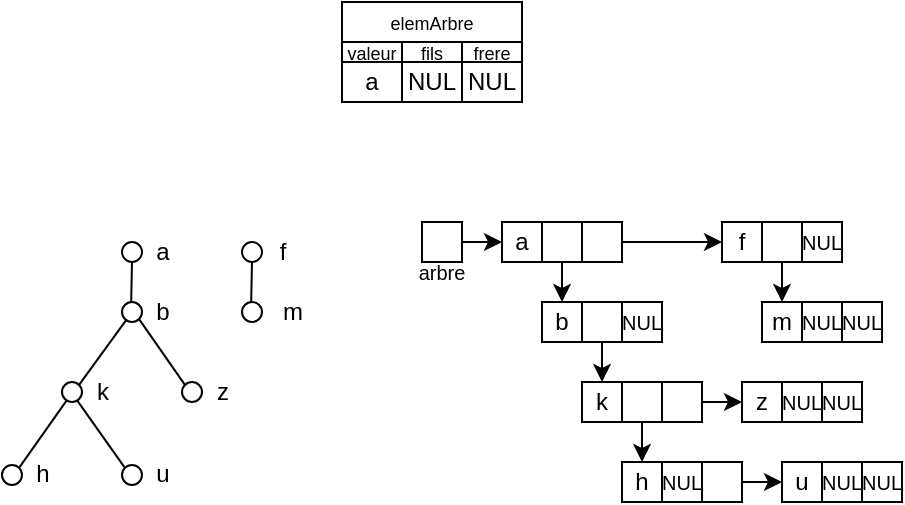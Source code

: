 <mxfile version="13.1.3" pages="5"><diagram id="WZ1C3a7MlBiwTy3dunXl" name="Page-1"><mxGraphModel dx="1422" dy="794" grid="1" gridSize="10" guides="1" tooltips="1" connect="1" arrows="1" fold="1" page="1" pageScale="1" pageWidth="827" pageHeight="1169" math="0" shadow="0"><root><mxCell id="0"/><mxCell id="1" parent="0"/><mxCell id="rjWVZQO1D80xUaxGL7LB-1" value="" style="group" vertex="1" connectable="0" parent="1"><mxGeometry x="650" y="324" width="110" height="70" as="geometry"/></mxCell><mxCell id="rjWVZQO1D80xUaxGL7LB-2" value="" style="rounded=0;whiteSpace=wrap;html=1;" vertex="1" parent="rjWVZQO1D80xUaxGL7LB-1"><mxGeometry x="10" width="20" height="20" as="geometry"/></mxCell><mxCell id="rjWVZQO1D80xUaxGL7LB-3" value="&lt;font style=&quot;font-size: 10px&quot;&gt;arbre&lt;/font&gt;" style="text;html=1;strokeColor=none;fillColor=none;align=center;verticalAlign=middle;whiteSpace=wrap;rounded=0;" vertex="1" parent="rjWVZQO1D80xUaxGL7LB-1"><mxGeometry y="20" width="40" height="10" as="geometry"/></mxCell><mxCell id="rjWVZQO1D80xUaxGL7LB-4" value="" style="group" vertex="1" connectable="0" parent="rjWVZQO1D80xUaxGL7LB-1"><mxGeometry x="50" width="60" height="20" as="geometry"/></mxCell><mxCell id="rjWVZQO1D80xUaxGL7LB-5" value="&lt;span style=&quot;background-color: transparent&quot;&gt;a&lt;/span&gt;" style="rounded=0;whiteSpace=wrap;html=1;" vertex="1" parent="rjWVZQO1D80xUaxGL7LB-4"><mxGeometry width="20" height="20" as="geometry"/></mxCell><mxCell id="rjWVZQO1D80xUaxGL7LB-6" value="" style="rounded=0;whiteSpace=wrap;html=1;" vertex="1" parent="rjWVZQO1D80xUaxGL7LB-4"><mxGeometry x="20" width="20" height="20" as="geometry"/></mxCell><mxCell id="rjWVZQO1D80xUaxGL7LB-7" value="" style="rounded=0;whiteSpace=wrap;html=1;" vertex="1" parent="rjWVZQO1D80xUaxGL7LB-4"><mxGeometry x="40" width="20" height="20" as="geometry"/></mxCell><mxCell id="rjWVZQO1D80xUaxGL7LB-8" style="edgeStyle=orthogonalEdgeStyle;rounded=0;orthogonalLoop=1;jettySize=auto;html=1;exitX=1;exitY=0.5;exitDx=0;exitDy=0;entryX=0;entryY=0.5;entryDx=0;entryDy=0;" edge="1" parent="rjWVZQO1D80xUaxGL7LB-1" source="rjWVZQO1D80xUaxGL7LB-2" target="rjWVZQO1D80xUaxGL7LB-5"><mxGeometry relative="1" as="geometry"/></mxCell><mxCell id="rjWVZQO1D80xUaxGL7LB-9" value="" style="group;" vertex="1" connectable="0" parent="rjWVZQO1D80xUaxGL7LB-1"><mxGeometry x="70" y="40" width="60" height="20" as="geometry"/></mxCell><mxCell id="rjWVZQO1D80xUaxGL7LB-10" value="b" style="rounded=0;whiteSpace=wrap;html=1;" vertex="1" parent="rjWVZQO1D80xUaxGL7LB-9"><mxGeometry width="20" height="20" as="geometry"/></mxCell><mxCell id="rjWVZQO1D80xUaxGL7LB-11" value="" style="rounded=0;whiteSpace=wrap;html=1;" vertex="1" parent="rjWVZQO1D80xUaxGL7LB-9"><mxGeometry x="20" width="20" height="20" as="geometry"/></mxCell><mxCell id="rjWVZQO1D80xUaxGL7LB-12" value="&lt;font size=&quot;1&quot;&gt;NUL&lt;/font&gt;" style="rounded=0;whiteSpace=wrap;html=1;" vertex="1" parent="rjWVZQO1D80xUaxGL7LB-9"><mxGeometry x="40" width="20" height="20" as="geometry"/></mxCell><mxCell id="rjWVZQO1D80xUaxGL7LB-13" style="edgeStyle=orthogonalEdgeStyle;rounded=0;orthogonalLoop=1;jettySize=auto;html=1;exitX=0.5;exitY=1;exitDx=0;exitDy=0;" edge="1" parent="1" source="rjWVZQO1D80xUaxGL7LB-6"><mxGeometry relative="1" as="geometry"><mxPoint x="730" y="364" as="targetPoint"/></mxGeometry></mxCell><mxCell id="rjWVZQO1D80xUaxGL7LB-14" value="" style="group;fillColor=#d5e8d4;strokeColor=#82b366;" vertex="1" connectable="0" parent="1"><mxGeometry x="740" y="404" width="60" height="20" as="geometry"/></mxCell><mxCell id="rjWVZQO1D80xUaxGL7LB-15" value="k" style="rounded=0;whiteSpace=wrap;html=1;" vertex="1" parent="rjWVZQO1D80xUaxGL7LB-14"><mxGeometry width="20" height="20" as="geometry"/></mxCell><mxCell id="rjWVZQO1D80xUaxGL7LB-16" value="" style="rounded=0;whiteSpace=wrap;html=1;" vertex="1" parent="rjWVZQO1D80xUaxGL7LB-14"><mxGeometry x="20" width="20" height="20" as="geometry"/></mxCell><mxCell id="rjWVZQO1D80xUaxGL7LB-17" value="" style="rounded=0;whiteSpace=wrap;html=1;" vertex="1" parent="rjWVZQO1D80xUaxGL7LB-14"><mxGeometry x="40" width="20" height="20" as="geometry"/></mxCell><mxCell id="rjWVZQO1D80xUaxGL7LB-18" style="edgeStyle=orthogonalEdgeStyle;rounded=0;orthogonalLoop=1;jettySize=auto;html=1;exitX=0.5;exitY=1;exitDx=0;exitDy=0;entryX=0.5;entryY=0;entryDx=0;entryDy=0;" edge="1" parent="1" source="rjWVZQO1D80xUaxGL7LB-11" target="rjWVZQO1D80xUaxGL7LB-15"><mxGeometry relative="1" as="geometry"/></mxCell><mxCell id="rjWVZQO1D80xUaxGL7LB-19" value="" style="group;fillColor=#d5e8d4;strokeColor=#82b366;" vertex="1" connectable="0" parent="1"><mxGeometry x="760" y="444" width="60" height="20" as="geometry"/></mxCell><mxCell id="rjWVZQO1D80xUaxGL7LB-20" value="h" style="rounded=0;whiteSpace=wrap;html=1;" vertex="1" parent="rjWVZQO1D80xUaxGL7LB-19"><mxGeometry width="20" height="20" as="geometry"/></mxCell><mxCell id="rjWVZQO1D80xUaxGL7LB-21" value="&lt;font style=&quot;font-size: 10px&quot;&gt;NUL&lt;/font&gt;" style="rounded=0;whiteSpace=wrap;html=1;" vertex="1" parent="rjWVZQO1D80xUaxGL7LB-19"><mxGeometry x="20" width="20" height="20" as="geometry"/></mxCell><mxCell id="rjWVZQO1D80xUaxGL7LB-22" value="" style="rounded=0;whiteSpace=wrap;html=1;" vertex="1" parent="rjWVZQO1D80xUaxGL7LB-19"><mxGeometry x="40" width="20" height="20" as="geometry"/></mxCell><mxCell id="rjWVZQO1D80xUaxGL7LB-23" value="" style="group;fillColor=#d5e8d4;strokeColor=#82b366;" vertex="1" connectable="0" parent="1"><mxGeometry x="840" y="444" width="60" height="20" as="geometry"/></mxCell><mxCell id="rjWVZQO1D80xUaxGL7LB-24" value="u" style="rounded=0;whiteSpace=wrap;html=1;" vertex="1" parent="rjWVZQO1D80xUaxGL7LB-23"><mxGeometry width="20" height="20" as="geometry"/></mxCell><mxCell id="rjWVZQO1D80xUaxGL7LB-25" value="&lt;font size=&quot;1&quot;&gt;NUL&lt;/font&gt;" style="rounded=0;whiteSpace=wrap;html=1;" vertex="1" parent="rjWVZQO1D80xUaxGL7LB-23"><mxGeometry x="20" width="20" height="20" as="geometry"/></mxCell><mxCell id="rjWVZQO1D80xUaxGL7LB-26" value="&lt;font size=&quot;1&quot;&gt;NUL&lt;/font&gt;" style="rounded=0;whiteSpace=wrap;html=1;" vertex="1" parent="rjWVZQO1D80xUaxGL7LB-23"><mxGeometry x="40" width="20" height="20" as="geometry"/></mxCell><mxCell id="rjWVZQO1D80xUaxGL7LB-27" style="edgeStyle=orthogonalEdgeStyle;rounded=0;orthogonalLoop=1;jettySize=auto;html=1;exitX=0.5;exitY=1;exitDx=0;exitDy=0;entryX=0.5;entryY=0;entryDx=0;entryDy=0;" edge="1" parent="1" source="rjWVZQO1D80xUaxGL7LB-16" target="rjWVZQO1D80xUaxGL7LB-20"><mxGeometry relative="1" as="geometry"/></mxCell><mxCell id="rjWVZQO1D80xUaxGL7LB-28" style="edgeStyle=orthogonalEdgeStyle;rounded=0;orthogonalLoop=1;jettySize=auto;html=1;exitX=1;exitY=0.5;exitDx=0;exitDy=0;entryX=0;entryY=0.5;entryDx=0;entryDy=0;" edge="1" parent="1" source="rjWVZQO1D80xUaxGL7LB-22" target="rjWVZQO1D80xUaxGL7LB-24"><mxGeometry relative="1" as="geometry"/></mxCell><mxCell id="rjWVZQO1D80xUaxGL7LB-29" value="" style="group;fillColor=#d5e8d4;strokeColor=#82b366;" vertex="1" connectable="0" parent="1"><mxGeometry x="820" y="404" width="60" height="20" as="geometry"/></mxCell><mxCell id="rjWVZQO1D80xUaxGL7LB-30" value="z" style="rounded=0;whiteSpace=wrap;html=1;" vertex="1" parent="rjWVZQO1D80xUaxGL7LB-29"><mxGeometry width="20" height="20" as="geometry"/></mxCell><mxCell id="rjWVZQO1D80xUaxGL7LB-31" value="&lt;font size=&quot;1&quot;&gt;NUL&lt;/font&gt;" style="rounded=0;whiteSpace=wrap;html=1;" vertex="1" parent="rjWVZQO1D80xUaxGL7LB-29"><mxGeometry x="20" width="20" height="20" as="geometry"/></mxCell><mxCell id="rjWVZQO1D80xUaxGL7LB-32" value="&lt;font size=&quot;1&quot;&gt;NUL&lt;/font&gt;" style="rounded=0;whiteSpace=wrap;html=1;" vertex="1" parent="rjWVZQO1D80xUaxGL7LB-29"><mxGeometry x="40" width="20" height="20" as="geometry"/></mxCell><mxCell id="rjWVZQO1D80xUaxGL7LB-33" style="edgeStyle=orthogonalEdgeStyle;rounded=0;orthogonalLoop=1;jettySize=auto;html=1;exitX=1;exitY=0.5;exitDx=0;exitDy=0;entryX=0;entryY=0.5;entryDx=0;entryDy=0;" edge="1" parent="1" source="rjWVZQO1D80xUaxGL7LB-17" target="rjWVZQO1D80xUaxGL7LB-30"><mxGeometry relative="1" as="geometry"/></mxCell><mxCell id="rjWVZQO1D80xUaxGL7LB-34" value="" style="group;" vertex="1" connectable="0" parent="1"><mxGeometry x="810" y="324" width="60" height="20" as="geometry"/></mxCell><mxCell id="rjWVZQO1D80xUaxGL7LB-35" value="f" style="rounded=0;whiteSpace=wrap;html=1;" vertex="1" parent="rjWVZQO1D80xUaxGL7LB-34"><mxGeometry width="20" height="20" as="geometry"/></mxCell><mxCell id="rjWVZQO1D80xUaxGL7LB-36" value="" style="rounded=0;whiteSpace=wrap;html=1;" vertex="1" parent="rjWVZQO1D80xUaxGL7LB-34"><mxGeometry x="20" width="20" height="20" as="geometry"/></mxCell><mxCell id="rjWVZQO1D80xUaxGL7LB-37" value="&lt;font size=&quot;1&quot;&gt;NUL&lt;/font&gt;" style="rounded=0;whiteSpace=wrap;html=1;" vertex="1" parent="rjWVZQO1D80xUaxGL7LB-34"><mxGeometry x="40" width="20" height="20" as="geometry"/></mxCell><mxCell id="rjWVZQO1D80xUaxGL7LB-38" style="edgeStyle=orthogonalEdgeStyle;rounded=0;orthogonalLoop=1;jettySize=auto;html=1;exitX=1;exitY=0.5;exitDx=0;exitDy=0;entryX=0;entryY=0.5;entryDx=0;entryDy=0;" edge="1" parent="1" source="rjWVZQO1D80xUaxGL7LB-7" target="rjWVZQO1D80xUaxGL7LB-35"><mxGeometry relative="1" as="geometry"/></mxCell><mxCell id="rjWVZQO1D80xUaxGL7LB-39" value="" style="group;" vertex="1" connectable="0" parent="1"><mxGeometry x="830" y="364" width="60" height="20" as="geometry"/></mxCell><mxCell id="rjWVZQO1D80xUaxGL7LB-40" value="m" style="rounded=0;whiteSpace=wrap;html=1;" vertex="1" parent="rjWVZQO1D80xUaxGL7LB-39"><mxGeometry width="20" height="20" as="geometry"/></mxCell><mxCell id="rjWVZQO1D80xUaxGL7LB-41" value="&lt;font size=&quot;1&quot;&gt;NUL&lt;/font&gt;" style="rounded=0;whiteSpace=wrap;html=1;" vertex="1" parent="rjWVZQO1D80xUaxGL7LB-39"><mxGeometry x="20" width="20" height="20" as="geometry"/></mxCell><mxCell id="rjWVZQO1D80xUaxGL7LB-42" value="&lt;font size=&quot;1&quot;&gt;NUL&lt;/font&gt;" style="rounded=0;whiteSpace=wrap;html=1;" vertex="1" parent="rjWVZQO1D80xUaxGL7LB-39"><mxGeometry x="40" width="20" height="20" as="geometry"/></mxCell><mxCell id="rjWVZQO1D80xUaxGL7LB-43" style="edgeStyle=orthogonalEdgeStyle;rounded=0;orthogonalLoop=1;jettySize=auto;html=1;exitX=0.5;exitY=1;exitDx=0;exitDy=0;entryX=0.5;entryY=0;entryDx=0;entryDy=0;" edge="1" parent="1" source="rjWVZQO1D80xUaxGL7LB-36" target="rjWVZQO1D80xUaxGL7LB-40"><mxGeometry relative="1" as="geometry"/></mxCell><mxCell id="rjWVZQO1D80xUaxGL7LB-44" value="" style="ellipse;whiteSpace=wrap;html=1;aspect=fixed;" vertex="1" parent="1"><mxGeometry x="510" y="364" width="10" height="10" as="geometry"/></mxCell><mxCell id="rjWVZQO1D80xUaxGL7LB-45" value="" style="endArrow=none;html=1;exitX=1;exitY=0;exitDx=0;exitDy=0;" edge="1" parent="1" source="rjWVZQO1D80xUaxGL7LB-47" target="rjWVZQO1D80xUaxGL7LB-44"><mxGeometry width="50" height="50" relative="1" as="geometry"><mxPoint x="480" y="404" as="sourcePoint"/><mxPoint x="510" y="374" as="targetPoint"/></mxGeometry></mxCell><mxCell id="rjWVZQO1D80xUaxGL7LB-46" value="" style="endArrow=none;html=1;entryX=1;entryY=1;entryDx=0;entryDy=0;exitX=0;exitY=0;exitDx=0;exitDy=0;" edge="1" parent="1" source="rjWVZQO1D80xUaxGL7LB-48" target="rjWVZQO1D80xUaxGL7LB-44"><mxGeometry width="50" height="50" relative="1" as="geometry"><mxPoint x="540" y="404" as="sourcePoint"/><mxPoint x="520" y="374" as="targetPoint"/></mxGeometry></mxCell><mxCell id="rjWVZQO1D80xUaxGL7LB-47" value="" style="ellipse;whiteSpace=wrap;html=1;aspect=fixed;" vertex="1" parent="1"><mxGeometry x="480" y="404" width="10" height="10" as="geometry"/></mxCell><mxCell id="rjWVZQO1D80xUaxGL7LB-48" value="" style="ellipse;whiteSpace=wrap;html=1;aspect=fixed;" vertex="1" parent="1"><mxGeometry x="540" y="404" width="10" height="10" as="geometry"/></mxCell><mxCell id="rjWVZQO1D80xUaxGL7LB-49" value="" style="ellipse;whiteSpace=wrap;html=1;aspect=fixed;" vertex="1" parent="1"><mxGeometry x="510" y="334" width="10" height="10" as="geometry"/></mxCell><mxCell id="rjWVZQO1D80xUaxGL7LB-50" value="" style="endArrow=none;html=1;" edge="1" parent="1" target="rjWVZQO1D80xUaxGL7LB-49"><mxGeometry width="50" height="50" relative="1" as="geometry"><mxPoint x="514.58" y="364" as="sourcePoint"/><mxPoint x="514.58" y="324" as="targetPoint"/></mxGeometry></mxCell><mxCell id="rjWVZQO1D80xUaxGL7LB-51" value="" style="endArrow=none;html=1;exitX=1;exitY=0;exitDx=0;exitDy=0;entryX=0.245;entryY=0.903;entryDx=0;entryDy=0;entryPerimeter=0;" edge="1" parent="1" source="rjWVZQO1D80xUaxGL7LB-53" target="rjWVZQO1D80xUaxGL7LB-47"><mxGeometry width="50" height="50" relative="1" as="geometry"><mxPoint x="450" y="445.46" as="sourcePoint"/><mxPoint x="482" y="415" as="targetPoint"/></mxGeometry></mxCell><mxCell id="rjWVZQO1D80xUaxGL7LB-52" value="" style="endArrow=none;html=1;entryX=0.755;entryY=0.917;entryDx=0;entryDy=0;exitX=0;exitY=0;exitDx=0;exitDy=0;entryPerimeter=0;" edge="1" parent="1" source="rjWVZQO1D80xUaxGL7LB-54" target="rjWVZQO1D80xUaxGL7LB-47"><mxGeometry width="50" height="50" relative="1" as="geometry"><mxPoint x="510" y="445.46" as="sourcePoint"/><mxPoint x="488.536" y="413.996" as="targetPoint"/></mxGeometry></mxCell><mxCell id="rjWVZQO1D80xUaxGL7LB-53" value="" style="ellipse;whiteSpace=wrap;html=1;aspect=fixed;" vertex="1" parent="1"><mxGeometry x="450" y="445.46" width="10" height="10" as="geometry"/></mxCell><mxCell id="rjWVZQO1D80xUaxGL7LB-54" value="" style="ellipse;whiteSpace=wrap;html=1;aspect=fixed;" vertex="1" parent="1"><mxGeometry x="510" y="445.46" width="10" height="10" as="geometry"/></mxCell><mxCell id="rjWVZQO1D80xUaxGL7LB-55" value="" style="ellipse;whiteSpace=wrap;html=1;aspect=fixed;" vertex="1" parent="1"><mxGeometry x="570" y="364" width="10" height="10" as="geometry"/></mxCell><mxCell id="rjWVZQO1D80xUaxGL7LB-56" value="" style="ellipse;whiteSpace=wrap;html=1;aspect=fixed;" vertex="1" parent="1"><mxGeometry x="570" y="334" width="10" height="10" as="geometry"/></mxCell><mxCell id="rjWVZQO1D80xUaxGL7LB-57" value="" style="endArrow=none;html=1;" edge="1" parent="1" target="rjWVZQO1D80xUaxGL7LB-56"><mxGeometry width="50" height="50" relative="1" as="geometry"><mxPoint x="574.58" y="364" as="sourcePoint"/><mxPoint x="574.58" y="324" as="targetPoint"/></mxGeometry></mxCell><mxCell id="rjWVZQO1D80xUaxGL7LB-58" value="a" style="text;html=1;align=center;verticalAlign=middle;resizable=0;points=[];autosize=1;" vertex="1" parent="1"><mxGeometry x="520" y="329" width="20" height="20" as="geometry"/></mxCell><mxCell id="rjWVZQO1D80xUaxGL7LB-59" value="b" style="text;html=1;align=center;verticalAlign=middle;resizable=0;points=[];autosize=1;" vertex="1" parent="1"><mxGeometry x="520" y="359" width="20" height="20" as="geometry"/></mxCell><mxCell id="rjWVZQO1D80xUaxGL7LB-60" value="k" style="text;html=1;align=center;verticalAlign=middle;resizable=0;points=[];autosize=1;" vertex="1" parent="1"><mxGeometry x="490" y="399" width="20" height="20" as="geometry"/></mxCell><mxCell id="rjWVZQO1D80xUaxGL7LB-61" value="z" style="text;html=1;align=center;verticalAlign=middle;resizable=0;points=[];autosize=1;" vertex="1" parent="1"><mxGeometry x="550" y="399" width="20" height="20" as="geometry"/></mxCell><mxCell id="rjWVZQO1D80xUaxGL7LB-62" value="h" style="text;html=1;align=center;verticalAlign=middle;resizable=0;points=[];autosize=1;" vertex="1" parent="1"><mxGeometry x="460" y="440.46" width="20" height="20" as="geometry"/></mxCell><mxCell id="rjWVZQO1D80xUaxGL7LB-63" value="u" style="text;html=1;align=center;verticalAlign=middle;resizable=0;points=[];autosize=1;" vertex="1" parent="1"><mxGeometry x="520" y="440.46" width="20" height="20" as="geometry"/></mxCell><mxCell id="rjWVZQO1D80xUaxGL7LB-64" value="f" style="text;html=1;align=center;verticalAlign=middle;resizable=0;points=[];autosize=1;" vertex="1" parent="1"><mxGeometry x="580" y="329" width="20" height="20" as="geometry"/></mxCell><mxCell id="rjWVZQO1D80xUaxGL7LB-65" value="m" style="text;html=1;align=center;verticalAlign=middle;resizable=0;points=[];autosize=1;" vertex="1" parent="1"><mxGeometry x="580" y="359" width="30" height="20" as="geometry"/></mxCell><mxCell id="rjWVZQO1D80xUaxGL7LB-66" value="" style="group" vertex="1" connectable="0" parent="1"><mxGeometry x="620" y="214" width="90" height="70" as="geometry"/></mxCell><mxCell id="rjWVZQO1D80xUaxGL7LB-67" value="&lt;font style=&quot;font-size: 9px&quot;&gt;elemArbre&lt;/font&gt;" style="rounded=0;whiteSpace=wrap;html=1;" vertex="1" parent="rjWVZQO1D80xUaxGL7LB-66"><mxGeometry width="90" height="20" as="geometry"/></mxCell><mxCell id="rjWVZQO1D80xUaxGL7LB-68" value="" style="group" vertex="1" connectable="0" parent="rjWVZQO1D80xUaxGL7LB-66"><mxGeometry y="30" width="90" height="20" as="geometry"/></mxCell><mxCell id="rjWVZQO1D80xUaxGL7LB-69" value="a" style="rounded=0;whiteSpace=wrap;html=1;" vertex="1" parent="rjWVZQO1D80xUaxGL7LB-68"><mxGeometry width="30" height="20" as="geometry"/></mxCell><mxCell id="rjWVZQO1D80xUaxGL7LB-70" value="NUL" style="rounded=0;whiteSpace=wrap;html=1;" vertex="1" parent="rjWVZQO1D80xUaxGL7LB-68"><mxGeometry x="30" width="30" height="20" as="geometry"/></mxCell><mxCell id="rjWVZQO1D80xUaxGL7LB-71" value="NUL" style="rounded=0;whiteSpace=wrap;html=1;" vertex="1" parent="rjWVZQO1D80xUaxGL7LB-68"><mxGeometry x="60" width="30" height="20" as="geometry"/></mxCell><mxCell id="rjWVZQO1D80xUaxGL7LB-72" value="&lt;font style=&quot;font-size: 9px&quot;&gt;valeur&lt;/font&gt;" style="rounded=0;whiteSpace=wrap;html=1;" vertex="1" parent="rjWVZQO1D80xUaxGL7LB-66"><mxGeometry y="20" width="30" height="10" as="geometry"/></mxCell><mxCell id="rjWVZQO1D80xUaxGL7LB-73" value="&lt;font style=&quot;font-size: 9px&quot;&gt;fils&lt;/font&gt;" style="rounded=0;whiteSpace=wrap;html=1;" vertex="1" parent="rjWVZQO1D80xUaxGL7LB-66"><mxGeometry x="30" y="20" width="30" height="10" as="geometry"/></mxCell><mxCell id="rjWVZQO1D80xUaxGL7LB-74" value="&lt;font style=&quot;font-size: 9px&quot;&gt;frere&lt;/font&gt;" style="rounded=0;whiteSpace=wrap;html=1;" vertex="1" parent="rjWVZQO1D80xUaxGL7LB-66"><mxGeometry x="60" y="20" width="30" height="10" as="geometry"/></mxCell></root></mxGraphModel></diagram><diagram name="CreerArbre" id="o3bniXr5uAGv9HqURrsK"><mxGraphModel dx="1422" dy="794" grid="1" gridSize="10" guides="1" tooltips="1" connect="1" arrows="1" fold="1" page="1" pageScale="1" pageWidth="827" pageHeight="1169" math="0" shadow="0"><root><mxCell id="KnZue_mZ9fgKNfmXGVBT-0"/><mxCell id="KnZue_mZ9fgKNfmXGVBT-1" parent="KnZue_mZ9fgKNfmXGVBT-0"/><mxCell id="u8-si4ZEhjmMIsgMdBLl-18" value="" style="group" parent="KnZue_mZ9fgKNfmXGVBT-1" vertex="1" connectable="0"><mxGeometry x="280" y="62.5" width="180" height="10" as="geometry"/></mxCell><mxCell id="u8-si4ZEhjmMIsgMdBLl-0" value="a" style="rounded=0;whiteSpace=wrap;html=1;" parent="u8-si4ZEhjmMIsgMdBLl-18" vertex="1"><mxGeometry width="10" height="10" as="geometry"/></mxCell><mxCell id="u8-si4ZEhjmMIsgMdBLl-1" value="*" style="rounded=0;whiteSpace=wrap;html=1;" parent="u8-si4ZEhjmMIsgMdBLl-18" vertex="1"><mxGeometry x="10" width="10" height="10" as="geometry"/></mxCell><mxCell id="u8-si4ZEhjmMIsgMdBLl-2" value="b" style="rounded=0;whiteSpace=wrap;html=1;" parent="u8-si4ZEhjmMIsgMdBLl-18" vertex="1"><mxGeometry x="20" width="10" height="10" as="geometry"/></mxCell><mxCell id="u8-si4ZEhjmMIsgMdBLl-3" value="(" style="rounded=0;whiteSpace=wrap;html=1;" parent="u8-si4ZEhjmMIsgMdBLl-18" vertex="1"><mxGeometry x="40" width="10" height="10" as="geometry"/></mxCell><mxCell id="u8-si4ZEhjmMIsgMdBLl-4" value="k" style="rounded=0;whiteSpace=wrap;html=1;" parent="u8-si4ZEhjmMIsgMdBLl-18" vertex="1"><mxGeometry x="50" width="10" height="10" as="geometry"/></mxCell><mxCell id="u8-si4ZEhjmMIsgMdBLl-5" value="*" style="rounded=0;whiteSpace=wrap;html=1;" parent="u8-si4ZEhjmMIsgMdBLl-18" vertex="1"><mxGeometry x="60" width="10" height="10" as="geometry"/></mxCell><mxCell id="u8-si4ZEhjmMIsgMdBLl-6" value="(" style="rounded=0;whiteSpace=wrap;html=1;" parent="u8-si4ZEhjmMIsgMdBLl-18" vertex="1"><mxGeometry x="70" width="10" height="10" as="geometry"/></mxCell><mxCell id="u8-si4ZEhjmMIsgMdBLl-7" value="h" style="rounded=0;whiteSpace=wrap;html=1;" parent="u8-si4ZEhjmMIsgMdBLl-18" vertex="1"><mxGeometry x="80" width="10" height="10" as="geometry"/></mxCell><mxCell id="u8-si4ZEhjmMIsgMdBLl-8" value="+" style="rounded=0;whiteSpace=wrap;html=1;" parent="u8-si4ZEhjmMIsgMdBLl-18" vertex="1"><mxGeometry x="90" width="10" height="10" as="geometry"/></mxCell><mxCell id="u8-si4ZEhjmMIsgMdBLl-9" value="u" style="rounded=0;whiteSpace=wrap;html=1;" parent="u8-si4ZEhjmMIsgMdBLl-18" vertex="1"><mxGeometry x="100" width="10" height="10" as="geometry"/></mxCell><mxCell id="u8-si4ZEhjmMIsgMdBLl-10" value=")" style="rounded=0;whiteSpace=wrap;html=1;" parent="u8-si4ZEhjmMIsgMdBLl-18" vertex="1"><mxGeometry x="110" width="10" height="10" as="geometry"/></mxCell><mxCell id="u8-si4ZEhjmMIsgMdBLl-11" value="+" style="rounded=0;whiteSpace=wrap;html=1;" parent="u8-si4ZEhjmMIsgMdBLl-18" vertex="1"><mxGeometry x="120" width="10" height="10" as="geometry"/></mxCell><mxCell id="u8-si4ZEhjmMIsgMdBLl-12" value="z" style="rounded=0;whiteSpace=wrap;html=1;" parent="u8-si4ZEhjmMIsgMdBLl-18" vertex="1"><mxGeometry x="130" width="10" height="10" as="geometry"/></mxCell><mxCell id="u8-si4ZEhjmMIsgMdBLl-13" value=")" style="rounded=0;whiteSpace=wrap;html=1;" parent="u8-si4ZEhjmMIsgMdBLl-18" vertex="1"><mxGeometry x="140" width="10" height="10" as="geometry"/></mxCell><mxCell id="u8-si4ZEhjmMIsgMdBLl-14" value="+" style="rounded=0;whiteSpace=wrap;html=1;" parent="u8-si4ZEhjmMIsgMdBLl-18" vertex="1"><mxGeometry x="150" width="10" height="10" as="geometry"/></mxCell><mxCell id="u8-si4ZEhjmMIsgMdBLl-15" value="f" style="rounded=0;whiteSpace=wrap;html=1;" parent="u8-si4ZEhjmMIsgMdBLl-18" vertex="1"><mxGeometry x="160" width="10" height="10" as="geometry"/></mxCell><mxCell id="u8-si4ZEhjmMIsgMdBLl-16" value="*" style="rounded=0;whiteSpace=wrap;html=1;" parent="u8-si4ZEhjmMIsgMdBLl-18" vertex="1"><mxGeometry x="170" width="10" height="10" as="geometry"/></mxCell><mxCell id="u8-si4ZEhjmMIsgMdBLl-17" value="m" style="rounded=0;whiteSpace=wrap;html=1;" parent="u8-si4ZEhjmMIsgMdBLl-18" vertex="1"><mxGeometry x="180" width="10" height="10" as="geometry"/></mxCell><mxCell id="4Xpe251F-DADORN0Dnhy-150" value="*" style="rounded=0;whiteSpace=wrap;html=1;" parent="u8-si4ZEhjmMIsgMdBLl-18" vertex="1"><mxGeometry x="30" width="10" height="10" as="geometry"/></mxCell><mxCell id="u8-si4ZEhjmMIsgMdBLl-23" style="edgeStyle=orthogonalEdgeStyle;rounded=0;orthogonalLoop=1;jettySize=auto;html=1;exitX=1;exitY=0.5;exitDx=0;exitDy=0;entryX=0;entryY=0.5;entryDx=0;entryDy=0;" parent="KnZue_mZ9fgKNfmXGVBT-1" source="u8-si4ZEhjmMIsgMdBLl-22" target="u8-si4ZEhjmMIsgMdBLl-0" edge="1"><mxGeometry relative="1" as="geometry"/></mxCell><mxCell id="u8-si4ZEhjmMIsgMdBLl-22" value="" style="rounded=0;whiteSpace=wrap;html=1;" parent="KnZue_mZ9fgKNfmXGVBT-1" vertex="1"><mxGeometry x="240" y="57.5" width="20" height="20" as="geometry"/></mxCell><mxCell id="u8-si4ZEhjmMIsgMdBLl-24" value="&lt;font style=&quot;font-size: 10px&quot;&gt;notation&lt;/font&gt;" style="text;html=1;strokeColor=none;fillColor=none;align=center;verticalAlign=middle;whiteSpace=wrap;rounded=0;" parent="KnZue_mZ9fgKNfmXGVBT-1" vertex="1"><mxGeometry x="240" y="77.5" width="20" height="5" as="geometry"/></mxCell><mxCell id="4Xpe251F-DADORN0Dnhy-14" value="&lt;h1 style=&quot;font-size: 16px&quot;&gt;Initialisation&lt;br&gt;&lt;/h1&gt;&lt;p&gt;&lt;font style=&quot;font-size: 12px&quot;&gt;On créer le pointeur sur l'arbre que l'on retourne à la fin de la fonction&lt;/font&gt;&lt;/p&gt;&lt;p&gt;&lt;font style=&quot;font-size: 12px&quot;&gt;On créer le premier élément de l'arbre&lt;/font&gt;&lt;/p&gt;&lt;p&gt;&lt;font style=&quot;font-size: 12px&quot;&gt;On créer le pointeur qui parcourra l'arbre pour le créer&lt;/font&gt;&lt;/p&gt;&lt;p&gt;&lt;font style=&quot;font-size: 12px&quot;&gt;On empile le premier élément&lt;/font&gt;&lt;br&gt;&lt;/p&gt;" style="text;html=1;strokeColor=none;fillColor=none;spacing=5;spacingTop=-20;whiteSpace=wrap;overflow=hidden;rounded=0;" parent="KnZue_mZ9fgKNfmXGVBT-1" vertex="1"><mxGeometry y="120" width="190" height="187.5" as="geometry"/></mxCell><mxCell id="4Xpe251F-DADORN0Dnhy-15" value="" style="group" parent="KnZue_mZ9fgKNfmXGVBT-1" vertex="1" connectable="0"><mxGeometry x="200" y="192.5" width="110" height="70" as="geometry"/></mxCell><mxCell id="u8-si4ZEhjmMIsgMdBLl-27" value="" style="rounded=0;whiteSpace=wrap;html=1;" parent="4Xpe251F-DADORN0Dnhy-15" vertex="1"><mxGeometry x="10" width="20" height="20" as="geometry"/></mxCell><mxCell id="4Xpe251F-DADORN0Dnhy-2" value="&lt;font style=&quot;font-size: 10px&quot;&gt;arbre&lt;/font&gt;" style="text;html=1;strokeColor=none;fillColor=none;align=center;verticalAlign=middle;whiteSpace=wrap;rounded=0;" parent="4Xpe251F-DADORN0Dnhy-15" vertex="1"><mxGeometry y="20" width="40" height="10" as="geometry"/></mxCell><mxCell id="4Xpe251F-DADORN0Dnhy-7" value="" style="group" parent="4Xpe251F-DADORN0Dnhy-15" vertex="1" connectable="0"><mxGeometry x="50" width="60" height="20" as="geometry"/></mxCell><mxCell id="4Xpe251F-DADORN0Dnhy-4" value="" style="rounded=0;whiteSpace=wrap;html=1;" parent="4Xpe251F-DADORN0Dnhy-7" vertex="1"><mxGeometry width="20" height="20" as="geometry"/></mxCell><mxCell id="4Xpe251F-DADORN0Dnhy-5" value="" style="rounded=0;whiteSpace=wrap;html=1;" parent="4Xpe251F-DADORN0Dnhy-7" vertex="1"><mxGeometry x="20" width="20" height="20" as="geometry"/></mxCell><mxCell id="4Xpe251F-DADORN0Dnhy-6" value="" style="rounded=0;whiteSpace=wrap;html=1;" parent="4Xpe251F-DADORN0Dnhy-7" vertex="1"><mxGeometry x="40" width="20" height="20" as="geometry"/></mxCell><mxCell id="4Xpe251F-DADORN0Dnhy-9" style="edgeStyle=orthogonalEdgeStyle;rounded=0;orthogonalLoop=1;jettySize=auto;html=1;exitX=1;exitY=0.5;exitDx=0;exitDy=0;entryX=0;entryY=0.5;entryDx=0;entryDy=0;" parent="4Xpe251F-DADORN0Dnhy-15" source="u8-si4ZEhjmMIsgMdBLl-27" target="4Xpe251F-DADORN0Dnhy-4" edge="1"><mxGeometry relative="1" as="geometry"/></mxCell><mxCell id="4Xpe251F-DADORN0Dnhy-12" style="edgeStyle=orthogonalEdgeStyle;rounded=0;orthogonalLoop=1;jettySize=auto;html=1;exitX=0.5;exitY=0;exitDx=0;exitDy=0;entryX=0.5;entryY=1;entryDx=0;entryDy=0;" parent="4Xpe251F-DADORN0Dnhy-15" source="4Xpe251F-DADORN0Dnhy-10" target="4Xpe251F-DADORN0Dnhy-4" edge="1"><mxGeometry relative="1" as="geometry"/></mxCell><mxCell id="4Xpe251F-DADORN0Dnhy-10" value="" style="rounded=0;whiteSpace=wrap;html=1;" parent="4Xpe251F-DADORN0Dnhy-15" vertex="1"><mxGeometry x="50" y="40" width="20" height="20" as="geometry"/></mxCell><mxCell id="4Xpe251F-DADORN0Dnhy-11" value="cour" style="text;html=1;strokeColor=none;fillColor=none;align=center;verticalAlign=middle;whiteSpace=wrap;rounded=0;" parent="4Xpe251F-DADORN0Dnhy-15" vertex="1"><mxGeometry x="40" y="60" width="40" height="10" as="geometry"/></mxCell><mxCell id="4Xpe251F-DADORN0Dnhy-16" value="&lt;h1&gt;&lt;font style=&quot;font-size: 16px&quot;&gt;En entrée&lt;/font&gt;&lt;/h1&gt;&lt;p&gt;chaine de caractères contenant la représentation algébrique de l'arbre que l'on souhaite créer&lt;br&gt;&lt;/p&gt;" style="text;html=1;strokeColor=none;fillColor=none;spacing=5;spacingTop=-20;whiteSpace=wrap;overflow=hidden;rounded=0;" parent="KnZue_mZ9fgKNfmXGVBT-1" vertex="1"><mxGeometry y="10" width="190" height="120" as="geometry"/></mxCell><mxCell id="4Xpe251F-DADORN0Dnhy-17" value="" style="group" parent="KnZue_mZ9fgKNfmXGVBT-1" vertex="1" connectable="0"><mxGeometry x="250" y="147.5" width="190" height="10" as="geometry"/></mxCell><mxCell id="4Xpe251F-DADORN0Dnhy-18" value="a" style="rounded=0;whiteSpace=wrap;html=1;" parent="4Xpe251F-DADORN0Dnhy-17" vertex="1"><mxGeometry width="10" height="10" as="geometry"/></mxCell><mxCell id="4Xpe251F-DADORN0Dnhy-19" value="*" style="rounded=0;whiteSpace=wrap;html=1;" parent="4Xpe251F-DADORN0Dnhy-17" vertex="1"><mxGeometry x="10" width="10" height="10" as="geometry"/></mxCell><mxCell id="4Xpe251F-DADORN0Dnhy-20" value="b" style="rounded=0;whiteSpace=wrap;html=1;" parent="4Xpe251F-DADORN0Dnhy-17" vertex="1"><mxGeometry x="20" width="10" height="10" as="geometry"/></mxCell><mxCell id="4Xpe251F-DADORN0Dnhy-21" value="(" style="rounded=0;whiteSpace=wrap;html=1;" parent="4Xpe251F-DADORN0Dnhy-17" vertex="1"><mxGeometry x="40" width="10" height="10" as="geometry"/></mxCell><mxCell id="4Xpe251F-DADORN0Dnhy-22" value="k" style="rounded=0;whiteSpace=wrap;html=1;" parent="4Xpe251F-DADORN0Dnhy-17" vertex="1"><mxGeometry x="50" width="10" height="10" as="geometry"/></mxCell><mxCell id="4Xpe251F-DADORN0Dnhy-23" value="*" style="rounded=0;whiteSpace=wrap;html=1;" parent="4Xpe251F-DADORN0Dnhy-17" vertex="1"><mxGeometry x="60" width="10" height="10" as="geometry"/></mxCell><mxCell id="4Xpe251F-DADORN0Dnhy-24" value="(" style="rounded=0;whiteSpace=wrap;html=1;" parent="4Xpe251F-DADORN0Dnhy-17" vertex="1"><mxGeometry x="70" width="10" height="10" as="geometry"/></mxCell><mxCell id="4Xpe251F-DADORN0Dnhy-25" value="h" style="rounded=0;whiteSpace=wrap;html=1;" parent="4Xpe251F-DADORN0Dnhy-17" vertex="1"><mxGeometry x="80" width="10" height="10" as="geometry"/></mxCell><mxCell id="4Xpe251F-DADORN0Dnhy-26" value="+" style="rounded=0;whiteSpace=wrap;html=1;" parent="4Xpe251F-DADORN0Dnhy-17" vertex="1"><mxGeometry x="90" width="10" height="10" as="geometry"/></mxCell><mxCell id="4Xpe251F-DADORN0Dnhy-27" value="u" style="rounded=0;whiteSpace=wrap;html=1;" parent="4Xpe251F-DADORN0Dnhy-17" vertex="1"><mxGeometry x="100" width="10" height="10" as="geometry"/></mxCell><mxCell id="4Xpe251F-DADORN0Dnhy-28" value=")" style="rounded=0;whiteSpace=wrap;html=1;" parent="4Xpe251F-DADORN0Dnhy-17" vertex="1"><mxGeometry x="110" width="10" height="10" as="geometry"/></mxCell><mxCell id="4Xpe251F-DADORN0Dnhy-29" value="+" style="rounded=0;whiteSpace=wrap;html=1;" parent="4Xpe251F-DADORN0Dnhy-17" vertex="1"><mxGeometry x="120" width="10" height="10" as="geometry"/></mxCell><mxCell id="4Xpe251F-DADORN0Dnhy-30" value="z" style="rounded=0;whiteSpace=wrap;html=1;" parent="4Xpe251F-DADORN0Dnhy-17" vertex="1"><mxGeometry x="130" width="10" height="10" as="geometry"/></mxCell><mxCell id="4Xpe251F-DADORN0Dnhy-31" value=")" style="rounded=0;whiteSpace=wrap;html=1;" parent="4Xpe251F-DADORN0Dnhy-17" vertex="1"><mxGeometry x="140" width="10" height="10" as="geometry"/></mxCell><mxCell id="4Xpe251F-DADORN0Dnhy-32" value="+" style="rounded=0;whiteSpace=wrap;html=1;" parent="4Xpe251F-DADORN0Dnhy-17" vertex="1"><mxGeometry x="150" width="10" height="10" as="geometry"/></mxCell><mxCell id="4Xpe251F-DADORN0Dnhy-33" value="f" style="rounded=0;whiteSpace=wrap;html=1;" parent="4Xpe251F-DADORN0Dnhy-17" vertex="1"><mxGeometry x="160" width="10" height="10" as="geometry"/></mxCell><mxCell id="4Xpe251F-DADORN0Dnhy-34" value="*" style="rounded=0;whiteSpace=wrap;html=1;" parent="4Xpe251F-DADORN0Dnhy-17" vertex="1"><mxGeometry x="170" width="10" height="10" as="geometry"/></mxCell><mxCell id="4Xpe251F-DADORN0Dnhy-35" value="m" style="rounded=0;whiteSpace=wrap;html=1;" parent="4Xpe251F-DADORN0Dnhy-17" vertex="1"><mxGeometry x="180" width="10" height="10" as="geometry"/></mxCell><mxCell id="4Xpe251F-DADORN0Dnhy-55" value="(" style="rounded=0;whiteSpace=wrap;html=1;" parent="4Xpe251F-DADORN0Dnhy-17" vertex="1"><mxGeometry x="40" width="10" height="10" as="geometry"/></mxCell><mxCell id="4Xpe251F-DADORN0Dnhy-56" value="k" style="rounded=0;whiteSpace=wrap;html=1;" parent="4Xpe251F-DADORN0Dnhy-17" vertex="1"><mxGeometry x="50" width="10" height="10" as="geometry"/></mxCell><mxCell id="4Xpe251F-DADORN0Dnhy-57" value="*" style="rounded=0;whiteSpace=wrap;html=1;" parent="4Xpe251F-DADORN0Dnhy-17" vertex="1"><mxGeometry x="60" width="10" height="10" as="geometry"/></mxCell><mxCell id="4Xpe251F-DADORN0Dnhy-58" value="(" style="rounded=0;whiteSpace=wrap;html=1;" parent="4Xpe251F-DADORN0Dnhy-17" vertex="1"><mxGeometry x="70" width="10" height="10" as="geometry"/></mxCell><mxCell id="4Xpe251F-DADORN0Dnhy-59" value="h" style="rounded=0;whiteSpace=wrap;html=1;" parent="4Xpe251F-DADORN0Dnhy-17" vertex="1"><mxGeometry x="80" width="10" height="10" as="geometry"/></mxCell><mxCell id="4Xpe251F-DADORN0Dnhy-60" value="+" style="rounded=0;whiteSpace=wrap;html=1;" parent="4Xpe251F-DADORN0Dnhy-17" vertex="1"><mxGeometry x="90" width="10" height="10" as="geometry"/></mxCell><mxCell id="4Xpe251F-DADORN0Dnhy-61" value="u" style="rounded=0;whiteSpace=wrap;html=1;" parent="4Xpe251F-DADORN0Dnhy-17" vertex="1"><mxGeometry x="100" width="10" height="10" as="geometry"/></mxCell><mxCell id="4Xpe251F-DADORN0Dnhy-62" value=")" style="rounded=0;whiteSpace=wrap;html=1;" parent="4Xpe251F-DADORN0Dnhy-17" vertex="1"><mxGeometry x="110" width="10" height="10" as="geometry"/></mxCell><mxCell id="4Xpe251F-DADORN0Dnhy-63" value="+" style="rounded=0;whiteSpace=wrap;html=1;" parent="4Xpe251F-DADORN0Dnhy-17" vertex="1"><mxGeometry x="120" width="10" height="10" as="geometry"/></mxCell><mxCell id="4Xpe251F-DADORN0Dnhy-64" value="z" style="rounded=0;whiteSpace=wrap;html=1;" parent="4Xpe251F-DADORN0Dnhy-17" vertex="1"><mxGeometry x="130" width="10" height="10" as="geometry"/></mxCell><mxCell id="4Xpe251F-DADORN0Dnhy-65" value=")" style="rounded=0;whiteSpace=wrap;html=1;" parent="4Xpe251F-DADORN0Dnhy-17" vertex="1"><mxGeometry x="140" width="10" height="10" as="geometry"/></mxCell><mxCell id="4Xpe251F-DADORN0Dnhy-66" value="+" style="rounded=0;whiteSpace=wrap;html=1;" parent="4Xpe251F-DADORN0Dnhy-17" vertex="1"><mxGeometry x="150" width="10" height="10" as="geometry"/></mxCell><mxCell id="4Xpe251F-DADORN0Dnhy-67" value="f" style="rounded=0;whiteSpace=wrap;html=1;" parent="4Xpe251F-DADORN0Dnhy-17" vertex="1"><mxGeometry x="160" width="10" height="10" as="geometry"/></mxCell><mxCell id="4Xpe251F-DADORN0Dnhy-68" value="*" style="rounded=0;whiteSpace=wrap;html=1;" parent="4Xpe251F-DADORN0Dnhy-17" vertex="1"><mxGeometry x="170" width="10" height="10" as="geometry"/></mxCell><mxCell id="4Xpe251F-DADORN0Dnhy-69" value="m" style="rounded=0;whiteSpace=wrap;html=1;" parent="4Xpe251F-DADORN0Dnhy-17" vertex="1"><mxGeometry x="180" width="10" height="10" as="geometry"/></mxCell><mxCell id="4Xpe251F-DADORN0Dnhy-36" style="edgeStyle=orthogonalEdgeStyle;rounded=0;orthogonalLoop=1;jettySize=auto;html=1;exitX=1;exitY=0.5;exitDx=0;exitDy=0;entryX=0;entryY=0.5;entryDx=0;entryDy=0;" parent="KnZue_mZ9fgKNfmXGVBT-1" source="4Xpe251F-DADORN0Dnhy-37" target="4Xpe251F-DADORN0Dnhy-18" edge="1"><mxGeometry relative="1" as="geometry"/></mxCell><mxCell id="4Xpe251F-DADORN0Dnhy-37" value="" style="rounded=0;whiteSpace=wrap;html=1;" parent="KnZue_mZ9fgKNfmXGVBT-1" vertex="1"><mxGeometry x="210" y="142.5" width="20" height="20" as="geometry"/></mxCell><mxCell id="4Xpe251F-DADORN0Dnhy-38" value="&lt;font style=&quot;font-size: 10px&quot;&gt;notation&lt;/font&gt;" style="text;html=1;strokeColor=none;fillColor=none;align=center;verticalAlign=middle;whiteSpace=wrap;rounded=0;" parent="KnZue_mZ9fgKNfmXGVBT-1" vertex="1"><mxGeometry x="210" y="162.5" width="20" height="5" as="geometry"/></mxCell><mxCell id="4Xpe251F-DADORN0Dnhy-39" value="" style="html=1;shadow=0;dashed=0;align=center;verticalAlign=middle;shape=mxgraph.arrows2.arrow;dy=0.6;dx=40;direction=north;notch=0;" parent="KnZue_mZ9fgKNfmXGVBT-1" vertex="1"><mxGeometry x="250" y="160" width="10" height="10" as="geometry"/></mxCell><mxCell id="4Xpe251F-DADORN0Dnhy-40" value="" style="group" parent="KnZue_mZ9fgKNfmXGVBT-1" vertex="1" connectable="0"><mxGeometry x="200" y="192.5" width="110" height="70" as="geometry"/></mxCell><mxCell id="4Xpe251F-DADORN0Dnhy-41" value="" style="rounded=0;whiteSpace=wrap;html=1;" parent="4Xpe251F-DADORN0Dnhy-40" vertex="1"><mxGeometry x="10" width="20" height="20" as="geometry"/></mxCell><mxCell id="4Xpe251F-DADORN0Dnhy-42" value="&lt;font style=&quot;font-size: 10px&quot;&gt;arbre&lt;/font&gt;" style="text;html=1;strokeColor=none;fillColor=none;align=center;verticalAlign=middle;whiteSpace=wrap;rounded=0;" parent="4Xpe251F-DADORN0Dnhy-40" vertex="1"><mxGeometry y="20" width="40" height="10" as="geometry"/></mxCell><mxCell id="4Xpe251F-DADORN0Dnhy-43" value="" style="group" parent="4Xpe251F-DADORN0Dnhy-40" vertex="1" connectable="0"><mxGeometry x="50" width="60" height="20" as="geometry"/></mxCell><mxCell id="4Xpe251F-DADORN0Dnhy-44" value="" style="rounded=0;whiteSpace=wrap;html=1;" parent="4Xpe251F-DADORN0Dnhy-43" vertex="1"><mxGeometry width="20" height="20" as="geometry"/></mxCell><mxCell id="4Xpe251F-DADORN0Dnhy-45" value="&lt;font style=&quot;font-size: 9px&quot;&gt;NUL&lt;/font&gt;" style="rounded=0;whiteSpace=wrap;html=1;" parent="4Xpe251F-DADORN0Dnhy-43" vertex="1"><mxGeometry x="20" width="20" height="20" as="geometry"/></mxCell><mxCell id="4Xpe251F-DADORN0Dnhy-46" value="&lt;font size=&quot;1&quot;&gt;NUL&lt;/font&gt;" style="rounded=0;whiteSpace=wrap;html=1;" parent="4Xpe251F-DADORN0Dnhy-43" vertex="1"><mxGeometry x="40" width="20" height="20" as="geometry"/></mxCell><mxCell id="4Xpe251F-DADORN0Dnhy-47" style="edgeStyle=orthogonalEdgeStyle;rounded=0;orthogonalLoop=1;jettySize=auto;html=1;exitX=1;exitY=0.5;exitDx=0;exitDy=0;entryX=0;entryY=0.5;entryDx=0;entryDy=0;" parent="4Xpe251F-DADORN0Dnhy-40" source="4Xpe251F-DADORN0Dnhy-41" target="4Xpe251F-DADORN0Dnhy-44" edge="1"><mxGeometry relative="1" as="geometry"/></mxCell><mxCell id="4Xpe251F-DADORN0Dnhy-48" style="edgeStyle=orthogonalEdgeStyle;rounded=0;orthogonalLoop=1;jettySize=auto;html=1;exitX=0.5;exitY=0;exitDx=0;exitDy=0;entryX=0.5;entryY=1;entryDx=0;entryDy=0;" parent="4Xpe251F-DADORN0Dnhy-40" source="4Xpe251F-DADORN0Dnhy-49" target="4Xpe251F-DADORN0Dnhy-44" edge="1"><mxGeometry relative="1" as="geometry"/></mxCell><mxCell id="4Xpe251F-DADORN0Dnhy-49" value="" style="rounded=0;whiteSpace=wrap;html=1;" parent="4Xpe251F-DADORN0Dnhy-40" vertex="1"><mxGeometry x="50" y="40" width="20" height="20" as="geometry"/></mxCell><mxCell id="4Xpe251F-DADORN0Dnhy-50" value="cour" style="text;html=1;strokeColor=none;fillColor=none;align=center;verticalAlign=middle;whiteSpace=wrap;rounded=0;" parent="4Xpe251F-DADORN0Dnhy-40" vertex="1"><mxGeometry x="40" y="60" width="40" height="10" as="geometry"/></mxCell><mxCell id="4Xpe251F-DADORN0Dnhy-51" value="" style="group" parent="KnZue_mZ9fgKNfmXGVBT-1" vertex="1" connectable="0"><mxGeometry x="250" y="147.5" width="180" height="10" as="geometry"/></mxCell><mxCell id="4Xpe251F-DADORN0Dnhy-52" value="a" style="rounded=0;whiteSpace=wrap;html=1;" parent="4Xpe251F-DADORN0Dnhy-51" vertex="1"><mxGeometry width="10" height="10" as="geometry"/></mxCell><mxCell id="4Xpe251F-DADORN0Dnhy-53" value="*" style="rounded=0;whiteSpace=wrap;html=1;" parent="4Xpe251F-DADORN0Dnhy-51" vertex="1"><mxGeometry x="10" width="10" height="10" as="geometry"/></mxCell><mxCell id="4Xpe251F-DADORN0Dnhy-54" value="b" style="rounded=0;whiteSpace=wrap;html=1;" parent="4Xpe251F-DADORN0Dnhy-51" vertex="1"><mxGeometry x="20" width="10" height="10" as="geometry"/></mxCell><mxCell id="4Xpe251F-DADORN0Dnhy-151" value="*" style="rounded=0;whiteSpace=wrap;html=1;" parent="4Xpe251F-DADORN0Dnhy-51" vertex="1"><mxGeometry x="30" width="10" height="10" as="geometry"/></mxCell><mxCell id="4Xpe251F-DADORN0Dnhy-70" style="edgeStyle=orthogonalEdgeStyle;rounded=0;orthogonalLoop=1;jettySize=auto;html=1;exitX=1;exitY=0.5;exitDx=0;exitDy=0;entryX=0;entryY=0.5;entryDx=0;entryDy=0;" parent="KnZue_mZ9fgKNfmXGVBT-1" source="4Xpe251F-DADORN0Dnhy-71" target="4Xpe251F-DADORN0Dnhy-52" edge="1"><mxGeometry relative="1" as="geometry"/></mxCell><mxCell id="4Xpe251F-DADORN0Dnhy-71" value="" style="rounded=0;whiteSpace=wrap;html=1;" parent="KnZue_mZ9fgKNfmXGVBT-1" vertex="1"><mxGeometry x="210" y="142.5" width="20" height="20" as="geometry"/></mxCell><mxCell id="4Xpe251F-DADORN0Dnhy-72" value="&lt;font style=&quot;font-size: 10px&quot;&gt;notation&lt;/font&gt;" style="text;html=1;strokeColor=none;fillColor=none;align=center;verticalAlign=middle;whiteSpace=wrap;rounded=0;" parent="KnZue_mZ9fgKNfmXGVBT-1" vertex="1"><mxGeometry x="210" y="162.5" width="20" height="5" as="geometry"/></mxCell><mxCell id="4Xpe251F-DADORN0Dnhy-73" value="" style="html=1;shadow=0;dashed=0;align=center;verticalAlign=middle;shape=mxgraph.arrows2.arrow;dy=0.6;dx=40;direction=north;notch=0;" parent="KnZue_mZ9fgKNfmXGVBT-1" vertex="1"><mxGeometry x="250" y="160" width="10" height="10" as="geometry"/></mxCell><mxCell id="4Xpe251F-DADORN0Dnhy-74" value="" style="group" parent="KnZue_mZ9fgKNfmXGVBT-1" vertex="1" connectable="0"><mxGeometry x="40" y="380" width="110" height="70" as="geometry"/></mxCell><mxCell id="4Xpe251F-DADORN0Dnhy-75" value="" style="rounded=0;whiteSpace=wrap;html=1;" parent="4Xpe251F-DADORN0Dnhy-74" vertex="1"><mxGeometry x="10" width="20" height="20" as="geometry"/></mxCell><mxCell id="4Xpe251F-DADORN0Dnhy-76" value="&lt;font style=&quot;font-size: 10px&quot;&gt;arbre&lt;/font&gt;" style="text;html=1;strokeColor=none;fillColor=none;align=center;verticalAlign=middle;whiteSpace=wrap;rounded=0;" parent="4Xpe251F-DADORN0Dnhy-74" vertex="1"><mxGeometry y="20" width="40" height="10" as="geometry"/></mxCell><mxCell id="4Xpe251F-DADORN0Dnhy-77" value="" style="group" parent="4Xpe251F-DADORN0Dnhy-74" vertex="1" connectable="0"><mxGeometry x="50" width="60" height="20" as="geometry"/></mxCell><mxCell id="4Xpe251F-DADORN0Dnhy-78" value="a" style="rounded=0;whiteSpace=wrap;html=1;fillColor=#d5e8d4;strokeColor=#82b366;" parent="4Xpe251F-DADORN0Dnhy-77" vertex="1"><mxGeometry width="20" height="20" as="geometry"/></mxCell><mxCell id="4Xpe251F-DADORN0Dnhy-79" value="&lt;font size=&quot;1&quot;&gt;NUL&lt;/font&gt;" style="rounded=0;whiteSpace=wrap;html=1;" parent="4Xpe251F-DADORN0Dnhy-77" vertex="1"><mxGeometry x="20" width="20" height="20" as="geometry"/></mxCell><mxCell id="4Xpe251F-DADORN0Dnhy-80" value="&lt;font size=&quot;1&quot;&gt;NUL&lt;/font&gt;" style="rounded=0;whiteSpace=wrap;html=1;" parent="4Xpe251F-DADORN0Dnhy-77" vertex="1"><mxGeometry x="40" width="20" height="20" as="geometry"/></mxCell><mxCell id="4Xpe251F-DADORN0Dnhy-81" style="edgeStyle=orthogonalEdgeStyle;rounded=0;orthogonalLoop=1;jettySize=auto;html=1;exitX=1;exitY=0.5;exitDx=0;exitDy=0;entryX=0;entryY=0.5;entryDx=0;entryDy=0;" parent="4Xpe251F-DADORN0Dnhy-74" source="4Xpe251F-DADORN0Dnhy-75" target="4Xpe251F-DADORN0Dnhy-78" edge="1"><mxGeometry relative="1" as="geometry"/></mxCell><mxCell id="4Xpe251F-DADORN0Dnhy-82" style="edgeStyle=orthogonalEdgeStyle;rounded=0;orthogonalLoop=1;jettySize=auto;html=1;exitX=0.5;exitY=0;exitDx=0;exitDy=0;entryX=0.5;entryY=1;entryDx=0;entryDy=0;" parent="4Xpe251F-DADORN0Dnhy-74" source="4Xpe251F-DADORN0Dnhy-83" target="4Xpe251F-DADORN0Dnhy-78" edge="1"><mxGeometry relative="1" as="geometry"/></mxCell><mxCell id="4Xpe251F-DADORN0Dnhy-83" value="" style="rounded=0;whiteSpace=wrap;html=1;" parent="4Xpe251F-DADORN0Dnhy-74" vertex="1"><mxGeometry x="50" y="40" width="20" height="20" as="geometry"/></mxCell><mxCell id="4Xpe251F-DADORN0Dnhy-84" value="cour" style="text;html=1;strokeColor=none;fillColor=none;align=center;verticalAlign=middle;whiteSpace=wrap;rounded=0;" parent="4Xpe251F-DADORN0Dnhy-74" vertex="1"><mxGeometry x="40" y="60" width="40" height="10" as="geometry"/></mxCell><mxCell id="4Xpe251F-DADORN0Dnhy-85" value="" style="group" parent="KnZue_mZ9fgKNfmXGVBT-1" vertex="1" connectable="0"><mxGeometry x="90" y="335" width="180" height="10" as="geometry"/></mxCell><mxCell id="4Xpe251F-DADORN0Dnhy-86" value="a" style="rounded=0;whiteSpace=wrap;html=1;" parent="4Xpe251F-DADORN0Dnhy-85" vertex="1"><mxGeometry width="10" height="10" as="geometry"/></mxCell><mxCell id="4Xpe251F-DADORN0Dnhy-87" value="*" style="rounded=0;whiteSpace=wrap;html=1;" parent="4Xpe251F-DADORN0Dnhy-85" vertex="1"><mxGeometry x="10" width="10" height="10" as="geometry"/></mxCell><mxCell id="4Xpe251F-DADORN0Dnhy-88" value="b" style="rounded=0;whiteSpace=wrap;html=1;" parent="4Xpe251F-DADORN0Dnhy-85" vertex="1"><mxGeometry x="20" width="10" height="10" as="geometry"/></mxCell><mxCell id="4Xpe251F-DADORN0Dnhy-89" value="(" style="rounded=0;whiteSpace=wrap;html=1;" parent="4Xpe251F-DADORN0Dnhy-85" vertex="1"><mxGeometry x="40" width="10" height="10" as="geometry"/></mxCell><mxCell id="4Xpe251F-DADORN0Dnhy-90" value="k" style="rounded=0;whiteSpace=wrap;html=1;" parent="4Xpe251F-DADORN0Dnhy-85" vertex="1"><mxGeometry x="50" width="10" height="10" as="geometry"/></mxCell><mxCell id="4Xpe251F-DADORN0Dnhy-91" value="*" style="rounded=0;whiteSpace=wrap;html=1;" parent="4Xpe251F-DADORN0Dnhy-85" vertex="1"><mxGeometry x="60" width="10" height="10" as="geometry"/></mxCell><mxCell id="4Xpe251F-DADORN0Dnhy-92" value="(" style="rounded=0;whiteSpace=wrap;html=1;" parent="4Xpe251F-DADORN0Dnhy-85" vertex="1"><mxGeometry x="70" width="10" height="10" as="geometry"/></mxCell><mxCell id="4Xpe251F-DADORN0Dnhy-93" value="h" style="rounded=0;whiteSpace=wrap;html=1;" parent="4Xpe251F-DADORN0Dnhy-85" vertex="1"><mxGeometry x="80" width="10" height="10" as="geometry"/></mxCell><mxCell id="4Xpe251F-DADORN0Dnhy-94" value="+" style="rounded=0;whiteSpace=wrap;html=1;" parent="4Xpe251F-DADORN0Dnhy-85" vertex="1"><mxGeometry x="90" width="10" height="10" as="geometry"/></mxCell><mxCell id="4Xpe251F-DADORN0Dnhy-95" value="u" style="rounded=0;whiteSpace=wrap;html=1;" parent="4Xpe251F-DADORN0Dnhy-85" vertex="1"><mxGeometry x="100" width="10" height="10" as="geometry"/></mxCell><mxCell id="4Xpe251F-DADORN0Dnhy-96" value=")" style="rounded=0;whiteSpace=wrap;html=1;" parent="4Xpe251F-DADORN0Dnhy-85" vertex="1"><mxGeometry x="110" width="10" height="10" as="geometry"/></mxCell><mxCell id="4Xpe251F-DADORN0Dnhy-97" value="+" style="rounded=0;whiteSpace=wrap;html=1;" parent="4Xpe251F-DADORN0Dnhy-85" vertex="1"><mxGeometry x="120" width="10" height="10" as="geometry"/></mxCell><mxCell id="4Xpe251F-DADORN0Dnhy-98" value="z" style="rounded=0;whiteSpace=wrap;html=1;" parent="4Xpe251F-DADORN0Dnhy-85" vertex="1"><mxGeometry x="130" width="10" height="10" as="geometry"/></mxCell><mxCell id="4Xpe251F-DADORN0Dnhy-99" value=")" style="rounded=0;whiteSpace=wrap;html=1;" parent="4Xpe251F-DADORN0Dnhy-85" vertex="1"><mxGeometry x="140" width="10" height="10" as="geometry"/></mxCell><mxCell id="4Xpe251F-DADORN0Dnhy-100" value="+" style="rounded=0;whiteSpace=wrap;html=1;" parent="4Xpe251F-DADORN0Dnhy-85" vertex="1"><mxGeometry x="150" width="10" height="10" as="geometry"/></mxCell><mxCell id="4Xpe251F-DADORN0Dnhy-101" value="f" style="rounded=0;whiteSpace=wrap;html=1;" parent="4Xpe251F-DADORN0Dnhy-85" vertex="1"><mxGeometry x="160" width="10" height="10" as="geometry"/></mxCell><mxCell id="4Xpe251F-DADORN0Dnhy-102" value="*" style="rounded=0;whiteSpace=wrap;html=1;" parent="4Xpe251F-DADORN0Dnhy-85" vertex="1"><mxGeometry x="170" width="10" height="10" as="geometry"/></mxCell><mxCell id="4Xpe251F-DADORN0Dnhy-103" value="m" style="rounded=0;whiteSpace=wrap;html=1;" parent="4Xpe251F-DADORN0Dnhy-85" vertex="1"><mxGeometry x="180" width="10" height="10" as="geometry"/></mxCell><mxCell id="4Xpe251F-DADORN0Dnhy-152" value="*" style="rounded=0;whiteSpace=wrap;html=1;" parent="4Xpe251F-DADORN0Dnhy-85" vertex="1"><mxGeometry x="30" width="10" height="10" as="geometry"/></mxCell><mxCell id="4Xpe251F-DADORN0Dnhy-104" style="edgeStyle=orthogonalEdgeStyle;rounded=0;orthogonalLoop=1;jettySize=auto;html=1;exitX=1;exitY=0.5;exitDx=0;exitDy=0;entryX=0;entryY=0.5;entryDx=0;entryDy=0;" parent="KnZue_mZ9fgKNfmXGVBT-1" source="4Xpe251F-DADORN0Dnhy-105" target="4Xpe251F-DADORN0Dnhy-86" edge="1"><mxGeometry relative="1" as="geometry"/></mxCell><mxCell id="4Xpe251F-DADORN0Dnhy-105" value="" style="rounded=0;whiteSpace=wrap;html=1;" parent="KnZue_mZ9fgKNfmXGVBT-1" vertex="1"><mxGeometry x="50" y="330" width="20" height="20" as="geometry"/></mxCell><mxCell id="4Xpe251F-DADORN0Dnhy-106" value="&lt;font style=&quot;font-size: 10px&quot;&gt;notation&lt;/font&gt;" style="text;html=1;strokeColor=none;fillColor=none;align=center;verticalAlign=middle;whiteSpace=wrap;rounded=0;" parent="KnZue_mZ9fgKNfmXGVBT-1" vertex="1"><mxGeometry x="50" y="350" width="20" height="5" as="geometry"/></mxCell><mxCell id="4Xpe251F-DADORN0Dnhy-107" value="" style="html=1;shadow=0;dashed=0;align=center;verticalAlign=middle;shape=mxgraph.arrows2.arrow;dy=0.6;dx=40;direction=north;notch=0;" parent="KnZue_mZ9fgKNfmXGVBT-1" vertex="1"><mxGeometry x="90" y="347.5" width="10" height="10" as="geometry"/></mxCell><mxCell id="4Xpe251F-DADORN0Dnhy-108" value="" style="group" parent="KnZue_mZ9fgKNfmXGVBT-1" vertex="1" connectable="0"><mxGeometry x="420" y="380" width="110" height="70" as="geometry"/></mxCell><mxCell id="4Xpe251F-DADORN0Dnhy-109" value="" style="rounded=0;whiteSpace=wrap;html=1;" parent="4Xpe251F-DADORN0Dnhy-108" vertex="1"><mxGeometry x="10" width="20" height="20" as="geometry"/></mxCell><mxCell id="4Xpe251F-DADORN0Dnhy-110" value="&lt;font style=&quot;font-size: 10px&quot;&gt;arbre&lt;/font&gt;" style="text;html=1;strokeColor=none;fillColor=none;align=center;verticalAlign=middle;whiteSpace=wrap;rounded=0;" parent="4Xpe251F-DADORN0Dnhy-108" vertex="1"><mxGeometry y="20" width="40" height="10" as="geometry"/></mxCell><mxCell id="4Xpe251F-DADORN0Dnhy-111" value="" style="group" parent="4Xpe251F-DADORN0Dnhy-108" vertex="1" connectable="0"><mxGeometry x="50" width="60" height="20" as="geometry"/></mxCell><mxCell id="4Xpe251F-DADORN0Dnhy-112" value="&lt;span style=&quot;background-color: transparent&quot;&gt;a&lt;/span&gt;" style="rounded=0;whiteSpace=wrap;html=1;" parent="4Xpe251F-DADORN0Dnhy-111" vertex="1"><mxGeometry width="20" height="20" as="geometry"/></mxCell><mxCell id="4Xpe251F-DADORN0Dnhy-113" value="" style="rounded=0;whiteSpace=wrap;html=1;" parent="4Xpe251F-DADORN0Dnhy-111" vertex="1"><mxGeometry x="20" width="20" height="20" as="geometry"/></mxCell><mxCell id="4Xpe251F-DADORN0Dnhy-114" value="&lt;font size=&quot;1&quot;&gt;NUL&lt;/font&gt;" style="rounded=0;whiteSpace=wrap;html=1;" parent="4Xpe251F-DADORN0Dnhy-111" vertex="1"><mxGeometry x="40" width="20" height="20" as="geometry"/></mxCell><mxCell id="4Xpe251F-DADORN0Dnhy-115" style="edgeStyle=orthogonalEdgeStyle;rounded=0;orthogonalLoop=1;jettySize=auto;html=1;exitX=1;exitY=0.5;exitDx=0;exitDy=0;entryX=0;entryY=0.5;entryDx=0;entryDy=0;" parent="4Xpe251F-DADORN0Dnhy-108" source="4Xpe251F-DADORN0Dnhy-109" target="4Xpe251F-DADORN0Dnhy-112" edge="1"><mxGeometry relative="1" as="geometry"/></mxCell><mxCell id="4Xpe251F-DADORN0Dnhy-142" value="" style="group;fillColor=#d5e8d4;strokeColor=#82b366;" parent="4Xpe251F-DADORN0Dnhy-108" vertex="1" connectable="0"><mxGeometry x="70" y="40" width="60" height="20" as="geometry"/></mxCell><mxCell id="4Xpe251F-DADORN0Dnhy-143" value="" style="rounded=0;whiteSpace=wrap;html=1;fillColor=#d5e8d4;strokeColor=#82b366;" parent="4Xpe251F-DADORN0Dnhy-142" vertex="1"><mxGeometry width="20" height="20" as="geometry"/></mxCell><mxCell id="4Xpe251F-DADORN0Dnhy-144" value="&lt;font size=&quot;1&quot;&gt;NUL&lt;/font&gt;" style="rounded=0;whiteSpace=wrap;html=1;fillColor=#d5e8d4;strokeColor=#82b366;" parent="4Xpe251F-DADORN0Dnhy-142" vertex="1"><mxGeometry x="20" width="20" height="20" as="geometry"/></mxCell><mxCell id="4Xpe251F-DADORN0Dnhy-145" value="&lt;font size=&quot;1&quot;&gt;NUL&lt;/font&gt;" style="rounded=0;whiteSpace=wrap;html=1;fillColor=#d5e8d4;strokeColor=#82b366;" parent="4Xpe251F-DADORN0Dnhy-142" vertex="1"><mxGeometry x="40" width="20" height="20" as="geometry"/></mxCell><mxCell id="4Xpe251F-DADORN0Dnhy-117" value="" style="rounded=0;whiteSpace=wrap;html=1;" parent="4Xpe251F-DADORN0Dnhy-108" vertex="1"><mxGeometry x="30" y="40" width="20" height="20" as="geometry"/></mxCell><mxCell id="4Xpe251F-DADORN0Dnhy-118" value="cour" style="text;html=1;strokeColor=none;fillColor=none;align=center;verticalAlign=middle;whiteSpace=wrap;rounded=0;" parent="4Xpe251F-DADORN0Dnhy-108" vertex="1"><mxGeometry x="20" y="60" width="40" height="10" as="geometry"/></mxCell><mxCell id="4Xpe251F-DADORN0Dnhy-119" value="" style="group" parent="KnZue_mZ9fgKNfmXGVBT-1" vertex="1" connectable="0"><mxGeometry x="470" y="335" width="180" height="10" as="geometry"/></mxCell><mxCell id="4Xpe251F-DADORN0Dnhy-120" value="a" style="rounded=0;whiteSpace=wrap;html=1;" parent="4Xpe251F-DADORN0Dnhy-119" vertex="1"><mxGeometry width="10" height="10" as="geometry"/></mxCell><mxCell id="4Xpe251F-DADORN0Dnhy-121" value="*" style="rounded=0;whiteSpace=wrap;html=1;" parent="4Xpe251F-DADORN0Dnhy-119" vertex="1"><mxGeometry x="10" width="10" height="10" as="geometry"/></mxCell><mxCell id="4Xpe251F-DADORN0Dnhy-122" value="b" style="rounded=0;whiteSpace=wrap;html=1;" parent="4Xpe251F-DADORN0Dnhy-119" vertex="1"><mxGeometry x="20" width="10" height="10" as="geometry"/></mxCell><mxCell id="4Xpe251F-DADORN0Dnhy-123" value="(" style="rounded=0;whiteSpace=wrap;html=1;" parent="4Xpe251F-DADORN0Dnhy-119" vertex="1"><mxGeometry x="40.5" width="10" height="10" as="geometry"/></mxCell><mxCell id="4Xpe251F-DADORN0Dnhy-124" value="k" style="rounded=0;whiteSpace=wrap;html=1;" parent="4Xpe251F-DADORN0Dnhy-119" vertex="1"><mxGeometry x="50.5" width="10" height="10" as="geometry"/></mxCell><mxCell id="4Xpe251F-DADORN0Dnhy-125" value="*" style="rounded=0;whiteSpace=wrap;html=1;" parent="4Xpe251F-DADORN0Dnhy-119" vertex="1"><mxGeometry x="60.5" width="10" height="10" as="geometry"/></mxCell><mxCell id="4Xpe251F-DADORN0Dnhy-126" value="(" style="rounded=0;whiteSpace=wrap;html=1;" parent="4Xpe251F-DADORN0Dnhy-119" vertex="1"><mxGeometry x="70.5" width="10" height="10" as="geometry"/></mxCell><mxCell id="4Xpe251F-DADORN0Dnhy-127" value="h" style="rounded=0;whiteSpace=wrap;html=1;" parent="4Xpe251F-DADORN0Dnhy-119" vertex="1"><mxGeometry x="80.5" width="10" height="10" as="geometry"/></mxCell><mxCell id="4Xpe251F-DADORN0Dnhy-128" value="+" style="rounded=0;whiteSpace=wrap;html=1;" parent="4Xpe251F-DADORN0Dnhy-119" vertex="1"><mxGeometry x="90.5" width="10" height="10" as="geometry"/></mxCell><mxCell id="4Xpe251F-DADORN0Dnhy-129" value="u" style="rounded=0;whiteSpace=wrap;html=1;" parent="4Xpe251F-DADORN0Dnhy-119" vertex="1"><mxGeometry x="100.5" width="10" height="10" as="geometry"/></mxCell><mxCell id="4Xpe251F-DADORN0Dnhy-130" value=")" style="rounded=0;whiteSpace=wrap;html=1;" parent="4Xpe251F-DADORN0Dnhy-119" vertex="1"><mxGeometry x="110.5" width="10" height="10" as="geometry"/></mxCell><mxCell id="4Xpe251F-DADORN0Dnhy-131" value="+" style="rounded=0;whiteSpace=wrap;html=1;" parent="4Xpe251F-DADORN0Dnhy-119" vertex="1"><mxGeometry x="120.5" width="10" height="10" as="geometry"/></mxCell><mxCell id="4Xpe251F-DADORN0Dnhy-132" value="z" style="rounded=0;whiteSpace=wrap;html=1;" parent="4Xpe251F-DADORN0Dnhy-119" vertex="1"><mxGeometry x="130.5" width="10" height="10" as="geometry"/></mxCell><mxCell id="4Xpe251F-DADORN0Dnhy-133" value=")" style="rounded=0;whiteSpace=wrap;html=1;" parent="4Xpe251F-DADORN0Dnhy-119" vertex="1"><mxGeometry x="140.5" width="10" height="10" as="geometry"/></mxCell><mxCell id="4Xpe251F-DADORN0Dnhy-134" value="+" style="rounded=0;whiteSpace=wrap;html=1;" parent="4Xpe251F-DADORN0Dnhy-119" vertex="1"><mxGeometry x="150.5" width="10" height="10" as="geometry"/></mxCell><mxCell id="4Xpe251F-DADORN0Dnhy-135" value="f" style="rounded=0;whiteSpace=wrap;html=1;" parent="4Xpe251F-DADORN0Dnhy-119" vertex="1"><mxGeometry x="160.5" width="10" height="10" as="geometry"/></mxCell><mxCell id="4Xpe251F-DADORN0Dnhy-136" value="*" style="rounded=0;whiteSpace=wrap;html=1;" parent="4Xpe251F-DADORN0Dnhy-119" vertex="1"><mxGeometry x="170.5" width="10" height="10" as="geometry"/></mxCell><mxCell id="4Xpe251F-DADORN0Dnhy-137" value="m" style="rounded=0;whiteSpace=wrap;html=1;" parent="4Xpe251F-DADORN0Dnhy-119" vertex="1"><mxGeometry x="180.5" width="10" height="10" as="geometry"/></mxCell><mxCell id="4Xpe251F-DADORN0Dnhy-153" value="*" style="rounded=0;whiteSpace=wrap;html=1;" parent="4Xpe251F-DADORN0Dnhy-119" vertex="1"><mxGeometry x="30" width="10" height="10" as="geometry"/></mxCell><mxCell id="4Xpe251F-DADORN0Dnhy-138" style="edgeStyle=orthogonalEdgeStyle;rounded=0;orthogonalLoop=1;jettySize=auto;html=1;exitX=1;exitY=0.5;exitDx=0;exitDy=0;entryX=0;entryY=0.5;entryDx=0;entryDy=0;" parent="KnZue_mZ9fgKNfmXGVBT-1" source="4Xpe251F-DADORN0Dnhy-139" target="4Xpe251F-DADORN0Dnhy-120" edge="1"><mxGeometry relative="1" as="geometry"/></mxCell><mxCell id="4Xpe251F-DADORN0Dnhy-139" value="" style="rounded=0;whiteSpace=wrap;html=1;" parent="KnZue_mZ9fgKNfmXGVBT-1" vertex="1"><mxGeometry x="430" y="330" width="20" height="20" as="geometry"/></mxCell><mxCell id="4Xpe251F-DADORN0Dnhy-140" value="&lt;font style=&quot;font-size: 10px&quot;&gt;notation&lt;/font&gt;" style="text;html=1;strokeColor=none;fillColor=none;align=center;verticalAlign=middle;whiteSpace=wrap;rounded=0;" parent="KnZue_mZ9fgKNfmXGVBT-1" vertex="1"><mxGeometry x="430" y="350" width="20" height="5" as="geometry"/></mxCell><mxCell id="4Xpe251F-DADORN0Dnhy-141" value="" style="html=1;shadow=0;dashed=0;align=center;verticalAlign=middle;shape=mxgraph.arrows2.arrow;dy=0.6;dx=40;direction=north;notch=0;" parent="KnZue_mZ9fgKNfmXGVBT-1" vertex="1"><mxGeometry x="480" y="347.5" width="10" height="10" as="geometry"/></mxCell><mxCell id="4Xpe251F-DADORN0Dnhy-146" style="edgeStyle=orthogonalEdgeStyle;rounded=0;orthogonalLoop=1;jettySize=auto;html=1;exitX=0.5;exitY=1;exitDx=0;exitDy=0;fillColor=#d5e8d4;strokeColor=#82b366;" parent="KnZue_mZ9fgKNfmXGVBT-1" source="4Xpe251F-DADORN0Dnhy-113" edge="1"><mxGeometry relative="1" as="geometry"><mxPoint x="500" y="420" as="targetPoint"/></mxGeometry></mxCell><mxCell id="4Xpe251F-DADORN0Dnhy-147" style="edgeStyle=orthogonalEdgeStyle;rounded=0;orthogonalLoop=1;jettySize=auto;html=1;exitX=1;exitY=0.5;exitDx=0;exitDy=0;" parent="KnZue_mZ9fgKNfmXGVBT-1" source="4Xpe251F-DADORN0Dnhy-117" edge="1"><mxGeometry relative="1" as="geometry"><mxPoint x="490" y="430.286" as="targetPoint"/></mxGeometry></mxCell><mxCell id="4Xpe251F-DADORN0Dnhy-154" value="" style="group" parent="KnZue_mZ9fgKNfmXGVBT-1" vertex="1" connectable="0"><mxGeometry x="40" y="530" width="110" height="70" as="geometry"/></mxCell><mxCell id="4Xpe251F-DADORN0Dnhy-155" value="" style="rounded=0;whiteSpace=wrap;html=1;" parent="4Xpe251F-DADORN0Dnhy-154" vertex="1"><mxGeometry x="10" width="20" height="20" as="geometry"/></mxCell><mxCell id="4Xpe251F-DADORN0Dnhy-156" value="&lt;font style=&quot;font-size: 10px&quot;&gt;arbre&lt;/font&gt;" style="text;html=1;strokeColor=none;fillColor=none;align=center;verticalAlign=middle;whiteSpace=wrap;rounded=0;" parent="4Xpe251F-DADORN0Dnhy-154" vertex="1"><mxGeometry y="20" width="40" height="10" as="geometry"/></mxCell><mxCell id="4Xpe251F-DADORN0Dnhy-157" value="" style="group" parent="4Xpe251F-DADORN0Dnhy-154" vertex="1" connectable="0"><mxGeometry x="50" width="60" height="20" as="geometry"/></mxCell><mxCell id="4Xpe251F-DADORN0Dnhy-158" value="&lt;span style=&quot;background-color: transparent&quot;&gt;a&lt;/span&gt;" style="rounded=0;whiteSpace=wrap;html=1;" parent="4Xpe251F-DADORN0Dnhy-157" vertex="1"><mxGeometry width="20" height="20" as="geometry"/></mxCell><mxCell id="4Xpe251F-DADORN0Dnhy-159" value="" style="rounded=0;whiteSpace=wrap;html=1;" parent="4Xpe251F-DADORN0Dnhy-157" vertex="1"><mxGeometry x="20" width="20" height="20" as="geometry"/></mxCell><mxCell id="4Xpe251F-DADORN0Dnhy-160" value="&lt;font size=&quot;1&quot;&gt;NUL&lt;/font&gt;" style="rounded=0;whiteSpace=wrap;html=1;" parent="4Xpe251F-DADORN0Dnhy-157" vertex="1"><mxGeometry x="40" width="20" height="20" as="geometry"/></mxCell><mxCell id="4Xpe251F-DADORN0Dnhy-161" style="edgeStyle=orthogonalEdgeStyle;rounded=0;orthogonalLoop=1;jettySize=auto;html=1;exitX=1;exitY=0.5;exitDx=0;exitDy=0;entryX=0;entryY=0.5;entryDx=0;entryDy=0;" parent="4Xpe251F-DADORN0Dnhy-154" source="4Xpe251F-DADORN0Dnhy-155" target="4Xpe251F-DADORN0Dnhy-158" edge="1"><mxGeometry relative="1" as="geometry"/></mxCell><mxCell id="4Xpe251F-DADORN0Dnhy-162" value="" style="group;" parent="4Xpe251F-DADORN0Dnhy-154" vertex="1" connectable="0"><mxGeometry x="70" y="40" width="60" height="20" as="geometry"/></mxCell><mxCell id="4Xpe251F-DADORN0Dnhy-163" value="b" style="rounded=0;whiteSpace=wrap;html=1;fillColor=#d5e8d4;strokeColor=#82b366;" parent="4Xpe251F-DADORN0Dnhy-162" vertex="1"><mxGeometry width="20" height="20" as="geometry"/></mxCell><mxCell id="4Xpe251F-DADORN0Dnhy-164" value="&lt;font size=&quot;1&quot;&gt;NUL&lt;/font&gt;" style="rounded=0;whiteSpace=wrap;html=1;" parent="4Xpe251F-DADORN0Dnhy-162" vertex="1"><mxGeometry x="20" width="20" height="20" as="geometry"/></mxCell><mxCell id="4Xpe251F-DADORN0Dnhy-165" value="&lt;font size=&quot;1&quot;&gt;NUL&lt;/font&gt;" style="rounded=0;whiteSpace=wrap;html=1;" parent="4Xpe251F-DADORN0Dnhy-162" vertex="1"><mxGeometry x="40" width="20" height="20" as="geometry"/></mxCell><mxCell id="4Xpe251F-DADORN0Dnhy-166" value="" style="rounded=0;whiteSpace=wrap;html=1;" parent="4Xpe251F-DADORN0Dnhy-154" vertex="1"><mxGeometry x="30" y="40" width="20" height="20" as="geometry"/></mxCell><mxCell id="4Xpe251F-DADORN0Dnhy-167" value="cour" style="text;html=1;strokeColor=none;fillColor=none;align=center;verticalAlign=middle;whiteSpace=wrap;rounded=0;" parent="4Xpe251F-DADORN0Dnhy-154" vertex="1"><mxGeometry x="20" y="60" width="40" height="10" as="geometry"/></mxCell><mxCell id="4Xpe251F-DADORN0Dnhy-168" value="" style="group" parent="KnZue_mZ9fgKNfmXGVBT-1" vertex="1" connectable="0"><mxGeometry x="90" y="485" width="180" height="10" as="geometry"/></mxCell><mxCell id="4Xpe251F-DADORN0Dnhy-169" value="a" style="rounded=0;whiteSpace=wrap;html=1;" parent="4Xpe251F-DADORN0Dnhy-168" vertex="1"><mxGeometry width="10" height="10" as="geometry"/></mxCell><mxCell id="4Xpe251F-DADORN0Dnhy-170" value="*" style="rounded=0;whiteSpace=wrap;html=1;" parent="4Xpe251F-DADORN0Dnhy-168" vertex="1"><mxGeometry x="10" width="10" height="10" as="geometry"/></mxCell><mxCell id="4Xpe251F-DADORN0Dnhy-171" value="b" style="rounded=0;whiteSpace=wrap;html=1;" parent="4Xpe251F-DADORN0Dnhy-168" vertex="1"><mxGeometry x="20" width="10" height="10" as="geometry"/></mxCell><mxCell id="4Xpe251F-DADORN0Dnhy-172" value="(" style="rounded=0;whiteSpace=wrap;html=1;" parent="4Xpe251F-DADORN0Dnhy-168" vertex="1"><mxGeometry x="40.5" width="10" height="10" as="geometry"/></mxCell><mxCell id="4Xpe251F-DADORN0Dnhy-173" value="k" style="rounded=0;whiteSpace=wrap;html=1;" parent="4Xpe251F-DADORN0Dnhy-168" vertex="1"><mxGeometry x="50.5" width="10" height="10" as="geometry"/></mxCell><mxCell id="4Xpe251F-DADORN0Dnhy-174" value="*" style="rounded=0;whiteSpace=wrap;html=1;" parent="4Xpe251F-DADORN0Dnhy-168" vertex="1"><mxGeometry x="60.5" width="10" height="10" as="geometry"/></mxCell><mxCell id="4Xpe251F-DADORN0Dnhy-175" value="(" style="rounded=0;whiteSpace=wrap;html=1;" parent="4Xpe251F-DADORN0Dnhy-168" vertex="1"><mxGeometry x="70.5" width="10" height="10" as="geometry"/></mxCell><mxCell id="4Xpe251F-DADORN0Dnhy-176" value="h" style="rounded=0;whiteSpace=wrap;html=1;" parent="4Xpe251F-DADORN0Dnhy-168" vertex="1"><mxGeometry x="80.5" width="10" height="10" as="geometry"/></mxCell><mxCell id="4Xpe251F-DADORN0Dnhy-177" value="+" style="rounded=0;whiteSpace=wrap;html=1;" parent="4Xpe251F-DADORN0Dnhy-168" vertex="1"><mxGeometry x="90.5" width="10" height="10" as="geometry"/></mxCell><mxCell id="4Xpe251F-DADORN0Dnhy-178" value="u" style="rounded=0;whiteSpace=wrap;html=1;" parent="4Xpe251F-DADORN0Dnhy-168" vertex="1"><mxGeometry x="100.5" width="10" height="10" as="geometry"/></mxCell><mxCell id="4Xpe251F-DADORN0Dnhy-179" value=")" style="rounded=0;whiteSpace=wrap;html=1;" parent="4Xpe251F-DADORN0Dnhy-168" vertex="1"><mxGeometry x="110.5" width="10" height="10" as="geometry"/></mxCell><mxCell id="4Xpe251F-DADORN0Dnhy-180" value="+" style="rounded=0;whiteSpace=wrap;html=1;" parent="4Xpe251F-DADORN0Dnhy-168" vertex="1"><mxGeometry x="120.5" width="10" height="10" as="geometry"/></mxCell><mxCell id="4Xpe251F-DADORN0Dnhy-181" value="z" style="rounded=0;whiteSpace=wrap;html=1;" parent="4Xpe251F-DADORN0Dnhy-168" vertex="1"><mxGeometry x="130.5" width="10" height="10" as="geometry"/></mxCell><mxCell id="4Xpe251F-DADORN0Dnhy-182" value=")" style="rounded=0;whiteSpace=wrap;html=1;" parent="4Xpe251F-DADORN0Dnhy-168" vertex="1"><mxGeometry x="140.5" width="10" height="10" as="geometry"/></mxCell><mxCell id="4Xpe251F-DADORN0Dnhy-183" value="+" style="rounded=0;whiteSpace=wrap;html=1;" parent="4Xpe251F-DADORN0Dnhy-168" vertex="1"><mxGeometry x="150.5" width="10" height="10" as="geometry"/></mxCell><mxCell id="4Xpe251F-DADORN0Dnhy-184" value="f" style="rounded=0;whiteSpace=wrap;html=1;" parent="4Xpe251F-DADORN0Dnhy-168" vertex="1"><mxGeometry x="160.5" width="10" height="10" as="geometry"/></mxCell><mxCell id="4Xpe251F-DADORN0Dnhy-185" value="*" style="rounded=0;whiteSpace=wrap;html=1;" parent="4Xpe251F-DADORN0Dnhy-168" vertex="1"><mxGeometry x="170.5" width="10" height="10" as="geometry"/></mxCell><mxCell id="4Xpe251F-DADORN0Dnhy-186" value="m" style="rounded=0;whiteSpace=wrap;html=1;" parent="4Xpe251F-DADORN0Dnhy-168" vertex="1"><mxGeometry x="180.5" width="10" height="10" as="geometry"/></mxCell><mxCell id="4Xpe251F-DADORN0Dnhy-187" value="*" style="rounded=0;whiteSpace=wrap;html=1;" parent="4Xpe251F-DADORN0Dnhy-168" vertex="1"><mxGeometry x="30" width="10" height="10" as="geometry"/></mxCell><mxCell id="4Xpe251F-DADORN0Dnhy-188" style="edgeStyle=orthogonalEdgeStyle;rounded=0;orthogonalLoop=1;jettySize=auto;html=1;exitX=1;exitY=0.5;exitDx=0;exitDy=0;entryX=0;entryY=0.5;entryDx=0;entryDy=0;" parent="KnZue_mZ9fgKNfmXGVBT-1" source="4Xpe251F-DADORN0Dnhy-189" target="4Xpe251F-DADORN0Dnhy-169" edge="1"><mxGeometry relative="1" as="geometry"/></mxCell><mxCell id="4Xpe251F-DADORN0Dnhy-189" value="" style="rounded=0;whiteSpace=wrap;html=1;" parent="KnZue_mZ9fgKNfmXGVBT-1" vertex="1"><mxGeometry x="50" y="480" width="20" height="20" as="geometry"/></mxCell><mxCell id="4Xpe251F-DADORN0Dnhy-190" value="&lt;font style=&quot;font-size: 10px&quot;&gt;notation&lt;/font&gt;" style="text;html=1;strokeColor=none;fillColor=none;align=center;verticalAlign=middle;whiteSpace=wrap;rounded=0;" parent="KnZue_mZ9fgKNfmXGVBT-1" vertex="1"><mxGeometry x="50" y="500" width="20" height="5" as="geometry"/></mxCell><mxCell id="4Xpe251F-DADORN0Dnhy-191" value="" style="html=1;shadow=0;dashed=0;align=center;verticalAlign=middle;shape=mxgraph.arrows2.arrow;dy=0.6;dx=40;direction=north;notch=0;" parent="KnZue_mZ9fgKNfmXGVBT-1" vertex="1"><mxGeometry x="110" y="497.5" width="10" height="10" as="geometry"/></mxCell><mxCell id="4Xpe251F-DADORN0Dnhy-192" style="edgeStyle=orthogonalEdgeStyle;rounded=0;orthogonalLoop=1;jettySize=auto;html=1;exitX=0.5;exitY=1;exitDx=0;exitDy=0;" parent="KnZue_mZ9fgKNfmXGVBT-1" source="4Xpe251F-DADORN0Dnhy-159" edge="1"><mxGeometry relative="1" as="geometry"><mxPoint x="120" y="570" as="targetPoint"/></mxGeometry></mxCell><mxCell id="4Xpe251F-DADORN0Dnhy-193" style="edgeStyle=orthogonalEdgeStyle;rounded=0;orthogonalLoop=1;jettySize=auto;html=1;exitX=1;exitY=0.5;exitDx=0;exitDy=0;" parent="KnZue_mZ9fgKNfmXGVBT-1" source="4Xpe251F-DADORN0Dnhy-166" edge="1"><mxGeometry relative="1" as="geometry"><mxPoint x="110" y="580.286" as="targetPoint"/></mxGeometry></mxCell><mxCell id="4Xpe251F-DADORN0Dnhy-194" value="" style="group" parent="KnZue_mZ9fgKNfmXGVBT-1" vertex="1" connectable="0"><mxGeometry x="40" y="720" width="110" height="70" as="geometry"/></mxCell><mxCell id="4Xpe251F-DADORN0Dnhy-195" value="" style="rounded=0;whiteSpace=wrap;html=1;" parent="4Xpe251F-DADORN0Dnhy-194" vertex="1"><mxGeometry x="10" width="20" height="20" as="geometry"/></mxCell><mxCell id="4Xpe251F-DADORN0Dnhy-196" value="&lt;font style=&quot;font-size: 10px&quot;&gt;arbre&lt;/font&gt;" style="text;html=1;strokeColor=none;fillColor=none;align=center;verticalAlign=middle;whiteSpace=wrap;rounded=0;" parent="4Xpe251F-DADORN0Dnhy-194" vertex="1"><mxGeometry y="20" width="40" height="10" as="geometry"/></mxCell><mxCell id="4Xpe251F-DADORN0Dnhy-197" value="" style="group" parent="4Xpe251F-DADORN0Dnhy-194" vertex="1" connectable="0"><mxGeometry x="50" width="60" height="20" as="geometry"/></mxCell><mxCell id="4Xpe251F-DADORN0Dnhy-198" value="&lt;span style=&quot;background-color: transparent&quot;&gt;a&lt;/span&gt;" style="rounded=0;whiteSpace=wrap;html=1;" parent="4Xpe251F-DADORN0Dnhy-197" vertex="1"><mxGeometry width="20" height="20" as="geometry"/></mxCell><mxCell id="4Xpe251F-DADORN0Dnhy-199" value="" style="rounded=0;whiteSpace=wrap;html=1;" parent="4Xpe251F-DADORN0Dnhy-197" vertex="1"><mxGeometry x="20" width="20" height="20" as="geometry"/></mxCell><mxCell id="4Xpe251F-DADORN0Dnhy-200" value="&lt;font size=&quot;1&quot;&gt;NUL&lt;/font&gt;" style="rounded=0;whiteSpace=wrap;html=1;" parent="4Xpe251F-DADORN0Dnhy-197" vertex="1"><mxGeometry x="40" width="20" height="20" as="geometry"/></mxCell><mxCell id="4Xpe251F-DADORN0Dnhy-201" style="edgeStyle=orthogonalEdgeStyle;rounded=0;orthogonalLoop=1;jettySize=auto;html=1;exitX=1;exitY=0.5;exitDx=0;exitDy=0;entryX=0;entryY=0.5;entryDx=0;entryDy=0;" parent="4Xpe251F-DADORN0Dnhy-194" source="4Xpe251F-DADORN0Dnhy-195" target="4Xpe251F-DADORN0Dnhy-198" edge="1"><mxGeometry relative="1" as="geometry"/></mxCell><mxCell id="4Xpe251F-DADORN0Dnhy-202" value="" style="group;" parent="4Xpe251F-DADORN0Dnhy-194" vertex="1" connectable="0"><mxGeometry x="70" y="40" width="60" height="20" as="geometry"/></mxCell><mxCell id="4Xpe251F-DADORN0Dnhy-203" value="b" style="rounded=0;whiteSpace=wrap;html=1;" parent="4Xpe251F-DADORN0Dnhy-202" vertex="1"><mxGeometry width="20" height="20" as="geometry"/></mxCell><mxCell id="4Xpe251F-DADORN0Dnhy-204" value="" style="rounded=0;whiteSpace=wrap;html=1;" parent="4Xpe251F-DADORN0Dnhy-202" vertex="1"><mxGeometry x="20" width="20" height="20" as="geometry"/></mxCell><mxCell id="4Xpe251F-DADORN0Dnhy-205" value="&lt;font size=&quot;1&quot;&gt;NUL&lt;/font&gt;" style="rounded=0;whiteSpace=wrap;html=1;" parent="4Xpe251F-DADORN0Dnhy-202" vertex="1"><mxGeometry x="40" width="20" height="20" as="geometry"/></mxCell><mxCell id="4Xpe251F-DADORN0Dnhy-208" value="" style="group" parent="KnZue_mZ9fgKNfmXGVBT-1" vertex="1" connectable="0"><mxGeometry x="90" y="675" width="180" height="10" as="geometry"/></mxCell><mxCell id="4Xpe251F-DADORN0Dnhy-209" value="a" style="rounded=0;whiteSpace=wrap;html=1;" parent="4Xpe251F-DADORN0Dnhy-208" vertex="1"><mxGeometry width="10" height="10" as="geometry"/></mxCell><mxCell id="4Xpe251F-DADORN0Dnhy-210" value="*" style="rounded=0;whiteSpace=wrap;html=1;" parent="4Xpe251F-DADORN0Dnhy-208" vertex="1"><mxGeometry x="10" width="10" height="10" as="geometry"/></mxCell><mxCell id="4Xpe251F-DADORN0Dnhy-211" value="b" style="rounded=0;whiteSpace=wrap;html=1;" parent="4Xpe251F-DADORN0Dnhy-208" vertex="1"><mxGeometry x="20" width="10" height="10" as="geometry"/></mxCell><mxCell id="4Xpe251F-DADORN0Dnhy-212" value="(" style="rounded=0;whiteSpace=wrap;html=1;" parent="4Xpe251F-DADORN0Dnhy-208" vertex="1"><mxGeometry x="40.5" width="10" height="10" as="geometry"/></mxCell><mxCell id="4Xpe251F-DADORN0Dnhy-213" value="k" style="rounded=0;whiteSpace=wrap;html=1;" parent="4Xpe251F-DADORN0Dnhy-208" vertex="1"><mxGeometry x="50.5" width="10" height="10" as="geometry"/></mxCell><mxCell id="4Xpe251F-DADORN0Dnhy-214" value="*" style="rounded=0;whiteSpace=wrap;html=1;" parent="4Xpe251F-DADORN0Dnhy-208" vertex="1"><mxGeometry x="60.5" width="10" height="10" as="geometry"/></mxCell><mxCell id="4Xpe251F-DADORN0Dnhy-215" value="(" style="rounded=0;whiteSpace=wrap;html=1;" parent="4Xpe251F-DADORN0Dnhy-208" vertex="1"><mxGeometry x="70.5" width="10" height="10" as="geometry"/></mxCell><mxCell id="4Xpe251F-DADORN0Dnhy-216" value="h" style="rounded=0;whiteSpace=wrap;html=1;" parent="4Xpe251F-DADORN0Dnhy-208" vertex="1"><mxGeometry x="80.5" width="10" height="10" as="geometry"/></mxCell><mxCell id="4Xpe251F-DADORN0Dnhy-217" value="+" style="rounded=0;whiteSpace=wrap;html=1;" parent="4Xpe251F-DADORN0Dnhy-208" vertex="1"><mxGeometry x="90.5" width="10" height="10" as="geometry"/></mxCell><mxCell id="4Xpe251F-DADORN0Dnhy-218" value="u" style="rounded=0;whiteSpace=wrap;html=1;" parent="4Xpe251F-DADORN0Dnhy-208" vertex="1"><mxGeometry x="100.5" width="10" height="10" as="geometry"/></mxCell><mxCell id="4Xpe251F-DADORN0Dnhy-219" value=")" style="rounded=0;whiteSpace=wrap;html=1;" parent="4Xpe251F-DADORN0Dnhy-208" vertex="1"><mxGeometry x="110.5" width="10" height="10" as="geometry"/></mxCell><mxCell id="4Xpe251F-DADORN0Dnhy-220" value="+" style="rounded=0;whiteSpace=wrap;html=1;" parent="4Xpe251F-DADORN0Dnhy-208" vertex="1"><mxGeometry x="120.5" width="10" height="10" as="geometry"/></mxCell><mxCell id="4Xpe251F-DADORN0Dnhy-221" value="z" style="rounded=0;whiteSpace=wrap;html=1;" parent="4Xpe251F-DADORN0Dnhy-208" vertex="1"><mxGeometry x="130.5" width="10" height="10" as="geometry"/></mxCell><mxCell id="4Xpe251F-DADORN0Dnhy-222" value=")" style="rounded=0;whiteSpace=wrap;html=1;" parent="4Xpe251F-DADORN0Dnhy-208" vertex="1"><mxGeometry x="140.5" width="10" height="10" as="geometry"/></mxCell><mxCell id="4Xpe251F-DADORN0Dnhy-223" value="+" style="rounded=0;whiteSpace=wrap;html=1;" parent="4Xpe251F-DADORN0Dnhy-208" vertex="1"><mxGeometry x="150.5" width="10" height="10" as="geometry"/></mxCell><mxCell id="4Xpe251F-DADORN0Dnhy-224" value="f" style="rounded=0;whiteSpace=wrap;html=1;" parent="4Xpe251F-DADORN0Dnhy-208" vertex="1"><mxGeometry x="160.5" width="10" height="10" as="geometry"/></mxCell><mxCell id="4Xpe251F-DADORN0Dnhy-225" value="*" style="rounded=0;whiteSpace=wrap;html=1;" parent="4Xpe251F-DADORN0Dnhy-208" vertex="1"><mxGeometry x="170.5" width="10" height="10" as="geometry"/></mxCell><mxCell id="4Xpe251F-DADORN0Dnhy-226" value="m" style="rounded=0;whiteSpace=wrap;html=1;" parent="4Xpe251F-DADORN0Dnhy-208" vertex="1"><mxGeometry x="180.5" width="10" height="10" as="geometry"/></mxCell><mxCell id="4Xpe251F-DADORN0Dnhy-227" value="*" style="rounded=0;whiteSpace=wrap;html=1;" parent="4Xpe251F-DADORN0Dnhy-208" vertex="1"><mxGeometry x="30" width="10" height="10" as="geometry"/></mxCell><mxCell id="4Xpe251F-DADORN0Dnhy-228" style="edgeStyle=orthogonalEdgeStyle;rounded=0;orthogonalLoop=1;jettySize=auto;html=1;exitX=1;exitY=0.5;exitDx=0;exitDy=0;entryX=0;entryY=0.5;entryDx=0;entryDy=0;" parent="KnZue_mZ9fgKNfmXGVBT-1" source="4Xpe251F-DADORN0Dnhy-229" target="4Xpe251F-DADORN0Dnhy-209" edge="1"><mxGeometry relative="1" as="geometry"/></mxCell><mxCell id="4Xpe251F-DADORN0Dnhy-229" value="" style="rounded=0;whiteSpace=wrap;html=1;" parent="KnZue_mZ9fgKNfmXGVBT-1" vertex="1"><mxGeometry x="50" y="670" width="20" height="20" as="geometry"/></mxCell><mxCell id="4Xpe251F-DADORN0Dnhy-230" value="&lt;font style=&quot;font-size: 10px&quot;&gt;notation&lt;/font&gt;" style="text;html=1;strokeColor=none;fillColor=none;align=center;verticalAlign=middle;whiteSpace=wrap;rounded=0;" parent="KnZue_mZ9fgKNfmXGVBT-1" vertex="1"><mxGeometry x="50" y="690" width="20" height="5" as="geometry"/></mxCell><mxCell id="4Xpe251F-DADORN0Dnhy-231" value="" style="html=1;shadow=0;dashed=0;align=center;verticalAlign=middle;shape=mxgraph.arrows2.arrow;dy=0.6;dx=40;direction=north;notch=0;" parent="KnZue_mZ9fgKNfmXGVBT-1" vertex="1"><mxGeometry x="130" y="685" width="10" height="10" as="geometry"/></mxCell><mxCell id="4Xpe251F-DADORN0Dnhy-232" style="edgeStyle=orthogonalEdgeStyle;rounded=0;orthogonalLoop=1;jettySize=auto;html=1;exitX=0.5;exitY=1;exitDx=0;exitDy=0;" parent="KnZue_mZ9fgKNfmXGVBT-1" source="4Xpe251F-DADORN0Dnhy-199" edge="1"><mxGeometry relative="1" as="geometry"><mxPoint x="120" y="760" as="targetPoint"/></mxGeometry></mxCell><mxCell id="4Xpe251F-DADORN0Dnhy-234" value="" style="group;fillColor=#d5e8d4;strokeColor=#82b366;" parent="KnZue_mZ9fgKNfmXGVBT-1" vertex="1" connectable="0"><mxGeometry x="130" y="800" width="60" height="20" as="geometry"/></mxCell><mxCell id="4Xpe251F-DADORN0Dnhy-235" value="&lt;div style=&quot;font-size: 10px&quot;&gt;&lt;font style=&quot;font-size: 10px&quot;&gt;&lt;br&gt;&lt;/font&gt;&lt;/div&gt;" style="rounded=0;whiteSpace=wrap;html=1;" parent="4Xpe251F-DADORN0Dnhy-234" vertex="1"><mxGeometry width="20" height="20" as="geometry"/></mxCell><mxCell id="4Xpe251F-DADORN0Dnhy-236" value="&lt;font size=&quot;1&quot;&gt;NUL&lt;/font&gt;" style="rounded=0;whiteSpace=wrap;html=1;" parent="4Xpe251F-DADORN0Dnhy-234" vertex="1"><mxGeometry x="20" width="20" height="20" as="geometry"/></mxCell><mxCell id="4Xpe251F-DADORN0Dnhy-237" value="&lt;font size=&quot;1&quot;&gt;NUL&lt;/font&gt;" style="rounded=0;whiteSpace=wrap;html=1;" parent="4Xpe251F-DADORN0Dnhy-234" vertex="1"><mxGeometry x="40" width="20" height="20" as="geometry"/></mxCell><mxCell id="4Xpe251F-DADORN0Dnhy-238" style="edgeStyle=orthogonalEdgeStyle;rounded=0;orthogonalLoop=1;jettySize=auto;html=1;exitX=0.5;exitY=1;exitDx=0;exitDy=0;entryX=0.5;entryY=0;entryDx=0;entryDy=0;" parent="KnZue_mZ9fgKNfmXGVBT-1" source="4Xpe251F-DADORN0Dnhy-204" target="4Xpe251F-DADORN0Dnhy-235" edge="1"><mxGeometry relative="1" as="geometry"/></mxCell><mxCell id="4Xpe251F-DADORN0Dnhy-206" value="" style="rounded=0;whiteSpace=wrap;html=1;" parent="KnZue_mZ9fgKNfmXGVBT-1" vertex="1"><mxGeometry x="90" y="800" width="20" height="20" as="geometry"/></mxCell><mxCell id="4Xpe251F-DADORN0Dnhy-207" value="cour" style="text;html=1;strokeColor=none;fillColor=none;align=center;verticalAlign=middle;whiteSpace=wrap;rounded=0;" parent="KnZue_mZ9fgKNfmXGVBT-1" vertex="1"><mxGeometry x="80" y="820" width="40" height="10" as="geometry"/></mxCell><mxCell id="4Xpe251F-DADORN0Dnhy-233" style="edgeStyle=orthogonalEdgeStyle;rounded=0;orthogonalLoop=1;jettySize=auto;html=1;exitX=1;exitY=0.5;exitDx=0;exitDy=0;" parent="KnZue_mZ9fgKNfmXGVBT-1" source="4Xpe251F-DADORN0Dnhy-206" edge="1"><mxGeometry relative="1" as="geometry"><mxPoint x="130" y="810.286" as="targetPoint"/></mxGeometry></mxCell><mxCell id="4Xpe251F-DADORN0Dnhy-239" value="" style="group" parent="KnZue_mZ9fgKNfmXGVBT-1" vertex="1" connectable="0"><mxGeometry x="430" y="720" width="110" height="70" as="geometry"/></mxCell><mxCell id="4Xpe251F-DADORN0Dnhy-240" value="" style="rounded=0;whiteSpace=wrap;html=1;" parent="4Xpe251F-DADORN0Dnhy-239" vertex="1"><mxGeometry x="10" width="20" height="20" as="geometry"/></mxCell><mxCell id="4Xpe251F-DADORN0Dnhy-241" value="&lt;font style=&quot;font-size: 10px&quot;&gt;arbre&lt;/font&gt;" style="text;html=1;strokeColor=none;fillColor=none;align=center;verticalAlign=middle;whiteSpace=wrap;rounded=0;" parent="4Xpe251F-DADORN0Dnhy-239" vertex="1"><mxGeometry y="20" width="40" height="10" as="geometry"/></mxCell><mxCell id="4Xpe251F-DADORN0Dnhy-242" value="" style="group" parent="4Xpe251F-DADORN0Dnhy-239" vertex="1" connectable="0"><mxGeometry x="50" width="60" height="20" as="geometry"/></mxCell><mxCell id="4Xpe251F-DADORN0Dnhy-243" value="&lt;span style=&quot;background-color: transparent&quot;&gt;a&lt;/span&gt;" style="rounded=0;whiteSpace=wrap;html=1;" parent="4Xpe251F-DADORN0Dnhy-242" vertex="1"><mxGeometry width="20" height="20" as="geometry"/></mxCell><mxCell id="4Xpe251F-DADORN0Dnhy-244" value="" style="rounded=0;whiteSpace=wrap;html=1;" parent="4Xpe251F-DADORN0Dnhy-242" vertex="1"><mxGeometry x="20" width="20" height="20" as="geometry"/></mxCell><mxCell id="4Xpe251F-DADORN0Dnhy-245" value="&lt;font size=&quot;1&quot;&gt;NUL&lt;/font&gt;" style="rounded=0;whiteSpace=wrap;html=1;" parent="4Xpe251F-DADORN0Dnhy-242" vertex="1"><mxGeometry x="40" width="20" height="20" as="geometry"/></mxCell><mxCell id="4Xpe251F-DADORN0Dnhy-246" style="edgeStyle=orthogonalEdgeStyle;rounded=0;orthogonalLoop=1;jettySize=auto;html=1;exitX=1;exitY=0.5;exitDx=0;exitDy=0;entryX=0;entryY=0.5;entryDx=0;entryDy=0;" parent="4Xpe251F-DADORN0Dnhy-239" source="4Xpe251F-DADORN0Dnhy-240" target="4Xpe251F-DADORN0Dnhy-243" edge="1"><mxGeometry relative="1" as="geometry"/></mxCell><mxCell id="4Xpe251F-DADORN0Dnhy-247" value="" style="group;" parent="4Xpe251F-DADORN0Dnhy-239" vertex="1" connectable="0"><mxGeometry x="70" y="40" width="60" height="20" as="geometry"/></mxCell><mxCell id="4Xpe251F-DADORN0Dnhy-248" value="b" style="rounded=0;whiteSpace=wrap;html=1;" parent="4Xpe251F-DADORN0Dnhy-247" vertex="1"><mxGeometry width="20" height="20" as="geometry"/></mxCell><mxCell id="4Xpe251F-DADORN0Dnhy-249" value="" style="rounded=0;whiteSpace=wrap;html=1;" parent="4Xpe251F-DADORN0Dnhy-247" vertex="1"><mxGeometry x="20" width="20" height="20" as="geometry"/></mxCell><mxCell id="4Xpe251F-DADORN0Dnhy-250" value="&lt;font size=&quot;1&quot;&gt;NUL&lt;/font&gt;" style="rounded=0;whiteSpace=wrap;html=1;" parent="4Xpe251F-DADORN0Dnhy-247" vertex="1"><mxGeometry x="40" width="20" height="20" as="geometry"/></mxCell><mxCell id="4Xpe251F-DADORN0Dnhy-251" value="" style="group" parent="KnZue_mZ9fgKNfmXGVBT-1" vertex="1" connectable="0"><mxGeometry x="480" y="675" width="180" height="10" as="geometry"/></mxCell><mxCell id="4Xpe251F-DADORN0Dnhy-252" value="a" style="rounded=0;whiteSpace=wrap;html=1;" parent="4Xpe251F-DADORN0Dnhy-251" vertex="1"><mxGeometry width="10" height="10" as="geometry"/></mxCell><mxCell id="4Xpe251F-DADORN0Dnhy-253" value="*" style="rounded=0;whiteSpace=wrap;html=1;" parent="4Xpe251F-DADORN0Dnhy-251" vertex="1"><mxGeometry x="10" width="10" height="10" as="geometry"/></mxCell><mxCell id="4Xpe251F-DADORN0Dnhy-254" value="b" style="rounded=0;whiteSpace=wrap;html=1;" parent="4Xpe251F-DADORN0Dnhy-251" vertex="1"><mxGeometry x="20" width="10" height="10" as="geometry"/></mxCell><mxCell id="4Xpe251F-DADORN0Dnhy-255" value="(" style="rounded=0;whiteSpace=wrap;html=1;" parent="4Xpe251F-DADORN0Dnhy-251" vertex="1"><mxGeometry x="40.5" width="10" height="10" as="geometry"/></mxCell><mxCell id="4Xpe251F-DADORN0Dnhy-256" value="k" style="rounded=0;whiteSpace=wrap;html=1;" parent="4Xpe251F-DADORN0Dnhy-251" vertex="1"><mxGeometry x="50.5" width="10" height="10" as="geometry"/></mxCell><mxCell id="4Xpe251F-DADORN0Dnhy-257" value="*" style="rounded=0;whiteSpace=wrap;html=1;" parent="4Xpe251F-DADORN0Dnhy-251" vertex="1"><mxGeometry x="60.5" width="10" height="10" as="geometry"/></mxCell><mxCell id="4Xpe251F-DADORN0Dnhy-258" value="(" style="rounded=0;whiteSpace=wrap;html=1;" parent="4Xpe251F-DADORN0Dnhy-251" vertex="1"><mxGeometry x="70.5" width="10" height="10" as="geometry"/></mxCell><mxCell id="4Xpe251F-DADORN0Dnhy-259" value="h" style="rounded=0;whiteSpace=wrap;html=1;" parent="4Xpe251F-DADORN0Dnhy-251" vertex="1"><mxGeometry x="80.5" width="10" height="10" as="geometry"/></mxCell><mxCell id="4Xpe251F-DADORN0Dnhy-260" value="+" style="rounded=0;whiteSpace=wrap;html=1;" parent="4Xpe251F-DADORN0Dnhy-251" vertex="1"><mxGeometry x="90.5" width="10" height="10" as="geometry"/></mxCell><mxCell id="4Xpe251F-DADORN0Dnhy-261" value="u" style="rounded=0;whiteSpace=wrap;html=1;" parent="4Xpe251F-DADORN0Dnhy-251" vertex="1"><mxGeometry x="100.5" width="10" height="10" as="geometry"/></mxCell><mxCell id="4Xpe251F-DADORN0Dnhy-262" value=")" style="rounded=0;whiteSpace=wrap;html=1;" parent="4Xpe251F-DADORN0Dnhy-251" vertex="1"><mxGeometry x="110.5" width="10" height="10" as="geometry"/></mxCell><mxCell id="4Xpe251F-DADORN0Dnhy-263" value="+" style="rounded=0;whiteSpace=wrap;html=1;" parent="4Xpe251F-DADORN0Dnhy-251" vertex="1"><mxGeometry x="120.5" width="10" height="10" as="geometry"/></mxCell><mxCell id="4Xpe251F-DADORN0Dnhy-264" value="z" style="rounded=0;whiteSpace=wrap;html=1;" parent="4Xpe251F-DADORN0Dnhy-251" vertex="1"><mxGeometry x="130.5" width="10" height="10" as="geometry"/></mxCell><mxCell id="4Xpe251F-DADORN0Dnhy-265" value=")" style="rounded=0;whiteSpace=wrap;html=1;" parent="4Xpe251F-DADORN0Dnhy-251" vertex="1"><mxGeometry x="140.5" width="10" height="10" as="geometry"/></mxCell><mxCell id="4Xpe251F-DADORN0Dnhy-266" value="+" style="rounded=0;whiteSpace=wrap;html=1;" parent="4Xpe251F-DADORN0Dnhy-251" vertex="1"><mxGeometry x="150.5" width="10" height="10" as="geometry"/></mxCell><mxCell id="4Xpe251F-DADORN0Dnhy-267" value="f" style="rounded=0;whiteSpace=wrap;html=1;" parent="4Xpe251F-DADORN0Dnhy-251" vertex="1"><mxGeometry x="160.5" width="10" height="10" as="geometry"/></mxCell><mxCell id="4Xpe251F-DADORN0Dnhy-268" value="*" style="rounded=0;whiteSpace=wrap;html=1;" parent="4Xpe251F-DADORN0Dnhy-251" vertex="1"><mxGeometry x="170.5" width="10" height="10" as="geometry"/></mxCell><mxCell id="4Xpe251F-DADORN0Dnhy-269" value="m" style="rounded=0;whiteSpace=wrap;html=1;" parent="4Xpe251F-DADORN0Dnhy-251" vertex="1"><mxGeometry x="180.5" width="10" height="10" as="geometry"/></mxCell><mxCell id="4Xpe251F-DADORN0Dnhy-270" value="*" style="rounded=0;whiteSpace=wrap;html=1;" parent="4Xpe251F-DADORN0Dnhy-251" vertex="1"><mxGeometry x="30" width="10" height="10" as="geometry"/></mxCell><mxCell id="4Xpe251F-DADORN0Dnhy-271" style="edgeStyle=orthogonalEdgeStyle;rounded=0;orthogonalLoop=1;jettySize=auto;html=1;exitX=1;exitY=0.5;exitDx=0;exitDy=0;entryX=0;entryY=0.5;entryDx=0;entryDy=0;" parent="KnZue_mZ9fgKNfmXGVBT-1" source="4Xpe251F-DADORN0Dnhy-272" target="4Xpe251F-DADORN0Dnhy-252" edge="1"><mxGeometry relative="1" as="geometry"/></mxCell><mxCell id="4Xpe251F-DADORN0Dnhy-272" value="" style="rounded=0;whiteSpace=wrap;html=1;" parent="KnZue_mZ9fgKNfmXGVBT-1" vertex="1"><mxGeometry x="440" y="670" width="20" height="20" as="geometry"/></mxCell><mxCell id="4Xpe251F-DADORN0Dnhy-273" value="&lt;font style=&quot;font-size: 10px&quot;&gt;notation&lt;/font&gt;" style="text;html=1;strokeColor=none;fillColor=none;align=center;verticalAlign=middle;whiteSpace=wrap;rounded=0;" parent="KnZue_mZ9fgKNfmXGVBT-1" vertex="1"><mxGeometry x="440" y="690" width="20" height="5" as="geometry"/></mxCell><mxCell id="4Xpe251F-DADORN0Dnhy-274" value="" style="html=1;shadow=0;dashed=0;align=center;verticalAlign=middle;shape=mxgraph.arrows2.arrow;dy=0.6;dx=40;direction=north;notch=0;" parent="KnZue_mZ9fgKNfmXGVBT-1" vertex="1"><mxGeometry x="530" y="687.5" width="10" height="10" as="geometry"/></mxCell><mxCell id="4Xpe251F-DADORN0Dnhy-275" style="edgeStyle=orthogonalEdgeStyle;rounded=0;orthogonalLoop=1;jettySize=auto;html=1;exitX=0.5;exitY=1;exitDx=0;exitDy=0;" parent="KnZue_mZ9fgKNfmXGVBT-1" source="4Xpe251F-DADORN0Dnhy-244" edge="1"><mxGeometry relative="1" as="geometry"><mxPoint x="510" y="760" as="targetPoint"/></mxGeometry></mxCell><mxCell id="4Xpe251F-DADORN0Dnhy-276" value="" style="group;fillColor=#d5e8d4;strokeColor=#82b366;" parent="KnZue_mZ9fgKNfmXGVBT-1" vertex="1" connectable="0"><mxGeometry x="520" y="800" width="60" height="20" as="geometry"/></mxCell><mxCell id="4Xpe251F-DADORN0Dnhy-277" value="k" style="rounded=0;whiteSpace=wrap;html=1;fillColor=#d5e8d4;strokeColor=#82b366;" parent="4Xpe251F-DADORN0Dnhy-276" vertex="1"><mxGeometry width="20" height="20" as="geometry"/></mxCell><mxCell id="4Xpe251F-DADORN0Dnhy-278" value="&lt;font size=&quot;1&quot;&gt;NUL&lt;/font&gt;" style="rounded=0;whiteSpace=wrap;html=1;" parent="4Xpe251F-DADORN0Dnhy-276" vertex="1"><mxGeometry x="20" width="20" height="20" as="geometry"/></mxCell><mxCell id="4Xpe251F-DADORN0Dnhy-279" value="&lt;font size=&quot;1&quot;&gt;NUL&lt;/font&gt;" style="rounded=0;whiteSpace=wrap;html=1;" parent="4Xpe251F-DADORN0Dnhy-276" vertex="1"><mxGeometry x="40" width="20" height="20" as="geometry"/></mxCell><mxCell id="4Xpe251F-DADORN0Dnhy-280" style="edgeStyle=orthogonalEdgeStyle;rounded=0;orthogonalLoop=1;jettySize=auto;html=1;exitX=0.5;exitY=1;exitDx=0;exitDy=0;entryX=0.5;entryY=0;entryDx=0;entryDy=0;" parent="KnZue_mZ9fgKNfmXGVBT-1" source="4Xpe251F-DADORN0Dnhy-249" target="4Xpe251F-DADORN0Dnhy-277" edge="1"><mxGeometry relative="1" as="geometry"/></mxCell><mxCell id="4Xpe251F-DADORN0Dnhy-281" value="" style="rounded=0;whiteSpace=wrap;html=1;" parent="KnZue_mZ9fgKNfmXGVBT-1" vertex="1"><mxGeometry x="480" y="800" width="20" height="20" as="geometry"/></mxCell><mxCell id="4Xpe251F-DADORN0Dnhy-282" value="cour" style="text;html=1;strokeColor=none;fillColor=none;align=center;verticalAlign=middle;whiteSpace=wrap;rounded=0;" parent="KnZue_mZ9fgKNfmXGVBT-1" vertex="1"><mxGeometry x="470" y="820" width="40" height="10" as="geometry"/></mxCell><mxCell id="4Xpe251F-DADORN0Dnhy-283" style="edgeStyle=orthogonalEdgeStyle;rounded=0;orthogonalLoop=1;jettySize=auto;html=1;exitX=1;exitY=0.5;exitDx=0;exitDy=0;" parent="KnZue_mZ9fgKNfmXGVBT-1" source="4Xpe251F-DADORN0Dnhy-281" edge="1"><mxGeometry relative="1" as="geometry"><mxPoint x="520" y="810.286" as="targetPoint"/></mxGeometry></mxCell><mxCell id="4Xpe251F-DADORN0Dnhy-329" value="" style="group" parent="KnZue_mZ9fgKNfmXGVBT-1" vertex="1" connectable="0"><mxGeometry x="40" y="920" width="110" height="70" as="geometry"/></mxCell><mxCell id="4Xpe251F-DADORN0Dnhy-330" value="" style="rounded=0;whiteSpace=wrap;html=1;" parent="4Xpe251F-DADORN0Dnhy-329" vertex="1"><mxGeometry x="10" width="20" height="20" as="geometry"/></mxCell><mxCell id="4Xpe251F-DADORN0Dnhy-331" value="&lt;font style=&quot;font-size: 10px&quot;&gt;arbre&lt;/font&gt;" style="text;html=1;strokeColor=none;fillColor=none;align=center;verticalAlign=middle;whiteSpace=wrap;rounded=0;" parent="4Xpe251F-DADORN0Dnhy-329" vertex="1"><mxGeometry y="20" width="40" height="10" as="geometry"/></mxCell><mxCell id="4Xpe251F-DADORN0Dnhy-332" value="" style="group" parent="4Xpe251F-DADORN0Dnhy-329" vertex="1" connectable="0"><mxGeometry x="50" width="60" height="20" as="geometry"/></mxCell><mxCell id="4Xpe251F-DADORN0Dnhy-333" value="&lt;span style=&quot;background-color: transparent&quot;&gt;a&lt;/span&gt;" style="rounded=0;whiteSpace=wrap;html=1;" parent="4Xpe251F-DADORN0Dnhy-332" vertex="1"><mxGeometry width="20" height="20" as="geometry"/></mxCell><mxCell id="4Xpe251F-DADORN0Dnhy-334" value="" style="rounded=0;whiteSpace=wrap;html=1;" parent="4Xpe251F-DADORN0Dnhy-332" vertex="1"><mxGeometry x="20" width="20" height="20" as="geometry"/></mxCell><mxCell id="4Xpe251F-DADORN0Dnhy-335" value="&lt;font size=&quot;1&quot;&gt;NUL&lt;/font&gt;" style="rounded=0;whiteSpace=wrap;html=1;" parent="4Xpe251F-DADORN0Dnhy-332" vertex="1"><mxGeometry x="40" width="20" height="20" as="geometry"/></mxCell><mxCell id="4Xpe251F-DADORN0Dnhy-336" style="edgeStyle=orthogonalEdgeStyle;rounded=0;orthogonalLoop=1;jettySize=auto;html=1;exitX=1;exitY=0.5;exitDx=0;exitDy=0;entryX=0;entryY=0.5;entryDx=0;entryDy=0;" parent="4Xpe251F-DADORN0Dnhy-329" source="4Xpe251F-DADORN0Dnhy-330" target="4Xpe251F-DADORN0Dnhy-333" edge="1"><mxGeometry relative="1" as="geometry"/></mxCell><mxCell id="4Xpe251F-DADORN0Dnhy-337" value="" style="group;" parent="4Xpe251F-DADORN0Dnhy-329" vertex="1" connectable="0"><mxGeometry x="70" y="40" width="60" height="20" as="geometry"/></mxCell><mxCell id="4Xpe251F-DADORN0Dnhy-338" value="b" style="rounded=0;whiteSpace=wrap;html=1;" parent="4Xpe251F-DADORN0Dnhy-337" vertex="1"><mxGeometry width="20" height="20" as="geometry"/></mxCell><mxCell id="4Xpe251F-DADORN0Dnhy-339" value="" style="rounded=0;whiteSpace=wrap;html=1;" parent="4Xpe251F-DADORN0Dnhy-337" vertex="1"><mxGeometry x="20" width="20" height="20" as="geometry"/></mxCell><mxCell id="4Xpe251F-DADORN0Dnhy-340" value="&lt;font size=&quot;1&quot;&gt;NUL&lt;/font&gt;" style="rounded=0;whiteSpace=wrap;html=1;" parent="4Xpe251F-DADORN0Dnhy-337" vertex="1"><mxGeometry x="40" width="20" height="20" as="geometry"/></mxCell><mxCell id="4Xpe251F-DADORN0Dnhy-341" value="" style="group" parent="KnZue_mZ9fgKNfmXGVBT-1" vertex="1" connectable="0"><mxGeometry x="90" y="875" width="180" height="10" as="geometry"/></mxCell><mxCell id="4Xpe251F-DADORN0Dnhy-342" value="a" style="rounded=0;whiteSpace=wrap;html=1;" parent="4Xpe251F-DADORN0Dnhy-341" vertex="1"><mxGeometry width="10" height="10" as="geometry"/></mxCell><mxCell id="4Xpe251F-DADORN0Dnhy-343" value="*" style="rounded=0;whiteSpace=wrap;html=1;" parent="4Xpe251F-DADORN0Dnhy-341" vertex="1"><mxGeometry x="10" width="10" height="10" as="geometry"/></mxCell><mxCell id="4Xpe251F-DADORN0Dnhy-344" value="b" style="rounded=0;whiteSpace=wrap;html=1;" parent="4Xpe251F-DADORN0Dnhy-341" vertex="1"><mxGeometry x="20" width="10" height="10" as="geometry"/></mxCell><mxCell id="4Xpe251F-DADORN0Dnhy-345" value="(" style="rounded=0;whiteSpace=wrap;html=1;" parent="4Xpe251F-DADORN0Dnhy-341" vertex="1"><mxGeometry x="40.5" width="10" height="10" as="geometry"/></mxCell><mxCell id="4Xpe251F-DADORN0Dnhy-346" value="k" style="rounded=0;whiteSpace=wrap;html=1;" parent="4Xpe251F-DADORN0Dnhy-341" vertex="1"><mxGeometry x="50.5" width="10" height="10" as="geometry"/></mxCell><mxCell id="4Xpe251F-DADORN0Dnhy-347" value="*" style="rounded=0;whiteSpace=wrap;html=1;" parent="4Xpe251F-DADORN0Dnhy-341" vertex="1"><mxGeometry x="60.5" width="10" height="10" as="geometry"/></mxCell><mxCell id="4Xpe251F-DADORN0Dnhy-348" value="(" style="rounded=0;whiteSpace=wrap;html=1;" parent="4Xpe251F-DADORN0Dnhy-341" vertex="1"><mxGeometry x="70.5" width="10" height="10" as="geometry"/></mxCell><mxCell id="4Xpe251F-DADORN0Dnhy-349" value="h" style="rounded=0;whiteSpace=wrap;html=1;" parent="4Xpe251F-DADORN0Dnhy-341" vertex="1"><mxGeometry x="80.5" width="10" height="10" as="geometry"/></mxCell><mxCell id="4Xpe251F-DADORN0Dnhy-350" value="+" style="rounded=0;whiteSpace=wrap;html=1;" parent="4Xpe251F-DADORN0Dnhy-341" vertex="1"><mxGeometry x="90.5" width="10" height="10" as="geometry"/></mxCell><mxCell id="4Xpe251F-DADORN0Dnhy-351" value="u" style="rounded=0;whiteSpace=wrap;html=1;" parent="4Xpe251F-DADORN0Dnhy-341" vertex="1"><mxGeometry x="100.5" width="10" height="10" as="geometry"/></mxCell><mxCell id="4Xpe251F-DADORN0Dnhy-352" value=")" style="rounded=0;whiteSpace=wrap;html=1;" parent="4Xpe251F-DADORN0Dnhy-341" vertex="1"><mxGeometry x="110.5" width="10" height="10" as="geometry"/></mxCell><mxCell id="4Xpe251F-DADORN0Dnhy-353" value="+" style="rounded=0;whiteSpace=wrap;html=1;" parent="4Xpe251F-DADORN0Dnhy-341" vertex="1"><mxGeometry x="120.5" width="10" height="10" as="geometry"/></mxCell><mxCell id="4Xpe251F-DADORN0Dnhy-354" value="z" style="rounded=0;whiteSpace=wrap;html=1;" parent="4Xpe251F-DADORN0Dnhy-341" vertex="1"><mxGeometry x="130.5" width="10" height="10" as="geometry"/></mxCell><mxCell id="4Xpe251F-DADORN0Dnhy-355" value=")" style="rounded=0;whiteSpace=wrap;html=1;" parent="4Xpe251F-DADORN0Dnhy-341" vertex="1"><mxGeometry x="140.5" width="10" height="10" as="geometry"/></mxCell><mxCell id="4Xpe251F-DADORN0Dnhy-356" value="+" style="rounded=0;whiteSpace=wrap;html=1;" parent="4Xpe251F-DADORN0Dnhy-341" vertex="1"><mxGeometry x="150.5" width="10" height="10" as="geometry"/></mxCell><mxCell id="4Xpe251F-DADORN0Dnhy-357" value="f" style="rounded=0;whiteSpace=wrap;html=1;" parent="4Xpe251F-DADORN0Dnhy-341" vertex="1"><mxGeometry x="160.5" width="10" height="10" as="geometry"/></mxCell><mxCell id="4Xpe251F-DADORN0Dnhy-358" value="*" style="rounded=0;whiteSpace=wrap;html=1;" parent="4Xpe251F-DADORN0Dnhy-341" vertex="1"><mxGeometry x="170.5" width="10" height="10" as="geometry"/></mxCell><mxCell id="4Xpe251F-DADORN0Dnhy-359" value="m" style="rounded=0;whiteSpace=wrap;html=1;" parent="4Xpe251F-DADORN0Dnhy-341" vertex="1"><mxGeometry x="180.5" width="10" height="10" as="geometry"/></mxCell><mxCell id="4Xpe251F-DADORN0Dnhy-360" value="*" style="rounded=0;whiteSpace=wrap;html=1;" parent="4Xpe251F-DADORN0Dnhy-341" vertex="1"><mxGeometry x="30" width="10" height="10" as="geometry"/></mxCell><mxCell id="4Xpe251F-DADORN0Dnhy-361" style="edgeStyle=orthogonalEdgeStyle;rounded=0;orthogonalLoop=1;jettySize=auto;html=1;exitX=1;exitY=0.5;exitDx=0;exitDy=0;entryX=0;entryY=0.5;entryDx=0;entryDy=0;" parent="KnZue_mZ9fgKNfmXGVBT-1" source="4Xpe251F-DADORN0Dnhy-362" target="4Xpe251F-DADORN0Dnhy-342" edge="1"><mxGeometry relative="1" as="geometry"/></mxCell><mxCell id="4Xpe251F-DADORN0Dnhy-362" value="" style="rounded=0;whiteSpace=wrap;html=1;" parent="KnZue_mZ9fgKNfmXGVBT-1" vertex="1"><mxGeometry x="50" y="870" width="20" height="20" as="geometry"/></mxCell><mxCell id="4Xpe251F-DADORN0Dnhy-363" value="&lt;font style=&quot;font-size: 10px&quot;&gt;notation&lt;/font&gt;" style="text;html=1;strokeColor=none;fillColor=none;align=center;verticalAlign=middle;whiteSpace=wrap;rounded=0;" parent="KnZue_mZ9fgKNfmXGVBT-1" vertex="1"><mxGeometry x="50" y="890" width="20" height="5" as="geometry"/></mxCell><mxCell id="4Xpe251F-DADORN0Dnhy-364" value="" style="html=1;shadow=0;dashed=0;align=center;verticalAlign=middle;shape=mxgraph.arrows2.arrow;dy=0.6;dx=40;direction=north;notch=0;" parent="KnZue_mZ9fgKNfmXGVBT-1" vertex="1"><mxGeometry x="150" y="885" width="10" height="10" as="geometry"/></mxCell><mxCell id="4Xpe251F-DADORN0Dnhy-365" style="edgeStyle=orthogonalEdgeStyle;rounded=0;orthogonalLoop=1;jettySize=auto;html=1;exitX=0.5;exitY=1;exitDx=0;exitDy=0;" parent="KnZue_mZ9fgKNfmXGVBT-1" source="4Xpe251F-DADORN0Dnhy-334" edge="1"><mxGeometry relative="1" as="geometry"><mxPoint x="120" y="960" as="targetPoint"/></mxGeometry></mxCell><mxCell id="4Xpe251F-DADORN0Dnhy-366" value="" style="group;fillColor=#d5e8d4;strokeColor=#82b366;" parent="KnZue_mZ9fgKNfmXGVBT-1" vertex="1" connectable="0"><mxGeometry x="130" y="1000" width="60" height="20" as="geometry"/></mxCell><mxCell id="4Xpe251F-DADORN0Dnhy-367" value="k" style="rounded=0;whiteSpace=wrap;html=1;" parent="4Xpe251F-DADORN0Dnhy-366" vertex="1"><mxGeometry width="20" height="20" as="geometry"/></mxCell><mxCell id="4Xpe251F-DADORN0Dnhy-368" value="" style="rounded=0;whiteSpace=wrap;html=1;" parent="4Xpe251F-DADORN0Dnhy-366" vertex="1"><mxGeometry x="20" width="20" height="20" as="geometry"/></mxCell><mxCell id="4Xpe251F-DADORN0Dnhy-369" value="&lt;font size=&quot;1&quot;&gt;NUL&lt;/font&gt;" style="rounded=0;whiteSpace=wrap;html=1;" parent="4Xpe251F-DADORN0Dnhy-366" vertex="1"><mxGeometry x="40" width="20" height="20" as="geometry"/></mxCell><mxCell id="4Xpe251F-DADORN0Dnhy-370" style="edgeStyle=orthogonalEdgeStyle;rounded=0;orthogonalLoop=1;jettySize=auto;html=1;exitX=0.5;exitY=1;exitDx=0;exitDy=0;entryX=0.5;entryY=0;entryDx=0;entryDy=0;" parent="KnZue_mZ9fgKNfmXGVBT-1" source="4Xpe251F-DADORN0Dnhy-339" target="4Xpe251F-DADORN0Dnhy-367" edge="1"><mxGeometry relative="1" as="geometry"/></mxCell><mxCell id="4Xpe251F-DADORN0Dnhy-371" value="" style="rounded=0;whiteSpace=wrap;html=1;" parent="KnZue_mZ9fgKNfmXGVBT-1" vertex="1"><mxGeometry x="110" y="1040" width="20" height="20" as="geometry"/></mxCell><mxCell id="4Xpe251F-DADORN0Dnhy-372" value="cour" style="text;html=1;strokeColor=none;fillColor=none;align=center;verticalAlign=middle;whiteSpace=wrap;rounded=0;" parent="KnZue_mZ9fgKNfmXGVBT-1" vertex="1"><mxGeometry x="100" y="1060" width="40" height="10" as="geometry"/></mxCell><mxCell id="7PkNHqyy8irTSqzN90Nz-0" value="" style="group" parent="KnZue_mZ9fgKNfmXGVBT-1" vertex="1" connectable="0"><mxGeometry x="520" y="10" width="110" height="70" as="geometry"/></mxCell><mxCell id="7PkNHqyy8irTSqzN90Nz-1" value="" style="rounded=0;whiteSpace=wrap;html=1;" parent="7PkNHqyy8irTSqzN90Nz-0" vertex="1"><mxGeometry x="10" width="20" height="20" as="geometry"/></mxCell><mxCell id="7PkNHqyy8irTSqzN90Nz-2" value="&lt;font style=&quot;font-size: 10px&quot;&gt;arbre&lt;/font&gt;" style="text;html=1;strokeColor=none;fillColor=none;align=center;verticalAlign=middle;whiteSpace=wrap;rounded=0;" parent="7PkNHqyy8irTSqzN90Nz-0" vertex="1"><mxGeometry y="20" width="40" height="10" as="geometry"/></mxCell><mxCell id="7PkNHqyy8irTSqzN90Nz-3" value="" style="group" parent="7PkNHqyy8irTSqzN90Nz-0" vertex="1" connectable="0"><mxGeometry x="50" width="60" height="20" as="geometry"/></mxCell><mxCell id="7PkNHqyy8irTSqzN90Nz-4" value="&lt;span style=&quot;background-color: transparent&quot;&gt;a&lt;/span&gt;" style="rounded=0;whiteSpace=wrap;html=1;" parent="7PkNHqyy8irTSqzN90Nz-3" vertex="1"><mxGeometry width="20" height="20" as="geometry"/></mxCell><mxCell id="7PkNHqyy8irTSqzN90Nz-5" value="" style="rounded=0;whiteSpace=wrap;html=1;" parent="7PkNHqyy8irTSqzN90Nz-3" vertex="1"><mxGeometry x="20" width="20" height="20" as="geometry"/></mxCell><mxCell id="7PkNHqyy8irTSqzN90Nz-6" value="" style="rounded=0;whiteSpace=wrap;html=1;" parent="7PkNHqyy8irTSqzN90Nz-3" vertex="1"><mxGeometry x="40" width="20" height="20" as="geometry"/></mxCell><mxCell id="7PkNHqyy8irTSqzN90Nz-7" style="edgeStyle=orthogonalEdgeStyle;rounded=0;orthogonalLoop=1;jettySize=auto;html=1;exitX=1;exitY=0.5;exitDx=0;exitDy=0;entryX=0;entryY=0.5;entryDx=0;entryDy=0;" parent="7PkNHqyy8irTSqzN90Nz-0" source="7PkNHqyy8irTSqzN90Nz-1" target="7PkNHqyy8irTSqzN90Nz-4" edge="1"><mxGeometry relative="1" as="geometry"/></mxCell><mxCell id="7PkNHqyy8irTSqzN90Nz-8" value="" style="group;" parent="7PkNHqyy8irTSqzN90Nz-0" vertex="1" connectable="0"><mxGeometry x="70" y="40" width="60" height="20" as="geometry"/></mxCell><mxCell id="7PkNHqyy8irTSqzN90Nz-9" value="b" style="rounded=0;whiteSpace=wrap;html=1;" parent="7PkNHqyy8irTSqzN90Nz-8" vertex="1"><mxGeometry width="20" height="20" as="geometry"/></mxCell><mxCell id="7PkNHqyy8irTSqzN90Nz-10" value="" style="rounded=0;whiteSpace=wrap;html=1;" parent="7PkNHqyy8irTSqzN90Nz-8" vertex="1"><mxGeometry x="20" width="20" height="20" as="geometry"/></mxCell><mxCell id="7PkNHqyy8irTSqzN90Nz-11" value="&lt;font size=&quot;1&quot;&gt;NUL&lt;/font&gt;" style="rounded=0;whiteSpace=wrap;html=1;" parent="7PkNHqyy8irTSqzN90Nz-8" vertex="1"><mxGeometry x="40" width="20" height="20" as="geometry"/></mxCell><mxCell id="7PkNHqyy8irTSqzN90Nz-12" style="edgeStyle=orthogonalEdgeStyle;rounded=0;orthogonalLoop=1;jettySize=auto;html=1;exitX=0.5;exitY=1;exitDx=0;exitDy=0;" parent="KnZue_mZ9fgKNfmXGVBT-1" source="7PkNHqyy8irTSqzN90Nz-5" edge="1"><mxGeometry relative="1" as="geometry"><mxPoint x="600" y="50" as="targetPoint"/></mxGeometry></mxCell><mxCell id="7PkNHqyy8irTSqzN90Nz-13" value="" style="group;fillColor=#d5e8d4;strokeColor=#82b366;" parent="KnZue_mZ9fgKNfmXGVBT-1" vertex="1" connectable="0"><mxGeometry x="610" y="90" width="60" height="20" as="geometry"/></mxCell><mxCell id="7PkNHqyy8irTSqzN90Nz-14" value="k" style="rounded=0;whiteSpace=wrap;html=1;" parent="7PkNHqyy8irTSqzN90Nz-13" vertex="1"><mxGeometry width="20" height="20" as="geometry"/></mxCell><mxCell id="7PkNHqyy8irTSqzN90Nz-15" value="" style="rounded=0;whiteSpace=wrap;html=1;" parent="7PkNHqyy8irTSqzN90Nz-13" vertex="1"><mxGeometry x="20" width="20" height="20" as="geometry"/></mxCell><mxCell id="7PkNHqyy8irTSqzN90Nz-16" value="" style="rounded=0;whiteSpace=wrap;html=1;" parent="7PkNHqyy8irTSqzN90Nz-13" vertex="1"><mxGeometry x="40" width="20" height="20" as="geometry"/></mxCell><mxCell id="7PkNHqyy8irTSqzN90Nz-17" style="edgeStyle=orthogonalEdgeStyle;rounded=0;orthogonalLoop=1;jettySize=auto;html=1;exitX=0.5;exitY=1;exitDx=0;exitDy=0;entryX=0.5;entryY=0;entryDx=0;entryDy=0;" parent="KnZue_mZ9fgKNfmXGVBT-1" source="7PkNHqyy8irTSqzN90Nz-10" target="7PkNHqyy8irTSqzN90Nz-14" edge="1"><mxGeometry relative="1" as="geometry"/></mxCell><mxCell id="7PkNHqyy8irTSqzN90Nz-21" value="" style="group;fillColor=#d5e8d4;strokeColor=#82b366;" parent="KnZue_mZ9fgKNfmXGVBT-1" vertex="1" connectable="0"><mxGeometry x="630" y="130" width="60" height="20" as="geometry"/></mxCell><mxCell id="7PkNHqyy8irTSqzN90Nz-22" value="h" style="rounded=0;whiteSpace=wrap;html=1;" parent="7PkNHqyy8irTSqzN90Nz-21" vertex="1"><mxGeometry width="20" height="20" as="geometry"/></mxCell><mxCell id="7PkNHqyy8irTSqzN90Nz-23" value="&lt;font style=&quot;font-size: 10px&quot;&gt;NUL&lt;/font&gt;" style="rounded=0;whiteSpace=wrap;html=1;" parent="7PkNHqyy8irTSqzN90Nz-21" vertex="1"><mxGeometry x="20" width="20" height="20" as="geometry"/></mxCell><mxCell id="7PkNHqyy8irTSqzN90Nz-24" value="" style="rounded=0;whiteSpace=wrap;html=1;" parent="7PkNHqyy8irTSqzN90Nz-21" vertex="1"><mxGeometry x="40" width="20" height="20" as="geometry"/></mxCell><mxCell id="7PkNHqyy8irTSqzN90Nz-25" value="" style="group;fillColor=#d5e8d4;strokeColor=#82b366;" parent="KnZue_mZ9fgKNfmXGVBT-1" vertex="1" connectable="0"><mxGeometry x="710" y="130" width="60" height="20" as="geometry"/></mxCell><mxCell id="7PkNHqyy8irTSqzN90Nz-26" value="u" style="rounded=0;whiteSpace=wrap;html=1;" parent="7PkNHqyy8irTSqzN90Nz-25" vertex="1"><mxGeometry width="20" height="20" as="geometry"/></mxCell><mxCell id="7PkNHqyy8irTSqzN90Nz-27" value="&lt;font size=&quot;1&quot;&gt;NUL&lt;/font&gt;" style="rounded=0;whiteSpace=wrap;html=1;" parent="7PkNHqyy8irTSqzN90Nz-25" vertex="1"><mxGeometry x="20" width="20" height="20" as="geometry"/></mxCell><mxCell id="7PkNHqyy8irTSqzN90Nz-28" value="&lt;font size=&quot;1&quot;&gt;NUL&lt;/font&gt;" style="rounded=0;whiteSpace=wrap;html=1;" parent="7PkNHqyy8irTSqzN90Nz-25" vertex="1"><mxGeometry x="40" width="20" height="20" as="geometry"/></mxCell><mxCell id="7PkNHqyy8irTSqzN90Nz-29" style="edgeStyle=orthogonalEdgeStyle;rounded=0;orthogonalLoop=1;jettySize=auto;html=1;exitX=0.5;exitY=1;exitDx=0;exitDy=0;entryX=0.5;entryY=0;entryDx=0;entryDy=0;" parent="KnZue_mZ9fgKNfmXGVBT-1" source="7PkNHqyy8irTSqzN90Nz-15" target="7PkNHqyy8irTSqzN90Nz-22" edge="1"><mxGeometry relative="1" as="geometry"/></mxCell><mxCell id="7PkNHqyy8irTSqzN90Nz-30" style="edgeStyle=orthogonalEdgeStyle;rounded=0;orthogonalLoop=1;jettySize=auto;html=1;exitX=1;exitY=0.5;exitDx=0;exitDy=0;entryX=0;entryY=0.5;entryDx=0;entryDy=0;" parent="KnZue_mZ9fgKNfmXGVBT-1" source="7PkNHqyy8irTSqzN90Nz-24" target="7PkNHqyy8irTSqzN90Nz-26" edge="1"><mxGeometry relative="1" as="geometry"/></mxCell><mxCell id="7PkNHqyy8irTSqzN90Nz-31" value="" style="group;fillColor=#d5e8d4;strokeColor=#82b366;" parent="KnZue_mZ9fgKNfmXGVBT-1" vertex="1" connectable="0"><mxGeometry x="690" y="90" width="60" height="20" as="geometry"/></mxCell><mxCell id="7PkNHqyy8irTSqzN90Nz-32" value="z" style="rounded=0;whiteSpace=wrap;html=1;" parent="7PkNHqyy8irTSqzN90Nz-31" vertex="1"><mxGeometry width="20" height="20" as="geometry"/></mxCell><mxCell id="7PkNHqyy8irTSqzN90Nz-33" value="&lt;font size=&quot;1&quot;&gt;NUL&lt;/font&gt;" style="rounded=0;whiteSpace=wrap;html=1;" parent="7PkNHqyy8irTSqzN90Nz-31" vertex="1"><mxGeometry x="20" width="20" height="20" as="geometry"/></mxCell><mxCell id="7PkNHqyy8irTSqzN90Nz-34" value="&lt;font size=&quot;1&quot;&gt;NUL&lt;/font&gt;" style="rounded=0;whiteSpace=wrap;html=1;" parent="7PkNHqyy8irTSqzN90Nz-31" vertex="1"><mxGeometry x="40" width="20" height="20" as="geometry"/></mxCell><mxCell id="7PkNHqyy8irTSqzN90Nz-35" style="edgeStyle=orthogonalEdgeStyle;rounded=0;orthogonalLoop=1;jettySize=auto;html=1;exitX=1;exitY=0.5;exitDx=0;exitDy=0;entryX=0;entryY=0.5;entryDx=0;entryDy=0;" parent="KnZue_mZ9fgKNfmXGVBT-1" source="7PkNHqyy8irTSqzN90Nz-16" target="7PkNHqyy8irTSqzN90Nz-32" edge="1"><mxGeometry relative="1" as="geometry"/></mxCell><mxCell id="7PkNHqyy8irTSqzN90Nz-36" value="" style="group;" parent="KnZue_mZ9fgKNfmXGVBT-1" vertex="1" connectable="0"><mxGeometry x="680" y="10" width="60" height="20" as="geometry"/></mxCell><mxCell id="7PkNHqyy8irTSqzN90Nz-37" value="f" style="rounded=0;whiteSpace=wrap;html=1;" parent="7PkNHqyy8irTSqzN90Nz-36" vertex="1"><mxGeometry width="20" height="20" as="geometry"/></mxCell><mxCell id="7PkNHqyy8irTSqzN90Nz-38" value="" style="rounded=0;whiteSpace=wrap;html=1;" parent="7PkNHqyy8irTSqzN90Nz-36" vertex="1"><mxGeometry x="20" width="20" height="20" as="geometry"/></mxCell><mxCell id="7PkNHqyy8irTSqzN90Nz-39" value="&lt;font size=&quot;1&quot;&gt;NUL&lt;/font&gt;" style="rounded=0;whiteSpace=wrap;html=1;" parent="7PkNHqyy8irTSqzN90Nz-36" vertex="1"><mxGeometry x="40" width="20" height="20" as="geometry"/></mxCell><mxCell id="7PkNHqyy8irTSqzN90Nz-40" style="edgeStyle=orthogonalEdgeStyle;rounded=0;orthogonalLoop=1;jettySize=auto;html=1;exitX=1;exitY=0.5;exitDx=0;exitDy=0;entryX=0;entryY=0.5;entryDx=0;entryDy=0;" parent="KnZue_mZ9fgKNfmXGVBT-1" source="7PkNHqyy8irTSqzN90Nz-6" target="7PkNHqyy8irTSqzN90Nz-37" edge="1"><mxGeometry relative="1" as="geometry"/></mxCell><mxCell id="7PkNHqyy8irTSqzN90Nz-41" value="" style="group;" parent="KnZue_mZ9fgKNfmXGVBT-1" vertex="1" connectable="0"><mxGeometry x="700" y="50" width="60" height="20" as="geometry"/></mxCell><mxCell id="7PkNHqyy8irTSqzN90Nz-42" value="m" style="rounded=0;whiteSpace=wrap;html=1;" parent="7PkNHqyy8irTSqzN90Nz-41" vertex="1"><mxGeometry width="20" height="20" as="geometry"/></mxCell><mxCell id="7PkNHqyy8irTSqzN90Nz-43" value="&lt;font size=&quot;1&quot;&gt;NUL&lt;/font&gt;" style="rounded=0;whiteSpace=wrap;html=1;" parent="7PkNHqyy8irTSqzN90Nz-41" vertex="1"><mxGeometry x="20" width="20" height="20" as="geometry"/></mxCell><mxCell id="7PkNHqyy8irTSqzN90Nz-44" value="&lt;font size=&quot;1&quot;&gt;NUL&lt;/font&gt;" style="rounded=0;whiteSpace=wrap;html=1;" parent="7PkNHqyy8irTSqzN90Nz-41" vertex="1"><mxGeometry x="40" width="20" height="20" as="geometry"/></mxCell><mxCell id="7PkNHqyy8irTSqzN90Nz-45" style="edgeStyle=orthogonalEdgeStyle;rounded=0;orthogonalLoop=1;jettySize=auto;html=1;exitX=0.5;exitY=1;exitDx=0;exitDy=0;entryX=0.5;entryY=0;entryDx=0;entryDy=0;" parent="KnZue_mZ9fgKNfmXGVBT-1" source="7PkNHqyy8irTSqzN90Nz-38" target="7PkNHqyy8irTSqzN90Nz-42" edge="1"><mxGeometry relative="1" as="geometry"/></mxCell><mxCell id="7PkNHqyy8irTSqzN90Nz-46" value="&lt;div style=&quot;font-size: 10px&quot; align=&quot;left&quot;&gt;&lt;font style=&quot;font-size: 10px&quot;&gt;Valeur :&lt;br&gt;&lt;/font&gt;&lt;/div&gt;&lt;div style=&quot;font-size: 10px&quot; align=&quot;left&quot;&gt;&lt;font style=&quot;font-size: 10px&quot;&gt;on modifie la valeur &lt;br&gt;&lt;/font&gt;&lt;/div&gt;&lt;div style=&quot;font-size: 10px&quot; align=&quot;left&quot;&gt;&lt;font style=&quot;font-size: 10px&quot;&gt;de l'élément&lt;/font&gt;&lt;/div&gt;&lt;div style=&quot;font-size: 10px&quot; align=&quot;left&quot;&gt;&lt;font style=&quot;font-size: 10px&quot;&gt;pointé par cour&lt;br&gt;&lt;/font&gt;&lt;/div&gt;" style="text;html=1;align=left;verticalAlign=middle;resizable=0;points=[];autosize=1;" parent="KnZue_mZ9fgKNfmXGVBT-1" vertex="1"><mxGeometry x="195" y="357.5" width="110" height="60" as="geometry"/></mxCell><mxCell id="7PkNHqyy8irTSqzN90Nz-47" value="&lt;div style=&quot;font-size: 10px&quot; align=&quot;left&quot;&gt;&lt;font style=&quot;font-size: 10px&quot;&gt;Valeur :&lt;br&gt;&lt;/font&gt;&lt;/div&gt;&lt;div style=&quot;font-size: 10px&quot; align=&quot;left&quot;&gt;&lt;font style=&quot;font-size: 10px&quot;&gt;on modifie la valeur &lt;br&gt;&lt;/font&gt;&lt;/div&gt;&lt;div style=&quot;font-size: 10px&quot; align=&quot;left&quot;&gt;&lt;font style=&quot;font-size: 10px&quot;&gt;de l'élément&lt;/font&gt;&lt;/div&gt;&lt;div style=&quot;font-size: 10px&quot; align=&quot;left&quot;&gt;&lt;font style=&quot;font-size: 10px&quot;&gt;pointé par cour&lt;br&gt;&lt;/font&gt;&lt;/div&gt;" style="text;html=1;align=center;verticalAlign=middle;resizable=0;points=[];autosize=1;" parent="KnZue_mZ9fgKNfmXGVBT-1" vertex="1"><mxGeometry x="180" y="520" width="110" height="60" as="geometry"/></mxCell><mxCell id="7PkNHqyy8irTSqzN90Nz-48" value="&lt;div style=&quot;font-size: 10px&quot; align=&quot;left&quot;&gt;&lt;font style=&quot;font-size: 10px&quot;&gt;Valeur :&lt;br&gt;&lt;/font&gt;&lt;/div&gt;&lt;div style=&quot;font-size: 10px&quot; align=&quot;left&quot;&gt;&lt;font style=&quot;font-size: 10px&quot;&gt;on modifie la valeur &lt;br&gt;&lt;/font&gt;&lt;/div&gt;&lt;div style=&quot;font-size: 10px&quot; align=&quot;left&quot;&gt;&lt;font style=&quot;font-size: 10px&quot;&gt;de l'élément&lt;/font&gt;&lt;/div&gt;&lt;div style=&quot;font-size: 10px&quot; align=&quot;left&quot;&gt;&lt;font style=&quot;font-size: 10px&quot;&gt;pointé par cour&lt;br&gt;&lt;/font&gt;&lt;/div&gt;" style="text;html=1;align=left;verticalAlign=middle;resizable=0;points=[];autosize=1;" parent="KnZue_mZ9fgKNfmXGVBT-1" vertex="1"><mxGeometry x="570" y="710" width="110" height="60" as="geometry"/></mxCell><mxCell id="7PkNHqyy8irTSqzN90Nz-49" value="&lt;div style=&quot;font-size: 10px&quot; align=&quot;left&quot;&gt;&lt;font style=&quot;font-size: 10px&quot;&gt;&lt;font style=&quot;font-size: 10px&quot;&gt;Étoile&lt;/font&gt;:&lt;/font&gt;&lt;/div&gt;&lt;div style=&quot;font-size: 11px&quot; align=&quot;left&quot;&gt;&lt;font style=&quot;font-size: 10px&quot;&gt;-On ajoute un élément&lt;/font&gt;&lt;/div&gt;&lt;div style=&quot;font-size: 11px&quot; align=&quot;left&quot;&gt;&lt;font style=&quot;font-size: 10px&quot;&gt;qui est le fils de celui&lt;/font&gt;&lt;/div&gt;&lt;div style=&quot;font-size: 10px&quot; align=&quot;left&quot;&gt;&lt;font style=&quot;font-size: 10px&quot;&gt;&lt;font style=&quot;font-size: 10px&quot;&gt;pointé par cour&lt;/font&gt;&lt;/font&gt;&lt;/div&gt;&lt;div style=&quot;font-size: 10px&quot; align=&quot;left&quot;&gt;&lt;font style=&quot;font-size: 10px&quot;&gt;&lt;font style=&quot;font-size: 10px&quot;&gt;-On déplace cour sur le &lt;br&gt;&lt;/font&gt;&lt;/font&gt;&lt;/div&gt;&lt;div style=&quot;font-size: 10px&quot; align=&quot;left&quot;&gt;&lt;font style=&quot;font-size: 10px&quot;&gt;&lt;font style=&quot;font-size: 10px&quot;&gt;nouvel élément&lt;/font&gt;&lt;br&gt;&lt;/font&gt;&lt;/div&gt;" style="text;html=1;align=left;verticalAlign=middle;resizable=0;points=[];autosize=1;" parent="KnZue_mZ9fgKNfmXGVBT-1" vertex="1"><mxGeometry x="570" y="355" width="120" height="90" as="geometry"/></mxCell><mxCell id="7PkNHqyy8irTSqzN90Nz-50" value="&lt;div style=&quot;font-size: 10px&quot; align=&quot;left&quot;&gt;&lt;font style=&quot;font-size: 10px&quot;&gt;&lt;font style=&quot;font-size: 10px&quot;&gt;Parenthèse ouvrante&lt;/font&gt;:&lt;/font&gt;&lt;/div&gt;&lt;div style=&quot;font-size: 11px&quot; align=&quot;left&quot;&gt;&lt;font style=&quot;font-size: 10px&quot;&gt;-On empile le noeud &lt;br&gt;&lt;/font&gt;&lt;/div&gt;&lt;div style=&quot;font-size: 11px&quot; align=&quot;left&quot;&gt;&lt;font style=&quot;font-size: 10px&quot;&gt;pointé par cour&lt;br&gt;&lt;/font&gt;&lt;/div&gt;" style="text;html=1;align=left;verticalAlign=middle;resizable=0;points=[];autosize=1;" parent="KnZue_mZ9fgKNfmXGVBT-1" vertex="1"><mxGeometry x="205" y="720" width="120" height="50" as="geometry"/></mxCell><mxCell id="7PkNHqyy8irTSqzN90Nz-51" value="&lt;div style=&quot;font-size: 10px&quot; align=&quot;left&quot;&gt;&lt;font style=&quot;font-size: 10px&quot;&gt;&lt;font style=&quot;font-size: 10px&quot;&gt;Étoile&lt;/font&gt;:&lt;/font&gt;&lt;/div&gt;&lt;div style=&quot;font-size: 11px&quot; align=&quot;left&quot;&gt;&lt;font style=&quot;font-size: 10px&quot;&gt;-On ajoute un élément&lt;/font&gt;&lt;/div&gt;&lt;div style=&quot;font-size: 11px&quot; align=&quot;left&quot;&gt;&lt;font style=&quot;font-size: 10px&quot;&gt;qui est le fils de celui&lt;/font&gt;&lt;/div&gt;&lt;div style=&quot;font-size: 10px&quot; align=&quot;left&quot;&gt;&lt;font style=&quot;font-size: 10px&quot;&gt;&lt;font style=&quot;font-size: 10px&quot;&gt;pointé par cour&lt;/font&gt;&lt;/font&gt;&lt;/div&gt;&lt;div style=&quot;font-size: 10px&quot; align=&quot;left&quot;&gt;&lt;font style=&quot;font-size: 10px&quot;&gt;&lt;font style=&quot;font-size: 10px&quot;&gt;-On déplace cour sur le &lt;br&gt;&lt;/font&gt;&lt;/font&gt;&lt;/div&gt;&lt;div style=&quot;font-size: 10px&quot; align=&quot;left&quot;&gt;&lt;font style=&quot;font-size: 10px&quot;&gt;&lt;font style=&quot;font-size: 10px&quot;&gt;nouvel élément&lt;/font&gt;&lt;br&gt;&lt;/font&gt;&lt;/div&gt;" style="text;html=1;align=left;verticalAlign=middle;resizable=0;points=[];autosize=1;" parent="KnZue_mZ9fgKNfmXGVBT-1" vertex="1"><mxGeometry x="210" y="910" width="120" height="90" as="geometry"/></mxCell><mxCell id="7PkNHqyy8irTSqzN90Nz-57" value="" style="group" parent="KnZue_mZ9fgKNfmXGVBT-1" vertex="1" connectable="0"><mxGeometry x="430" y="530" width="110" height="70" as="geometry"/></mxCell><mxCell id="7PkNHqyy8irTSqzN90Nz-58" value="" style="rounded=0;whiteSpace=wrap;html=1;" parent="7PkNHqyy8irTSqzN90Nz-57" vertex="1"><mxGeometry x="10" width="20" height="20" as="geometry"/></mxCell><mxCell id="7PkNHqyy8irTSqzN90Nz-59" value="&lt;font style=&quot;font-size: 10px&quot;&gt;arbre&lt;/font&gt;" style="text;html=1;strokeColor=none;fillColor=none;align=center;verticalAlign=middle;whiteSpace=wrap;rounded=0;" parent="7PkNHqyy8irTSqzN90Nz-57" vertex="1"><mxGeometry y="20" width="40" height="10" as="geometry"/></mxCell><mxCell id="7PkNHqyy8irTSqzN90Nz-60" value="" style="group" parent="7PkNHqyy8irTSqzN90Nz-57" vertex="1" connectable="0"><mxGeometry x="50" width="60" height="20" as="geometry"/></mxCell><mxCell id="7PkNHqyy8irTSqzN90Nz-61" value="&lt;span style=&quot;background-color: transparent&quot;&gt;a&lt;/span&gt;" style="rounded=0;whiteSpace=wrap;html=1;" parent="7PkNHqyy8irTSqzN90Nz-60" vertex="1"><mxGeometry width="20" height="20" as="geometry"/></mxCell><mxCell id="7PkNHqyy8irTSqzN90Nz-62" value="" style="rounded=0;whiteSpace=wrap;html=1;" parent="7PkNHqyy8irTSqzN90Nz-60" vertex="1"><mxGeometry x="20" width="20" height="20" as="geometry"/></mxCell><mxCell id="7PkNHqyy8irTSqzN90Nz-63" value="&lt;font size=&quot;1&quot;&gt;NUL&lt;/font&gt;" style="rounded=0;whiteSpace=wrap;html=1;" parent="7PkNHqyy8irTSqzN90Nz-60" vertex="1"><mxGeometry x="40" width="20" height="20" as="geometry"/></mxCell><mxCell id="7PkNHqyy8irTSqzN90Nz-64" style="edgeStyle=orthogonalEdgeStyle;rounded=0;orthogonalLoop=1;jettySize=auto;html=1;exitX=1;exitY=0.5;exitDx=0;exitDy=0;entryX=0;entryY=0.5;entryDx=0;entryDy=0;" parent="7PkNHqyy8irTSqzN90Nz-57" source="7PkNHqyy8irTSqzN90Nz-58" target="7PkNHqyy8irTSqzN90Nz-61" edge="1"><mxGeometry relative="1" as="geometry"/></mxCell><mxCell id="7PkNHqyy8irTSqzN90Nz-65" value="" style="group;" parent="7PkNHqyy8irTSqzN90Nz-57" vertex="1" connectable="0"><mxGeometry x="70" y="40" width="60" height="20" as="geometry"/></mxCell><mxCell id="7PkNHqyy8irTSqzN90Nz-66" value="b" style="rounded=0;whiteSpace=wrap;html=1;" parent="7PkNHqyy8irTSqzN90Nz-65" vertex="1"><mxGeometry width="20" height="20" as="geometry"/></mxCell><mxCell id="7PkNHqyy8irTSqzN90Nz-67" value="" style="rounded=0;whiteSpace=wrap;html=1;" parent="7PkNHqyy8irTSqzN90Nz-65" vertex="1"><mxGeometry x="20" width="20" height="20" as="geometry"/></mxCell><mxCell id="7PkNHqyy8irTSqzN90Nz-68" value="&lt;font size=&quot;1&quot;&gt;NUL&lt;/font&gt;" style="rounded=0;whiteSpace=wrap;html=1;" parent="7PkNHqyy8irTSqzN90Nz-65" vertex="1"><mxGeometry x="40" width="20" height="20" as="geometry"/></mxCell><mxCell id="7PkNHqyy8irTSqzN90Nz-69" value="" style="group" parent="KnZue_mZ9fgKNfmXGVBT-1" vertex="1" connectable="0"><mxGeometry x="480" y="485" width="180" height="10" as="geometry"/></mxCell><mxCell id="7PkNHqyy8irTSqzN90Nz-70" value="a" style="rounded=0;whiteSpace=wrap;html=1;" parent="7PkNHqyy8irTSqzN90Nz-69" vertex="1"><mxGeometry width="10" height="10" as="geometry"/></mxCell><mxCell id="7PkNHqyy8irTSqzN90Nz-71" value="*" style="rounded=0;whiteSpace=wrap;html=1;" parent="7PkNHqyy8irTSqzN90Nz-69" vertex="1"><mxGeometry x="10" width="10" height="10" as="geometry"/></mxCell><mxCell id="7PkNHqyy8irTSqzN90Nz-72" value="b" style="rounded=0;whiteSpace=wrap;html=1;" parent="7PkNHqyy8irTSqzN90Nz-69" vertex="1"><mxGeometry x="20" width="10" height="10" as="geometry"/></mxCell><mxCell id="7PkNHqyy8irTSqzN90Nz-73" value="(" style="rounded=0;whiteSpace=wrap;html=1;" parent="7PkNHqyy8irTSqzN90Nz-69" vertex="1"><mxGeometry x="40.5" width="10" height="10" as="geometry"/></mxCell><mxCell id="7PkNHqyy8irTSqzN90Nz-74" value="k" style="rounded=0;whiteSpace=wrap;html=1;" parent="7PkNHqyy8irTSqzN90Nz-69" vertex="1"><mxGeometry x="50.5" width="10" height="10" as="geometry"/></mxCell><mxCell id="7PkNHqyy8irTSqzN90Nz-75" value="*" style="rounded=0;whiteSpace=wrap;html=1;" parent="7PkNHqyy8irTSqzN90Nz-69" vertex="1"><mxGeometry x="60.5" width="10" height="10" as="geometry"/></mxCell><mxCell id="7PkNHqyy8irTSqzN90Nz-76" value="(" style="rounded=0;whiteSpace=wrap;html=1;" parent="7PkNHqyy8irTSqzN90Nz-69" vertex="1"><mxGeometry x="70.5" width="10" height="10" as="geometry"/></mxCell><mxCell id="7PkNHqyy8irTSqzN90Nz-77" value="h" style="rounded=0;whiteSpace=wrap;html=1;" parent="7PkNHqyy8irTSqzN90Nz-69" vertex="1"><mxGeometry x="80.5" width="10" height="10" as="geometry"/></mxCell><mxCell id="7PkNHqyy8irTSqzN90Nz-78" value="+" style="rounded=0;whiteSpace=wrap;html=1;" parent="7PkNHqyy8irTSqzN90Nz-69" vertex="1"><mxGeometry x="90.5" width="10" height="10" as="geometry"/></mxCell><mxCell id="7PkNHqyy8irTSqzN90Nz-79" value="u" style="rounded=0;whiteSpace=wrap;html=1;" parent="7PkNHqyy8irTSqzN90Nz-69" vertex="1"><mxGeometry x="100.5" width="10" height="10" as="geometry"/></mxCell><mxCell id="7PkNHqyy8irTSqzN90Nz-80" value=")" style="rounded=0;whiteSpace=wrap;html=1;" parent="7PkNHqyy8irTSqzN90Nz-69" vertex="1"><mxGeometry x="110.5" width="10" height="10" as="geometry"/></mxCell><mxCell id="7PkNHqyy8irTSqzN90Nz-81" value="+" style="rounded=0;whiteSpace=wrap;html=1;" parent="7PkNHqyy8irTSqzN90Nz-69" vertex="1"><mxGeometry x="120.5" width="10" height="10" as="geometry"/></mxCell><mxCell id="7PkNHqyy8irTSqzN90Nz-82" value="z" style="rounded=0;whiteSpace=wrap;html=1;" parent="7PkNHqyy8irTSqzN90Nz-69" vertex="1"><mxGeometry x="130.5" width="10" height="10" as="geometry"/></mxCell><mxCell id="7PkNHqyy8irTSqzN90Nz-83" value=")" style="rounded=0;whiteSpace=wrap;html=1;" parent="7PkNHqyy8irTSqzN90Nz-69" vertex="1"><mxGeometry x="140.5" width="10" height="10" as="geometry"/></mxCell><mxCell id="7PkNHqyy8irTSqzN90Nz-84" value="+" style="rounded=0;whiteSpace=wrap;html=1;" parent="7PkNHqyy8irTSqzN90Nz-69" vertex="1"><mxGeometry x="150.5" width="10" height="10" as="geometry"/></mxCell><mxCell id="7PkNHqyy8irTSqzN90Nz-85" value="f" style="rounded=0;whiteSpace=wrap;html=1;" parent="7PkNHqyy8irTSqzN90Nz-69" vertex="1"><mxGeometry x="160.5" width="10" height="10" as="geometry"/></mxCell><mxCell id="7PkNHqyy8irTSqzN90Nz-86" value="*" style="rounded=0;whiteSpace=wrap;html=1;" parent="7PkNHqyy8irTSqzN90Nz-69" vertex="1"><mxGeometry x="170.5" width="10" height="10" as="geometry"/></mxCell><mxCell id="7PkNHqyy8irTSqzN90Nz-87" value="m" style="rounded=0;whiteSpace=wrap;html=1;" parent="7PkNHqyy8irTSqzN90Nz-69" vertex="1"><mxGeometry x="180.5" width="10" height="10" as="geometry"/></mxCell><mxCell id="7PkNHqyy8irTSqzN90Nz-88" value="*" style="rounded=0;whiteSpace=wrap;html=1;" parent="7PkNHqyy8irTSqzN90Nz-69" vertex="1"><mxGeometry x="30" width="10" height="10" as="geometry"/></mxCell><mxCell id="7PkNHqyy8irTSqzN90Nz-89" style="edgeStyle=orthogonalEdgeStyle;rounded=0;orthogonalLoop=1;jettySize=auto;html=1;exitX=1;exitY=0.5;exitDx=0;exitDy=0;entryX=0;entryY=0.5;entryDx=0;entryDy=0;" parent="KnZue_mZ9fgKNfmXGVBT-1" source="7PkNHqyy8irTSqzN90Nz-90" target="7PkNHqyy8irTSqzN90Nz-70" edge="1"><mxGeometry relative="1" as="geometry"/></mxCell><mxCell id="7PkNHqyy8irTSqzN90Nz-90" value="" style="rounded=0;whiteSpace=wrap;html=1;" parent="KnZue_mZ9fgKNfmXGVBT-1" vertex="1"><mxGeometry x="440" y="480" width="20" height="20" as="geometry"/></mxCell><mxCell id="7PkNHqyy8irTSqzN90Nz-91" value="&lt;font style=&quot;font-size: 10px&quot;&gt;notation&lt;/font&gt;" style="text;html=1;strokeColor=none;fillColor=none;align=center;verticalAlign=middle;whiteSpace=wrap;rounded=0;" parent="KnZue_mZ9fgKNfmXGVBT-1" vertex="1"><mxGeometry x="440" y="500" width="20" height="5" as="geometry"/></mxCell><mxCell id="7PkNHqyy8irTSqzN90Nz-92" value="" style="html=1;shadow=0;dashed=0;align=center;verticalAlign=middle;shape=mxgraph.arrows2.arrow;dy=0.6;dx=40;direction=north;notch=0;" parent="KnZue_mZ9fgKNfmXGVBT-1" vertex="1"><mxGeometry x="510" y="495" width="10" height="10" as="geometry"/></mxCell><mxCell id="7PkNHqyy8irTSqzN90Nz-93" style="edgeStyle=orthogonalEdgeStyle;rounded=0;orthogonalLoop=1;jettySize=auto;html=1;exitX=0.5;exitY=1;exitDx=0;exitDy=0;" parent="KnZue_mZ9fgKNfmXGVBT-1" source="7PkNHqyy8irTSqzN90Nz-62" edge="1"><mxGeometry relative="1" as="geometry"><mxPoint x="510" y="570" as="targetPoint"/></mxGeometry></mxCell><mxCell id="7PkNHqyy8irTSqzN90Nz-94" value="" style="group;fillColor=#d5e8d4;strokeColor=#82b366;" parent="KnZue_mZ9fgKNfmXGVBT-1" vertex="1" connectable="0"><mxGeometry x="520" y="610" width="60" height="20" as="geometry"/></mxCell><mxCell id="7PkNHqyy8irTSqzN90Nz-95" value="&lt;div style=&quot;font-size: 10px&quot;&gt;&lt;font style=&quot;font-size: 10px&quot;&gt;&lt;br&gt;&lt;/font&gt;&lt;/div&gt;" style="rounded=0;whiteSpace=wrap;html=1;fillColor=#d5e8d4;strokeColor=#82b366;" parent="7PkNHqyy8irTSqzN90Nz-94" vertex="1"><mxGeometry width="20" height="20" as="geometry"/></mxCell><mxCell id="7PkNHqyy8irTSqzN90Nz-96" value="&lt;font size=&quot;1&quot;&gt;NUL&lt;/font&gt;" style="rounded=0;whiteSpace=wrap;html=1;fillColor=#d5e8d4;strokeColor=#82b366;" parent="7PkNHqyy8irTSqzN90Nz-94" vertex="1"><mxGeometry x="20" width="20" height="20" as="geometry"/></mxCell><mxCell id="7PkNHqyy8irTSqzN90Nz-97" value="&lt;font size=&quot;1&quot;&gt;NUL&lt;/font&gt;" style="rounded=0;whiteSpace=wrap;html=1;fillColor=#d5e8d4;strokeColor=#82b366;" parent="7PkNHqyy8irTSqzN90Nz-94" vertex="1"><mxGeometry x="40" width="20" height="20" as="geometry"/></mxCell><mxCell id="7PkNHqyy8irTSqzN90Nz-98" style="edgeStyle=orthogonalEdgeStyle;rounded=0;orthogonalLoop=1;jettySize=auto;html=1;exitX=0.5;exitY=1;exitDx=0;exitDy=0;entryX=0.5;entryY=0;entryDx=0;entryDy=0;fillColor=#d5e8d4;strokeColor=#82b366;" parent="KnZue_mZ9fgKNfmXGVBT-1" source="7PkNHqyy8irTSqzN90Nz-67" target="7PkNHqyy8irTSqzN90Nz-95" edge="1"><mxGeometry relative="1" as="geometry"/></mxCell><mxCell id="7PkNHqyy8irTSqzN90Nz-99" value="" style="rounded=0;whiteSpace=wrap;html=1;" parent="KnZue_mZ9fgKNfmXGVBT-1" vertex="1"><mxGeometry x="480" y="610" width="20" height="20" as="geometry"/></mxCell><mxCell id="7PkNHqyy8irTSqzN90Nz-100" value="cour" style="text;html=1;strokeColor=none;fillColor=none;align=center;verticalAlign=middle;whiteSpace=wrap;rounded=0;" parent="KnZue_mZ9fgKNfmXGVBT-1" vertex="1"><mxGeometry x="470" y="630" width="40" height="10" as="geometry"/></mxCell><mxCell id="7PkNHqyy8irTSqzN90Nz-101" style="edgeStyle=orthogonalEdgeStyle;rounded=0;orthogonalLoop=1;jettySize=auto;html=1;exitX=1;exitY=0.5;exitDx=0;exitDy=0;" parent="KnZue_mZ9fgKNfmXGVBT-1" source="7PkNHqyy8irTSqzN90Nz-99" edge="1"><mxGeometry relative="1" as="geometry"><mxPoint x="520" y="620.286" as="targetPoint"/></mxGeometry></mxCell><mxCell id="7PkNHqyy8irTSqzN90Nz-102" value="&lt;div style=&quot;font-size: 10px&quot; align=&quot;left&quot;&gt;&lt;font style=&quot;font-size: 10px&quot;&gt;&lt;font style=&quot;font-size: 10px&quot;&gt;Étoile&lt;/font&gt;:&lt;/font&gt;&lt;/div&gt;&lt;div style=&quot;font-size: 11px&quot; align=&quot;left&quot;&gt;&lt;font style=&quot;font-size: 10px&quot;&gt;-On ajoute un élément&lt;/font&gt;&lt;/div&gt;&lt;div style=&quot;font-size: 11px&quot; align=&quot;left&quot;&gt;&lt;font style=&quot;font-size: 10px&quot;&gt;qui est le fils de celui&lt;/font&gt;&lt;/div&gt;&lt;div style=&quot;font-size: 10px&quot; align=&quot;left&quot;&gt;&lt;font style=&quot;font-size: 10px&quot;&gt;&lt;font style=&quot;font-size: 10px&quot;&gt;pointé par cour&lt;/font&gt;&lt;/font&gt;&lt;/div&gt;&lt;div style=&quot;font-size: 10px&quot; align=&quot;left&quot;&gt;&lt;font style=&quot;font-size: 10px&quot;&gt;&lt;font style=&quot;font-size: 10px&quot;&gt;-On déplace cour sur le &lt;br&gt;&lt;/font&gt;&lt;/font&gt;&lt;/div&gt;&lt;div style=&quot;font-size: 10px&quot; align=&quot;left&quot;&gt;&lt;font style=&quot;font-size: 10px&quot;&gt;&lt;font style=&quot;font-size: 10px&quot;&gt;nouvel élément&lt;/font&gt;&lt;br&gt;&lt;/font&gt;&lt;/div&gt;" style="text;html=1;align=left;verticalAlign=middle;resizable=0;points=[];autosize=1;" parent="KnZue_mZ9fgKNfmXGVBT-1" vertex="1"><mxGeometry x="590" y="510" width="120" height="90" as="geometry"/></mxCell><mxCell id="7PkNHqyy8irTSqzN90Nz-103" value="" style="group;fillColor=#d5e8d4;strokeColor=#82b366;" parent="KnZue_mZ9fgKNfmXGVBT-1" vertex="1" connectable="0"><mxGeometry x="150" y="1040" width="60" height="20" as="geometry"/></mxCell><mxCell id="7PkNHqyy8irTSqzN90Nz-105" value="&lt;font size=&quot;1&quot;&gt;NUL&lt;/font&gt;" style="rounded=0;whiteSpace=wrap;html=1;fillColor=#d5e8d4;strokeColor=#82b366;" parent="7PkNHqyy8irTSqzN90Nz-103" vertex="1"><mxGeometry x="20" width="20" height="20" as="geometry"/></mxCell><mxCell id="7PkNHqyy8irTSqzN90Nz-106" value="&lt;font size=&quot;1&quot;&gt;NUL&lt;/font&gt;" style="rounded=0;whiteSpace=wrap;html=1;fillColor=#d5e8d4;strokeColor=#82b366;" parent="7PkNHqyy8irTSqzN90Nz-103" vertex="1"><mxGeometry x="40" width="20" height="20" as="geometry"/></mxCell><mxCell id="7PkNHqyy8irTSqzN90Nz-111" value="" style="rounded=0;whiteSpace=wrap;html=1;fillColor=#d5e8d4;strokeColor=#82b366;" parent="7PkNHqyy8irTSqzN90Nz-103" vertex="1"><mxGeometry width="20" height="20" as="geometry"/></mxCell><mxCell id="7PkNHqyy8irTSqzN90Nz-107" style="edgeStyle=orthogonalEdgeStyle;rounded=0;orthogonalLoop=1;jettySize=auto;html=1;exitX=1;exitY=0.5;exitDx=0;exitDy=0;" parent="KnZue_mZ9fgKNfmXGVBT-1" edge="1"><mxGeometry relative="1" as="geometry"><mxPoint x="150" y="1050.286" as="targetPoint"/><mxPoint x="130" y="1050" as="sourcePoint"/></mxGeometry></mxCell><mxCell id="7PkNHqyy8irTSqzN90Nz-108" style="edgeStyle=orthogonalEdgeStyle;rounded=0;orthogonalLoop=1;jettySize=auto;html=1;exitX=0.5;exitY=1;exitDx=0;exitDy=0;entryX=0.5;entryY=0;entryDx=0;entryDy=0;fillColor=#d5e8d4;strokeColor=#82b366;" parent="KnZue_mZ9fgKNfmXGVBT-1" source="4Xpe251F-DADORN0Dnhy-368" edge="1"><mxGeometry relative="1" as="geometry"><mxPoint x="160.0" y="1040" as="targetPoint"/></mxGeometry></mxCell><mxCell id="7PkNHqyy8irTSqzN90Nz-112" value="" style="group" parent="KnZue_mZ9fgKNfmXGVBT-1" vertex="1" connectable="0"><mxGeometry x="430" y="920" width="110" height="70" as="geometry"/></mxCell><mxCell id="7PkNHqyy8irTSqzN90Nz-113" value="" style="rounded=0;whiteSpace=wrap;html=1;" parent="7PkNHqyy8irTSqzN90Nz-112" vertex="1"><mxGeometry x="10" width="20" height="20" as="geometry"/></mxCell><mxCell id="7PkNHqyy8irTSqzN90Nz-114" value="&lt;font style=&quot;font-size: 10px&quot;&gt;arbre&lt;/font&gt;" style="text;html=1;strokeColor=none;fillColor=none;align=center;verticalAlign=middle;whiteSpace=wrap;rounded=0;" parent="7PkNHqyy8irTSqzN90Nz-112" vertex="1"><mxGeometry y="20" width="40" height="10" as="geometry"/></mxCell><mxCell id="7PkNHqyy8irTSqzN90Nz-115" value="" style="group" parent="7PkNHqyy8irTSqzN90Nz-112" vertex="1" connectable="0"><mxGeometry x="50" width="60" height="20" as="geometry"/></mxCell><mxCell id="7PkNHqyy8irTSqzN90Nz-116" value="&lt;span style=&quot;background-color: transparent&quot;&gt;a&lt;/span&gt;" style="rounded=0;whiteSpace=wrap;html=1;" parent="7PkNHqyy8irTSqzN90Nz-115" vertex="1"><mxGeometry width="20" height="20" as="geometry"/></mxCell><mxCell id="7PkNHqyy8irTSqzN90Nz-117" value="" style="rounded=0;whiteSpace=wrap;html=1;" parent="7PkNHqyy8irTSqzN90Nz-115" vertex="1"><mxGeometry x="20" width="20" height="20" as="geometry"/></mxCell><mxCell id="7PkNHqyy8irTSqzN90Nz-118" value="&lt;font size=&quot;1&quot;&gt;NUL&lt;/font&gt;" style="rounded=0;whiteSpace=wrap;html=1;" parent="7PkNHqyy8irTSqzN90Nz-115" vertex="1"><mxGeometry x="40" width="20" height="20" as="geometry"/></mxCell><mxCell id="7PkNHqyy8irTSqzN90Nz-119" style="edgeStyle=orthogonalEdgeStyle;rounded=0;orthogonalLoop=1;jettySize=auto;html=1;exitX=1;exitY=0.5;exitDx=0;exitDy=0;entryX=0;entryY=0.5;entryDx=0;entryDy=0;" parent="7PkNHqyy8irTSqzN90Nz-112" source="7PkNHqyy8irTSqzN90Nz-113" target="7PkNHqyy8irTSqzN90Nz-116" edge="1"><mxGeometry relative="1" as="geometry"/></mxCell><mxCell id="7PkNHqyy8irTSqzN90Nz-120" value="" style="group;" parent="7PkNHqyy8irTSqzN90Nz-112" vertex="1" connectable="0"><mxGeometry x="70" y="40" width="60" height="20" as="geometry"/></mxCell><mxCell id="7PkNHqyy8irTSqzN90Nz-121" value="b" style="rounded=0;whiteSpace=wrap;html=1;" parent="7PkNHqyy8irTSqzN90Nz-120" vertex="1"><mxGeometry width="20" height="20" as="geometry"/></mxCell><mxCell id="7PkNHqyy8irTSqzN90Nz-122" value="" style="rounded=0;whiteSpace=wrap;html=1;" parent="7PkNHqyy8irTSqzN90Nz-120" vertex="1"><mxGeometry x="20" width="20" height="20" as="geometry"/></mxCell><mxCell id="7PkNHqyy8irTSqzN90Nz-123" value="&lt;font size=&quot;1&quot;&gt;NUL&lt;/font&gt;" style="rounded=0;whiteSpace=wrap;html=1;" parent="7PkNHqyy8irTSqzN90Nz-120" vertex="1"><mxGeometry x="40" width="20" height="20" as="geometry"/></mxCell><mxCell id="7PkNHqyy8irTSqzN90Nz-124" value="" style="group" parent="KnZue_mZ9fgKNfmXGVBT-1" vertex="1" connectable="0"><mxGeometry x="480" y="875" width="180" height="20" as="geometry"/></mxCell><mxCell id="7PkNHqyy8irTSqzN90Nz-125" value="a" style="rounded=0;whiteSpace=wrap;html=1;" parent="7PkNHqyy8irTSqzN90Nz-124" vertex="1"><mxGeometry width="10" height="10" as="geometry"/></mxCell><mxCell id="7PkNHqyy8irTSqzN90Nz-126" value="*" style="rounded=0;whiteSpace=wrap;html=1;" parent="7PkNHqyy8irTSqzN90Nz-124" vertex="1"><mxGeometry x="10" width="10" height="10" as="geometry"/></mxCell><mxCell id="7PkNHqyy8irTSqzN90Nz-127" value="b" style="rounded=0;whiteSpace=wrap;html=1;" parent="7PkNHqyy8irTSqzN90Nz-124" vertex="1"><mxGeometry x="20" width="10" height="10" as="geometry"/></mxCell><mxCell id="7PkNHqyy8irTSqzN90Nz-128" value="(" style="rounded=0;whiteSpace=wrap;html=1;" parent="7PkNHqyy8irTSqzN90Nz-124" vertex="1"><mxGeometry x="40.5" width="10" height="10" as="geometry"/></mxCell><mxCell id="7PkNHqyy8irTSqzN90Nz-129" value="k" style="rounded=0;whiteSpace=wrap;html=1;" parent="7PkNHqyy8irTSqzN90Nz-124" vertex="1"><mxGeometry x="50.5" width="10" height="10" as="geometry"/></mxCell><mxCell id="7PkNHqyy8irTSqzN90Nz-130" value="*" style="rounded=0;whiteSpace=wrap;html=1;" parent="7PkNHqyy8irTSqzN90Nz-124" vertex="1"><mxGeometry x="60.5" width="10" height="10" as="geometry"/></mxCell><mxCell id="7PkNHqyy8irTSqzN90Nz-131" value="(" style="rounded=0;whiteSpace=wrap;html=1;" parent="7PkNHqyy8irTSqzN90Nz-124" vertex="1"><mxGeometry x="70.5" width="10" height="10" as="geometry"/></mxCell><mxCell id="7PkNHqyy8irTSqzN90Nz-132" value="h" style="rounded=0;whiteSpace=wrap;html=1;" parent="7PkNHqyy8irTSqzN90Nz-124" vertex="1"><mxGeometry x="80.5" width="10" height="10" as="geometry"/></mxCell><mxCell id="7PkNHqyy8irTSqzN90Nz-133" value="+" style="rounded=0;whiteSpace=wrap;html=1;" parent="7PkNHqyy8irTSqzN90Nz-124" vertex="1"><mxGeometry x="90.5" width="10" height="10" as="geometry"/></mxCell><mxCell id="7PkNHqyy8irTSqzN90Nz-134" value="u" style="rounded=0;whiteSpace=wrap;html=1;" parent="7PkNHqyy8irTSqzN90Nz-124" vertex="1"><mxGeometry x="100.5" width="10" height="10" as="geometry"/></mxCell><mxCell id="7PkNHqyy8irTSqzN90Nz-135" value=")" style="rounded=0;whiteSpace=wrap;html=1;" parent="7PkNHqyy8irTSqzN90Nz-124" vertex="1"><mxGeometry x="110.5" width="10" height="10" as="geometry"/></mxCell><mxCell id="7PkNHqyy8irTSqzN90Nz-136" value="+" style="rounded=0;whiteSpace=wrap;html=1;" parent="7PkNHqyy8irTSqzN90Nz-124" vertex="1"><mxGeometry x="120.5" width="10" height="10" as="geometry"/></mxCell><mxCell id="7PkNHqyy8irTSqzN90Nz-137" value="z" style="rounded=0;whiteSpace=wrap;html=1;" parent="7PkNHqyy8irTSqzN90Nz-124" vertex="1"><mxGeometry x="130.5" width="10" height="10" as="geometry"/></mxCell><mxCell id="7PkNHqyy8irTSqzN90Nz-138" value=")" style="rounded=0;whiteSpace=wrap;html=1;" parent="7PkNHqyy8irTSqzN90Nz-124" vertex="1"><mxGeometry x="140.5" width="10" height="10" as="geometry"/></mxCell><mxCell id="7PkNHqyy8irTSqzN90Nz-139" value="+" style="rounded=0;whiteSpace=wrap;html=1;" parent="7PkNHqyy8irTSqzN90Nz-124" vertex="1"><mxGeometry x="150.5" width="10" height="10" as="geometry"/></mxCell><mxCell id="7PkNHqyy8irTSqzN90Nz-140" value="f" style="rounded=0;whiteSpace=wrap;html=1;" parent="7PkNHqyy8irTSqzN90Nz-124" vertex="1"><mxGeometry x="160.5" width="10" height="10" as="geometry"/></mxCell><mxCell id="7PkNHqyy8irTSqzN90Nz-141" value="*" style="rounded=0;whiteSpace=wrap;html=1;" parent="7PkNHqyy8irTSqzN90Nz-124" vertex="1"><mxGeometry x="170.5" width="10" height="10" as="geometry"/></mxCell><mxCell id="7PkNHqyy8irTSqzN90Nz-142" value="m" style="rounded=0;whiteSpace=wrap;html=1;" parent="7PkNHqyy8irTSqzN90Nz-124" vertex="1"><mxGeometry x="180.5" width="10" height="10" as="geometry"/></mxCell><mxCell id="7PkNHqyy8irTSqzN90Nz-143" value="*" style="rounded=0;whiteSpace=wrap;html=1;" parent="7PkNHqyy8irTSqzN90Nz-124" vertex="1"><mxGeometry x="30" width="10" height="10" as="geometry"/></mxCell><mxCell id="7PkNHqyy8irTSqzN90Nz-147" value="" style="html=1;shadow=0;dashed=0;align=center;verticalAlign=middle;shape=mxgraph.arrows2.arrow;dy=0.6;dx=40;direction=north;notch=0;" parent="7PkNHqyy8irTSqzN90Nz-124" vertex="1"><mxGeometry x="70.5" y="10" width="10" height="10" as="geometry"/></mxCell><mxCell id="7PkNHqyy8irTSqzN90Nz-144" style="edgeStyle=orthogonalEdgeStyle;rounded=0;orthogonalLoop=1;jettySize=auto;html=1;exitX=1;exitY=0.5;exitDx=0;exitDy=0;entryX=0;entryY=0.5;entryDx=0;entryDy=0;" parent="KnZue_mZ9fgKNfmXGVBT-1" source="7PkNHqyy8irTSqzN90Nz-145" target="7PkNHqyy8irTSqzN90Nz-125" edge="1"><mxGeometry relative="1" as="geometry"/></mxCell><mxCell id="7PkNHqyy8irTSqzN90Nz-145" value="" style="rounded=0;whiteSpace=wrap;html=1;" parent="KnZue_mZ9fgKNfmXGVBT-1" vertex="1"><mxGeometry x="440" y="870" width="20" height="20" as="geometry"/></mxCell><mxCell id="7PkNHqyy8irTSqzN90Nz-146" value="&lt;font style=&quot;font-size: 10px&quot;&gt;notation&lt;/font&gt;" style="text;html=1;strokeColor=none;fillColor=none;align=center;verticalAlign=middle;whiteSpace=wrap;rounded=0;" parent="KnZue_mZ9fgKNfmXGVBT-1" vertex="1"><mxGeometry x="440" y="890" width="20" height="5" as="geometry"/></mxCell><mxCell id="7PkNHqyy8irTSqzN90Nz-148" style="edgeStyle=orthogonalEdgeStyle;rounded=0;orthogonalLoop=1;jettySize=auto;html=1;exitX=0.5;exitY=1;exitDx=0;exitDy=0;" parent="KnZue_mZ9fgKNfmXGVBT-1" source="7PkNHqyy8irTSqzN90Nz-117" edge="1"><mxGeometry relative="1" as="geometry"><mxPoint x="510" y="960" as="targetPoint"/></mxGeometry></mxCell><mxCell id="7PkNHqyy8irTSqzN90Nz-149" value="" style="group;fillColor=#d5e8d4;strokeColor=#82b366;" parent="KnZue_mZ9fgKNfmXGVBT-1" vertex="1" connectable="0"><mxGeometry x="520" y="1000" width="60" height="20" as="geometry"/></mxCell><mxCell id="7PkNHqyy8irTSqzN90Nz-150" value="k" style="rounded=0;whiteSpace=wrap;html=1;" parent="7PkNHqyy8irTSqzN90Nz-149" vertex="1"><mxGeometry width="20" height="20" as="geometry"/></mxCell><mxCell id="7PkNHqyy8irTSqzN90Nz-151" value="" style="rounded=0;whiteSpace=wrap;html=1;" parent="7PkNHqyy8irTSqzN90Nz-149" vertex="1"><mxGeometry x="20" width="20" height="20" as="geometry"/></mxCell><mxCell id="7PkNHqyy8irTSqzN90Nz-152" value="&lt;font size=&quot;1&quot;&gt;NUL&lt;/font&gt;" style="rounded=0;whiteSpace=wrap;html=1;" parent="7PkNHqyy8irTSqzN90Nz-149" vertex="1"><mxGeometry x="40" width="20" height="20" as="geometry"/></mxCell><mxCell id="7PkNHqyy8irTSqzN90Nz-153" style="edgeStyle=orthogonalEdgeStyle;rounded=0;orthogonalLoop=1;jettySize=auto;html=1;exitX=0.5;exitY=1;exitDx=0;exitDy=0;entryX=0.5;entryY=0;entryDx=0;entryDy=0;" parent="KnZue_mZ9fgKNfmXGVBT-1" source="7PkNHqyy8irTSqzN90Nz-122" target="7PkNHqyy8irTSqzN90Nz-150" edge="1"><mxGeometry relative="1" as="geometry"/></mxCell><mxCell id="7PkNHqyy8irTSqzN90Nz-154" value="" style="rounded=0;whiteSpace=wrap;html=1;" parent="KnZue_mZ9fgKNfmXGVBT-1" vertex="1"><mxGeometry x="500" y="1040" width="20" height="20" as="geometry"/></mxCell><mxCell id="7PkNHqyy8irTSqzN90Nz-155" value="cour" style="text;html=1;strokeColor=none;fillColor=none;align=center;verticalAlign=middle;whiteSpace=wrap;rounded=0;" parent="KnZue_mZ9fgKNfmXGVBT-1" vertex="1"><mxGeometry x="490" y="1060" width="40" height="10" as="geometry"/></mxCell><mxCell id="7PkNHqyy8irTSqzN90Nz-156" value="&lt;div style=&quot;font-size: 10px&quot; align=&quot;left&quot;&gt;&lt;font style=&quot;font-size: 10px&quot;&gt;&lt;font style=&quot;font-size: 10px&quot;&gt;Parenthèse ouvrante&lt;/font&gt;:&lt;/font&gt;&lt;/div&gt;&lt;div style=&quot;font-size: 11px&quot; align=&quot;left&quot;&gt;&lt;font style=&quot;font-size: 10px&quot;&gt;-On empile le noeud &lt;br&gt;&lt;/font&gt;&lt;/div&gt;&lt;div style=&quot;font-size: 11px&quot; align=&quot;left&quot;&gt;&lt;font style=&quot;font-size: 10px&quot;&gt;pointé par cour&lt;br&gt;&lt;/font&gt;&lt;/div&gt;" style="text;html=1;align=left;verticalAlign=middle;resizable=0;points=[];autosize=1;" parent="KnZue_mZ9fgKNfmXGVBT-1" vertex="1"><mxGeometry x="605" y="930" width="120" height="50" as="geometry"/></mxCell><mxCell id="7PkNHqyy8irTSqzN90Nz-157" value="" style="group;" parent="KnZue_mZ9fgKNfmXGVBT-1" vertex="1" connectable="0"><mxGeometry x="540" y="1040" width="60" height="20" as="geometry"/></mxCell><mxCell id="7PkNHqyy8irTSqzN90Nz-158" value="&lt;font size=&quot;1&quot;&gt;NUL&lt;/font&gt;" style="rounded=0;whiteSpace=wrap;html=1;" parent="7PkNHqyy8irTSqzN90Nz-157" vertex="1"><mxGeometry x="20" width="20" height="20" as="geometry"/></mxCell><mxCell id="7PkNHqyy8irTSqzN90Nz-159" value="&lt;font size=&quot;1&quot;&gt;NUL&lt;/font&gt;" style="rounded=0;whiteSpace=wrap;html=1;" parent="7PkNHqyy8irTSqzN90Nz-157" vertex="1"><mxGeometry x="40" width="20" height="20" as="geometry"/></mxCell><mxCell id="7PkNHqyy8irTSqzN90Nz-160" value="" style="rounded=0;whiteSpace=wrap;html=1;" parent="7PkNHqyy8irTSqzN90Nz-157" vertex="1"><mxGeometry width="20" height="20" as="geometry"/></mxCell><mxCell id="7PkNHqyy8irTSqzN90Nz-161" style="edgeStyle=orthogonalEdgeStyle;rounded=0;orthogonalLoop=1;jettySize=auto;html=1;exitX=1;exitY=0.5;exitDx=0;exitDy=0;" parent="KnZue_mZ9fgKNfmXGVBT-1" edge="1"><mxGeometry relative="1" as="geometry"><mxPoint x="540.0" y="1050.286" as="targetPoint"/><mxPoint x="520" y="1050" as="sourcePoint"/></mxGeometry></mxCell><mxCell id="7PkNHqyy8irTSqzN90Nz-162" style="edgeStyle=orthogonalEdgeStyle;rounded=0;orthogonalLoop=1;jettySize=auto;html=1;exitX=0.5;exitY=1;exitDx=0;exitDy=0;entryX=0.5;entryY=0;entryDx=0;entryDy=0;" parent="KnZue_mZ9fgKNfmXGVBT-1" source="7PkNHqyy8irTSqzN90Nz-151" edge="1"><mxGeometry relative="1" as="geometry"><mxPoint x="550.0" y="1040" as="targetPoint"/></mxGeometry></mxCell><mxCell id="7PkNHqyy8irTSqzN90Nz-163" value="" style="group" parent="KnZue_mZ9fgKNfmXGVBT-1" vertex="1" connectable="0"><mxGeometry x="40" y="1240" width="110" height="70" as="geometry"/></mxCell><mxCell id="7PkNHqyy8irTSqzN90Nz-164" value="" style="rounded=0;whiteSpace=wrap;html=1;" parent="7PkNHqyy8irTSqzN90Nz-163" vertex="1"><mxGeometry x="10" width="20" height="20" as="geometry"/></mxCell><mxCell id="7PkNHqyy8irTSqzN90Nz-165" value="&lt;font style=&quot;font-size: 10px&quot;&gt;arbre&lt;/font&gt;" style="text;html=1;strokeColor=none;fillColor=none;align=center;verticalAlign=middle;whiteSpace=wrap;rounded=0;" parent="7PkNHqyy8irTSqzN90Nz-163" vertex="1"><mxGeometry y="20" width="40" height="10" as="geometry"/></mxCell><mxCell id="7PkNHqyy8irTSqzN90Nz-166" value="" style="group" parent="7PkNHqyy8irTSqzN90Nz-163" vertex="1" connectable="0"><mxGeometry x="50" width="60" height="20" as="geometry"/></mxCell><mxCell id="7PkNHqyy8irTSqzN90Nz-167" value="&lt;span style=&quot;background-color: transparent&quot;&gt;a&lt;/span&gt;" style="rounded=0;whiteSpace=wrap;html=1;" parent="7PkNHqyy8irTSqzN90Nz-166" vertex="1"><mxGeometry width="20" height="20" as="geometry"/></mxCell><mxCell id="7PkNHqyy8irTSqzN90Nz-168" value="" style="rounded=0;whiteSpace=wrap;html=1;" parent="7PkNHqyy8irTSqzN90Nz-166" vertex="1"><mxGeometry x="20" width="20" height="20" as="geometry"/></mxCell><mxCell id="7PkNHqyy8irTSqzN90Nz-169" value="&lt;font size=&quot;1&quot;&gt;NUL&lt;/font&gt;" style="rounded=0;whiteSpace=wrap;html=1;" parent="7PkNHqyy8irTSqzN90Nz-166" vertex="1"><mxGeometry x="40" width="20" height="20" as="geometry"/></mxCell><mxCell id="7PkNHqyy8irTSqzN90Nz-170" style="edgeStyle=orthogonalEdgeStyle;rounded=0;orthogonalLoop=1;jettySize=auto;html=1;exitX=1;exitY=0.5;exitDx=0;exitDy=0;entryX=0;entryY=0.5;entryDx=0;entryDy=0;" parent="7PkNHqyy8irTSqzN90Nz-163" source="7PkNHqyy8irTSqzN90Nz-164" target="7PkNHqyy8irTSqzN90Nz-167" edge="1"><mxGeometry relative="1" as="geometry"/></mxCell><mxCell id="7PkNHqyy8irTSqzN90Nz-171" value="" style="group;" parent="7PkNHqyy8irTSqzN90Nz-163" vertex="1" connectable="0"><mxGeometry x="70" y="40" width="60" height="20" as="geometry"/></mxCell><mxCell id="7PkNHqyy8irTSqzN90Nz-172" value="b" style="rounded=0;whiteSpace=wrap;html=1;" parent="7PkNHqyy8irTSqzN90Nz-171" vertex="1"><mxGeometry width="20" height="20" as="geometry"/></mxCell><mxCell id="7PkNHqyy8irTSqzN90Nz-173" value="" style="rounded=0;whiteSpace=wrap;html=1;" parent="7PkNHqyy8irTSqzN90Nz-171" vertex="1"><mxGeometry x="20" width="20" height="20" as="geometry"/></mxCell><mxCell id="7PkNHqyy8irTSqzN90Nz-174" value="&lt;font size=&quot;1&quot;&gt;NUL&lt;/font&gt;" style="rounded=0;whiteSpace=wrap;html=1;" parent="7PkNHqyy8irTSqzN90Nz-171" vertex="1"><mxGeometry x="40" width="20" height="20" as="geometry"/></mxCell><mxCell id="7PkNHqyy8irTSqzN90Nz-175" value="" style="group" parent="KnZue_mZ9fgKNfmXGVBT-1" vertex="1" connectable="0"><mxGeometry x="90" y="1195" width="180" height="20" as="geometry"/></mxCell><mxCell id="7PkNHqyy8irTSqzN90Nz-176" value="a" style="rounded=0;whiteSpace=wrap;html=1;" parent="7PkNHqyy8irTSqzN90Nz-175" vertex="1"><mxGeometry width="10" height="10" as="geometry"/></mxCell><mxCell id="7PkNHqyy8irTSqzN90Nz-177" value="*" style="rounded=0;whiteSpace=wrap;html=1;" parent="7PkNHqyy8irTSqzN90Nz-175" vertex="1"><mxGeometry x="10" width="10" height="10" as="geometry"/></mxCell><mxCell id="7PkNHqyy8irTSqzN90Nz-178" value="b" style="rounded=0;whiteSpace=wrap;html=1;" parent="7PkNHqyy8irTSqzN90Nz-175" vertex="1"><mxGeometry x="20" width="10" height="10" as="geometry"/></mxCell><mxCell id="7PkNHqyy8irTSqzN90Nz-179" value="(" style="rounded=0;whiteSpace=wrap;html=1;" parent="7PkNHqyy8irTSqzN90Nz-175" vertex="1"><mxGeometry x="40.5" width="10" height="10" as="geometry"/></mxCell><mxCell id="7PkNHqyy8irTSqzN90Nz-180" value="k" style="rounded=0;whiteSpace=wrap;html=1;" parent="7PkNHqyy8irTSqzN90Nz-175" vertex="1"><mxGeometry x="50.5" width="10" height="10" as="geometry"/></mxCell><mxCell id="7PkNHqyy8irTSqzN90Nz-181" value="*" style="rounded=0;whiteSpace=wrap;html=1;" parent="7PkNHqyy8irTSqzN90Nz-175" vertex="1"><mxGeometry x="60.5" width="10" height="10" as="geometry"/></mxCell><mxCell id="7PkNHqyy8irTSqzN90Nz-182" value="(" style="rounded=0;whiteSpace=wrap;html=1;" parent="7PkNHqyy8irTSqzN90Nz-175" vertex="1"><mxGeometry x="70.5" width="10" height="10" as="geometry"/></mxCell><mxCell id="7PkNHqyy8irTSqzN90Nz-183" value="h" style="rounded=0;whiteSpace=wrap;html=1;" parent="7PkNHqyy8irTSqzN90Nz-175" vertex="1"><mxGeometry x="80.5" width="10" height="10" as="geometry"/></mxCell><mxCell id="7PkNHqyy8irTSqzN90Nz-184" value="+" style="rounded=0;whiteSpace=wrap;html=1;" parent="7PkNHqyy8irTSqzN90Nz-175" vertex="1"><mxGeometry x="90.5" width="10" height="10" as="geometry"/></mxCell><mxCell id="7PkNHqyy8irTSqzN90Nz-185" value="u" style="rounded=0;whiteSpace=wrap;html=1;" parent="7PkNHqyy8irTSqzN90Nz-175" vertex="1"><mxGeometry x="100.5" width="10" height="10" as="geometry"/></mxCell><mxCell id="7PkNHqyy8irTSqzN90Nz-186" value=")" style="rounded=0;whiteSpace=wrap;html=1;" parent="7PkNHqyy8irTSqzN90Nz-175" vertex="1"><mxGeometry x="110.5" width="10" height="10" as="geometry"/></mxCell><mxCell id="7PkNHqyy8irTSqzN90Nz-187" value="+" style="rounded=0;whiteSpace=wrap;html=1;" parent="7PkNHqyy8irTSqzN90Nz-175" vertex="1"><mxGeometry x="120.5" width="10" height="10" as="geometry"/></mxCell><mxCell id="7PkNHqyy8irTSqzN90Nz-188" value="z" style="rounded=0;whiteSpace=wrap;html=1;" parent="7PkNHqyy8irTSqzN90Nz-175" vertex="1"><mxGeometry x="130.5" width="10" height="10" as="geometry"/></mxCell><mxCell id="7PkNHqyy8irTSqzN90Nz-189" value=")" style="rounded=0;whiteSpace=wrap;html=1;" parent="7PkNHqyy8irTSqzN90Nz-175" vertex="1"><mxGeometry x="140.5" width="10" height="10" as="geometry"/></mxCell><mxCell id="7PkNHqyy8irTSqzN90Nz-190" value="+" style="rounded=0;whiteSpace=wrap;html=1;" parent="7PkNHqyy8irTSqzN90Nz-175" vertex="1"><mxGeometry x="150.5" width="10" height="10" as="geometry"/></mxCell><mxCell id="7PkNHqyy8irTSqzN90Nz-191" value="f" style="rounded=0;whiteSpace=wrap;html=1;" parent="7PkNHqyy8irTSqzN90Nz-175" vertex="1"><mxGeometry x="160.5" width="10" height="10" as="geometry"/></mxCell><mxCell id="7PkNHqyy8irTSqzN90Nz-192" value="*" style="rounded=0;whiteSpace=wrap;html=1;" parent="7PkNHqyy8irTSqzN90Nz-175" vertex="1"><mxGeometry x="170.5" width="10" height="10" as="geometry"/></mxCell><mxCell id="7PkNHqyy8irTSqzN90Nz-193" value="m" style="rounded=0;whiteSpace=wrap;html=1;" parent="7PkNHqyy8irTSqzN90Nz-175" vertex="1"><mxGeometry x="180.5" width="10" height="10" as="geometry"/></mxCell><mxCell id="7PkNHqyy8irTSqzN90Nz-194" value="*" style="rounded=0;whiteSpace=wrap;html=1;" parent="7PkNHqyy8irTSqzN90Nz-175" vertex="1"><mxGeometry x="30" width="10" height="10" as="geometry"/></mxCell><mxCell id="7PkNHqyy8irTSqzN90Nz-195" value="" style="html=1;shadow=0;dashed=0;align=center;verticalAlign=middle;shape=mxgraph.arrows2.arrow;dy=0.6;dx=40;direction=north;notch=0;" parent="7PkNHqyy8irTSqzN90Nz-175" vertex="1"><mxGeometry x="80.5" y="10" width="10" height="10" as="geometry"/></mxCell><mxCell id="7PkNHqyy8irTSqzN90Nz-196" style="edgeStyle=orthogonalEdgeStyle;rounded=0;orthogonalLoop=1;jettySize=auto;html=1;exitX=1;exitY=0.5;exitDx=0;exitDy=0;entryX=0;entryY=0.5;entryDx=0;entryDy=0;" parent="KnZue_mZ9fgKNfmXGVBT-1" source="7PkNHqyy8irTSqzN90Nz-197" target="7PkNHqyy8irTSqzN90Nz-176" edge="1"><mxGeometry relative="1" as="geometry"/></mxCell><mxCell id="7PkNHqyy8irTSqzN90Nz-197" value="" style="rounded=0;whiteSpace=wrap;html=1;" parent="KnZue_mZ9fgKNfmXGVBT-1" vertex="1"><mxGeometry x="50" y="1190" width="20" height="20" as="geometry"/></mxCell><mxCell id="7PkNHqyy8irTSqzN90Nz-198" value="&lt;font style=&quot;font-size: 10px&quot;&gt;notation&lt;/font&gt;" style="text;html=1;strokeColor=none;fillColor=none;align=center;verticalAlign=middle;whiteSpace=wrap;rounded=0;" parent="KnZue_mZ9fgKNfmXGVBT-1" vertex="1"><mxGeometry x="50" y="1210" width="20" height="5" as="geometry"/></mxCell><mxCell id="7PkNHqyy8irTSqzN90Nz-199" style="edgeStyle=orthogonalEdgeStyle;rounded=0;orthogonalLoop=1;jettySize=auto;html=1;exitX=0.5;exitY=1;exitDx=0;exitDy=0;" parent="KnZue_mZ9fgKNfmXGVBT-1" source="7PkNHqyy8irTSqzN90Nz-168" edge="1"><mxGeometry relative="1" as="geometry"><mxPoint x="120" y="1280" as="targetPoint"/></mxGeometry></mxCell><mxCell id="7PkNHqyy8irTSqzN90Nz-200" value="" style="group;fillColor=#d5e8d4;strokeColor=#82b366;" parent="KnZue_mZ9fgKNfmXGVBT-1" vertex="1" connectable="0"><mxGeometry x="130" y="1320" width="60" height="20" as="geometry"/></mxCell><mxCell id="7PkNHqyy8irTSqzN90Nz-201" value="k" style="rounded=0;whiteSpace=wrap;html=1;" parent="7PkNHqyy8irTSqzN90Nz-200" vertex="1"><mxGeometry width="20" height="20" as="geometry"/></mxCell><mxCell id="7PkNHqyy8irTSqzN90Nz-202" value="" style="rounded=0;whiteSpace=wrap;html=1;" parent="7PkNHqyy8irTSqzN90Nz-200" vertex="1"><mxGeometry x="20" width="20" height="20" as="geometry"/></mxCell><mxCell id="7PkNHqyy8irTSqzN90Nz-203" value="&lt;font size=&quot;1&quot;&gt;NUL&lt;/font&gt;" style="rounded=0;whiteSpace=wrap;html=1;" parent="7PkNHqyy8irTSqzN90Nz-200" vertex="1"><mxGeometry x="40" width="20" height="20" as="geometry"/></mxCell><mxCell id="7PkNHqyy8irTSqzN90Nz-204" style="edgeStyle=orthogonalEdgeStyle;rounded=0;orthogonalLoop=1;jettySize=auto;html=1;exitX=0.5;exitY=1;exitDx=0;exitDy=0;entryX=0.5;entryY=0;entryDx=0;entryDy=0;" parent="KnZue_mZ9fgKNfmXGVBT-1" source="7PkNHqyy8irTSqzN90Nz-173" target="7PkNHqyy8irTSqzN90Nz-201" edge="1"><mxGeometry relative="1" as="geometry"/></mxCell><mxCell id="7PkNHqyy8irTSqzN90Nz-205" value="" style="rounded=0;whiteSpace=wrap;html=1;" parent="KnZue_mZ9fgKNfmXGVBT-1" vertex="1"><mxGeometry x="110" y="1360" width="20" height="20" as="geometry"/></mxCell><mxCell id="7PkNHqyy8irTSqzN90Nz-206" value="cour" style="text;html=1;strokeColor=none;fillColor=none;align=center;verticalAlign=middle;whiteSpace=wrap;rounded=0;" parent="KnZue_mZ9fgKNfmXGVBT-1" vertex="1"><mxGeometry x="100" y="1380" width="40" height="10" as="geometry"/></mxCell><mxCell id="7PkNHqyy8irTSqzN90Nz-207" value="&lt;div style=&quot;font-size: 10px&quot; align=&quot;left&quot;&gt;&lt;font style=&quot;font-size: 10px&quot;&gt;Valeur :&lt;br&gt;&lt;/font&gt;&lt;/div&gt;&lt;div style=&quot;font-size: 10px&quot; align=&quot;left&quot;&gt;&lt;font style=&quot;font-size: 10px&quot;&gt;on modifie la valeur &lt;br&gt;&lt;/font&gt;&lt;/div&gt;&lt;div style=&quot;font-size: 10px&quot; align=&quot;left&quot;&gt;&lt;font style=&quot;font-size: 10px&quot;&gt;de l'élément&lt;/font&gt;&lt;/div&gt;&lt;div style=&quot;font-size: 10px&quot; align=&quot;left&quot;&gt;&lt;font style=&quot;font-size: 10px&quot;&gt;pointé par cour&lt;br&gt;&lt;/font&gt;&lt;/div&gt;" style="text;html=1;align=center;verticalAlign=middle;resizable=0;points=[];autosize=1;" parent="KnZue_mZ9fgKNfmXGVBT-1" vertex="1"><mxGeometry x="215" y="1245" width="110" height="60" as="geometry"/></mxCell><mxCell id="7PkNHqyy8irTSqzN90Nz-208" value="" style="group;" parent="KnZue_mZ9fgKNfmXGVBT-1" vertex="1" connectable="0"><mxGeometry x="150" y="1360" width="60" height="20" as="geometry"/></mxCell><mxCell id="7PkNHqyy8irTSqzN90Nz-209" value="&lt;font size=&quot;1&quot;&gt;NUL&lt;/font&gt;" style="rounded=0;whiteSpace=wrap;html=1;" parent="7PkNHqyy8irTSqzN90Nz-208" vertex="1"><mxGeometry x="20" width="20" height="20" as="geometry"/></mxCell><mxCell id="7PkNHqyy8irTSqzN90Nz-210" value="&lt;font size=&quot;1&quot;&gt;NUL&lt;/font&gt;" style="rounded=0;whiteSpace=wrap;html=1;" parent="7PkNHqyy8irTSqzN90Nz-208" vertex="1"><mxGeometry x="40" width="20" height="20" as="geometry"/></mxCell><mxCell id="7PkNHqyy8irTSqzN90Nz-211" value="&lt;font size=&quot;1&quot;&gt;h&lt;/font&gt;" style="rounded=0;whiteSpace=wrap;html=1;fillColor=#d5e8d4;strokeColor=#82b366;" parent="7PkNHqyy8irTSqzN90Nz-208" vertex="1"><mxGeometry width="20" height="20" as="geometry"/></mxCell><mxCell id="7PkNHqyy8irTSqzN90Nz-212" style="edgeStyle=orthogonalEdgeStyle;rounded=0;orthogonalLoop=1;jettySize=auto;html=1;exitX=1;exitY=0.5;exitDx=0;exitDy=0;" parent="KnZue_mZ9fgKNfmXGVBT-1" edge="1"><mxGeometry relative="1" as="geometry"><mxPoint x="150" y="1370.286" as="targetPoint"/><mxPoint x="130" y="1370" as="sourcePoint"/></mxGeometry></mxCell><mxCell id="7PkNHqyy8irTSqzN90Nz-213" style="edgeStyle=orthogonalEdgeStyle;rounded=0;orthogonalLoop=1;jettySize=auto;html=1;exitX=0.5;exitY=1;exitDx=0;exitDy=0;entryX=0.5;entryY=0;entryDx=0;entryDy=0;" parent="KnZue_mZ9fgKNfmXGVBT-1" source="7PkNHqyy8irTSqzN90Nz-202" edge="1"><mxGeometry relative="1" as="geometry"><mxPoint x="160" y="1360" as="targetPoint"/></mxGeometry></mxCell><mxCell id="7PkNHqyy8irTSqzN90Nz-214" value="" style="group" parent="KnZue_mZ9fgKNfmXGVBT-1" vertex="1" connectable="0"><mxGeometry x="430" y="1240" width="110" height="70" as="geometry"/></mxCell><mxCell id="7PkNHqyy8irTSqzN90Nz-215" value="" style="rounded=0;whiteSpace=wrap;html=1;" parent="7PkNHqyy8irTSqzN90Nz-214" vertex="1"><mxGeometry x="10" width="20" height="20" as="geometry"/></mxCell><mxCell id="7PkNHqyy8irTSqzN90Nz-216" value="&lt;font style=&quot;font-size: 10px&quot;&gt;arbre&lt;/font&gt;" style="text;html=1;strokeColor=none;fillColor=none;align=center;verticalAlign=middle;whiteSpace=wrap;rounded=0;" parent="7PkNHqyy8irTSqzN90Nz-214" vertex="1"><mxGeometry y="20" width="40" height="10" as="geometry"/></mxCell><mxCell id="7PkNHqyy8irTSqzN90Nz-217" value="" style="group" parent="7PkNHqyy8irTSqzN90Nz-214" vertex="1" connectable="0"><mxGeometry x="50" width="60" height="20" as="geometry"/></mxCell><mxCell id="7PkNHqyy8irTSqzN90Nz-218" value="&lt;span style=&quot;background-color: transparent&quot;&gt;a&lt;/span&gt;" style="rounded=0;whiteSpace=wrap;html=1;" parent="7PkNHqyy8irTSqzN90Nz-217" vertex="1"><mxGeometry width="20" height="20" as="geometry"/></mxCell><mxCell id="7PkNHqyy8irTSqzN90Nz-219" value="" style="rounded=0;whiteSpace=wrap;html=1;" parent="7PkNHqyy8irTSqzN90Nz-217" vertex="1"><mxGeometry x="20" width="20" height="20" as="geometry"/></mxCell><mxCell id="7PkNHqyy8irTSqzN90Nz-220" value="&lt;font size=&quot;1&quot;&gt;NUL&lt;/font&gt;" style="rounded=0;whiteSpace=wrap;html=1;" parent="7PkNHqyy8irTSqzN90Nz-217" vertex="1"><mxGeometry x="40" width="20" height="20" as="geometry"/></mxCell><mxCell id="7PkNHqyy8irTSqzN90Nz-221" style="edgeStyle=orthogonalEdgeStyle;rounded=0;orthogonalLoop=1;jettySize=auto;html=1;exitX=1;exitY=0.5;exitDx=0;exitDy=0;entryX=0;entryY=0.5;entryDx=0;entryDy=0;" parent="7PkNHqyy8irTSqzN90Nz-214" source="7PkNHqyy8irTSqzN90Nz-215" target="7PkNHqyy8irTSqzN90Nz-218" edge="1"><mxGeometry relative="1" as="geometry"/></mxCell><mxCell id="7PkNHqyy8irTSqzN90Nz-222" value="" style="group;" parent="7PkNHqyy8irTSqzN90Nz-214" vertex="1" connectable="0"><mxGeometry x="70" y="40" width="60" height="20" as="geometry"/></mxCell><mxCell id="7PkNHqyy8irTSqzN90Nz-223" value="b" style="rounded=0;whiteSpace=wrap;html=1;" parent="7PkNHqyy8irTSqzN90Nz-222" vertex="1"><mxGeometry width="20" height="20" as="geometry"/></mxCell><mxCell id="7PkNHqyy8irTSqzN90Nz-224" value="" style="rounded=0;whiteSpace=wrap;html=1;" parent="7PkNHqyy8irTSqzN90Nz-222" vertex="1"><mxGeometry x="20" width="20" height="20" as="geometry"/></mxCell><mxCell id="7PkNHqyy8irTSqzN90Nz-225" value="&lt;font size=&quot;1&quot;&gt;NUL&lt;/font&gt;" style="rounded=0;whiteSpace=wrap;html=1;" parent="7PkNHqyy8irTSqzN90Nz-222" vertex="1"><mxGeometry x="40" width="20" height="20" as="geometry"/></mxCell><mxCell id="7PkNHqyy8irTSqzN90Nz-226" value="" style="group" parent="KnZue_mZ9fgKNfmXGVBT-1" vertex="1" connectable="0"><mxGeometry x="480" y="1195" width="180" height="20" as="geometry"/></mxCell><mxCell id="7PkNHqyy8irTSqzN90Nz-227" value="a" style="rounded=0;whiteSpace=wrap;html=1;" parent="7PkNHqyy8irTSqzN90Nz-226" vertex="1"><mxGeometry width="10" height="10" as="geometry"/></mxCell><mxCell id="7PkNHqyy8irTSqzN90Nz-228" value="*" style="rounded=0;whiteSpace=wrap;html=1;" parent="7PkNHqyy8irTSqzN90Nz-226" vertex="1"><mxGeometry x="10" width="10" height="10" as="geometry"/></mxCell><mxCell id="7PkNHqyy8irTSqzN90Nz-229" value="b" style="rounded=0;whiteSpace=wrap;html=1;" parent="7PkNHqyy8irTSqzN90Nz-226" vertex="1"><mxGeometry x="20" width="10" height="10" as="geometry"/></mxCell><mxCell id="7PkNHqyy8irTSqzN90Nz-230" value="(" style="rounded=0;whiteSpace=wrap;html=1;" parent="7PkNHqyy8irTSqzN90Nz-226" vertex="1"><mxGeometry x="40.5" width="10" height="10" as="geometry"/></mxCell><mxCell id="7PkNHqyy8irTSqzN90Nz-231" value="k" style="rounded=0;whiteSpace=wrap;html=1;" parent="7PkNHqyy8irTSqzN90Nz-226" vertex="1"><mxGeometry x="50.5" width="10" height="10" as="geometry"/></mxCell><mxCell id="7PkNHqyy8irTSqzN90Nz-232" value="*" style="rounded=0;whiteSpace=wrap;html=1;" parent="7PkNHqyy8irTSqzN90Nz-226" vertex="1"><mxGeometry x="60.5" width="10" height="10" as="geometry"/></mxCell><mxCell id="7PkNHqyy8irTSqzN90Nz-233" value="(" style="rounded=0;whiteSpace=wrap;html=1;" parent="7PkNHqyy8irTSqzN90Nz-226" vertex="1"><mxGeometry x="70.5" width="10" height="10" as="geometry"/></mxCell><mxCell id="7PkNHqyy8irTSqzN90Nz-234" value="h" style="rounded=0;whiteSpace=wrap;html=1;" parent="7PkNHqyy8irTSqzN90Nz-226" vertex="1"><mxGeometry x="80.5" width="10" height="10" as="geometry"/></mxCell><mxCell id="7PkNHqyy8irTSqzN90Nz-235" value="+" style="rounded=0;whiteSpace=wrap;html=1;" parent="7PkNHqyy8irTSqzN90Nz-226" vertex="1"><mxGeometry x="90.5" width="10" height="10" as="geometry"/></mxCell><mxCell id="7PkNHqyy8irTSqzN90Nz-236" value="u" style="rounded=0;whiteSpace=wrap;html=1;" parent="7PkNHqyy8irTSqzN90Nz-226" vertex="1"><mxGeometry x="100.5" width="10" height="10" as="geometry"/></mxCell><mxCell id="7PkNHqyy8irTSqzN90Nz-237" value=")" style="rounded=0;whiteSpace=wrap;html=1;" parent="7PkNHqyy8irTSqzN90Nz-226" vertex="1"><mxGeometry x="110.5" width="10" height="10" as="geometry"/></mxCell><mxCell id="7PkNHqyy8irTSqzN90Nz-238" value="+" style="rounded=0;whiteSpace=wrap;html=1;" parent="7PkNHqyy8irTSqzN90Nz-226" vertex="1"><mxGeometry x="120.5" width="10" height="10" as="geometry"/></mxCell><mxCell id="7PkNHqyy8irTSqzN90Nz-239" value="z" style="rounded=0;whiteSpace=wrap;html=1;" parent="7PkNHqyy8irTSqzN90Nz-226" vertex="1"><mxGeometry x="130.5" width="10" height="10" as="geometry"/></mxCell><mxCell id="7PkNHqyy8irTSqzN90Nz-240" value=")" style="rounded=0;whiteSpace=wrap;html=1;" parent="7PkNHqyy8irTSqzN90Nz-226" vertex="1"><mxGeometry x="140.5" width="10" height="10" as="geometry"/></mxCell><mxCell id="7PkNHqyy8irTSqzN90Nz-241" value="+" style="rounded=0;whiteSpace=wrap;html=1;" parent="7PkNHqyy8irTSqzN90Nz-226" vertex="1"><mxGeometry x="150.5" width="10" height="10" as="geometry"/></mxCell><mxCell id="7PkNHqyy8irTSqzN90Nz-242" value="f" style="rounded=0;whiteSpace=wrap;html=1;" parent="7PkNHqyy8irTSqzN90Nz-226" vertex="1"><mxGeometry x="160.5" width="10" height="10" as="geometry"/></mxCell><mxCell id="7PkNHqyy8irTSqzN90Nz-243" value="*" style="rounded=0;whiteSpace=wrap;html=1;" parent="7PkNHqyy8irTSqzN90Nz-226" vertex="1"><mxGeometry x="170.5" width="10" height="10" as="geometry"/></mxCell><mxCell id="7PkNHqyy8irTSqzN90Nz-244" value="m" style="rounded=0;whiteSpace=wrap;html=1;" parent="7PkNHqyy8irTSqzN90Nz-226" vertex="1"><mxGeometry x="180.5" width="10" height="10" as="geometry"/></mxCell><mxCell id="7PkNHqyy8irTSqzN90Nz-245" value="*" style="rounded=0;whiteSpace=wrap;html=1;" parent="7PkNHqyy8irTSqzN90Nz-226" vertex="1"><mxGeometry x="30" width="10" height="10" as="geometry"/></mxCell><mxCell id="7PkNHqyy8irTSqzN90Nz-246" value="" style="html=1;shadow=0;dashed=0;align=center;verticalAlign=middle;shape=mxgraph.arrows2.arrow;dy=0.6;dx=40;direction=north;notch=0;" parent="7PkNHqyy8irTSqzN90Nz-226" vertex="1"><mxGeometry x="90.5" y="10" width="10" height="10" as="geometry"/></mxCell><mxCell id="7PkNHqyy8irTSqzN90Nz-247" style="edgeStyle=orthogonalEdgeStyle;rounded=0;orthogonalLoop=1;jettySize=auto;html=1;exitX=1;exitY=0.5;exitDx=0;exitDy=0;entryX=0;entryY=0.5;entryDx=0;entryDy=0;" parent="KnZue_mZ9fgKNfmXGVBT-1" source="7PkNHqyy8irTSqzN90Nz-248" target="7PkNHqyy8irTSqzN90Nz-227" edge="1"><mxGeometry relative="1" as="geometry"/></mxCell><mxCell id="7PkNHqyy8irTSqzN90Nz-248" value="" style="rounded=0;whiteSpace=wrap;html=1;" parent="KnZue_mZ9fgKNfmXGVBT-1" vertex="1"><mxGeometry x="440" y="1190" width="20" height="20" as="geometry"/></mxCell><mxCell id="7PkNHqyy8irTSqzN90Nz-249" value="&lt;font style=&quot;font-size: 10px&quot;&gt;notation&lt;/font&gt;" style="text;html=1;strokeColor=none;fillColor=none;align=center;verticalAlign=middle;whiteSpace=wrap;rounded=0;" parent="KnZue_mZ9fgKNfmXGVBT-1" vertex="1"><mxGeometry x="440" y="1210" width="20" height="5" as="geometry"/></mxCell><mxCell id="7PkNHqyy8irTSqzN90Nz-250" style="edgeStyle=orthogonalEdgeStyle;rounded=0;orthogonalLoop=1;jettySize=auto;html=1;exitX=0.5;exitY=1;exitDx=0;exitDy=0;" parent="KnZue_mZ9fgKNfmXGVBT-1" source="7PkNHqyy8irTSqzN90Nz-219" edge="1"><mxGeometry relative="1" as="geometry"><mxPoint x="510" y="1280" as="targetPoint"/></mxGeometry></mxCell><mxCell id="7PkNHqyy8irTSqzN90Nz-251" value="" style="group;fillColor=#d5e8d4;strokeColor=#82b366;" parent="KnZue_mZ9fgKNfmXGVBT-1" vertex="1" connectable="0"><mxGeometry x="520" y="1320" width="60" height="20" as="geometry"/></mxCell><mxCell id="7PkNHqyy8irTSqzN90Nz-252" value="k" style="rounded=0;whiteSpace=wrap;html=1;" parent="7PkNHqyy8irTSqzN90Nz-251" vertex="1"><mxGeometry width="20" height="20" as="geometry"/></mxCell><mxCell id="7PkNHqyy8irTSqzN90Nz-253" value="" style="rounded=0;whiteSpace=wrap;html=1;" parent="7PkNHqyy8irTSqzN90Nz-251" vertex="1"><mxGeometry x="20" width="20" height="20" as="geometry"/></mxCell><mxCell id="7PkNHqyy8irTSqzN90Nz-254" value="&lt;font size=&quot;1&quot;&gt;NUL&lt;/font&gt;" style="rounded=0;whiteSpace=wrap;html=1;" parent="7PkNHqyy8irTSqzN90Nz-251" vertex="1"><mxGeometry x="40" width="20" height="20" as="geometry"/></mxCell><mxCell id="7PkNHqyy8irTSqzN90Nz-255" style="edgeStyle=orthogonalEdgeStyle;rounded=0;orthogonalLoop=1;jettySize=auto;html=1;exitX=0.5;exitY=1;exitDx=0;exitDy=0;entryX=0.5;entryY=0;entryDx=0;entryDy=0;" parent="KnZue_mZ9fgKNfmXGVBT-1" source="7PkNHqyy8irTSqzN90Nz-224" target="7PkNHqyy8irTSqzN90Nz-252" edge="1"><mxGeometry relative="1" as="geometry"/></mxCell><mxCell id="7PkNHqyy8irTSqzN90Nz-256" value="" style="rounded=0;whiteSpace=wrap;html=1;" parent="KnZue_mZ9fgKNfmXGVBT-1" vertex="1"><mxGeometry x="590" y="1390" width="20" height="20" as="geometry"/></mxCell><mxCell id="7PkNHqyy8irTSqzN90Nz-257" value="cour" style="text;html=1;strokeColor=none;fillColor=none;align=center;verticalAlign=middle;whiteSpace=wrap;rounded=0;" parent="KnZue_mZ9fgKNfmXGVBT-1" vertex="1"><mxGeometry x="580" y="1410" width="40" height="10" as="geometry"/></mxCell><mxCell id="7PkNHqyy8irTSqzN90Nz-258" value="&lt;div style=&quot;font-size: 10px&quot; align=&quot;left&quot;&gt;&lt;font style=&quot;font-size: 10px&quot;&gt;Plus:&lt;br&gt;&lt;/font&gt;&lt;/div&gt;&lt;div style=&quot;font-size: 10px&quot; align=&quot;left&quot;&gt;&lt;font style=&quot;font-size: 10px&quot;&gt;-On dépile&lt;/font&gt;&lt;/div&gt;&lt;div style=&quot;font-size: 10px&quot; align=&quot;left&quot;&gt;&lt;font style=&quot;font-size: 10px&quot;&gt;-&lt;/font&gt;&lt;font style=&quot;font-size: 10px&quot;&gt;&lt;font style=&quot;font-size: 10px&quot;&gt;On ajoute un élément&lt;/font&gt;&lt;/font&gt;&lt;div style=&quot;font-size: 11px&quot;&gt;&lt;font style=&quot;font-size: 10px&quot;&gt;qui est le frère de celui&lt;/font&gt;&lt;/div&gt;&lt;div style=&quot;font-size: 10px&quot;&gt;&lt;font style=&quot;font-size: 10px&quot;&gt;&lt;font style=&quot;font-size: 10px&quot;&gt;que l'on vient de dépiler&lt;br&gt;&lt;/font&gt;&lt;/font&gt;&lt;/div&gt;&lt;div style=&quot;font-size: 10px&quot;&gt;&lt;font style=&quot;font-size: 10px&quot;&gt;&lt;font style=&quot;font-size: 10px&quot;&gt;-On déplace cour sur le &lt;br&gt;&lt;/font&gt;&lt;/font&gt;&lt;/div&gt;&lt;div style=&quot;font-size: 10px&quot;&gt;&lt;font style=&quot;font-size: 10px&quot;&gt;&lt;font style=&quot;font-size: 10px&quot;&gt;nouvel élément&lt;/font&gt;&lt;/font&gt;&lt;/div&gt;&lt;div style=&quot;font-size: 10px&quot;&gt;&lt;font style=&quot;font-size: 10px&quot;&gt;&lt;font style=&quot;font-size: 10px&quot;&gt;-On empile&lt;br&gt;&lt;/font&gt;&lt;/font&gt;&lt;/div&gt;&lt;/div&gt;" style="text;html=1;align=left;verticalAlign=middle;resizable=0;points=[];autosize=1;" parent="KnZue_mZ9fgKNfmXGVBT-1" vertex="1"><mxGeometry x="595" y="1215" width="130" height="120" as="geometry"/></mxCell><mxCell id="7PkNHqyy8irTSqzN90Nz-259" value="" style="group;" parent="KnZue_mZ9fgKNfmXGVBT-1" vertex="1" connectable="0"><mxGeometry x="540" y="1360" width="60" height="20" as="geometry"/></mxCell><mxCell id="7PkNHqyy8irTSqzN90Nz-260" value="&lt;font size=&quot;1&quot;&gt;NUL&lt;/font&gt;" style="rounded=0;whiteSpace=wrap;html=1;" parent="7PkNHqyy8irTSqzN90Nz-259" vertex="1"><mxGeometry x="20" width="20" height="20" as="geometry"/></mxCell><mxCell id="7PkNHqyy8irTSqzN90Nz-261" value="" style="rounded=0;whiteSpace=wrap;html=1;" parent="7PkNHqyy8irTSqzN90Nz-259" vertex="1"><mxGeometry x="40" width="20" height="20" as="geometry"/></mxCell><mxCell id="7PkNHqyy8irTSqzN90Nz-262" value="&lt;font size=&quot;1&quot;&gt;h&lt;/font&gt;" style="rounded=0;whiteSpace=wrap;html=1;" parent="7PkNHqyy8irTSqzN90Nz-259" vertex="1"><mxGeometry width="20" height="20" as="geometry"/></mxCell><mxCell id="7PkNHqyy8irTSqzN90Nz-263" style="edgeStyle=orthogonalEdgeStyle;rounded=0;orthogonalLoop=1;jettySize=auto;html=1;exitX=1;exitY=0.5;exitDx=0;exitDy=0;entryX=0.5;entryY=1;entryDx=0;entryDy=0;" parent="KnZue_mZ9fgKNfmXGVBT-1" target="7PkNHqyy8irTSqzN90Nz-268" edge="1"><mxGeometry relative="1" as="geometry"><mxPoint x="630.0" y="1400.286" as="targetPoint"/><mxPoint x="610" y="1400" as="sourcePoint"/></mxGeometry></mxCell><mxCell id="7PkNHqyy8irTSqzN90Nz-264" style="edgeStyle=orthogonalEdgeStyle;rounded=0;orthogonalLoop=1;jettySize=auto;html=1;exitX=0.5;exitY=1;exitDx=0;exitDy=0;entryX=0.5;entryY=0;entryDx=0;entryDy=0;" parent="KnZue_mZ9fgKNfmXGVBT-1" source="7PkNHqyy8irTSqzN90Nz-253" edge="1"><mxGeometry relative="1" as="geometry"><mxPoint x="550.0" y="1360" as="targetPoint"/></mxGeometry></mxCell><mxCell id="7PkNHqyy8irTSqzN90Nz-265" value="" style="group;" parent="KnZue_mZ9fgKNfmXGVBT-1" vertex="1" connectable="0"><mxGeometry x="620" y="1360" width="60" height="20" as="geometry"/></mxCell><mxCell id="7PkNHqyy8irTSqzN90Nz-266" value="&lt;font size=&quot;1&quot;&gt;NUL&lt;/font&gt;" style="rounded=0;whiteSpace=wrap;html=1;fillColor=#d5e8d4;strokeColor=#82b366;" parent="7PkNHqyy8irTSqzN90Nz-265" vertex="1"><mxGeometry x="20" width="20" height="20" as="geometry"/></mxCell><mxCell id="7PkNHqyy8irTSqzN90Nz-267" value="&lt;font size=&quot;1&quot;&gt;NUL&lt;/font&gt;" style="rounded=0;whiteSpace=wrap;html=1;fillColor=#d5e8d4;strokeColor=#82b366;" parent="7PkNHqyy8irTSqzN90Nz-265" vertex="1"><mxGeometry x="40" width="20" height="20" as="geometry"/></mxCell><mxCell id="7PkNHqyy8irTSqzN90Nz-268" value="" style="rounded=0;whiteSpace=wrap;html=1;fillColor=#d5e8d4;strokeColor=#82b366;" parent="7PkNHqyy8irTSqzN90Nz-265" vertex="1"><mxGeometry width="20" height="20" as="geometry"/></mxCell><mxCell id="7PkNHqyy8irTSqzN90Nz-269" style="edgeStyle=orthogonalEdgeStyle;rounded=0;orthogonalLoop=1;jettySize=auto;html=1;exitX=1;exitY=0.5;exitDx=0;exitDy=0;fillColor=#d5e8d4;strokeColor=#82b366;" parent="KnZue_mZ9fgKNfmXGVBT-1" edge="1"><mxGeometry relative="1" as="geometry"><mxPoint x="620.0" y="1370.286" as="targetPoint"/><mxPoint x="600" y="1370" as="sourcePoint"/></mxGeometry></mxCell><mxCell id="7PkNHqyy8irTSqzN90Nz-270" value="" style="group" parent="KnZue_mZ9fgKNfmXGVBT-1" vertex="1" connectable="0"><mxGeometry x="40" y="1520" width="110" height="70" as="geometry"/></mxCell><mxCell id="7PkNHqyy8irTSqzN90Nz-271" value="" style="rounded=0;whiteSpace=wrap;html=1;" parent="7PkNHqyy8irTSqzN90Nz-270" vertex="1"><mxGeometry x="10" width="20" height="20" as="geometry"/></mxCell><mxCell id="7PkNHqyy8irTSqzN90Nz-272" value="&lt;font style=&quot;font-size: 10px&quot;&gt;arbre&lt;/font&gt;" style="text;html=1;strokeColor=none;fillColor=none;align=center;verticalAlign=middle;whiteSpace=wrap;rounded=0;" parent="7PkNHqyy8irTSqzN90Nz-270" vertex="1"><mxGeometry y="20" width="40" height="10" as="geometry"/></mxCell><mxCell id="7PkNHqyy8irTSqzN90Nz-273" value="" style="group" parent="7PkNHqyy8irTSqzN90Nz-270" vertex="1" connectable="0"><mxGeometry x="50" width="60" height="20" as="geometry"/></mxCell><mxCell id="7PkNHqyy8irTSqzN90Nz-274" value="&lt;span style=&quot;background-color: transparent&quot;&gt;a&lt;/span&gt;" style="rounded=0;whiteSpace=wrap;html=1;" parent="7PkNHqyy8irTSqzN90Nz-273" vertex="1"><mxGeometry width="20" height="20" as="geometry"/></mxCell><mxCell id="7PkNHqyy8irTSqzN90Nz-275" value="" style="rounded=0;whiteSpace=wrap;html=1;" parent="7PkNHqyy8irTSqzN90Nz-273" vertex="1"><mxGeometry x="20" width="20" height="20" as="geometry"/></mxCell><mxCell id="7PkNHqyy8irTSqzN90Nz-276" value="&lt;font size=&quot;1&quot;&gt;NUL&lt;/font&gt;" style="rounded=0;whiteSpace=wrap;html=1;" parent="7PkNHqyy8irTSqzN90Nz-273" vertex="1"><mxGeometry x="40" width="20" height="20" as="geometry"/></mxCell><mxCell id="7PkNHqyy8irTSqzN90Nz-277" style="edgeStyle=orthogonalEdgeStyle;rounded=0;orthogonalLoop=1;jettySize=auto;html=1;exitX=1;exitY=0.5;exitDx=0;exitDy=0;entryX=0;entryY=0.5;entryDx=0;entryDy=0;" parent="7PkNHqyy8irTSqzN90Nz-270" source="7PkNHqyy8irTSqzN90Nz-271" target="7PkNHqyy8irTSqzN90Nz-274" edge="1"><mxGeometry relative="1" as="geometry"/></mxCell><mxCell id="7PkNHqyy8irTSqzN90Nz-278" value="" style="group;" parent="7PkNHqyy8irTSqzN90Nz-270" vertex="1" connectable="0"><mxGeometry x="70" y="40" width="60" height="20" as="geometry"/></mxCell><mxCell id="7PkNHqyy8irTSqzN90Nz-279" value="b" style="rounded=0;whiteSpace=wrap;html=1;" parent="7PkNHqyy8irTSqzN90Nz-278" vertex="1"><mxGeometry width="20" height="20" as="geometry"/></mxCell><mxCell id="7PkNHqyy8irTSqzN90Nz-280" value="" style="rounded=0;whiteSpace=wrap;html=1;" parent="7PkNHqyy8irTSqzN90Nz-278" vertex="1"><mxGeometry x="20" width="20" height="20" as="geometry"/></mxCell><mxCell id="7PkNHqyy8irTSqzN90Nz-281" value="&lt;font size=&quot;1&quot;&gt;NUL&lt;/font&gt;" style="rounded=0;whiteSpace=wrap;html=1;" parent="7PkNHqyy8irTSqzN90Nz-278" vertex="1"><mxGeometry x="40" width="20" height="20" as="geometry"/></mxCell><mxCell id="7PkNHqyy8irTSqzN90Nz-282" value="" style="group" parent="KnZue_mZ9fgKNfmXGVBT-1" vertex="1" connectable="0"><mxGeometry x="90" y="1475" width="180" height="20" as="geometry"/></mxCell><mxCell id="7PkNHqyy8irTSqzN90Nz-283" value="a" style="rounded=0;whiteSpace=wrap;html=1;" parent="7PkNHqyy8irTSqzN90Nz-282" vertex="1"><mxGeometry width="10" height="10" as="geometry"/></mxCell><mxCell id="7PkNHqyy8irTSqzN90Nz-284" value="*" style="rounded=0;whiteSpace=wrap;html=1;" parent="7PkNHqyy8irTSqzN90Nz-282" vertex="1"><mxGeometry x="10" width="10" height="10" as="geometry"/></mxCell><mxCell id="7PkNHqyy8irTSqzN90Nz-285" value="b" style="rounded=0;whiteSpace=wrap;html=1;" parent="7PkNHqyy8irTSqzN90Nz-282" vertex="1"><mxGeometry x="20" width="10" height="10" as="geometry"/></mxCell><mxCell id="7PkNHqyy8irTSqzN90Nz-286" value="(" style="rounded=0;whiteSpace=wrap;html=1;" parent="7PkNHqyy8irTSqzN90Nz-282" vertex="1"><mxGeometry x="40.5" width="10" height="10" as="geometry"/></mxCell><mxCell id="7PkNHqyy8irTSqzN90Nz-287" value="k" style="rounded=0;whiteSpace=wrap;html=1;" parent="7PkNHqyy8irTSqzN90Nz-282" vertex="1"><mxGeometry x="50.5" width="10" height="10" as="geometry"/></mxCell><mxCell id="7PkNHqyy8irTSqzN90Nz-288" value="*" style="rounded=0;whiteSpace=wrap;html=1;" parent="7PkNHqyy8irTSqzN90Nz-282" vertex="1"><mxGeometry x="60.5" width="10" height="10" as="geometry"/></mxCell><mxCell id="7PkNHqyy8irTSqzN90Nz-289" value="(" style="rounded=0;whiteSpace=wrap;html=1;" parent="7PkNHqyy8irTSqzN90Nz-282" vertex="1"><mxGeometry x="70.5" width="10" height="10" as="geometry"/></mxCell><mxCell id="7PkNHqyy8irTSqzN90Nz-290" value="h" style="rounded=0;whiteSpace=wrap;html=1;" parent="7PkNHqyy8irTSqzN90Nz-282" vertex="1"><mxGeometry x="80.5" width="10" height="10" as="geometry"/></mxCell><mxCell id="7PkNHqyy8irTSqzN90Nz-291" value="+" style="rounded=0;whiteSpace=wrap;html=1;" parent="7PkNHqyy8irTSqzN90Nz-282" vertex="1"><mxGeometry x="90.5" width="10" height="10" as="geometry"/></mxCell><mxCell id="7PkNHqyy8irTSqzN90Nz-292" value="u" style="rounded=0;whiteSpace=wrap;html=1;" parent="7PkNHqyy8irTSqzN90Nz-282" vertex="1"><mxGeometry x="100.5" width="10" height="10" as="geometry"/></mxCell><mxCell id="7PkNHqyy8irTSqzN90Nz-293" value=")" style="rounded=0;whiteSpace=wrap;html=1;" parent="7PkNHqyy8irTSqzN90Nz-282" vertex="1"><mxGeometry x="110.5" width="10" height="10" as="geometry"/></mxCell><mxCell id="7PkNHqyy8irTSqzN90Nz-294" value="+" style="rounded=0;whiteSpace=wrap;html=1;" parent="7PkNHqyy8irTSqzN90Nz-282" vertex="1"><mxGeometry x="120.5" width="10" height="10" as="geometry"/></mxCell><mxCell id="7PkNHqyy8irTSqzN90Nz-295" value="z" style="rounded=0;whiteSpace=wrap;html=1;" parent="7PkNHqyy8irTSqzN90Nz-282" vertex="1"><mxGeometry x="130.5" width="10" height="10" as="geometry"/></mxCell><mxCell id="7PkNHqyy8irTSqzN90Nz-296" value=")" style="rounded=0;whiteSpace=wrap;html=1;" parent="7PkNHqyy8irTSqzN90Nz-282" vertex="1"><mxGeometry x="140.5" width="10" height="10" as="geometry"/></mxCell><mxCell id="7PkNHqyy8irTSqzN90Nz-297" value="+" style="rounded=0;whiteSpace=wrap;html=1;" parent="7PkNHqyy8irTSqzN90Nz-282" vertex="1"><mxGeometry x="150.5" width="10" height="10" as="geometry"/></mxCell><mxCell id="7PkNHqyy8irTSqzN90Nz-298" value="f" style="rounded=0;whiteSpace=wrap;html=1;" parent="7PkNHqyy8irTSqzN90Nz-282" vertex="1"><mxGeometry x="160.5" width="10" height="10" as="geometry"/></mxCell><mxCell id="7PkNHqyy8irTSqzN90Nz-299" value="*" style="rounded=0;whiteSpace=wrap;html=1;" parent="7PkNHqyy8irTSqzN90Nz-282" vertex="1"><mxGeometry x="170.5" width="10" height="10" as="geometry"/></mxCell><mxCell id="7PkNHqyy8irTSqzN90Nz-300" value="m" style="rounded=0;whiteSpace=wrap;html=1;" parent="7PkNHqyy8irTSqzN90Nz-282" vertex="1"><mxGeometry x="180.5" width="10" height="10" as="geometry"/></mxCell><mxCell id="7PkNHqyy8irTSqzN90Nz-301" value="*" style="rounded=0;whiteSpace=wrap;html=1;" parent="7PkNHqyy8irTSqzN90Nz-282" vertex="1"><mxGeometry x="30" width="10" height="10" as="geometry"/></mxCell><mxCell id="7PkNHqyy8irTSqzN90Nz-302" value="" style="html=1;shadow=0;dashed=0;align=center;verticalAlign=middle;shape=mxgraph.arrows2.arrow;dy=0.6;dx=40;direction=north;notch=0;" parent="7PkNHqyy8irTSqzN90Nz-282" vertex="1"><mxGeometry x="100.5" y="10" width="10" height="10" as="geometry"/></mxCell><mxCell id="7PkNHqyy8irTSqzN90Nz-303" style="edgeStyle=orthogonalEdgeStyle;rounded=0;orthogonalLoop=1;jettySize=auto;html=1;exitX=1;exitY=0.5;exitDx=0;exitDy=0;entryX=0;entryY=0.5;entryDx=0;entryDy=0;" parent="KnZue_mZ9fgKNfmXGVBT-1" source="7PkNHqyy8irTSqzN90Nz-304" target="7PkNHqyy8irTSqzN90Nz-283" edge="1"><mxGeometry relative="1" as="geometry"/></mxCell><mxCell id="7PkNHqyy8irTSqzN90Nz-304" value="" style="rounded=0;whiteSpace=wrap;html=1;" parent="KnZue_mZ9fgKNfmXGVBT-1" vertex="1"><mxGeometry x="50" y="1470" width="20" height="20" as="geometry"/></mxCell><mxCell id="7PkNHqyy8irTSqzN90Nz-305" value="&lt;font style=&quot;font-size: 10px&quot;&gt;notation&lt;/font&gt;" style="text;html=1;strokeColor=none;fillColor=none;align=center;verticalAlign=middle;whiteSpace=wrap;rounded=0;" parent="KnZue_mZ9fgKNfmXGVBT-1" vertex="1"><mxGeometry x="50" y="1490" width="20" height="5" as="geometry"/></mxCell><mxCell id="7PkNHqyy8irTSqzN90Nz-306" style="edgeStyle=orthogonalEdgeStyle;rounded=0;orthogonalLoop=1;jettySize=auto;html=1;exitX=0.5;exitY=1;exitDx=0;exitDy=0;" parent="KnZue_mZ9fgKNfmXGVBT-1" source="7PkNHqyy8irTSqzN90Nz-275" edge="1"><mxGeometry relative="1" as="geometry"><mxPoint x="120" y="1560" as="targetPoint"/></mxGeometry></mxCell><mxCell id="7PkNHqyy8irTSqzN90Nz-307" value="" style="group;fillColor=#d5e8d4;strokeColor=#82b366;" parent="KnZue_mZ9fgKNfmXGVBT-1" vertex="1" connectable="0"><mxGeometry x="130" y="1600" width="60" height="20" as="geometry"/></mxCell><mxCell id="7PkNHqyy8irTSqzN90Nz-308" value="k" style="rounded=0;whiteSpace=wrap;html=1;" parent="7PkNHqyy8irTSqzN90Nz-307" vertex="1"><mxGeometry width="20" height="20" as="geometry"/></mxCell><mxCell id="7PkNHqyy8irTSqzN90Nz-309" value="" style="rounded=0;whiteSpace=wrap;html=1;" parent="7PkNHqyy8irTSqzN90Nz-307" vertex="1"><mxGeometry x="20" width="20" height="20" as="geometry"/></mxCell><mxCell id="7PkNHqyy8irTSqzN90Nz-310" value="&lt;font size=&quot;1&quot;&gt;NUL&lt;/font&gt;" style="rounded=0;whiteSpace=wrap;html=1;" parent="7PkNHqyy8irTSqzN90Nz-307" vertex="1"><mxGeometry x="40" width="20" height="20" as="geometry"/></mxCell><mxCell id="7PkNHqyy8irTSqzN90Nz-311" style="edgeStyle=orthogonalEdgeStyle;rounded=0;orthogonalLoop=1;jettySize=auto;html=1;exitX=0.5;exitY=1;exitDx=0;exitDy=0;entryX=0.5;entryY=0;entryDx=0;entryDy=0;" parent="KnZue_mZ9fgKNfmXGVBT-1" source="7PkNHqyy8irTSqzN90Nz-280" target="7PkNHqyy8irTSqzN90Nz-308" edge="1"><mxGeometry relative="1" as="geometry"/></mxCell><mxCell id="7PkNHqyy8irTSqzN90Nz-312" value="" style="rounded=0;whiteSpace=wrap;html=1;" parent="KnZue_mZ9fgKNfmXGVBT-1" vertex="1"><mxGeometry x="200" y="1670" width="20" height="20" as="geometry"/></mxCell><mxCell id="7PkNHqyy8irTSqzN90Nz-313" value="cour" style="text;html=1;strokeColor=none;fillColor=none;align=center;verticalAlign=middle;whiteSpace=wrap;rounded=0;" parent="KnZue_mZ9fgKNfmXGVBT-1" vertex="1"><mxGeometry x="190" y="1690" width="40" height="10" as="geometry"/></mxCell><mxCell id="7PkNHqyy8irTSqzN90Nz-314" value="&lt;div style=&quot;font-size: 10px&quot; align=&quot;left&quot;&gt;&lt;font style=&quot;font-size: 10px&quot;&gt;Valeur :&lt;br&gt;&lt;/font&gt;&lt;/div&gt;&lt;div style=&quot;font-size: 10px&quot; align=&quot;left&quot;&gt;&lt;font style=&quot;font-size: 10px&quot;&gt;on modifie la valeur &lt;br&gt;&lt;/font&gt;&lt;/div&gt;&lt;div style=&quot;font-size: 10px&quot; align=&quot;left&quot;&gt;&lt;font style=&quot;font-size: 10px&quot;&gt;de l'élément&lt;/font&gt;&lt;/div&gt;&lt;div style=&quot;font-size: 10px&quot; align=&quot;left&quot;&gt;&lt;font style=&quot;font-size: 10px&quot;&gt;pointé par cour&lt;br&gt;&lt;/font&gt;&lt;/div&gt;" style="text;html=1;align=center;verticalAlign=middle;resizable=0;points=[];autosize=1;" parent="KnZue_mZ9fgKNfmXGVBT-1" vertex="1"><mxGeometry x="215" y="1525" width="110" height="60" as="geometry"/></mxCell><mxCell id="7PkNHqyy8irTSqzN90Nz-315" value="" style="group;" parent="KnZue_mZ9fgKNfmXGVBT-1" vertex="1" connectable="0"><mxGeometry x="150" y="1640" width="60" height="20" as="geometry"/></mxCell><mxCell id="7PkNHqyy8irTSqzN90Nz-316" value="&lt;font size=&quot;1&quot;&gt;NUL&lt;/font&gt;" style="rounded=0;whiteSpace=wrap;html=1;" parent="7PkNHqyy8irTSqzN90Nz-315" vertex="1"><mxGeometry x="20" width="20" height="20" as="geometry"/></mxCell><mxCell id="7PkNHqyy8irTSqzN90Nz-317" value="" style="rounded=0;whiteSpace=wrap;html=1;" parent="7PkNHqyy8irTSqzN90Nz-315" vertex="1"><mxGeometry x="40" width="20" height="20" as="geometry"/></mxCell><mxCell id="7PkNHqyy8irTSqzN90Nz-318" value="&lt;font size=&quot;1&quot;&gt;h&lt;/font&gt;" style="rounded=0;whiteSpace=wrap;html=1;" parent="7PkNHqyy8irTSqzN90Nz-315" vertex="1"><mxGeometry width="20" height="20" as="geometry"/></mxCell><mxCell id="7PkNHqyy8irTSqzN90Nz-319" style="edgeStyle=orthogonalEdgeStyle;rounded=0;orthogonalLoop=1;jettySize=auto;html=1;exitX=1;exitY=0.5;exitDx=0;exitDy=0;entryX=0.5;entryY=1;entryDx=0;entryDy=0;" parent="KnZue_mZ9fgKNfmXGVBT-1" target="7PkNHqyy8irTSqzN90Nz-324" edge="1"><mxGeometry relative="1" as="geometry"><mxPoint x="240.0" y="1680.286" as="targetPoint"/><mxPoint x="220" y="1680" as="sourcePoint"/></mxGeometry></mxCell><mxCell id="7PkNHqyy8irTSqzN90Nz-320" style="edgeStyle=orthogonalEdgeStyle;rounded=0;orthogonalLoop=1;jettySize=auto;html=1;exitX=0.5;exitY=1;exitDx=0;exitDy=0;entryX=0.5;entryY=0;entryDx=0;entryDy=0;" parent="KnZue_mZ9fgKNfmXGVBT-1" source="7PkNHqyy8irTSqzN90Nz-309" edge="1"><mxGeometry relative="1" as="geometry"><mxPoint x="160" y="1640" as="targetPoint"/></mxGeometry></mxCell><mxCell id="7PkNHqyy8irTSqzN90Nz-321" value="" style="group;" parent="KnZue_mZ9fgKNfmXGVBT-1" vertex="1" connectable="0"><mxGeometry x="230" y="1640" width="60" height="20" as="geometry"/></mxCell><mxCell id="7PkNHqyy8irTSqzN90Nz-322" value="&lt;font size=&quot;1&quot;&gt;NUL&lt;/font&gt;" style="rounded=0;whiteSpace=wrap;html=1;" parent="7PkNHqyy8irTSqzN90Nz-321" vertex="1"><mxGeometry x="20" width="20" height="20" as="geometry"/></mxCell><mxCell id="7PkNHqyy8irTSqzN90Nz-323" value="&lt;font size=&quot;1&quot;&gt;NUL&lt;/font&gt;" style="rounded=0;whiteSpace=wrap;html=1;" parent="7PkNHqyy8irTSqzN90Nz-321" vertex="1"><mxGeometry x="40" width="20" height="20" as="geometry"/></mxCell><mxCell id="7PkNHqyy8irTSqzN90Nz-324" value="u" style="rounded=0;whiteSpace=wrap;html=1;fillColor=#d5e8d4;strokeColor=#82b366;" parent="7PkNHqyy8irTSqzN90Nz-321" vertex="1"><mxGeometry width="20" height="20" as="geometry"/></mxCell><mxCell id="7PkNHqyy8irTSqzN90Nz-325" style="edgeStyle=orthogonalEdgeStyle;rounded=0;orthogonalLoop=1;jettySize=auto;html=1;exitX=1;exitY=0.5;exitDx=0;exitDy=0;" parent="KnZue_mZ9fgKNfmXGVBT-1" edge="1"><mxGeometry relative="1" as="geometry"><mxPoint x="230.0" y="1650.286" as="targetPoint"/><mxPoint x="210" y="1650" as="sourcePoint"/></mxGeometry></mxCell><mxCell id="7PkNHqyy8irTSqzN90Nz-326" value="" style="group" parent="KnZue_mZ9fgKNfmXGVBT-1" vertex="1" connectable="0"><mxGeometry x="430" y="1520" width="110" height="70" as="geometry"/></mxCell><mxCell id="7PkNHqyy8irTSqzN90Nz-327" value="" style="rounded=0;whiteSpace=wrap;html=1;" parent="7PkNHqyy8irTSqzN90Nz-326" vertex="1"><mxGeometry x="10" width="20" height="20" as="geometry"/></mxCell><mxCell id="7PkNHqyy8irTSqzN90Nz-328" value="&lt;font style=&quot;font-size: 10px&quot;&gt;arbre&lt;/font&gt;" style="text;html=1;strokeColor=none;fillColor=none;align=center;verticalAlign=middle;whiteSpace=wrap;rounded=0;" parent="7PkNHqyy8irTSqzN90Nz-326" vertex="1"><mxGeometry y="20" width="40" height="10" as="geometry"/></mxCell><mxCell id="7PkNHqyy8irTSqzN90Nz-329" value="" style="group" parent="7PkNHqyy8irTSqzN90Nz-326" vertex="1" connectable="0"><mxGeometry x="50" width="60" height="20" as="geometry"/></mxCell><mxCell id="7PkNHqyy8irTSqzN90Nz-330" value="&lt;span style=&quot;background-color: transparent&quot;&gt;a&lt;/span&gt;" style="rounded=0;whiteSpace=wrap;html=1;" parent="7PkNHqyy8irTSqzN90Nz-329" vertex="1"><mxGeometry width="20" height="20" as="geometry"/></mxCell><mxCell id="7PkNHqyy8irTSqzN90Nz-331" value="" style="rounded=0;whiteSpace=wrap;html=1;" parent="7PkNHqyy8irTSqzN90Nz-329" vertex="1"><mxGeometry x="20" width="20" height="20" as="geometry"/></mxCell><mxCell id="7PkNHqyy8irTSqzN90Nz-332" value="&lt;font size=&quot;1&quot;&gt;NUL&lt;/font&gt;" style="rounded=0;whiteSpace=wrap;html=1;" parent="7PkNHqyy8irTSqzN90Nz-329" vertex="1"><mxGeometry x="40" width="20" height="20" as="geometry"/></mxCell><mxCell id="7PkNHqyy8irTSqzN90Nz-333" style="edgeStyle=orthogonalEdgeStyle;rounded=0;orthogonalLoop=1;jettySize=auto;html=1;exitX=1;exitY=0.5;exitDx=0;exitDy=0;entryX=0;entryY=0.5;entryDx=0;entryDy=0;" parent="7PkNHqyy8irTSqzN90Nz-326" source="7PkNHqyy8irTSqzN90Nz-327" target="7PkNHqyy8irTSqzN90Nz-330" edge="1"><mxGeometry relative="1" as="geometry"/></mxCell><mxCell id="7PkNHqyy8irTSqzN90Nz-334" value="" style="group;" parent="7PkNHqyy8irTSqzN90Nz-326" vertex="1" connectable="0"><mxGeometry x="70" y="40" width="60" height="20" as="geometry"/></mxCell><mxCell id="7PkNHqyy8irTSqzN90Nz-335" value="b" style="rounded=0;whiteSpace=wrap;html=1;" parent="7PkNHqyy8irTSqzN90Nz-334" vertex="1"><mxGeometry width="20" height="20" as="geometry"/></mxCell><mxCell id="7PkNHqyy8irTSqzN90Nz-336" value="" style="rounded=0;whiteSpace=wrap;html=1;" parent="7PkNHqyy8irTSqzN90Nz-334" vertex="1"><mxGeometry x="20" width="20" height="20" as="geometry"/></mxCell><mxCell id="7PkNHqyy8irTSqzN90Nz-337" value="&lt;font size=&quot;1&quot;&gt;NUL&lt;/font&gt;" style="rounded=0;whiteSpace=wrap;html=1;" parent="7PkNHqyy8irTSqzN90Nz-334" vertex="1"><mxGeometry x="40" width="20" height="20" as="geometry"/></mxCell><mxCell id="7PkNHqyy8irTSqzN90Nz-338" value="" style="group" parent="KnZue_mZ9fgKNfmXGVBT-1" vertex="1" connectable="0"><mxGeometry x="480" y="1475" width="180" height="20" as="geometry"/></mxCell><mxCell id="7PkNHqyy8irTSqzN90Nz-339" value="a" style="rounded=0;whiteSpace=wrap;html=1;" parent="7PkNHqyy8irTSqzN90Nz-338" vertex="1"><mxGeometry width="10" height="10" as="geometry"/></mxCell><mxCell id="7PkNHqyy8irTSqzN90Nz-340" value="*" style="rounded=0;whiteSpace=wrap;html=1;" parent="7PkNHqyy8irTSqzN90Nz-338" vertex="1"><mxGeometry x="10" width="10" height="10" as="geometry"/></mxCell><mxCell id="7PkNHqyy8irTSqzN90Nz-341" value="b" style="rounded=0;whiteSpace=wrap;html=1;" parent="7PkNHqyy8irTSqzN90Nz-338" vertex="1"><mxGeometry x="20" width="10" height="10" as="geometry"/></mxCell><mxCell id="7PkNHqyy8irTSqzN90Nz-342" value="(" style="rounded=0;whiteSpace=wrap;html=1;" parent="7PkNHqyy8irTSqzN90Nz-338" vertex="1"><mxGeometry x="40.5" width="10" height="10" as="geometry"/></mxCell><mxCell id="7PkNHqyy8irTSqzN90Nz-343" value="k" style="rounded=0;whiteSpace=wrap;html=1;" parent="7PkNHqyy8irTSqzN90Nz-338" vertex="1"><mxGeometry x="50.5" width="10" height="10" as="geometry"/></mxCell><mxCell id="7PkNHqyy8irTSqzN90Nz-344" value="*" style="rounded=0;whiteSpace=wrap;html=1;" parent="7PkNHqyy8irTSqzN90Nz-338" vertex="1"><mxGeometry x="60.5" width="10" height="10" as="geometry"/></mxCell><mxCell id="7PkNHqyy8irTSqzN90Nz-345" value="(" style="rounded=0;whiteSpace=wrap;html=1;" parent="7PkNHqyy8irTSqzN90Nz-338" vertex="1"><mxGeometry x="70.5" width="10" height="10" as="geometry"/></mxCell><mxCell id="7PkNHqyy8irTSqzN90Nz-346" value="h" style="rounded=0;whiteSpace=wrap;html=1;" parent="7PkNHqyy8irTSqzN90Nz-338" vertex="1"><mxGeometry x="80.5" width="10" height="10" as="geometry"/></mxCell><mxCell id="7PkNHqyy8irTSqzN90Nz-347" value="+" style="rounded=0;whiteSpace=wrap;html=1;" parent="7PkNHqyy8irTSqzN90Nz-338" vertex="1"><mxGeometry x="90.5" width="10" height="10" as="geometry"/></mxCell><mxCell id="7PkNHqyy8irTSqzN90Nz-348" value="u" style="rounded=0;whiteSpace=wrap;html=1;" parent="7PkNHqyy8irTSqzN90Nz-338" vertex="1"><mxGeometry x="100.5" width="10" height="10" as="geometry"/></mxCell><mxCell id="7PkNHqyy8irTSqzN90Nz-349" value=")" style="rounded=0;whiteSpace=wrap;html=1;" parent="7PkNHqyy8irTSqzN90Nz-338" vertex="1"><mxGeometry x="110.5" width="10" height="10" as="geometry"/></mxCell><mxCell id="7PkNHqyy8irTSqzN90Nz-350" value="+" style="rounded=0;whiteSpace=wrap;html=1;" parent="7PkNHqyy8irTSqzN90Nz-338" vertex="1"><mxGeometry x="120.5" width="10" height="10" as="geometry"/></mxCell><mxCell id="7PkNHqyy8irTSqzN90Nz-351" value="z" style="rounded=0;whiteSpace=wrap;html=1;" parent="7PkNHqyy8irTSqzN90Nz-338" vertex="1"><mxGeometry x="130.5" width="10" height="10" as="geometry"/></mxCell><mxCell id="7PkNHqyy8irTSqzN90Nz-352" value=")" style="rounded=0;whiteSpace=wrap;html=1;" parent="7PkNHqyy8irTSqzN90Nz-338" vertex="1"><mxGeometry x="140.5" width="10" height="10" as="geometry"/></mxCell><mxCell id="7PkNHqyy8irTSqzN90Nz-353" value="+" style="rounded=0;whiteSpace=wrap;html=1;" parent="7PkNHqyy8irTSqzN90Nz-338" vertex="1"><mxGeometry x="150.5" width="10" height="10" as="geometry"/></mxCell><mxCell id="7PkNHqyy8irTSqzN90Nz-354" value="f" style="rounded=0;whiteSpace=wrap;html=1;" parent="7PkNHqyy8irTSqzN90Nz-338" vertex="1"><mxGeometry x="160.5" width="10" height="10" as="geometry"/></mxCell><mxCell id="7PkNHqyy8irTSqzN90Nz-355" value="*" style="rounded=0;whiteSpace=wrap;html=1;" parent="7PkNHqyy8irTSqzN90Nz-338" vertex="1"><mxGeometry x="170.5" width="10" height="10" as="geometry"/></mxCell><mxCell id="7PkNHqyy8irTSqzN90Nz-356" value="m" style="rounded=0;whiteSpace=wrap;html=1;" parent="7PkNHqyy8irTSqzN90Nz-338" vertex="1"><mxGeometry x="180.5" width="10" height="10" as="geometry"/></mxCell><mxCell id="7PkNHqyy8irTSqzN90Nz-357" value="*" style="rounded=0;whiteSpace=wrap;html=1;" parent="7PkNHqyy8irTSqzN90Nz-338" vertex="1"><mxGeometry x="30" width="10" height="10" as="geometry"/></mxCell><mxCell id="7PkNHqyy8irTSqzN90Nz-358" value="" style="html=1;shadow=0;dashed=0;align=center;verticalAlign=middle;shape=mxgraph.arrows2.arrow;dy=0.6;dx=40;direction=north;notch=0;" parent="7PkNHqyy8irTSqzN90Nz-338" vertex="1"><mxGeometry x="110.5" y="10" width="10" height="10" as="geometry"/></mxCell><mxCell id="7PkNHqyy8irTSqzN90Nz-359" style="edgeStyle=orthogonalEdgeStyle;rounded=0;orthogonalLoop=1;jettySize=auto;html=1;exitX=1;exitY=0.5;exitDx=0;exitDy=0;entryX=0;entryY=0.5;entryDx=0;entryDy=0;" parent="KnZue_mZ9fgKNfmXGVBT-1" source="7PkNHqyy8irTSqzN90Nz-360" target="7PkNHqyy8irTSqzN90Nz-339" edge="1"><mxGeometry relative="1" as="geometry"/></mxCell><mxCell id="7PkNHqyy8irTSqzN90Nz-360" value="" style="rounded=0;whiteSpace=wrap;html=1;" parent="KnZue_mZ9fgKNfmXGVBT-1" vertex="1"><mxGeometry x="440" y="1470" width="20" height="20" as="geometry"/></mxCell><mxCell id="7PkNHqyy8irTSqzN90Nz-361" value="&lt;font style=&quot;font-size: 10px&quot;&gt;notation&lt;/font&gt;" style="text;html=1;strokeColor=none;fillColor=none;align=center;verticalAlign=middle;whiteSpace=wrap;rounded=0;" parent="KnZue_mZ9fgKNfmXGVBT-1" vertex="1"><mxGeometry x="440" y="1490" width="20" height="5" as="geometry"/></mxCell><mxCell id="7PkNHqyy8irTSqzN90Nz-362" style="edgeStyle=orthogonalEdgeStyle;rounded=0;orthogonalLoop=1;jettySize=auto;html=1;exitX=0.5;exitY=1;exitDx=0;exitDy=0;" parent="KnZue_mZ9fgKNfmXGVBT-1" source="7PkNHqyy8irTSqzN90Nz-331" edge="1"><mxGeometry relative="1" as="geometry"><mxPoint x="510" y="1560" as="targetPoint"/></mxGeometry></mxCell><mxCell id="7PkNHqyy8irTSqzN90Nz-363" value="" style="group;fillColor=#d5e8d4;strokeColor=#82b366;" parent="KnZue_mZ9fgKNfmXGVBT-1" vertex="1" connectable="0"><mxGeometry x="520" y="1600" width="60" height="20" as="geometry"/></mxCell><mxCell id="7PkNHqyy8irTSqzN90Nz-364" value="k" style="rounded=0;whiteSpace=wrap;html=1;" parent="7PkNHqyy8irTSqzN90Nz-363" vertex="1"><mxGeometry width="20" height="20" as="geometry"/></mxCell><mxCell id="7PkNHqyy8irTSqzN90Nz-365" value="" style="rounded=0;whiteSpace=wrap;html=1;" parent="7PkNHqyy8irTSqzN90Nz-363" vertex="1"><mxGeometry x="20" width="20" height="20" as="geometry"/></mxCell><mxCell id="7PkNHqyy8irTSqzN90Nz-366" value="&lt;font size=&quot;1&quot;&gt;NUL&lt;/font&gt;" style="rounded=0;whiteSpace=wrap;html=1;" parent="7PkNHqyy8irTSqzN90Nz-363" vertex="1"><mxGeometry x="40" width="20" height="20" as="geometry"/></mxCell><mxCell id="7PkNHqyy8irTSqzN90Nz-367" style="edgeStyle=orthogonalEdgeStyle;rounded=0;orthogonalLoop=1;jettySize=auto;html=1;exitX=0.5;exitY=1;exitDx=0;exitDy=0;entryX=0.5;entryY=0;entryDx=0;entryDy=0;" parent="KnZue_mZ9fgKNfmXGVBT-1" source="7PkNHqyy8irTSqzN90Nz-336" target="7PkNHqyy8irTSqzN90Nz-364" edge="1"><mxGeometry relative="1" as="geometry"/></mxCell><mxCell id="7PkNHqyy8irTSqzN90Nz-368" value="" style="rounded=0;whiteSpace=wrap;html=1;" parent="KnZue_mZ9fgKNfmXGVBT-1" vertex="1"><mxGeometry x="480" y="1600" width="20" height="20" as="geometry"/></mxCell><mxCell id="7PkNHqyy8irTSqzN90Nz-369" value="cour" style="text;html=1;strokeColor=none;fillColor=none;align=center;verticalAlign=middle;whiteSpace=wrap;rounded=0;" parent="KnZue_mZ9fgKNfmXGVBT-1" vertex="1"><mxGeometry x="470" y="1620" width="40" height="10" as="geometry"/></mxCell><mxCell id="7PkNHqyy8irTSqzN90Nz-370" value="&lt;div style=&quot;font-size: 10px&quot; align=&quot;left&quot;&gt;&lt;font style=&quot;font-size: 10px&quot;&gt;Parenthèse fermante:&lt;br&gt;&lt;/font&gt;&lt;/div&gt;&lt;div align=&quot;left&quot;&gt;&lt;font style=&quot;font-size: 10px&quot;&gt;On dépile&lt;/font&gt;&lt;/div&gt;" style="text;html=1;align=left;verticalAlign=middle;resizable=0;points=[];autosize=1;" parent="KnZue_mZ9fgKNfmXGVBT-1" vertex="1"><mxGeometry x="600" y="1540" width="120" height="30" as="geometry"/></mxCell><mxCell id="7PkNHqyy8irTSqzN90Nz-371" value="" style="group;" parent="KnZue_mZ9fgKNfmXGVBT-1" vertex="1" connectable="0"><mxGeometry x="540" y="1640" width="60" height="20" as="geometry"/></mxCell><mxCell id="7PkNHqyy8irTSqzN90Nz-372" value="&lt;font size=&quot;1&quot;&gt;NUL&lt;/font&gt;" style="rounded=0;whiteSpace=wrap;html=1;" parent="7PkNHqyy8irTSqzN90Nz-371" vertex="1"><mxGeometry x="20" width="20" height="20" as="geometry"/></mxCell><mxCell id="7PkNHqyy8irTSqzN90Nz-373" value="" style="rounded=0;whiteSpace=wrap;html=1;" parent="7PkNHqyy8irTSqzN90Nz-371" vertex="1"><mxGeometry x="40" width="20" height="20" as="geometry"/></mxCell><mxCell id="7PkNHqyy8irTSqzN90Nz-374" value="&lt;font size=&quot;1&quot;&gt;h&lt;/font&gt;" style="rounded=0;whiteSpace=wrap;html=1;" parent="7PkNHqyy8irTSqzN90Nz-371" vertex="1"><mxGeometry width="20" height="20" as="geometry"/></mxCell><mxCell id="7PkNHqyy8irTSqzN90Nz-375" style="edgeStyle=orthogonalEdgeStyle;rounded=0;orthogonalLoop=1;jettySize=auto;html=1;exitX=1;exitY=0.5;exitDx=0;exitDy=0;entryX=0;entryY=0.5;entryDx=0;entryDy=0;fillColor=#d5e8d4;strokeColor=#82b366;" parent="KnZue_mZ9fgKNfmXGVBT-1" target="7PkNHqyy8irTSqzN90Nz-364" edge="1"><mxGeometry relative="1" as="geometry"><mxPoint x="520" y="1590" as="targetPoint"/><mxPoint x="500.0" y="1610" as="sourcePoint"/></mxGeometry></mxCell><mxCell id="7PkNHqyy8irTSqzN90Nz-376" style="edgeStyle=orthogonalEdgeStyle;rounded=0;orthogonalLoop=1;jettySize=auto;html=1;exitX=0.5;exitY=1;exitDx=0;exitDy=0;entryX=0.5;entryY=0;entryDx=0;entryDy=0;" parent="KnZue_mZ9fgKNfmXGVBT-1" source="7PkNHqyy8irTSqzN90Nz-365" edge="1"><mxGeometry relative="1" as="geometry"><mxPoint x="550.0" y="1640" as="targetPoint"/></mxGeometry></mxCell><mxCell id="7PkNHqyy8irTSqzN90Nz-377" value="" style="group;" parent="KnZue_mZ9fgKNfmXGVBT-1" vertex="1" connectable="0"><mxGeometry x="620" y="1640" width="60" height="20" as="geometry"/></mxCell><mxCell id="7PkNHqyy8irTSqzN90Nz-378" value="&lt;font size=&quot;1&quot;&gt;NUL&lt;/font&gt;" style="rounded=0;whiteSpace=wrap;html=1;" parent="7PkNHqyy8irTSqzN90Nz-377" vertex="1"><mxGeometry x="20" width="20" height="20" as="geometry"/></mxCell><mxCell id="7PkNHqyy8irTSqzN90Nz-379" value="&lt;font size=&quot;1&quot;&gt;NUL&lt;/font&gt;" style="rounded=0;whiteSpace=wrap;html=1;" parent="7PkNHqyy8irTSqzN90Nz-377" vertex="1"><mxGeometry x="40" width="20" height="20" as="geometry"/></mxCell><mxCell id="7PkNHqyy8irTSqzN90Nz-380" value="u" style="rounded=0;whiteSpace=wrap;html=1;" parent="7PkNHqyy8irTSqzN90Nz-377" vertex="1"><mxGeometry width="20" height="20" as="geometry"/></mxCell><mxCell id="7PkNHqyy8irTSqzN90Nz-381" style="edgeStyle=orthogonalEdgeStyle;rounded=0;orthogonalLoop=1;jettySize=auto;html=1;exitX=1;exitY=0.5;exitDx=0;exitDy=0;" parent="KnZue_mZ9fgKNfmXGVBT-1" edge="1"><mxGeometry relative="1" as="geometry"><mxPoint x="620.0" y="1650.286" as="targetPoint"/><mxPoint x="600.0" y="1650" as="sourcePoint"/></mxGeometry></mxCell><mxCell id="7PkNHqyy8irTSqzN90Nz-382" value="" style="group" parent="KnZue_mZ9fgKNfmXGVBT-1" vertex="1" connectable="0"><mxGeometry x="40" y="1780" width="110" height="70" as="geometry"/></mxCell><mxCell id="7PkNHqyy8irTSqzN90Nz-383" value="" style="rounded=0;whiteSpace=wrap;html=1;" parent="7PkNHqyy8irTSqzN90Nz-382" vertex="1"><mxGeometry x="10" width="20" height="20" as="geometry"/></mxCell><mxCell id="7PkNHqyy8irTSqzN90Nz-384" value="&lt;font style=&quot;font-size: 10px&quot;&gt;arbre&lt;/font&gt;" style="text;html=1;strokeColor=none;fillColor=none;align=center;verticalAlign=middle;whiteSpace=wrap;rounded=0;" parent="7PkNHqyy8irTSqzN90Nz-382" vertex="1"><mxGeometry y="20" width="40" height="10" as="geometry"/></mxCell><mxCell id="7PkNHqyy8irTSqzN90Nz-385" value="" style="group" parent="7PkNHqyy8irTSqzN90Nz-382" vertex="1" connectable="0"><mxGeometry x="50" width="60" height="20" as="geometry"/></mxCell><mxCell id="7PkNHqyy8irTSqzN90Nz-386" value="&lt;span style=&quot;background-color: transparent&quot;&gt;a&lt;/span&gt;" style="rounded=0;whiteSpace=wrap;html=1;" parent="7PkNHqyy8irTSqzN90Nz-385" vertex="1"><mxGeometry width="20" height="20" as="geometry"/></mxCell><mxCell id="7PkNHqyy8irTSqzN90Nz-387" value="" style="rounded=0;whiteSpace=wrap;html=1;" parent="7PkNHqyy8irTSqzN90Nz-385" vertex="1"><mxGeometry x="20" width="20" height="20" as="geometry"/></mxCell><mxCell id="7PkNHqyy8irTSqzN90Nz-388" value="&lt;font size=&quot;1&quot;&gt;NUL&lt;/font&gt;" style="rounded=0;whiteSpace=wrap;html=1;" parent="7PkNHqyy8irTSqzN90Nz-385" vertex="1"><mxGeometry x="40" width="20" height="20" as="geometry"/></mxCell><mxCell id="7PkNHqyy8irTSqzN90Nz-389" style="edgeStyle=orthogonalEdgeStyle;rounded=0;orthogonalLoop=1;jettySize=auto;html=1;exitX=1;exitY=0.5;exitDx=0;exitDy=0;entryX=0;entryY=0.5;entryDx=0;entryDy=0;" parent="7PkNHqyy8irTSqzN90Nz-382" source="7PkNHqyy8irTSqzN90Nz-383" target="7PkNHqyy8irTSqzN90Nz-386" edge="1"><mxGeometry relative="1" as="geometry"/></mxCell><mxCell id="7PkNHqyy8irTSqzN90Nz-390" value="" style="group;" parent="7PkNHqyy8irTSqzN90Nz-382" vertex="1" connectable="0"><mxGeometry x="70" y="40" width="60" height="20" as="geometry"/></mxCell><mxCell id="7PkNHqyy8irTSqzN90Nz-391" value="b" style="rounded=0;whiteSpace=wrap;html=1;" parent="7PkNHqyy8irTSqzN90Nz-390" vertex="1"><mxGeometry width="20" height="20" as="geometry"/></mxCell><mxCell id="7PkNHqyy8irTSqzN90Nz-392" value="" style="rounded=0;whiteSpace=wrap;html=1;" parent="7PkNHqyy8irTSqzN90Nz-390" vertex="1"><mxGeometry x="20" width="20" height="20" as="geometry"/></mxCell><mxCell id="7PkNHqyy8irTSqzN90Nz-393" value="&lt;font size=&quot;1&quot;&gt;NUL&lt;/font&gt;" style="rounded=0;whiteSpace=wrap;html=1;" parent="7PkNHqyy8irTSqzN90Nz-390" vertex="1"><mxGeometry x="40" width="20" height="20" as="geometry"/></mxCell><mxCell id="7PkNHqyy8irTSqzN90Nz-394" value="" style="group" parent="KnZue_mZ9fgKNfmXGVBT-1" vertex="1" connectable="0"><mxGeometry x="90" y="1735" width="180" height="20" as="geometry"/></mxCell><mxCell id="7PkNHqyy8irTSqzN90Nz-395" value="a" style="rounded=0;whiteSpace=wrap;html=1;" parent="7PkNHqyy8irTSqzN90Nz-394" vertex="1"><mxGeometry width="10" height="10" as="geometry"/></mxCell><mxCell id="7PkNHqyy8irTSqzN90Nz-396" value="*" style="rounded=0;whiteSpace=wrap;html=1;" parent="7PkNHqyy8irTSqzN90Nz-394" vertex="1"><mxGeometry x="10" width="10" height="10" as="geometry"/></mxCell><mxCell id="7PkNHqyy8irTSqzN90Nz-397" value="b" style="rounded=0;whiteSpace=wrap;html=1;" parent="7PkNHqyy8irTSqzN90Nz-394" vertex="1"><mxGeometry x="20" width="10" height="10" as="geometry"/></mxCell><mxCell id="7PkNHqyy8irTSqzN90Nz-398" value="(" style="rounded=0;whiteSpace=wrap;html=1;" parent="7PkNHqyy8irTSqzN90Nz-394" vertex="1"><mxGeometry x="40.5" width="10" height="10" as="geometry"/></mxCell><mxCell id="7PkNHqyy8irTSqzN90Nz-399" value="k" style="rounded=0;whiteSpace=wrap;html=1;" parent="7PkNHqyy8irTSqzN90Nz-394" vertex="1"><mxGeometry x="50.5" width="10" height="10" as="geometry"/></mxCell><mxCell id="7PkNHqyy8irTSqzN90Nz-400" value="*" style="rounded=0;whiteSpace=wrap;html=1;" parent="7PkNHqyy8irTSqzN90Nz-394" vertex="1"><mxGeometry x="60.5" width="10" height="10" as="geometry"/></mxCell><mxCell id="7PkNHqyy8irTSqzN90Nz-401" value="(" style="rounded=0;whiteSpace=wrap;html=1;" parent="7PkNHqyy8irTSqzN90Nz-394" vertex="1"><mxGeometry x="70.5" width="10" height="10" as="geometry"/></mxCell><mxCell id="7PkNHqyy8irTSqzN90Nz-402" value="h" style="rounded=0;whiteSpace=wrap;html=1;" parent="7PkNHqyy8irTSqzN90Nz-394" vertex="1"><mxGeometry x="80.5" width="10" height="10" as="geometry"/></mxCell><mxCell id="7PkNHqyy8irTSqzN90Nz-403" value="+" style="rounded=0;whiteSpace=wrap;html=1;" parent="7PkNHqyy8irTSqzN90Nz-394" vertex="1"><mxGeometry x="90.5" width="10" height="10" as="geometry"/></mxCell><mxCell id="7PkNHqyy8irTSqzN90Nz-404" value="u" style="rounded=0;whiteSpace=wrap;html=1;" parent="7PkNHqyy8irTSqzN90Nz-394" vertex="1"><mxGeometry x="100.5" width="10" height="10" as="geometry"/></mxCell><mxCell id="7PkNHqyy8irTSqzN90Nz-405" value=")" style="rounded=0;whiteSpace=wrap;html=1;" parent="7PkNHqyy8irTSqzN90Nz-394" vertex="1"><mxGeometry x="110.5" width="10" height="10" as="geometry"/></mxCell><mxCell id="7PkNHqyy8irTSqzN90Nz-406" value="+" style="rounded=0;whiteSpace=wrap;html=1;" parent="7PkNHqyy8irTSqzN90Nz-394" vertex="1"><mxGeometry x="120.5" width="10" height="10" as="geometry"/></mxCell><mxCell id="7PkNHqyy8irTSqzN90Nz-407" value="z" style="rounded=0;whiteSpace=wrap;html=1;" parent="7PkNHqyy8irTSqzN90Nz-394" vertex="1"><mxGeometry x="130.5" width="10" height="10" as="geometry"/></mxCell><mxCell id="7PkNHqyy8irTSqzN90Nz-408" value=")" style="rounded=0;whiteSpace=wrap;html=1;" parent="7PkNHqyy8irTSqzN90Nz-394" vertex="1"><mxGeometry x="140.5" width="10" height="10" as="geometry"/></mxCell><mxCell id="7PkNHqyy8irTSqzN90Nz-409" value="+" style="rounded=0;whiteSpace=wrap;html=1;" parent="7PkNHqyy8irTSqzN90Nz-394" vertex="1"><mxGeometry x="150.5" width="10" height="10" as="geometry"/></mxCell><mxCell id="7PkNHqyy8irTSqzN90Nz-410" value="f" style="rounded=0;whiteSpace=wrap;html=1;" parent="7PkNHqyy8irTSqzN90Nz-394" vertex="1"><mxGeometry x="160.5" width="10" height="10" as="geometry"/></mxCell><mxCell id="7PkNHqyy8irTSqzN90Nz-411" value="*" style="rounded=0;whiteSpace=wrap;html=1;" parent="7PkNHqyy8irTSqzN90Nz-394" vertex="1"><mxGeometry x="170.5" width="10" height="10" as="geometry"/></mxCell><mxCell id="7PkNHqyy8irTSqzN90Nz-412" value="m" style="rounded=0;whiteSpace=wrap;html=1;" parent="7PkNHqyy8irTSqzN90Nz-394" vertex="1"><mxGeometry x="180.5" width="10" height="10" as="geometry"/></mxCell><mxCell id="7PkNHqyy8irTSqzN90Nz-413" value="*" style="rounded=0;whiteSpace=wrap;html=1;" parent="7PkNHqyy8irTSqzN90Nz-394" vertex="1"><mxGeometry x="30" width="10" height="10" as="geometry"/></mxCell><mxCell id="7PkNHqyy8irTSqzN90Nz-414" value="" style="html=1;shadow=0;dashed=0;align=center;verticalAlign=middle;shape=mxgraph.arrows2.arrow;dy=0.6;dx=40;direction=north;notch=0;" parent="7PkNHqyy8irTSqzN90Nz-394" vertex="1"><mxGeometry x="120.5" y="10" width="10" height="10" as="geometry"/></mxCell><mxCell id="7PkNHqyy8irTSqzN90Nz-415" style="edgeStyle=orthogonalEdgeStyle;rounded=0;orthogonalLoop=1;jettySize=auto;html=1;exitX=1;exitY=0.5;exitDx=0;exitDy=0;entryX=0;entryY=0.5;entryDx=0;entryDy=0;" parent="KnZue_mZ9fgKNfmXGVBT-1" source="7PkNHqyy8irTSqzN90Nz-416" target="7PkNHqyy8irTSqzN90Nz-395" edge="1"><mxGeometry relative="1" as="geometry"/></mxCell><mxCell id="7PkNHqyy8irTSqzN90Nz-416" value="" style="rounded=0;whiteSpace=wrap;html=1;" parent="KnZue_mZ9fgKNfmXGVBT-1" vertex="1"><mxGeometry x="50" y="1730" width="20" height="20" as="geometry"/></mxCell><mxCell id="7PkNHqyy8irTSqzN90Nz-417" value="&lt;font style=&quot;font-size: 10px&quot;&gt;notation&lt;/font&gt;" style="text;html=1;strokeColor=none;fillColor=none;align=center;verticalAlign=middle;whiteSpace=wrap;rounded=0;" parent="KnZue_mZ9fgKNfmXGVBT-1" vertex="1"><mxGeometry x="50" y="1750" width="20" height="5" as="geometry"/></mxCell><mxCell id="7PkNHqyy8irTSqzN90Nz-418" style="edgeStyle=orthogonalEdgeStyle;rounded=0;orthogonalLoop=1;jettySize=auto;html=1;exitX=0.5;exitY=1;exitDx=0;exitDy=0;" parent="KnZue_mZ9fgKNfmXGVBT-1" source="7PkNHqyy8irTSqzN90Nz-387" edge="1"><mxGeometry relative="1" as="geometry"><mxPoint x="120" y="1820" as="targetPoint"/></mxGeometry></mxCell><mxCell id="7PkNHqyy8irTSqzN90Nz-419" value="" style="group;fillColor=#d5e8d4;strokeColor=#82b366;" parent="KnZue_mZ9fgKNfmXGVBT-1" vertex="1" connectable="0"><mxGeometry x="130" y="1860" width="60" height="20" as="geometry"/></mxCell><mxCell id="7PkNHqyy8irTSqzN90Nz-420" value="k" style="rounded=0;whiteSpace=wrap;html=1;" parent="7PkNHqyy8irTSqzN90Nz-419" vertex="1"><mxGeometry width="20" height="20" as="geometry"/></mxCell><mxCell id="7PkNHqyy8irTSqzN90Nz-421" value="" style="rounded=0;whiteSpace=wrap;html=1;" parent="7PkNHqyy8irTSqzN90Nz-419" vertex="1"><mxGeometry x="20" width="20" height="20" as="geometry"/></mxCell><mxCell id="7PkNHqyy8irTSqzN90Nz-422" value="" style="rounded=0;whiteSpace=wrap;html=1;" parent="7PkNHqyy8irTSqzN90Nz-419" vertex="1"><mxGeometry x="40" width="20" height="20" as="geometry"/></mxCell><mxCell id="7PkNHqyy8irTSqzN90Nz-423" style="edgeStyle=orthogonalEdgeStyle;rounded=0;orthogonalLoop=1;jettySize=auto;html=1;exitX=0.5;exitY=1;exitDx=0;exitDy=0;entryX=0.5;entryY=0;entryDx=0;entryDy=0;" parent="KnZue_mZ9fgKNfmXGVBT-1" source="7PkNHqyy8irTSqzN90Nz-392" target="7PkNHqyy8irTSqzN90Nz-420" edge="1"><mxGeometry relative="1" as="geometry"/></mxCell><mxCell id="7PkNHqyy8irTSqzN90Nz-443" style="edgeStyle=orthogonalEdgeStyle;rounded=0;orthogonalLoop=1;jettySize=auto;html=1;exitX=0.5;exitY=1;exitDx=0;exitDy=0;entryX=0.25;entryY=0;entryDx=0;entryDy=0;" parent="KnZue_mZ9fgKNfmXGVBT-1" source="7PkNHqyy8irTSqzN90Nz-424" target="7PkNHqyy8irTSqzN90Nz-439" edge="1"><mxGeometry relative="1" as="geometry"/></mxCell><mxCell id="7PkNHqyy8irTSqzN90Nz-424" value="" style="rounded=0;whiteSpace=wrap;html=1;" parent="KnZue_mZ9fgKNfmXGVBT-1" vertex="1"><mxGeometry x="205" y="1805" width="20" height="20" as="geometry"/></mxCell><mxCell id="7PkNHqyy8irTSqzN90Nz-425" value="cour" style="text;html=1;strokeColor=none;fillColor=none;align=center;verticalAlign=middle;whiteSpace=wrap;rounded=0;" parent="KnZue_mZ9fgKNfmXGVBT-1" vertex="1"><mxGeometry x="195" y="1795" width="40" height="10" as="geometry"/></mxCell><mxCell id="7PkNHqyy8irTSqzN90Nz-426" value="&lt;div style=&quot;font-size: 10px&quot; align=&quot;left&quot;&gt;&lt;font style=&quot;font-size: 10px&quot;&gt;Plus:&lt;br&gt;&lt;/font&gt;&lt;/div&gt;&lt;div style=&quot;font-size: 10px&quot; align=&quot;left&quot;&gt;&lt;font style=&quot;font-size: 10px&quot;&gt;-On dépile&lt;/font&gt;&lt;/div&gt;&lt;div style=&quot;font-size: 10px&quot; align=&quot;left&quot;&gt;&lt;font style=&quot;font-size: 10px&quot;&gt;-&lt;/font&gt;&lt;font style=&quot;font-size: 10px&quot;&gt;&lt;font style=&quot;font-size: 10px&quot;&gt;On ajoute un élément&lt;/font&gt;&lt;/font&gt;&lt;div style=&quot;font-size: 11px&quot;&gt;&lt;font style=&quot;font-size: 10px&quot;&gt;qui est le frère de celui&lt;/font&gt;&lt;/div&gt;&lt;div style=&quot;font-size: 10px&quot;&gt;&lt;font style=&quot;font-size: 10px&quot;&gt;&lt;font style=&quot;font-size: 10px&quot;&gt;que l'on vient de dépiler&lt;br&gt;&lt;/font&gt;&lt;/font&gt;&lt;/div&gt;&lt;div style=&quot;font-size: 10px&quot;&gt;&lt;font style=&quot;font-size: 10px&quot;&gt;&lt;font style=&quot;font-size: 10px&quot;&gt;-On déplace cour sur le &lt;br&gt;&lt;/font&gt;&lt;/font&gt;&lt;/div&gt;&lt;div style=&quot;font-size: 10px&quot;&gt;&lt;font style=&quot;font-size: 10px&quot;&gt;&lt;font style=&quot;font-size: 10px&quot;&gt;nouvel élément&lt;/font&gt;&lt;/font&gt;&lt;/div&gt;&lt;div style=&quot;font-size: 10px&quot;&gt;&lt;font style=&quot;font-size: 10px&quot;&gt;&lt;font style=&quot;font-size: 10px&quot;&gt;-On empile&lt;br&gt;&lt;/font&gt;&lt;/font&gt;&lt;/div&gt;&lt;/div&gt;" style="text;html=1;align=left;verticalAlign=middle;resizable=0;points=[];autosize=1;" parent="KnZue_mZ9fgKNfmXGVBT-1" vertex="1"><mxGeometry x="275" y="1745" width="130" height="120" as="geometry"/></mxCell><mxCell id="7PkNHqyy8irTSqzN90Nz-427" value="" style="group;" parent="KnZue_mZ9fgKNfmXGVBT-1" vertex="1" connectable="0"><mxGeometry x="150" y="1900" width="60" height="20" as="geometry"/></mxCell><mxCell id="7PkNHqyy8irTSqzN90Nz-428" value="&lt;font size=&quot;1&quot;&gt;NUL&lt;/font&gt;" style="rounded=0;whiteSpace=wrap;html=1;" parent="7PkNHqyy8irTSqzN90Nz-427" vertex="1"><mxGeometry x="20" width="20" height="20" as="geometry"/></mxCell><mxCell id="7PkNHqyy8irTSqzN90Nz-429" value="" style="rounded=0;whiteSpace=wrap;html=1;" parent="7PkNHqyy8irTSqzN90Nz-427" vertex="1"><mxGeometry x="40" width="20" height="20" as="geometry"/></mxCell><mxCell id="7PkNHqyy8irTSqzN90Nz-430" value="&lt;font size=&quot;1&quot;&gt;h&lt;/font&gt;" style="rounded=0;whiteSpace=wrap;html=1;" parent="7PkNHqyy8irTSqzN90Nz-427" vertex="1"><mxGeometry width="20" height="20" as="geometry"/></mxCell><mxCell id="7PkNHqyy8irTSqzN90Nz-432" style="edgeStyle=orthogonalEdgeStyle;rounded=0;orthogonalLoop=1;jettySize=auto;html=1;exitX=0.5;exitY=1;exitDx=0;exitDy=0;entryX=0.5;entryY=0;entryDx=0;entryDy=0;" parent="KnZue_mZ9fgKNfmXGVBT-1" source="7PkNHqyy8irTSqzN90Nz-421" edge="1"><mxGeometry relative="1" as="geometry"><mxPoint x="160" y="1900" as="targetPoint"/></mxGeometry></mxCell><mxCell id="7PkNHqyy8irTSqzN90Nz-433" value="" style="group;" parent="KnZue_mZ9fgKNfmXGVBT-1" vertex="1" connectable="0"><mxGeometry x="230" y="1900" width="60" height="20" as="geometry"/></mxCell><mxCell id="7PkNHqyy8irTSqzN90Nz-434" value="&lt;font size=&quot;1&quot;&gt;NUL&lt;/font&gt;" style="rounded=0;whiteSpace=wrap;html=1;" parent="7PkNHqyy8irTSqzN90Nz-433" vertex="1"><mxGeometry x="20" width="20" height="20" as="geometry"/></mxCell><mxCell id="7PkNHqyy8irTSqzN90Nz-435" value="&lt;font size=&quot;1&quot;&gt;NUL&lt;/font&gt;" style="rounded=0;whiteSpace=wrap;html=1;" parent="7PkNHqyy8irTSqzN90Nz-433" vertex="1"><mxGeometry x="40" width="20" height="20" as="geometry"/></mxCell><mxCell id="7PkNHqyy8irTSqzN90Nz-436" value="u" style="rounded=0;whiteSpace=wrap;html=1;" parent="7PkNHqyy8irTSqzN90Nz-433" vertex="1"><mxGeometry width="20" height="20" as="geometry"/></mxCell><mxCell id="7PkNHqyy8irTSqzN90Nz-437" style="edgeStyle=orthogonalEdgeStyle;rounded=0;orthogonalLoop=1;jettySize=auto;html=1;exitX=1;exitY=0.5;exitDx=0;exitDy=0;" parent="KnZue_mZ9fgKNfmXGVBT-1" edge="1"><mxGeometry relative="1" as="geometry"><mxPoint x="230.0" y="1910.286" as="targetPoint"/><mxPoint x="210" y="1910" as="sourcePoint"/></mxGeometry></mxCell><mxCell id="7PkNHqyy8irTSqzN90Nz-438" value="" style="group;fillColor=#d5e8d4;strokeColor=#82b366;" parent="KnZue_mZ9fgKNfmXGVBT-1" vertex="1" connectable="0"><mxGeometry x="210" y="1860" width="60" height="20" as="geometry"/></mxCell><mxCell id="7PkNHqyy8irTSqzN90Nz-439" value="" style="rounded=0;whiteSpace=wrap;html=1;fillColor=#d5e8d4;strokeColor=#82b366;" parent="7PkNHqyy8irTSqzN90Nz-438" vertex="1"><mxGeometry width="20" height="20" as="geometry"/></mxCell><mxCell id="7PkNHqyy8irTSqzN90Nz-440" value="&lt;font size=&quot;1&quot;&gt;NUL&lt;/font&gt;" style="rounded=0;whiteSpace=wrap;html=1;fillColor=#d5e8d4;strokeColor=#82b366;" parent="7PkNHqyy8irTSqzN90Nz-438" vertex="1"><mxGeometry x="20" width="20" height="20" as="geometry"/></mxCell><mxCell id="7PkNHqyy8irTSqzN90Nz-441" value="&lt;font size=&quot;1&quot;&gt;NUL&lt;/font&gt;" style="rounded=0;whiteSpace=wrap;html=1;fillColor=#d5e8d4;strokeColor=#82b366;" parent="7PkNHqyy8irTSqzN90Nz-438" vertex="1"><mxGeometry x="40" width="20" height="20" as="geometry"/></mxCell><mxCell id="7PkNHqyy8irTSqzN90Nz-442" style="edgeStyle=orthogonalEdgeStyle;rounded=0;orthogonalLoop=1;jettySize=auto;html=1;exitX=1;exitY=0.5;exitDx=0;exitDy=0;entryX=0;entryY=0.5;entryDx=0;entryDy=0;fillColor=#d5e8d4;strokeColor=#82b366;" parent="KnZue_mZ9fgKNfmXGVBT-1" source="7PkNHqyy8irTSqzN90Nz-422" target="7PkNHqyy8irTSqzN90Nz-439" edge="1"><mxGeometry relative="1" as="geometry"/></mxCell><mxCell id="7PkNHqyy8irTSqzN90Nz-444" value="" style="group" parent="KnZue_mZ9fgKNfmXGVBT-1" vertex="1" connectable="0"><mxGeometry x="420" y="1780" width="110" height="70" as="geometry"/></mxCell><mxCell id="7PkNHqyy8irTSqzN90Nz-445" value="" style="rounded=0;whiteSpace=wrap;html=1;" parent="7PkNHqyy8irTSqzN90Nz-444" vertex="1"><mxGeometry x="10" width="20" height="20" as="geometry"/></mxCell><mxCell id="7PkNHqyy8irTSqzN90Nz-446" value="&lt;font style=&quot;font-size: 10px&quot;&gt;arbre&lt;/font&gt;" style="text;html=1;strokeColor=none;fillColor=none;align=center;verticalAlign=middle;whiteSpace=wrap;rounded=0;" parent="7PkNHqyy8irTSqzN90Nz-444" vertex="1"><mxGeometry y="20" width="40" height="10" as="geometry"/></mxCell><mxCell id="7PkNHqyy8irTSqzN90Nz-447" value="" style="group" parent="7PkNHqyy8irTSqzN90Nz-444" vertex="1" connectable="0"><mxGeometry x="50" width="60" height="20" as="geometry"/></mxCell><mxCell id="7PkNHqyy8irTSqzN90Nz-448" value="&lt;span style=&quot;background-color: transparent&quot;&gt;a&lt;/span&gt;" style="rounded=0;whiteSpace=wrap;html=1;" parent="7PkNHqyy8irTSqzN90Nz-447" vertex="1"><mxGeometry width="20" height="20" as="geometry"/></mxCell><mxCell id="7PkNHqyy8irTSqzN90Nz-449" value="" style="rounded=0;whiteSpace=wrap;html=1;" parent="7PkNHqyy8irTSqzN90Nz-447" vertex="1"><mxGeometry x="20" width="20" height="20" as="geometry"/></mxCell><mxCell id="7PkNHqyy8irTSqzN90Nz-450" value="&lt;font size=&quot;1&quot;&gt;NUL&lt;/font&gt;" style="rounded=0;whiteSpace=wrap;html=1;" parent="7PkNHqyy8irTSqzN90Nz-447" vertex="1"><mxGeometry x="40" width="20" height="20" as="geometry"/></mxCell><mxCell id="7PkNHqyy8irTSqzN90Nz-451" style="edgeStyle=orthogonalEdgeStyle;rounded=0;orthogonalLoop=1;jettySize=auto;html=1;exitX=1;exitY=0.5;exitDx=0;exitDy=0;entryX=0;entryY=0.5;entryDx=0;entryDy=0;" parent="7PkNHqyy8irTSqzN90Nz-444" source="7PkNHqyy8irTSqzN90Nz-445" target="7PkNHqyy8irTSqzN90Nz-448" edge="1"><mxGeometry relative="1" as="geometry"/></mxCell><mxCell id="7PkNHqyy8irTSqzN90Nz-452" value="" style="group;" parent="7PkNHqyy8irTSqzN90Nz-444" vertex="1" connectable="0"><mxGeometry x="70" y="40" width="60" height="20" as="geometry"/></mxCell><mxCell id="7PkNHqyy8irTSqzN90Nz-453" value="b" style="rounded=0;whiteSpace=wrap;html=1;" parent="7PkNHqyy8irTSqzN90Nz-452" vertex="1"><mxGeometry width="20" height="20" as="geometry"/></mxCell><mxCell id="7PkNHqyy8irTSqzN90Nz-454" value="" style="rounded=0;whiteSpace=wrap;html=1;" parent="7PkNHqyy8irTSqzN90Nz-452" vertex="1"><mxGeometry x="20" width="20" height="20" as="geometry"/></mxCell><mxCell id="7PkNHqyy8irTSqzN90Nz-455" value="&lt;font size=&quot;1&quot;&gt;NUL&lt;/font&gt;" style="rounded=0;whiteSpace=wrap;html=1;" parent="7PkNHqyy8irTSqzN90Nz-452" vertex="1"><mxGeometry x="40" width="20" height="20" as="geometry"/></mxCell><mxCell id="7PkNHqyy8irTSqzN90Nz-456" value="" style="group" parent="KnZue_mZ9fgKNfmXGVBT-1" vertex="1" connectable="0"><mxGeometry x="470" y="1735" width="180" height="20" as="geometry"/></mxCell><mxCell id="7PkNHqyy8irTSqzN90Nz-457" value="a" style="rounded=0;whiteSpace=wrap;html=1;" parent="7PkNHqyy8irTSqzN90Nz-456" vertex="1"><mxGeometry width="10" height="10" as="geometry"/></mxCell><mxCell id="7PkNHqyy8irTSqzN90Nz-458" value="*" style="rounded=0;whiteSpace=wrap;html=1;" parent="7PkNHqyy8irTSqzN90Nz-456" vertex="1"><mxGeometry x="10" width="10" height="10" as="geometry"/></mxCell><mxCell id="7PkNHqyy8irTSqzN90Nz-459" value="b" style="rounded=0;whiteSpace=wrap;html=1;" parent="7PkNHqyy8irTSqzN90Nz-456" vertex="1"><mxGeometry x="20" width="10" height="10" as="geometry"/></mxCell><mxCell id="7PkNHqyy8irTSqzN90Nz-460" value="(" style="rounded=0;whiteSpace=wrap;html=1;" parent="7PkNHqyy8irTSqzN90Nz-456" vertex="1"><mxGeometry x="40.5" width="10" height="10" as="geometry"/></mxCell><mxCell id="7PkNHqyy8irTSqzN90Nz-461" value="k" style="rounded=0;whiteSpace=wrap;html=1;" parent="7PkNHqyy8irTSqzN90Nz-456" vertex="1"><mxGeometry x="50.5" width="10" height="10" as="geometry"/></mxCell><mxCell id="7PkNHqyy8irTSqzN90Nz-462" value="*" style="rounded=0;whiteSpace=wrap;html=1;" parent="7PkNHqyy8irTSqzN90Nz-456" vertex="1"><mxGeometry x="60.5" width="10" height="10" as="geometry"/></mxCell><mxCell id="7PkNHqyy8irTSqzN90Nz-463" value="(" style="rounded=0;whiteSpace=wrap;html=1;" parent="7PkNHqyy8irTSqzN90Nz-456" vertex="1"><mxGeometry x="70.5" width="10" height="10" as="geometry"/></mxCell><mxCell id="7PkNHqyy8irTSqzN90Nz-464" value="h" style="rounded=0;whiteSpace=wrap;html=1;" parent="7PkNHqyy8irTSqzN90Nz-456" vertex="1"><mxGeometry x="80.5" width="10" height="10" as="geometry"/></mxCell><mxCell id="7PkNHqyy8irTSqzN90Nz-465" value="+" style="rounded=0;whiteSpace=wrap;html=1;" parent="7PkNHqyy8irTSqzN90Nz-456" vertex="1"><mxGeometry x="90.5" width="10" height="10" as="geometry"/></mxCell><mxCell id="7PkNHqyy8irTSqzN90Nz-466" value="u" style="rounded=0;whiteSpace=wrap;html=1;" parent="7PkNHqyy8irTSqzN90Nz-456" vertex="1"><mxGeometry x="100.5" width="10" height="10" as="geometry"/></mxCell><mxCell id="7PkNHqyy8irTSqzN90Nz-467" value=")" style="rounded=0;whiteSpace=wrap;html=1;" parent="7PkNHqyy8irTSqzN90Nz-456" vertex="1"><mxGeometry x="110.5" width="10" height="10" as="geometry"/></mxCell><mxCell id="7PkNHqyy8irTSqzN90Nz-468" value="+" style="rounded=0;whiteSpace=wrap;html=1;" parent="7PkNHqyy8irTSqzN90Nz-456" vertex="1"><mxGeometry x="120.5" width="10" height="10" as="geometry"/></mxCell><mxCell id="7PkNHqyy8irTSqzN90Nz-469" value="z" style="rounded=0;whiteSpace=wrap;html=1;" parent="7PkNHqyy8irTSqzN90Nz-456" vertex="1"><mxGeometry x="130.5" width="10" height="10" as="geometry"/></mxCell><mxCell id="7PkNHqyy8irTSqzN90Nz-470" value=")" style="rounded=0;whiteSpace=wrap;html=1;" parent="7PkNHqyy8irTSqzN90Nz-456" vertex="1"><mxGeometry x="140.5" width="10" height="10" as="geometry"/></mxCell><mxCell id="7PkNHqyy8irTSqzN90Nz-471" value="+" style="rounded=0;whiteSpace=wrap;html=1;" parent="7PkNHqyy8irTSqzN90Nz-456" vertex="1"><mxGeometry x="150.5" width="10" height="10" as="geometry"/></mxCell><mxCell id="7PkNHqyy8irTSqzN90Nz-472" value="f" style="rounded=0;whiteSpace=wrap;html=1;" parent="7PkNHqyy8irTSqzN90Nz-456" vertex="1"><mxGeometry x="160.5" width="10" height="10" as="geometry"/></mxCell><mxCell id="7PkNHqyy8irTSqzN90Nz-473" value="*" style="rounded=0;whiteSpace=wrap;html=1;" parent="7PkNHqyy8irTSqzN90Nz-456" vertex="1"><mxGeometry x="170.5" width="10" height="10" as="geometry"/></mxCell><mxCell id="7PkNHqyy8irTSqzN90Nz-474" value="m" style="rounded=0;whiteSpace=wrap;html=1;" parent="7PkNHqyy8irTSqzN90Nz-456" vertex="1"><mxGeometry x="180.5" width="10" height="10" as="geometry"/></mxCell><mxCell id="7PkNHqyy8irTSqzN90Nz-475" value="*" style="rounded=0;whiteSpace=wrap;html=1;" parent="7PkNHqyy8irTSqzN90Nz-456" vertex="1"><mxGeometry x="30" width="10" height="10" as="geometry"/></mxCell><mxCell id="7PkNHqyy8irTSqzN90Nz-476" value="" style="html=1;shadow=0;dashed=0;align=center;verticalAlign=middle;shape=mxgraph.arrows2.arrow;dy=0.6;dx=40;direction=north;notch=0;" parent="7PkNHqyy8irTSqzN90Nz-456" vertex="1"><mxGeometry x="130.5" y="10" width="10" height="10" as="geometry"/></mxCell><mxCell id="7PkNHqyy8irTSqzN90Nz-477" style="edgeStyle=orthogonalEdgeStyle;rounded=0;orthogonalLoop=1;jettySize=auto;html=1;exitX=1;exitY=0.5;exitDx=0;exitDy=0;entryX=0;entryY=0.5;entryDx=0;entryDy=0;" parent="KnZue_mZ9fgKNfmXGVBT-1" source="7PkNHqyy8irTSqzN90Nz-478" target="7PkNHqyy8irTSqzN90Nz-457" edge="1"><mxGeometry relative="1" as="geometry"/></mxCell><mxCell id="7PkNHqyy8irTSqzN90Nz-478" value="" style="rounded=0;whiteSpace=wrap;html=1;" parent="KnZue_mZ9fgKNfmXGVBT-1" vertex="1"><mxGeometry x="430" y="1730" width="20" height="20" as="geometry"/></mxCell><mxCell id="7PkNHqyy8irTSqzN90Nz-479" value="&lt;font style=&quot;font-size: 10px&quot;&gt;notation&lt;/font&gt;" style="text;html=1;strokeColor=none;fillColor=none;align=center;verticalAlign=middle;whiteSpace=wrap;rounded=0;" parent="KnZue_mZ9fgKNfmXGVBT-1" vertex="1"><mxGeometry x="430" y="1750" width="20" height="5" as="geometry"/></mxCell><mxCell id="7PkNHqyy8irTSqzN90Nz-480" style="edgeStyle=orthogonalEdgeStyle;rounded=0;orthogonalLoop=1;jettySize=auto;html=1;exitX=0.5;exitY=1;exitDx=0;exitDy=0;" parent="KnZue_mZ9fgKNfmXGVBT-1" source="7PkNHqyy8irTSqzN90Nz-449" edge="1"><mxGeometry relative="1" as="geometry"><mxPoint x="500" y="1820" as="targetPoint"/></mxGeometry></mxCell><mxCell id="7PkNHqyy8irTSqzN90Nz-481" value="" style="group;fillColor=#d5e8d4;strokeColor=#82b366;" parent="KnZue_mZ9fgKNfmXGVBT-1" vertex="1" connectable="0"><mxGeometry x="510" y="1860" width="60" height="20" as="geometry"/></mxCell><mxCell id="7PkNHqyy8irTSqzN90Nz-482" value="k" style="rounded=0;whiteSpace=wrap;html=1;" parent="7PkNHqyy8irTSqzN90Nz-481" vertex="1"><mxGeometry width="20" height="20" as="geometry"/></mxCell><mxCell id="7PkNHqyy8irTSqzN90Nz-483" value="" style="rounded=0;whiteSpace=wrap;html=1;" parent="7PkNHqyy8irTSqzN90Nz-481" vertex="1"><mxGeometry x="20" width="20" height="20" as="geometry"/></mxCell><mxCell id="7PkNHqyy8irTSqzN90Nz-484" value="" style="rounded=0;whiteSpace=wrap;html=1;" parent="7PkNHqyy8irTSqzN90Nz-481" vertex="1"><mxGeometry x="40" width="20" height="20" as="geometry"/></mxCell><mxCell id="7PkNHqyy8irTSqzN90Nz-485" style="edgeStyle=orthogonalEdgeStyle;rounded=0;orthogonalLoop=1;jettySize=auto;html=1;exitX=0.5;exitY=1;exitDx=0;exitDy=0;entryX=0.5;entryY=0;entryDx=0;entryDy=0;" parent="KnZue_mZ9fgKNfmXGVBT-1" source="7PkNHqyy8irTSqzN90Nz-454" target="7PkNHqyy8irTSqzN90Nz-482" edge="1"><mxGeometry relative="1" as="geometry"/></mxCell><mxCell id="7PkNHqyy8irTSqzN90Nz-486" style="edgeStyle=orthogonalEdgeStyle;rounded=0;orthogonalLoop=1;jettySize=auto;html=1;exitX=0.5;exitY=1;exitDx=0;exitDy=0;entryX=0.25;entryY=0;entryDx=0;entryDy=0;" parent="KnZue_mZ9fgKNfmXGVBT-1" source="7PkNHqyy8irTSqzN90Nz-487" target="7PkNHqyy8irTSqzN90Nz-501" edge="1"><mxGeometry relative="1" as="geometry"/></mxCell><mxCell id="7PkNHqyy8irTSqzN90Nz-487" value="" style="rounded=0;whiteSpace=wrap;html=1;" parent="KnZue_mZ9fgKNfmXGVBT-1" vertex="1"><mxGeometry x="585" y="1805" width="20" height="20" as="geometry"/></mxCell><mxCell id="7PkNHqyy8irTSqzN90Nz-488" value="cour" style="text;html=1;strokeColor=none;fillColor=none;align=center;verticalAlign=middle;whiteSpace=wrap;rounded=0;" parent="KnZue_mZ9fgKNfmXGVBT-1" vertex="1"><mxGeometry x="575" y="1795" width="40" height="10" as="geometry"/></mxCell><mxCell id="7PkNHqyy8irTSqzN90Nz-489" value="&lt;div style=&quot;font-size: 10px&quot; align=&quot;left&quot;&gt;&lt;font style=&quot;font-size: 10px&quot;&gt;Valeur :&lt;br&gt;&lt;/font&gt;&lt;/div&gt;&lt;div style=&quot;font-size: 10px&quot; align=&quot;left&quot;&gt;&lt;font style=&quot;font-size: 10px&quot;&gt;on modifie la valeur &lt;br&gt;&lt;/font&gt;&lt;/div&gt;&lt;div style=&quot;font-size: 10px&quot; align=&quot;left&quot;&gt;&lt;font style=&quot;font-size: 10px&quot;&gt;de l'élément&lt;/font&gt;&lt;/div&gt;&lt;div style=&quot;font-size: 10px&quot; align=&quot;left&quot;&gt;&lt;font style=&quot;font-size: 10px&quot;&gt;pointé par cour&lt;br&gt;&lt;/font&gt;&lt;/div&gt;" style="text;html=1;align=center;verticalAlign=middle;resizable=0;points=[];autosize=1;" parent="KnZue_mZ9fgKNfmXGVBT-1" vertex="1"><mxGeometry x="665" y="1775" width="110" height="60" as="geometry"/></mxCell><mxCell id="7PkNHqyy8irTSqzN90Nz-490" value="" style="group;" parent="KnZue_mZ9fgKNfmXGVBT-1" vertex="1" connectable="0"><mxGeometry x="530" y="1900" width="60" height="20" as="geometry"/></mxCell><mxCell id="7PkNHqyy8irTSqzN90Nz-491" value="&lt;font size=&quot;1&quot;&gt;NUL&lt;/font&gt;" style="rounded=0;whiteSpace=wrap;html=1;" parent="7PkNHqyy8irTSqzN90Nz-490" vertex="1"><mxGeometry x="20" width="20" height="20" as="geometry"/></mxCell><mxCell id="7PkNHqyy8irTSqzN90Nz-492" value="" style="rounded=0;whiteSpace=wrap;html=1;" parent="7PkNHqyy8irTSqzN90Nz-490" vertex="1"><mxGeometry x="40" width="20" height="20" as="geometry"/></mxCell><mxCell id="7PkNHqyy8irTSqzN90Nz-493" value="&lt;font size=&quot;1&quot;&gt;h&lt;/font&gt;" style="rounded=0;whiteSpace=wrap;html=1;" parent="7PkNHqyy8irTSqzN90Nz-490" vertex="1"><mxGeometry width="20" height="20" as="geometry"/></mxCell><mxCell id="7PkNHqyy8irTSqzN90Nz-494" style="edgeStyle=orthogonalEdgeStyle;rounded=0;orthogonalLoop=1;jettySize=auto;html=1;exitX=0.5;exitY=1;exitDx=0;exitDy=0;entryX=0.5;entryY=0;entryDx=0;entryDy=0;" parent="KnZue_mZ9fgKNfmXGVBT-1" source="7PkNHqyy8irTSqzN90Nz-483" edge="1"><mxGeometry relative="1" as="geometry"><mxPoint x="540" y="1900" as="targetPoint"/></mxGeometry></mxCell><mxCell id="7PkNHqyy8irTSqzN90Nz-495" value="" style="group;" parent="KnZue_mZ9fgKNfmXGVBT-1" vertex="1" connectable="0"><mxGeometry x="610" y="1900" width="60" height="20" as="geometry"/></mxCell><mxCell id="7PkNHqyy8irTSqzN90Nz-496" value="&lt;font size=&quot;1&quot;&gt;NUL&lt;/font&gt;" style="rounded=0;whiteSpace=wrap;html=1;" parent="7PkNHqyy8irTSqzN90Nz-495" vertex="1"><mxGeometry x="20" width="20" height="20" as="geometry"/></mxCell><mxCell id="7PkNHqyy8irTSqzN90Nz-497" value="&lt;font size=&quot;1&quot;&gt;NUL&lt;/font&gt;" style="rounded=0;whiteSpace=wrap;html=1;" parent="7PkNHqyy8irTSqzN90Nz-495" vertex="1"><mxGeometry x="40" width="20" height="20" as="geometry"/></mxCell><mxCell id="7PkNHqyy8irTSqzN90Nz-498" value="u" style="rounded=0;whiteSpace=wrap;html=1;" parent="7PkNHqyy8irTSqzN90Nz-495" vertex="1"><mxGeometry width="20" height="20" as="geometry"/></mxCell><mxCell id="7PkNHqyy8irTSqzN90Nz-499" style="edgeStyle=orthogonalEdgeStyle;rounded=0;orthogonalLoop=1;jettySize=auto;html=1;exitX=1;exitY=0.5;exitDx=0;exitDy=0;" parent="KnZue_mZ9fgKNfmXGVBT-1" edge="1"><mxGeometry relative="1" as="geometry"><mxPoint x="610.0" y="1910.286" as="targetPoint"/><mxPoint x="590" y="1910" as="sourcePoint"/></mxGeometry></mxCell><mxCell id="7PkNHqyy8irTSqzN90Nz-500" value="" style="group;fillColor=#d5e8d4;strokeColor=#82b366;" parent="KnZue_mZ9fgKNfmXGVBT-1" vertex="1" connectable="0"><mxGeometry x="590" y="1860" width="60" height="20" as="geometry"/></mxCell><mxCell id="7PkNHqyy8irTSqzN90Nz-501" value="z" style="rounded=0;whiteSpace=wrap;html=1;fillColor=#d5e8d4;strokeColor=#82b366;" parent="7PkNHqyy8irTSqzN90Nz-500" vertex="1"><mxGeometry width="20" height="20" as="geometry"/></mxCell><mxCell id="7PkNHqyy8irTSqzN90Nz-502" value="&lt;font size=&quot;1&quot;&gt;NUL&lt;/font&gt;" style="rounded=0;whiteSpace=wrap;html=1;" parent="7PkNHqyy8irTSqzN90Nz-500" vertex="1"><mxGeometry x="20" width="20" height="20" as="geometry"/></mxCell><mxCell id="7PkNHqyy8irTSqzN90Nz-503" value="&lt;font size=&quot;1&quot;&gt;NUL&lt;/font&gt;" style="rounded=0;whiteSpace=wrap;html=1;" parent="7PkNHqyy8irTSqzN90Nz-500" vertex="1"><mxGeometry x="40" width="20" height="20" as="geometry"/></mxCell><mxCell id="7PkNHqyy8irTSqzN90Nz-504" style="edgeStyle=orthogonalEdgeStyle;rounded=0;orthogonalLoop=1;jettySize=auto;html=1;exitX=1;exitY=0.5;exitDx=0;exitDy=0;entryX=0;entryY=0.5;entryDx=0;entryDy=0;" parent="KnZue_mZ9fgKNfmXGVBT-1" source="7PkNHqyy8irTSqzN90Nz-484" target="7PkNHqyy8irTSqzN90Nz-501" edge="1"><mxGeometry relative="1" as="geometry"/></mxCell><mxCell id="7PkNHqyy8irTSqzN90Nz-505" value="" style="group" parent="KnZue_mZ9fgKNfmXGVBT-1" vertex="1" connectable="0"><mxGeometry x="40" y="2020" width="110" height="70" as="geometry"/></mxCell><mxCell id="7PkNHqyy8irTSqzN90Nz-506" value="" style="rounded=0;whiteSpace=wrap;html=1;" parent="7PkNHqyy8irTSqzN90Nz-505" vertex="1"><mxGeometry x="10" width="20" height="20" as="geometry"/></mxCell><mxCell id="7PkNHqyy8irTSqzN90Nz-507" value="&lt;font style=&quot;font-size: 10px&quot;&gt;arbre&lt;/font&gt;" style="text;html=1;strokeColor=none;fillColor=none;align=center;verticalAlign=middle;whiteSpace=wrap;rounded=0;" parent="7PkNHqyy8irTSqzN90Nz-505" vertex="1"><mxGeometry y="20" width="40" height="10" as="geometry"/></mxCell><mxCell id="7PkNHqyy8irTSqzN90Nz-508" value="" style="group" parent="7PkNHqyy8irTSqzN90Nz-505" vertex="1" connectable="0"><mxGeometry x="50" width="60" height="20" as="geometry"/></mxCell><mxCell id="7PkNHqyy8irTSqzN90Nz-509" value="&lt;span style=&quot;background-color: transparent&quot;&gt;a&lt;/span&gt;" style="rounded=0;whiteSpace=wrap;html=1;" parent="7PkNHqyy8irTSqzN90Nz-508" vertex="1"><mxGeometry width="20" height="20" as="geometry"/></mxCell><mxCell id="7PkNHqyy8irTSqzN90Nz-510" value="" style="rounded=0;whiteSpace=wrap;html=1;" parent="7PkNHqyy8irTSqzN90Nz-508" vertex="1"><mxGeometry x="20" width="20" height="20" as="geometry"/></mxCell><mxCell id="7PkNHqyy8irTSqzN90Nz-511" value="&lt;font size=&quot;1&quot;&gt;NUL&lt;/font&gt;" style="rounded=0;whiteSpace=wrap;html=1;" parent="7PkNHqyy8irTSqzN90Nz-508" vertex="1"><mxGeometry x="40" width="20" height="20" as="geometry"/></mxCell><mxCell id="7PkNHqyy8irTSqzN90Nz-512" style="edgeStyle=orthogonalEdgeStyle;rounded=0;orthogonalLoop=1;jettySize=auto;html=1;exitX=1;exitY=0.5;exitDx=0;exitDy=0;entryX=0;entryY=0.5;entryDx=0;entryDy=0;" parent="7PkNHqyy8irTSqzN90Nz-505" source="7PkNHqyy8irTSqzN90Nz-506" target="7PkNHqyy8irTSqzN90Nz-509" edge="1"><mxGeometry relative="1" as="geometry"/></mxCell><mxCell id="7PkNHqyy8irTSqzN90Nz-513" value="" style="group;" parent="7PkNHqyy8irTSqzN90Nz-505" vertex="1" connectable="0"><mxGeometry x="70" y="40" width="60" height="20" as="geometry"/></mxCell><mxCell id="7PkNHqyy8irTSqzN90Nz-514" value="b" style="rounded=0;whiteSpace=wrap;html=1;" parent="7PkNHqyy8irTSqzN90Nz-513" vertex="1"><mxGeometry width="20" height="20" as="geometry"/></mxCell><mxCell id="7PkNHqyy8irTSqzN90Nz-515" value="" style="rounded=0;whiteSpace=wrap;html=1;" parent="7PkNHqyy8irTSqzN90Nz-513" vertex="1"><mxGeometry x="20" width="20" height="20" as="geometry"/></mxCell><mxCell id="7PkNHqyy8irTSqzN90Nz-516" value="&lt;font size=&quot;1&quot;&gt;NUL&lt;/font&gt;" style="rounded=0;whiteSpace=wrap;html=1;" parent="7PkNHqyy8irTSqzN90Nz-513" vertex="1"><mxGeometry x="40" width="20" height="20" as="geometry"/></mxCell><mxCell id="foxwx7sywuOjTT04OKHk-6" value="" style="rounded=0;whiteSpace=wrap;html=1;" parent="7PkNHqyy8irTSqzN90Nz-505" vertex="1"><mxGeometry x="20" y="40" width="20" height="20" as="geometry"/></mxCell><mxCell id="foxwx7sywuOjTT04OKHk-7" value="cour" style="text;html=1;strokeColor=none;fillColor=none;align=center;verticalAlign=middle;whiteSpace=wrap;rounded=0;" parent="7PkNHqyy8irTSqzN90Nz-505" vertex="1"><mxGeometry x="10" y="60" width="40" height="10" as="geometry"/></mxCell><mxCell id="foxwx7sywuOjTT04OKHk-8" style="edgeStyle=orthogonalEdgeStyle;rounded=0;orthogonalLoop=1;jettySize=auto;html=1;exitX=1;exitY=0.5;exitDx=0;exitDy=0;fillColor=#d5e8d4;strokeColor=#82b366;" parent="7PkNHqyy8irTSqzN90Nz-505" edge="1"><mxGeometry relative="1" as="geometry"><mxPoint x="60" y="20" as="targetPoint"/><mxPoint x="40" y="50" as="sourcePoint"/></mxGeometry></mxCell><mxCell id="7PkNHqyy8irTSqzN90Nz-517" value="" style="group" parent="KnZue_mZ9fgKNfmXGVBT-1" vertex="1" connectable="0"><mxGeometry x="90" y="1975" width="180" height="20" as="geometry"/></mxCell><mxCell id="7PkNHqyy8irTSqzN90Nz-518" value="a" style="rounded=0;whiteSpace=wrap;html=1;" parent="7PkNHqyy8irTSqzN90Nz-517" vertex="1"><mxGeometry width="10" height="10" as="geometry"/></mxCell><mxCell id="7PkNHqyy8irTSqzN90Nz-519" value="*" style="rounded=0;whiteSpace=wrap;html=1;" parent="7PkNHqyy8irTSqzN90Nz-517" vertex="1"><mxGeometry x="10" width="10" height="10" as="geometry"/></mxCell><mxCell id="7PkNHqyy8irTSqzN90Nz-520" value="b" style="rounded=0;whiteSpace=wrap;html=1;" parent="7PkNHqyy8irTSqzN90Nz-517" vertex="1"><mxGeometry x="20" width="10" height="10" as="geometry"/></mxCell><mxCell id="7PkNHqyy8irTSqzN90Nz-521" value="(" style="rounded=0;whiteSpace=wrap;html=1;" parent="7PkNHqyy8irTSqzN90Nz-517" vertex="1"><mxGeometry x="40.5" width="10" height="10" as="geometry"/></mxCell><mxCell id="7PkNHqyy8irTSqzN90Nz-522" value="k" style="rounded=0;whiteSpace=wrap;html=1;" parent="7PkNHqyy8irTSqzN90Nz-517" vertex="1"><mxGeometry x="50.5" width="10" height="10" as="geometry"/></mxCell><mxCell id="7PkNHqyy8irTSqzN90Nz-523" value="*" style="rounded=0;whiteSpace=wrap;html=1;" parent="7PkNHqyy8irTSqzN90Nz-517" vertex="1"><mxGeometry x="60.5" width="10" height="10" as="geometry"/></mxCell><mxCell id="7PkNHqyy8irTSqzN90Nz-524" value="(" style="rounded=0;whiteSpace=wrap;html=1;" parent="7PkNHqyy8irTSqzN90Nz-517" vertex="1"><mxGeometry x="70.5" width="10" height="10" as="geometry"/></mxCell><mxCell id="7PkNHqyy8irTSqzN90Nz-525" value="h" style="rounded=0;whiteSpace=wrap;html=1;" parent="7PkNHqyy8irTSqzN90Nz-517" vertex="1"><mxGeometry x="80.5" width="10" height="10" as="geometry"/></mxCell><mxCell id="7PkNHqyy8irTSqzN90Nz-526" value="+" style="rounded=0;whiteSpace=wrap;html=1;" parent="7PkNHqyy8irTSqzN90Nz-517" vertex="1"><mxGeometry x="90.5" width="10" height="10" as="geometry"/></mxCell><mxCell id="7PkNHqyy8irTSqzN90Nz-527" value="u" style="rounded=0;whiteSpace=wrap;html=1;" parent="7PkNHqyy8irTSqzN90Nz-517" vertex="1"><mxGeometry x="100.5" width="10" height="10" as="geometry"/></mxCell><mxCell id="7PkNHqyy8irTSqzN90Nz-528" value=")" style="rounded=0;whiteSpace=wrap;html=1;" parent="7PkNHqyy8irTSqzN90Nz-517" vertex="1"><mxGeometry x="110.5" width="10" height="10" as="geometry"/></mxCell><mxCell id="7PkNHqyy8irTSqzN90Nz-529" value="+" style="rounded=0;whiteSpace=wrap;html=1;" parent="7PkNHqyy8irTSqzN90Nz-517" vertex="1"><mxGeometry x="120.5" width="10" height="10" as="geometry"/></mxCell><mxCell id="7PkNHqyy8irTSqzN90Nz-530" value="z" style="rounded=0;whiteSpace=wrap;html=1;" parent="7PkNHqyy8irTSqzN90Nz-517" vertex="1"><mxGeometry x="130.5" width="10" height="10" as="geometry"/></mxCell><mxCell id="7PkNHqyy8irTSqzN90Nz-531" value=")" style="rounded=0;whiteSpace=wrap;html=1;" parent="7PkNHqyy8irTSqzN90Nz-517" vertex="1"><mxGeometry x="140.5" width="10" height="10" as="geometry"/></mxCell><mxCell id="7PkNHqyy8irTSqzN90Nz-532" value="+" style="rounded=0;whiteSpace=wrap;html=1;" parent="7PkNHqyy8irTSqzN90Nz-517" vertex="1"><mxGeometry x="150.5" width="10" height="10" as="geometry"/></mxCell><mxCell id="7PkNHqyy8irTSqzN90Nz-533" value="f" style="rounded=0;whiteSpace=wrap;html=1;" parent="7PkNHqyy8irTSqzN90Nz-517" vertex="1"><mxGeometry x="160.5" width="10" height="10" as="geometry"/></mxCell><mxCell id="7PkNHqyy8irTSqzN90Nz-534" value="*" style="rounded=0;whiteSpace=wrap;html=1;" parent="7PkNHqyy8irTSqzN90Nz-517" vertex="1"><mxGeometry x="170.5" width="10" height="10" as="geometry"/></mxCell><mxCell id="7PkNHqyy8irTSqzN90Nz-535" value="m" style="rounded=0;whiteSpace=wrap;html=1;" parent="7PkNHqyy8irTSqzN90Nz-517" vertex="1"><mxGeometry x="180.5" width="10" height="10" as="geometry"/></mxCell><mxCell id="7PkNHqyy8irTSqzN90Nz-536" value="*" style="rounded=0;whiteSpace=wrap;html=1;" parent="7PkNHqyy8irTSqzN90Nz-517" vertex="1"><mxGeometry x="30" width="10" height="10" as="geometry"/></mxCell><mxCell id="7PkNHqyy8irTSqzN90Nz-537" value="" style="html=1;shadow=0;dashed=0;align=center;verticalAlign=middle;shape=mxgraph.arrows2.arrow;dy=0.6;dx=40;direction=north;notch=0;" parent="7PkNHqyy8irTSqzN90Nz-517" vertex="1"><mxGeometry x="140.5" y="10" width="10" height="10" as="geometry"/></mxCell><mxCell id="7PkNHqyy8irTSqzN90Nz-538" style="edgeStyle=orthogonalEdgeStyle;rounded=0;orthogonalLoop=1;jettySize=auto;html=1;exitX=1;exitY=0.5;exitDx=0;exitDy=0;entryX=0;entryY=0.5;entryDx=0;entryDy=0;" parent="KnZue_mZ9fgKNfmXGVBT-1" source="7PkNHqyy8irTSqzN90Nz-539" target="7PkNHqyy8irTSqzN90Nz-518" edge="1"><mxGeometry relative="1" as="geometry"/></mxCell><mxCell id="7PkNHqyy8irTSqzN90Nz-539" value="" style="rounded=0;whiteSpace=wrap;html=1;" parent="KnZue_mZ9fgKNfmXGVBT-1" vertex="1"><mxGeometry x="50" y="1970" width="20" height="20" as="geometry"/></mxCell><mxCell id="7PkNHqyy8irTSqzN90Nz-540" value="&lt;font style=&quot;font-size: 10px&quot;&gt;notation&lt;/font&gt;" style="text;html=1;strokeColor=none;fillColor=none;align=center;verticalAlign=middle;whiteSpace=wrap;rounded=0;" parent="KnZue_mZ9fgKNfmXGVBT-1" vertex="1"><mxGeometry x="50" y="1990" width="20" height="5" as="geometry"/></mxCell><mxCell id="7PkNHqyy8irTSqzN90Nz-541" style="edgeStyle=orthogonalEdgeStyle;rounded=0;orthogonalLoop=1;jettySize=auto;html=1;exitX=0.5;exitY=1;exitDx=0;exitDy=0;" parent="KnZue_mZ9fgKNfmXGVBT-1" source="7PkNHqyy8irTSqzN90Nz-510" edge="1"><mxGeometry relative="1" as="geometry"><mxPoint x="120" y="2060" as="targetPoint"/></mxGeometry></mxCell><mxCell id="7PkNHqyy8irTSqzN90Nz-542" value="" style="group;fillColor=#d5e8d4;strokeColor=#82b366;" parent="KnZue_mZ9fgKNfmXGVBT-1" vertex="1" connectable="0"><mxGeometry x="130" y="2100" width="60" height="20" as="geometry"/></mxCell><mxCell id="7PkNHqyy8irTSqzN90Nz-543" value="k" style="rounded=0;whiteSpace=wrap;html=1;" parent="7PkNHqyy8irTSqzN90Nz-542" vertex="1"><mxGeometry width="20" height="20" as="geometry"/></mxCell><mxCell id="7PkNHqyy8irTSqzN90Nz-544" value="" style="rounded=0;whiteSpace=wrap;html=1;" parent="7PkNHqyy8irTSqzN90Nz-542" vertex="1"><mxGeometry x="20" width="20" height="20" as="geometry"/></mxCell><mxCell id="7PkNHqyy8irTSqzN90Nz-545" value="" style="rounded=0;whiteSpace=wrap;html=1;" parent="7PkNHqyy8irTSqzN90Nz-542" vertex="1"><mxGeometry x="40" width="20" height="20" as="geometry"/></mxCell><mxCell id="7PkNHqyy8irTSqzN90Nz-546" style="edgeStyle=orthogonalEdgeStyle;rounded=0;orthogonalLoop=1;jettySize=auto;html=1;exitX=0.5;exitY=1;exitDx=0;exitDy=0;entryX=0.5;entryY=0;entryDx=0;entryDy=0;" parent="KnZue_mZ9fgKNfmXGVBT-1" source="7PkNHqyy8irTSqzN90Nz-515" target="7PkNHqyy8irTSqzN90Nz-543" edge="1"><mxGeometry relative="1" as="geometry"/></mxCell><mxCell id="7PkNHqyy8irTSqzN90Nz-550" value="&lt;div style=&quot;font-size: 10px&quot; align=&quot;left&quot;&gt;&lt;font style=&quot;font-size: 10px&quot;&gt;Parenthèse fermante:&lt;br&gt;&lt;/font&gt;&lt;/div&gt;&lt;div align=&quot;left&quot;&gt;&lt;font style=&quot;font-size: 10px&quot;&gt;On dépile&lt;/font&gt;&lt;/div&gt;" style="text;html=1;align=left;verticalAlign=middle;resizable=0;points=[];autosize=1;" parent="KnZue_mZ9fgKNfmXGVBT-1" vertex="1"><mxGeometry x="260" y="2020" width="120" height="30" as="geometry"/></mxCell><mxCell id="7PkNHqyy8irTSqzN90Nz-551" value="" style="group;" parent="KnZue_mZ9fgKNfmXGVBT-1" vertex="1" connectable="0"><mxGeometry x="150" y="2140" width="60" height="20" as="geometry"/></mxCell><mxCell id="7PkNHqyy8irTSqzN90Nz-552" value="&lt;font size=&quot;1&quot;&gt;NUL&lt;/font&gt;" style="rounded=0;whiteSpace=wrap;html=1;" parent="7PkNHqyy8irTSqzN90Nz-551" vertex="1"><mxGeometry x="20" width="20" height="20" as="geometry"/></mxCell><mxCell id="7PkNHqyy8irTSqzN90Nz-553" value="" style="rounded=0;whiteSpace=wrap;html=1;" parent="7PkNHqyy8irTSqzN90Nz-551" vertex="1"><mxGeometry x="40" width="20" height="20" as="geometry"/></mxCell><mxCell id="7PkNHqyy8irTSqzN90Nz-554" value="&lt;font size=&quot;1&quot;&gt;h&lt;/font&gt;" style="rounded=0;whiteSpace=wrap;html=1;" parent="7PkNHqyy8irTSqzN90Nz-551" vertex="1"><mxGeometry width="20" height="20" as="geometry"/></mxCell><mxCell id="7PkNHqyy8irTSqzN90Nz-555" style="edgeStyle=orthogonalEdgeStyle;rounded=0;orthogonalLoop=1;jettySize=auto;html=1;exitX=0.5;exitY=1;exitDx=0;exitDy=0;entryX=0.5;entryY=0;entryDx=0;entryDy=0;" parent="KnZue_mZ9fgKNfmXGVBT-1" source="7PkNHqyy8irTSqzN90Nz-544" edge="1"><mxGeometry relative="1" as="geometry"><mxPoint x="160" y="2140" as="targetPoint"/></mxGeometry></mxCell><mxCell id="7PkNHqyy8irTSqzN90Nz-556" value="" style="group;" parent="KnZue_mZ9fgKNfmXGVBT-1" vertex="1" connectable="0"><mxGeometry x="230" y="2140" width="60" height="20" as="geometry"/></mxCell><mxCell id="7PkNHqyy8irTSqzN90Nz-557" value="&lt;font size=&quot;1&quot;&gt;NUL&lt;/font&gt;" style="rounded=0;whiteSpace=wrap;html=1;" parent="7PkNHqyy8irTSqzN90Nz-556" vertex="1"><mxGeometry x="20" width="20" height="20" as="geometry"/></mxCell><mxCell id="7PkNHqyy8irTSqzN90Nz-558" value="&lt;font size=&quot;1&quot;&gt;NUL&lt;/font&gt;" style="rounded=0;whiteSpace=wrap;html=1;" parent="7PkNHqyy8irTSqzN90Nz-556" vertex="1"><mxGeometry x="40" width="20" height="20" as="geometry"/></mxCell><mxCell id="7PkNHqyy8irTSqzN90Nz-559" value="u" style="rounded=0;whiteSpace=wrap;html=1;" parent="7PkNHqyy8irTSqzN90Nz-556" vertex="1"><mxGeometry width="20" height="20" as="geometry"/></mxCell><mxCell id="7PkNHqyy8irTSqzN90Nz-560" style="edgeStyle=orthogonalEdgeStyle;rounded=0;orthogonalLoop=1;jettySize=auto;html=1;exitX=1;exitY=0.5;exitDx=0;exitDy=0;" parent="KnZue_mZ9fgKNfmXGVBT-1" edge="1"><mxGeometry relative="1" as="geometry"><mxPoint x="230.0" y="2150.286" as="targetPoint"/><mxPoint x="210" y="2150" as="sourcePoint"/></mxGeometry></mxCell><mxCell id="7PkNHqyy8irTSqzN90Nz-561" value="" style="group;fillColor=#d5e8d4;strokeColor=#82b366;" parent="KnZue_mZ9fgKNfmXGVBT-1" vertex="1" connectable="0"><mxGeometry x="210" y="2100" width="60" height="20" as="geometry"/></mxCell><mxCell id="7PkNHqyy8irTSqzN90Nz-562" value="z" style="rounded=0;whiteSpace=wrap;html=1;" parent="7PkNHqyy8irTSqzN90Nz-561" vertex="1"><mxGeometry width="20" height="20" as="geometry"/></mxCell><mxCell id="7PkNHqyy8irTSqzN90Nz-563" value="&lt;font size=&quot;1&quot;&gt;NUL&lt;/font&gt;" style="rounded=0;whiteSpace=wrap;html=1;" parent="7PkNHqyy8irTSqzN90Nz-561" vertex="1"><mxGeometry x="20" width="20" height="20" as="geometry"/></mxCell><mxCell id="7PkNHqyy8irTSqzN90Nz-564" value="&lt;font size=&quot;1&quot;&gt;NUL&lt;/font&gt;" style="rounded=0;whiteSpace=wrap;html=1;" parent="7PkNHqyy8irTSqzN90Nz-561" vertex="1"><mxGeometry x="40" width="20" height="20" as="geometry"/></mxCell><mxCell id="7PkNHqyy8irTSqzN90Nz-565" style="edgeStyle=orthogonalEdgeStyle;rounded=0;orthogonalLoop=1;jettySize=auto;html=1;exitX=1;exitY=0.5;exitDx=0;exitDy=0;entryX=0;entryY=0.5;entryDx=0;entryDy=0;" parent="KnZue_mZ9fgKNfmXGVBT-1" source="7PkNHqyy8irTSqzN90Nz-545" target="7PkNHqyy8irTSqzN90Nz-562" edge="1"><mxGeometry relative="1" as="geometry"/></mxCell><mxCell id="foxwx7sywuOjTT04OKHk-2" value="" style="rounded=0;whiteSpace=wrap;html=1;" parent="KnZue_mZ9fgKNfmXGVBT-1" vertex="1"><mxGeometry x="200" y="1670" width="20" height="20" as="geometry"/></mxCell><mxCell id="foxwx7sywuOjTT04OKHk-3" value="cour" style="text;html=1;strokeColor=none;fillColor=none;align=center;verticalAlign=middle;whiteSpace=wrap;rounded=0;" parent="KnZue_mZ9fgKNfmXGVBT-1" vertex="1"><mxGeometry x="190" y="1690" width="40" height="10" as="geometry"/></mxCell><mxCell id="foxwx7sywuOjTT04OKHk-4" style="edgeStyle=orthogonalEdgeStyle;rounded=0;orthogonalLoop=1;jettySize=auto;html=1;exitX=1;exitY=0.5;exitDx=0;exitDy=0;entryX=0.5;entryY=1;entryDx=0;entryDy=0;" parent="KnZue_mZ9fgKNfmXGVBT-1" edge="1"><mxGeometry relative="1" as="geometry"><mxPoint x="240" y="1660" as="targetPoint"/><mxPoint x="220" y="1680" as="sourcePoint"/></mxGeometry></mxCell><mxCell id="foxwx7sywuOjTT04OKHk-9" value="" style="group" parent="KnZue_mZ9fgKNfmXGVBT-1" vertex="1" connectable="0"><mxGeometry x="420" y="2020" width="110" height="70" as="geometry"/></mxCell><mxCell id="foxwx7sywuOjTT04OKHk-10" value="" style="rounded=0;whiteSpace=wrap;html=1;" parent="foxwx7sywuOjTT04OKHk-9" vertex="1"><mxGeometry x="10" width="20" height="20" as="geometry"/></mxCell><mxCell id="foxwx7sywuOjTT04OKHk-11" value="&lt;font style=&quot;font-size: 10px&quot;&gt;arbre&lt;/font&gt;" style="text;html=1;strokeColor=none;fillColor=none;align=center;verticalAlign=middle;whiteSpace=wrap;rounded=0;" parent="foxwx7sywuOjTT04OKHk-9" vertex="1"><mxGeometry y="20" width="40" height="10" as="geometry"/></mxCell><mxCell id="foxwx7sywuOjTT04OKHk-12" value="" style="group" parent="foxwx7sywuOjTT04OKHk-9" vertex="1" connectable="0"><mxGeometry x="50" width="60" height="20" as="geometry"/></mxCell><mxCell id="foxwx7sywuOjTT04OKHk-13" value="&lt;span style=&quot;background-color: transparent&quot;&gt;a&lt;/span&gt;" style="rounded=0;whiteSpace=wrap;html=1;" parent="foxwx7sywuOjTT04OKHk-12" vertex="1"><mxGeometry width="20" height="20" as="geometry"/></mxCell><mxCell id="foxwx7sywuOjTT04OKHk-14" value="" style="rounded=0;whiteSpace=wrap;html=1;" parent="foxwx7sywuOjTT04OKHk-12" vertex="1"><mxGeometry x="20" width="20" height="20" as="geometry"/></mxCell><mxCell id="foxwx7sywuOjTT04OKHk-15" value="" style="rounded=0;whiteSpace=wrap;html=1;" parent="foxwx7sywuOjTT04OKHk-12" vertex="1"><mxGeometry x="40" width="20" height="20" as="geometry"/></mxCell><mxCell id="foxwx7sywuOjTT04OKHk-16" style="edgeStyle=orthogonalEdgeStyle;rounded=0;orthogonalLoop=1;jettySize=auto;html=1;exitX=1;exitY=0.5;exitDx=0;exitDy=0;entryX=0;entryY=0.5;entryDx=0;entryDy=0;" parent="foxwx7sywuOjTT04OKHk-9" source="foxwx7sywuOjTT04OKHk-10" target="foxwx7sywuOjTT04OKHk-13" edge="1"><mxGeometry relative="1" as="geometry"/></mxCell><mxCell id="foxwx7sywuOjTT04OKHk-17" value="" style="group;" parent="foxwx7sywuOjTT04OKHk-9" vertex="1" connectable="0"><mxGeometry x="70" y="40" width="60" height="20" as="geometry"/></mxCell><mxCell id="foxwx7sywuOjTT04OKHk-18" value="b" style="rounded=0;whiteSpace=wrap;html=1;" parent="foxwx7sywuOjTT04OKHk-17" vertex="1"><mxGeometry width="20" height="20" as="geometry"/></mxCell><mxCell id="foxwx7sywuOjTT04OKHk-19" value="" style="rounded=0;whiteSpace=wrap;html=1;" parent="foxwx7sywuOjTT04OKHk-17" vertex="1"><mxGeometry x="20" width="20" height="20" as="geometry"/></mxCell><mxCell id="foxwx7sywuOjTT04OKHk-20" value="&lt;font size=&quot;1&quot;&gt;NUL&lt;/font&gt;" style="rounded=0;whiteSpace=wrap;html=1;" parent="foxwx7sywuOjTT04OKHk-17" vertex="1"><mxGeometry x="40" width="20" height="20" as="geometry"/></mxCell><mxCell id="foxwx7sywuOjTT04OKHk-24" value="" style="group" parent="KnZue_mZ9fgKNfmXGVBT-1" vertex="1" connectable="0"><mxGeometry x="470" y="1975" width="180" height="20" as="geometry"/></mxCell><mxCell id="foxwx7sywuOjTT04OKHk-25" value="a" style="rounded=0;whiteSpace=wrap;html=1;" parent="foxwx7sywuOjTT04OKHk-24" vertex="1"><mxGeometry width="10" height="10" as="geometry"/></mxCell><mxCell id="foxwx7sywuOjTT04OKHk-26" value="*" style="rounded=0;whiteSpace=wrap;html=1;" parent="foxwx7sywuOjTT04OKHk-24" vertex="1"><mxGeometry x="10" width="10" height="10" as="geometry"/></mxCell><mxCell id="foxwx7sywuOjTT04OKHk-27" value="b" style="rounded=0;whiteSpace=wrap;html=1;" parent="foxwx7sywuOjTT04OKHk-24" vertex="1"><mxGeometry x="20" width="10" height="10" as="geometry"/></mxCell><mxCell id="foxwx7sywuOjTT04OKHk-28" value="(" style="rounded=0;whiteSpace=wrap;html=1;" parent="foxwx7sywuOjTT04OKHk-24" vertex="1"><mxGeometry x="40.5" width="10" height="10" as="geometry"/></mxCell><mxCell id="foxwx7sywuOjTT04OKHk-29" value="k" style="rounded=0;whiteSpace=wrap;html=1;" parent="foxwx7sywuOjTT04OKHk-24" vertex="1"><mxGeometry x="50.5" width="10" height="10" as="geometry"/></mxCell><mxCell id="foxwx7sywuOjTT04OKHk-30" value="*" style="rounded=0;whiteSpace=wrap;html=1;" parent="foxwx7sywuOjTT04OKHk-24" vertex="1"><mxGeometry x="60.5" width="10" height="10" as="geometry"/></mxCell><mxCell id="foxwx7sywuOjTT04OKHk-31" value="(" style="rounded=0;whiteSpace=wrap;html=1;" parent="foxwx7sywuOjTT04OKHk-24" vertex="1"><mxGeometry x="70.5" width="10" height="10" as="geometry"/></mxCell><mxCell id="foxwx7sywuOjTT04OKHk-32" value="h" style="rounded=0;whiteSpace=wrap;html=1;" parent="foxwx7sywuOjTT04OKHk-24" vertex="1"><mxGeometry x="80.5" width="10" height="10" as="geometry"/></mxCell><mxCell id="foxwx7sywuOjTT04OKHk-33" value="+" style="rounded=0;whiteSpace=wrap;html=1;" parent="foxwx7sywuOjTT04OKHk-24" vertex="1"><mxGeometry x="90.5" width="10" height="10" as="geometry"/></mxCell><mxCell id="foxwx7sywuOjTT04OKHk-34" value="u" style="rounded=0;whiteSpace=wrap;html=1;" parent="foxwx7sywuOjTT04OKHk-24" vertex="1"><mxGeometry x="100.5" width="10" height="10" as="geometry"/></mxCell><mxCell id="foxwx7sywuOjTT04OKHk-35" value=")" style="rounded=0;whiteSpace=wrap;html=1;" parent="foxwx7sywuOjTT04OKHk-24" vertex="1"><mxGeometry x="110.5" width="10" height="10" as="geometry"/></mxCell><mxCell id="foxwx7sywuOjTT04OKHk-36" value="+" style="rounded=0;whiteSpace=wrap;html=1;" parent="foxwx7sywuOjTT04OKHk-24" vertex="1"><mxGeometry x="120.5" width="10" height="10" as="geometry"/></mxCell><mxCell id="foxwx7sywuOjTT04OKHk-37" value="z" style="rounded=0;whiteSpace=wrap;html=1;" parent="foxwx7sywuOjTT04OKHk-24" vertex="1"><mxGeometry x="130.5" width="10" height="10" as="geometry"/></mxCell><mxCell id="foxwx7sywuOjTT04OKHk-38" value=")" style="rounded=0;whiteSpace=wrap;html=1;" parent="foxwx7sywuOjTT04OKHk-24" vertex="1"><mxGeometry x="140.5" width="10" height="10" as="geometry"/></mxCell><mxCell id="foxwx7sywuOjTT04OKHk-39" value="+" style="rounded=0;whiteSpace=wrap;html=1;" parent="foxwx7sywuOjTT04OKHk-24" vertex="1"><mxGeometry x="150.5" width="10" height="10" as="geometry"/></mxCell><mxCell id="foxwx7sywuOjTT04OKHk-40" value="f" style="rounded=0;whiteSpace=wrap;html=1;" parent="foxwx7sywuOjTT04OKHk-24" vertex="1"><mxGeometry x="160.5" width="10" height="10" as="geometry"/></mxCell><mxCell id="foxwx7sywuOjTT04OKHk-41" value="*" style="rounded=0;whiteSpace=wrap;html=1;" parent="foxwx7sywuOjTT04OKHk-24" vertex="1"><mxGeometry x="170.5" width="10" height="10" as="geometry"/></mxCell><mxCell id="foxwx7sywuOjTT04OKHk-42" value="m" style="rounded=0;whiteSpace=wrap;html=1;" parent="foxwx7sywuOjTT04OKHk-24" vertex="1"><mxGeometry x="180.5" width="10" height="10" as="geometry"/></mxCell><mxCell id="foxwx7sywuOjTT04OKHk-43" value="*" style="rounded=0;whiteSpace=wrap;html=1;" parent="foxwx7sywuOjTT04OKHk-24" vertex="1"><mxGeometry x="30" width="10" height="10" as="geometry"/></mxCell><mxCell id="foxwx7sywuOjTT04OKHk-44" value="" style="html=1;shadow=0;dashed=0;align=center;verticalAlign=middle;shape=mxgraph.arrows2.arrow;dy=0.6;dx=40;direction=north;notch=0;" parent="foxwx7sywuOjTT04OKHk-24" vertex="1"><mxGeometry x="150.5" y="10" width="10" height="10" as="geometry"/></mxCell><mxCell id="foxwx7sywuOjTT04OKHk-45" style="edgeStyle=orthogonalEdgeStyle;rounded=0;orthogonalLoop=1;jettySize=auto;html=1;exitX=1;exitY=0.5;exitDx=0;exitDy=0;entryX=0;entryY=0.5;entryDx=0;entryDy=0;" parent="KnZue_mZ9fgKNfmXGVBT-1" source="foxwx7sywuOjTT04OKHk-46" target="foxwx7sywuOjTT04OKHk-25" edge="1"><mxGeometry relative="1" as="geometry"/></mxCell><mxCell id="foxwx7sywuOjTT04OKHk-46" value="" style="rounded=0;whiteSpace=wrap;html=1;" parent="KnZue_mZ9fgKNfmXGVBT-1" vertex="1"><mxGeometry x="430" y="1970" width="20" height="20" as="geometry"/></mxCell><mxCell id="foxwx7sywuOjTT04OKHk-47" value="&lt;font style=&quot;font-size: 10px&quot;&gt;notation&lt;/font&gt;" style="text;html=1;strokeColor=none;fillColor=none;align=center;verticalAlign=middle;whiteSpace=wrap;rounded=0;" parent="KnZue_mZ9fgKNfmXGVBT-1" vertex="1"><mxGeometry x="430" y="1990" width="20" height="5" as="geometry"/></mxCell><mxCell id="foxwx7sywuOjTT04OKHk-48" style="edgeStyle=orthogonalEdgeStyle;rounded=0;orthogonalLoop=1;jettySize=auto;html=1;exitX=0.5;exitY=1;exitDx=0;exitDy=0;" parent="KnZue_mZ9fgKNfmXGVBT-1" source="foxwx7sywuOjTT04OKHk-14" edge="1"><mxGeometry relative="1" as="geometry"><mxPoint x="500" y="2060" as="targetPoint"/></mxGeometry></mxCell><mxCell id="foxwx7sywuOjTT04OKHk-49" value="" style="group;fillColor=#d5e8d4;strokeColor=#82b366;" parent="KnZue_mZ9fgKNfmXGVBT-1" vertex="1" connectable="0"><mxGeometry x="510" y="2100" width="60" height="20" as="geometry"/></mxCell><mxCell id="foxwx7sywuOjTT04OKHk-50" value="k" style="rounded=0;whiteSpace=wrap;html=1;" parent="foxwx7sywuOjTT04OKHk-49" vertex="1"><mxGeometry width="20" height="20" as="geometry"/></mxCell><mxCell id="foxwx7sywuOjTT04OKHk-51" value="" style="rounded=0;whiteSpace=wrap;html=1;" parent="foxwx7sywuOjTT04OKHk-49" vertex="1"><mxGeometry x="20" width="20" height="20" as="geometry"/></mxCell><mxCell id="foxwx7sywuOjTT04OKHk-52" value="" style="rounded=0;whiteSpace=wrap;html=1;" parent="foxwx7sywuOjTT04OKHk-49" vertex="1"><mxGeometry x="40" width="20" height="20" as="geometry"/></mxCell><mxCell id="foxwx7sywuOjTT04OKHk-53" style="edgeStyle=orthogonalEdgeStyle;rounded=0;orthogonalLoop=1;jettySize=auto;html=1;exitX=0.5;exitY=1;exitDx=0;exitDy=0;entryX=0.5;entryY=0;entryDx=0;entryDy=0;" parent="KnZue_mZ9fgKNfmXGVBT-1" source="foxwx7sywuOjTT04OKHk-19" target="foxwx7sywuOjTT04OKHk-50" edge="1"><mxGeometry relative="1" as="geometry"/></mxCell><mxCell id="foxwx7sywuOjTT04OKHk-54" value="&lt;div style=&quot;font-size: 10px&quot; align=&quot;left&quot;&gt;&lt;font style=&quot;font-size: 10px&quot;&gt;Plus:&lt;br&gt;&lt;/font&gt;&lt;/div&gt;&lt;div style=&quot;font-size: 10px&quot; align=&quot;left&quot;&gt;&lt;font style=&quot;font-size: 10px&quot;&gt;-On dépile&lt;/font&gt;&lt;/div&gt;&lt;div style=&quot;font-size: 10px&quot; align=&quot;left&quot;&gt;&lt;font style=&quot;font-size: 10px&quot;&gt;-&lt;/font&gt;&lt;font style=&quot;font-size: 10px&quot;&gt;&lt;font style=&quot;font-size: 10px&quot;&gt;On ajoute un élément&lt;/font&gt;&lt;/font&gt;&lt;div style=&quot;font-size: 11px&quot;&gt;&lt;font style=&quot;font-size: 10px&quot;&gt;qui est le frère de celui&lt;/font&gt;&lt;/div&gt;&lt;div style=&quot;font-size: 10px&quot;&gt;&lt;font style=&quot;font-size: 10px&quot;&gt;&lt;font style=&quot;font-size: 10px&quot;&gt;que l'on vient de dépiler&lt;br&gt;&lt;/font&gt;&lt;/font&gt;&lt;/div&gt;&lt;div style=&quot;font-size: 10px&quot;&gt;&lt;font style=&quot;font-size: 10px&quot;&gt;&lt;font style=&quot;font-size: 10px&quot;&gt;-On déplace cour sur le &lt;br&gt;&lt;/font&gt;&lt;/font&gt;&lt;/div&gt;&lt;div style=&quot;font-size: 10px&quot;&gt;&lt;font style=&quot;font-size: 10px&quot;&gt;&lt;font style=&quot;font-size: 10px&quot;&gt;nouvel élément&lt;/font&gt;&lt;/font&gt;&lt;/div&gt;&lt;div style=&quot;font-size: 10px&quot;&gt;&lt;font style=&quot;font-size: 10px&quot;&gt;&lt;font style=&quot;font-size: 10px&quot;&gt;-On empile&lt;br&gt;&lt;/font&gt;&lt;/font&gt;&lt;/div&gt;&lt;/div&gt;" style="text;html=1;align=left;verticalAlign=middle;resizable=0;points=[];autosize=1;" parent="KnZue_mZ9fgKNfmXGVBT-1" vertex="1"><mxGeometry x="660" y="1990" width="130" height="120" as="geometry"/></mxCell><mxCell id="foxwx7sywuOjTT04OKHk-55" value="" style="group;" parent="KnZue_mZ9fgKNfmXGVBT-1" vertex="1" connectable="0"><mxGeometry x="530" y="2140" width="60" height="20" as="geometry"/></mxCell><mxCell id="foxwx7sywuOjTT04OKHk-56" value="&lt;font size=&quot;1&quot;&gt;NUL&lt;/font&gt;" style="rounded=0;whiteSpace=wrap;html=1;" parent="foxwx7sywuOjTT04OKHk-55" vertex="1"><mxGeometry x="20" width="20" height="20" as="geometry"/></mxCell><mxCell id="foxwx7sywuOjTT04OKHk-57" value="" style="rounded=0;whiteSpace=wrap;html=1;" parent="foxwx7sywuOjTT04OKHk-55" vertex="1"><mxGeometry x="40" width="20" height="20" as="geometry"/></mxCell><mxCell id="foxwx7sywuOjTT04OKHk-58" value="&lt;font size=&quot;1&quot;&gt;h&lt;/font&gt;" style="rounded=0;whiteSpace=wrap;html=1;" parent="foxwx7sywuOjTT04OKHk-55" vertex="1"><mxGeometry width="20" height="20" as="geometry"/></mxCell><mxCell id="foxwx7sywuOjTT04OKHk-59" style="edgeStyle=orthogonalEdgeStyle;rounded=0;orthogonalLoop=1;jettySize=auto;html=1;exitX=0.5;exitY=1;exitDx=0;exitDy=0;entryX=0.5;entryY=0;entryDx=0;entryDy=0;" parent="KnZue_mZ9fgKNfmXGVBT-1" source="foxwx7sywuOjTT04OKHk-51" edge="1"><mxGeometry relative="1" as="geometry"><mxPoint x="540.0" y="2140" as="targetPoint"/></mxGeometry></mxCell><mxCell id="foxwx7sywuOjTT04OKHk-60" value="" style="group;" parent="KnZue_mZ9fgKNfmXGVBT-1" vertex="1" connectable="0"><mxGeometry x="610" y="2140" width="60" height="20" as="geometry"/></mxCell><mxCell id="foxwx7sywuOjTT04OKHk-61" value="&lt;font size=&quot;1&quot;&gt;NUL&lt;/font&gt;" style="rounded=0;whiteSpace=wrap;html=1;" parent="foxwx7sywuOjTT04OKHk-60" vertex="1"><mxGeometry x="20" width="20" height="20" as="geometry"/></mxCell><mxCell id="foxwx7sywuOjTT04OKHk-62" value="&lt;font size=&quot;1&quot;&gt;NUL&lt;/font&gt;" style="rounded=0;whiteSpace=wrap;html=1;" parent="foxwx7sywuOjTT04OKHk-60" vertex="1"><mxGeometry x="40" width="20" height="20" as="geometry"/></mxCell><mxCell id="foxwx7sywuOjTT04OKHk-63" value="u" style="rounded=0;whiteSpace=wrap;html=1;" parent="foxwx7sywuOjTT04OKHk-60" vertex="1"><mxGeometry width="20" height="20" as="geometry"/></mxCell><mxCell id="foxwx7sywuOjTT04OKHk-64" style="edgeStyle=orthogonalEdgeStyle;rounded=0;orthogonalLoop=1;jettySize=auto;html=1;exitX=1;exitY=0.5;exitDx=0;exitDy=0;" parent="KnZue_mZ9fgKNfmXGVBT-1" edge="1"><mxGeometry relative="1" as="geometry"><mxPoint x="610.0" y="2150.286" as="targetPoint"/><mxPoint x="590.0" y="2150" as="sourcePoint"/></mxGeometry></mxCell><mxCell id="foxwx7sywuOjTT04OKHk-65" value="" style="group;fillColor=#d5e8d4;strokeColor=#82b366;" parent="KnZue_mZ9fgKNfmXGVBT-1" vertex="1" connectable="0"><mxGeometry x="590" y="2100" width="60" height="20" as="geometry"/></mxCell><mxCell id="foxwx7sywuOjTT04OKHk-66" value="z" style="rounded=0;whiteSpace=wrap;html=1;" parent="foxwx7sywuOjTT04OKHk-65" vertex="1"><mxGeometry width="20" height="20" as="geometry"/></mxCell><mxCell id="foxwx7sywuOjTT04OKHk-67" value="&lt;font size=&quot;1&quot;&gt;NUL&lt;/font&gt;" style="rounded=0;whiteSpace=wrap;html=1;" parent="foxwx7sywuOjTT04OKHk-65" vertex="1"><mxGeometry x="20" width="20" height="20" as="geometry"/></mxCell><mxCell id="foxwx7sywuOjTT04OKHk-68" value="&lt;font size=&quot;1&quot;&gt;NUL&lt;/font&gt;" style="rounded=0;whiteSpace=wrap;html=1;" parent="foxwx7sywuOjTT04OKHk-65" vertex="1"><mxGeometry x="40" width="20" height="20" as="geometry"/></mxCell><mxCell id="foxwx7sywuOjTT04OKHk-69" style="edgeStyle=orthogonalEdgeStyle;rounded=0;orthogonalLoop=1;jettySize=auto;html=1;exitX=1;exitY=0.5;exitDx=0;exitDy=0;entryX=0;entryY=0.5;entryDx=0;entryDy=0;" parent="KnZue_mZ9fgKNfmXGVBT-1" source="foxwx7sywuOjTT04OKHk-52" target="foxwx7sywuOjTT04OKHk-66" edge="1"><mxGeometry relative="1" as="geometry"/></mxCell><mxCell id="foxwx7sywuOjTT04OKHk-70" value="" style="group;fillColor=#d5e8d4;strokeColor=#82b366;" parent="KnZue_mZ9fgKNfmXGVBT-1" vertex="1" connectable="0"><mxGeometry x="550" y="2020" width="60" height="20" as="geometry"/></mxCell><mxCell id="foxwx7sywuOjTT04OKHk-71" value="" style="rounded=0;whiteSpace=wrap;html=1;fillColor=#d5e8d4;strokeColor=#82b366;" parent="foxwx7sywuOjTT04OKHk-70" vertex="1"><mxGeometry width="20" height="20" as="geometry"/></mxCell><mxCell id="foxwx7sywuOjTT04OKHk-72" value="&lt;font size=&quot;1&quot;&gt;NUL&lt;/font&gt;" style="rounded=0;whiteSpace=wrap;html=1;fillColor=#d5e8d4;strokeColor=#82b366;" parent="foxwx7sywuOjTT04OKHk-70" vertex="1"><mxGeometry x="20" width="20" height="20" as="geometry"/></mxCell><mxCell id="foxwx7sywuOjTT04OKHk-73" value="&lt;font size=&quot;1&quot;&gt;NUL&lt;/font&gt;" style="rounded=0;whiteSpace=wrap;html=1;fillColor=#d5e8d4;strokeColor=#82b366;" parent="foxwx7sywuOjTT04OKHk-70" vertex="1"><mxGeometry x="40" width="20" height="20" as="geometry"/></mxCell><mxCell id="foxwx7sywuOjTT04OKHk-74" style="edgeStyle=orthogonalEdgeStyle;rounded=0;orthogonalLoop=1;jettySize=auto;html=1;exitX=1;exitY=0.5;exitDx=0;exitDy=0;entryX=0;entryY=0.5;entryDx=0;entryDy=0;fillColor=#d5e8d4;strokeColor=#82b366;" parent="KnZue_mZ9fgKNfmXGVBT-1" target="foxwx7sywuOjTT04OKHk-71" edge="1"><mxGeometry relative="1" as="geometry"><mxPoint x="530" y="2030" as="sourcePoint"/></mxGeometry></mxCell><mxCell id="foxwx7sywuOjTT04OKHk-75" style="edgeStyle=orthogonalEdgeStyle;rounded=0;orthogonalLoop=1;jettySize=auto;html=1;exitX=0;exitY=0.5;exitDx=0;exitDy=0;entryX=0.5;entryY=1;entryDx=0;entryDy=0;" parent="KnZue_mZ9fgKNfmXGVBT-1" source="foxwx7sywuOjTT04OKHk-21" target="foxwx7sywuOjTT04OKHk-71" edge="1"><mxGeometry relative="1" as="geometry"/></mxCell><mxCell id="foxwx7sywuOjTT04OKHk-21" value="" style="rounded=0;whiteSpace=wrap;html=1;" parent="KnZue_mZ9fgKNfmXGVBT-1" vertex="1"><mxGeometry x="590" y="2050" width="20" height="20" as="geometry"/></mxCell><mxCell id="foxwx7sywuOjTT04OKHk-22" value="cour" style="text;html=1;strokeColor=none;fillColor=none;align=center;verticalAlign=middle;whiteSpace=wrap;rounded=0;" parent="KnZue_mZ9fgKNfmXGVBT-1" vertex="1"><mxGeometry x="580" y="2070" width="40" height="10" as="geometry"/></mxCell><mxCell id="foxwx7sywuOjTT04OKHk-76" value="" style="group" parent="KnZue_mZ9fgKNfmXGVBT-1" vertex="1" connectable="0"><mxGeometry x="40" y="2410" width="110" height="70" as="geometry"/></mxCell><mxCell id="foxwx7sywuOjTT04OKHk-77" value="" style="rounded=0;whiteSpace=wrap;html=1;" parent="foxwx7sywuOjTT04OKHk-76" vertex="1"><mxGeometry x="10" width="20" height="20" as="geometry"/></mxCell><mxCell id="foxwx7sywuOjTT04OKHk-78" value="&lt;font style=&quot;font-size: 10px&quot;&gt;arbre&lt;/font&gt;" style="text;html=1;strokeColor=none;fillColor=none;align=center;verticalAlign=middle;whiteSpace=wrap;rounded=0;" parent="foxwx7sywuOjTT04OKHk-76" vertex="1"><mxGeometry y="20" width="40" height="10" as="geometry"/></mxCell><mxCell id="foxwx7sywuOjTT04OKHk-79" value="" style="group" parent="foxwx7sywuOjTT04OKHk-76" vertex="1" connectable="0"><mxGeometry x="50" width="60" height="20" as="geometry"/></mxCell><mxCell id="foxwx7sywuOjTT04OKHk-80" value="&lt;span style=&quot;background-color: transparent&quot;&gt;a&lt;/span&gt;" style="rounded=0;whiteSpace=wrap;html=1;" parent="foxwx7sywuOjTT04OKHk-79" vertex="1"><mxGeometry width="20" height="20" as="geometry"/></mxCell><mxCell id="foxwx7sywuOjTT04OKHk-81" value="" style="rounded=0;whiteSpace=wrap;html=1;" parent="foxwx7sywuOjTT04OKHk-79" vertex="1"><mxGeometry x="20" width="20" height="20" as="geometry"/></mxCell><mxCell id="foxwx7sywuOjTT04OKHk-82" value="" style="rounded=0;whiteSpace=wrap;html=1;" parent="foxwx7sywuOjTT04OKHk-79" vertex="1"><mxGeometry x="40" width="20" height="20" as="geometry"/></mxCell><mxCell id="foxwx7sywuOjTT04OKHk-83" style="edgeStyle=orthogonalEdgeStyle;rounded=0;orthogonalLoop=1;jettySize=auto;html=1;exitX=1;exitY=0.5;exitDx=0;exitDy=0;entryX=0;entryY=0.5;entryDx=0;entryDy=0;" parent="foxwx7sywuOjTT04OKHk-76" source="foxwx7sywuOjTT04OKHk-77" target="foxwx7sywuOjTT04OKHk-80" edge="1"><mxGeometry relative="1" as="geometry"/></mxCell><mxCell id="foxwx7sywuOjTT04OKHk-84" value="" style="group;" parent="foxwx7sywuOjTT04OKHk-76" vertex="1" connectable="0"><mxGeometry x="70" y="40" width="60" height="20" as="geometry"/></mxCell><mxCell id="foxwx7sywuOjTT04OKHk-85" value="b" style="rounded=0;whiteSpace=wrap;html=1;" parent="foxwx7sywuOjTT04OKHk-84" vertex="1"><mxGeometry width="20" height="20" as="geometry"/></mxCell><mxCell id="foxwx7sywuOjTT04OKHk-86" value="" style="rounded=0;whiteSpace=wrap;html=1;" parent="foxwx7sywuOjTT04OKHk-84" vertex="1"><mxGeometry x="20" width="20" height="20" as="geometry"/></mxCell><mxCell id="foxwx7sywuOjTT04OKHk-87" value="&lt;font size=&quot;1&quot;&gt;NUL&lt;/font&gt;" style="rounded=0;whiteSpace=wrap;html=1;" parent="foxwx7sywuOjTT04OKHk-84" vertex="1"><mxGeometry x="40" width="20" height="20" as="geometry"/></mxCell><mxCell id="foxwx7sywuOjTT04OKHk-88" value="" style="group" parent="KnZue_mZ9fgKNfmXGVBT-1" vertex="1" connectable="0"><mxGeometry x="90" y="2365" width="180" height="20" as="geometry"/></mxCell><mxCell id="foxwx7sywuOjTT04OKHk-89" value="a" style="rounded=0;whiteSpace=wrap;html=1;" parent="foxwx7sywuOjTT04OKHk-88" vertex="1"><mxGeometry width="10" height="10" as="geometry"/></mxCell><mxCell id="foxwx7sywuOjTT04OKHk-90" value="*" style="rounded=0;whiteSpace=wrap;html=1;" parent="foxwx7sywuOjTT04OKHk-88" vertex="1"><mxGeometry x="10" width="10" height="10" as="geometry"/></mxCell><mxCell id="foxwx7sywuOjTT04OKHk-91" value="b" style="rounded=0;whiteSpace=wrap;html=1;" parent="foxwx7sywuOjTT04OKHk-88" vertex="1"><mxGeometry x="20" width="10" height="10" as="geometry"/></mxCell><mxCell id="foxwx7sywuOjTT04OKHk-92" value="(" style="rounded=0;whiteSpace=wrap;html=1;" parent="foxwx7sywuOjTT04OKHk-88" vertex="1"><mxGeometry x="40.5" width="10" height="10" as="geometry"/></mxCell><mxCell id="foxwx7sywuOjTT04OKHk-93" value="k" style="rounded=0;whiteSpace=wrap;html=1;" parent="foxwx7sywuOjTT04OKHk-88" vertex="1"><mxGeometry x="50.5" width="10" height="10" as="geometry"/></mxCell><mxCell id="foxwx7sywuOjTT04OKHk-94" value="*" style="rounded=0;whiteSpace=wrap;html=1;" parent="foxwx7sywuOjTT04OKHk-88" vertex="1"><mxGeometry x="60.5" width="10" height="10" as="geometry"/></mxCell><mxCell id="foxwx7sywuOjTT04OKHk-95" value="(" style="rounded=0;whiteSpace=wrap;html=1;" parent="foxwx7sywuOjTT04OKHk-88" vertex="1"><mxGeometry x="70.5" width="10" height="10" as="geometry"/></mxCell><mxCell id="foxwx7sywuOjTT04OKHk-96" value="h" style="rounded=0;whiteSpace=wrap;html=1;" parent="foxwx7sywuOjTT04OKHk-88" vertex="1"><mxGeometry x="80.5" width="10" height="10" as="geometry"/></mxCell><mxCell id="foxwx7sywuOjTT04OKHk-97" value="+" style="rounded=0;whiteSpace=wrap;html=1;" parent="foxwx7sywuOjTT04OKHk-88" vertex="1"><mxGeometry x="90.5" width="10" height="10" as="geometry"/></mxCell><mxCell id="foxwx7sywuOjTT04OKHk-98" value="u" style="rounded=0;whiteSpace=wrap;html=1;" parent="foxwx7sywuOjTT04OKHk-88" vertex="1"><mxGeometry x="100.5" width="10" height="10" as="geometry"/></mxCell><mxCell id="foxwx7sywuOjTT04OKHk-99" value=")" style="rounded=0;whiteSpace=wrap;html=1;" parent="foxwx7sywuOjTT04OKHk-88" vertex="1"><mxGeometry x="110.5" width="10" height="10" as="geometry"/></mxCell><mxCell id="foxwx7sywuOjTT04OKHk-100" value="+" style="rounded=0;whiteSpace=wrap;html=1;" parent="foxwx7sywuOjTT04OKHk-88" vertex="1"><mxGeometry x="120.5" width="10" height="10" as="geometry"/></mxCell><mxCell id="foxwx7sywuOjTT04OKHk-101" value="z" style="rounded=0;whiteSpace=wrap;html=1;" parent="foxwx7sywuOjTT04OKHk-88" vertex="1"><mxGeometry x="130.5" width="10" height="10" as="geometry"/></mxCell><mxCell id="foxwx7sywuOjTT04OKHk-102" value=")" style="rounded=0;whiteSpace=wrap;html=1;" parent="foxwx7sywuOjTT04OKHk-88" vertex="1"><mxGeometry x="140.5" width="10" height="10" as="geometry"/></mxCell><mxCell id="foxwx7sywuOjTT04OKHk-103" value="+" style="rounded=0;whiteSpace=wrap;html=1;" parent="foxwx7sywuOjTT04OKHk-88" vertex="1"><mxGeometry x="150.5" width="10" height="10" as="geometry"/></mxCell><mxCell id="foxwx7sywuOjTT04OKHk-104" value="f" style="rounded=0;whiteSpace=wrap;html=1;" parent="foxwx7sywuOjTT04OKHk-88" vertex="1"><mxGeometry x="160.5" width="10" height="10" as="geometry"/></mxCell><mxCell id="foxwx7sywuOjTT04OKHk-105" value="*" style="rounded=0;whiteSpace=wrap;html=1;" parent="foxwx7sywuOjTT04OKHk-88" vertex="1"><mxGeometry x="170.5" width="10" height="10" as="geometry"/></mxCell><mxCell id="foxwx7sywuOjTT04OKHk-106" value="m" style="rounded=0;whiteSpace=wrap;html=1;" parent="foxwx7sywuOjTT04OKHk-88" vertex="1"><mxGeometry x="180.5" width="10" height="10" as="geometry"/></mxCell><mxCell id="foxwx7sywuOjTT04OKHk-107" value="*" style="rounded=0;whiteSpace=wrap;html=1;" parent="foxwx7sywuOjTT04OKHk-88" vertex="1"><mxGeometry x="30" width="10" height="10" as="geometry"/></mxCell><mxCell id="foxwx7sywuOjTT04OKHk-108" value="" style="html=1;shadow=0;dashed=0;align=center;verticalAlign=middle;shape=mxgraph.arrows2.arrow;dy=0.6;dx=40;direction=north;notch=0;" parent="foxwx7sywuOjTT04OKHk-88" vertex="1"><mxGeometry x="160.5" y="10" width="10" height="10" as="geometry"/></mxCell><mxCell id="foxwx7sywuOjTT04OKHk-109" style="edgeStyle=orthogonalEdgeStyle;rounded=0;orthogonalLoop=1;jettySize=auto;html=1;exitX=1;exitY=0.5;exitDx=0;exitDy=0;entryX=0;entryY=0.5;entryDx=0;entryDy=0;" parent="KnZue_mZ9fgKNfmXGVBT-1" source="foxwx7sywuOjTT04OKHk-110" target="foxwx7sywuOjTT04OKHk-89" edge="1"><mxGeometry relative="1" as="geometry"/></mxCell><mxCell id="foxwx7sywuOjTT04OKHk-110" value="" style="rounded=0;whiteSpace=wrap;html=1;" parent="KnZue_mZ9fgKNfmXGVBT-1" vertex="1"><mxGeometry x="50" y="2360" width="20" height="20" as="geometry"/></mxCell><mxCell id="foxwx7sywuOjTT04OKHk-111" value="&lt;font style=&quot;font-size: 10px&quot;&gt;notation&lt;/font&gt;" style="text;html=1;strokeColor=none;fillColor=none;align=center;verticalAlign=middle;whiteSpace=wrap;rounded=0;" parent="KnZue_mZ9fgKNfmXGVBT-1" vertex="1"><mxGeometry x="50" y="2380" width="20" height="5" as="geometry"/></mxCell><mxCell id="foxwx7sywuOjTT04OKHk-112" style="edgeStyle=orthogonalEdgeStyle;rounded=0;orthogonalLoop=1;jettySize=auto;html=1;exitX=0.5;exitY=1;exitDx=0;exitDy=0;" parent="KnZue_mZ9fgKNfmXGVBT-1" source="foxwx7sywuOjTT04OKHk-81" edge="1"><mxGeometry relative="1" as="geometry"><mxPoint x="120" y="2450" as="targetPoint"/></mxGeometry></mxCell><mxCell id="foxwx7sywuOjTT04OKHk-113" value="" style="group;fillColor=#d5e8d4;strokeColor=#82b366;" parent="KnZue_mZ9fgKNfmXGVBT-1" vertex="1" connectable="0"><mxGeometry x="130" y="2490" width="60" height="20" as="geometry"/></mxCell><mxCell id="foxwx7sywuOjTT04OKHk-114" value="k" style="rounded=0;whiteSpace=wrap;html=1;" parent="foxwx7sywuOjTT04OKHk-113" vertex="1"><mxGeometry width="20" height="20" as="geometry"/></mxCell><mxCell id="foxwx7sywuOjTT04OKHk-115" value="" style="rounded=0;whiteSpace=wrap;html=1;" parent="foxwx7sywuOjTT04OKHk-113" vertex="1"><mxGeometry x="20" width="20" height="20" as="geometry"/></mxCell><mxCell id="foxwx7sywuOjTT04OKHk-116" value="" style="rounded=0;whiteSpace=wrap;html=1;" parent="foxwx7sywuOjTT04OKHk-113" vertex="1"><mxGeometry x="40" width="20" height="20" as="geometry"/></mxCell><mxCell id="foxwx7sywuOjTT04OKHk-117" style="edgeStyle=orthogonalEdgeStyle;rounded=0;orthogonalLoop=1;jettySize=auto;html=1;exitX=0.5;exitY=1;exitDx=0;exitDy=0;entryX=0.5;entryY=0;entryDx=0;entryDy=0;" parent="KnZue_mZ9fgKNfmXGVBT-1" source="foxwx7sywuOjTT04OKHk-86" target="foxwx7sywuOjTT04OKHk-114" edge="1"><mxGeometry relative="1" as="geometry"/></mxCell><mxCell id="foxwx7sywuOjTT04OKHk-118" value="&lt;div style=&quot;font-size: 10px&quot; align=&quot;left&quot;&gt;&lt;font style=&quot;font-size: 10px&quot;&gt;Valeur :&lt;br&gt;&lt;/font&gt;&lt;/div&gt;&lt;div style=&quot;font-size: 10px&quot; align=&quot;left&quot;&gt;&lt;font style=&quot;font-size: 10px&quot;&gt;on modifie la valeur &lt;br&gt;&lt;/font&gt;&lt;/div&gt;&lt;div style=&quot;font-size: 10px&quot; align=&quot;left&quot;&gt;&lt;font style=&quot;font-size: 10px&quot;&gt;de l'élément&lt;/font&gt;&lt;/div&gt;&lt;div style=&quot;font-size: 10px&quot; align=&quot;left&quot;&gt;&lt;font style=&quot;font-size: 10px&quot;&gt;pointé par cour&lt;br&gt;&lt;/font&gt;&lt;/div&gt;" style="text;html=1;align=left;verticalAlign=middle;resizable=0;points=[];autosize=1;" parent="KnZue_mZ9fgKNfmXGVBT-1" vertex="1"><mxGeometry x="295" y="2410" width="110" height="60" as="geometry"/></mxCell><mxCell id="foxwx7sywuOjTT04OKHk-119" value="" style="group;" parent="KnZue_mZ9fgKNfmXGVBT-1" vertex="1" connectable="0"><mxGeometry x="150" y="2530" width="60" height="20" as="geometry"/></mxCell><mxCell id="foxwx7sywuOjTT04OKHk-120" value="&lt;font size=&quot;1&quot;&gt;NUL&lt;/font&gt;" style="rounded=0;whiteSpace=wrap;html=1;" parent="foxwx7sywuOjTT04OKHk-119" vertex="1"><mxGeometry x="20" width="20" height="20" as="geometry"/></mxCell><mxCell id="foxwx7sywuOjTT04OKHk-121" value="" style="rounded=0;whiteSpace=wrap;html=1;" parent="foxwx7sywuOjTT04OKHk-119" vertex="1"><mxGeometry x="40" width="20" height="20" as="geometry"/></mxCell><mxCell id="foxwx7sywuOjTT04OKHk-122" value="&lt;font size=&quot;1&quot;&gt;h&lt;/font&gt;" style="rounded=0;whiteSpace=wrap;html=1;" parent="foxwx7sywuOjTT04OKHk-119" vertex="1"><mxGeometry width="20" height="20" as="geometry"/></mxCell><mxCell id="foxwx7sywuOjTT04OKHk-123" style="edgeStyle=orthogonalEdgeStyle;rounded=0;orthogonalLoop=1;jettySize=auto;html=1;exitX=0.5;exitY=1;exitDx=0;exitDy=0;entryX=0.5;entryY=0;entryDx=0;entryDy=0;" parent="KnZue_mZ9fgKNfmXGVBT-1" source="foxwx7sywuOjTT04OKHk-115" edge="1"><mxGeometry relative="1" as="geometry"><mxPoint x="160" y="2530" as="targetPoint"/></mxGeometry></mxCell><mxCell id="foxwx7sywuOjTT04OKHk-124" value="" style="group;" parent="KnZue_mZ9fgKNfmXGVBT-1" vertex="1" connectable="0"><mxGeometry x="230" y="2530" width="60" height="20" as="geometry"/></mxCell><mxCell id="foxwx7sywuOjTT04OKHk-125" value="&lt;font size=&quot;1&quot;&gt;NUL&lt;/font&gt;" style="rounded=0;whiteSpace=wrap;html=1;" parent="foxwx7sywuOjTT04OKHk-124" vertex="1"><mxGeometry x="20" width="20" height="20" as="geometry"/></mxCell><mxCell id="foxwx7sywuOjTT04OKHk-126" value="&lt;font size=&quot;1&quot;&gt;NUL&lt;/font&gt;" style="rounded=0;whiteSpace=wrap;html=1;" parent="foxwx7sywuOjTT04OKHk-124" vertex="1"><mxGeometry x="40" width="20" height="20" as="geometry"/></mxCell><mxCell id="foxwx7sywuOjTT04OKHk-127" value="u" style="rounded=0;whiteSpace=wrap;html=1;" parent="foxwx7sywuOjTT04OKHk-124" vertex="1"><mxGeometry width="20" height="20" as="geometry"/></mxCell><mxCell id="foxwx7sywuOjTT04OKHk-128" style="edgeStyle=orthogonalEdgeStyle;rounded=0;orthogonalLoop=1;jettySize=auto;html=1;exitX=1;exitY=0.5;exitDx=0;exitDy=0;" parent="KnZue_mZ9fgKNfmXGVBT-1" edge="1"><mxGeometry relative="1" as="geometry"><mxPoint x="230.0" y="2540.286" as="targetPoint"/><mxPoint x="210" y="2540" as="sourcePoint"/></mxGeometry></mxCell><mxCell id="foxwx7sywuOjTT04OKHk-129" value="" style="group;fillColor=#d5e8d4;strokeColor=#82b366;" parent="KnZue_mZ9fgKNfmXGVBT-1" vertex="1" connectable="0"><mxGeometry x="210" y="2490" width="60" height="20" as="geometry"/></mxCell><mxCell id="foxwx7sywuOjTT04OKHk-130" value="z" style="rounded=0;whiteSpace=wrap;html=1;" parent="foxwx7sywuOjTT04OKHk-129" vertex="1"><mxGeometry width="20" height="20" as="geometry"/></mxCell><mxCell id="foxwx7sywuOjTT04OKHk-131" value="&lt;font size=&quot;1&quot;&gt;NUL&lt;/font&gt;" style="rounded=0;whiteSpace=wrap;html=1;" parent="foxwx7sywuOjTT04OKHk-129" vertex="1"><mxGeometry x="20" width="20" height="20" as="geometry"/></mxCell><mxCell id="foxwx7sywuOjTT04OKHk-132" value="&lt;font size=&quot;1&quot;&gt;NUL&lt;/font&gt;" style="rounded=0;whiteSpace=wrap;html=1;" parent="foxwx7sywuOjTT04OKHk-129" vertex="1"><mxGeometry x="40" width="20" height="20" as="geometry"/></mxCell><mxCell id="foxwx7sywuOjTT04OKHk-133" style="edgeStyle=orthogonalEdgeStyle;rounded=0;orthogonalLoop=1;jettySize=auto;html=1;exitX=1;exitY=0.5;exitDx=0;exitDy=0;entryX=0;entryY=0.5;entryDx=0;entryDy=0;" parent="KnZue_mZ9fgKNfmXGVBT-1" source="foxwx7sywuOjTT04OKHk-116" target="foxwx7sywuOjTT04OKHk-130" edge="1"><mxGeometry relative="1" as="geometry"/></mxCell><mxCell id="foxwx7sywuOjTT04OKHk-134" value="" style="group;fillColor=#d5e8d4;strokeColor=#82b366;" parent="KnZue_mZ9fgKNfmXGVBT-1" vertex="1" connectable="0"><mxGeometry x="190" y="2410" width="60" height="20" as="geometry"/></mxCell><mxCell id="foxwx7sywuOjTT04OKHk-135" value="f" style="rounded=0;whiteSpace=wrap;html=1;fillColor=#d5e8d4;strokeColor=#82b366;" parent="foxwx7sywuOjTT04OKHk-134" vertex="1"><mxGeometry width="20" height="20" as="geometry"/></mxCell><mxCell id="foxwx7sywuOjTT04OKHk-136" value="&lt;font size=&quot;1&quot;&gt;NUL&lt;/font&gt;" style="rounded=0;whiteSpace=wrap;html=1;" parent="foxwx7sywuOjTT04OKHk-134" vertex="1"><mxGeometry x="20" width="20" height="20" as="geometry"/></mxCell><mxCell id="foxwx7sywuOjTT04OKHk-137" value="&lt;font size=&quot;1&quot;&gt;NUL&lt;/font&gt;" style="rounded=0;whiteSpace=wrap;html=1;" parent="foxwx7sywuOjTT04OKHk-134" vertex="1"><mxGeometry x="40" width="20" height="20" as="geometry"/></mxCell><mxCell id="foxwx7sywuOjTT04OKHk-138" style="edgeStyle=orthogonalEdgeStyle;rounded=0;orthogonalLoop=1;jettySize=auto;html=1;exitX=1;exitY=0.5;exitDx=0;exitDy=0;entryX=0;entryY=0.5;entryDx=0;entryDy=0;" parent="KnZue_mZ9fgKNfmXGVBT-1" target="foxwx7sywuOjTT04OKHk-135" edge="1"><mxGeometry relative="1" as="geometry"><mxPoint x="150" y="2420" as="sourcePoint"/></mxGeometry></mxCell><mxCell id="foxwx7sywuOjTT04OKHk-139" style="edgeStyle=orthogonalEdgeStyle;rounded=0;orthogonalLoop=1;jettySize=auto;html=1;exitX=0;exitY=0.5;exitDx=0;exitDy=0;entryX=0.5;entryY=1;entryDx=0;entryDy=0;" parent="KnZue_mZ9fgKNfmXGVBT-1" source="foxwx7sywuOjTT04OKHk-140" target="foxwx7sywuOjTT04OKHk-135" edge="1"><mxGeometry relative="1" as="geometry"/></mxCell><mxCell id="foxwx7sywuOjTT04OKHk-140" value="" style="rounded=0;whiteSpace=wrap;html=1;" parent="KnZue_mZ9fgKNfmXGVBT-1" vertex="1"><mxGeometry x="230" y="2440" width="20" height="20" as="geometry"/></mxCell><mxCell id="foxwx7sywuOjTT04OKHk-141" value="cour" style="text;html=1;strokeColor=none;fillColor=none;align=center;verticalAlign=middle;whiteSpace=wrap;rounded=0;" parent="KnZue_mZ9fgKNfmXGVBT-1" vertex="1"><mxGeometry x="220" y="2460" width="40" height="10" as="geometry"/></mxCell><mxCell id="foxwx7sywuOjTT04OKHk-142" value="" style="group" parent="KnZue_mZ9fgKNfmXGVBT-1" vertex="1" connectable="0"><mxGeometry x="440" y="2410" width="110" height="70" as="geometry"/></mxCell><mxCell id="foxwx7sywuOjTT04OKHk-143" value="" style="rounded=0;whiteSpace=wrap;html=1;" parent="foxwx7sywuOjTT04OKHk-142" vertex="1"><mxGeometry x="10" width="20" height="20" as="geometry"/></mxCell><mxCell id="foxwx7sywuOjTT04OKHk-144" value="&lt;font style=&quot;font-size: 10px&quot;&gt;arbre&lt;/font&gt;" style="text;html=1;strokeColor=none;fillColor=none;align=center;verticalAlign=middle;whiteSpace=wrap;rounded=0;" parent="foxwx7sywuOjTT04OKHk-142" vertex="1"><mxGeometry y="20" width="40" height="10" as="geometry"/></mxCell><mxCell id="foxwx7sywuOjTT04OKHk-145" value="" style="group" parent="foxwx7sywuOjTT04OKHk-142" vertex="1" connectable="0"><mxGeometry x="50" width="60" height="20" as="geometry"/></mxCell><mxCell id="foxwx7sywuOjTT04OKHk-146" value="&lt;span style=&quot;background-color: transparent&quot;&gt;a&lt;/span&gt;" style="rounded=0;whiteSpace=wrap;html=1;" parent="foxwx7sywuOjTT04OKHk-145" vertex="1"><mxGeometry width="20" height="20" as="geometry"/></mxCell><mxCell id="foxwx7sywuOjTT04OKHk-147" value="" style="rounded=0;whiteSpace=wrap;html=1;" parent="foxwx7sywuOjTT04OKHk-145" vertex="1"><mxGeometry x="20" width="20" height="20" as="geometry"/></mxCell><mxCell id="foxwx7sywuOjTT04OKHk-148" value="" style="rounded=0;whiteSpace=wrap;html=1;" parent="foxwx7sywuOjTT04OKHk-145" vertex="1"><mxGeometry x="40" width="20" height="20" as="geometry"/></mxCell><mxCell id="foxwx7sywuOjTT04OKHk-149" style="edgeStyle=orthogonalEdgeStyle;rounded=0;orthogonalLoop=1;jettySize=auto;html=1;exitX=1;exitY=0.5;exitDx=0;exitDy=0;entryX=0;entryY=0.5;entryDx=0;entryDy=0;" parent="foxwx7sywuOjTT04OKHk-142" source="foxwx7sywuOjTT04OKHk-143" target="foxwx7sywuOjTT04OKHk-146" edge="1"><mxGeometry relative="1" as="geometry"/></mxCell><mxCell id="foxwx7sywuOjTT04OKHk-150" value="" style="group;" parent="foxwx7sywuOjTT04OKHk-142" vertex="1" connectable="0"><mxGeometry x="70" y="40" width="60" height="20" as="geometry"/></mxCell><mxCell id="foxwx7sywuOjTT04OKHk-151" value="b" style="rounded=0;whiteSpace=wrap;html=1;" parent="foxwx7sywuOjTT04OKHk-150" vertex="1"><mxGeometry width="20" height="20" as="geometry"/></mxCell><mxCell id="foxwx7sywuOjTT04OKHk-152" value="" style="rounded=0;whiteSpace=wrap;html=1;" parent="foxwx7sywuOjTT04OKHk-150" vertex="1"><mxGeometry x="20" width="20" height="20" as="geometry"/></mxCell><mxCell id="foxwx7sywuOjTT04OKHk-153" value="&lt;font size=&quot;1&quot;&gt;NUL&lt;/font&gt;" style="rounded=0;whiteSpace=wrap;html=1;" parent="foxwx7sywuOjTT04OKHk-150" vertex="1"><mxGeometry x="40" width="20" height="20" as="geometry"/></mxCell><mxCell id="foxwx7sywuOjTT04OKHk-154" value="" style="group" parent="KnZue_mZ9fgKNfmXGVBT-1" vertex="1" connectable="0"><mxGeometry x="490" y="2365" width="180" height="20" as="geometry"/></mxCell><mxCell id="foxwx7sywuOjTT04OKHk-155" value="a" style="rounded=0;whiteSpace=wrap;html=1;" parent="foxwx7sywuOjTT04OKHk-154" vertex="1"><mxGeometry width="10" height="10" as="geometry"/></mxCell><mxCell id="foxwx7sywuOjTT04OKHk-156" value="*" style="rounded=0;whiteSpace=wrap;html=1;" parent="foxwx7sywuOjTT04OKHk-154" vertex="1"><mxGeometry x="10" width="10" height="10" as="geometry"/></mxCell><mxCell id="foxwx7sywuOjTT04OKHk-157" value="b" style="rounded=0;whiteSpace=wrap;html=1;" parent="foxwx7sywuOjTT04OKHk-154" vertex="1"><mxGeometry x="20" width="10" height="10" as="geometry"/></mxCell><mxCell id="foxwx7sywuOjTT04OKHk-158" value="(" style="rounded=0;whiteSpace=wrap;html=1;" parent="foxwx7sywuOjTT04OKHk-154" vertex="1"><mxGeometry x="40.5" width="10" height="10" as="geometry"/></mxCell><mxCell id="foxwx7sywuOjTT04OKHk-159" value="k" style="rounded=0;whiteSpace=wrap;html=1;" parent="foxwx7sywuOjTT04OKHk-154" vertex="1"><mxGeometry x="50.5" width="10" height="10" as="geometry"/></mxCell><mxCell id="foxwx7sywuOjTT04OKHk-160" value="*" style="rounded=0;whiteSpace=wrap;html=1;" parent="foxwx7sywuOjTT04OKHk-154" vertex="1"><mxGeometry x="60.5" width="10" height="10" as="geometry"/></mxCell><mxCell id="foxwx7sywuOjTT04OKHk-161" value="(" style="rounded=0;whiteSpace=wrap;html=1;" parent="foxwx7sywuOjTT04OKHk-154" vertex="1"><mxGeometry x="70.5" width="10" height="10" as="geometry"/></mxCell><mxCell id="foxwx7sywuOjTT04OKHk-162" value="h" style="rounded=0;whiteSpace=wrap;html=1;" parent="foxwx7sywuOjTT04OKHk-154" vertex="1"><mxGeometry x="80.5" width="10" height="10" as="geometry"/></mxCell><mxCell id="foxwx7sywuOjTT04OKHk-163" value="+" style="rounded=0;whiteSpace=wrap;html=1;" parent="foxwx7sywuOjTT04OKHk-154" vertex="1"><mxGeometry x="90.5" width="10" height="10" as="geometry"/></mxCell><mxCell id="foxwx7sywuOjTT04OKHk-164" value="u" style="rounded=0;whiteSpace=wrap;html=1;" parent="foxwx7sywuOjTT04OKHk-154" vertex="1"><mxGeometry x="100.5" width="10" height="10" as="geometry"/></mxCell><mxCell id="foxwx7sywuOjTT04OKHk-165" value=")" style="rounded=0;whiteSpace=wrap;html=1;" parent="foxwx7sywuOjTT04OKHk-154" vertex="1"><mxGeometry x="110.5" width="10" height="10" as="geometry"/></mxCell><mxCell id="foxwx7sywuOjTT04OKHk-166" value="+" style="rounded=0;whiteSpace=wrap;html=1;" parent="foxwx7sywuOjTT04OKHk-154" vertex="1"><mxGeometry x="120.5" width="10" height="10" as="geometry"/></mxCell><mxCell id="foxwx7sywuOjTT04OKHk-167" value="z" style="rounded=0;whiteSpace=wrap;html=1;" parent="foxwx7sywuOjTT04OKHk-154" vertex="1"><mxGeometry x="130.5" width="10" height="10" as="geometry"/></mxCell><mxCell id="foxwx7sywuOjTT04OKHk-168" value=")" style="rounded=0;whiteSpace=wrap;html=1;" parent="foxwx7sywuOjTT04OKHk-154" vertex="1"><mxGeometry x="140.5" width="10" height="10" as="geometry"/></mxCell><mxCell id="foxwx7sywuOjTT04OKHk-169" value="+" style="rounded=0;whiteSpace=wrap;html=1;" parent="foxwx7sywuOjTT04OKHk-154" vertex="1"><mxGeometry x="150.5" width="10" height="10" as="geometry"/></mxCell><mxCell id="foxwx7sywuOjTT04OKHk-170" value="f" style="rounded=0;whiteSpace=wrap;html=1;" parent="foxwx7sywuOjTT04OKHk-154" vertex="1"><mxGeometry x="160.5" width="10" height="10" as="geometry"/></mxCell><mxCell id="foxwx7sywuOjTT04OKHk-171" value="*" style="rounded=0;whiteSpace=wrap;html=1;" parent="foxwx7sywuOjTT04OKHk-154" vertex="1"><mxGeometry x="170.5" width="10" height="10" as="geometry"/></mxCell><mxCell id="foxwx7sywuOjTT04OKHk-172" value="m" style="rounded=0;whiteSpace=wrap;html=1;" parent="foxwx7sywuOjTT04OKHk-154" vertex="1"><mxGeometry x="180.5" width="10" height="10" as="geometry"/></mxCell><mxCell id="foxwx7sywuOjTT04OKHk-173" value="*" style="rounded=0;whiteSpace=wrap;html=1;" parent="foxwx7sywuOjTT04OKHk-154" vertex="1"><mxGeometry x="30" width="10" height="10" as="geometry"/></mxCell><mxCell id="foxwx7sywuOjTT04OKHk-174" value="" style="html=1;shadow=0;dashed=0;align=center;verticalAlign=middle;shape=mxgraph.arrows2.arrow;dy=0.6;dx=40;direction=north;notch=0;" parent="foxwx7sywuOjTT04OKHk-154" vertex="1"><mxGeometry x="170" y="10" width="10" height="10" as="geometry"/></mxCell><mxCell id="foxwx7sywuOjTT04OKHk-175" style="edgeStyle=orthogonalEdgeStyle;rounded=0;orthogonalLoop=1;jettySize=auto;html=1;exitX=1;exitY=0.5;exitDx=0;exitDy=0;entryX=0;entryY=0.5;entryDx=0;entryDy=0;" parent="KnZue_mZ9fgKNfmXGVBT-1" source="foxwx7sywuOjTT04OKHk-176" target="foxwx7sywuOjTT04OKHk-155" edge="1"><mxGeometry relative="1" as="geometry"/></mxCell><mxCell id="foxwx7sywuOjTT04OKHk-176" value="" style="rounded=0;whiteSpace=wrap;html=1;" parent="KnZue_mZ9fgKNfmXGVBT-1" vertex="1"><mxGeometry x="450" y="2360" width="20" height="20" as="geometry"/></mxCell><mxCell id="foxwx7sywuOjTT04OKHk-177" value="&lt;font style=&quot;font-size: 10px&quot;&gt;notation&lt;/font&gt;" style="text;html=1;strokeColor=none;fillColor=none;align=center;verticalAlign=middle;whiteSpace=wrap;rounded=0;" parent="KnZue_mZ9fgKNfmXGVBT-1" vertex="1"><mxGeometry x="450" y="2380" width="20" height="5" as="geometry"/></mxCell><mxCell id="foxwx7sywuOjTT04OKHk-178" style="edgeStyle=orthogonalEdgeStyle;rounded=0;orthogonalLoop=1;jettySize=auto;html=1;exitX=0.5;exitY=1;exitDx=0;exitDy=0;" parent="KnZue_mZ9fgKNfmXGVBT-1" source="foxwx7sywuOjTT04OKHk-147" edge="1"><mxGeometry relative="1" as="geometry"><mxPoint x="520" y="2450.0" as="targetPoint"/></mxGeometry></mxCell><mxCell id="foxwx7sywuOjTT04OKHk-179" value="" style="group;fillColor=#d5e8d4;strokeColor=#82b366;" parent="KnZue_mZ9fgKNfmXGVBT-1" vertex="1" connectable="0"><mxGeometry x="530" y="2490" width="60" height="20" as="geometry"/></mxCell><mxCell id="foxwx7sywuOjTT04OKHk-180" value="k" style="rounded=0;whiteSpace=wrap;html=1;" parent="foxwx7sywuOjTT04OKHk-179" vertex="1"><mxGeometry width="20" height="20" as="geometry"/></mxCell><mxCell id="foxwx7sywuOjTT04OKHk-181" value="" style="rounded=0;whiteSpace=wrap;html=1;" parent="foxwx7sywuOjTT04OKHk-179" vertex="1"><mxGeometry x="20" width="20" height="20" as="geometry"/></mxCell><mxCell id="foxwx7sywuOjTT04OKHk-182" value="" style="rounded=0;whiteSpace=wrap;html=1;" parent="foxwx7sywuOjTT04OKHk-179" vertex="1"><mxGeometry x="40" width="20" height="20" as="geometry"/></mxCell><mxCell id="foxwx7sywuOjTT04OKHk-183" style="edgeStyle=orthogonalEdgeStyle;rounded=0;orthogonalLoop=1;jettySize=auto;html=1;exitX=0.5;exitY=1;exitDx=0;exitDy=0;entryX=0.5;entryY=0;entryDx=0;entryDy=0;" parent="KnZue_mZ9fgKNfmXGVBT-1" source="foxwx7sywuOjTT04OKHk-152" target="foxwx7sywuOjTT04OKHk-180" edge="1"><mxGeometry relative="1" as="geometry"/></mxCell><mxCell id="foxwx7sywuOjTT04OKHk-184" value="&lt;div style=&quot;font-size: 10px&quot; align=&quot;left&quot;&gt;&lt;font style=&quot;font-size: 10px&quot;&gt;&lt;font style=&quot;font-size: 10px&quot;&gt;Étoile&lt;/font&gt;:&lt;/font&gt;&lt;/div&gt;&lt;div style=&quot;font-size: 11px&quot; align=&quot;left&quot;&gt;&lt;font style=&quot;font-size: 10px&quot;&gt;-On ajoute un élément&lt;/font&gt;&lt;/div&gt;&lt;div style=&quot;font-size: 11px&quot; align=&quot;left&quot;&gt;&lt;font style=&quot;font-size: 10px&quot;&gt;qui est le fils de celui&lt;/font&gt;&lt;/div&gt;&lt;div style=&quot;font-size: 10px&quot; align=&quot;left&quot;&gt;&lt;font style=&quot;font-size: 10px&quot;&gt;&lt;font style=&quot;font-size: 10px&quot;&gt;pointé par cour&lt;/font&gt;&lt;/font&gt;&lt;/div&gt;&lt;div style=&quot;font-size: 10px&quot; align=&quot;left&quot;&gt;&lt;font style=&quot;font-size: 10px&quot;&gt;&lt;font style=&quot;font-size: 10px&quot;&gt;-On déplace cour sur le &lt;br&gt;&lt;/font&gt;&lt;/font&gt;&lt;/div&gt;&lt;div style=&quot;font-size: 10px&quot; align=&quot;left&quot;&gt;&lt;font style=&quot;font-size: 10px&quot;&gt;&lt;font style=&quot;font-size: 10px&quot;&gt;nouvel élément&lt;/font&gt;&lt;br&gt;&lt;/font&gt;&lt;/div&gt;" style="text;html=1;align=left;verticalAlign=middle;resizable=0;points=[];autosize=1;" parent="KnZue_mZ9fgKNfmXGVBT-1" vertex="1"><mxGeometry x="585" y="2570" width="120" height="90" as="geometry"/></mxCell><mxCell id="foxwx7sywuOjTT04OKHk-185" value="" style="group;" parent="KnZue_mZ9fgKNfmXGVBT-1" vertex="1" connectable="0"><mxGeometry x="550" y="2530" width="60" height="20" as="geometry"/></mxCell><mxCell id="foxwx7sywuOjTT04OKHk-186" value="&lt;font size=&quot;1&quot;&gt;NUL&lt;/font&gt;" style="rounded=0;whiteSpace=wrap;html=1;" parent="foxwx7sywuOjTT04OKHk-185" vertex="1"><mxGeometry x="20" width="20" height="20" as="geometry"/></mxCell><mxCell id="foxwx7sywuOjTT04OKHk-187" value="" style="rounded=0;whiteSpace=wrap;html=1;" parent="foxwx7sywuOjTT04OKHk-185" vertex="1"><mxGeometry x="40" width="20" height="20" as="geometry"/></mxCell><mxCell id="foxwx7sywuOjTT04OKHk-188" value="&lt;font size=&quot;1&quot;&gt;h&lt;/font&gt;" style="rounded=0;whiteSpace=wrap;html=1;" parent="foxwx7sywuOjTT04OKHk-185" vertex="1"><mxGeometry width="20" height="20" as="geometry"/></mxCell><mxCell id="foxwx7sywuOjTT04OKHk-189" style="edgeStyle=orthogonalEdgeStyle;rounded=0;orthogonalLoop=1;jettySize=auto;html=1;exitX=0.5;exitY=1;exitDx=0;exitDy=0;entryX=0.5;entryY=0;entryDx=0;entryDy=0;" parent="KnZue_mZ9fgKNfmXGVBT-1" source="foxwx7sywuOjTT04OKHk-181" edge="1"><mxGeometry relative="1" as="geometry"><mxPoint x="560.0" y="2530.0" as="targetPoint"/></mxGeometry></mxCell><mxCell id="foxwx7sywuOjTT04OKHk-190" value="" style="group;" parent="KnZue_mZ9fgKNfmXGVBT-1" vertex="1" connectable="0"><mxGeometry x="630" y="2530" width="60" height="20" as="geometry"/></mxCell><mxCell id="foxwx7sywuOjTT04OKHk-191" value="&lt;font size=&quot;1&quot;&gt;NUL&lt;/font&gt;" style="rounded=0;whiteSpace=wrap;html=1;" parent="foxwx7sywuOjTT04OKHk-190" vertex="1"><mxGeometry x="20" width="20" height="20" as="geometry"/></mxCell><mxCell id="foxwx7sywuOjTT04OKHk-192" value="&lt;font size=&quot;1&quot;&gt;NUL&lt;/font&gt;" style="rounded=0;whiteSpace=wrap;html=1;" parent="foxwx7sywuOjTT04OKHk-190" vertex="1"><mxGeometry x="40" width="20" height="20" as="geometry"/></mxCell><mxCell id="foxwx7sywuOjTT04OKHk-193" value="u" style="rounded=0;whiteSpace=wrap;html=1;" parent="foxwx7sywuOjTT04OKHk-190" vertex="1"><mxGeometry width="20" height="20" as="geometry"/></mxCell><mxCell id="foxwx7sywuOjTT04OKHk-194" style="edgeStyle=orthogonalEdgeStyle;rounded=0;orthogonalLoop=1;jettySize=auto;html=1;exitX=1;exitY=0.5;exitDx=0;exitDy=0;" parent="KnZue_mZ9fgKNfmXGVBT-1" edge="1"><mxGeometry relative="1" as="geometry"><mxPoint x="630.0" y="2540.286" as="targetPoint"/><mxPoint x="610.0" y="2540.0" as="sourcePoint"/></mxGeometry></mxCell><mxCell id="foxwx7sywuOjTT04OKHk-195" value="" style="group;fillColor=#d5e8d4;strokeColor=#82b366;" parent="KnZue_mZ9fgKNfmXGVBT-1" vertex="1" connectable="0"><mxGeometry x="610" y="2490" width="60" height="20" as="geometry"/></mxCell><mxCell id="foxwx7sywuOjTT04OKHk-196" value="z" style="rounded=0;whiteSpace=wrap;html=1;" parent="foxwx7sywuOjTT04OKHk-195" vertex="1"><mxGeometry width="20" height="20" as="geometry"/></mxCell><mxCell id="foxwx7sywuOjTT04OKHk-197" value="&lt;font size=&quot;1&quot;&gt;NUL&lt;/font&gt;" style="rounded=0;whiteSpace=wrap;html=1;" parent="foxwx7sywuOjTT04OKHk-195" vertex="1"><mxGeometry x="20" width="20" height="20" as="geometry"/></mxCell><mxCell id="foxwx7sywuOjTT04OKHk-198" value="&lt;font size=&quot;1&quot;&gt;NUL&lt;/font&gt;" style="rounded=0;whiteSpace=wrap;html=1;" parent="foxwx7sywuOjTT04OKHk-195" vertex="1"><mxGeometry x="40" width="20" height="20" as="geometry"/></mxCell><mxCell id="foxwx7sywuOjTT04OKHk-199" style="edgeStyle=orthogonalEdgeStyle;rounded=0;orthogonalLoop=1;jettySize=auto;html=1;exitX=1;exitY=0.5;exitDx=0;exitDy=0;entryX=0;entryY=0.5;entryDx=0;entryDy=0;" parent="KnZue_mZ9fgKNfmXGVBT-1" source="foxwx7sywuOjTT04OKHk-182" target="foxwx7sywuOjTT04OKHk-196" edge="1"><mxGeometry relative="1" as="geometry"/></mxCell><mxCell id="foxwx7sywuOjTT04OKHk-200" value="" style="group;fillColor=#d5e8d4;strokeColor=#82b366;" parent="KnZue_mZ9fgKNfmXGVBT-1" vertex="1" connectable="0"><mxGeometry x="590" y="2410" width="60" height="20" as="geometry"/></mxCell><mxCell id="foxwx7sywuOjTT04OKHk-201" value="f" style="rounded=0;whiteSpace=wrap;html=1;" parent="foxwx7sywuOjTT04OKHk-200" vertex="1"><mxGeometry width="20" height="20" as="geometry"/></mxCell><mxCell id="foxwx7sywuOjTT04OKHk-202" value="" style="rounded=0;whiteSpace=wrap;html=1;" parent="foxwx7sywuOjTT04OKHk-200" vertex="1"><mxGeometry x="20" width="20" height="20" as="geometry"/></mxCell><mxCell id="foxwx7sywuOjTT04OKHk-203" value="&lt;font size=&quot;1&quot;&gt;NUL&lt;/font&gt;" style="rounded=0;whiteSpace=wrap;html=1;" parent="foxwx7sywuOjTT04OKHk-200" vertex="1"><mxGeometry x="40" width="20" height="20" as="geometry"/></mxCell><mxCell id="foxwx7sywuOjTT04OKHk-204" style="edgeStyle=orthogonalEdgeStyle;rounded=0;orthogonalLoop=1;jettySize=auto;html=1;exitX=1;exitY=0.5;exitDx=0;exitDy=0;entryX=0;entryY=0.5;entryDx=0;entryDy=0;" parent="KnZue_mZ9fgKNfmXGVBT-1" target="foxwx7sywuOjTT04OKHk-201" edge="1"><mxGeometry relative="1" as="geometry"><mxPoint x="550.0" y="2420.0" as="sourcePoint"/></mxGeometry></mxCell><mxCell id="foxwx7sywuOjTT04OKHk-213" style="edgeStyle=orthogonalEdgeStyle;rounded=0;orthogonalLoop=1;jettySize=auto;html=1;exitX=0;exitY=0.5;exitDx=0;exitDy=0;" parent="KnZue_mZ9fgKNfmXGVBT-1" source="foxwx7sywuOjTT04OKHk-206" edge="1"><mxGeometry relative="1" as="geometry"><mxPoint x="620" y="2450.0" as="targetPoint"/><Array as="points"><mxPoint x="680" y="2420"/><mxPoint x="680" y="2440"/><mxPoint x="620" y="2440"/></Array></mxGeometry></mxCell><mxCell id="foxwx7sywuOjTT04OKHk-206" value="" style="rounded=0;whiteSpace=wrap;html=1;" parent="KnZue_mZ9fgKNfmXGVBT-1" vertex="1"><mxGeometry x="695" y="2410" width="20" height="20" as="geometry"/></mxCell><mxCell id="foxwx7sywuOjTT04OKHk-207" value="cour" style="text;html=1;strokeColor=none;fillColor=none;align=center;verticalAlign=middle;whiteSpace=wrap;rounded=0;" parent="KnZue_mZ9fgKNfmXGVBT-1" vertex="1"><mxGeometry x="685" y="2430" width="40" height="10" as="geometry"/></mxCell><mxCell id="foxwx7sywuOjTT04OKHk-208" value="" style="group;fillColor=#d5e8d4;strokeColor=#82b366;" parent="KnZue_mZ9fgKNfmXGVBT-1" vertex="1" connectable="0"><mxGeometry x="610" y="2450" width="60" height="20" as="geometry"/></mxCell><mxCell id="foxwx7sywuOjTT04OKHk-209" value="" style="rounded=0;whiteSpace=wrap;html=1;fillColor=#d5e8d4;strokeColor=#82b366;" parent="foxwx7sywuOjTT04OKHk-208" vertex="1"><mxGeometry width="20" height="20" as="geometry"/></mxCell><mxCell id="foxwx7sywuOjTT04OKHk-210" value="&lt;font size=&quot;1&quot;&gt;NUL&lt;/font&gt;" style="rounded=0;whiteSpace=wrap;html=1;fillColor=#d5e8d4;strokeColor=#82b366;" parent="foxwx7sywuOjTT04OKHk-208" vertex="1"><mxGeometry x="20" width="20" height="20" as="geometry"/></mxCell><mxCell id="foxwx7sywuOjTT04OKHk-211" value="&lt;font size=&quot;1&quot;&gt;NUL&lt;/font&gt;" style="rounded=0;whiteSpace=wrap;html=1;fillColor=#d5e8d4;strokeColor=#82b366;" parent="foxwx7sywuOjTT04OKHk-208" vertex="1"><mxGeometry x="40" width="20" height="20" as="geometry"/></mxCell><mxCell id="foxwx7sywuOjTT04OKHk-212" style="edgeStyle=orthogonalEdgeStyle;rounded=0;orthogonalLoop=1;jettySize=auto;html=1;exitX=0.5;exitY=1;exitDx=0;exitDy=0;entryX=0.5;entryY=0;entryDx=0;entryDy=0;fillColor=#d5e8d4;strokeColor=#82b366;" parent="KnZue_mZ9fgKNfmXGVBT-1" source="foxwx7sywuOjTT04OKHk-202" target="foxwx7sywuOjTT04OKHk-209" edge="1"><mxGeometry relative="1" as="geometry"/></mxCell><mxCell id="foxwx7sywuOjTT04OKHk-218" value="" style="group" parent="KnZue_mZ9fgKNfmXGVBT-1" vertex="1" connectable="0"><mxGeometry x="40" y="2640" width="110" height="70" as="geometry"/></mxCell><mxCell id="foxwx7sywuOjTT04OKHk-219" value="" style="rounded=0;whiteSpace=wrap;html=1;" parent="foxwx7sywuOjTT04OKHk-218" vertex="1"><mxGeometry x="10" width="20" height="20" as="geometry"/></mxCell><mxCell id="foxwx7sywuOjTT04OKHk-220" value="&lt;font style=&quot;font-size: 10px&quot;&gt;arbre&lt;/font&gt;" style="text;html=1;strokeColor=none;fillColor=none;align=center;verticalAlign=middle;whiteSpace=wrap;rounded=0;" parent="foxwx7sywuOjTT04OKHk-218" vertex="1"><mxGeometry y="20" width="40" height="10" as="geometry"/></mxCell><mxCell id="foxwx7sywuOjTT04OKHk-221" value="" style="group" parent="foxwx7sywuOjTT04OKHk-218" vertex="1" connectable="0"><mxGeometry x="50" width="60" height="20" as="geometry"/></mxCell><mxCell id="foxwx7sywuOjTT04OKHk-222" value="&lt;span style=&quot;background-color: transparent&quot;&gt;a&lt;/span&gt;" style="rounded=0;whiteSpace=wrap;html=1;" parent="foxwx7sywuOjTT04OKHk-221" vertex="1"><mxGeometry width="20" height="20" as="geometry"/></mxCell><mxCell id="foxwx7sywuOjTT04OKHk-223" value="" style="rounded=0;whiteSpace=wrap;html=1;" parent="foxwx7sywuOjTT04OKHk-221" vertex="1"><mxGeometry x="20" width="20" height="20" as="geometry"/></mxCell><mxCell id="foxwx7sywuOjTT04OKHk-224" value="" style="rounded=0;whiteSpace=wrap;html=1;" parent="foxwx7sywuOjTT04OKHk-221" vertex="1"><mxGeometry x="40" width="20" height="20" as="geometry"/></mxCell><mxCell id="foxwx7sywuOjTT04OKHk-225" style="edgeStyle=orthogonalEdgeStyle;rounded=0;orthogonalLoop=1;jettySize=auto;html=1;exitX=1;exitY=0.5;exitDx=0;exitDy=0;entryX=0;entryY=0.5;entryDx=0;entryDy=0;" parent="foxwx7sywuOjTT04OKHk-218" source="foxwx7sywuOjTT04OKHk-219" target="foxwx7sywuOjTT04OKHk-222" edge="1"><mxGeometry relative="1" as="geometry"/></mxCell><mxCell id="foxwx7sywuOjTT04OKHk-226" value="" style="group;" parent="foxwx7sywuOjTT04OKHk-218" vertex="1" connectable="0"><mxGeometry x="70" y="40" width="60" height="20" as="geometry"/></mxCell><mxCell id="foxwx7sywuOjTT04OKHk-227" value="b" style="rounded=0;whiteSpace=wrap;html=1;" parent="foxwx7sywuOjTT04OKHk-226" vertex="1"><mxGeometry width="20" height="20" as="geometry"/></mxCell><mxCell id="foxwx7sywuOjTT04OKHk-228" value="" style="rounded=0;whiteSpace=wrap;html=1;" parent="foxwx7sywuOjTT04OKHk-226" vertex="1"><mxGeometry x="20" width="20" height="20" as="geometry"/></mxCell><mxCell id="foxwx7sywuOjTT04OKHk-229" value="&lt;font size=&quot;1&quot;&gt;NUL&lt;/font&gt;" style="rounded=0;whiteSpace=wrap;html=1;" parent="foxwx7sywuOjTT04OKHk-226" vertex="1"><mxGeometry x="40" width="20" height="20" as="geometry"/></mxCell><mxCell id="foxwx7sywuOjTT04OKHk-230" value="" style="group" parent="KnZue_mZ9fgKNfmXGVBT-1" vertex="1" connectable="0"><mxGeometry x="90" y="2595" width="180" height="20" as="geometry"/></mxCell><mxCell id="foxwx7sywuOjTT04OKHk-231" value="a" style="rounded=0;whiteSpace=wrap;html=1;" parent="foxwx7sywuOjTT04OKHk-230" vertex="1"><mxGeometry width="10" height="10" as="geometry"/></mxCell><mxCell id="foxwx7sywuOjTT04OKHk-232" value="*" style="rounded=0;whiteSpace=wrap;html=1;" parent="foxwx7sywuOjTT04OKHk-230" vertex="1"><mxGeometry x="10" width="10" height="10" as="geometry"/></mxCell><mxCell id="foxwx7sywuOjTT04OKHk-233" value="b" style="rounded=0;whiteSpace=wrap;html=1;" parent="foxwx7sywuOjTT04OKHk-230" vertex="1"><mxGeometry x="20" width="10" height="10" as="geometry"/></mxCell><mxCell id="foxwx7sywuOjTT04OKHk-234" value="(" style="rounded=0;whiteSpace=wrap;html=1;" parent="foxwx7sywuOjTT04OKHk-230" vertex="1"><mxGeometry x="40.5" width="10" height="10" as="geometry"/></mxCell><mxCell id="foxwx7sywuOjTT04OKHk-235" value="k" style="rounded=0;whiteSpace=wrap;html=1;" parent="foxwx7sywuOjTT04OKHk-230" vertex="1"><mxGeometry x="50.5" width="10" height="10" as="geometry"/></mxCell><mxCell id="foxwx7sywuOjTT04OKHk-236" value="*" style="rounded=0;whiteSpace=wrap;html=1;" parent="foxwx7sywuOjTT04OKHk-230" vertex="1"><mxGeometry x="60.5" width="10" height="10" as="geometry"/></mxCell><mxCell id="foxwx7sywuOjTT04OKHk-237" value="(" style="rounded=0;whiteSpace=wrap;html=1;" parent="foxwx7sywuOjTT04OKHk-230" vertex="1"><mxGeometry x="70.5" width="10" height="10" as="geometry"/></mxCell><mxCell id="foxwx7sywuOjTT04OKHk-238" value="h" style="rounded=0;whiteSpace=wrap;html=1;" parent="foxwx7sywuOjTT04OKHk-230" vertex="1"><mxGeometry x="80.5" width="10" height="10" as="geometry"/></mxCell><mxCell id="foxwx7sywuOjTT04OKHk-239" value="+" style="rounded=0;whiteSpace=wrap;html=1;" parent="foxwx7sywuOjTT04OKHk-230" vertex="1"><mxGeometry x="90.5" width="10" height="10" as="geometry"/></mxCell><mxCell id="foxwx7sywuOjTT04OKHk-240" value="u" style="rounded=0;whiteSpace=wrap;html=1;" parent="foxwx7sywuOjTT04OKHk-230" vertex="1"><mxGeometry x="100.5" width="10" height="10" as="geometry"/></mxCell><mxCell id="foxwx7sywuOjTT04OKHk-241" value=")" style="rounded=0;whiteSpace=wrap;html=1;" parent="foxwx7sywuOjTT04OKHk-230" vertex="1"><mxGeometry x="110.5" width="10" height="10" as="geometry"/></mxCell><mxCell id="foxwx7sywuOjTT04OKHk-242" value="+" style="rounded=0;whiteSpace=wrap;html=1;" parent="foxwx7sywuOjTT04OKHk-230" vertex="1"><mxGeometry x="120.5" width="10" height="10" as="geometry"/></mxCell><mxCell id="foxwx7sywuOjTT04OKHk-243" value="z" style="rounded=0;whiteSpace=wrap;html=1;" parent="foxwx7sywuOjTT04OKHk-230" vertex="1"><mxGeometry x="130.5" width="10" height="10" as="geometry"/></mxCell><mxCell id="foxwx7sywuOjTT04OKHk-244" value=")" style="rounded=0;whiteSpace=wrap;html=1;" parent="foxwx7sywuOjTT04OKHk-230" vertex="1"><mxGeometry x="140.5" width="10" height="10" as="geometry"/></mxCell><mxCell id="foxwx7sywuOjTT04OKHk-245" value="+" style="rounded=0;whiteSpace=wrap;html=1;" parent="foxwx7sywuOjTT04OKHk-230" vertex="1"><mxGeometry x="150.5" width="10" height="10" as="geometry"/></mxCell><mxCell id="foxwx7sywuOjTT04OKHk-246" value="f" style="rounded=0;whiteSpace=wrap;html=1;" parent="foxwx7sywuOjTT04OKHk-230" vertex="1"><mxGeometry x="160.5" width="10" height="10" as="geometry"/></mxCell><mxCell id="foxwx7sywuOjTT04OKHk-247" value="*" style="rounded=0;whiteSpace=wrap;html=1;" parent="foxwx7sywuOjTT04OKHk-230" vertex="1"><mxGeometry x="170.5" width="10" height="10" as="geometry"/></mxCell><mxCell id="foxwx7sywuOjTT04OKHk-248" value="m" style="rounded=0;whiteSpace=wrap;html=1;" parent="foxwx7sywuOjTT04OKHk-230" vertex="1"><mxGeometry x="180.5" width="10" height="10" as="geometry"/></mxCell><mxCell id="foxwx7sywuOjTT04OKHk-249" value="*" style="rounded=0;whiteSpace=wrap;html=1;" parent="foxwx7sywuOjTT04OKHk-230" vertex="1"><mxGeometry x="30" width="10" height="10" as="geometry"/></mxCell><mxCell id="foxwx7sywuOjTT04OKHk-251" style="edgeStyle=orthogonalEdgeStyle;rounded=0;orthogonalLoop=1;jettySize=auto;html=1;exitX=1;exitY=0.5;exitDx=0;exitDy=0;entryX=0;entryY=0.5;entryDx=0;entryDy=0;" parent="KnZue_mZ9fgKNfmXGVBT-1" source="foxwx7sywuOjTT04OKHk-252" target="foxwx7sywuOjTT04OKHk-231" edge="1"><mxGeometry relative="1" as="geometry"/></mxCell><mxCell id="foxwx7sywuOjTT04OKHk-252" value="" style="rounded=0;whiteSpace=wrap;html=1;" parent="KnZue_mZ9fgKNfmXGVBT-1" vertex="1"><mxGeometry x="50" y="2590" width="20" height="20" as="geometry"/></mxCell><mxCell id="foxwx7sywuOjTT04OKHk-253" value="&lt;font style=&quot;font-size: 10px&quot;&gt;notation&lt;/font&gt;" style="text;html=1;strokeColor=none;fillColor=none;align=center;verticalAlign=middle;whiteSpace=wrap;rounded=0;" parent="KnZue_mZ9fgKNfmXGVBT-1" vertex="1"><mxGeometry x="50" y="2610" width="20" height="5" as="geometry"/></mxCell><mxCell id="foxwx7sywuOjTT04OKHk-254" style="edgeStyle=orthogonalEdgeStyle;rounded=0;orthogonalLoop=1;jettySize=auto;html=1;exitX=0.5;exitY=1;exitDx=0;exitDy=0;" parent="KnZue_mZ9fgKNfmXGVBT-1" source="foxwx7sywuOjTT04OKHk-223" edge="1"><mxGeometry relative="1" as="geometry"><mxPoint x="120" y="2680.0" as="targetPoint"/></mxGeometry></mxCell><mxCell id="foxwx7sywuOjTT04OKHk-255" value="" style="group;fillColor=#d5e8d4;strokeColor=#82b366;" parent="KnZue_mZ9fgKNfmXGVBT-1" vertex="1" connectable="0"><mxGeometry x="130" y="2720" width="60" height="20" as="geometry"/></mxCell><mxCell id="foxwx7sywuOjTT04OKHk-256" value="k" style="rounded=0;whiteSpace=wrap;html=1;" parent="foxwx7sywuOjTT04OKHk-255" vertex="1"><mxGeometry width="20" height="20" as="geometry"/></mxCell><mxCell id="foxwx7sywuOjTT04OKHk-257" value="" style="rounded=0;whiteSpace=wrap;html=1;" parent="foxwx7sywuOjTT04OKHk-255" vertex="1"><mxGeometry x="20" width="20" height="20" as="geometry"/></mxCell><mxCell id="foxwx7sywuOjTT04OKHk-258" value="" style="rounded=0;whiteSpace=wrap;html=1;" parent="foxwx7sywuOjTT04OKHk-255" vertex="1"><mxGeometry x="40" width="20" height="20" as="geometry"/></mxCell><mxCell id="foxwx7sywuOjTT04OKHk-259" style="edgeStyle=orthogonalEdgeStyle;rounded=0;orthogonalLoop=1;jettySize=auto;html=1;exitX=0.5;exitY=1;exitDx=0;exitDy=0;entryX=0.5;entryY=0;entryDx=0;entryDy=0;" parent="KnZue_mZ9fgKNfmXGVBT-1" source="foxwx7sywuOjTT04OKHk-228" target="foxwx7sywuOjTT04OKHk-256" edge="1"><mxGeometry relative="1" as="geometry"/></mxCell><mxCell id="foxwx7sywuOjTT04OKHk-260" value="&lt;div style=&quot;font-size: 10px&quot; align=&quot;left&quot;&gt;&lt;font style=&quot;font-size: 10px&quot;&gt;Valeur :&lt;br&gt;&lt;/font&gt;&lt;/div&gt;&lt;div style=&quot;font-size: 10px&quot; align=&quot;left&quot;&gt;&lt;font style=&quot;font-size: 10px&quot;&gt;on modifie la valeur &lt;br&gt;&lt;/font&gt;&lt;/div&gt;&lt;div style=&quot;font-size: 10px&quot; align=&quot;left&quot;&gt;&lt;font style=&quot;font-size: 10px&quot;&gt;de l'élément&lt;/font&gt;&lt;/div&gt;&lt;div style=&quot;font-size: 10px&quot; align=&quot;left&quot;&gt;&lt;font style=&quot;font-size: 10px&quot;&gt;pointé par cour&lt;br&gt;&lt;/font&gt;&lt;/div&gt;" style="text;html=1;align=left;verticalAlign=middle;resizable=0;points=[];autosize=1;" parent="KnZue_mZ9fgKNfmXGVBT-1" vertex="1"><mxGeometry x="310" y="2685" width="110" height="60" as="geometry"/></mxCell><mxCell id="foxwx7sywuOjTT04OKHk-261" value="" style="group;" parent="KnZue_mZ9fgKNfmXGVBT-1" vertex="1" connectable="0"><mxGeometry x="150" y="2760" width="60" height="20" as="geometry"/></mxCell><mxCell id="foxwx7sywuOjTT04OKHk-262" value="&lt;font size=&quot;1&quot;&gt;NUL&lt;/font&gt;" style="rounded=0;whiteSpace=wrap;html=1;" parent="foxwx7sywuOjTT04OKHk-261" vertex="1"><mxGeometry x="20" width="20" height="20" as="geometry"/></mxCell><mxCell id="foxwx7sywuOjTT04OKHk-263" value="" style="rounded=0;whiteSpace=wrap;html=1;" parent="foxwx7sywuOjTT04OKHk-261" vertex="1"><mxGeometry x="40" width="20" height="20" as="geometry"/></mxCell><mxCell id="foxwx7sywuOjTT04OKHk-264" value="&lt;font size=&quot;1&quot;&gt;h&lt;/font&gt;" style="rounded=0;whiteSpace=wrap;html=1;" parent="foxwx7sywuOjTT04OKHk-261" vertex="1"><mxGeometry width="20" height="20" as="geometry"/></mxCell><mxCell id="foxwx7sywuOjTT04OKHk-265" style="edgeStyle=orthogonalEdgeStyle;rounded=0;orthogonalLoop=1;jettySize=auto;html=1;exitX=0.5;exitY=1;exitDx=0;exitDy=0;entryX=0.5;entryY=0;entryDx=0;entryDy=0;" parent="KnZue_mZ9fgKNfmXGVBT-1" source="foxwx7sywuOjTT04OKHk-257" edge="1"><mxGeometry relative="1" as="geometry"><mxPoint x="160" y="2760.0" as="targetPoint"/></mxGeometry></mxCell><mxCell id="foxwx7sywuOjTT04OKHk-266" value="" style="group;" parent="KnZue_mZ9fgKNfmXGVBT-1" vertex="1" connectable="0"><mxGeometry x="230" y="2760" width="60" height="20" as="geometry"/></mxCell><mxCell id="foxwx7sywuOjTT04OKHk-267" value="&lt;font size=&quot;1&quot;&gt;NUL&lt;/font&gt;" style="rounded=0;whiteSpace=wrap;html=1;" parent="foxwx7sywuOjTT04OKHk-266" vertex="1"><mxGeometry x="20" width="20" height="20" as="geometry"/></mxCell><mxCell id="foxwx7sywuOjTT04OKHk-268" value="&lt;font size=&quot;1&quot;&gt;NUL&lt;/font&gt;" style="rounded=0;whiteSpace=wrap;html=1;" parent="foxwx7sywuOjTT04OKHk-266" vertex="1"><mxGeometry x="40" width="20" height="20" as="geometry"/></mxCell><mxCell id="foxwx7sywuOjTT04OKHk-269" value="u" style="rounded=0;whiteSpace=wrap;html=1;" parent="foxwx7sywuOjTT04OKHk-266" vertex="1"><mxGeometry width="20" height="20" as="geometry"/></mxCell><mxCell id="foxwx7sywuOjTT04OKHk-270" style="edgeStyle=orthogonalEdgeStyle;rounded=0;orthogonalLoop=1;jettySize=auto;html=1;exitX=1;exitY=0.5;exitDx=0;exitDy=0;" parent="KnZue_mZ9fgKNfmXGVBT-1" edge="1"><mxGeometry relative="1" as="geometry"><mxPoint x="230.0" y="2770.286" as="targetPoint"/><mxPoint x="210" y="2770.0" as="sourcePoint"/></mxGeometry></mxCell><mxCell id="foxwx7sywuOjTT04OKHk-271" value="" style="group;fillColor=#d5e8d4;strokeColor=#82b366;" parent="KnZue_mZ9fgKNfmXGVBT-1" vertex="1" connectable="0"><mxGeometry x="210" y="2720" width="60" height="20" as="geometry"/></mxCell><mxCell id="foxwx7sywuOjTT04OKHk-272" value="z" style="rounded=0;whiteSpace=wrap;html=1;" parent="foxwx7sywuOjTT04OKHk-271" vertex="1"><mxGeometry width="20" height="20" as="geometry"/></mxCell><mxCell id="foxwx7sywuOjTT04OKHk-273" value="&lt;font size=&quot;1&quot;&gt;NUL&lt;/font&gt;" style="rounded=0;whiteSpace=wrap;html=1;" parent="foxwx7sywuOjTT04OKHk-271" vertex="1"><mxGeometry x="20" width="20" height="20" as="geometry"/></mxCell><mxCell id="foxwx7sywuOjTT04OKHk-274" value="&lt;font size=&quot;1&quot;&gt;NUL&lt;/font&gt;" style="rounded=0;whiteSpace=wrap;html=1;" parent="foxwx7sywuOjTT04OKHk-271" vertex="1"><mxGeometry x="40" width="20" height="20" as="geometry"/></mxCell><mxCell id="foxwx7sywuOjTT04OKHk-275" style="edgeStyle=orthogonalEdgeStyle;rounded=0;orthogonalLoop=1;jettySize=auto;html=1;exitX=1;exitY=0.5;exitDx=0;exitDy=0;entryX=0;entryY=0.5;entryDx=0;entryDy=0;" parent="KnZue_mZ9fgKNfmXGVBT-1" source="foxwx7sywuOjTT04OKHk-258" target="foxwx7sywuOjTT04OKHk-272" edge="1"><mxGeometry relative="1" as="geometry"/></mxCell><mxCell id="foxwx7sywuOjTT04OKHk-276" value="" style="group;fillColor=#d5e8d4;strokeColor=#82b366;" parent="KnZue_mZ9fgKNfmXGVBT-1" vertex="1" connectable="0"><mxGeometry x="190" y="2640" width="60" height="20" as="geometry"/></mxCell><mxCell id="foxwx7sywuOjTT04OKHk-277" value="f" style="rounded=0;whiteSpace=wrap;html=1;" parent="foxwx7sywuOjTT04OKHk-276" vertex="1"><mxGeometry width="20" height="20" as="geometry"/></mxCell><mxCell id="foxwx7sywuOjTT04OKHk-278" value="" style="rounded=0;whiteSpace=wrap;html=1;" parent="foxwx7sywuOjTT04OKHk-276" vertex="1"><mxGeometry x="20" width="20" height="20" as="geometry"/></mxCell><mxCell id="foxwx7sywuOjTT04OKHk-279" value="&lt;font size=&quot;1&quot;&gt;NUL&lt;/font&gt;" style="rounded=0;whiteSpace=wrap;html=1;" parent="foxwx7sywuOjTT04OKHk-276" vertex="1"><mxGeometry x="40" width="20" height="20" as="geometry"/></mxCell><mxCell id="foxwx7sywuOjTT04OKHk-280" style="edgeStyle=orthogonalEdgeStyle;rounded=0;orthogonalLoop=1;jettySize=auto;html=1;exitX=1;exitY=0.5;exitDx=0;exitDy=0;entryX=0;entryY=0.5;entryDx=0;entryDy=0;" parent="KnZue_mZ9fgKNfmXGVBT-1" target="foxwx7sywuOjTT04OKHk-277" edge="1"><mxGeometry relative="1" as="geometry"><mxPoint x="150" y="2650.0" as="sourcePoint"/></mxGeometry></mxCell><mxCell id="foxwx7sywuOjTT04OKHk-281" style="edgeStyle=orthogonalEdgeStyle;rounded=0;orthogonalLoop=1;jettySize=auto;html=1;exitX=0;exitY=0.5;exitDx=0;exitDy=0;" parent="KnZue_mZ9fgKNfmXGVBT-1" source="foxwx7sywuOjTT04OKHk-282" edge="1"><mxGeometry relative="1" as="geometry"><mxPoint x="220" y="2680.0" as="targetPoint"/><Array as="points"><mxPoint x="280" y="2650"/><mxPoint x="280" y="2670"/><mxPoint x="220" y="2670"/></Array></mxGeometry></mxCell><mxCell id="foxwx7sywuOjTT04OKHk-282" value="" style="rounded=0;whiteSpace=wrap;html=1;" parent="KnZue_mZ9fgKNfmXGVBT-1" vertex="1"><mxGeometry x="295" y="2640" width="20" height="20" as="geometry"/></mxCell><mxCell id="foxwx7sywuOjTT04OKHk-283" value="cour" style="text;html=1;strokeColor=none;fillColor=none;align=center;verticalAlign=middle;whiteSpace=wrap;rounded=0;" parent="KnZue_mZ9fgKNfmXGVBT-1" vertex="1"><mxGeometry x="285" y="2660" width="40" height="10" as="geometry"/></mxCell><mxCell id="foxwx7sywuOjTT04OKHk-284" value="" style="group;fillColor=#d5e8d4;strokeColor=#82b366;" parent="KnZue_mZ9fgKNfmXGVBT-1" vertex="1" connectable="0"><mxGeometry x="210" y="2680" width="60" height="20" as="geometry"/></mxCell><mxCell id="foxwx7sywuOjTT04OKHk-285" value="m" style="rounded=0;whiteSpace=wrap;html=1;fillColor=#d5e8d4;strokeColor=#82b366;" parent="foxwx7sywuOjTT04OKHk-284" vertex="1"><mxGeometry width="20" height="20" as="geometry"/></mxCell><mxCell id="foxwx7sywuOjTT04OKHk-286" value="&lt;font size=&quot;1&quot;&gt;NUL&lt;/font&gt;" style="rounded=0;whiteSpace=wrap;html=1;" parent="foxwx7sywuOjTT04OKHk-284" vertex="1"><mxGeometry x="20" width="20" height="20" as="geometry"/></mxCell><mxCell id="foxwx7sywuOjTT04OKHk-287" value="&lt;font size=&quot;1&quot;&gt;NUL&lt;/font&gt;" style="rounded=0;whiteSpace=wrap;html=1;" parent="foxwx7sywuOjTT04OKHk-284" vertex="1"><mxGeometry x="40" width="20" height="20" as="geometry"/></mxCell><mxCell id="foxwx7sywuOjTT04OKHk-288" style="edgeStyle=orthogonalEdgeStyle;rounded=0;orthogonalLoop=1;jettySize=auto;html=1;exitX=0.5;exitY=1;exitDx=0;exitDy=0;entryX=0.5;entryY=0;entryDx=0;entryDy=0;" parent="KnZue_mZ9fgKNfmXGVBT-1" source="foxwx7sywuOjTT04OKHk-278" target="foxwx7sywuOjTT04OKHk-285" edge="1"><mxGeometry relative="1" as="geometry"/></mxCell><mxCell id="foxwx7sywuOjTT04OKHk-250" value="" style="html=1;shadow=0;dashed=0;align=center;verticalAlign=middle;shape=mxgraph.arrows2.arrow;dy=0.6;dx=40;direction=north;notch=0;" parent="KnZue_mZ9fgKNfmXGVBT-1" vertex="1"><mxGeometry x="270" y="2605" width="10" height="10" as="geometry"/></mxCell><mxCell id="aMFwNmDD1bo1Gt2ZSwag-0" value="&lt;div align=&quot;left&quot;&gt;La chaine de caractères a été lu en enier,&lt;/div&gt;&lt;div align=&quot;left&quot;&gt;la procédure est fini&lt;br&gt;&lt;/div&gt;" style="text;html=1;align=left;verticalAlign=middle;resizable=0;points=[];autosize=1;" parent="KnZue_mZ9fgKNfmXGVBT-1" vertex="1"><mxGeometry x="490" y="2700" width="240" height="30" as="geometry"/></mxCell></root></mxGraphModel></diagram><diagram name="Recherche" id="jj9_rN96DGBtm_hn25j6"><mxGraphModel dx="1422" dy="794" grid="1" gridSize="10" guides="1" tooltips="1" connect="1" arrows="1" fold="1" page="1" pageScale="1" pageWidth="827" pageHeight="1169" math="0" shadow="0"><root><mxCell id="Cyyu1MifxeGtNJziKbP7-0"/><mxCell id="Cyyu1MifxeGtNJziKbP7-1" parent="Cyyu1MifxeGtNJziKbP7-0"/><mxCell id="vpWgVPfqEB1GiRJbatM2-1" value="&lt;h1&gt;&lt;font style=&quot;font-size: 16px&quot;&gt;En entrée&lt;/font&gt;&lt;/h1&gt;&lt;p&gt;&lt;font style=&quot;font-size: 12px&quot;&gt;-l'arbre dans&amp;nbsp; lequel on souhaite réaliser la recherche&lt;/font&gt;&lt;/p&gt;&lt;p&gt;&lt;font style=&quot;font-size: 12px&quot;&gt;-La valeur que l'on cherche&lt;/font&gt;&lt;br&gt;&lt;/p&gt;" style="text;html=1;strokeColor=none;fillColor=none;spacing=5;spacingTop=-20;whiteSpace=wrap;overflow=hidden;rounded=0;" parent="Cyyu1MifxeGtNJziKbP7-1" vertex="1"><mxGeometry x="10" y="20" width="190" height="120" as="geometry"/></mxCell><mxCell id="kQkgvUM7Kcp9rntPE0tY-0" value="" style="group" parent="Cyyu1MifxeGtNJziKbP7-1" vertex="1" connectable="0"><mxGeometry x="240" y="40" width="110" height="70" as="geometry"/></mxCell><mxCell id="kQkgvUM7Kcp9rntPE0tY-1" value="" style="rounded=0;whiteSpace=wrap;html=1;" parent="kQkgvUM7Kcp9rntPE0tY-0" vertex="1"><mxGeometry x="10" width="20" height="20" as="geometry"/></mxCell><mxCell id="kQkgvUM7Kcp9rntPE0tY-2" value="&lt;font style=&quot;font-size: 10px&quot;&gt;arbre&lt;/font&gt;" style="text;html=1;strokeColor=none;fillColor=none;align=center;verticalAlign=middle;whiteSpace=wrap;rounded=0;" parent="kQkgvUM7Kcp9rntPE0tY-0" vertex="1"><mxGeometry y="20" width="40" height="10" as="geometry"/></mxCell><mxCell id="kQkgvUM7Kcp9rntPE0tY-3" value="" style="group" parent="kQkgvUM7Kcp9rntPE0tY-0" vertex="1" connectable="0"><mxGeometry x="50" width="60" height="20" as="geometry"/></mxCell><mxCell id="kQkgvUM7Kcp9rntPE0tY-4" value="&lt;span style=&quot;background-color: transparent&quot;&gt;a&lt;/span&gt;" style="rounded=0;whiteSpace=wrap;html=1;" parent="kQkgvUM7Kcp9rntPE0tY-3" vertex="1"><mxGeometry width="20" height="20" as="geometry"/></mxCell><mxCell id="kQkgvUM7Kcp9rntPE0tY-5" value="" style="rounded=0;whiteSpace=wrap;html=1;" parent="kQkgvUM7Kcp9rntPE0tY-3" vertex="1"><mxGeometry x="20" width="20" height="20" as="geometry"/></mxCell><mxCell id="kQkgvUM7Kcp9rntPE0tY-6" value="" style="rounded=0;whiteSpace=wrap;html=1;" parent="kQkgvUM7Kcp9rntPE0tY-3" vertex="1"><mxGeometry x="40" width="20" height="20" as="geometry"/></mxCell><mxCell id="kQkgvUM7Kcp9rntPE0tY-7" style="edgeStyle=orthogonalEdgeStyle;rounded=0;orthogonalLoop=1;jettySize=auto;html=1;exitX=1;exitY=0.5;exitDx=0;exitDy=0;entryX=0;entryY=0.5;entryDx=0;entryDy=0;" parent="kQkgvUM7Kcp9rntPE0tY-0" source="kQkgvUM7Kcp9rntPE0tY-1" target="kQkgvUM7Kcp9rntPE0tY-4" edge="1"><mxGeometry relative="1" as="geometry"/></mxCell><mxCell id="kQkgvUM7Kcp9rntPE0tY-8" value="" style="group;" parent="kQkgvUM7Kcp9rntPE0tY-0" vertex="1" connectable="0"><mxGeometry x="70" y="40" width="60" height="20" as="geometry"/></mxCell><mxCell id="kQkgvUM7Kcp9rntPE0tY-9" value="b" style="rounded=0;whiteSpace=wrap;html=1;" parent="kQkgvUM7Kcp9rntPE0tY-8" vertex="1"><mxGeometry width="20" height="20" as="geometry"/></mxCell><mxCell id="kQkgvUM7Kcp9rntPE0tY-10" value="" style="rounded=0;whiteSpace=wrap;html=1;" parent="kQkgvUM7Kcp9rntPE0tY-8" vertex="1"><mxGeometry x="20" width="20" height="20" as="geometry"/></mxCell><mxCell id="kQkgvUM7Kcp9rntPE0tY-11" value="&lt;font size=&quot;1&quot;&gt;NUL&lt;/font&gt;" style="rounded=0;whiteSpace=wrap;html=1;" parent="kQkgvUM7Kcp9rntPE0tY-8" vertex="1"><mxGeometry x="40" width="20" height="20" as="geometry"/></mxCell><mxCell id="kQkgvUM7Kcp9rntPE0tY-12" style="edgeStyle=orthogonalEdgeStyle;rounded=0;orthogonalLoop=1;jettySize=auto;html=1;exitX=0.5;exitY=1;exitDx=0;exitDy=0;" parent="Cyyu1MifxeGtNJziKbP7-1" source="kQkgvUM7Kcp9rntPE0tY-5" edge="1"><mxGeometry relative="1" as="geometry"><mxPoint x="320" y="80" as="targetPoint"/></mxGeometry></mxCell><mxCell id="kQkgvUM7Kcp9rntPE0tY-13" value="" style="group;fillColor=#d5e8d4;strokeColor=#82b366;" parent="Cyyu1MifxeGtNJziKbP7-1" vertex="1" connectable="0"><mxGeometry x="330" y="120" width="60" height="20" as="geometry"/></mxCell><mxCell id="kQkgvUM7Kcp9rntPE0tY-14" value="k" style="rounded=0;whiteSpace=wrap;html=1;" parent="kQkgvUM7Kcp9rntPE0tY-13" vertex="1"><mxGeometry width="20" height="20" as="geometry"/></mxCell><mxCell id="kQkgvUM7Kcp9rntPE0tY-15" value="" style="rounded=0;whiteSpace=wrap;html=1;" parent="kQkgvUM7Kcp9rntPE0tY-13" vertex="1"><mxGeometry x="20" width="20" height="20" as="geometry"/></mxCell><mxCell id="kQkgvUM7Kcp9rntPE0tY-16" value="" style="rounded=0;whiteSpace=wrap;html=1;" parent="kQkgvUM7Kcp9rntPE0tY-13" vertex="1"><mxGeometry x="40" width="20" height="20" as="geometry"/></mxCell><mxCell id="kQkgvUM7Kcp9rntPE0tY-17" style="edgeStyle=orthogonalEdgeStyle;rounded=0;orthogonalLoop=1;jettySize=auto;html=1;exitX=0.5;exitY=1;exitDx=0;exitDy=0;entryX=0.5;entryY=0;entryDx=0;entryDy=0;" parent="Cyyu1MifxeGtNJziKbP7-1" source="kQkgvUM7Kcp9rntPE0tY-10" target="kQkgvUM7Kcp9rntPE0tY-14" edge="1"><mxGeometry relative="1" as="geometry"/></mxCell><mxCell id="kQkgvUM7Kcp9rntPE0tY-18" value="" style="group;fillColor=#d5e8d4;strokeColor=#82b366;" parent="Cyyu1MifxeGtNJziKbP7-1" vertex="1" connectable="0"><mxGeometry x="350" y="160" width="60" height="20" as="geometry"/></mxCell><mxCell id="kQkgvUM7Kcp9rntPE0tY-19" value="h" style="rounded=0;whiteSpace=wrap;html=1;" parent="kQkgvUM7Kcp9rntPE0tY-18" vertex="1"><mxGeometry width="20" height="20" as="geometry"/></mxCell><mxCell id="kQkgvUM7Kcp9rntPE0tY-20" value="&lt;font style=&quot;font-size: 10px&quot;&gt;NUL&lt;/font&gt;" style="rounded=0;whiteSpace=wrap;html=1;" parent="kQkgvUM7Kcp9rntPE0tY-18" vertex="1"><mxGeometry x="20" width="20" height="20" as="geometry"/></mxCell><mxCell id="kQkgvUM7Kcp9rntPE0tY-21" value="" style="rounded=0;whiteSpace=wrap;html=1;" parent="kQkgvUM7Kcp9rntPE0tY-18" vertex="1"><mxGeometry x="40" width="20" height="20" as="geometry"/></mxCell><mxCell id="kQkgvUM7Kcp9rntPE0tY-22" value="" style="group;fillColor=#d5e8d4;strokeColor=#82b366;" parent="Cyyu1MifxeGtNJziKbP7-1" vertex="1" connectable="0"><mxGeometry x="430" y="160" width="60" height="20" as="geometry"/></mxCell><mxCell id="kQkgvUM7Kcp9rntPE0tY-23" value="u" style="rounded=0;whiteSpace=wrap;html=1;" parent="kQkgvUM7Kcp9rntPE0tY-22" vertex="1"><mxGeometry width="20" height="20" as="geometry"/></mxCell><mxCell id="kQkgvUM7Kcp9rntPE0tY-24" value="&lt;font size=&quot;1&quot;&gt;NUL&lt;/font&gt;" style="rounded=0;whiteSpace=wrap;html=1;" parent="kQkgvUM7Kcp9rntPE0tY-22" vertex="1"><mxGeometry x="20" width="20" height="20" as="geometry"/></mxCell><mxCell id="kQkgvUM7Kcp9rntPE0tY-25" value="&lt;font size=&quot;1&quot;&gt;NUL&lt;/font&gt;" style="rounded=0;whiteSpace=wrap;html=1;" parent="kQkgvUM7Kcp9rntPE0tY-22" vertex="1"><mxGeometry x="40" width="20" height="20" as="geometry"/></mxCell><mxCell id="kQkgvUM7Kcp9rntPE0tY-26" style="edgeStyle=orthogonalEdgeStyle;rounded=0;orthogonalLoop=1;jettySize=auto;html=1;exitX=0.5;exitY=1;exitDx=0;exitDy=0;entryX=0.5;entryY=0;entryDx=0;entryDy=0;" parent="Cyyu1MifxeGtNJziKbP7-1" source="kQkgvUM7Kcp9rntPE0tY-15" target="kQkgvUM7Kcp9rntPE0tY-19" edge="1"><mxGeometry relative="1" as="geometry"/></mxCell><mxCell id="kQkgvUM7Kcp9rntPE0tY-27" style="edgeStyle=orthogonalEdgeStyle;rounded=0;orthogonalLoop=1;jettySize=auto;html=1;exitX=1;exitY=0.5;exitDx=0;exitDy=0;entryX=0;entryY=0.5;entryDx=0;entryDy=0;" parent="Cyyu1MifxeGtNJziKbP7-1" source="kQkgvUM7Kcp9rntPE0tY-21" target="kQkgvUM7Kcp9rntPE0tY-23" edge="1"><mxGeometry relative="1" as="geometry"/></mxCell><mxCell id="kQkgvUM7Kcp9rntPE0tY-28" value="" style="group;fillColor=#d5e8d4;strokeColor=#82b366;" parent="Cyyu1MifxeGtNJziKbP7-1" vertex="1" connectable="0"><mxGeometry x="410" y="120" width="60" height="20" as="geometry"/></mxCell><mxCell id="kQkgvUM7Kcp9rntPE0tY-29" value="z" style="rounded=0;whiteSpace=wrap;html=1;" parent="kQkgvUM7Kcp9rntPE0tY-28" vertex="1"><mxGeometry width="20" height="20" as="geometry"/></mxCell><mxCell id="kQkgvUM7Kcp9rntPE0tY-30" value="&lt;font size=&quot;1&quot;&gt;NUL&lt;/font&gt;" style="rounded=0;whiteSpace=wrap;html=1;" parent="kQkgvUM7Kcp9rntPE0tY-28" vertex="1"><mxGeometry x="20" width="20" height="20" as="geometry"/></mxCell><mxCell id="kQkgvUM7Kcp9rntPE0tY-31" value="&lt;font size=&quot;1&quot;&gt;NUL&lt;/font&gt;" style="rounded=0;whiteSpace=wrap;html=1;" parent="kQkgvUM7Kcp9rntPE0tY-28" vertex="1"><mxGeometry x="40" width="20" height="20" as="geometry"/></mxCell><mxCell id="kQkgvUM7Kcp9rntPE0tY-32" style="edgeStyle=orthogonalEdgeStyle;rounded=0;orthogonalLoop=1;jettySize=auto;html=1;exitX=1;exitY=0.5;exitDx=0;exitDy=0;entryX=0;entryY=0.5;entryDx=0;entryDy=0;" parent="Cyyu1MifxeGtNJziKbP7-1" source="kQkgvUM7Kcp9rntPE0tY-16" target="kQkgvUM7Kcp9rntPE0tY-29" edge="1"><mxGeometry relative="1" as="geometry"/></mxCell><mxCell id="kQkgvUM7Kcp9rntPE0tY-33" value="" style="group;" parent="Cyyu1MifxeGtNJziKbP7-1" vertex="1" connectable="0"><mxGeometry x="400" y="40" width="60" height="20" as="geometry"/></mxCell><mxCell id="kQkgvUM7Kcp9rntPE0tY-34" value="f" style="rounded=0;whiteSpace=wrap;html=1;" parent="kQkgvUM7Kcp9rntPE0tY-33" vertex="1"><mxGeometry width="20" height="20" as="geometry"/></mxCell><mxCell id="kQkgvUM7Kcp9rntPE0tY-35" value="" style="rounded=0;whiteSpace=wrap;html=1;" parent="kQkgvUM7Kcp9rntPE0tY-33" vertex="1"><mxGeometry x="20" width="20" height="20" as="geometry"/></mxCell><mxCell id="kQkgvUM7Kcp9rntPE0tY-36" value="&lt;font size=&quot;1&quot;&gt;NUL&lt;/font&gt;" style="rounded=0;whiteSpace=wrap;html=1;" parent="kQkgvUM7Kcp9rntPE0tY-33" vertex="1"><mxGeometry x="40" width="20" height="20" as="geometry"/></mxCell><mxCell id="kQkgvUM7Kcp9rntPE0tY-37" style="edgeStyle=orthogonalEdgeStyle;rounded=0;orthogonalLoop=1;jettySize=auto;html=1;exitX=1;exitY=0.5;exitDx=0;exitDy=0;entryX=0;entryY=0.5;entryDx=0;entryDy=0;" parent="Cyyu1MifxeGtNJziKbP7-1" source="kQkgvUM7Kcp9rntPE0tY-6" target="kQkgvUM7Kcp9rntPE0tY-34" edge="1"><mxGeometry relative="1" as="geometry"/></mxCell><mxCell id="kQkgvUM7Kcp9rntPE0tY-38" value="" style="group;" parent="Cyyu1MifxeGtNJziKbP7-1" vertex="1" connectable="0"><mxGeometry x="420" y="80" width="60" height="20" as="geometry"/></mxCell><mxCell id="kQkgvUM7Kcp9rntPE0tY-39" value="m" style="rounded=0;whiteSpace=wrap;html=1;" parent="kQkgvUM7Kcp9rntPE0tY-38" vertex="1"><mxGeometry width="20" height="20" as="geometry"/></mxCell><mxCell id="kQkgvUM7Kcp9rntPE0tY-40" value="&lt;font size=&quot;1&quot;&gt;NUL&lt;/font&gt;" style="rounded=0;whiteSpace=wrap;html=1;" parent="kQkgvUM7Kcp9rntPE0tY-38" vertex="1"><mxGeometry x="20" width="20" height="20" as="geometry"/></mxCell><mxCell id="kQkgvUM7Kcp9rntPE0tY-41" value="&lt;font size=&quot;1&quot;&gt;NUL&lt;/font&gt;" style="rounded=0;whiteSpace=wrap;html=1;" parent="kQkgvUM7Kcp9rntPE0tY-38" vertex="1"><mxGeometry x="40" width="20" height="20" as="geometry"/></mxCell><mxCell id="kQkgvUM7Kcp9rntPE0tY-42" style="edgeStyle=orthogonalEdgeStyle;rounded=0;orthogonalLoop=1;jettySize=auto;html=1;exitX=0.5;exitY=1;exitDx=0;exitDy=0;entryX=0.5;entryY=0;entryDx=0;entryDy=0;" parent="Cyyu1MifxeGtNJziKbP7-1" source="kQkgvUM7Kcp9rntPE0tY-35" target="kQkgvUM7Kcp9rntPE0tY-39" edge="1"><mxGeometry relative="1" as="geometry"/></mxCell><mxCell id="kQkgvUM7Kcp9rntPE0tY-43" value="z" style="rounded=0;whiteSpace=wrap;html=1;" parent="Cyyu1MifxeGtNJziKbP7-1" vertex="1"><mxGeometry x="580" y="65" width="20" height="20" as="geometry"/></mxCell><mxCell id="kQkgvUM7Kcp9rntPE0tY-48" value="valeur" style="text;html=1;strokeColor=none;fillColor=none;align=center;verticalAlign=middle;whiteSpace=wrap;rounded=0;" parent="Cyyu1MifxeGtNJziKbP7-1" vertex="1"><mxGeometry x="570" y="85" width="40" height="20" as="geometry"/></mxCell><mxCell id="3u-Sncg8bixkAkltMcdz-0" value="&lt;h1 style=&quot;font-size: 16px&quot;&gt;Initialisation&lt;br&gt;&lt;/h1&gt;&lt;p&gt;&lt;font style=&quot;font-size: 12px&quot;&gt;On créer le pointeur qui parcourra l'arbre pour la recherche&lt;br&gt;&lt;/font&gt;&lt;/p&gt;&lt;p&gt;&lt;font style=&quot;font-size: 12px&quot;&gt;On créer la pile&lt;/font&gt;&lt;br&gt;&lt;/p&gt;" style="text;html=1;strokeColor=none;fillColor=none;spacing=5;spacingTop=-20;whiteSpace=wrap;overflow=hidden;rounded=0;" parent="Cyyu1MifxeGtNJziKbP7-1" vertex="1"><mxGeometry y="240" width="190" height="130" as="geometry"/></mxCell><mxCell id="3u-Sncg8bixkAkltMcdz-1" value="" style="group" parent="Cyyu1MifxeGtNJziKbP7-1" vertex="1" connectable="0"><mxGeometry x="240" y="240" width="110" height="70" as="geometry"/></mxCell><mxCell id="3u-Sncg8bixkAkltMcdz-2" value="" style="rounded=0;whiteSpace=wrap;html=1;" parent="3u-Sncg8bixkAkltMcdz-1" vertex="1"><mxGeometry x="10" width="20" height="20" as="geometry"/></mxCell><mxCell id="3u-Sncg8bixkAkltMcdz-3" value="&lt;font style=&quot;font-size: 10px&quot;&gt;arbre&lt;/font&gt;" style="text;html=1;strokeColor=none;fillColor=none;align=center;verticalAlign=middle;whiteSpace=wrap;rounded=0;" parent="3u-Sncg8bixkAkltMcdz-1" vertex="1"><mxGeometry y="20" width="40" height="10" as="geometry"/></mxCell><mxCell id="3u-Sncg8bixkAkltMcdz-4" value="" style="group" parent="3u-Sncg8bixkAkltMcdz-1" vertex="1" connectable="0"><mxGeometry x="50" width="60" height="20" as="geometry"/></mxCell><mxCell id="3u-Sncg8bixkAkltMcdz-5" value="&lt;span style=&quot;background-color: transparent&quot;&gt;a&lt;/span&gt;" style="rounded=0;whiteSpace=wrap;html=1;" parent="3u-Sncg8bixkAkltMcdz-4" vertex="1"><mxGeometry width="20" height="20" as="geometry"/></mxCell><mxCell id="3u-Sncg8bixkAkltMcdz-6" value="" style="rounded=0;whiteSpace=wrap;html=1;" parent="3u-Sncg8bixkAkltMcdz-4" vertex="1"><mxGeometry x="20" width="20" height="20" as="geometry"/></mxCell><mxCell id="3u-Sncg8bixkAkltMcdz-7" value="" style="rounded=0;whiteSpace=wrap;html=1;" parent="3u-Sncg8bixkAkltMcdz-4" vertex="1"><mxGeometry x="40" width="20" height="20" as="geometry"/></mxCell><mxCell id="3u-Sncg8bixkAkltMcdz-8" style="edgeStyle=orthogonalEdgeStyle;rounded=0;orthogonalLoop=1;jettySize=auto;html=1;exitX=1;exitY=0.5;exitDx=0;exitDy=0;entryX=0;entryY=0.5;entryDx=0;entryDy=0;" parent="3u-Sncg8bixkAkltMcdz-1" source="3u-Sncg8bixkAkltMcdz-2" target="3u-Sncg8bixkAkltMcdz-5" edge="1"><mxGeometry relative="1" as="geometry"/></mxCell><mxCell id="3u-Sncg8bixkAkltMcdz-9" value="" style="group;" parent="3u-Sncg8bixkAkltMcdz-1" vertex="1" connectable="0"><mxGeometry x="70" y="40" width="60" height="20" as="geometry"/></mxCell><mxCell id="3u-Sncg8bixkAkltMcdz-10" value="b" style="rounded=0;whiteSpace=wrap;html=1;" parent="3u-Sncg8bixkAkltMcdz-9" vertex="1"><mxGeometry width="20" height="20" as="geometry"/></mxCell><mxCell id="3u-Sncg8bixkAkltMcdz-11" value="" style="rounded=0;whiteSpace=wrap;html=1;" parent="3u-Sncg8bixkAkltMcdz-9" vertex="1"><mxGeometry x="20" width="20" height="20" as="geometry"/></mxCell><mxCell id="3u-Sncg8bixkAkltMcdz-12" value="&lt;font size=&quot;1&quot;&gt;NUL&lt;/font&gt;" style="rounded=0;whiteSpace=wrap;html=1;" parent="3u-Sncg8bixkAkltMcdz-9" vertex="1"><mxGeometry x="40" width="20" height="20" as="geometry"/></mxCell><mxCell id="3u-Sncg8bixkAkltMcdz-48" value="" style="rounded=0;whiteSpace=wrap;html=1;" parent="3u-Sncg8bixkAkltMcdz-1" vertex="1"><mxGeometry x="10" y="40" width="20" height="20" as="geometry"/></mxCell><mxCell id="3u-Sncg8bixkAkltMcdz-49" value="&lt;font style=&quot;font-size: 10px&quot;&gt;cour&lt;/font&gt;" style="text;html=1;strokeColor=none;fillColor=none;align=center;verticalAlign=middle;whiteSpace=wrap;rounded=0;" parent="3u-Sncg8bixkAkltMcdz-1" vertex="1"><mxGeometry y="60" width="40" height="10" as="geometry"/></mxCell><mxCell id="3u-Sncg8bixkAkltMcdz-13" style="edgeStyle=orthogonalEdgeStyle;rounded=0;orthogonalLoop=1;jettySize=auto;html=1;exitX=0.5;exitY=1;exitDx=0;exitDy=0;" parent="Cyyu1MifxeGtNJziKbP7-1" source="3u-Sncg8bixkAkltMcdz-6" edge="1"><mxGeometry relative="1" as="geometry"><mxPoint x="320" y="280" as="targetPoint"/></mxGeometry></mxCell><mxCell id="3u-Sncg8bixkAkltMcdz-14" value="" style="group;fillColor=#d5e8d4;strokeColor=#82b366;" parent="Cyyu1MifxeGtNJziKbP7-1" vertex="1" connectable="0"><mxGeometry x="330" y="320" width="60" height="20" as="geometry"/></mxCell><mxCell id="3u-Sncg8bixkAkltMcdz-15" value="k" style="rounded=0;whiteSpace=wrap;html=1;" parent="3u-Sncg8bixkAkltMcdz-14" vertex="1"><mxGeometry width="20" height="20" as="geometry"/></mxCell><mxCell id="3u-Sncg8bixkAkltMcdz-16" value="" style="rounded=0;whiteSpace=wrap;html=1;" parent="3u-Sncg8bixkAkltMcdz-14" vertex="1"><mxGeometry x="20" width="20" height="20" as="geometry"/></mxCell><mxCell id="3u-Sncg8bixkAkltMcdz-17" value="" style="rounded=0;whiteSpace=wrap;html=1;" parent="3u-Sncg8bixkAkltMcdz-14" vertex="1"><mxGeometry x="40" width="20" height="20" as="geometry"/></mxCell><mxCell id="3u-Sncg8bixkAkltMcdz-18" style="edgeStyle=orthogonalEdgeStyle;rounded=0;orthogonalLoop=1;jettySize=auto;html=1;exitX=0.5;exitY=1;exitDx=0;exitDy=0;entryX=0.5;entryY=0;entryDx=0;entryDy=0;" parent="Cyyu1MifxeGtNJziKbP7-1" source="3u-Sncg8bixkAkltMcdz-11" target="3u-Sncg8bixkAkltMcdz-15" edge="1"><mxGeometry relative="1" as="geometry"/></mxCell><mxCell id="3u-Sncg8bixkAkltMcdz-19" value="" style="group;fillColor=#d5e8d4;strokeColor=#82b366;" parent="Cyyu1MifxeGtNJziKbP7-1" vertex="1" connectable="0"><mxGeometry x="350" y="360" width="60" height="20" as="geometry"/></mxCell><mxCell id="3u-Sncg8bixkAkltMcdz-20" value="h" style="rounded=0;whiteSpace=wrap;html=1;" parent="3u-Sncg8bixkAkltMcdz-19" vertex="1"><mxGeometry width="20" height="20" as="geometry"/></mxCell><mxCell id="3u-Sncg8bixkAkltMcdz-21" value="&lt;font style=&quot;font-size: 10px&quot;&gt;NUL&lt;/font&gt;" style="rounded=0;whiteSpace=wrap;html=1;" parent="3u-Sncg8bixkAkltMcdz-19" vertex="1"><mxGeometry x="20" width="20" height="20" as="geometry"/></mxCell><mxCell id="3u-Sncg8bixkAkltMcdz-22" value="" style="rounded=0;whiteSpace=wrap;html=1;" parent="3u-Sncg8bixkAkltMcdz-19" vertex="1"><mxGeometry x="40" width="20" height="20" as="geometry"/></mxCell><mxCell id="3u-Sncg8bixkAkltMcdz-23" value="" style="group;fillColor=#d5e8d4;strokeColor=#82b366;" parent="Cyyu1MifxeGtNJziKbP7-1" vertex="1" connectable="0"><mxGeometry x="430" y="360" width="60" height="20" as="geometry"/></mxCell><mxCell id="3u-Sncg8bixkAkltMcdz-24" value="u" style="rounded=0;whiteSpace=wrap;html=1;" parent="3u-Sncg8bixkAkltMcdz-23" vertex="1"><mxGeometry width="20" height="20" as="geometry"/></mxCell><mxCell id="3u-Sncg8bixkAkltMcdz-25" value="&lt;font size=&quot;1&quot;&gt;NUL&lt;/font&gt;" style="rounded=0;whiteSpace=wrap;html=1;" parent="3u-Sncg8bixkAkltMcdz-23" vertex="1"><mxGeometry x="20" width="20" height="20" as="geometry"/></mxCell><mxCell id="3u-Sncg8bixkAkltMcdz-26" value="&lt;font size=&quot;1&quot;&gt;NUL&lt;/font&gt;" style="rounded=0;whiteSpace=wrap;html=1;" parent="3u-Sncg8bixkAkltMcdz-23" vertex="1"><mxGeometry x="40" width="20" height="20" as="geometry"/></mxCell><mxCell id="3u-Sncg8bixkAkltMcdz-27" style="edgeStyle=orthogonalEdgeStyle;rounded=0;orthogonalLoop=1;jettySize=auto;html=1;exitX=0.5;exitY=1;exitDx=0;exitDy=0;entryX=0.5;entryY=0;entryDx=0;entryDy=0;" parent="Cyyu1MifxeGtNJziKbP7-1" source="3u-Sncg8bixkAkltMcdz-16" target="3u-Sncg8bixkAkltMcdz-20" edge="1"><mxGeometry relative="1" as="geometry"/></mxCell><mxCell id="3u-Sncg8bixkAkltMcdz-28" style="edgeStyle=orthogonalEdgeStyle;rounded=0;orthogonalLoop=1;jettySize=auto;html=1;exitX=1;exitY=0.5;exitDx=0;exitDy=0;entryX=0;entryY=0.5;entryDx=0;entryDy=0;" parent="Cyyu1MifxeGtNJziKbP7-1" source="3u-Sncg8bixkAkltMcdz-22" target="3u-Sncg8bixkAkltMcdz-24" edge="1"><mxGeometry relative="1" as="geometry"/></mxCell><mxCell id="3u-Sncg8bixkAkltMcdz-29" value="" style="group;fillColor=#d5e8d4;strokeColor=#82b366;" parent="Cyyu1MifxeGtNJziKbP7-1" vertex="1" connectable="0"><mxGeometry x="410" y="320" width="60" height="20" as="geometry"/></mxCell><mxCell id="3u-Sncg8bixkAkltMcdz-30" value="z" style="rounded=0;whiteSpace=wrap;html=1;" parent="3u-Sncg8bixkAkltMcdz-29" vertex="1"><mxGeometry width="20" height="20" as="geometry"/></mxCell><mxCell id="3u-Sncg8bixkAkltMcdz-31" value="&lt;font size=&quot;1&quot;&gt;NUL&lt;/font&gt;" style="rounded=0;whiteSpace=wrap;html=1;" parent="3u-Sncg8bixkAkltMcdz-29" vertex="1"><mxGeometry x="20" width="20" height="20" as="geometry"/></mxCell><mxCell id="3u-Sncg8bixkAkltMcdz-32" value="&lt;font size=&quot;1&quot;&gt;NUL&lt;/font&gt;" style="rounded=0;whiteSpace=wrap;html=1;" parent="3u-Sncg8bixkAkltMcdz-29" vertex="1"><mxGeometry x="40" width="20" height="20" as="geometry"/></mxCell><mxCell id="3u-Sncg8bixkAkltMcdz-33" style="edgeStyle=orthogonalEdgeStyle;rounded=0;orthogonalLoop=1;jettySize=auto;html=1;exitX=1;exitY=0.5;exitDx=0;exitDy=0;entryX=0;entryY=0.5;entryDx=0;entryDy=0;" parent="Cyyu1MifxeGtNJziKbP7-1" source="3u-Sncg8bixkAkltMcdz-17" target="3u-Sncg8bixkAkltMcdz-30" edge="1"><mxGeometry relative="1" as="geometry"/></mxCell><mxCell id="3u-Sncg8bixkAkltMcdz-34" value="" style="group;" parent="Cyyu1MifxeGtNJziKbP7-1" vertex="1" connectable="0"><mxGeometry x="400" y="240" width="60" height="20" as="geometry"/></mxCell><mxCell id="3u-Sncg8bixkAkltMcdz-35" value="f" style="rounded=0;whiteSpace=wrap;html=1;" parent="3u-Sncg8bixkAkltMcdz-34" vertex="1"><mxGeometry width="20" height="20" as="geometry"/></mxCell><mxCell id="3u-Sncg8bixkAkltMcdz-36" value="" style="rounded=0;whiteSpace=wrap;html=1;" parent="3u-Sncg8bixkAkltMcdz-34" vertex="1"><mxGeometry x="20" width="20" height="20" as="geometry"/></mxCell><mxCell id="3u-Sncg8bixkAkltMcdz-37" value="&lt;font size=&quot;1&quot;&gt;NUL&lt;/font&gt;" style="rounded=0;whiteSpace=wrap;html=1;" parent="3u-Sncg8bixkAkltMcdz-34" vertex="1"><mxGeometry x="40" width="20" height="20" as="geometry"/></mxCell><mxCell id="3u-Sncg8bixkAkltMcdz-38" style="edgeStyle=orthogonalEdgeStyle;rounded=0;orthogonalLoop=1;jettySize=auto;html=1;exitX=1;exitY=0.5;exitDx=0;exitDy=0;entryX=0;entryY=0.5;entryDx=0;entryDy=0;" parent="Cyyu1MifxeGtNJziKbP7-1" source="3u-Sncg8bixkAkltMcdz-7" target="3u-Sncg8bixkAkltMcdz-35" edge="1"><mxGeometry relative="1" as="geometry"/></mxCell><mxCell id="3u-Sncg8bixkAkltMcdz-39" value="" style="group;" parent="Cyyu1MifxeGtNJziKbP7-1" vertex="1" connectable="0"><mxGeometry x="420" y="280" width="60" height="20" as="geometry"/></mxCell><mxCell id="3u-Sncg8bixkAkltMcdz-40" value="m" style="rounded=0;whiteSpace=wrap;html=1;" parent="3u-Sncg8bixkAkltMcdz-39" vertex="1"><mxGeometry width="20" height="20" as="geometry"/></mxCell><mxCell id="3u-Sncg8bixkAkltMcdz-41" value="&lt;font size=&quot;1&quot;&gt;NUL&lt;/font&gt;" style="rounded=0;whiteSpace=wrap;html=1;" parent="3u-Sncg8bixkAkltMcdz-39" vertex="1"><mxGeometry x="20" width="20" height="20" as="geometry"/></mxCell><mxCell id="3u-Sncg8bixkAkltMcdz-42" value="&lt;font size=&quot;1&quot;&gt;NUL&lt;/font&gt;" style="rounded=0;whiteSpace=wrap;html=1;" parent="3u-Sncg8bixkAkltMcdz-39" vertex="1"><mxGeometry x="40" width="20" height="20" as="geometry"/></mxCell><mxCell id="3u-Sncg8bixkAkltMcdz-43" style="edgeStyle=orthogonalEdgeStyle;rounded=0;orthogonalLoop=1;jettySize=auto;html=1;exitX=0.5;exitY=1;exitDx=0;exitDy=0;entryX=0.5;entryY=0;entryDx=0;entryDy=0;" parent="Cyyu1MifxeGtNJziKbP7-1" source="3u-Sncg8bixkAkltMcdz-36" target="3u-Sncg8bixkAkltMcdz-40" edge="1"><mxGeometry relative="1" as="geometry"/></mxCell><mxCell id="3u-Sncg8bixkAkltMcdz-50" style="edgeStyle=orthogonalEdgeStyle;rounded=0;orthogonalLoop=1;jettySize=auto;html=1;exitX=1;exitY=0.5;exitDx=0;exitDy=0;" parent="Cyyu1MifxeGtNJziKbP7-1" source="3u-Sncg8bixkAkltMcdz-48" edge="1"><mxGeometry relative="1" as="geometry"><mxPoint x="300" y="260" as="targetPoint"/></mxGeometry></mxCell><mxCell id="3u-Sncg8bixkAkltMcdz-51" value="&lt;font style=&quot;font-size: 10px&quot;&gt;NUL&lt;/font&gt;" style="rounded=0;whiteSpace=wrap;html=1;" parent="Cyyu1MifxeGtNJziKbP7-1" vertex="1"><mxGeometry x="580" y="260" width="20" height="20" as="geometry"/></mxCell><mxCell id="3u-Sncg8bixkAkltMcdz-54" value="&lt;font style=&quot;font-size: 10px&quot;&gt;pile&lt;/font&gt;" style="text;html=1;strokeColor=none;fillColor=none;align=center;verticalAlign=middle;whiteSpace=wrap;rounded=0;" parent="Cyyu1MifxeGtNJziKbP7-1" vertex="1"><mxGeometry x="570" y="240" width="40" height="20" as="geometry"/></mxCell><mxCell id="3u-Sncg8bixkAkltMcdz-55" value="" style="group" parent="Cyyu1MifxeGtNJziKbP7-1" vertex="1" connectable="0"><mxGeometry x="40" y="440" width="110" height="70" as="geometry"/></mxCell><mxCell id="3u-Sncg8bixkAkltMcdz-56" value="" style="rounded=0;whiteSpace=wrap;html=1;" parent="3u-Sncg8bixkAkltMcdz-55" vertex="1"><mxGeometry x="10" width="20" height="20" as="geometry"/></mxCell><mxCell id="3u-Sncg8bixkAkltMcdz-57" value="&lt;font style=&quot;font-size: 10px&quot;&gt;arbre&lt;/font&gt;" style="text;html=1;strokeColor=none;fillColor=none;align=center;verticalAlign=middle;whiteSpace=wrap;rounded=0;" parent="3u-Sncg8bixkAkltMcdz-55" vertex="1"><mxGeometry y="20" width="40" height="10" as="geometry"/></mxCell><mxCell id="3u-Sncg8bixkAkltMcdz-58" value="" style="group" parent="3u-Sncg8bixkAkltMcdz-55" vertex="1" connectable="0"><mxGeometry x="50" width="60" height="20" as="geometry"/></mxCell><mxCell id="3u-Sncg8bixkAkltMcdz-59" value="&lt;span style=&quot;background-color: transparent&quot;&gt;a&lt;/span&gt;" style="rounded=0;whiteSpace=wrap;html=1;" parent="3u-Sncg8bixkAkltMcdz-58" vertex="1"><mxGeometry width="20" height="20" as="geometry"/></mxCell><mxCell id="3u-Sncg8bixkAkltMcdz-60" value="" style="rounded=0;whiteSpace=wrap;html=1;" parent="3u-Sncg8bixkAkltMcdz-58" vertex="1"><mxGeometry x="20" width="20" height="20" as="geometry"/></mxCell><mxCell id="3u-Sncg8bixkAkltMcdz-61" value="" style="rounded=0;whiteSpace=wrap;html=1;" parent="3u-Sncg8bixkAkltMcdz-58" vertex="1"><mxGeometry x="40" width="20" height="20" as="geometry"/></mxCell><mxCell id="3u-Sncg8bixkAkltMcdz-62" style="edgeStyle=orthogonalEdgeStyle;rounded=0;orthogonalLoop=1;jettySize=auto;html=1;exitX=1;exitY=0.5;exitDx=0;exitDy=0;entryX=0;entryY=0.5;entryDx=0;entryDy=0;" parent="3u-Sncg8bixkAkltMcdz-55" source="3u-Sncg8bixkAkltMcdz-56" target="3u-Sncg8bixkAkltMcdz-59" edge="1"><mxGeometry relative="1" as="geometry"/></mxCell><mxCell id="3u-Sncg8bixkAkltMcdz-63" value="" style="group;" parent="3u-Sncg8bixkAkltMcdz-55" vertex="1" connectable="0"><mxGeometry x="70" y="40" width="60" height="20" as="geometry"/></mxCell><mxCell id="3u-Sncg8bixkAkltMcdz-64" value="b" style="rounded=0;whiteSpace=wrap;html=1;" parent="3u-Sncg8bixkAkltMcdz-63" vertex="1"><mxGeometry width="20" height="20" as="geometry"/></mxCell><mxCell id="3u-Sncg8bixkAkltMcdz-65" value="" style="rounded=0;whiteSpace=wrap;html=1;" parent="3u-Sncg8bixkAkltMcdz-63" vertex="1"><mxGeometry x="20" width="20" height="20" as="geometry"/></mxCell><mxCell id="3u-Sncg8bixkAkltMcdz-66" value="&lt;font size=&quot;1&quot;&gt;NUL&lt;/font&gt;" style="rounded=0;whiteSpace=wrap;html=1;" parent="3u-Sncg8bixkAkltMcdz-63" vertex="1"><mxGeometry x="40" width="20" height="20" as="geometry"/></mxCell><mxCell id="3u-Sncg8bixkAkltMcdz-67" value="" style="rounded=0;whiteSpace=wrap;html=1;fillColor=#d5e8d4;strokeColor=#82b366;" parent="3u-Sncg8bixkAkltMcdz-55" vertex="1"><mxGeometry x="10" y="40" width="20" height="20" as="geometry"/></mxCell><mxCell id="3u-Sncg8bixkAkltMcdz-68" value="&lt;font style=&quot;font-size: 10px&quot;&gt;cour&lt;/font&gt;" style="text;html=1;strokeColor=none;fillColor=none;align=center;verticalAlign=middle;whiteSpace=wrap;rounded=0;" parent="3u-Sncg8bixkAkltMcdz-55" vertex="1"><mxGeometry y="60" width="40" height="10" as="geometry"/></mxCell><mxCell id="3u-Sncg8bixkAkltMcdz-69" style="edgeStyle=orthogonalEdgeStyle;rounded=0;orthogonalLoop=1;jettySize=auto;html=1;exitX=0.5;exitY=1;exitDx=0;exitDy=0;" parent="Cyyu1MifxeGtNJziKbP7-1" source="3u-Sncg8bixkAkltMcdz-60" edge="1"><mxGeometry relative="1" as="geometry"><mxPoint x="120" y="480" as="targetPoint"/></mxGeometry></mxCell><mxCell id="3u-Sncg8bixkAkltMcdz-70" value="" style="group;fillColor=#d5e8d4;strokeColor=#82b366;" parent="Cyyu1MifxeGtNJziKbP7-1" vertex="1" connectable="0"><mxGeometry x="130" y="520" width="60" height="20" as="geometry"/></mxCell><mxCell id="3u-Sncg8bixkAkltMcdz-71" value="k" style="rounded=0;whiteSpace=wrap;html=1;" parent="3u-Sncg8bixkAkltMcdz-70" vertex="1"><mxGeometry width="20" height="20" as="geometry"/></mxCell><mxCell id="3u-Sncg8bixkAkltMcdz-72" value="" style="rounded=0;whiteSpace=wrap;html=1;" parent="3u-Sncg8bixkAkltMcdz-70" vertex="1"><mxGeometry x="20" width="20" height="20" as="geometry"/></mxCell><mxCell id="3u-Sncg8bixkAkltMcdz-73" value="" style="rounded=0;whiteSpace=wrap;html=1;" parent="3u-Sncg8bixkAkltMcdz-70" vertex="1"><mxGeometry x="40" width="20" height="20" as="geometry"/></mxCell><mxCell id="3u-Sncg8bixkAkltMcdz-74" style="edgeStyle=orthogonalEdgeStyle;rounded=0;orthogonalLoop=1;jettySize=auto;html=1;exitX=0.5;exitY=1;exitDx=0;exitDy=0;entryX=0.5;entryY=0;entryDx=0;entryDy=0;" parent="Cyyu1MifxeGtNJziKbP7-1" source="3u-Sncg8bixkAkltMcdz-65" target="3u-Sncg8bixkAkltMcdz-71" edge="1"><mxGeometry relative="1" as="geometry"/></mxCell><mxCell id="3u-Sncg8bixkAkltMcdz-75" value="" style="group;fillColor=#d5e8d4;strokeColor=#82b366;" parent="Cyyu1MifxeGtNJziKbP7-1" vertex="1" connectable="0"><mxGeometry x="150" y="560" width="60" height="20" as="geometry"/></mxCell><mxCell id="3u-Sncg8bixkAkltMcdz-76" value="h" style="rounded=0;whiteSpace=wrap;html=1;" parent="3u-Sncg8bixkAkltMcdz-75" vertex="1"><mxGeometry width="20" height="20" as="geometry"/></mxCell><mxCell id="3u-Sncg8bixkAkltMcdz-77" value="&lt;font style=&quot;font-size: 10px&quot;&gt;NUL&lt;/font&gt;" style="rounded=0;whiteSpace=wrap;html=1;" parent="3u-Sncg8bixkAkltMcdz-75" vertex="1"><mxGeometry x="20" width="20" height="20" as="geometry"/></mxCell><mxCell id="3u-Sncg8bixkAkltMcdz-78" value="" style="rounded=0;whiteSpace=wrap;html=1;" parent="3u-Sncg8bixkAkltMcdz-75" vertex="1"><mxGeometry x="40" width="20" height="20" as="geometry"/></mxCell><mxCell id="3u-Sncg8bixkAkltMcdz-79" value="" style="group;fillColor=#d5e8d4;strokeColor=#82b366;" parent="Cyyu1MifxeGtNJziKbP7-1" vertex="1" connectable="0"><mxGeometry x="230" y="560" width="60" height="20" as="geometry"/></mxCell><mxCell id="3u-Sncg8bixkAkltMcdz-80" value="u" style="rounded=0;whiteSpace=wrap;html=1;" parent="3u-Sncg8bixkAkltMcdz-79" vertex="1"><mxGeometry width="20" height="20" as="geometry"/></mxCell><mxCell id="3u-Sncg8bixkAkltMcdz-81" value="&lt;font size=&quot;1&quot;&gt;NUL&lt;/font&gt;" style="rounded=0;whiteSpace=wrap;html=1;" parent="3u-Sncg8bixkAkltMcdz-79" vertex="1"><mxGeometry x="20" width="20" height="20" as="geometry"/></mxCell><mxCell id="3u-Sncg8bixkAkltMcdz-82" value="&lt;font size=&quot;1&quot;&gt;NUL&lt;/font&gt;" style="rounded=0;whiteSpace=wrap;html=1;" parent="3u-Sncg8bixkAkltMcdz-79" vertex="1"><mxGeometry x="40" width="20" height="20" as="geometry"/></mxCell><mxCell id="3u-Sncg8bixkAkltMcdz-83" style="edgeStyle=orthogonalEdgeStyle;rounded=0;orthogonalLoop=1;jettySize=auto;html=1;exitX=0.5;exitY=1;exitDx=0;exitDy=0;entryX=0.5;entryY=0;entryDx=0;entryDy=0;" parent="Cyyu1MifxeGtNJziKbP7-1" source="3u-Sncg8bixkAkltMcdz-72" target="3u-Sncg8bixkAkltMcdz-76" edge="1"><mxGeometry relative="1" as="geometry"/></mxCell><mxCell id="3u-Sncg8bixkAkltMcdz-84" style="edgeStyle=orthogonalEdgeStyle;rounded=0;orthogonalLoop=1;jettySize=auto;html=1;exitX=1;exitY=0.5;exitDx=0;exitDy=0;entryX=0;entryY=0.5;entryDx=0;entryDy=0;" parent="Cyyu1MifxeGtNJziKbP7-1" source="3u-Sncg8bixkAkltMcdz-78" target="3u-Sncg8bixkAkltMcdz-80" edge="1"><mxGeometry relative="1" as="geometry"/></mxCell><mxCell id="3u-Sncg8bixkAkltMcdz-85" value="" style="group;fillColor=#d5e8d4;strokeColor=#82b366;" parent="Cyyu1MifxeGtNJziKbP7-1" vertex="1" connectable="0"><mxGeometry x="210" y="520" width="60" height="20" as="geometry"/></mxCell><mxCell id="3u-Sncg8bixkAkltMcdz-86" value="z" style="rounded=0;whiteSpace=wrap;html=1;" parent="3u-Sncg8bixkAkltMcdz-85" vertex="1"><mxGeometry width="20" height="20" as="geometry"/></mxCell><mxCell id="3u-Sncg8bixkAkltMcdz-87" value="&lt;font size=&quot;1&quot;&gt;NUL&lt;/font&gt;" style="rounded=0;whiteSpace=wrap;html=1;" parent="3u-Sncg8bixkAkltMcdz-85" vertex="1"><mxGeometry x="20" width="20" height="20" as="geometry"/></mxCell><mxCell id="3u-Sncg8bixkAkltMcdz-88" value="&lt;font size=&quot;1&quot;&gt;NUL&lt;/font&gt;" style="rounded=0;whiteSpace=wrap;html=1;" parent="3u-Sncg8bixkAkltMcdz-85" vertex="1"><mxGeometry x="40" width="20" height="20" as="geometry"/></mxCell><mxCell id="3u-Sncg8bixkAkltMcdz-89" style="edgeStyle=orthogonalEdgeStyle;rounded=0;orthogonalLoop=1;jettySize=auto;html=1;exitX=1;exitY=0.5;exitDx=0;exitDy=0;entryX=0;entryY=0.5;entryDx=0;entryDy=0;" parent="Cyyu1MifxeGtNJziKbP7-1" source="3u-Sncg8bixkAkltMcdz-73" target="3u-Sncg8bixkAkltMcdz-86" edge="1"><mxGeometry relative="1" as="geometry"/></mxCell><mxCell id="3u-Sncg8bixkAkltMcdz-90" value="" style="group;" parent="Cyyu1MifxeGtNJziKbP7-1" vertex="1" connectable="0"><mxGeometry x="200" y="440" width="60" height="20" as="geometry"/></mxCell><mxCell id="3u-Sncg8bixkAkltMcdz-91" value="f" style="rounded=0;whiteSpace=wrap;html=1;" parent="3u-Sncg8bixkAkltMcdz-90" vertex="1"><mxGeometry width="20" height="20" as="geometry"/></mxCell><mxCell id="3u-Sncg8bixkAkltMcdz-92" value="" style="rounded=0;whiteSpace=wrap;html=1;" parent="3u-Sncg8bixkAkltMcdz-90" vertex="1"><mxGeometry x="20" width="20" height="20" as="geometry"/></mxCell><mxCell id="3u-Sncg8bixkAkltMcdz-93" value="&lt;font size=&quot;1&quot;&gt;NUL&lt;/font&gt;" style="rounded=0;whiteSpace=wrap;html=1;" parent="3u-Sncg8bixkAkltMcdz-90" vertex="1"><mxGeometry x="40" width="20" height="20" as="geometry"/></mxCell><mxCell id="3u-Sncg8bixkAkltMcdz-94" style="edgeStyle=orthogonalEdgeStyle;rounded=0;orthogonalLoop=1;jettySize=auto;html=1;exitX=1;exitY=0.5;exitDx=0;exitDy=0;entryX=0;entryY=0.5;entryDx=0;entryDy=0;" parent="Cyyu1MifxeGtNJziKbP7-1" source="3u-Sncg8bixkAkltMcdz-61" target="3u-Sncg8bixkAkltMcdz-91" edge="1"><mxGeometry relative="1" as="geometry"/></mxCell><mxCell id="3u-Sncg8bixkAkltMcdz-95" value="" style="group;" parent="Cyyu1MifxeGtNJziKbP7-1" vertex="1" connectable="0"><mxGeometry x="220" y="480" width="60" height="20" as="geometry"/></mxCell><mxCell id="3u-Sncg8bixkAkltMcdz-96" value="m" style="rounded=0;whiteSpace=wrap;html=1;" parent="3u-Sncg8bixkAkltMcdz-95" vertex="1"><mxGeometry width="20" height="20" as="geometry"/></mxCell><mxCell id="3u-Sncg8bixkAkltMcdz-97" value="&lt;font size=&quot;1&quot;&gt;NUL&lt;/font&gt;" style="rounded=0;whiteSpace=wrap;html=1;" parent="3u-Sncg8bixkAkltMcdz-95" vertex="1"><mxGeometry x="20" width="20" height="20" as="geometry"/></mxCell><mxCell id="3u-Sncg8bixkAkltMcdz-98" value="&lt;font size=&quot;1&quot;&gt;NUL&lt;/font&gt;" style="rounded=0;whiteSpace=wrap;html=1;" parent="3u-Sncg8bixkAkltMcdz-95" vertex="1"><mxGeometry x="40" width="20" height="20" as="geometry"/></mxCell><mxCell id="3u-Sncg8bixkAkltMcdz-99" style="edgeStyle=orthogonalEdgeStyle;rounded=0;orthogonalLoop=1;jettySize=auto;html=1;exitX=0.5;exitY=1;exitDx=0;exitDy=0;entryX=0.5;entryY=0;entryDx=0;entryDy=0;" parent="Cyyu1MifxeGtNJziKbP7-1" source="3u-Sncg8bixkAkltMcdz-92" target="3u-Sncg8bixkAkltMcdz-96" edge="1"><mxGeometry relative="1" as="geometry"/></mxCell><mxCell id="3u-Sncg8bixkAkltMcdz-100" style="edgeStyle=orthogonalEdgeStyle;rounded=0;orthogonalLoop=1;jettySize=auto;html=1;exitX=1;exitY=0.5;exitDx=0;exitDy=0;" parent="Cyyu1MifxeGtNJziKbP7-1" source="3u-Sncg8bixkAkltMcdz-67" edge="1"><mxGeometry relative="1" as="geometry"><mxPoint x="110" y="490" as="targetPoint"/></mxGeometry></mxCell><mxCell id="3u-Sncg8bixkAkltMcdz-101" value="a" style="rounded=0;whiteSpace=wrap;html=1;fillColor=#d5e8d4;strokeColor=#82b366;" parent="Cyyu1MifxeGtNJziKbP7-1" vertex="1"><mxGeometry x="320" y="460" width="20" height="20" as="geometry"/></mxCell><mxCell id="3u-Sncg8bixkAkltMcdz-102" value="&lt;font style=&quot;font-size: 10px&quot;&gt;pile&lt;/font&gt;" style="text;html=1;strokeColor=none;fillColor=none;align=center;verticalAlign=middle;whiteSpace=wrap;rounded=0;" parent="Cyyu1MifxeGtNJziKbP7-1" vertex="1"><mxGeometry x="310" y="440" width="40" height="20" as="geometry"/></mxCell><mxCell id="3u-Sncg8bixkAkltMcdz-103" value="" style="group" parent="Cyyu1MifxeGtNJziKbP7-1" vertex="1" connectable="0"><mxGeometry x="440" y="440" width="110" height="70" as="geometry"/></mxCell><mxCell id="3u-Sncg8bixkAkltMcdz-104" value="" style="rounded=0;whiteSpace=wrap;html=1;" parent="3u-Sncg8bixkAkltMcdz-103" vertex="1"><mxGeometry x="10" width="20" height="20" as="geometry"/></mxCell><mxCell id="3u-Sncg8bixkAkltMcdz-105" value="&lt;font style=&quot;font-size: 10px&quot;&gt;arbre&lt;/font&gt;" style="text;html=1;strokeColor=none;fillColor=none;align=center;verticalAlign=middle;whiteSpace=wrap;rounded=0;" parent="3u-Sncg8bixkAkltMcdz-103" vertex="1"><mxGeometry y="20" width="40" height="10" as="geometry"/></mxCell><mxCell id="3u-Sncg8bixkAkltMcdz-106" value="" style="group" parent="3u-Sncg8bixkAkltMcdz-103" vertex="1" connectable="0"><mxGeometry x="50" width="60" height="20" as="geometry"/></mxCell><mxCell id="3u-Sncg8bixkAkltMcdz-107" value="&lt;span style=&quot;background-color: transparent&quot;&gt;a&lt;/span&gt;" style="rounded=0;whiteSpace=wrap;html=1;" parent="3u-Sncg8bixkAkltMcdz-106" vertex="1"><mxGeometry width="20" height="20" as="geometry"/></mxCell><mxCell id="3u-Sncg8bixkAkltMcdz-108" value="" style="rounded=0;whiteSpace=wrap;html=1;" parent="3u-Sncg8bixkAkltMcdz-106" vertex="1"><mxGeometry x="20" width="20" height="20" as="geometry"/></mxCell><mxCell id="3u-Sncg8bixkAkltMcdz-109" value="" style="rounded=0;whiteSpace=wrap;html=1;" parent="3u-Sncg8bixkAkltMcdz-106" vertex="1"><mxGeometry x="40" width="20" height="20" as="geometry"/></mxCell><mxCell id="3u-Sncg8bixkAkltMcdz-110" style="edgeStyle=orthogonalEdgeStyle;rounded=0;orthogonalLoop=1;jettySize=auto;html=1;exitX=1;exitY=0.5;exitDx=0;exitDy=0;entryX=0;entryY=0.5;entryDx=0;entryDy=0;" parent="3u-Sncg8bixkAkltMcdz-103" source="3u-Sncg8bixkAkltMcdz-104" target="3u-Sncg8bixkAkltMcdz-107" edge="1"><mxGeometry relative="1" as="geometry"/></mxCell><mxCell id="3u-Sncg8bixkAkltMcdz-111" value="" style="group;" parent="3u-Sncg8bixkAkltMcdz-103" vertex="1" connectable="0"><mxGeometry x="70" y="40" width="60" height="20" as="geometry"/></mxCell><mxCell id="3u-Sncg8bixkAkltMcdz-112" value="b" style="rounded=0;whiteSpace=wrap;html=1;" parent="3u-Sncg8bixkAkltMcdz-111" vertex="1"><mxGeometry width="20" height="20" as="geometry"/></mxCell><mxCell id="3u-Sncg8bixkAkltMcdz-113" value="" style="rounded=0;whiteSpace=wrap;html=1;" parent="3u-Sncg8bixkAkltMcdz-111" vertex="1"><mxGeometry x="20" width="20" height="20" as="geometry"/></mxCell><mxCell id="3u-Sncg8bixkAkltMcdz-114" value="&lt;font size=&quot;1&quot;&gt;NUL&lt;/font&gt;" style="rounded=0;whiteSpace=wrap;html=1;" parent="3u-Sncg8bixkAkltMcdz-111" vertex="1"><mxGeometry x="40" width="20" height="20" as="geometry"/></mxCell><mxCell id="3u-Sncg8bixkAkltMcdz-117" style="edgeStyle=orthogonalEdgeStyle;rounded=0;orthogonalLoop=1;jettySize=auto;html=1;exitX=0.5;exitY=1;exitDx=0;exitDy=0;" parent="Cyyu1MifxeGtNJziKbP7-1" source="3u-Sncg8bixkAkltMcdz-108" edge="1"><mxGeometry relative="1" as="geometry"><mxPoint x="520" y="480" as="targetPoint"/></mxGeometry></mxCell><mxCell id="3u-Sncg8bixkAkltMcdz-118" value="" style="group;fillColor=#d5e8d4;strokeColor=#82b366;" parent="Cyyu1MifxeGtNJziKbP7-1" vertex="1" connectable="0"><mxGeometry x="530" y="520" width="60" height="20" as="geometry"/></mxCell><mxCell id="3u-Sncg8bixkAkltMcdz-119" value="k" style="rounded=0;whiteSpace=wrap;html=1;" parent="3u-Sncg8bixkAkltMcdz-118" vertex="1"><mxGeometry width="20" height="20" as="geometry"/></mxCell><mxCell id="3u-Sncg8bixkAkltMcdz-120" value="" style="rounded=0;whiteSpace=wrap;html=1;" parent="3u-Sncg8bixkAkltMcdz-118" vertex="1"><mxGeometry x="20" width="20" height="20" as="geometry"/></mxCell><mxCell id="3u-Sncg8bixkAkltMcdz-121" value="" style="rounded=0;whiteSpace=wrap;html=1;" parent="3u-Sncg8bixkAkltMcdz-118" vertex="1"><mxGeometry x="40" width="20" height="20" as="geometry"/></mxCell><mxCell id="3u-Sncg8bixkAkltMcdz-122" style="edgeStyle=orthogonalEdgeStyle;rounded=0;orthogonalLoop=1;jettySize=auto;html=1;exitX=0.5;exitY=1;exitDx=0;exitDy=0;entryX=0.5;entryY=0;entryDx=0;entryDy=0;" parent="Cyyu1MifxeGtNJziKbP7-1" source="3u-Sncg8bixkAkltMcdz-113" target="3u-Sncg8bixkAkltMcdz-119" edge="1"><mxGeometry relative="1" as="geometry"/></mxCell><mxCell id="3u-Sncg8bixkAkltMcdz-123" value="" style="group;fillColor=#d5e8d4;strokeColor=#82b366;" parent="Cyyu1MifxeGtNJziKbP7-1" vertex="1" connectable="0"><mxGeometry x="550" y="560" width="60" height="20" as="geometry"/></mxCell><mxCell id="3u-Sncg8bixkAkltMcdz-124" value="h" style="rounded=0;whiteSpace=wrap;html=1;" parent="3u-Sncg8bixkAkltMcdz-123" vertex="1"><mxGeometry width="20" height="20" as="geometry"/></mxCell><mxCell id="3u-Sncg8bixkAkltMcdz-125" value="&lt;font style=&quot;font-size: 10px&quot;&gt;NUL&lt;/font&gt;" style="rounded=0;whiteSpace=wrap;html=1;" parent="3u-Sncg8bixkAkltMcdz-123" vertex="1"><mxGeometry x="20" width="20" height="20" as="geometry"/></mxCell><mxCell id="3u-Sncg8bixkAkltMcdz-126" value="" style="rounded=0;whiteSpace=wrap;html=1;" parent="3u-Sncg8bixkAkltMcdz-123" vertex="1"><mxGeometry x="40" width="20" height="20" as="geometry"/></mxCell><mxCell id="3u-Sncg8bixkAkltMcdz-127" value="" style="group;fillColor=#d5e8d4;strokeColor=#82b366;" parent="Cyyu1MifxeGtNJziKbP7-1" vertex="1" connectable="0"><mxGeometry x="630" y="560" width="60" height="20" as="geometry"/></mxCell><mxCell id="3u-Sncg8bixkAkltMcdz-128" value="u" style="rounded=0;whiteSpace=wrap;html=1;" parent="3u-Sncg8bixkAkltMcdz-127" vertex="1"><mxGeometry width="20" height="20" as="geometry"/></mxCell><mxCell id="3u-Sncg8bixkAkltMcdz-129" value="&lt;font size=&quot;1&quot;&gt;NUL&lt;/font&gt;" style="rounded=0;whiteSpace=wrap;html=1;" parent="3u-Sncg8bixkAkltMcdz-127" vertex="1"><mxGeometry x="20" width="20" height="20" as="geometry"/></mxCell><mxCell id="3u-Sncg8bixkAkltMcdz-130" value="&lt;font size=&quot;1&quot;&gt;NUL&lt;/font&gt;" style="rounded=0;whiteSpace=wrap;html=1;" parent="3u-Sncg8bixkAkltMcdz-127" vertex="1"><mxGeometry x="40" width="20" height="20" as="geometry"/></mxCell><mxCell id="3u-Sncg8bixkAkltMcdz-131" style="edgeStyle=orthogonalEdgeStyle;rounded=0;orthogonalLoop=1;jettySize=auto;html=1;exitX=0.5;exitY=1;exitDx=0;exitDy=0;entryX=0.5;entryY=0;entryDx=0;entryDy=0;" parent="Cyyu1MifxeGtNJziKbP7-1" source="3u-Sncg8bixkAkltMcdz-120" target="3u-Sncg8bixkAkltMcdz-124" edge="1"><mxGeometry relative="1" as="geometry"/></mxCell><mxCell id="3u-Sncg8bixkAkltMcdz-132" style="edgeStyle=orthogonalEdgeStyle;rounded=0;orthogonalLoop=1;jettySize=auto;html=1;exitX=1;exitY=0.5;exitDx=0;exitDy=0;entryX=0;entryY=0.5;entryDx=0;entryDy=0;" parent="Cyyu1MifxeGtNJziKbP7-1" source="3u-Sncg8bixkAkltMcdz-126" target="3u-Sncg8bixkAkltMcdz-128" edge="1"><mxGeometry relative="1" as="geometry"/></mxCell><mxCell id="3u-Sncg8bixkAkltMcdz-133" value="" style="group;fillColor=#d5e8d4;strokeColor=#82b366;" parent="Cyyu1MifxeGtNJziKbP7-1" vertex="1" connectable="0"><mxGeometry x="610" y="520" width="60" height="20" as="geometry"/></mxCell><mxCell id="3u-Sncg8bixkAkltMcdz-134" value="z" style="rounded=0;whiteSpace=wrap;html=1;" parent="3u-Sncg8bixkAkltMcdz-133" vertex="1"><mxGeometry width="20" height="20" as="geometry"/></mxCell><mxCell id="3u-Sncg8bixkAkltMcdz-135" value="&lt;font size=&quot;1&quot;&gt;NUL&lt;/font&gt;" style="rounded=0;whiteSpace=wrap;html=1;" parent="3u-Sncg8bixkAkltMcdz-133" vertex="1"><mxGeometry x="20" width="20" height="20" as="geometry"/></mxCell><mxCell id="3u-Sncg8bixkAkltMcdz-136" value="&lt;font size=&quot;1&quot;&gt;NUL&lt;/font&gt;" style="rounded=0;whiteSpace=wrap;html=1;" parent="3u-Sncg8bixkAkltMcdz-133" vertex="1"><mxGeometry x="40" width="20" height="20" as="geometry"/></mxCell><mxCell id="3u-Sncg8bixkAkltMcdz-137" style="edgeStyle=orthogonalEdgeStyle;rounded=0;orthogonalLoop=1;jettySize=auto;html=1;exitX=1;exitY=0.5;exitDx=0;exitDy=0;entryX=0;entryY=0.5;entryDx=0;entryDy=0;" parent="Cyyu1MifxeGtNJziKbP7-1" source="3u-Sncg8bixkAkltMcdz-121" target="3u-Sncg8bixkAkltMcdz-134" edge="1"><mxGeometry relative="1" as="geometry"/></mxCell><mxCell id="3u-Sncg8bixkAkltMcdz-138" value="" style="group;" parent="Cyyu1MifxeGtNJziKbP7-1" vertex="1" connectable="0"><mxGeometry x="600" y="440" width="60" height="20" as="geometry"/></mxCell><mxCell id="3u-Sncg8bixkAkltMcdz-139" value="f" style="rounded=0;whiteSpace=wrap;html=1;" parent="3u-Sncg8bixkAkltMcdz-138" vertex="1"><mxGeometry width="20" height="20" as="geometry"/></mxCell><mxCell id="3u-Sncg8bixkAkltMcdz-140" value="" style="rounded=0;whiteSpace=wrap;html=1;" parent="3u-Sncg8bixkAkltMcdz-138" vertex="1"><mxGeometry x="20" width="20" height="20" as="geometry"/></mxCell><mxCell id="3u-Sncg8bixkAkltMcdz-141" value="&lt;font size=&quot;1&quot;&gt;NUL&lt;/font&gt;" style="rounded=0;whiteSpace=wrap;html=1;" parent="3u-Sncg8bixkAkltMcdz-138" vertex="1"><mxGeometry x="40" width="20" height="20" as="geometry"/></mxCell><mxCell id="3u-Sncg8bixkAkltMcdz-142" style="edgeStyle=orthogonalEdgeStyle;rounded=0;orthogonalLoop=1;jettySize=auto;html=1;exitX=1;exitY=0.5;exitDx=0;exitDy=0;entryX=0;entryY=0.5;entryDx=0;entryDy=0;" parent="Cyyu1MifxeGtNJziKbP7-1" source="3u-Sncg8bixkAkltMcdz-109" target="3u-Sncg8bixkAkltMcdz-139" edge="1"><mxGeometry relative="1" as="geometry"/></mxCell><mxCell id="3u-Sncg8bixkAkltMcdz-143" value="" style="group;" parent="Cyyu1MifxeGtNJziKbP7-1" vertex="1" connectable="0"><mxGeometry x="620" y="480" width="60" height="20" as="geometry"/></mxCell><mxCell id="3u-Sncg8bixkAkltMcdz-144" value="m" style="rounded=0;whiteSpace=wrap;html=1;" parent="3u-Sncg8bixkAkltMcdz-143" vertex="1"><mxGeometry width="20" height="20" as="geometry"/></mxCell><mxCell id="3u-Sncg8bixkAkltMcdz-145" value="&lt;font size=&quot;1&quot;&gt;NUL&lt;/font&gt;" style="rounded=0;whiteSpace=wrap;html=1;" parent="3u-Sncg8bixkAkltMcdz-143" vertex="1"><mxGeometry x="20" width="20" height="20" as="geometry"/></mxCell><mxCell id="3u-Sncg8bixkAkltMcdz-146" value="&lt;font size=&quot;1&quot;&gt;NUL&lt;/font&gt;" style="rounded=0;whiteSpace=wrap;html=1;" parent="3u-Sncg8bixkAkltMcdz-143" vertex="1"><mxGeometry x="40" width="20" height="20" as="geometry"/></mxCell><mxCell id="3u-Sncg8bixkAkltMcdz-147" style="edgeStyle=orthogonalEdgeStyle;rounded=0;orthogonalLoop=1;jettySize=auto;html=1;exitX=0.5;exitY=1;exitDx=0;exitDy=0;entryX=0.5;entryY=0;entryDx=0;entryDy=0;" parent="Cyyu1MifxeGtNJziKbP7-1" source="3u-Sncg8bixkAkltMcdz-140" target="3u-Sncg8bixkAkltMcdz-144" edge="1"><mxGeometry relative="1" as="geometry"/></mxCell><mxCell id="3u-Sncg8bixkAkltMcdz-149" value="a" style="rounded=0;whiteSpace=wrap;html=1;fillColor=#d5e8d4;strokeColor=#82b366;" parent="Cyyu1MifxeGtNJziKbP7-1" vertex="1"><mxGeometry x="720" y="480" width="20" height="20" as="geometry"/></mxCell><mxCell id="3u-Sncg8bixkAkltMcdz-150" value="&lt;font style=&quot;font-size: 10px&quot;&gt;pile&lt;/font&gt;" style="text;html=1;strokeColor=none;fillColor=none;align=center;verticalAlign=middle;whiteSpace=wrap;rounded=0;" parent="Cyyu1MifxeGtNJziKbP7-1" vertex="1"><mxGeometry x="710" y="440" width="40" height="20" as="geometry"/></mxCell><mxCell id="3u-Sncg8bixkAkltMcdz-115" value="" style="rounded=0;whiteSpace=wrap;html=1;fillColor=#d5e8d4;strokeColor=#82b366;" parent="Cyyu1MifxeGtNJziKbP7-1" vertex="1"><mxGeometry x="470" y="520" width="20" height="20" as="geometry"/></mxCell><mxCell id="3u-Sncg8bixkAkltMcdz-116" value="&lt;font style=&quot;font-size: 10px&quot;&gt;cour&lt;/font&gt;" style="text;html=1;strokeColor=none;fillColor=none;align=center;verticalAlign=middle;whiteSpace=wrap;rounded=0;" parent="Cyyu1MifxeGtNJziKbP7-1" vertex="1"><mxGeometry x="460" y="540" width="40" height="10" as="geometry"/></mxCell><mxCell id="3u-Sncg8bixkAkltMcdz-148" style="edgeStyle=orthogonalEdgeStyle;rounded=0;orthogonalLoop=1;jettySize=auto;html=1;exitX=1;exitY=0.5;exitDx=0;exitDy=0;" parent="Cyyu1MifxeGtNJziKbP7-1" source="3u-Sncg8bixkAkltMcdz-115" edge="1"><mxGeometry relative="1" as="geometry"><mxPoint x="530" y="530" as="targetPoint"/></mxGeometry></mxCell><mxCell id="3u-Sncg8bixkAkltMcdz-151" value="b" style="rounded=0;whiteSpace=wrap;html=1;fillColor=#d5e8d4;strokeColor=#82b366;" parent="Cyyu1MifxeGtNJziKbP7-1" vertex="1"><mxGeometry x="720" y="460" width="20" height="20" as="geometry"/></mxCell><mxCell id="3u-Sncg8bixkAkltMcdz-152" value="" style="group" parent="Cyyu1MifxeGtNJziKbP7-1" vertex="1" connectable="0"><mxGeometry x="40" y="680" width="110" height="70" as="geometry"/></mxCell><mxCell id="3u-Sncg8bixkAkltMcdz-153" value="" style="rounded=0;whiteSpace=wrap;html=1;" parent="3u-Sncg8bixkAkltMcdz-152" vertex="1"><mxGeometry x="10" width="20" height="20" as="geometry"/></mxCell><mxCell id="3u-Sncg8bixkAkltMcdz-154" value="&lt;font style=&quot;font-size: 10px&quot;&gt;arbre&lt;/font&gt;" style="text;html=1;strokeColor=none;fillColor=none;align=center;verticalAlign=middle;whiteSpace=wrap;rounded=0;" parent="3u-Sncg8bixkAkltMcdz-152" vertex="1"><mxGeometry y="20" width="40" height="10" as="geometry"/></mxCell><mxCell id="3u-Sncg8bixkAkltMcdz-155" value="" style="group" parent="3u-Sncg8bixkAkltMcdz-152" vertex="1" connectable="0"><mxGeometry x="50" width="60" height="20" as="geometry"/></mxCell><mxCell id="3u-Sncg8bixkAkltMcdz-156" value="&lt;span style=&quot;background-color: transparent&quot;&gt;a&lt;/span&gt;" style="rounded=0;whiteSpace=wrap;html=1;" parent="3u-Sncg8bixkAkltMcdz-155" vertex="1"><mxGeometry width="20" height="20" as="geometry"/></mxCell><mxCell id="3u-Sncg8bixkAkltMcdz-157" value="" style="rounded=0;whiteSpace=wrap;html=1;" parent="3u-Sncg8bixkAkltMcdz-155" vertex="1"><mxGeometry x="20" width="20" height="20" as="geometry"/></mxCell><mxCell id="3u-Sncg8bixkAkltMcdz-158" value="" style="rounded=0;whiteSpace=wrap;html=1;" parent="3u-Sncg8bixkAkltMcdz-155" vertex="1"><mxGeometry x="40" width="20" height="20" as="geometry"/></mxCell><mxCell id="3u-Sncg8bixkAkltMcdz-159" style="edgeStyle=orthogonalEdgeStyle;rounded=0;orthogonalLoop=1;jettySize=auto;html=1;exitX=1;exitY=0.5;exitDx=0;exitDy=0;entryX=0;entryY=0.5;entryDx=0;entryDy=0;" parent="3u-Sncg8bixkAkltMcdz-152" source="3u-Sncg8bixkAkltMcdz-153" target="3u-Sncg8bixkAkltMcdz-156" edge="1"><mxGeometry relative="1" as="geometry"/></mxCell><mxCell id="3u-Sncg8bixkAkltMcdz-160" value="" style="group;" parent="3u-Sncg8bixkAkltMcdz-152" vertex="1" connectable="0"><mxGeometry x="70" y="40" width="60" height="20" as="geometry"/></mxCell><mxCell id="3u-Sncg8bixkAkltMcdz-161" value="b" style="rounded=0;whiteSpace=wrap;html=1;" parent="3u-Sncg8bixkAkltMcdz-160" vertex="1"><mxGeometry width="20" height="20" as="geometry"/></mxCell><mxCell id="3u-Sncg8bixkAkltMcdz-162" value="" style="rounded=0;whiteSpace=wrap;html=1;" parent="3u-Sncg8bixkAkltMcdz-160" vertex="1"><mxGeometry x="20" width="20" height="20" as="geometry"/></mxCell><mxCell id="3u-Sncg8bixkAkltMcdz-163" value="&lt;font size=&quot;1&quot;&gt;NUL&lt;/font&gt;" style="rounded=0;whiteSpace=wrap;html=1;" parent="3u-Sncg8bixkAkltMcdz-160" vertex="1"><mxGeometry x="40" width="20" height="20" as="geometry"/></mxCell><mxCell id="3u-Sncg8bixkAkltMcdz-164" style="edgeStyle=orthogonalEdgeStyle;rounded=0;orthogonalLoop=1;jettySize=auto;html=1;exitX=0.5;exitY=1;exitDx=0;exitDy=0;" parent="Cyyu1MifxeGtNJziKbP7-1" source="3u-Sncg8bixkAkltMcdz-157" edge="1"><mxGeometry relative="1" as="geometry"><mxPoint x="120" y="720" as="targetPoint"/></mxGeometry></mxCell><mxCell id="3u-Sncg8bixkAkltMcdz-165" value="" style="group;fillColor=#d5e8d4;strokeColor=#82b366;" parent="Cyyu1MifxeGtNJziKbP7-1" vertex="1" connectable="0"><mxGeometry x="130" y="760" width="60" height="20" as="geometry"/></mxCell><mxCell id="3u-Sncg8bixkAkltMcdz-166" value="k" style="rounded=0;whiteSpace=wrap;html=1;" parent="3u-Sncg8bixkAkltMcdz-165" vertex="1"><mxGeometry width="20" height="20" as="geometry"/></mxCell><mxCell id="3u-Sncg8bixkAkltMcdz-167" value="" style="rounded=0;whiteSpace=wrap;html=1;" parent="3u-Sncg8bixkAkltMcdz-165" vertex="1"><mxGeometry x="20" width="20" height="20" as="geometry"/></mxCell><mxCell id="3u-Sncg8bixkAkltMcdz-168" value="" style="rounded=0;whiteSpace=wrap;html=1;" parent="3u-Sncg8bixkAkltMcdz-165" vertex="1"><mxGeometry x="40" width="20" height="20" as="geometry"/></mxCell><mxCell id="3u-Sncg8bixkAkltMcdz-169" style="edgeStyle=orthogonalEdgeStyle;rounded=0;orthogonalLoop=1;jettySize=auto;html=1;exitX=0.5;exitY=1;exitDx=0;exitDy=0;entryX=0.5;entryY=0;entryDx=0;entryDy=0;" parent="Cyyu1MifxeGtNJziKbP7-1" source="3u-Sncg8bixkAkltMcdz-162" target="3u-Sncg8bixkAkltMcdz-166" edge="1"><mxGeometry relative="1" as="geometry"/></mxCell><mxCell id="3u-Sncg8bixkAkltMcdz-170" value="" style="group;fillColor=#d5e8d4;strokeColor=#82b366;" parent="Cyyu1MifxeGtNJziKbP7-1" vertex="1" connectable="0"><mxGeometry x="150" y="800" width="60" height="20" as="geometry"/></mxCell><mxCell id="3u-Sncg8bixkAkltMcdz-171" value="h" style="rounded=0;whiteSpace=wrap;html=1;" parent="3u-Sncg8bixkAkltMcdz-170" vertex="1"><mxGeometry width="20" height="20" as="geometry"/></mxCell><mxCell id="3u-Sncg8bixkAkltMcdz-172" value="&lt;font style=&quot;font-size: 10px&quot;&gt;NUL&lt;/font&gt;" style="rounded=0;whiteSpace=wrap;html=1;" parent="3u-Sncg8bixkAkltMcdz-170" vertex="1"><mxGeometry x="20" width="20" height="20" as="geometry"/></mxCell><mxCell id="3u-Sncg8bixkAkltMcdz-173" value="" style="rounded=0;whiteSpace=wrap;html=1;" parent="3u-Sncg8bixkAkltMcdz-170" vertex="1"><mxGeometry x="40" width="20" height="20" as="geometry"/></mxCell><mxCell id="3u-Sncg8bixkAkltMcdz-174" value="" style="group;fillColor=#d5e8d4;strokeColor=#82b366;" parent="Cyyu1MifxeGtNJziKbP7-1" vertex="1" connectable="0"><mxGeometry x="230" y="800" width="60" height="20" as="geometry"/></mxCell><mxCell id="3u-Sncg8bixkAkltMcdz-175" value="u" style="rounded=0;whiteSpace=wrap;html=1;" parent="3u-Sncg8bixkAkltMcdz-174" vertex="1"><mxGeometry width="20" height="20" as="geometry"/></mxCell><mxCell id="3u-Sncg8bixkAkltMcdz-176" value="&lt;font size=&quot;1&quot;&gt;NUL&lt;/font&gt;" style="rounded=0;whiteSpace=wrap;html=1;" parent="3u-Sncg8bixkAkltMcdz-174" vertex="1"><mxGeometry x="20" width="20" height="20" as="geometry"/></mxCell><mxCell id="3u-Sncg8bixkAkltMcdz-177" value="&lt;font size=&quot;1&quot;&gt;NUL&lt;/font&gt;" style="rounded=0;whiteSpace=wrap;html=1;" parent="3u-Sncg8bixkAkltMcdz-174" vertex="1"><mxGeometry x="40" width="20" height="20" as="geometry"/></mxCell><mxCell id="3u-Sncg8bixkAkltMcdz-178" style="edgeStyle=orthogonalEdgeStyle;rounded=0;orthogonalLoop=1;jettySize=auto;html=1;exitX=0.5;exitY=1;exitDx=0;exitDy=0;entryX=0.5;entryY=0;entryDx=0;entryDy=0;" parent="Cyyu1MifxeGtNJziKbP7-1" source="3u-Sncg8bixkAkltMcdz-167" target="3u-Sncg8bixkAkltMcdz-171" edge="1"><mxGeometry relative="1" as="geometry"/></mxCell><mxCell id="3u-Sncg8bixkAkltMcdz-179" style="edgeStyle=orthogonalEdgeStyle;rounded=0;orthogonalLoop=1;jettySize=auto;html=1;exitX=1;exitY=0.5;exitDx=0;exitDy=0;entryX=0;entryY=0.5;entryDx=0;entryDy=0;" parent="Cyyu1MifxeGtNJziKbP7-1" source="3u-Sncg8bixkAkltMcdz-173" target="3u-Sncg8bixkAkltMcdz-175" edge="1"><mxGeometry relative="1" as="geometry"/></mxCell><mxCell id="3u-Sncg8bixkAkltMcdz-180" value="" style="group;fillColor=#d5e8d4;strokeColor=#82b366;" parent="Cyyu1MifxeGtNJziKbP7-1" vertex="1" connectable="0"><mxGeometry x="210" y="760" width="60" height="20" as="geometry"/></mxCell><mxCell id="3u-Sncg8bixkAkltMcdz-181" value="z" style="rounded=0;whiteSpace=wrap;html=1;" parent="3u-Sncg8bixkAkltMcdz-180" vertex="1"><mxGeometry width="20" height="20" as="geometry"/></mxCell><mxCell id="3u-Sncg8bixkAkltMcdz-182" value="&lt;font size=&quot;1&quot;&gt;NUL&lt;/font&gt;" style="rounded=0;whiteSpace=wrap;html=1;" parent="3u-Sncg8bixkAkltMcdz-180" vertex="1"><mxGeometry x="20" width="20" height="20" as="geometry"/></mxCell><mxCell id="3u-Sncg8bixkAkltMcdz-183" value="&lt;font size=&quot;1&quot;&gt;NUL&lt;/font&gt;" style="rounded=0;whiteSpace=wrap;html=1;" parent="3u-Sncg8bixkAkltMcdz-180" vertex="1"><mxGeometry x="40" width="20" height="20" as="geometry"/></mxCell><mxCell id="3u-Sncg8bixkAkltMcdz-184" style="edgeStyle=orthogonalEdgeStyle;rounded=0;orthogonalLoop=1;jettySize=auto;html=1;exitX=1;exitY=0.5;exitDx=0;exitDy=0;entryX=0;entryY=0.5;entryDx=0;entryDy=0;" parent="Cyyu1MifxeGtNJziKbP7-1" source="3u-Sncg8bixkAkltMcdz-168" target="3u-Sncg8bixkAkltMcdz-181" edge="1"><mxGeometry relative="1" as="geometry"/></mxCell><mxCell id="3u-Sncg8bixkAkltMcdz-185" value="" style="group;" parent="Cyyu1MifxeGtNJziKbP7-1" vertex="1" connectable="0"><mxGeometry x="200" y="680" width="60" height="20" as="geometry"/></mxCell><mxCell id="3u-Sncg8bixkAkltMcdz-186" value="f" style="rounded=0;whiteSpace=wrap;html=1;" parent="3u-Sncg8bixkAkltMcdz-185" vertex="1"><mxGeometry width="20" height="20" as="geometry"/></mxCell><mxCell id="3u-Sncg8bixkAkltMcdz-187" value="" style="rounded=0;whiteSpace=wrap;html=1;" parent="3u-Sncg8bixkAkltMcdz-185" vertex="1"><mxGeometry x="20" width="20" height="20" as="geometry"/></mxCell><mxCell id="3u-Sncg8bixkAkltMcdz-188" value="&lt;font size=&quot;1&quot;&gt;NUL&lt;/font&gt;" style="rounded=0;whiteSpace=wrap;html=1;" parent="3u-Sncg8bixkAkltMcdz-185" vertex="1"><mxGeometry x="40" width="20" height="20" as="geometry"/></mxCell><mxCell id="3u-Sncg8bixkAkltMcdz-189" style="edgeStyle=orthogonalEdgeStyle;rounded=0;orthogonalLoop=1;jettySize=auto;html=1;exitX=1;exitY=0.5;exitDx=0;exitDy=0;entryX=0;entryY=0.5;entryDx=0;entryDy=0;" parent="Cyyu1MifxeGtNJziKbP7-1" source="3u-Sncg8bixkAkltMcdz-158" target="3u-Sncg8bixkAkltMcdz-186" edge="1"><mxGeometry relative="1" as="geometry"/></mxCell><mxCell id="3u-Sncg8bixkAkltMcdz-190" value="" style="group;" parent="Cyyu1MifxeGtNJziKbP7-1" vertex="1" connectable="0"><mxGeometry x="220" y="720" width="60" height="20" as="geometry"/></mxCell><mxCell id="3u-Sncg8bixkAkltMcdz-191" value="m" style="rounded=0;whiteSpace=wrap;html=1;" parent="3u-Sncg8bixkAkltMcdz-190" vertex="1"><mxGeometry width="20" height="20" as="geometry"/></mxCell><mxCell id="3u-Sncg8bixkAkltMcdz-192" value="&lt;font size=&quot;1&quot;&gt;NUL&lt;/font&gt;" style="rounded=0;whiteSpace=wrap;html=1;" parent="3u-Sncg8bixkAkltMcdz-190" vertex="1"><mxGeometry x="20" width="20" height="20" as="geometry"/></mxCell><mxCell id="3u-Sncg8bixkAkltMcdz-193" value="&lt;font size=&quot;1&quot;&gt;NUL&lt;/font&gt;" style="rounded=0;whiteSpace=wrap;html=1;" parent="3u-Sncg8bixkAkltMcdz-190" vertex="1"><mxGeometry x="40" width="20" height="20" as="geometry"/></mxCell><mxCell id="3u-Sncg8bixkAkltMcdz-194" style="edgeStyle=orthogonalEdgeStyle;rounded=0;orthogonalLoop=1;jettySize=auto;html=1;exitX=0.5;exitY=1;exitDx=0;exitDy=0;entryX=0.5;entryY=0;entryDx=0;entryDy=0;" parent="Cyyu1MifxeGtNJziKbP7-1" source="3u-Sncg8bixkAkltMcdz-187" target="3u-Sncg8bixkAkltMcdz-191" edge="1"><mxGeometry relative="1" as="geometry"/></mxCell><mxCell id="3u-Sncg8bixkAkltMcdz-195" value="a" style="rounded=0;whiteSpace=wrap;html=1;fillColor=#d5e8d4;strokeColor=#82b366;" parent="Cyyu1MifxeGtNJziKbP7-1" vertex="1"><mxGeometry x="320" y="740" width="20" height="20" as="geometry"/></mxCell><mxCell id="3u-Sncg8bixkAkltMcdz-196" value="&lt;font style=&quot;font-size: 10px&quot;&gt;pile&lt;/font&gt;" style="text;html=1;strokeColor=none;fillColor=none;align=center;verticalAlign=middle;whiteSpace=wrap;rounded=0;" parent="Cyyu1MifxeGtNJziKbP7-1" vertex="1"><mxGeometry x="310" y="680" width="40" height="20" as="geometry"/></mxCell><mxCell id="3u-Sncg8bixkAkltMcdz-197" value="" style="rounded=0;whiteSpace=wrap;html=1;fillColor=#d5e8d4;strokeColor=#82b366;" parent="Cyyu1MifxeGtNJziKbP7-1" vertex="1"><mxGeometry x="90" y="800" width="20" height="20" as="geometry"/></mxCell><mxCell id="3u-Sncg8bixkAkltMcdz-198" value="&lt;font style=&quot;font-size: 10px&quot;&gt;cour&lt;/font&gt;" style="text;html=1;strokeColor=none;fillColor=none;align=center;verticalAlign=middle;whiteSpace=wrap;rounded=0;" parent="Cyyu1MifxeGtNJziKbP7-1" vertex="1"><mxGeometry x="80" y="820" width="40" height="10" as="geometry"/></mxCell><mxCell id="3u-Sncg8bixkAkltMcdz-199" style="edgeStyle=orthogonalEdgeStyle;rounded=0;orthogonalLoop=1;jettySize=auto;html=1;exitX=1;exitY=0.5;exitDx=0;exitDy=0;" parent="Cyyu1MifxeGtNJziKbP7-1" source="3u-Sncg8bixkAkltMcdz-197" edge="1"><mxGeometry relative="1" as="geometry"><mxPoint x="150" y="810" as="targetPoint"/></mxGeometry></mxCell><mxCell id="3u-Sncg8bixkAkltMcdz-200" value="b" style="rounded=0;whiteSpace=wrap;html=1;fillColor=#d5e8d4;strokeColor=#82b366;" parent="Cyyu1MifxeGtNJziKbP7-1" vertex="1"><mxGeometry x="320" y="720" width="20" height="20" as="geometry"/></mxCell><mxCell id="3u-Sncg8bixkAkltMcdz-201" value="k" style="rounded=0;whiteSpace=wrap;html=1;fillColor=#d5e8d4;strokeColor=#82b366;" parent="Cyyu1MifxeGtNJziKbP7-1" vertex="1"><mxGeometry x="320" y="700" width="20" height="20" as="geometry"/></mxCell><mxCell id="3u-Sncg8bixkAkltMcdz-202" value="" style="group" parent="Cyyu1MifxeGtNJziKbP7-1" vertex="1" connectable="0"><mxGeometry x="440" y="680" width="110" height="70" as="geometry"/></mxCell><mxCell id="3u-Sncg8bixkAkltMcdz-203" value="" style="rounded=0;whiteSpace=wrap;html=1;" parent="3u-Sncg8bixkAkltMcdz-202" vertex="1"><mxGeometry x="10" width="20" height="20" as="geometry"/></mxCell><mxCell id="3u-Sncg8bixkAkltMcdz-204" value="&lt;font style=&quot;font-size: 10px&quot;&gt;arbre&lt;/font&gt;" style="text;html=1;strokeColor=none;fillColor=none;align=center;verticalAlign=middle;whiteSpace=wrap;rounded=0;" parent="3u-Sncg8bixkAkltMcdz-202" vertex="1"><mxGeometry y="20" width="40" height="10" as="geometry"/></mxCell><mxCell id="3u-Sncg8bixkAkltMcdz-205" value="" style="group" parent="3u-Sncg8bixkAkltMcdz-202" vertex="1" connectable="0"><mxGeometry x="50" width="60" height="20" as="geometry"/></mxCell><mxCell id="3u-Sncg8bixkAkltMcdz-206" value="&lt;span style=&quot;background-color: transparent&quot;&gt;a&lt;/span&gt;" style="rounded=0;whiteSpace=wrap;html=1;" parent="3u-Sncg8bixkAkltMcdz-205" vertex="1"><mxGeometry width="20" height="20" as="geometry"/></mxCell><mxCell id="3u-Sncg8bixkAkltMcdz-207" value="" style="rounded=0;whiteSpace=wrap;html=1;" parent="3u-Sncg8bixkAkltMcdz-205" vertex="1"><mxGeometry x="20" width="20" height="20" as="geometry"/></mxCell><mxCell id="3u-Sncg8bixkAkltMcdz-208" value="" style="rounded=0;whiteSpace=wrap;html=1;" parent="3u-Sncg8bixkAkltMcdz-205" vertex="1"><mxGeometry x="40" width="20" height="20" as="geometry"/></mxCell><mxCell id="3u-Sncg8bixkAkltMcdz-209" style="edgeStyle=orthogonalEdgeStyle;rounded=0;orthogonalLoop=1;jettySize=auto;html=1;exitX=1;exitY=0.5;exitDx=0;exitDy=0;entryX=0;entryY=0.5;entryDx=0;entryDy=0;" parent="3u-Sncg8bixkAkltMcdz-202" source="3u-Sncg8bixkAkltMcdz-203" target="3u-Sncg8bixkAkltMcdz-206" edge="1"><mxGeometry relative="1" as="geometry"/></mxCell><mxCell id="3u-Sncg8bixkAkltMcdz-210" value="" style="group;" parent="3u-Sncg8bixkAkltMcdz-202" vertex="1" connectable="0"><mxGeometry x="70" y="40" width="60" height="20" as="geometry"/></mxCell><mxCell id="3u-Sncg8bixkAkltMcdz-211" value="b" style="rounded=0;whiteSpace=wrap;html=1;" parent="3u-Sncg8bixkAkltMcdz-210" vertex="1"><mxGeometry width="20" height="20" as="geometry"/></mxCell><mxCell id="3u-Sncg8bixkAkltMcdz-212" value="" style="rounded=0;whiteSpace=wrap;html=1;" parent="3u-Sncg8bixkAkltMcdz-210" vertex="1"><mxGeometry x="20" width="20" height="20" as="geometry"/></mxCell><mxCell id="3u-Sncg8bixkAkltMcdz-213" value="&lt;font size=&quot;1&quot;&gt;NUL&lt;/font&gt;" style="rounded=0;whiteSpace=wrap;html=1;" parent="3u-Sncg8bixkAkltMcdz-210" vertex="1"><mxGeometry x="40" width="20" height="20" as="geometry"/></mxCell><mxCell id="3u-Sncg8bixkAkltMcdz-214" style="edgeStyle=orthogonalEdgeStyle;rounded=0;orthogonalLoop=1;jettySize=auto;html=1;exitX=0.5;exitY=1;exitDx=0;exitDy=0;" parent="Cyyu1MifxeGtNJziKbP7-1" source="3u-Sncg8bixkAkltMcdz-207" edge="1"><mxGeometry relative="1" as="geometry"><mxPoint x="520" y="720" as="targetPoint"/></mxGeometry></mxCell><mxCell id="3u-Sncg8bixkAkltMcdz-215" value="" style="group;fillColor=#d5e8d4;strokeColor=#82b366;" parent="Cyyu1MifxeGtNJziKbP7-1" vertex="1" connectable="0"><mxGeometry x="530" y="760" width="60" height="20" as="geometry"/></mxCell><mxCell id="3u-Sncg8bixkAkltMcdz-216" value="k" style="rounded=0;whiteSpace=wrap;html=1;" parent="3u-Sncg8bixkAkltMcdz-215" vertex="1"><mxGeometry width="20" height="20" as="geometry"/></mxCell><mxCell id="3u-Sncg8bixkAkltMcdz-217" value="" style="rounded=0;whiteSpace=wrap;html=1;" parent="3u-Sncg8bixkAkltMcdz-215" vertex="1"><mxGeometry x="20" width="20" height="20" as="geometry"/></mxCell><mxCell id="3u-Sncg8bixkAkltMcdz-218" value="" style="rounded=0;whiteSpace=wrap;html=1;" parent="3u-Sncg8bixkAkltMcdz-215" vertex="1"><mxGeometry x="40" width="20" height="20" as="geometry"/></mxCell><mxCell id="3u-Sncg8bixkAkltMcdz-219" style="edgeStyle=orthogonalEdgeStyle;rounded=0;orthogonalLoop=1;jettySize=auto;html=1;exitX=0.5;exitY=1;exitDx=0;exitDy=0;entryX=0.5;entryY=0;entryDx=0;entryDy=0;" parent="Cyyu1MifxeGtNJziKbP7-1" source="3u-Sncg8bixkAkltMcdz-212" target="3u-Sncg8bixkAkltMcdz-216" edge="1"><mxGeometry relative="1" as="geometry"/></mxCell><mxCell id="3u-Sncg8bixkAkltMcdz-220" value="" style="group;fillColor=#d5e8d4;strokeColor=#82b366;" parent="Cyyu1MifxeGtNJziKbP7-1" vertex="1" connectable="0"><mxGeometry x="550" y="800" width="60" height="20" as="geometry"/></mxCell><mxCell id="3u-Sncg8bixkAkltMcdz-221" value="h" style="rounded=0;whiteSpace=wrap;html=1;" parent="3u-Sncg8bixkAkltMcdz-220" vertex="1"><mxGeometry width="20" height="20" as="geometry"/></mxCell><mxCell id="3u-Sncg8bixkAkltMcdz-222" value="&lt;font style=&quot;font-size: 10px&quot;&gt;NUL&lt;/font&gt;" style="rounded=0;whiteSpace=wrap;html=1;" parent="3u-Sncg8bixkAkltMcdz-220" vertex="1"><mxGeometry x="20" width="20" height="20" as="geometry"/></mxCell><mxCell id="3u-Sncg8bixkAkltMcdz-223" value="" style="rounded=0;whiteSpace=wrap;html=1;" parent="3u-Sncg8bixkAkltMcdz-220" vertex="1"><mxGeometry x="40" width="20" height="20" as="geometry"/></mxCell><mxCell id="3u-Sncg8bixkAkltMcdz-224" value="" style="group;fillColor=#d5e8d4;strokeColor=#82b366;" parent="Cyyu1MifxeGtNJziKbP7-1" vertex="1" connectable="0"><mxGeometry x="630" y="800" width="60" height="20" as="geometry"/></mxCell><mxCell id="3u-Sncg8bixkAkltMcdz-225" value="u" style="rounded=0;whiteSpace=wrap;html=1;" parent="3u-Sncg8bixkAkltMcdz-224" vertex="1"><mxGeometry width="20" height="20" as="geometry"/></mxCell><mxCell id="3u-Sncg8bixkAkltMcdz-226" value="&lt;font size=&quot;1&quot;&gt;NUL&lt;/font&gt;" style="rounded=0;whiteSpace=wrap;html=1;" parent="3u-Sncg8bixkAkltMcdz-224" vertex="1"><mxGeometry x="20" width="20" height="20" as="geometry"/></mxCell><mxCell id="3u-Sncg8bixkAkltMcdz-227" value="&lt;font size=&quot;1&quot;&gt;NUL&lt;/font&gt;" style="rounded=0;whiteSpace=wrap;html=1;" parent="3u-Sncg8bixkAkltMcdz-224" vertex="1"><mxGeometry x="40" width="20" height="20" as="geometry"/></mxCell><mxCell id="3u-Sncg8bixkAkltMcdz-228" style="edgeStyle=orthogonalEdgeStyle;rounded=0;orthogonalLoop=1;jettySize=auto;html=1;exitX=0.5;exitY=1;exitDx=0;exitDy=0;entryX=0.5;entryY=0;entryDx=0;entryDy=0;" parent="Cyyu1MifxeGtNJziKbP7-1" source="3u-Sncg8bixkAkltMcdz-217" target="3u-Sncg8bixkAkltMcdz-221" edge="1"><mxGeometry relative="1" as="geometry"/></mxCell><mxCell id="3u-Sncg8bixkAkltMcdz-229" style="edgeStyle=orthogonalEdgeStyle;rounded=0;orthogonalLoop=1;jettySize=auto;html=1;exitX=1;exitY=0.5;exitDx=0;exitDy=0;entryX=0;entryY=0.5;entryDx=0;entryDy=0;" parent="Cyyu1MifxeGtNJziKbP7-1" source="3u-Sncg8bixkAkltMcdz-223" target="3u-Sncg8bixkAkltMcdz-225" edge="1"><mxGeometry relative="1" as="geometry"/></mxCell><mxCell id="3u-Sncg8bixkAkltMcdz-230" value="" style="group;fillColor=#d5e8d4;strokeColor=#82b366;" parent="Cyyu1MifxeGtNJziKbP7-1" vertex="1" connectable="0"><mxGeometry x="610" y="760" width="60" height="20" as="geometry"/></mxCell><mxCell id="3u-Sncg8bixkAkltMcdz-231" value="z" style="rounded=0;whiteSpace=wrap;html=1;" parent="3u-Sncg8bixkAkltMcdz-230" vertex="1"><mxGeometry width="20" height="20" as="geometry"/></mxCell><mxCell id="3u-Sncg8bixkAkltMcdz-232" value="&lt;font size=&quot;1&quot;&gt;NUL&lt;/font&gt;" style="rounded=0;whiteSpace=wrap;html=1;" parent="3u-Sncg8bixkAkltMcdz-230" vertex="1"><mxGeometry x="20" width="20" height="20" as="geometry"/></mxCell><mxCell id="3u-Sncg8bixkAkltMcdz-233" value="&lt;font size=&quot;1&quot;&gt;NUL&lt;/font&gt;" style="rounded=0;whiteSpace=wrap;html=1;" parent="3u-Sncg8bixkAkltMcdz-230" vertex="1"><mxGeometry x="40" width="20" height="20" as="geometry"/></mxCell><mxCell id="3u-Sncg8bixkAkltMcdz-234" style="edgeStyle=orthogonalEdgeStyle;rounded=0;orthogonalLoop=1;jettySize=auto;html=1;exitX=1;exitY=0.5;exitDx=0;exitDy=0;entryX=0;entryY=0.5;entryDx=0;entryDy=0;" parent="Cyyu1MifxeGtNJziKbP7-1" source="3u-Sncg8bixkAkltMcdz-218" target="3u-Sncg8bixkAkltMcdz-231" edge="1"><mxGeometry relative="1" as="geometry"/></mxCell><mxCell id="3u-Sncg8bixkAkltMcdz-235" value="" style="group;" parent="Cyyu1MifxeGtNJziKbP7-1" vertex="1" connectable="0"><mxGeometry x="600" y="680" width="60" height="20" as="geometry"/></mxCell><mxCell id="3u-Sncg8bixkAkltMcdz-236" value="f" style="rounded=0;whiteSpace=wrap;html=1;" parent="3u-Sncg8bixkAkltMcdz-235" vertex="1"><mxGeometry width="20" height="20" as="geometry"/></mxCell><mxCell id="3u-Sncg8bixkAkltMcdz-237" value="" style="rounded=0;whiteSpace=wrap;html=1;" parent="3u-Sncg8bixkAkltMcdz-235" vertex="1"><mxGeometry x="20" width="20" height="20" as="geometry"/></mxCell><mxCell id="3u-Sncg8bixkAkltMcdz-238" value="&lt;font size=&quot;1&quot;&gt;NUL&lt;/font&gt;" style="rounded=0;whiteSpace=wrap;html=1;" parent="3u-Sncg8bixkAkltMcdz-235" vertex="1"><mxGeometry x="40" width="20" height="20" as="geometry"/></mxCell><mxCell id="3u-Sncg8bixkAkltMcdz-239" style="edgeStyle=orthogonalEdgeStyle;rounded=0;orthogonalLoop=1;jettySize=auto;html=1;exitX=1;exitY=0.5;exitDx=0;exitDy=0;entryX=0;entryY=0.5;entryDx=0;entryDy=0;" parent="Cyyu1MifxeGtNJziKbP7-1" source="3u-Sncg8bixkAkltMcdz-208" target="3u-Sncg8bixkAkltMcdz-236" edge="1"><mxGeometry relative="1" as="geometry"/></mxCell><mxCell id="3u-Sncg8bixkAkltMcdz-240" value="" style="group;" parent="Cyyu1MifxeGtNJziKbP7-1" vertex="1" connectable="0"><mxGeometry x="620" y="720" width="60" height="20" as="geometry"/></mxCell><mxCell id="3u-Sncg8bixkAkltMcdz-241" value="m" style="rounded=0;whiteSpace=wrap;html=1;" parent="3u-Sncg8bixkAkltMcdz-240" vertex="1"><mxGeometry width="20" height="20" as="geometry"/></mxCell><mxCell id="3u-Sncg8bixkAkltMcdz-242" value="&lt;font size=&quot;1&quot;&gt;NUL&lt;/font&gt;" style="rounded=0;whiteSpace=wrap;html=1;" parent="3u-Sncg8bixkAkltMcdz-240" vertex="1"><mxGeometry x="20" width="20" height="20" as="geometry"/></mxCell><mxCell id="3u-Sncg8bixkAkltMcdz-243" value="&lt;font size=&quot;1&quot;&gt;NUL&lt;/font&gt;" style="rounded=0;whiteSpace=wrap;html=1;" parent="3u-Sncg8bixkAkltMcdz-240" vertex="1"><mxGeometry x="40" width="20" height="20" as="geometry"/></mxCell><mxCell id="3u-Sncg8bixkAkltMcdz-244" style="edgeStyle=orthogonalEdgeStyle;rounded=0;orthogonalLoop=1;jettySize=auto;html=1;exitX=0.5;exitY=1;exitDx=0;exitDy=0;entryX=0.5;entryY=0;entryDx=0;entryDy=0;" parent="Cyyu1MifxeGtNJziKbP7-1" source="3u-Sncg8bixkAkltMcdz-237" target="3u-Sncg8bixkAkltMcdz-241" edge="1"><mxGeometry relative="1" as="geometry"/></mxCell><mxCell id="3u-Sncg8bixkAkltMcdz-245" value="a" style="rounded=0;whiteSpace=wrap;html=1;fillColor=#d5e8d4;strokeColor=#82b366;" parent="Cyyu1MifxeGtNJziKbP7-1" vertex="1"><mxGeometry x="720" y="760" width="20" height="20" as="geometry"/></mxCell><mxCell id="3u-Sncg8bixkAkltMcdz-246" value="&lt;font style=&quot;font-size: 10px&quot;&gt;pile&lt;/font&gt;" style="text;html=1;strokeColor=none;fillColor=none;align=center;verticalAlign=middle;whiteSpace=wrap;rounded=0;" parent="Cyyu1MifxeGtNJziKbP7-1" vertex="1"><mxGeometry x="710" y="680" width="40" height="20" as="geometry"/></mxCell><mxCell id="3u-Sncg8bixkAkltMcdz-247" value="&lt;font size=&quot;1&quot;&gt;NUL&lt;/font&gt;" style="rounded=0;whiteSpace=wrap;html=1;" parent="Cyyu1MifxeGtNJziKbP7-1" vertex="1"><mxGeometry x="490" y="800" width="20" height="20" as="geometry"/></mxCell><mxCell id="3u-Sncg8bixkAkltMcdz-248" value="&lt;font style=&quot;font-size: 10px&quot;&gt;cour&lt;/font&gt;" style="text;html=1;strokeColor=none;fillColor=none;align=center;verticalAlign=middle;whiteSpace=wrap;rounded=0;" parent="Cyyu1MifxeGtNJziKbP7-1" vertex="1"><mxGeometry x="480" y="820" width="40" height="10" as="geometry"/></mxCell><mxCell id="3u-Sncg8bixkAkltMcdz-250" value="b" style="rounded=0;whiteSpace=wrap;html=1;fillColor=#d5e8d4;strokeColor=#82b366;" parent="Cyyu1MifxeGtNJziKbP7-1" vertex="1"><mxGeometry x="720" y="740" width="20" height="20" as="geometry"/></mxCell><mxCell id="3u-Sncg8bixkAkltMcdz-251" value="k" style="rounded=0;whiteSpace=wrap;html=1;fillColor=#d5e8d4;strokeColor=#82b366;" parent="Cyyu1MifxeGtNJziKbP7-1" vertex="1"><mxGeometry x="720" y="720" width="20" height="20" as="geometry"/></mxCell><mxCell id="3u-Sncg8bixkAkltMcdz-252" value="h" style="rounded=0;whiteSpace=wrap;html=1;fillColor=#d5e8d4;strokeColor=#82b366;" parent="Cyyu1MifxeGtNJziKbP7-1" vertex="1"><mxGeometry x="720" y="700" width="20" height="20" as="geometry"/></mxCell><mxCell id="3u-Sncg8bixkAkltMcdz-253" value="" style="group" parent="Cyyu1MifxeGtNJziKbP7-1" vertex="1" connectable="0"><mxGeometry x="30" y="920" width="110" height="70" as="geometry"/></mxCell><mxCell id="3u-Sncg8bixkAkltMcdz-254" value="" style="rounded=0;whiteSpace=wrap;html=1;" parent="3u-Sncg8bixkAkltMcdz-253" vertex="1"><mxGeometry x="10" width="20" height="20" as="geometry"/></mxCell><mxCell id="3u-Sncg8bixkAkltMcdz-255" value="&lt;font style=&quot;font-size: 10px&quot;&gt;arbre&lt;/font&gt;" style="text;html=1;strokeColor=none;fillColor=none;align=center;verticalAlign=middle;whiteSpace=wrap;rounded=0;" parent="3u-Sncg8bixkAkltMcdz-253" vertex="1"><mxGeometry y="20" width="40" height="10" as="geometry"/></mxCell><mxCell id="3u-Sncg8bixkAkltMcdz-256" value="" style="group" parent="3u-Sncg8bixkAkltMcdz-253" vertex="1" connectable="0"><mxGeometry x="50" width="60" height="20" as="geometry"/></mxCell><mxCell id="3u-Sncg8bixkAkltMcdz-257" value="&lt;span style=&quot;background-color: transparent&quot;&gt;a&lt;/span&gt;" style="rounded=0;whiteSpace=wrap;html=1;" parent="3u-Sncg8bixkAkltMcdz-256" vertex="1"><mxGeometry width="20" height="20" as="geometry"/></mxCell><mxCell id="3u-Sncg8bixkAkltMcdz-258" value="" style="rounded=0;whiteSpace=wrap;html=1;" parent="3u-Sncg8bixkAkltMcdz-256" vertex="1"><mxGeometry x="20" width="20" height="20" as="geometry"/></mxCell><mxCell id="3u-Sncg8bixkAkltMcdz-259" value="" style="rounded=0;whiteSpace=wrap;html=1;" parent="3u-Sncg8bixkAkltMcdz-256" vertex="1"><mxGeometry x="40" width="20" height="20" as="geometry"/></mxCell><mxCell id="3u-Sncg8bixkAkltMcdz-260" style="edgeStyle=orthogonalEdgeStyle;rounded=0;orthogonalLoop=1;jettySize=auto;html=1;exitX=1;exitY=0.5;exitDx=0;exitDy=0;entryX=0;entryY=0.5;entryDx=0;entryDy=0;" parent="3u-Sncg8bixkAkltMcdz-253" source="3u-Sncg8bixkAkltMcdz-254" target="3u-Sncg8bixkAkltMcdz-257" edge="1"><mxGeometry relative="1" as="geometry"/></mxCell><mxCell id="3u-Sncg8bixkAkltMcdz-261" value="" style="group;" parent="3u-Sncg8bixkAkltMcdz-253" vertex="1" connectable="0"><mxGeometry x="70" y="40" width="60" height="20" as="geometry"/></mxCell><mxCell id="3u-Sncg8bixkAkltMcdz-262" value="b" style="rounded=0;whiteSpace=wrap;html=1;" parent="3u-Sncg8bixkAkltMcdz-261" vertex="1"><mxGeometry width="20" height="20" as="geometry"/></mxCell><mxCell id="3u-Sncg8bixkAkltMcdz-263" value="" style="rounded=0;whiteSpace=wrap;html=1;" parent="3u-Sncg8bixkAkltMcdz-261" vertex="1"><mxGeometry x="20" width="20" height="20" as="geometry"/></mxCell><mxCell id="3u-Sncg8bixkAkltMcdz-264" value="&lt;font size=&quot;1&quot;&gt;NUL&lt;/font&gt;" style="rounded=0;whiteSpace=wrap;html=1;" parent="3u-Sncg8bixkAkltMcdz-261" vertex="1"><mxGeometry x="40" width="20" height="20" as="geometry"/></mxCell><mxCell id="3u-Sncg8bixkAkltMcdz-265" style="edgeStyle=orthogonalEdgeStyle;rounded=0;orthogonalLoop=1;jettySize=auto;html=1;exitX=0.5;exitY=1;exitDx=0;exitDy=0;" parent="Cyyu1MifxeGtNJziKbP7-1" source="3u-Sncg8bixkAkltMcdz-258" edge="1"><mxGeometry relative="1" as="geometry"><mxPoint x="110" y="960" as="targetPoint"/></mxGeometry></mxCell><mxCell id="3u-Sncg8bixkAkltMcdz-266" value="" style="group;fillColor=#d5e8d4;strokeColor=#82b366;" parent="Cyyu1MifxeGtNJziKbP7-1" vertex="1" connectable="0"><mxGeometry x="120" y="1000" width="60" height="20" as="geometry"/></mxCell><mxCell id="3u-Sncg8bixkAkltMcdz-267" value="k" style="rounded=0;whiteSpace=wrap;html=1;" parent="3u-Sncg8bixkAkltMcdz-266" vertex="1"><mxGeometry width="20" height="20" as="geometry"/></mxCell><mxCell id="3u-Sncg8bixkAkltMcdz-268" value="" style="rounded=0;whiteSpace=wrap;html=1;" parent="3u-Sncg8bixkAkltMcdz-266" vertex="1"><mxGeometry x="20" width="20" height="20" as="geometry"/></mxCell><mxCell id="3u-Sncg8bixkAkltMcdz-269" value="" style="rounded=0;whiteSpace=wrap;html=1;" parent="3u-Sncg8bixkAkltMcdz-266" vertex="1"><mxGeometry x="40" width="20" height="20" as="geometry"/></mxCell><mxCell id="3u-Sncg8bixkAkltMcdz-270" style="edgeStyle=orthogonalEdgeStyle;rounded=0;orthogonalLoop=1;jettySize=auto;html=1;exitX=0.5;exitY=1;exitDx=0;exitDy=0;entryX=0.5;entryY=0;entryDx=0;entryDy=0;" parent="Cyyu1MifxeGtNJziKbP7-1" source="3u-Sncg8bixkAkltMcdz-263" target="3u-Sncg8bixkAkltMcdz-267" edge="1"><mxGeometry relative="1" as="geometry"/></mxCell><mxCell id="3u-Sncg8bixkAkltMcdz-271" value="" style="group;fillColor=#d5e8d4;strokeColor=#82b366;" parent="Cyyu1MifxeGtNJziKbP7-1" vertex="1" connectable="0"><mxGeometry x="140" y="1040" width="60" height="20" as="geometry"/></mxCell><mxCell id="3u-Sncg8bixkAkltMcdz-272" value="h" style="rounded=0;whiteSpace=wrap;html=1;" parent="3u-Sncg8bixkAkltMcdz-271" vertex="1"><mxGeometry width="20" height="20" as="geometry"/></mxCell><mxCell id="3u-Sncg8bixkAkltMcdz-273" value="&lt;font style=&quot;font-size: 10px&quot;&gt;NUL&lt;/font&gt;" style="rounded=0;whiteSpace=wrap;html=1;" parent="3u-Sncg8bixkAkltMcdz-271" vertex="1"><mxGeometry x="20" width="20" height="20" as="geometry"/></mxCell><mxCell id="3u-Sncg8bixkAkltMcdz-274" value="" style="rounded=0;whiteSpace=wrap;html=1;" parent="3u-Sncg8bixkAkltMcdz-271" vertex="1"><mxGeometry x="40" width="20" height="20" as="geometry"/></mxCell><mxCell id="3u-Sncg8bixkAkltMcdz-275" value="" style="group;fillColor=#d5e8d4;strokeColor=#82b366;" parent="Cyyu1MifxeGtNJziKbP7-1" vertex="1" connectable="0"><mxGeometry x="220" y="1040" width="60" height="20" as="geometry"/></mxCell><mxCell id="3u-Sncg8bixkAkltMcdz-276" value="u" style="rounded=0;whiteSpace=wrap;html=1;" parent="3u-Sncg8bixkAkltMcdz-275" vertex="1"><mxGeometry width="20" height="20" as="geometry"/></mxCell><mxCell id="3u-Sncg8bixkAkltMcdz-277" value="&lt;font size=&quot;1&quot;&gt;NUL&lt;/font&gt;" style="rounded=0;whiteSpace=wrap;html=1;" parent="3u-Sncg8bixkAkltMcdz-275" vertex="1"><mxGeometry x="20" width="20" height="20" as="geometry"/></mxCell><mxCell id="3u-Sncg8bixkAkltMcdz-278" value="&lt;font size=&quot;1&quot;&gt;NUL&lt;/font&gt;" style="rounded=0;whiteSpace=wrap;html=1;" parent="3u-Sncg8bixkAkltMcdz-275" vertex="1"><mxGeometry x="40" width="20" height="20" as="geometry"/></mxCell><mxCell id="3u-Sncg8bixkAkltMcdz-279" style="edgeStyle=orthogonalEdgeStyle;rounded=0;orthogonalLoop=1;jettySize=auto;html=1;exitX=0.5;exitY=1;exitDx=0;exitDy=0;entryX=0.5;entryY=0;entryDx=0;entryDy=0;" parent="Cyyu1MifxeGtNJziKbP7-1" source="3u-Sncg8bixkAkltMcdz-268" target="3u-Sncg8bixkAkltMcdz-272" edge="1"><mxGeometry relative="1" as="geometry"/></mxCell><mxCell id="3u-Sncg8bixkAkltMcdz-280" style="edgeStyle=orthogonalEdgeStyle;rounded=0;orthogonalLoop=1;jettySize=auto;html=1;exitX=1;exitY=0.5;exitDx=0;exitDy=0;entryX=0;entryY=0.5;entryDx=0;entryDy=0;" parent="Cyyu1MifxeGtNJziKbP7-1" source="3u-Sncg8bixkAkltMcdz-274" target="3u-Sncg8bixkAkltMcdz-276" edge="1"><mxGeometry relative="1" as="geometry"/></mxCell><mxCell id="3u-Sncg8bixkAkltMcdz-281" value="" style="group;fillColor=#d5e8d4;strokeColor=#82b366;" parent="Cyyu1MifxeGtNJziKbP7-1" vertex="1" connectable="0"><mxGeometry x="200" y="1000" width="60" height="20" as="geometry"/></mxCell><mxCell id="3u-Sncg8bixkAkltMcdz-282" value="z" style="rounded=0;whiteSpace=wrap;html=1;" parent="3u-Sncg8bixkAkltMcdz-281" vertex="1"><mxGeometry width="20" height="20" as="geometry"/></mxCell><mxCell id="3u-Sncg8bixkAkltMcdz-283" value="&lt;font size=&quot;1&quot;&gt;NUL&lt;/font&gt;" style="rounded=0;whiteSpace=wrap;html=1;" parent="3u-Sncg8bixkAkltMcdz-281" vertex="1"><mxGeometry x="20" width="20" height="20" as="geometry"/></mxCell><mxCell id="3u-Sncg8bixkAkltMcdz-284" value="&lt;font size=&quot;1&quot;&gt;NUL&lt;/font&gt;" style="rounded=0;whiteSpace=wrap;html=1;" parent="3u-Sncg8bixkAkltMcdz-281" vertex="1"><mxGeometry x="40" width="20" height="20" as="geometry"/></mxCell><mxCell id="3u-Sncg8bixkAkltMcdz-285" style="edgeStyle=orthogonalEdgeStyle;rounded=0;orthogonalLoop=1;jettySize=auto;html=1;exitX=1;exitY=0.5;exitDx=0;exitDy=0;entryX=0;entryY=0.5;entryDx=0;entryDy=0;" parent="Cyyu1MifxeGtNJziKbP7-1" source="3u-Sncg8bixkAkltMcdz-269" target="3u-Sncg8bixkAkltMcdz-282" edge="1"><mxGeometry relative="1" as="geometry"/></mxCell><mxCell id="3u-Sncg8bixkAkltMcdz-286" value="" style="group;" parent="Cyyu1MifxeGtNJziKbP7-1" vertex="1" connectable="0"><mxGeometry x="190" y="920" width="60" height="20" as="geometry"/></mxCell><mxCell id="3u-Sncg8bixkAkltMcdz-287" value="f" style="rounded=0;whiteSpace=wrap;html=1;" parent="3u-Sncg8bixkAkltMcdz-286" vertex="1"><mxGeometry width="20" height="20" as="geometry"/></mxCell><mxCell id="3u-Sncg8bixkAkltMcdz-288" value="" style="rounded=0;whiteSpace=wrap;html=1;" parent="3u-Sncg8bixkAkltMcdz-286" vertex="1"><mxGeometry x="20" width="20" height="20" as="geometry"/></mxCell><mxCell id="3u-Sncg8bixkAkltMcdz-289" value="&lt;font size=&quot;1&quot;&gt;NUL&lt;/font&gt;" style="rounded=0;whiteSpace=wrap;html=1;" parent="3u-Sncg8bixkAkltMcdz-286" vertex="1"><mxGeometry x="40" width="20" height="20" as="geometry"/></mxCell><mxCell id="3u-Sncg8bixkAkltMcdz-290" style="edgeStyle=orthogonalEdgeStyle;rounded=0;orthogonalLoop=1;jettySize=auto;html=1;exitX=1;exitY=0.5;exitDx=0;exitDy=0;entryX=0;entryY=0.5;entryDx=0;entryDy=0;" parent="Cyyu1MifxeGtNJziKbP7-1" source="3u-Sncg8bixkAkltMcdz-259" target="3u-Sncg8bixkAkltMcdz-287" edge="1"><mxGeometry relative="1" as="geometry"/></mxCell><mxCell id="3u-Sncg8bixkAkltMcdz-291" value="" style="group;" parent="Cyyu1MifxeGtNJziKbP7-1" vertex="1" connectable="0"><mxGeometry x="210" y="960" width="60" height="20" as="geometry"/></mxCell><mxCell id="3u-Sncg8bixkAkltMcdz-292" value="m" style="rounded=0;whiteSpace=wrap;html=1;" parent="3u-Sncg8bixkAkltMcdz-291" vertex="1"><mxGeometry width="20" height="20" as="geometry"/></mxCell><mxCell id="3u-Sncg8bixkAkltMcdz-293" value="&lt;font size=&quot;1&quot;&gt;NUL&lt;/font&gt;" style="rounded=0;whiteSpace=wrap;html=1;" parent="3u-Sncg8bixkAkltMcdz-291" vertex="1"><mxGeometry x="20" width="20" height="20" as="geometry"/></mxCell><mxCell id="3u-Sncg8bixkAkltMcdz-294" value="&lt;font size=&quot;1&quot;&gt;NUL&lt;/font&gt;" style="rounded=0;whiteSpace=wrap;html=1;" parent="3u-Sncg8bixkAkltMcdz-291" vertex="1"><mxGeometry x="40" width="20" height="20" as="geometry"/></mxCell><mxCell id="3u-Sncg8bixkAkltMcdz-295" style="edgeStyle=orthogonalEdgeStyle;rounded=0;orthogonalLoop=1;jettySize=auto;html=1;exitX=0.5;exitY=1;exitDx=0;exitDy=0;entryX=0.5;entryY=0;entryDx=0;entryDy=0;" parent="Cyyu1MifxeGtNJziKbP7-1" source="3u-Sncg8bixkAkltMcdz-288" target="3u-Sncg8bixkAkltMcdz-292" edge="1"><mxGeometry relative="1" as="geometry"/></mxCell><mxCell id="3u-Sncg8bixkAkltMcdz-296" value="a" style="rounded=0;whiteSpace=wrap;html=1;fillColor=#d5e8d4;strokeColor=#82b366;" parent="Cyyu1MifxeGtNJziKbP7-1" vertex="1"><mxGeometry x="310" y="980" width="20" height="20" as="geometry"/></mxCell><mxCell id="3u-Sncg8bixkAkltMcdz-297" value="&lt;font style=&quot;font-size: 10px&quot;&gt;pile&lt;/font&gt;" style="text;html=1;strokeColor=none;fillColor=none;align=center;verticalAlign=middle;whiteSpace=wrap;rounded=0;" parent="Cyyu1MifxeGtNJziKbP7-1" vertex="1"><mxGeometry x="300" y="920" width="40" height="20" as="geometry"/></mxCell><mxCell id="3u-Sncg8bixkAkltMcdz-310" style="edgeStyle=orthogonalEdgeStyle;rounded=0;orthogonalLoop=1;jettySize=auto;html=1;exitX=1;exitY=0.5;exitDx=0;exitDy=0;entryX=0;entryY=0.5;entryDx=0;entryDy=0;" parent="Cyyu1MifxeGtNJziKbP7-1" source="3u-Sncg8bixkAkltMcdz-298" edge="1"><mxGeometry relative="1" as="geometry"><mxPoint x="140" y="1050" as="targetPoint"/></mxGeometry></mxCell><mxCell id="3u-Sncg8bixkAkltMcdz-298" value="" style="rounded=0;whiteSpace=wrap;html=1;fillColor=#d5e8d4;strokeColor=#82b366;" parent="Cyyu1MifxeGtNJziKbP7-1" vertex="1"><mxGeometry x="80" y="1040" width="20" height="20" as="geometry"/></mxCell><mxCell id="3u-Sncg8bixkAkltMcdz-299" value="&lt;font style=&quot;font-size: 10px&quot;&gt;cour&lt;/font&gt;" style="text;html=1;strokeColor=none;fillColor=none;align=center;verticalAlign=middle;whiteSpace=wrap;rounded=0;" parent="Cyyu1MifxeGtNJziKbP7-1" vertex="1"><mxGeometry x="70" y="1060" width="40" height="10" as="geometry"/></mxCell><mxCell id="3u-Sncg8bixkAkltMcdz-300" value="b" style="rounded=0;whiteSpace=wrap;html=1;fillColor=#d5e8d4;strokeColor=#82b366;" parent="Cyyu1MifxeGtNJziKbP7-1" vertex="1"><mxGeometry x="310" y="960" width="20" height="20" as="geometry"/></mxCell><mxCell id="3u-Sncg8bixkAkltMcdz-301" value="k" style="rounded=0;whiteSpace=wrap;html=1;fillColor=#d5e8d4;strokeColor=#82b366;" parent="Cyyu1MifxeGtNJziKbP7-1" vertex="1"><mxGeometry x="310" y="940" width="20" height="20" as="geometry"/></mxCell><mxCell id="3u-Sncg8bixkAkltMcdz-311" value="" style="group" parent="Cyyu1MifxeGtNJziKbP7-1" vertex="1" connectable="0"><mxGeometry x="430" y="920" width="110" height="70" as="geometry"/></mxCell><mxCell id="3u-Sncg8bixkAkltMcdz-312" value="" style="rounded=0;whiteSpace=wrap;html=1;" parent="3u-Sncg8bixkAkltMcdz-311" vertex="1"><mxGeometry x="10" width="20" height="20" as="geometry"/></mxCell><mxCell id="3u-Sncg8bixkAkltMcdz-313" value="&lt;font style=&quot;font-size: 10px&quot;&gt;arbre&lt;/font&gt;" style="text;html=1;strokeColor=none;fillColor=none;align=center;verticalAlign=middle;whiteSpace=wrap;rounded=0;" parent="3u-Sncg8bixkAkltMcdz-311" vertex="1"><mxGeometry y="20" width="40" height="10" as="geometry"/></mxCell><mxCell id="3u-Sncg8bixkAkltMcdz-314" value="" style="group" parent="3u-Sncg8bixkAkltMcdz-311" vertex="1" connectable="0"><mxGeometry x="50" width="60" height="20" as="geometry"/></mxCell><mxCell id="3u-Sncg8bixkAkltMcdz-315" value="&lt;span style=&quot;background-color: transparent&quot;&gt;a&lt;/span&gt;" style="rounded=0;whiteSpace=wrap;html=1;" parent="3u-Sncg8bixkAkltMcdz-314" vertex="1"><mxGeometry width="20" height="20" as="geometry"/></mxCell><mxCell id="3u-Sncg8bixkAkltMcdz-316" value="" style="rounded=0;whiteSpace=wrap;html=1;" parent="3u-Sncg8bixkAkltMcdz-314" vertex="1"><mxGeometry x="20" width="20" height="20" as="geometry"/></mxCell><mxCell id="3u-Sncg8bixkAkltMcdz-317" value="" style="rounded=0;whiteSpace=wrap;html=1;" parent="3u-Sncg8bixkAkltMcdz-314" vertex="1"><mxGeometry x="40" width="20" height="20" as="geometry"/></mxCell><mxCell id="3u-Sncg8bixkAkltMcdz-318" style="edgeStyle=orthogonalEdgeStyle;rounded=0;orthogonalLoop=1;jettySize=auto;html=1;exitX=1;exitY=0.5;exitDx=0;exitDy=0;entryX=0;entryY=0.5;entryDx=0;entryDy=0;" parent="3u-Sncg8bixkAkltMcdz-311" source="3u-Sncg8bixkAkltMcdz-312" target="3u-Sncg8bixkAkltMcdz-315" edge="1"><mxGeometry relative="1" as="geometry"/></mxCell><mxCell id="3u-Sncg8bixkAkltMcdz-319" value="" style="group;" parent="3u-Sncg8bixkAkltMcdz-311" vertex="1" connectable="0"><mxGeometry x="70" y="40" width="60" height="20" as="geometry"/></mxCell><mxCell id="3u-Sncg8bixkAkltMcdz-320" value="b" style="rounded=0;whiteSpace=wrap;html=1;" parent="3u-Sncg8bixkAkltMcdz-319" vertex="1"><mxGeometry width="20" height="20" as="geometry"/></mxCell><mxCell id="3u-Sncg8bixkAkltMcdz-321" value="" style="rounded=0;whiteSpace=wrap;html=1;" parent="3u-Sncg8bixkAkltMcdz-319" vertex="1"><mxGeometry x="20" width="20" height="20" as="geometry"/></mxCell><mxCell id="3u-Sncg8bixkAkltMcdz-322" value="&lt;font size=&quot;1&quot;&gt;NUL&lt;/font&gt;" style="rounded=0;whiteSpace=wrap;html=1;" parent="3u-Sncg8bixkAkltMcdz-319" vertex="1"><mxGeometry x="40" width="20" height="20" as="geometry"/></mxCell><mxCell id="3u-Sncg8bixkAkltMcdz-323" style="edgeStyle=orthogonalEdgeStyle;rounded=0;orthogonalLoop=1;jettySize=auto;html=1;exitX=0.5;exitY=1;exitDx=0;exitDy=0;" parent="Cyyu1MifxeGtNJziKbP7-1" source="3u-Sncg8bixkAkltMcdz-316" edge="1"><mxGeometry relative="1" as="geometry"><mxPoint x="510" y="960" as="targetPoint"/></mxGeometry></mxCell><mxCell id="3u-Sncg8bixkAkltMcdz-324" value="" style="group;fillColor=#d5e8d4;strokeColor=#82b366;" parent="Cyyu1MifxeGtNJziKbP7-1" vertex="1" connectable="0"><mxGeometry x="520" y="1000" width="60" height="20" as="geometry"/></mxCell><mxCell id="3u-Sncg8bixkAkltMcdz-325" value="k" style="rounded=0;whiteSpace=wrap;html=1;" parent="3u-Sncg8bixkAkltMcdz-324" vertex="1"><mxGeometry width="20" height="20" as="geometry"/></mxCell><mxCell id="3u-Sncg8bixkAkltMcdz-326" value="" style="rounded=0;whiteSpace=wrap;html=1;" parent="3u-Sncg8bixkAkltMcdz-324" vertex="1"><mxGeometry x="20" width="20" height="20" as="geometry"/></mxCell><mxCell id="3u-Sncg8bixkAkltMcdz-327" value="" style="rounded=0;whiteSpace=wrap;html=1;" parent="3u-Sncg8bixkAkltMcdz-324" vertex="1"><mxGeometry x="40" width="20" height="20" as="geometry"/></mxCell><mxCell id="3u-Sncg8bixkAkltMcdz-328" style="edgeStyle=orthogonalEdgeStyle;rounded=0;orthogonalLoop=1;jettySize=auto;html=1;exitX=0.5;exitY=1;exitDx=0;exitDy=0;entryX=0.5;entryY=0;entryDx=0;entryDy=0;" parent="Cyyu1MifxeGtNJziKbP7-1" source="3u-Sncg8bixkAkltMcdz-321" target="3u-Sncg8bixkAkltMcdz-325" edge="1"><mxGeometry relative="1" as="geometry"/></mxCell><mxCell id="3u-Sncg8bixkAkltMcdz-329" value="" style="group;fillColor=#d5e8d4;strokeColor=#82b366;" parent="Cyyu1MifxeGtNJziKbP7-1" vertex="1" connectable="0"><mxGeometry x="540" y="1040" width="60" height="20" as="geometry"/></mxCell><mxCell id="3u-Sncg8bixkAkltMcdz-330" value="h" style="rounded=0;whiteSpace=wrap;html=1;" parent="3u-Sncg8bixkAkltMcdz-329" vertex="1"><mxGeometry width="20" height="20" as="geometry"/></mxCell><mxCell id="3u-Sncg8bixkAkltMcdz-331" value="&lt;font style=&quot;font-size: 10px&quot;&gt;NUL&lt;/font&gt;" style="rounded=0;whiteSpace=wrap;html=1;" parent="3u-Sncg8bixkAkltMcdz-329" vertex="1"><mxGeometry x="20" width="20" height="20" as="geometry"/></mxCell><mxCell id="3u-Sncg8bixkAkltMcdz-332" value="" style="rounded=0;whiteSpace=wrap;html=1;" parent="3u-Sncg8bixkAkltMcdz-329" vertex="1"><mxGeometry x="40" width="20" height="20" as="geometry"/></mxCell><mxCell id="3u-Sncg8bixkAkltMcdz-333" value="" style="group;fillColor=#d5e8d4;strokeColor=#82b366;" parent="Cyyu1MifxeGtNJziKbP7-1" vertex="1" connectable="0"><mxGeometry x="620" y="1040" width="60" height="20" as="geometry"/></mxCell><mxCell id="3u-Sncg8bixkAkltMcdz-334" value="u" style="rounded=0;whiteSpace=wrap;html=1;" parent="3u-Sncg8bixkAkltMcdz-333" vertex="1"><mxGeometry width="20" height="20" as="geometry"/></mxCell><mxCell id="3u-Sncg8bixkAkltMcdz-335" value="&lt;font size=&quot;1&quot;&gt;NUL&lt;/font&gt;" style="rounded=0;whiteSpace=wrap;html=1;" parent="3u-Sncg8bixkAkltMcdz-333" vertex="1"><mxGeometry x="20" width="20" height="20" as="geometry"/></mxCell><mxCell id="3u-Sncg8bixkAkltMcdz-336" value="&lt;font size=&quot;1&quot;&gt;NUL&lt;/font&gt;" style="rounded=0;whiteSpace=wrap;html=1;" parent="3u-Sncg8bixkAkltMcdz-333" vertex="1"><mxGeometry x="40" width="20" height="20" as="geometry"/></mxCell><mxCell id="3u-Sncg8bixkAkltMcdz-337" style="edgeStyle=orthogonalEdgeStyle;rounded=0;orthogonalLoop=1;jettySize=auto;html=1;exitX=0.5;exitY=1;exitDx=0;exitDy=0;entryX=0.5;entryY=0;entryDx=0;entryDy=0;" parent="Cyyu1MifxeGtNJziKbP7-1" source="3u-Sncg8bixkAkltMcdz-326" target="3u-Sncg8bixkAkltMcdz-330" edge="1"><mxGeometry relative="1" as="geometry"/></mxCell><mxCell id="3u-Sncg8bixkAkltMcdz-338" style="edgeStyle=orthogonalEdgeStyle;rounded=0;orthogonalLoop=1;jettySize=auto;html=1;exitX=1;exitY=0.5;exitDx=0;exitDy=0;entryX=0;entryY=0.5;entryDx=0;entryDy=0;" parent="Cyyu1MifxeGtNJziKbP7-1" source="3u-Sncg8bixkAkltMcdz-332" target="3u-Sncg8bixkAkltMcdz-334" edge="1"><mxGeometry relative="1" as="geometry"/></mxCell><mxCell id="3u-Sncg8bixkAkltMcdz-339" value="" style="group;fillColor=#d5e8d4;strokeColor=#82b366;" parent="Cyyu1MifxeGtNJziKbP7-1" vertex="1" connectable="0"><mxGeometry x="600" y="1000" width="60" height="20" as="geometry"/></mxCell><mxCell id="3u-Sncg8bixkAkltMcdz-340" value="z" style="rounded=0;whiteSpace=wrap;html=1;" parent="3u-Sncg8bixkAkltMcdz-339" vertex="1"><mxGeometry width="20" height="20" as="geometry"/></mxCell><mxCell id="3u-Sncg8bixkAkltMcdz-341" value="&lt;font size=&quot;1&quot;&gt;NUL&lt;/font&gt;" style="rounded=0;whiteSpace=wrap;html=1;" parent="3u-Sncg8bixkAkltMcdz-339" vertex="1"><mxGeometry x="20" width="20" height="20" as="geometry"/></mxCell><mxCell id="3u-Sncg8bixkAkltMcdz-342" value="&lt;font size=&quot;1&quot;&gt;NUL&lt;/font&gt;" style="rounded=0;whiteSpace=wrap;html=1;" parent="3u-Sncg8bixkAkltMcdz-339" vertex="1"><mxGeometry x="40" width="20" height="20" as="geometry"/></mxCell><mxCell id="3u-Sncg8bixkAkltMcdz-343" style="edgeStyle=orthogonalEdgeStyle;rounded=0;orthogonalLoop=1;jettySize=auto;html=1;exitX=1;exitY=0.5;exitDx=0;exitDy=0;entryX=0;entryY=0.5;entryDx=0;entryDy=0;" parent="Cyyu1MifxeGtNJziKbP7-1" source="3u-Sncg8bixkAkltMcdz-327" target="3u-Sncg8bixkAkltMcdz-340" edge="1"><mxGeometry relative="1" as="geometry"/></mxCell><mxCell id="3u-Sncg8bixkAkltMcdz-344" value="" style="group;" parent="Cyyu1MifxeGtNJziKbP7-1" vertex="1" connectable="0"><mxGeometry x="590" y="920" width="60" height="20" as="geometry"/></mxCell><mxCell id="3u-Sncg8bixkAkltMcdz-345" value="f" style="rounded=0;whiteSpace=wrap;html=1;" parent="3u-Sncg8bixkAkltMcdz-344" vertex="1"><mxGeometry width="20" height="20" as="geometry"/></mxCell><mxCell id="3u-Sncg8bixkAkltMcdz-346" value="" style="rounded=0;whiteSpace=wrap;html=1;" parent="3u-Sncg8bixkAkltMcdz-344" vertex="1"><mxGeometry x="20" width="20" height="20" as="geometry"/></mxCell><mxCell id="3u-Sncg8bixkAkltMcdz-347" value="&lt;font size=&quot;1&quot;&gt;NUL&lt;/font&gt;" style="rounded=0;whiteSpace=wrap;html=1;" parent="3u-Sncg8bixkAkltMcdz-344" vertex="1"><mxGeometry x="40" width="20" height="20" as="geometry"/></mxCell><mxCell id="3u-Sncg8bixkAkltMcdz-348" style="edgeStyle=orthogonalEdgeStyle;rounded=0;orthogonalLoop=1;jettySize=auto;html=1;exitX=1;exitY=0.5;exitDx=0;exitDy=0;entryX=0;entryY=0.5;entryDx=0;entryDy=0;" parent="Cyyu1MifxeGtNJziKbP7-1" source="3u-Sncg8bixkAkltMcdz-317" target="3u-Sncg8bixkAkltMcdz-345" edge="1"><mxGeometry relative="1" as="geometry"/></mxCell><mxCell id="3u-Sncg8bixkAkltMcdz-349" value="" style="group;" parent="Cyyu1MifxeGtNJziKbP7-1" vertex="1" connectable="0"><mxGeometry x="610" y="960" width="60" height="20" as="geometry"/></mxCell><mxCell id="3u-Sncg8bixkAkltMcdz-350" value="m" style="rounded=0;whiteSpace=wrap;html=1;" parent="3u-Sncg8bixkAkltMcdz-349" vertex="1"><mxGeometry width="20" height="20" as="geometry"/></mxCell><mxCell id="3u-Sncg8bixkAkltMcdz-351" value="&lt;font size=&quot;1&quot;&gt;NUL&lt;/font&gt;" style="rounded=0;whiteSpace=wrap;html=1;" parent="3u-Sncg8bixkAkltMcdz-349" vertex="1"><mxGeometry x="20" width="20" height="20" as="geometry"/></mxCell><mxCell id="3u-Sncg8bixkAkltMcdz-352" value="&lt;font size=&quot;1&quot;&gt;NUL&lt;/font&gt;" style="rounded=0;whiteSpace=wrap;html=1;" parent="3u-Sncg8bixkAkltMcdz-349" vertex="1"><mxGeometry x="40" width="20" height="20" as="geometry"/></mxCell><mxCell id="3u-Sncg8bixkAkltMcdz-353" style="edgeStyle=orthogonalEdgeStyle;rounded=0;orthogonalLoop=1;jettySize=auto;html=1;exitX=0.5;exitY=1;exitDx=0;exitDy=0;entryX=0.5;entryY=0;entryDx=0;entryDy=0;" parent="Cyyu1MifxeGtNJziKbP7-1" source="3u-Sncg8bixkAkltMcdz-346" target="3u-Sncg8bixkAkltMcdz-350" edge="1"><mxGeometry relative="1" as="geometry"/></mxCell><mxCell id="3u-Sncg8bixkAkltMcdz-354" value="a" style="rounded=0;whiteSpace=wrap;html=1;fillColor=#d5e8d4;strokeColor=#82b366;" parent="Cyyu1MifxeGtNJziKbP7-1" vertex="1"><mxGeometry x="710" y="980" width="20" height="20" as="geometry"/></mxCell><mxCell id="3u-Sncg8bixkAkltMcdz-355" value="&lt;font style=&quot;font-size: 10px&quot;&gt;pile&lt;/font&gt;" style="text;html=1;strokeColor=none;fillColor=none;align=center;verticalAlign=middle;whiteSpace=wrap;rounded=0;" parent="Cyyu1MifxeGtNJziKbP7-1" vertex="1"><mxGeometry x="700" y="920" width="40" height="20" as="geometry"/></mxCell><mxCell id="3u-Sncg8bixkAkltMcdz-361" style="edgeStyle=orthogonalEdgeStyle;rounded=0;orthogonalLoop=1;jettySize=auto;html=1;exitX=0.5;exitY=0;exitDx=0;exitDy=0;entryX=0.5;entryY=1;entryDx=0;entryDy=0;" parent="Cyyu1MifxeGtNJziKbP7-1" source="3u-Sncg8bixkAkltMcdz-357" target="3u-Sncg8bixkAkltMcdz-334" edge="1"><mxGeometry relative="1" as="geometry"/></mxCell><mxCell id="3u-Sncg8bixkAkltMcdz-357" value="" style="rounded=0;whiteSpace=wrap;html=1;fillColor=#d5e8d4;strokeColor=#82b366;" parent="Cyyu1MifxeGtNJziKbP7-1" vertex="1"><mxGeometry x="620" y="1080" width="20" height="20" as="geometry"/></mxCell><mxCell id="3u-Sncg8bixkAkltMcdz-358" value="&lt;font style=&quot;font-size: 10px&quot;&gt;cour&lt;/font&gt;" style="text;html=1;strokeColor=none;fillColor=none;align=center;verticalAlign=middle;whiteSpace=wrap;rounded=0;" parent="Cyyu1MifxeGtNJziKbP7-1" vertex="1"><mxGeometry x="610" y="1100" width="40" height="10" as="geometry"/></mxCell><mxCell id="3u-Sncg8bixkAkltMcdz-359" value="b" style="rounded=0;whiteSpace=wrap;html=1;fillColor=#d5e8d4;strokeColor=#82b366;" parent="Cyyu1MifxeGtNJziKbP7-1" vertex="1"><mxGeometry x="710" y="960" width="20" height="20" as="geometry"/></mxCell><mxCell id="3u-Sncg8bixkAkltMcdz-360" value="k" style="rounded=0;whiteSpace=wrap;html=1;fillColor=#d5e8d4;strokeColor=#82b366;" parent="Cyyu1MifxeGtNJziKbP7-1" vertex="1"><mxGeometry x="710" y="940" width="20" height="20" as="geometry"/></mxCell><mxCell id="3u-Sncg8bixkAkltMcdz-363" value="" style="group" parent="Cyyu1MifxeGtNJziKbP7-1" vertex="1" connectable="0"><mxGeometry x="38" y="1240" width="110" height="70" as="geometry"/></mxCell><mxCell id="3u-Sncg8bixkAkltMcdz-364" value="" style="rounded=0;whiteSpace=wrap;html=1;" parent="3u-Sncg8bixkAkltMcdz-363" vertex="1"><mxGeometry x="10" width="20" height="20" as="geometry"/></mxCell><mxCell id="3u-Sncg8bixkAkltMcdz-365" value="&lt;font style=&quot;font-size: 10px&quot;&gt;arbre&lt;/font&gt;" style="text;html=1;strokeColor=none;fillColor=none;align=center;verticalAlign=middle;whiteSpace=wrap;rounded=0;" parent="3u-Sncg8bixkAkltMcdz-363" vertex="1"><mxGeometry y="20" width="40" height="10" as="geometry"/></mxCell><mxCell id="3u-Sncg8bixkAkltMcdz-366" value="" style="group" parent="3u-Sncg8bixkAkltMcdz-363" vertex="1" connectable="0"><mxGeometry x="50" width="60" height="20" as="geometry"/></mxCell><mxCell id="3u-Sncg8bixkAkltMcdz-367" value="&lt;span style=&quot;background-color: transparent&quot;&gt;a&lt;/span&gt;" style="rounded=0;whiteSpace=wrap;html=1;" parent="3u-Sncg8bixkAkltMcdz-366" vertex="1"><mxGeometry width="20" height="20" as="geometry"/></mxCell><mxCell id="3u-Sncg8bixkAkltMcdz-368" value="" style="rounded=0;whiteSpace=wrap;html=1;" parent="3u-Sncg8bixkAkltMcdz-366" vertex="1"><mxGeometry x="20" width="20" height="20" as="geometry"/></mxCell><mxCell id="3u-Sncg8bixkAkltMcdz-369" value="" style="rounded=0;whiteSpace=wrap;html=1;" parent="3u-Sncg8bixkAkltMcdz-366" vertex="1"><mxGeometry x="40" width="20" height="20" as="geometry"/></mxCell><mxCell id="3u-Sncg8bixkAkltMcdz-370" style="edgeStyle=orthogonalEdgeStyle;rounded=0;orthogonalLoop=1;jettySize=auto;html=1;exitX=1;exitY=0.5;exitDx=0;exitDy=0;entryX=0;entryY=0.5;entryDx=0;entryDy=0;" parent="3u-Sncg8bixkAkltMcdz-363" source="3u-Sncg8bixkAkltMcdz-364" target="3u-Sncg8bixkAkltMcdz-367" edge="1"><mxGeometry relative="1" as="geometry"/></mxCell><mxCell id="3u-Sncg8bixkAkltMcdz-371" value="" style="group;" parent="3u-Sncg8bixkAkltMcdz-363" vertex="1" connectable="0"><mxGeometry x="70" y="40" width="60" height="20" as="geometry"/></mxCell><mxCell id="3u-Sncg8bixkAkltMcdz-372" value="b" style="rounded=0;whiteSpace=wrap;html=1;" parent="3u-Sncg8bixkAkltMcdz-371" vertex="1"><mxGeometry width="20" height="20" as="geometry"/></mxCell><mxCell id="3u-Sncg8bixkAkltMcdz-373" value="" style="rounded=0;whiteSpace=wrap;html=1;" parent="3u-Sncg8bixkAkltMcdz-371" vertex="1"><mxGeometry x="20" width="20" height="20" as="geometry"/></mxCell><mxCell id="3u-Sncg8bixkAkltMcdz-374" value="&lt;font size=&quot;1&quot;&gt;NUL&lt;/font&gt;" style="rounded=0;whiteSpace=wrap;html=1;" parent="3u-Sncg8bixkAkltMcdz-371" vertex="1"><mxGeometry x="40" width="20" height="20" as="geometry"/></mxCell><mxCell id="3u-Sncg8bixkAkltMcdz-375" style="edgeStyle=orthogonalEdgeStyle;rounded=0;orthogonalLoop=1;jettySize=auto;html=1;exitX=0.5;exitY=1;exitDx=0;exitDy=0;" parent="Cyyu1MifxeGtNJziKbP7-1" source="3u-Sncg8bixkAkltMcdz-368" edge="1"><mxGeometry relative="1" as="geometry"><mxPoint x="118" y="1280" as="targetPoint"/></mxGeometry></mxCell><mxCell id="3u-Sncg8bixkAkltMcdz-376" value="" style="group;fillColor=#d5e8d4;strokeColor=#82b366;" parent="Cyyu1MifxeGtNJziKbP7-1" vertex="1" connectable="0"><mxGeometry x="128" y="1320" width="60" height="20" as="geometry"/></mxCell><mxCell id="3u-Sncg8bixkAkltMcdz-377" value="k" style="rounded=0;whiteSpace=wrap;html=1;" parent="3u-Sncg8bixkAkltMcdz-376" vertex="1"><mxGeometry width="20" height="20" as="geometry"/></mxCell><mxCell id="3u-Sncg8bixkAkltMcdz-378" value="" style="rounded=0;whiteSpace=wrap;html=1;" parent="3u-Sncg8bixkAkltMcdz-376" vertex="1"><mxGeometry x="20" width="20" height="20" as="geometry"/></mxCell><mxCell id="3u-Sncg8bixkAkltMcdz-379" value="" style="rounded=0;whiteSpace=wrap;html=1;" parent="3u-Sncg8bixkAkltMcdz-376" vertex="1"><mxGeometry x="40" width="20" height="20" as="geometry"/></mxCell><mxCell id="3u-Sncg8bixkAkltMcdz-380" style="edgeStyle=orthogonalEdgeStyle;rounded=0;orthogonalLoop=1;jettySize=auto;html=1;exitX=0.5;exitY=1;exitDx=0;exitDy=0;entryX=0.5;entryY=0;entryDx=0;entryDy=0;" parent="Cyyu1MifxeGtNJziKbP7-1" source="3u-Sncg8bixkAkltMcdz-373" target="3u-Sncg8bixkAkltMcdz-377" edge="1"><mxGeometry relative="1" as="geometry"/></mxCell><mxCell id="3u-Sncg8bixkAkltMcdz-381" value="" style="group;fillColor=#d5e8d4;strokeColor=#82b366;" parent="Cyyu1MifxeGtNJziKbP7-1" vertex="1" connectable="0"><mxGeometry x="148" y="1360" width="60" height="20" as="geometry"/></mxCell><mxCell id="3u-Sncg8bixkAkltMcdz-382" value="h" style="rounded=0;whiteSpace=wrap;html=1;" parent="3u-Sncg8bixkAkltMcdz-381" vertex="1"><mxGeometry width="20" height="20" as="geometry"/></mxCell><mxCell id="3u-Sncg8bixkAkltMcdz-383" value="&lt;font style=&quot;font-size: 10px&quot;&gt;NUL&lt;/font&gt;" style="rounded=0;whiteSpace=wrap;html=1;" parent="3u-Sncg8bixkAkltMcdz-381" vertex="1"><mxGeometry x="20" width="20" height="20" as="geometry"/></mxCell><mxCell id="3u-Sncg8bixkAkltMcdz-384" value="" style="rounded=0;whiteSpace=wrap;html=1;" parent="3u-Sncg8bixkAkltMcdz-381" vertex="1"><mxGeometry x="40" width="20" height="20" as="geometry"/></mxCell><mxCell id="3u-Sncg8bixkAkltMcdz-385" value="" style="group;fillColor=#d5e8d4;strokeColor=#82b366;" parent="Cyyu1MifxeGtNJziKbP7-1" vertex="1" connectable="0"><mxGeometry x="228" y="1360" width="60" height="20" as="geometry"/></mxCell><mxCell id="3u-Sncg8bixkAkltMcdz-386" value="u" style="rounded=0;whiteSpace=wrap;html=1;" parent="3u-Sncg8bixkAkltMcdz-385" vertex="1"><mxGeometry width="20" height="20" as="geometry"/></mxCell><mxCell id="3u-Sncg8bixkAkltMcdz-387" value="&lt;font size=&quot;1&quot;&gt;NUL&lt;/font&gt;" style="rounded=0;whiteSpace=wrap;html=1;" parent="3u-Sncg8bixkAkltMcdz-385" vertex="1"><mxGeometry x="20" width="20" height="20" as="geometry"/></mxCell><mxCell id="3u-Sncg8bixkAkltMcdz-388" value="&lt;font size=&quot;1&quot;&gt;NUL&lt;/font&gt;" style="rounded=0;whiteSpace=wrap;html=1;" parent="3u-Sncg8bixkAkltMcdz-385" vertex="1"><mxGeometry x="40" width="20" height="20" as="geometry"/></mxCell><mxCell id="3u-Sncg8bixkAkltMcdz-389" style="edgeStyle=orthogonalEdgeStyle;rounded=0;orthogonalLoop=1;jettySize=auto;html=1;exitX=0.5;exitY=1;exitDx=0;exitDy=0;entryX=0.5;entryY=0;entryDx=0;entryDy=0;" parent="Cyyu1MifxeGtNJziKbP7-1" source="3u-Sncg8bixkAkltMcdz-378" target="3u-Sncg8bixkAkltMcdz-382" edge="1"><mxGeometry relative="1" as="geometry"/></mxCell><mxCell id="3u-Sncg8bixkAkltMcdz-390" style="edgeStyle=orthogonalEdgeStyle;rounded=0;orthogonalLoop=1;jettySize=auto;html=1;exitX=1;exitY=0.5;exitDx=0;exitDy=0;entryX=0;entryY=0.5;entryDx=0;entryDy=0;" parent="Cyyu1MifxeGtNJziKbP7-1" source="3u-Sncg8bixkAkltMcdz-384" target="3u-Sncg8bixkAkltMcdz-386" edge="1"><mxGeometry relative="1" as="geometry"/></mxCell><mxCell id="3u-Sncg8bixkAkltMcdz-391" value="" style="group;fillColor=#d5e8d4;strokeColor=#82b366;" parent="Cyyu1MifxeGtNJziKbP7-1" vertex="1" connectable="0"><mxGeometry x="208" y="1320" width="60" height="20" as="geometry"/></mxCell><mxCell id="3u-Sncg8bixkAkltMcdz-392" value="z" style="rounded=0;whiteSpace=wrap;html=1;" parent="3u-Sncg8bixkAkltMcdz-391" vertex="1"><mxGeometry width="20" height="20" as="geometry"/></mxCell><mxCell id="3u-Sncg8bixkAkltMcdz-393" value="&lt;font size=&quot;1&quot;&gt;NUL&lt;/font&gt;" style="rounded=0;whiteSpace=wrap;html=1;" parent="3u-Sncg8bixkAkltMcdz-391" vertex="1"><mxGeometry x="20" width="20" height="20" as="geometry"/></mxCell><mxCell id="3u-Sncg8bixkAkltMcdz-394" value="&lt;font size=&quot;1&quot;&gt;NUL&lt;/font&gt;" style="rounded=0;whiteSpace=wrap;html=1;" parent="3u-Sncg8bixkAkltMcdz-391" vertex="1"><mxGeometry x="40" width="20" height="20" as="geometry"/></mxCell><mxCell id="3u-Sncg8bixkAkltMcdz-395" style="edgeStyle=orthogonalEdgeStyle;rounded=0;orthogonalLoop=1;jettySize=auto;html=1;exitX=1;exitY=0.5;exitDx=0;exitDy=0;entryX=0;entryY=0.5;entryDx=0;entryDy=0;" parent="Cyyu1MifxeGtNJziKbP7-1" source="3u-Sncg8bixkAkltMcdz-379" target="3u-Sncg8bixkAkltMcdz-392" edge="1"><mxGeometry relative="1" as="geometry"/></mxCell><mxCell id="3u-Sncg8bixkAkltMcdz-396" value="" style="group;" parent="Cyyu1MifxeGtNJziKbP7-1" vertex="1" connectable="0"><mxGeometry x="198" y="1240" width="60" height="20" as="geometry"/></mxCell><mxCell id="3u-Sncg8bixkAkltMcdz-397" value="f" style="rounded=0;whiteSpace=wrap;html=1;" parent="3u-Sncg8bixkAkltMcdz-396" vertex="1"><mxGeometry width="20" height="20" as="geometry"/></mxCell><mxCell id="3u-Sncg8bixkAkltMcdz-398" value="" style="rounded=0;whiteSpace=wrap;html=1;" parent="3u-Sncg8bixkAkltMcdz-396" vertex="1"><mxGeometry x="20" width="20" height="20" as="geometry"/></mxCell><mxCell id="3u-Sncg8bixkAkltMcdz-399" value="&lt;font size=&quot;1&quot;&gt;NUL&lt;/font&gt;" style="rounded=0;whiteSpace=wrap;html=1;" parent="3u-Sncg8bixkAkltMcdz-396" vertex="1"><mxGeometry x="40" width="20" height="20" as="geometry"/></mxCell><mxCell id="3u-Sncg8bixkAkltMcdz-400" style="edgeStyle=orthogonalEdgeStyle;rounded=0;orthogonalLoop=1;jettySize=auto;html=1;exitX=1;exitY=0.5;exitDx=0;exitDy=0;entryX=0;entryY=0.5;entryDx=0;entryDy=0;" parent="Cyyu1MifxeGtNJziKbP7-1" source="3u-Sncg8bixkAkltMcdz-369" target="3u-Sncg8bixkAkltMcdz-397" edge="1"><mxGeometry relative="1" as="geometry"/></mxCell><mxCell id="3u-Sncg8bixkAkltMcdz-401" value="" style="group;" parent="Cyyu1MifxeGtNJziKbP7-1" vertex="1" connectable="0"><mxGeometry x="218" y="1280" width="60" height="20" as="geometry"/></mxCell><mxCell id="3u-Sncg8bixkAkltMcdz-402" value="m" style="rounded=0;whiteSpace=wrap;html=1;" parent="3u-Sncg8bixkAkltMcdz-401" vertex="1"><mxGeometry width="20" height="20" as="geometry"/></mxCell><mxCell id="3u-Sncg8bixkAkltMcdz-403" value="&lt;font size=&quot;1&quot;&gt;NUL&lt;/font&gt;" style="rounded=0;whiteSpace=wrap;html=1;" parent="3u-Sncg8bixkAkltMcdz-401" vertex="1"><mxGeometry x="20" width="20" height="20" as="geometry"/></mxCell><mxCell id="3u-Sncg8bixkAkltMcdz-404" value="&lt;font size=&quot;1&quot;&gt;NUL&lt;/font&gt;" style="rounded=0;whiteSpace=wrap;html=1;" parent="3u-Sncg8bixkAkltMcdz-401" vertex="1"><mxGeometry x="40" width="20" height="20" as="geometry"/></mxCell><mxCell id="3u-Sncg8bixkAkltMcdz-405" style="edgeStyle=orthogonalEdgeStyle;rounded=0;orthogonalLoop=1;jettySize=auto;html=1;exitX=0.5;exitY=1;exitDx=0;exitDy=0;entryX=0.5;entryY=0;entryDx=0;entryDy=0;" parent="Cyyu1MifxeGtNJziKbP7-1" source="3u-Sncg8bixkAkltMcdz-398" target="3u-Sncg8bixkAkltMcdz-402" edge="1"><mxGeometry relative="1" as="geometry"/></mxCell><mxCell id="3u-Sncg8bixkAkltMcdz-406" value="a" style="rounded=0;whiteSpace=wrap;html=1;fillColor=#d5e8d4;strokeColor=#82b366;" parent="Cyyu1MifxeGtNJziKbP7-1" vertex="1"><mxGeometry x="318" y="1320" width="20" height="20" as="geometry"/></mxCell><mxCell id="3u-Sncg8bixkAkltMcdz-407" value="&lt;font style=&quot;font-size: 10px&quot;&gt;pile&lt;/font&gt;" style="text;html=1;strokeColor=none;fillColor=none;align=center;verticalAlign=middle;whiteSpace=wrap;rounded=0;" parent="Cyyu1MifxeGtNJziKbP7-1" vertex="1"><mxGeometry x="308" y="1240" width="40" height="20" as="geometry"/></mxCell><mxCell id="3u-Sncg8bixkAkltMcdz-409" value="&lt;font size=&quot;1&quot;&gt;NUL&lt;/font&gt;" style="rounded=0;whiteSpace=wrap;html=1;fillColor=#d5e8d4;strokeColor=#82b366;" parent="Cyyu1MifxeGtNJziKbP7-1" vertex="1"><mxGeometry x="78" y="1320" width="20" height="20" as="geometry"/></mxCell><mxCell id="3u-Sncg8bixkAkltMcdz-410" value="&lt;font style=&quot;font-size: 10px&quot;&gt;cour&lt;/font&gt;" style="text;html=1;strokeColor=none;fillColor=none;align=center;verticalAlign=middle;whiteSpace=wrap;rounded=0;" parent="Cyyu1MifxeGtNJziKbP7-1" vertex="1"><mxGeometry x="68" y="1340" width="40" height="10" as="geometry"/></mxCell><mxCell id="3u-Sncg8bixkAkltMcdz-411" value="b" style="rounded=0;whiteSpace=wrap;html=1;fillColor=#d5e8d4;strokeColor=#82b366;" parent="Cyyu1MifxeGtNJziKbP7-1" vertex="1"><mxGeometry x="318" y="1300" width="20" height="20" as="geometry"/></mxCell><mxCell id="3u-Sncg8bixkAkltMcdz-412" value="k" style="rounded=0;whiteSpace=wrap;html=1;fillColor=#d5e8d4;strokeColor=#82b366;" parent="Cyyu1MifxeGtNJziKbP7-1" vertex="1"><mxGeometry x="318" y="1280" width="20" height="20" as="geometry"/></mxCell><mxCell id="3u-Sncg8bixkAkltMcdz-413" value="" style="group" parent="Cyyu1MifxeGtNJziKbP7-1" vertex="1" connectable="0"><mxGeometry x="478" y="1240" width="110" height="70" as="geometry"/></mxCell><mxCell id="3u-Sncg8bixkAkltMcdz-414" value="" style="rounded=0;whiteSpace=wrap;html=1;" parent="3u-Sncg8bixkAkltMcdz-413" vertex="1"><mxGeometry x="10" width="20" height="20" as="geometry"/></mxCell><mxCell id="3u-Sncg8bixkAkltMcdz-415" value="&lt;font style=&quot;font-size: 10px&quot;&gt;arbre&lt;/font&gt;" style="text;html=1;strokeColor=none;fillColor=none;align=center;verticalAlign=middle;whiteSpace=wrap;rounded=0;" parent="3u-Sncg8bixkAkltMcdz-413" vertex="1"><mxGeometry y="20" width="40" height="10" as="geometry"/></mxCell><mxCell id="3u-Sncg8bixkAkltMcdz-416" value="" style="group" parent="3u-Sncg8bixkAkltMcdz-413" vertex="1" connectable="0"><mxGeometry x="50" width="60" height="20" as="geometry"/></mxCell><mxCell id="3u-Sncg8bixkAkltMcdz-417" value="&lt;span style=&quot;background-color: transparent&quot;&gt;a&lt;/span&gt;" style="rounded=0;whiteSpace=wrap;html=1;" parent="3u-Sncg8bixkAkltMcdz-416" vertex="1"><mxGeometry width="20" height="20" as="geometry"/></mxCell><mxCell id="3u-Sncg8bixkAkltMcdz-418" value="" style="rounded=0;whiteSpace=wrap;html=1;" parent="3u-Sncg8bixkAkltMcdz-416" vertex="1"><mxGeometry x="20" width="20" height="20" as="geometry"/></mxCell><mxCell id="3u-Sncg8bixkAkltMcdz-419" value="" style="rounded=0;whiteSpace=wrap;html=1;" parent="3u-Sncg8bixkAkltMcdz-416" vertex="1"><mxGeometry x="40" width="20" height="20" as="geometry"/></mxCell><mxCell id="3u-Sncg8bixkAkltMcdz-420" style="edgeStyle=orthogonalEdgeStyle;rounded=0;orthogonalLoop=1;jettySize=auto;html=1;exitX=1;exitY=0.5;exitDx=0;exitDy=0;entryX=0;entryY=0.5;entryDx=0;entryDy=0;" parent="3u-Sncg8bixkAkltMcdz-413" source="3u-Sncg8bixkAkltMcdz-414" target="3u-Sncg8bixkAkltMcdz-417" edge="1"><mxGeometry relative="1" as="geometry"/></mxCell><mxCell id="3u-Sncg8bixkAkltMcdz-421" value="" style="group;" parent="3u-Sncg8bixkAkltMcdz-413" vertex="1" connectable="0"><mxGeometry x="70" y="40" width="60" height="20" as="geometry"/></mxCell><mxCell id="3u-Sncg8bixkAkltMcdz-422" value="b" style="rounded=0;whiteSpace=wrap;html=1;" parent="3u-Sncg8bixkAkltMcdz-421" vertex="1"><mxGeometry width="20" height="20" as="geometry"/></mxCell><mxCell id="3u-Sncg8bixkAkltMcdz-423" value="" style="rounded=0;whiteSpace=wrap;html=1;" parent="3u-Sncg8bixkAkltMcdz-421" vertex="1"><mxGeometry x="20" width="20" height="20" as="geometry"/></mxCell><mxCell id="3u-Sncg8bixkAkltMcdz-424" value="&lt;font size=&quot;1&quot;&gt;NUL&lt;/font&gt;" style="rounded=0;whiteSpace=wrap;html=1;" parent="3u-Sncg8bixkAkltMcdz-421" vertex="1"><mxGeometry x="40" width="20" height="20" as="geometry"/></mxCell><mxCell id="3u-Sncg8bixkAkltMcdz-425" style="edgeStyle=orthogonalEdgeStyle;rounded=0;orthogonalLoop=1;jettySize=auto;html=1;exitX=0.5;exitY=1;exitDx=0;exitDy=0;" parent="Cyyu1MifxeGtNJziKbP7-1" source="3u-Sncg8bixkAkltMcdz-418" edge="1"><mxGeometry relative="1" as="geometry"><mxPoint x="558" y="1280" as="targetPoint"/></mxGeometry></mxCell><mxCell id="3u-Sncg8bixkAkltMcdz-426" value="" style="group;fillColor=#d5e8d4;strokeColor=#82b366;" parent="Cyyu1MifxeGtNJziKbP7-1" vertex="1" connectable="0"><mxGeometry x="568" y="1320" width="60" height="20" as="geometry"/></mxCell><mxCell id="3u-Sncg8bixkAkltMcdz-427" value="k" style="rounded=0;whiteSpace=wrap;html=1;" parent="3u-Sncg8bixkAkltMcdz-426" vertex="1"><mxGeometry width="20" height="20" as="geometry"/></mxCell><mxCell id="3u-Sncg8bixkAkltMcdz-428" value="" style="rounded=0;whiteSpace=wrap;html=1;" parent="3u-Sncg8bixkAkltMcdz-426" vertex="1"><mxGeometry x="20" width="20" height="20" as="geometry"/></mxCell><mxCell id="3u-Sncg8bixkAkltMcdz-429" value="" style="rounded=0;whiteSpace=wrap;html=1;" parent="3u-Sncg8bixkAkltMcdz-426" vertex="1"><mxGeometry x="40" width="20" height="20" as="geometry"/></mxCell><mxCell id="3u-Sncg8bixkAkltMcdz-430" style="edgeStyle=orthogonalEdgeStyle;rounded=0;orthogonalLoop=1;jettySize=auto;html=1;exitX=0.5;exitY=1;exitDx=0;exitDy=0;entryX=0.5;entryY=0;entryDx=0;entryDy=0;" parent="Cyyu1MifxeGtNJziKbP7-1" source="3u-Sncg8bixkAkltMcdz-423" target="3u-Sncg8bixkAkltMcdz-427" edge="1"><mxGeometry relative="1" as="geometry"/></mxCell><mxCell id="3u-Sncg8bixkAkltMcdz-431" value="" style="group;fillColor=#d5e8d4;strokeColor=#82b366;" parent="Cyyu1MifxeGtNJziKbP7-1" vertex="1" connectable="0"><mxGeometry x="588" y="1360" width="60" height="20" as="geometry"/></mxCell><mxCell id="3u-Sncg8bixkAkltMcdz-432" value="h" style="rounded=0;whiteSpace=wrap;html=1;" parent="3u-Sncg8bixkAkltMcdz-431" vertex="1"><mxGeometry width="20" height="20" as="geometry"/></mxCell><mxCell id="3u-Sncg8bixkAkltMcdz-433" value="&lt;font style=&quot;font-size: 10px&quot;&gt;NUL&lt;/font&gt;" style="rounded=0;whiteSpace=wrap;html=1;" parent="3u-Sncg8bixkAkltMcdz-431" vertex="1"><mxGeometry x="20" width="20" height="20" as="geometry"/></mxCell><mxCell id="3u-Sncg8bixkAkltMcdz-434" value="" style="rounded=0;whiteSpace=wrap;html=1;" parent="3u-Sncg8bixkAkltMcdz-431" vertex="1"><mxGeometry x="40" width="20" height="20" as="geometry"/></mxCell><mxCell id="3u-Sncg8bixkAkltMcdz-435" value="" style="group;fillColor=#d5e8d4;strokeColor=#82b366;" parent="Cyyu1MifxeGtNJziKbP7-1" vertex="1" connectable="0"><mxGeometry x="668" y="1360" width="60" height="20" as="geometry"/></mxCell><mxCell id="3u-Sncg8bixkAkltMcdz-436" value="u" style="rounded=0;whiteSpace=wrap;html=1;" parent="3u-Sncg8bixkAkltMcdz-435" vertex="1"><mxGeometry width="20" height="20" as="geometry"/></mxCell><mxCell id="3u-Sncg8bixkAkltMcdz-437" value="&lt;font size=&quot;1&quot;&gt;NUL&lt;/font&gt;" style="rounded=0;whiteSpace=wrap;html=1;" parent="3u-Sncg8bixkAkltMcdz-435" vertex="1"><mxGeometry x="20" width="20" height="20" as="geometry"/></mxCell><mxCell id="3u-Sncg8bixkAkltMcdz-438" value="&lt;font size=&quot;1&quot;&gt;NUL&lt;/font&gt;" style="rounded=0;whiteSpace=wrap;html=1;" parent="3u-Sncg8bixkAkltMcdz-435" vertex="1"><mxGeometry x="40" width="20" height="20" as="geometry"/></mxCell><mxCell id="3u-Sncg8bixkAkltMcdz-439" style="edgeStyle=orthogonalEdgeStyle;rounded=0;orthogonalLoop=1;jettySize=auto;html=1;exitX=0.5;exitY=1;exitDx=0;exitDy=0;entryX=0.5;entryY=0;entryDx=0;entryDy=0;" parent="Cyyu1MifxeGtNJziKbP7-1" source="3u-Sncg8bixkAkltMcdz-428" target="3u-Sncg8bixkAkltMcdz-432" edge="1"><mxGeometry relative="1" as="geometry"/></mxCell><mxCell id="3u-Sncg8bixkAkltMcdz-440" style="edgeStyle=orthogonalEdgeStyle;rounded=0;orthogonalLoop=1;jettySize=auto;html=1;exitX=1;exitY=0.5;exitDx=0;exitDy=0;entryX=0;entryY=0.5;entryDx=0;entryDy=0;" parent="Cyyu1MifxeGtNJziKbP7-1" source="3u-Sncg8bixkAkltMcdz-434" target="3u-Sncg8bixkAkltMcdz-436" edge="1"><mxGeometry relative="1" as="geometry"/></mxCell><mxCell id="3u-Sncg8bixkAkltMcdz-441" value="" style="group;fillColor=#d5e8d4;strokeColor=#82b366;" parent="Cyyu1MifxeGtNJziKbP7-1" vertex="1" connectable="0"><mxGeometry x="648" y="1320" width="60" height="20" as="geometry"/></mxCell><mxCell id="3u-Sncg8bixkAkltMcdz-442" value="z" style="rounded=0;whiteSpace=wrap;html=1;" parent="3u-Sncg8bixkAkltMcdz-441" vertex="1"><mxGeometry width="20" height="20" as="geometry"/></mxCell><mxCell id="3u-Sncg8bixkAkltMcdz-443" value="&lt;font size=&quot;1&quot;&gt;NUL&lt;/font&gt;" style="rounded=0;whiteSpace=wrap;html=1;" parent="3u-Sncg8bixkAkltMcdz-441" vertex="1"><mxGeometry x="20" width="20" height="20" as="geometry"/></mxCell><mxCell id="3u-Sncg8bixkAkltMcdz-444" value="&lt;font size=&quot;1&quot;&gt;NUL&lt;/font&gt;" style="rounded=0;whiteSpace=wrap;html=1;" parent="3u-Sncg8bixkAkltMcdz-441" vertex="1"><mxGeometry x="40" width="20" height="20" as="geometry"/></mxCell><mxCell id="3u-Sncg8bixkAkltMcdz-445" style="edgeStyle=orthogonalEdgeStyle;rounded=0;orthogonalLoop=1;jettySize=auto;html=1;exitX=1;exitY=0.5;exitDx=0;exitDy=0;entryX=0;entryY=0.5;entryDx=0;entryDy=0;" parent="Cyyu1MifxeGtNJziKbP7-1" source="3u-Sncg8bixkAkltMcdz-429" target="3u-Sncg8bixkAkltMcdz-442" edge="1"><mxGeometry relative="1" as="geometry"/></mxCell><mxCell id="3u-Sncg8bixkAkltMcdz-446" value="" style="group;" parent="Cyyu1MifxeGtNJziKbP7-1" vertex="1" connectable="0"><mxGeometry x="638" y="1240" width="60" height="20" as="geometry"/></mxCell><mxCell id="3u-Sncg8bixkAkltMcdz-447" value="f" style="rounded=0;whiteSpace=wrap;html=1;" parent="3u-Sncg8bixkAkltMcdz-446" vertex="1"><mxGeometry width="20" height="20" as="geometry"/></mxCell><mxCell id="3u-Sncg8bixkAkltMcdz-448" value="" style="rounded=0;whiteSpace=wrap;html=1;" parent="3u-Sncg8bixkAkltMcdz-446" vertex="1"><mxGeometry x="20" width="20" height="20" as="geometry"/></mxCell><mxCell id="3u-Sncg8bixkAkltMcdz-449" value="&lt;font size=&quot;1&quot;&gt;NUL&lt;/font&gt;" style="rounded=0;whiteSpace=wrap;html=1;" parent="3u-Sncg8bixkAkltMcdz-446" vertex="1"><mxGeometry x="40" width="20" height="20" as="geometry"/></mxCell><mxCell id="3u-Sncg8bixkAkltMcdz-450" style="edgeStyle=orthogonalEdgeStyle;rounded=0;orthogonalLoop=1;jettySize=auto;html=1;exitX=1;exitY=0.5;exitDx=0;exitDy=0;entryX=0;entryY=0.5;entryDx=0;entryDy=0;" parent="Cyyu1MifxeGtNJziKbP7-1" source="3u-Sncg8bixkAkltMcdz-419" target="3u-Sncg8bixkAkltMcdz-447" edge="1"><mxGeometry relative="1" as="geometry"/></mxCell><mxCell id="3u-Sncg8bixkAkltMcdz-451" value="" style="group;" parent="Cyyu1MifxeGtNJziKbP7-1" vertex="1" connectable="0"><mxGeometry x="658" y="1280" width="60" height="20" as="geometry"/></mxCell><mxCell id="3u-Sncg8bixkAkltMcdz-452" value="m" style="rounded=0;whiteSpace=wrap;html=1;" parent="3u-Sncg8bixkAkltMcdz-451" vertex="1"><mxGeometry width="20" height="20" as="geometry"/></mxCell><mxCell id="3u-Sncg8bixkAkltMcdz-453" value="&lt;font size=&quot;1&quot;&gt;NUL&lt;/font&gt;" style="rounded=0;whiteSpace=wrap;html=1;" parent="3u-Sncg8bixkAkltMcdz-451" vertex="1"><mxGeometry x="20" width="20" height="20" as="geometry"/></mxCell><mxCell id="3u-Sncg8bixkAkltMcdz-454" value="&lt;font size=&quot;1&quot;&gt;NUL&lt;/font&gt;" style="rounded=0;whiteSpace=wrap;html=1;" parent="3u-Sncg8bixkAkltMcdz-451" vertex="1"><mxGeometry x="40" width="20" height="20" as="geometry"/></mxCell><mxCell id="3u-Sncg8bixkAkltMcdz-455" style="edgeStyle=orthogonalEdgeStyle;rounded=0;orthogonalLoop=1;jettySize=auto;html=1;exitX=0.5;exitY=1;exitDx=0;exitDy=0;entryX=0.5;entryY=0;entryDx=0;entryDy=0;" parent="Cyyu1MifxeGtNJziKbP7-1" source="3u-Sncg8bixkAkltMcdz-448" target="3u-Sncg8bixkAkltMcdz-452" edge="1"><mxGeometry relative="1" as="geometry"/></mxCell><mxCell id="3u-Sncg8bixkAkltMcdz-457" value="&lt;font style=&quot;font-size: 10px&quot;&gt;pile&lt;/font&gt;" style="text;html=1;strokeColor=none;fillColor=none;align=center;verticalAlign=middle;whiteSpace=wrap;rounded=0;" parent="Cyyu1MifxeGtNJziKbP7-1" vertex="1"><mxGeometry x="748" y="1240" width="40" height="20" as="geometry"/></mxCell><mxCell id="3u-Sncg8bixkAkltMcdz-470" value="&lt;div&gt;&lt;font style=&quot;font-size: 12px&quot;&gt;&lt;font style=&quot;font-size: 12px&quot;&gt;-On empile le &lt;/font&gt;noeud&lt;/font&gt;&lt;/div&gt;&lt;div align=&quot;left&quot;&gt;&lt;font style=&quot;font-size: 12px&quot;&gt;-On part sur le fils&lt;br&gt;&lt;/font&gt;&lt;/div&gt;" style="text;html=1;align=center;verticalAlign=middle;resizable=0;points=[];autosize=1;" parent="Cyyu1MifxeGtNJziKbP7-1" vertex="1"><mxGeometry x="95" y="390" width="130" height="30" as="geometry"/></mxCell><mxCell id="3u-Sncg8bixkAkltMcdz-471" value="&lt;div&gt;&lt;font style=&quot;font-size: 12px&quot;&gt;&lt;font style=&quot;font-size: 12px&quot;&gt;-On empile le &lt;/font&gt;noeud&lt;/font&gt;&lt;/div&gt;&lt;div align=&quot;left&quot;&gt;&lt;font style=&quot;font-size: 12px&quot;&gt;-On part sur le fils&lt;br&gt;&lt;/font&gt;&lt;/div&gt;" style="text;html=1;align=center;verticalAlign=middle;resizable=0;points=[];autosize=1;" parent="Cyyu1MifxeGtNJziKbP7-1" vertex="1"><mxGeometry x="535" y="390" width="130" height="30" as="geometry"/></mxCell><mxCell id="3u-Sncg8bixkAkltMcdz-472" value="&lt;div&gt;&lt;font style=&quot;font-size: 12px&quot;&gt;&lt;font style=&quot;font-size: 12px&quot;&gt;-On empile le &lt;/font&gt;noeud&lt;/font&gt;&lt;/div&gt;&lt;div align=&quot;left&quot;&gt;&lt;font style=&quot;font-size: 12px&quot;&gt;-On part sur le fils&lt;br&gt;&lt;/font&gt;&lt;/div&gt;" style="text;html=1;align=center;verticalAlign=middle;resizable=0;points=[];autosize=1;" parent="Cyyu1MifxeGtNJziKbP7-1" vertex="1"><mxGeometry x="105" y="630" width="130" height="30" as="geometry"/></mxCell><mxCell id="3u-Sncg8bixkAkltMcdz-473" value="&lt;div&gt;&lt;font style=&quot;font-size: 12px&quot;&gt;&lt;font style=&quot;font-size: 12px&quot;&gt;-On empile le &lt;/font&gt;noeud&lt;/font&gt;&lt;/div&gt;&lt;div align=&quot;left&quot;&gt;&lt;font style=&quot;font-size: 12px&quot;&gt;-On part sur le fils&lt;br&gt;&lt;/font&gt;&lt;/div&gt;" style="text;html=1;align=center;verticalAlign=middle;resizable=0;points=[];autosize=1;" parent="Cyyu1MifxeGtNJziKbP7-1" vertex="1"><mxGeometry x="535" y="630" width="130" height="30" as="geometry"/></mxCell><mxCell id="3u-Sncg8bixkAkltMcdz-474" value="&lt;div&gt;-On dépile&lt;/div&gt;" style="text;html=1;align=left;verticalAlign=middle;resizable=0;points=[];autosize=1;" parent="Cyyu1MifxeGtNJziKbP7-1" vertex="1"><mxGeometry x="115" y="890" width="70" height="20" as="geometry"/></mxCell><mxCell id="3u-Sncg8bixkAkltMcdz-475" value="-On part sur le frere" style="text;html=1;align=center;verticalAlign=middle;resizable=0;points=[];autosize=1;" parent="Cyyu1MifxeGtNJziKbP7-1" vertex="1"><mxGeometry x="518" y="889" width="120" height="20" as="geometry"/></mxCell><mxCell id="3u-Sncg8bixkAkltMcdz-476" value="&lt;div&gt;&lt;font style=&quot;font-size: 12px&quot;&gt;&lt;font style=&quot;font-size: 12px&quot;&gt;-On empile le &lt;/font&gt;noeud&lt;/font&gt;&lt;/div&gt;&lt;div align=&quot;left&quot;&gt;&lt;font style=&quot;font-size: 12px&quot;&gt;-On part sur le fils&lt;br&gt;&lt;/font&gt;&lt;/div&gt;" style="text;html=1;align=center;verticalAlign=middle;resizable=0;points=[];autosize=1;" parent="Cyyu1MifxeGtNJziKbP7-1" vertex="1"><mxGeometry x="98" y="1190" width="130" height="30" as="geometry"/></mxCell><mxCell id="3u-Sncg8bixkAkltMcdz-477" value="u" style="rounded=0;whiteSpace=wrap;html=1;fillColor=#d5e8d4;strokeColor=#82b366;" parent="Cyyu1MifxeGtNJziKbP7-1" vertex="1"><mxGeometry x="318" y="1260" width="20" height="20" as="geometry"/></mxCell><mxCell id="3u-Sncg8bixkAkltMcdz-478" value="On dépile" style="text;html=1;align=center;verticalAlign=middle;resizable=0;points=[];autosize=1;" parent="Cyyu1MifxeGtNJziKbP7-1" vertex="1"><mxGeometry x="557" y="1209" width="70" height="20" as="geometry"/></mxCell><mxCell id="3u-Sncg8bixkAkltMcdz-479" value="" style="group" parent="Cyyu1MifxeGtNJziKbP7-1" vertex="1" connectable="0"><mxGeometry x="40" y="1471" width="110" height="70" as="geometry"/></mxCell><mxCell id="3u-Sncg8bixkAkltMcdz-480" value="" style="rounded=0;whiteSpace=wrap;html=1;" parent="3u-Sncg8bixkAkltMcdz-479" vertex="1"><mxGeometry x="10" width="20" height="20" as="geometry"/></mxCell><mxCell id="3u-Sncg8bixkAkltMcdz-481" value="&lt;font style=&quot;font-size: 10px&quot;&gt;arbre&lt;/font&gt;" style="text;html=1;strokeColor=none;fillColor=none;align=center;verticalAlign=middle;whiteSpace=wrap;rounded=0;" parent="3u-Sncg8bixkAkltMcdz-479" vertex="1"><mxGeometry y="20" width="40" height="10" as="geometry"/></mxCell><mxCell id="3u-Sncg8bixkAkltMcdz-482" value="" style="group" parent="3u-Sncg8bixkAkltMcdz-479" vertex="1" connectable="0"><mxGeometry x="50" width="60" height="20" as="geometry"/></mxCell><mxCell id="3u-Sncg8bixkAkltMcdz-483" value="&lt;span style=&quot;background-color: transparent&quot;&gt;a&lt;/span&gt;" style="rounded=0;whiteSpace=wrap;html=1;" parent="3u-Sncg8bixkAkltMcdz-482" vertex="1"><mxGeometry width="20" height="20" as="geometry"/></mxCell><mxCell id="3u-Sncg8bixkAkltMcdz-484" value="" style="rounded=0;whiteSpace=wrap;html=1;" parent="3u-Sncg8bixkAkltMcdz-482" vertex="1"><mxGeometry x="20" width="20" height="20" as="geometry"/></mxCell><mxCell id="3u-Sncg8bixkAkltMcdz-485" value="" style="rounded=0;whiteSpace=wrap;html=1;" parent="3u-Sncg8bixkAkltMcdz-482" vertex="1"><mxGeometry x="40" width="20" height="20" as="geometry"/></mxCell><mxCell id="3u-Sncg8bixkAkltMcdz-486" style="edgeStyle=orthogonalEdgeStyle;rounded=0;orthogonalLoop=1;jettySize=auto;html=1;exitX=1;exitY=0.5;exitDx=0;exitDy=0;entryX=0;entryY=0.5;entryDx=0;entryDy=0;" parent="3u-Sncg8bixkAkltMcdz-479" source="3u-Sncg8bixkAkltMcdz-480" target="3u-Sncg8bixkAkltMcdz-483" edge="1"><mxGeometry relative="1" as="geometry"/></mxCell><mxCell id="3u-Sncg8bixkAkltMcdz-487" value="" style="group;" parent="3u-Sncg8bixkAkltMcdz-479" vertex="1" connectable="0"><mxGeometry x="70" y="40" width="60" height="20" as="geometry"/></mxCell><mxCell id="3u-Sncg8bixkAkltMcdz-488" value="b" style="rounded=0;whiteSpace=wrap;html=1;" parent="3u-Sncg8bixkAkltMcdz-487" vertex="1"><mxGeometry width="20" height="20" as="geometry"/></mxCell><mxCell id="3u-Sncg8bixkAkltMcdz-489" value="" style="rounded=0;whiteSpace=wrap;html=1;" parent="3u-Sncg8bixkAkltMcdz-487" vertex="1"><mxGeometry x="20" width="20" height="20" as="geometry"/></mxCell><mxCell id="3u-Sncg8bixkAkltMcdz-490" value="&lt;font size=&quot;1&quot;&gt;NUL&lt;/font&gt;" style="rounded=0;whiteSpace=wrap;html=1;" parent="3u-Sncg8bixkAkltMcdz-487" vertex="1"><mxGeometry x="40" width="20" height="20" as="geometry"/></mxCell><mxCell id="3u-Sncg8bixkAkltMcdz-491" style="edgeStyle=orthogonalEdgeStyle;rounded=0;orthogonalLoop=1;jettySize=auto;html=1;exitX=0.5;exitY=1;exitDx=0;exitDy=0;" parent="Cyyu1MifxeGtNJziKbP7-1" source="3u-Sncg8bixkAkltMcdz-484" edge="1"><mxGeometry relative="1" as="geometry"><mxPoint x="120" y="1511" as="targetPoint"/></mxGeometry></mxCell><mxCell id="3u-Sncg8bixkAkltMcdz-492" value="" style="group;fillColor=#d5e8d4;strokeColor=#82b366;" parent="Cyyu1MifxeGtNJziKbP7-1" vertex="1" connectable="0"><mxGeometry x="130" y="1551" width="60" height="20" as="geometry"/></mxCell><mxCell id="3u-Sncg8bixkAkltMcdz-493" value="k" style="rounded=0;whiteSpace=wrap;html=1;" parent="3u-Sncg8bixkAkltMcdz-492" vertex="1"><mxGeometry width="20" height="20" as="geometry"/></mxCell><mxCell id="3u-Sncg8bixkAkltMcdz-494" value="" style="rounded=0;whiteSpace=wrap;html=1;" parent="3u-Sncg8bixkAkltMcdz-492" vertex="1"><mxGeometry x="20" width="20" height="20" as="geometry"/></mxCell><mxCell id="3u-Sncg8bixkAkltMcdz-495" value="" style="rounded=0;whiteSpace=wrap;html=1;" parent="3u-Sncg8bixkAkltMcdz-492" vertex="1"><mxGeometry x="40" width="20" height="20" as="geometry"/></mxCell><mxCell id="3u-Sncg8bixkAkltMcdz-496" style="edgeStyle=orthogonalEdgeStyle;rounded=0;orthogonalLoop=1;jettySize=auto;html=1;exitX=0.5;exitY=1;exitDx=0;exitDy=0;entryX=0.5;entryY=0;entryDx=0;entryDy=0;" parent="Cyyu1MifxeGtNJziKbP7-1" source="3u-Sncg8bixkAkltMcdz-489" target="3u-Sncg8bixkAkltMcdz-493" edge="1"><mxGeometry relative="1" as="geometry"/></mxCell><mxCell id="3u-Sncg8bixkAkltMcdz-497" value="" style="group;fillColor=#d5e8d4;strokeColor=#82b366;" parent="Cyyu1MifxeGtNJziKbP7-1" vertex="1" connectable="0"><mxGeometry x="150" y="1591" width="60" height="20" as="geometry"/></mxCell><mxCell id="3u-Sncg8bixkAkltMcdz-498" value="h" style="rounded=0;whiteSpace=wrap;html=1;" parent="3u-Sncg8bixkAkltMcdz-497" vertex="1"><mxGeometry width="20" height="20" as="geometry"/></mxCell><mxCell id="3u-Sncg8bixkAkltMcdz-499" value="&lt;font style=&quot;font-size: 10px&quot;&gt;NUL&lt;/font&gt;" style="rounded=0;whiteSpace=wrap;html=1;" parent="3u-Sncg8bixkAkltMcdz-497" vertex="1"><mxGeometry x="20" width="20" height="20" as="geometry"/></mxCell><mxCell id="3u-Sncg8bixkAkltMcdz-500" value="" style="rounded=0;whiteSpace=wrap;html=1;" parent="3u-Sncg8bixkAkltMcdz-497" vertex="1"><mxGeometry x="40" width="20" height="20" as="geometry"/></mxCell><mxCell id="3u-Sncg8bixkAkltMcdz-501" value="" style="group;fillColor=#d5e8d4;strokeColor=#82b366;" parent="Cyyu1MifxeGtNJziKbP7-1" vertex="1" connectable="0"><mxGeometry x="230" y="1591" width="60" height="20" as="geometry"/></mxCell><mxCell id="3u-Sncg8bixkAkltMcdz-502" value="u" style="rounded=0;whiteSpace=wrap;html=1;" parent="3u-Sncg8bixkAkltMcdz-501" vertex="1"><mxGeometry width="20" height="20" as="geometry"/></mxCell><mxCell id="3u-Sncg8bixkAkltMcdz-503" value="&lt;font size=&quot;1&quot;&gt;NUL&lt;/font&gt;" style="rounded=0;whiteSpace=wrap;html=1;" parent="3u-Sncg8bixkAkltMcdz-501" vertex="1"><mxGeometry x="20" width="20" height="20" as="geometry"/></mxCell><mxCell id="3u-Sncg8bixkAkltMcdz-504" value="&lt;font size=&quot;1&quot;&gt;NUL&lt;/font&gt;" style="rounded=0;whiteSpace=wrap;html=1;" parent="3u-Sncg8bixkAkltMcdz-501" vertex="1"><mxGeometry x="40" width="20" height="20" as="geometry"/></mxCell><mxCell id="3u-Sncg8bixkAkltMcdz-505" style="edgeStyle=orthogonalEdgeStyle;rounded=0;orthogonalLoop=1;jettySize=auto;html=1;exitX=0.5;exitY=1;exitDx=0;exitDy=0;entryX=0.5;entryY=0;entryDx=0;entryDy=0;" parent="Cyyu1MifxeGtNJziKbP7-1" source="3u-Sncg8bixkAkltMcdz-494" target="3u-Sncg8bixkAkltMcdz-498" edge="1"><mxGeometry relative="1" as="geometry"/></mxCell><mxCell id="3u-Sncg8bixkAkltMcdz-506" style="edgeStyle=orthogonalEdgeStyle;rounded=0;orthogonalLoop=1;jettySize=auto;html=1;exitX=1;exitY=0.5;exitDx=0;exitDy=0;entryX=0;entryY=0.5;entryDx=0;entryDy=0;" parent="Cyyu1MifxeGtNJziKbP7-1" source="3u-Sncg8bixkAkltMcdz-500" target="3u-Sncg8bixkAkltMcdz-502" edge="1"><mxGeometry relative="1" as="geometry"/></mxCell><mxCell id="3u-Sncg8bixkAkltMcdz-507" value="" style="group;fillColor=#d5e8d4;strokeColor=#82b366;" parent="Cyyu1MifxeGtNJziKbP7-1" vertex="1" connectable="0"><mxGeometry x="210" y="1551" width="60" height="20" as="geometry"/></mxCell><mxCell id="3u-Sncg8bixkAkltMcdz-508" value="z" style="rounded=0;whiteSpace=wrap;html=1;" parent="3u-Sncg8bixkAkltMcdz-507" vertex="1"><mxGeometry width="20" height="20" as="geometry"/></mxCell><mxCell id="3u-Sncg8bixkAkltMcdz-509" value="&lt;font size=&quot;1&quot;&gt;NUL&lt;/font&gt;" style="rounded=0;whiteSpace=wrap;html=1;" parent="3u-Sncg8bixkAkltMcdz-507" vertex="1"><mxGeometry x="20" width="20" height="20" as="geometry"/></mxCell><mxCell id="3u-Sncg8bixkAkltMcdz-510" value="&lt;font size=&quot;1&quot;&gt;NUL&lt;/font&gt;" style="rounded=0;whiteSpace=wrap;html=1;" parent="3u-Sncg8bixkAkltMcdz-507" vertex="1"><mxGeometry x="40" width="20" height="20" as="geometry"/></mxCell><mxCell id="3u-Sncg8bixkAkltMcdz-511" style="edgeStyle=orthogonalEdgeStyle;rounded=0;orthogonalLoop=1;jettySize=auto;html=1;exitX=1;exitY=0.5;exitDx=0;exitDy=0;entryX=0;entryY=0.5;entryDx=0;entryDy=0;" parent="Cyyu1MifxeGtNJziKbP7-1" source="3u-Sncg8bixkAkltMcdz-495" target="3u-Sncg8bixkAkltMcdz-508" edge="1"><mxGeometry relative="1" as="geometry"/></mxCell><mxCell id="3u-Sncg8bixkAkltMcdz-512" value="" style="group;" parent="Cyyu1MifxeGtNJziKbP7-1" vertex="1" connectable="0"><mxGeometry x="200" y="1471" width="60" height="20" as="geometry"/></mxCell><mxCell id="3u-Sncg8bixkAkltMcdz-513" value="f" style="rounded=0;whiteSpace=wrap;html=1;" parent="3u-Sncg8bixkAkltMcdz-512" vertex="1"><mxGeometry width="20" height="20" as="geometry"/></mxCell><mxCell id="3u-Sncg8bixkAkltMcdz-514" value="" style="rounded=0;whiteSpace=wrap;html=1;" parent="3u-Sncg8bixkAkltMcdz-512" vertex="1"><mxGeometry x="20" width="20" height="20" as="geometry"/></mxCell><mxCell id="3u-Sncg8bixkAkltMcdz-515" value="&lt;font size=&quot;1&quot;&gt;NUL&lt;/font&gt;" style="rounded=0;whiteSpace=wrap;html=1;" parent="3u-Sncg8bixkAkltMcdz-512" vertex="1"><mxGeometry x="40" width="20" height="20" as="geometry"/></mxCell><mxCell id="3u-Sncg8bixkAkltMcdz-516" style="edgeStyle=orthogonalEdgeStyle;rounded=0;orthogonalLoop=1;jettySize=auto;html=1;exitX=1;exitY=0.5;exitDx=0;exitDy=0;entryX=0;entryY=0.5;entryDx=0;entryDy=0;" parent="Cyyu1MifxeGtNJziKbP7-1" source="3u-Sncg8bixkAkltMcdz-485" target="3u-Sncg8bixkAkltMcdz-513" edge="1"><mxGeometry relative="1" as="geometry"/></mxCell><mxCell id="3u-Sncg8bixkAkltMcdz-517" value="" style="group;" parent="Cyyu1MifxeGtNJziKbP7-1" vertex="1" connectable="0"><mxGeometry x="220" y="1511" width="60" height="20" as="geometry"/></mxCell><mxCell id="3u-Sncg8bixkAkltMcdz-518" value="m" style="rounded=0;whiteSpace=wrap;html=1;" parent="3u-Sncg8bixkAkltMcdz-517" vertex="1"><mxGeometry width="20" height="20" as="geometry"/></mxCell><mxCell id="3u-Sncg8bixkAkltMcdz-519" value="&lt;font size=&quot;1&quot;&gt;NUL&lt;/font&gt;" style="rounded=0;whiteSpace=wrap;html=1;" parent="3u-Sncg8bixkAkltMcdz-517" vertex="1"><mxGeometry x="20" width="20" height="20" as="geometry"/></mxCell><mxCell id="3u-Sncg8bixkAkltMcdz-520" value="&lt;font size=&quot;1&quot;&gt;NUL&lt;/font&gt;" style="rounded=0;whiteSpace=wrap;html=1;" parent="3u-Sncg8bixkAkltMcdz-517" vertex="1"><mxGeometry x="40" width="20" height="20" as="geometry"/></mxCell><mxCell id="3u-Sncg8bixkAkltMcdz-521" style="edgeStyle=orthogonalEdgeStyle;rounded=0;orthogonalLoop=1;jettySize=auto;html=1;exitX=0.5;exitY=1;exitDx=0;exitDy=0;entryX=0.5;entryY=0;entryDx=0;entryDy=0;" parent="Cyyu1MifxeGtNJziKbP7-1" source="3u-Sncg8bixkAkltMcdz-514" target="3u-Sncg8bixkAkltMcdz-518" edge="1"><mxGeometry relative="1" as="geometry"/></mxCell><mxCell id="3u-Sncg8bixkAkltMcdz-523" value="&lt;font style=&quot;font-size: 10px&quot;&gt;pile&lt;/font&gt;" style="text;html=1;strokeColor=none;fillColor=none;align=center;verticalAlign=middle;whiteSpace=wrap;rounded=0;" parent="Cyyu1MifxeGtNJziKbP7-1" vertex="1"><mxGeometry x="310" y="1471" width="40" height="20" as="geometry"/></mxCell><mxCell id="3u-Sncg8bixkAkltMcdz-530" value="On part sur le frere" style="text;html=1;align=center;verticalAlign=middle;resizable=0;points=[];autosize=1;" parent="Cyyu1MifxeGtNJziKbP7-1" vertex="1"><mxGeometry x="94" y="1440" width="120" height="20" as="geometry"/></mxCell><mxCell id="3u-Sncg8bixkAkltMcdz-532" value="&lt;font style=&quot;font-size: 10px&quot;&gt;NUL&lt;/font&gt;" style="rounded=0;whiteSpace=wrap;html=1;" parent="Cyyu1MifxeGtNJziKbP7-1" vertex="1"><mxGeometry x="230" y="1631" width="20" height="20" as="geometry"/></mxCell><mxCell id="3u-Sncg8bixkAkltMcdz-533" value="&lt;font style=&quot;font-size: 10px&quot;&gt;cour&lt;/font&gt;" style="text;html=1;strokeColor=none;fillColor=none;align=center;verticalAlign=middle;whiteSpace=wrap;rounded=0;" parent="Cyyu1MifxeGtNJziKbP7-1" vertex="1"><mxGeometry x="220" y="1651" width="40" height="10" as="geometry"/></mxCell><mxCell id="3u-Sncg8bixkAkltMcdz-534" value="a" style="rounded=0;whiteSpace=wrap;html=1;fillColor=#d5e8d4;strokeColor=#82b366;" parent="Cyyu1MifxeGtNJziKbP7-1" vertex="1"><mxGeometry x="758" y="1300" width="20" height="20" as="geometry"/></mxCell><mxCell id="3u-Sncg8bixkAkltMcdz-535" value="b" style="rounded=0;whiteSpace=wrap;html=1;fillColor=#d5e8d4;strokeColor=#82b366;" parent="Cyyu1MifxeGtNJziKbP7-1" vertex="1"><mxGeometry x="758" y="1280" width="20" height="20" as="geometry"/></mxCell><mxCell id="3u-Sncg8bixkAkltMcdz-536" value="k" style="rounded=0;whiteSpace=wrap;html=1;fillColor=#d5e8d4;strokeColor=#82b366;" parent="Cyyu1MifxeGtNJziKbP7-1" vertex="1"><mxGeometry x="758" y="1260" width="20" height="20" as="geometry"/></mxCell><mxCell id="3u-Sncg8bixkAkltMcdz-537" value="" style="group" parent="Cyyu1MifxeGtNJziKbP7-1" vertex="1" connectable="0"><mxGeometry x="40" y="1471" width="110" height="70" as="geometry"/></mxCell><mxCell id="3u-Sncg8bixkAkltMcdz-538" value="" style="rounded=0;whiteSpace=wrap;html=1;" parent="3u-Sncg8bixkAkltMcdz-537" vertex="1"><mxGeometry x="10" width="20" height="20" as="geometry"/></mxCell><mxCell id="3u-Sncg8bixkAkltMcdz-539" value="&lt;font style=&quot;font-size: 10px&quot;&gt;arbre&lt;/font&gt;" style="text;html=1;strokeColor=none;fillColor=none;align=center;verticalAlign=middle;whiteSpace=wrap;rounded=0;" parent="3u-Sncg8bixkAkltMcdz-537" vertex="1"><mxGeometry y="20" width="40" height="10" as="geometry"/></mxCell><mxCell id="3u-Sncg8bixkAkltMcdz-540" value="" style="group" parent="3u-Sncg8bixkAkltMcdz-537" vertex="1" connectable="0"><mxGeometry x="50" width="60" height="20" as="geometry"/></mxCell><mxCell id="3u-Sncg8bixkAkltMcdz-541" value="&lt;span style=&quot;background-color: transparent&quot;&gt;a&lt;/span&gt;" style="rounded=0;whiteSpace=wrap;html=1;" parent="3u-Sncg8bixkAkltMcdz-540" vertex="1"><mxGeometry width="20" height="20" as="geometry"/></mxCell><mxCell id="3u-Sncg8bixkAkltMcdz-542" value="" style="rounded=0;whiteSpace=wrap;html=1;" parent="3u-Sncg8bixkAkltMcdz-540" vertex="1"><mxGeometry x="20" width="20" height="20" as="geometry"/></mxCell><mxCell id="3u-Sncg8bixkAkltMcdz-543" value="" style="rounded=0;whiteSpace=wrap;html=1;" parent="3u-Sncg8bixkAkltMcdz-540" vertex="1"><mxGeometry x="40" width="20" height="20" as="geometry"/></mxCell><mxCell id="3u-Sncg8bixkAkltMcdz-544" style="edgeStyle=orthogonalEdgeStyle;rounded=0;orthogonalLoop=1;jettySize=auto;html=1;exitX=1;exitY=0.5;exitDx=0;exitDy=0;entryX=0;entryY=0.5;entryDx=0;entryDy=0;" parent="3u-Sncg8bixkAkltMcdz-537" source="3u-Sncg8bixkAkltMcdz-538" target="3u-Sncg8bixkAkltMcdz-541" edge="1"><mxGeometry relative="1" as="geometry"/></mxCell><mxCell id="3u-Sncg8bixkAkltMcdz-545" value="" style="group;" parent="3u-Sncg8bixkAkltMcdz-537" vertex="1" connectable="0"><mxGeometry x="70" y="40" width="60" height="20" as="geometry"/></mxCell><mxCell id="3u-Sncg8bixkAkltMcdz-546" value="b" style="rounded=0;whiteSpace=wrap;html=1;" parent="3u-Sncg8bixkAkltMcdz-545" vertex="1"><mxGeometry width="20" height="20" as="geometry"/></mxCell><mxCell id="3u-Sncg8bixkAkltMcdz-547" value="" style="rounded=0;whiteSpace=wrap;html=1;" parent="3u-Sncg8bixkAkltMcdz-545" vertex="1"><mxGeometry x="20" width="20" height="20" as="geometry"/></mxCell><mxCell id="3u-Sncg8bixkAkltMcdz-548" value="&lt;font size=&quot;1&quot;&gt;NUL&lt;/font&gt;" style="rounded=0;whiteSpace=wrap;html=1;" parent="3u-Sncg8bixkAkltMcdz-545" vertex="1"><mxGeometry x="40" width="20" height="20" as="geometry"/></mxCell><mxCell id="3u-Sncg8bixkAkltMcdz-549" style="edgeStyle=orthogonalEdgeStyle;rounded=0;orthogonalLoop=1;jettySize=auto;html=1;exitX=0.5;exitY=1;exitDx=0;exitDy=0;" parent="Cyyu1MifxeGtNJziKbP7-1" source="3u-Sncg8bixkAkltMcdz-542" edge="1"><mxGeometry relative="1" as="geometry"><mxPoint x="120" y="1511" as="targetPoint"/></mxGeometry></mxCell><mxCell id="3u-Sncg8bixkAkltMcdz-550" value="" style="group;fillColor=#d5e8d4;strokeColor=#82b366;" parent="Cyyu1MifxeGtNJziKbP7-1" vertex="1" connectable="0"><mxGeometry x="130" y="1551" width="60" height="20" as="geometry"/></mxCell><mxCell id="3u-Sncg8bixkAkltMcdz-551" value="k" style="rounded=0;whiteSpace=wrap;html=1;" parent="3u-Sncg8bixkAkltMcdz-550" vertex="1"><mxGeometry width="20" height="20" as="geometry"/></mxCell><mxCell id="3u-Sncg8bixkAkltMcdz-552" value="" style="rounded=0;whiteSpace=wrap;html=1;" parent="3u-Sncg8bixkAkltMcdz-550" vertex="1"><mxGeometry x="20" width="20" height="20" as="geometry"/></mxCell><mxCell id="3u-Sncg8bixkAkltMcdz-553" value="" style="rounded=0;whiteSpace=wrap;html=1;" parent="3u-Sncg8bixkAkltMcdz-550" vertex="1"><mxGeometry x="40" width="20" height="20" as="geometry"/></mxCell><mxCell id="3u-Sncg8bixkAkltMcdz-554" style="edgeStyle=orthogonalEdgeStyle;rounded=0;orthogonalLoop=1;jettySize=auto;html=1;exitX=0.5;exitY=1;exitDx=0;exitDy=0;entryX=0.5;entryY=0;entryDx=0;entryDy=0;" parent="Cyyu1MifxeGtNJziKbP7-1" source="3u-Sncg8bixkAkltMcdz-547" target="3u-Sncg8bixkAkltMcdz-551" edge="1"><mxGeometry relative="1" as="geometry"/></mxCell><mxCell id="3u-Sncg8bixkAkltMcdz-555" value="" style="group;fillColor=#d5e8d4;strokeColor=#82b366;" parent="Cyyu1MifxeGtNJziKbP7-1" vertex="1" connectable="0"><mxGeometry x="150" y="1591" width="60" height="20" as="geometry"/></mxCell><mxCell id="3u-Sncg8bixkAkltMcdz-556" value="h" style="rounded=0;whiteSpace=wrap;html=1;" parent="3u-Sncg8bixkAkltMcdz-555" vertex="1"><mxGeometry width="20" height="20" as="geometry"/></mxCell><mxCell id="3u-Sncg8bixkAkltMcdz-557" value="&lt;font style=&quot;font-size: 10px&quot;&gt;NUL&lt;/font&gt;" style="rounded=0;whiteSpace=wrap;html=1;" parent="3u-Sncg8bixkAkltMcdz-555" vertex="1"><mxGeometry x="20" width="20" height="20" as="geometry"/></mxCell><mxCell id="3u-Sncg8bixkAkltMcdz-558" value="" style="rounded=0;whiteSpace=wrap;html=1;" parent="3u-Sncg8bixkAkltMcdz-555" vertex="1"><mxGeometry x="40" width="20" height="20" as="geometry"/></mxCell><mxCell id="3u-Sncg8bixkAkltMcdz-559" value="" style="group;fillColor=#d5e8d4;strokeColor=#82b366;" parent="Cyyu1MifxeGtNJziKbP7-1" vertex="1" connectable="0"><mxGeometry x="230" y="1591" width="60" height="20" as="geometry"/></mxCell><mxCell id="3u-Sncg8bixkAkltMcdz-560" value="u" style="rounded=0;whiteSpace=wrap;html=1;" parent="3u-Sncg8bixkAkltMcdz-559" vertex="1"><mxGeometry width="20" height="20" as="geometry"/></mxCell><mxCell id="3u-Sncg8bixkAkltMcdz-561" value="&lt;font size=&quot;1&quot;&gt;NUL&lt;/font&gt;" style="rounded=0;whiteSpace=wrap;html=1;" parent="3u-Sncg8bixkAkltMcdz-559" vertex="1"><mxGeometry x="20" width="20" height="20" as="geometry"/></mxCell><mxCell id="3u-Sncg8bixkAkltMcdz-562" value="&lt;font size=&quot;1&quot;&gt;NUL&lt;/font&gt;" style="rounded=0;whiteSpace=wrap;html=1;" parent="3u-Sncg8bixkAkltMcdz-559" vertex="1"><mxGeometry x="40" width="20" height="20" as="geometry"/></mxCell><mxCell id="3u-Sncg8bixkAkltMcdz-563" style="edgeStyle=orthogonalEdgeStyle;rounded=0;orthogonalLoop=1;jettySize=auto;html=1;exitX=0.5;exitY=1;exitDx=0;exitDy=0;entryX=0.5;entryY=0;entryDx=0;entryDy=0;" parent="Cyyu1MifxeGtNJziKbP7-1" source="3u-Sncg8bixkAkltMcdz-552" target="3u-Sncg8bixkAkltMcdz-556" edge="1"><mxGeometry relative="1" as="geometry"/></mxCell><mxCell id="3u-Sncg8bixkAkltMcdz-564" style="edgeStyle=orthogonalEdgeStyle;rounded=0;orthogonalLoop=1;jettySize=auto;html=1;exitX=1;exitY=0.5;exitDx=0;exitDy=0;entryX=0;entryY=0.5;entryDx=0;entryDy=0;" parent="Cyyu1MifxeGtNJziKbP7-1" source="3u-Sncg8bixkAkltMcdz-558" target="3u-Sncg8bixkAkltMcdz-560" edge="1"><mxGeometry relative="1" as="geometry"/></mxCell><mxCell id="3u-Sncg8bixkAkltMcdz-565" value="" style="group;fillColor=#d5e8d4;strokeColor=#82b366;" parent="Cyyu1MifxeGtNJziKbP7-1" vertex="1" connectable="0"><mxGeometry x="210" y="1551" width="60" height="20" as="geometry"/></mxCell><mxCell id="3u-Sncg8bixkAkltMcdz-566" value="z" style="rounded=0;whiteSpace=wrap;html=1;" parent="3u-Sncg8bixkAkltMcdz-565" vertex="1"><mxGeometry width="20" height="20" as="geometry"/></mxCell><mxCell id="3u-Sncg8bixkAkltMcdz-567" value="&lt;font size=&quot;1&quot;&gt;NUL&lt;/font&gt;" style="rounded=0;whiteSpace=wrap;html=1;" parent="3u-Sncg8bixkAkltMcdz-565" vertex="1"><mxGeometry x="20" width="20" height="20" as="geometry"/></mxCell><mxCell id="3u-Sncg8bixkAkltMcdz-568" value="&lt;font size=&quot;1&quot;&gt;NUL&lt;/font&gt;" style="rounded=0;whiteSpace=wrap;html=1;" parent="3u-Sncg8bixkAkltMcdz-565" vertex="1"><mxGeometry x="40" width="20" height="20" as="geometry"/></mxCell><mxCell id="3u-Sncg8bixkAkltMcdz-569" style="edgeStyle=orthogonalEdgeStyle;rounded=0;orthogonalLoop=1;jettySize=auto;html=1;exitX=1;exitY=0.5;exitDx=0;exitDy=0;entryX=0;entryY=0.5;entryDx=0;entryDy=0;" parent="Cyyu1MifxeGtNJziKbP7-1" source="3u-Sncg8bixkAkltMcdz-553" target="3u-Sncg8bixkAkltMcdz-566" edge="1"><mxGeometry relative="1" as="geometry"/></mxCell><mxCell id="3u-Sncg8bixkAkltMcdz-570" value="" style="group;" parent="Cyyu1MifxeGtNJziKbP7-1" vertex="1" connectable="0"><mxGeometry x="200" y="1471" width="60" height="20" as="geometry"/></mxCell><mxCell id="3u-Sncg8bixkAkltMcdz-571" value="f" style="rounded=0;whiteSpace=wrap;html=1;" parent="3u-Sncg8bixkAkltMcdz-570" vertex="1"><mxGeometry width="20" height="20" as="geometry"/></mxCell><mxCell id="3u-Sncg8bixkAkltMcdz-572" value="" style="rounded=0;whiteSpace=wrap;html=1;" parent="3u-Sncg8bixkAkltMcdz-570" vertex="1"><mxGeometry x="20" width="20" height="20" as="geometry"/></mxCell><mxCell id="3u-Sncg8bixkAkltMcdz-573" value="&lt;font size=&quot;1&quot;&gt;NUL&lt;/font&gt;" style="rounded=0;whiteSpace=wrap;html=1;" parent="3u-Sncg8bixkAkltMcdz-570" vertex="1"><mxGeometry x="40" width="20" height="20" as="geometry"/></mxCell><mxCell id="3u-Sncg8bixkAkltMcdz-574" style="edgeStyle=orthogonalEdgeStyle;rounded=0;orthogonalLoop=1;jettySize=auto;html=1;exitX=1;exitY=0.5;exitDx=0;exitDy=0;entryX=0;entryY=0.5;entryDx=0;entryDy=0;" parent="Cyyu1MifxeGtNJziKbP7-1" source="3u-Sncg8bixkAkltMcdz-543" target="3u-Sncg8bixkAkltMcdz-571" edge="1"><mxGeometry relative="1" as="geometry"/></mxCell><mxCell id="3u-Sncg8bixkAkltMcdz-575" value="" style="group;" parent="Cyyu1MifxeGtNJziKbP7-1" vertex="1" connectable="0"><mxGeometry x="220" y="1511" width="60" height="20" as="geometry"/></mxCell><mxCell id="3u-Sncg8bixkAkltMcdz-576" value="m" style="rounded=0;whiteSpace=wrap;html=1;" parent="3u-Sncg8bixkAkltMcdz-575" vertex="1"><mxGeometry width="20" height="20" as="geometry"/></mxCell><mxCell id="3u-Sncg8bixkAkltMcdz-577" value="&lt;font size=&quot;1&quot;&gt;NUL&lt;/font&gt;" style="rounded=0;whiteSpace=wrap;html=1;" parent="3u-Sncg8bixkAkltMcdz-575" vertex="1"><mxGeometry x="20" width="20" height="20" as="geometry"/></mxCell><mxCell id="3u-Sncg8bixkAkltMcdz-578" value="&lt;font size=&quot;1&quot;&gt;NUL&lt;/font&gt;" style="rounded=0;whiteSpace=wrap;html=1;" parent="3u-Sncg8bixkAkltMcdz-575" vertex="1"><mxGeometry x="40" width="20" height="20" as="geometry"/></mxCell><mxCell id="3u-Sncg8bixkAkltMcdz-579" style="edgeStyle=orthogonalEdgeStyle;rounded=0;orthogonalLoop=1;jettySize=auto;html=1;exitX=0.5;exitY=1;exitDx=0;exitDy=0;entryX=0.5;entryY=0;entryDx=0;entryDy=0;" parent="Cyyu1MifxeGtNJziKbP7-1" source="3u-Sncg8bixkAkltMcdz-572" target="3u-Sncg8bixkAkltMcdz-576" edge="1"><mxGeometry relative="1" as="geometry"/></mxCell><mxCell id="3u-Sncg8bixkAkltMcdz-581" value="&lt;font style=&quot;font-size: 10px&quot;&gt;pile&lt;/font&gt;" style="text;html=1;strokeColor=none;fillColor=none;align=center;verticalAlign=middle;whiteSpace=wrap;rounded=0;" parent="Cyyu1MifxeGtNJziKbP7-1" vertex="1"><mxGeometry x="310" y="1471" width="40" height="20" as="geometry"/></mxCell><mxCell id="3u-Sncg8bixkAkltMcdz-585" value="On part sur le frere" style="text;html=1;align=center;verticalAlign=middle;resizable=0;points=[];autosize=1;" parent="Cyyu1MifxeGtNJziKbP7-1" vertex="1"><mxGeometry x="94" y="1440" width="120" height="20" as="geometry"/></mxCell><mxCell id="3u-Sncg8bixkAkltMcdz-586" value="&lt;font style=&quot;font-size: 10px&quot;&gt;NUL&lt;/font&gt;" style="rounded=0;whiteSpace=wrap;html=1;fillColor=#d5e8d4;strokeColor=#82b366;" parent="Cyyu1MifxeGtNJziKbP7-1" vertex="1"><mxGeometry x="230" y="1631" width="20" height="20" as="geometry"/></mxCell><mxCell id="3u-Sncg8bixkAkltMcdz-587" value="&lt;font style=&quot;font-size: 10px&quot;&gt;cour&lt;/font&gt;" style="text;html=1;strokeColor=none;fillColor=none;align=center;verticalAlign=middle;whiteSpace=wrap;rounded=0;" parent="Cyyu1MifxeGtNJziKbP7-1" vertex="1"><mxGeometry x="220" y="1651" width="40" height="10" as="geometry"/></mxCell><mxCell id="3u-Sncg8bixkAkltMcdz-588" value="" style="group" parent="Cyyu1MifxeGtNJziKbP7-1" vertex="1" connectable="0"><mxGeometry x="475" y="1461" width="110" height="70" as="geometry"/></mxCell><mxCell id="3u-Sncg8bixkAkltMcdz-589" value="" style="rounded=0;whiteSpace=wrap;html=1;" parent="3u-Sncg8bixkAkltMcdz-588" vertex="1"><mxGeometry x="10" width="20" height="20" as="geometry"/></mxCell><mxCell id="3u-Sncg8bixkAkltMcdz-590" value="&lt;font style=&quot;font-size: 10px&quot;&gt;arbre&lt;/font&gt;" style="text;html=1;strokeColor=none;fillColor=none;align=center;verticalAlign=middle;whiteSpace=wrap;rounded=0;" parent="3u-Sncg8bixkAkltMcdz-588" vertex="1"><mxGeometry y="20" width="40" height="10" as="geometry"/></mxCell><mxCell id="3u-Sncg8bixkAkltMcdz-591" value="" style="group" parent="3u-Sncg8bixkAkltMcdz-588" vertex="1" connectable="0"><mxGeometry x="50" width="60" height="20" as="geometry"/></mxCell><mxCell id="3u-Sncg8bixkAkltMcdz-592" value="&lt;span style=&quot;background-color: transparent&quot;&gt;a&lt;/span&gt;" style="rounded=0;whiteSpace=wrap;html=1;" parent="3u-Sncg8bixkAkltMcdz-591" vertex="1"><mxGeometry width="20" height="20" as="geometry"/></mxCell><mxCell id="3u-Sncg8bixkAkltMcdz-593" value="" style="rounded=0;whiteSpace=wrap;html=1;" parent="3u-Sncg8bixkAkltMcdz-591" vertex="1"><mxGeometry x="20" width="20" height="20" as="geometry"/></mxCell><mxCell id="3u-Sncg8bixkAkltMcdz-594" value="" style="rounded=0;whiteSpace=wrap;html=1;" parent="3u-Sncg8bixkAkltMcdz-591" vertex="1"><mxGeometry x="40" width="20" height="20" as="geometry"/></mxCell><mxCell id="3u-Sncg8bixkAkltMcdz-595" style="edgeStyle=orthogonalEdgeStyle;rounded=0;orthogonalLoop=1;jettySize=auto;html=1;exitX=1;exitY=0.5;exitDx=0;exitDy=0;entryX=0;entryY=0.5;entryDx=0;entryDy=0;" parent="3u-Sncg8bixkAkltMcdz-588" source="3u-Sncg8bixkAkltMcdz-589" target="3u-Sncg8bixkAkltMcdz-592" edge="1"><mxGeometry relative="1" as="geometry"/></mxCell><mxCell id="3u-Sncg8bixkAkltMcdz-596" value="" style="group;" parent="3u-Sncg8bixkAkltMcdz-588" vertex="1" connectable="0"><mxGeometry x="70" y="40" width="60" height="20" as="geometry"/></mxCell><mxCell id="3u-Sncg8bixkAkltMcdz-597" value="b" style="rounded=0;whiteSpace=wrap;html=1;" parent="3u-Sncg8bixkAkltMcdz-596" vertex="1"><mxGeometry width="20" height="20" as="geometry"/></mxCell><mxCell id="3u-Sncg8bixkAkltMcdz-598" value="" style="rounded=0;whiteSpace=wrap;html=1;" parent="3u-Sncg8bixkAkltMcdz-596" vertex="1"><mxGeometry x="20" width="20" height="20" as="geometry"/></mxCell><mxCell id="3u-Sncg8bixkAkltMcdz-599" value="&lt;font size=&quot;1&quot;&gt;NUL&lt;/font&gt;" style="rounded=0;whiteSpace=wrap;html=1;" parent="3u-Sncg8bixkAkltMcdz-596" vertex="1"><mxGeometry x="40" width="20" height="20" as="geometry"/></mxCell><mxCell id="3u-Sncg8bixkAkltMcdz-600" style="edgeStyle=orthogonalEdgeStyle;rounded=0;orthogonalLoop=1;jettySize=auto;html=1;exitX=0.5;exitY=1;exitDx=0;exitDy=0;" parent="Cyyu1MifxeGtNJziKbP7-1" source="3u-Sncg8bixkAkltMcdz-593" edge="1"><mxGeometry relative="1" as="geometry"><mxPoint x="555" y="1501" as="targetPoint"/></mxGeometry></mxCell><mxCell id="3u-Sncg8bixkAkltMcdz-601" value="" style="group;fillColor=#d5e8d4;strokeColor=#82b366;" parent="Cyyu1MifxeGtNJziKbP7-1" vertex="1" connectable="0"><mxGeometry x="565" y="1541" width="60" height="20" as="geometry"/></mxCell><mxCell id="3u-Sncg8bixkAkltMcdz-602" value="k" style="rounded=0;whiteSpace=wrap;html=1;" parent="3u-Sncg8bixkAkltMcdz-601" vertex="1"><mxGeometry width="20" height="20" as="geometry"/></mxCell><mxCell id="3u-Sncg8bixkAkltMcdz-603" value="" style="rounded=0;whiteSpace=wrap;html=1;" parent="3u-Sncg8bixkAkltMcdz-601" vertex="1"><mxGeometry x="20" width="20" height="20" as="geometry"/></mxCell><mxCell id="3u-Sncg8bixkAkltMcdz-604" value="" style="rounded=0;whiteSpace=wrap;html=1;" parent="3u-Sncg8bixkAkltMcdz-601" vertex="1"><mxGeometry x="40" width="20" height="20" as="geometry"/></mxCell><mxCell id="3u-Sncg8bixkAkltMcdz-605" style="edgeStyle=orthogonalEdgeStyle;rounded=0;orthogonalLoop=1;jettySize=auto;html=1;exitX=0.5;exitY=1;exitDx=0;exitDy=0;entryX=0.5;entryY=0;entryDx=0;entryDy=0;" parent="Cyyu1MifxeGtNJziKbP7-1" source="3u-Sncg8bixkAkltMcdz-598" target="3u-Sncg8bixkAkltMcdz-602" edge="1"><mxGeometry relative="1" as="geometry"/></mxCell><mxCell id="3u-Sncg8bixkAkltMcdz-606" value="" style="group;fillColor=#d5e8d4;strokeColor=#82b366;" parent="Cyyu1MifxeGtNJziKbP7-1" vertex="1" connectable="0"><mxGeometry x="585" y="1581" width="60" height="20" as="geometry"/></mxCell><mxCell id="3u-Sncg8bixkAkltMcdz-607" value="h" style="rounded=0;whiteSpace=wrap;html=1;" parent="3u-Sncg8bixkAkltMcdz-606" vertex="1"><mxGeometry width="20" height="20" as="geometry"/></mxCell><mxCell id="3u-Sncg8bixkAkltMcdz-608" value="&lt;font style=&quot;font-size: 10px&quot;&gt;NUL&lt;/font&gt;" style="rounded=0;whiteSpace=wrap;html=1;" parent="3u-Sncg8bixkAkltMcdz-606" vertex="1"><mxGeometry x="20" width="20" height="20" as="geometry"/></mxCell><mxCell id="3u-Sncg8bixkAkltMcdz-609" value="" style="rounded=0;whiteSpace=wrap;html=1;" parent="3u-Sncg8bixkAkltMcdz-606" vertex="1"><mxGeometry x="40" width="20" height="20" as="geometry"/></mxCell><mxCell id="3u-Sncg8bixkAkltMcdz-610" value="" style="group;fillColor=#d5e8d4;strokeColor=#82b366;" parent="Cyyu1MifxeGtNJziKbP7-1" vertex="1" connectable="0"><mxGeometry x="665" y="1581" width="60" height="20" as="geometry"/></mxCell><mxCell id="3u-Sncg8bixkAkltMcdz-611" value="u" style="rounded=0;whiteSpace=wrap;html=1;" parent="3u-Sncg8bixkAkltMcdz-610" vertex="1"><mxGeometry width="20" height="20" as="geometry"/></mxCell><mxCell id="3u-Sncg8bixkAkltMcdz-612" value="&lt;font size=&quot;1&quot;&gt;NUL&lt;/font&gt;" style="rounded=0;whiteSpace=wrap;html=1;" parent="3u-Sncg8bixkAkltMcdz-610" vertex="1"><mxGeometry x="20" width="20" height="20" as="geometry"/></mxCell><mxCell id="3u-Sncg8bixkAkltMcdz-613" value="&lt;font size=&quot;1&quot;&gt;NUL&lt;/font&gt;" style="rounded=0;whiteSpace=wrap;html=1;" parent="3u-Sncg8bixkAkltMcdz-610" vertex="1"><mxGeometry x="40" width="20" height="20" as="geometry"/></mxCell><mxCell id="3u-Sncg8bixkAkltMcdz-614" style="edgeStyle=orthogonalEdgeStyle;rounded=0;orthogonalLoop=1;jettySize=auto;html=1;exitX=0.5;exitY=1;exitDx=0;exitDy=0;entryX=0.5;entryY=0;entryDx=0;entryDy=0;" parent="Cyyu1MifxeGtNJziKbP7-1" source="3u-Sncg8bixkAkltMcdz-603" target="3u-Sncg8bixkAkltMcdz-607" edge="1"><mxGeometry relative="1" as="geometry"/></mxCell><mxCell id="3u-Sncg8bixkAkltMcdz-615" style="edgeStyle=orthogonalEdgeStyle;rounded=0;orthogonalLoop=1;jettySize=auto;html=1;exitX=1;exitY=0.5;exitDx=0;exitDy=0;entryX=0;entryY=0.5;entryDx=0;entryDy=0;" parent="Cyyu1MifxeGtNJziKbP7-1" source="3u-Sncg8bixkAkltMcdz-609" target="3u-Sncg8bixkAkltMcdz-611" edge="1"><mxGeometry relative="1" as="geometry"/></mxCell><mxCell id="3u-Sncg8bixkAkltMcdz-616" value="" style="group;fillColor=#d5e8d4;strokeColor=#82b366;" parent="Cyyu1MifxeGtNJziKbP7-1" vertex="1" connectable="0"><mxGeometry x="645" y="1541" width="60" height="20" as="geometry"/></mxCell><mxCell id="3u-Sncg8bixkAkltMcdz-617" value="z" style="rounded=0;whiteSpace=wrap;html=1;" parent="3u-Sncg8bixkAkltMcdz-616" vertex="1"><mxGeometry width="20" height="20" as="geometry"/></mxCell><mxCell id="3u-Sncg8bixkAkltMcdz-618" value="&lt;font size=&quot;1&quot;&gt;NUL&lt;/font&gt;" style="rounded=0;whiteSpace=wrap;html=1;" parent="3u-Sncg8bixkAkltMcdz-616" vertex="1"><mxGeometry x="20" width="20" height="20" as="geometry"/></mxCell><mxCell id="3u-Sncg8bixkAkltMcdz-619" value="&lt;font size=&quot;1&quot;&gt;NUL&lt;/font&gt;" style="rounded=0;whiteSpace=wrap;html=1;" parent="3u-Sncg8bixkAkltMcdz-616" vertex="1"><mxGeometry x="40" width="20" height="20" as="geometry"/></mxCell><mxCell id="3u-Sncg8bixkAkltMcdz-620" style="edgeStyle=orthogonalEdgeStyle;rounded=0;orthogonalLoop=1;jettySize=auto;html=1;exitX=1;exitY=0.5;exitDx=0;exitDy=0;entryX=0;entryY=0.5;entryDx=0;entryDy=0;" parent="Cyyu1MifxeGtNJziKbP7-1" source="3u-Sncg8bixkAkltMcdz-604" target="3u-Sncg8bixkAkltMcdz-617" edge="1"><mxGeometry relative="1" as="geometry"/></mxCell><mxCell id="3u-Sncg8bixkAkltMcdz-621" value="" style="group;" parent="Cyyu1MifxeGtNJziKbP7-1" vertex="1" connectable="0"><mxGeometry x="635" y="1461" width="60" height="20" as="geometry"/></mxCell><mxCell id="3u-Sncg8bixkAkltMcdz-622" value="f" style="rounded=0;whiteSpace=wrap;html=1;" parent="3u-Sncg8bixkAkltMcdz-621" vertex="1"><mxGeometry width="20" height="20" as="geometry"/></mxCell><mxCell id="3u-Sncg8bixkAkltMcdz-623" value="" style="rounded=0;whiteSpace=wrap;html=1;" parent="3u-Sncg8bixkAkltMcdz-621" vertex="1"><mxGeometry x="20" width="20" height="20" as="geometry"/></mxCell><mxCell id="3u-Sncg8bixkAkltMcdz-624" value="&lt;font size=&quot;1&quot;&gt;NUL&lt;/font&gt;" style="rounded=0;whiteSpace=wrap;html=1;" parent="3u-Sncg8bixkAkltMcdz-621" vertex="1"><mxGeometry x="40" width="20" height="20" as="geometry"/></mxCell><mxCell id="3u-Sncg8bixkAkltMcdz-625" style="edgeStyle=orthogonalEdgeStyle;rounded=0;orthogonalLoop=1;jettySize=auto;html=1;exitX=1;exitY=0.5;exitDx=0;exitDy=0;entryX=0;entryY=0.5;entryDx=0;entryDy=0;" parent="Cyyu1MifxeGtNJziKbP7-1" source="3u-Sncg8bixkAkltMcdz-594" target="3u-Sncg8bixkAkltMcdz-622" edge="1"><mxGeometry relative="1" as="geometry"/></mxCell><mxCell id="3u-Sncg8bixkAkltMcdz-626" value="" style="group;" parent="Cyyu1MifxeGtNJziKbP7-1" vertex="1" connectable="0"><mxGeometry x="655" y="1501" width="60" height="20" as="geometry"/></mxCell><mxCell id="3u-Sncg8bixkAkltMcdz-627" value="m" style="rounded=0;whiteSpace=wrap;html=1;" parent="3u-Sncg8bixkAkltMcdz-626" vertex="1"><mxGeometry width="20" height="20" as="geometry"/></mxCell><mxCell id="3u-Sncg8bixkAkltMcdz-628" value="&lt;font size=&quot;1&quot;&gt;NUL&lt;/font&gt;" style="rounded=0;whiteSpace=wrap;html=1;" parent="3u-Sncg8bixkAkltMcdz-626" vertex="1"><mxGeometry x="20" width="20" height="20" as="geometry"/></mxCell><mxCell id="3u-Sncg8bixkAkltMcdz-629" value="&lt;font size=&quot;1&quot;&gt;NUL&lt;/font&gt;" style="rounded=0;whiteSpace=wrap;html=1;" parent="3u-Sncg8bixkAkltMcdz-626" vertex="1"><mxGeometry x="40" width="20" height="20" as="geometry"/></mxCell><mxCell id="3u-Sncg8bixkAkltMcdz-630" style="edgeStyle=orthogonalEdgeStyle;rounded=0;orthogonalLoop=1;jettySize=auto;html=1;exitX=0.5;exitY=1;exitDx=0;exitDy=0;entryX=0.5;entryY=0;entryDx=0;entryDy=0;" parent="Cyyu1MifxeGtNJziKbP7-1" source="3u-Sncg8bixkAkltMcdz-623" target="3u-Sncg8bixkAkltMcdz-627" edge="1"><mxGeometry relative="1" as="geometry"/></mxCell><mxCell id="3u-Sncg8bixkAkltMcdz-632" value="&lt;font style=&quot;font-size: 10px&quot;&gt;pile&lt;/font&gt;" style="text;html=1;strokeColor=none;fillColor=none;align=center;verticalAlign=middle;whiteSpace=wrap;rounded=0;" parent="Cyyu1MifxeGtNJziKbP7-1" vertex="1"><mxGeometry x="745" y="1461" width="40" height="20" as="geometry"/></mxCell><mxCell id="3u-Sncg8bixkAkltMcdz-650" style="edgeStyle=orthogonalEdgeStyle;rounded=0;orthogonalLoop=1;jettySize=auto;html=1;exitX=1;exitY=0.5;exitDx=0;exitDy=0;entryX=0;entryY=0.5;entryDx=0;entryDy=0;" parent="Cyyu1MifxeGtNJziKbP7-1" source="3u-Sncg8bixkAkltMcdz-633" target="3u-Sncg8bixkAkltMcdz-602" edge="1"><mxGeometry relative="1" as="geometry"/></mxCell><mxCell id="3u-Sncg8bixkAkltMcdz-633" value="" style="rounded=0;whiteSpace=wrap;html=1;fillColor=#d5e8d4;strokeColor=#82b366;" parent="Cyyu1MifxeGtNJziKbP7-1" vertex="1"><mxGeometry x="515" y="1541" width="20" height="20" as="geometry"/></mxCell><mxCell id="3u-Sncg8bixkAkltMcdz-634" value="&lt;font style=&quot;font-size: 10px&quot;&gt;cour&lt;/font&gt;" style="text;html=1;strokeColor=none;fillColor=none;align=center;verticalAlign=middle;whiteSpace=wrap;rounded=0;" parent="Cyyu1MifxeGtNJziKbP7-1" vertex="1"><mxGeometry x="505" y="1561" width="40" height="10" as="geometry"/></mxCell><mxCell id="3u-Sncg8bixkAkltMcdz-636" value="On dépile" style="text;html=1;align=center;verticalAlign=middle;resizable=0;points=[];autosize=1;" parent="Cyyu1MifxeGtNJziKbP7-1" vertex="1"><mxGeometry x="554" y="1430" width="70" height="20" as="geometry"/></mxCell><mxCell id="3u-Sncg8bixkAkltMcdz-639" value="a" style="rounded=0;whiteSpace=wrap;html=1;fillColor=#d5e8d4;strokeColor=#82b366;" parent="Cyyu1MifxeGtNJziKbP7-1" vertex="1"><mxGeometry x="318" y="1531" width="20" height="20" as="geometry"/></mxCell><mxCell id="3u-Sncg8bixkAkltMcdz-640" value="b" style="rounded=0;whiteSpace=wrap;html=1;fillColor=#d5e8d4;strokeColor=#82b366;" parent="Cyyu1MifxeGtNJziKbP7-1" vertex="1"><mxGeometry x="318" y="1511" width="20" height="20" as="geometry"/></mxCell><mxCell id="3u-Sncg8bixkAkltMcdz-641" value="k" style="rounded=0;whiteSpace=wrap;html=1;fillColor=#d5e8d4;strokeColor=#82b366;" parent="Cyyu1MifxeGtNJziKbP7-1" vertex="1"><mxGeometry x="318" y="1491" width="20" height="20" as="geometry"/></mxCell><mxCell id="3u-Sncg8bixkAkltMcdz-642" value="a" style="rounded=0;whiteSpace=wrap;html=1;fillColor=#d5e8d4;strokeColor=#82b366;" parent="Cyyu1MifxeGtNJziKbP7-1" vertex="1"><mxGeometry x="755" y="1501" width="20" height="20" as="geometry"/></mxCell><mxCell id="3u-Sncg8bixkAkltMcdz-643" value="b" style="rounded=0;whiteSpace=wrap;html=1;fillColor=#d5e8d4;strokeColor=#82b366;" parent="Cyyu1MifxeGtNJziKbP7-1" vertex="1"><mxGeometry x="755" y="1481" width="20" height="20" as="geometry"/></mxCell><mxCell id="3u-Sncg8bixkAkltMcdz-645" value="&lt;font style=&quot;font-size: 10px&quot;&gt;NUL&lt;/font&gt;" style="rounded=0;whiteSpace=wrap;html=1;" parent="Cyyu1MifxeGtNJziKbP7-1" vertex="1"><mxGeometry x="665" y="1400" width="20" height="20" as="geometry"/></mxCell><mxCell id="3u-Sncg8bixkAkltMcdz-646" value="&lt;font style=&quot;font-size: 10px&quot;&gt;cour&lt;/font&gt;" style="text;html=1;strokeColor=none;fillColor=none;align=center;verticalAlign=middle;whiteSpace=wrap;rounded=0;" parent="Cyyu1MifxeGtNJziKbP7-1" vertex="1"><mxGeometry x="655" y="1420" width="40" height="10" as="geometry"/></mxCell><mxCell id="3u-Sncg8bixkAkltMcdz-649" style="edgeStyle=orthogonalEdgeStyle;rounded=0;orthogonalLoop=1;jettySize=auto;html=1;exitX=0.5;exitY=0;exitDx=0;exitDy=0;entryX=0.25;entryY=1;entryDx=0;entryDy=0;" parent="Cyyu1MifxeGtNJziKbP7-1" source="3u-Sncg8bixkAkltMcdz-647" target="3u-Sncg8bixkAkltMcdz-436" edge="1"><mxGeometry relative="1" as="geometry"/></mxCell><mxCell id="3u-Sncg8bixkAkltMcdz-647" value="" style="rounded=0;whiteSpace=wrap;html=1;" parent="Cyyu1MifxeGtNJziKbP7-1" vertex="1"><mxGeometry x="665" y="1400" width="20" height="20" as="geometry"/></mxCell><mxCell id="3u-Sncg8bixkAkltMcdz-648" value="&lt;font style=&quot;font-size: 10px&quot;&gt;cour&lt;/font&gt;" style="text;html=1;strokeColor=none;fillColor=none;align=center;verticalAlign=middle;whiteSpace=wrap;rounded=0;" parent="Cyyu1MifxeGtNJziKbP7-1" vertex="1"><mxGeometry x="655" y="1420" width="40" height="10" as="geometry"/></mxCell><mxCell id="3u-Sncg8bixkAkltMcdz-651" value="" style="group" parent="Cyyu1MifxeGtNJziKbP7-1" vertex="1" connectable="0"><mxGeometry x="40" y="1711" width="110" height="70" as="geometry"/></mxCell><mxCell id="3u-Sncg8bixkAkltMcdz-652" value="" style="rounded=0;whiteSpace=wrap;html=1;" parent="3u-Sncg8bixkAkltMcdz-651" vertex="1"><mxGeometry x="10" width="20" height="20" as="geometry"/></mxCell><mxCell id="3u-Sncg8bixkAkltMcdz-653" value="&lt;font style=&quot;font-size: 10px&quot;&gt;arbre&lt;/font&gt;" style="text;html=1;strokeColor=none;fillColor=none;align=center;verticalAlign=middle;whiteSpace=wrap;rounded=0;" parent="3u-Sncg8bixkAkltMcdz-651" vertex="1"><mxGeometry y="20" width="40" height="10" as="geometry"/></mxCell><mxCell id="3u-Sncg8bixkAkltMcdz-654" value="" style="group" parent="3u-Sncg8bixkAkltMcdz-651" vertex="1" connectable="0"><mxGeometry x="50" width="60" height="20" as="geometry"/></mxCell><mxCell id="3u-Sncg8bixkAkltMcdz-655" value="&lt;span style=&quot;background-color: transparent&quot;&gt;a&lt;/span&gt;" style="rounded=0;whiteSpace=wrap;html=1;" parent="3u-Sncg8bixkAkltMcdz-654" vertex="1"><mxGeometry width="20" height="20" as="geometry"/></mxCell><mxCell id="3u-Sncg8bixkAkltMcdz-656" value="" style="rounded=0;whiteSpace=wrap;html=1;" parent="3u-Sncg8bixkAkltMcdz-654" vertex="1"><mxGeometry x="20" width="20" height="20" as="geometry"/></mxCell><mxCell id="3u-Sncg8bixkAkltMcdz-657" value="" style="rounded=0;whiteSpace=wrap;html=1;" parent="3u-Sncg8bixkAkltMcdz-654" vertex="1"><mxGeometry x="40" width="20" height="20" as="geometry"/></mxCell><mxCell id="3u-Sncg8bixkAkltMcdz-658" style="edgeStyle=orthogonalEdgeStyle;rounded=0;orthogonalLoop=1;jettySize=auto;html=1;exitX=1;exitY=0.5;exitDx=0;exitDy=0;entryX=0;entryY=0.5;entryDx=0;entryDy=0;" parent="3u-Sncg8bixkAkltMcdz-651" source="3u-Sncg8bixkAkltMcdz-652" target="3u-Sncg8bixkAkltMcdz-655" edge="1"><mxGeometry relative="1" as="geometry"/></mxCell><mxCell id="3u-Sncg8bixkAkltMcdz-659" value="" style="group;" parent="3u-Sncg8bixkAkltMcdz-651" vertex="1" connectable="0"><mxGeometry x="70" y="40" width="60" height="20" as="geometry"/></mxCell><mxCell id="3u-Sncg8bixkAkltMcdz-660" value="b" style="rounded=0;whiteSpace=wrap;html=1;" parent="3u-Sncg8bixkAkltMcdz-659" vertex="1"><mxGeometry width="20" height="20" as="geometry"/></mxCell><mxCell id="3u-Sncg8bixkAkltMcdz-661" value="" style="rounded=0;whiteSpace=wrap;html=1;" parent="3u-Sncg8bixkAkltMcdz-659" vertex="1"><mxGeometry x="20" width="20" height="20" as="geometry"/></mxCell><mxCell id="3u-Sncg8bixkAkltMcdz-662" value="&lt;font size=&quot;1&quot;&gt;NUL&lt;/font&gt;" style="rounded=0;whiteSpace=wrap;html=1;" parent="3u-Sncg8bixkAkltMcdz-659" vertex="1"><mxGeometry x="40" width="20" height="20" as="geometry"/></mxCell><mxCell id="3u-Sncg8bixkAkltMcdz-663" style="edgeStyle=orthogonalEdgeStyle;rounded=0;orthogonalLoop=1;jettySize=auto;html=1;exitX=0.5;exitY=1;exitDx=0;exitDy=0;" parent="Cyyu1MifxeGtNJziKbP7-1" source="3u-Sncg8bixkAkltMcdz-656" edge="1"><mxGeometry relative="1" as="geometry"><mxPoint x="120" y="1751" as="targetPoint"/></mxGeometry></mxCell><mxCell id="3u-Sncg8bixkAkltMcdz-664" value="" style="group;fillColor=#d5e8d4;strokeColor=#82b366;" parent="Cyyu1MifxeGtNJziKbP7-1" vertex="1" connectable="0"><mxGeometry x="130" y="1791" width="60" height="20" as="geometry"/></mxCell><mxCell id="3u-Sncg8bixkAkltMcdz-665" value="k" style="rounded=0;whiteSpace=wrap;html=1;" parent="3u-Sncg8bixkAkltMcdz-664" vertex="1"><mxGeometry width="20" height="20" as="geometry"/></mxCell><mxCell id="3u-Sncg8bixkAkltMcdz-666" value="" style="rounded=0;whiteSpace=wrap;html=1;" parent="3u-Sncg8bixkAkltMcdz-664" vertex="1"><mxGeometry x="20" width="20" height="20" as="geometry"/></mxCell><mxCell id="3u-Sncg8bixkAkltMcdz-667" value="" style="rounded=0;whiteSpace=wrap;html=1;" parent="3u-Sncg8bixkAkltMcdz-664" vertex="1"><mxGeometry x="40" width="20" height="20" as="geometry"/></mxCell><mxCell id="3u-Sncg8bixkAkltMcdz-668" style="edgeStyle=orthogonalEdgeStyle;rounded=0;orthogonalLoop=1;jettySize=auto;html=1;exitX=0.5;exitY=1;exitDx=0;exitDy=0;entryX=0.5;entryY=0;entryDx=0;entryDy=0;" parent="Cyyu1MifxeGtNJziKbP7-1" source="3u-Sncg8bixkAkltMcdz-661" target="3u-Sncg8bixkAkltMcdz-665" edge="1"><mxGeometry relative="1" as="geometry"/></mxCell><mxCell id="3u-Sncg8bixkAkltMcdz-669" value="" style="group;fillColor=#d5e8d4;strokeColor=#82b366;" parent="Cyyu1MifxeGtNJziKbP7-1" vertex="1" connectable="0"><mxGeometry x="150" y="1831" width="60" height="20" as="geometry"/></mxCell><mxCell id="3u-Sncg8bixkAkltMcdz-670" value="h" style="rounded=0;whiteSpace=wrap;html=1;" parent="3u-Sncg8bixkAkltMcdz-669" vertex="1"><mxGeometry width="20" height="20" as="geometry"/></mxCell><mxCell id="3u-Sncg8bixkAkltMcdz-671" value="&lt;font style=&quot;font-size: 10px&quot;&gt;NUL&lt;/font&gt;" style="rounded=0;whiteSpace=wrap;html=1;" parent="3u-Sncg8bixkAkltMcdz-669" vertex="1"><mxGeometry x="20" width="20" height="20" as="geometry"/></mxCell><mxCell id="3u-Sncg8bixkAkltMcdz-672" value="" style="rounded=0;whiteSpace=wrap;html=1;" parent="3u-Sncg8bixkAkltMcdz-669" vertex="1"><mxGeometry x="40" width="20" height="20" as="geometry"/></mxCell><mxCell id="3u-Sncg8bixkAkltMcdz-673" value="" style="group;fillColor=#d5e8d4;strokeColor=#82b366;" parent="Cyyu1MifxeGtNJziKbP7-1" vertex="1" connectable="0"><mxGeometry x="230" y="1831" width="60" height="20" as="geometry"/></mxCell><mxCell id="3u-Sncg8bixkAkltMcdz-674" value="u" style="rounded=0;whiteSpace=wrap;html=1;" parent="3u-Sncg8bixkAkltMcdz-673" vertex="1"><mxGeometry width="20" height="20" as="geometry"/></mxCell><mxCell id="3u-Sncg8bixkAkltMcdz-675" value="&lt;font size=&quot;1&quot;&gt;NUL&lt;/font&gt;" style="rounded=0;whiteSpace=wrap;html=1;" parent="3u-Sncg8bixkAkltMcdz-673" vertex="1"><mxGeometry x="20" width="20" height="20" as="geometry"/></mxCell><mxCell id="3u-Sncg8bixkAkltMcdz-676" value="&lt;font size=&quot;1&quot;&gt;NUL&lt;/font&gt;" style="rounded=0;whiteSpace=wrap;html=1;" parent="3u-Sncg8bixkAkltMcdz-673" vertex="1"><mxGeometry x="40" width="20" height="20" as="geometry"/></mxCell><mxCell id="3u-Sncg8bixkAkltMcdz-677" style="edgeStyle=orthogonalEdgeStyle;rounded=0;orthogonalLoop=1;jettySize=auto;html=1;exitX=0.5;exitY=1;exitDx=0;exitDy=0;entryX=0.5;entryY=0;entryDx=0;entryDy=0;" parent="Cyyu1MifxeGtNJziKbP7-1" source="3u-Sncg8bixkAkltMcdz-666" target="3u-Sncg8bixkAkltMcdz-670" edge="1"><mxGeometry relative="1" as="geometry"/></mxCell><mxCell id="3u-Sncg8bixkAkltMcdz-678" style="edgeStyle=orthogonalEdgeStyle;rounded=0;orthogonalLoop=1;jettySize=auto;html=1;exitX=1;exitY=0.5;exitDx=0;exitDy=0;entryX=0;entryY=0.5;entryDx=0;entryDy=0;" parent="Cyyu1MifxeGtNJziKbP7-1" source="3u-Sncg8bixkAkltMcdz-672" target="3u-Sncg8bixkAkltMcdz-674" edge="1"><mxGeometry relative="1" as="geometry"/></mxCell><mxCell id="3u-Sncg8bixkAkltMcdz-679" value="" style="group;fillColor=#d5e8d4;strokeColor=#82b366;" parent="Cyyu1MifxeGtNJziKbP7-1" vertex="1" connectable="0"><mxGeometry x="210" y="1791" width="60" height="20" as="geometry"/></mxCell><mxCell id="3u-Sncg8bixkAkltMcdz-680" value="z" style="rounded=0;whiteSpace=wrap;html=1;" parent="3u-Sncg8bixkAkltMcdz-679" vertex="1"><mxGeometry width="20" height="20" as="geometry"/></mxCell><mxCell id="3u-Sncg8bixkAkltMcdz-681" value="&lt;font size=&quot;1&quot;&gt;NUL&lt;/font&gt;" style="rounded=0;whiteSpace=wrap;html=1;" parent="3u-Sncg8bixkAkltMcdz-679" vertex="1"><mxGeometry x="20" width="20" height="20" as="geometry"/></mxCell><mxCell id="3u-Sncg8bixkAkltMcdz-682" value="&lt;font size=&quot;1&quot;&gt;NUL&lt;/font&gt;" style="rounded=0;whiteSpace=wrap;html=1;" parent="3u-Sncg8bixkAkltMcdz-679" vertex="1"><mxGeometry x="40" width="20" height="20" as="geometry"/></mxCell><mxCell id="3u-Sncg8bixkAkltMcdz-683" style="edgeStyle=orthogonalEdgeStyle;rounded=0;orthogonalLoop=1;jettySize=auto;html=1;exitX=1;exitY=0.5;exitDx=0;exitDy=0;entryX=0;entryY=0.5;entryDx=0;entryDy=0;" parent="Cyyu1MifxeGtNJziKbP7-1" source="3u-Sncg8bixkAkltMcdz-667" target="3u-Sncg8bixkAkltMcdz-680" edge="1"><mxGeometry relative="1" as="geometry"/></mxCell><mxCell id="3u-Sncg8bixkAkltMcdz-684" value="" style="group;" parent="Cyyu1MifxeGtNJziKbP7-1" vertex="1" connectable="0"><mxGeometry x="200" y="1711" width="60" height="20" as="geometry"/></mxCell><mxCell id="3u-Sncg8bixkAkltMcdz-685" value="f" style="rounded=0;whiteSpace=wrap;html=1;" parent="3u-Sncg8bixkAkltMcdz-684" vertex="1"><mxGeometry width="20" height="20" as="geometry"/></mxCell><mxCell id="3u-Sncg8bixkAkltMcdz-686" value="" style="rounded=0;whiteSpace=wrap;html=1;" parent="3u-Sncg8bixkAkltMcdz-684" vertex="1"><mxGeometry x="20" width="20" height="20" as="geometry"/></mxCell><mxCell id="3u-Sncg8bixkAkltMcdz-687" value="&lt;font size=&quot;1&quot;&gt;NUL&lt;/font&gt;" style="rounded=0;whiteSpace=wrap;html=1;" parent="3u-Sncg8bixkAkltMcdz-684" vertex="1"><mxGeometry x="40" width="20" height="20" as="geometry"/></mxCell><mxCell id="3u-Sncg8bixkAkltMcdz-688" style="edgeStyle=orthogonalEdgeStyle;rounded=0;orthogonalLoop=1;jettySize=auto;html=1;exitX=1;exitY=0.5;exitDx=0;exitDy=0;entryX=0;entryY=0.5;entryDx=0;entryDy=0;" parent="Cyyu1MifxeGtNJziKbP7-1" source="3u-Sncg8bixkAkltMcdz-657" target="3u-Sncg8bixkAkltMcdz-685" edge="1"><mxGeometry relative="1" as="geometry"/></mxCell><mxCell id="3u-Sncg8bixkAkltMcdz-689" value="" style="group;" parent="Cyyu1MifxeGtNJziKbP7-1" vertex="1" connectable="0"><mxGeometry x="220" y="1751" width="60" height="20" as="geometry"/></mxCell><mxCell id="3u-Sncg8bixkAkltMcdz-690" value="m" style="rounded=0;whiteSpace=wrap;html=1;" parent="3u-Sncg8bixkAkltMcdz-689" vertex="1"><mxGeometry width="20" height="20" as="geometry"/></mxCell><mxCell id="3u-Sncg8bixkAkltMcdz-691" value="&lt;font size=&quot;1&quot;&gt;NUL&lt;/font&gt;" style="rounded=0;whiteSpace=wrap;html=1;" parent="3u-Sncg8bixkAkltMcdz-689" vertex="1"><mxGeometry x="20" width="20" height="20" as="geometry"/></mxCell><mxCell id="3u-Sncg8bixkAkltMcdz-692" value="&lt;font size=&quot;1&quot;&gt;NUL&lt;/font&gt;" style="rounded=0;whiteSpace=wrap;html=1;" parent="3u-Sncg8bixkAkltMcdz-689" vertex="1"><mxGeometry x="40" width="20" height="20" as="geometry"/></mxCell><mxCell id="3u-Sncg8bixkAkltMcdz-693" style="edgeStyle=orthogonalEdgeStyle;rounded=0;orthogonalLoop=1;jettySize=auto;html=1;exitX=0.5;exitY=1;exitDx=0;exitDy=0;entryX=0.5;entryY=0;entryDx=0;entryDy=0;" parent="Cyyu1MifxeGtNJziKbP7-1" source="3u-Sncg8bixkAkltMcdz-686" target="3u-Sncg8bixkAkltMcdz-690" edge="1"><mxGeometry relative="1" as="geometry"/></mxCell><mxCell id="3u-Sncg8bixkAkltMcdz-694" value="&lt;font style=&quot;font-size: 10px&quot;&gt;pile&lt;/font&gt;" style="text;html=1;strokeColor=none;fillColor=none;align=center;verticalAlign=middle;whiteSpace=wrap;rounded=0;" parent="Cyyu1MifxeGtNJziKbP7-1" vertex="1"><mxGeometry x="310" y="1711" width="40" height="20" as="geometry"/></mxCell><mxCell id="3u-Sncg8bixkAkltMcdz-695" style="edgeStyle=orthogonalEdgeStyle;rounded=0;orthogonalLoop=1;jettySize=auto;html=1;exitX=1;exitY=0.5;exitDx=0;exitDy=0;entryX=0.25;entryY=1;entryDx=0;entryDy=0;" parent="Cyyu1MifxeGtNJziKbP7-1" source="3u-Sncg8bixkAkltMcdz-696" target="3u-Sncg8bixkAkltMcdz-680" edge="1"><mxGeometry relative="1" as="geometry"><Array as="points"><mxPoint x="110" y="1801"/><mxPoint x="110" y="1820"/><mxPoint x="215" y="1820"/></Array></mxGeometry></mxCell><mxCell id="3u-Sncg8bixkAkltMcdz-696" value="" style="rounded=0;whiteSpace=wrap;html=1;fillColor=#d5e8d4;strokeColor=#82b366;" parent="Cyyu1MifxeGtNJziKbP7-1" vertex="1"><mxGeometry x="80" y="1791" width="20" height="20" as="geometry"/></mxCell><mxCell id="3u-Sncg8bixkAkltMcdz-697" value="&lt;font style=&quot;font-size: 10px&quot;&gt;cour&lt;/font&gt;" style="text;html=1;strokeColor=none;fillColor=none;align=center;verticalAlign=middle;whiteSpace=wrap;rounded=0;" parent="Cyyu1MifxeGtNJziKbP7-1" vertex="1"><mxGeometry x="70" y="1811" width="40" height="10" as="geometry"/></mxCell><mxCell id="3u-Sncg8bixkAkltMcdz-698" value="On part sur le frere" style="text;html=1;align=center;verticalAlign=middle;resizable=0;points=[];autosize=1;" parent="Cyyu1MifxeGtNJziKbP7-1" vertex="1"><mxGeometry x="94" y="1680" width="120" height="20" as="geometry"/></mxCell><mxCell id="3u-Sncg8bixkAkltMcdz-699" value="a" style="rounded=0;whiteSpace=wrap;html=1;fillColor=#d5e8d4;strokeColor=#82b366;" parent="Cyyu1MifxeGtNJziKbP7-1" vertex="1"><mxGeometry x="320" y="1751" width="20" height="20" as="geometry"/></mxCell><mxCell id="3u-Sncg8bixkAkltMcdz-700" value="b" style="rounded=0;whiteSpace=wrap;html=1;fillColor=#d5e8d4;strokeColor=#82b366;" parent="Cyyu1MifxeGtNJziKbP7-1" vertex="1"><mxGeometry x="320" y="1731" width="20" height="20" as="geometry"/></mxCell><mxCell id="3u-Sncg8bixkAkltMcdz-701" value="&lt;div align=&quot;left&quot;&gt;On a trouvé le noeud qui contient&lt;/div&gt;&lt;div align=&quot;left&quot;&gt;la valeur recherchée&lt;/div&gt;&lt;div align=&quot;left&quot;&gt;On libère la pile&lt;/div&gt;&lt;div align=&quot;left&quot;&gt;La procédure est terminée&lt;/div&gt;" style="text;html=1;align=left;verticalAlign=middle;resizable=0;points=[];autosize=1;" parent="Cyyu1MifxeGtNJziKbP7-1" vertex="1"><mxGeometry x="455" y="1740" width="190" height="60" as="geometry"/></mxCell></root></mxGraphModel></diagram><diagram name="insererFils" id="fJKKCdWSm5zPw1DLzgac"><mxGraphModel dx="981" dy="548" grid="1" gridSize="10" guides="1" tooltips="1" connect="1" arrows="1" fold="1" page="1" pageScale="1" pageWidth="827" pageHeight="1169" math="0" shadow="0"><root><mxCell id="B0IdLxShfXwXPsnOI78V-0"/><mxCell id="B0IdLxShfXwXPsnOI78V-1" parent="B0IdLxShfXwXPsnOI78V-0"/><mxCell id="0XyZtof7IxWQXr0Aw7UA-0" value="" style="group" parent="B0IdLxShfXwXPsnOI78V-1" vertex="1" connectable="0"><mxGeometry x="240" y="40" width="110" height="70" as="geometry"/></mxCell><mxCell id="0XyZtof7IxWQXr0Aw7UA-1" value="" style="rounded=0;whiteSpace=wrap;html=1;" parent="0XyZtof7IxWQXr0Aw7UA-0" vertex="1"><mxGeometry x="10" width="20" height="20" as="geometry"/></mxCell><mxCell id="0XyZtof7IxWQXr0Aw7UA-2" value="&lt;font style=&quot;font-size: 10px&quot;&gt;arbre&lt;/font&gt;" style="text;html=1;strokeColor=none;fillColor=none;align=center;verticalAlign=middle;whiteSpace=wrap;rounded=0;" parent="0XyZtof7IxWQXr0Aw7UA-0" vertex="1"><mxGeometry y="20" width="40" height="10" as="geometry"/></mxCell><mxCell id="0XyZtof7IxWQXr0Aw7UA-3" value="" style="group" parent="0XyZtof7IxWQXr0Aw7UA-0" vertex="1" connectable="0"><mxGeometry x="50" width="60" height="20" as="geometry"/></mxCell><mxCell id="0XyZtof7IxWQXr0Aw7UA-4" value="&lt;span style=&quot;background-color: transparent&quot;&gt;a&lt;/span&gt;" style="rounded=0;whiteSpace=wrap;html=1;" parent="0XyZtof7IxWQXr0Aw7UA-3" vertex="1"><mxGeometry width="20" height="20" as="geometry"/></mxCell><mxCell id="0XyZtof7IxWQXr0Aw7UA-5" value="" style="rounded=0;whiteSpace=wrap;html=1;" parent="0XyZtof7IxWQXr0Aw7UA-3" vertex="1"><mxGeometry x="20" width="20" height="20" as="geometry"/></mxCell><mxCell id="0XyZtof7IxWQXr0Aw7UA-6" value="" style="rounded=0;whiteSpace=wrap;html=1;" parent="0XyZtof7IxWQXr0Aw7UA-3" vertex="1"><mxGeometry x="40" width="20" height="20" as="geometry"/></mxCell><mxCell id="0XyZtof7IxWQXr0Aw7UA-7" style="edgeStyle=orthogonalEdgeStyle;rounded=0;orthogonalLoop=1;jettySize=auto;html=1;exitX=1;exitY=0.5;exitDx=0;exitDy=0;entryX=0;entryY=0.5;entryDx=0;entryDy=0;" parent="0XyZtof7IxWQXr0Aw7UA-0" source="0XyZtof7IxWQXr0Aw7UA-1" target="0XyZtof7IxWQXr0Aw7UA-4" edge="1"><mxGeometry relative="1" as="geometry"/></mxCell><mxCell id="0XyZtof7IxWQXr0Aw7UA-8" value="" style="group;" parent="0XyZtof7IxWQXr0Aw7UA-0" vertex="1" connectable="0"><mxGeometry x="70" y="40" width="60" height="20" as="geometry"/></mxCell><mxCell id="0XyZtof7IxWQXr0Aw7UA-9" value="b" style="rounded=0;whiteSpace=wrap;html=1;" parent="0XyZtof7IxWQXr0Aw7UA-8" vertex="1"><mxGeometry width="20" height="20" as="geometry"/></mxCell><mxCell id="0XyZtof7IxWQXr0Aw7UA-10" value="" style="rounded=0;whiteSpace=wrap;html=1;" parent="0XyZtof7IxWQXr0Aw7UA-8" vertex="1"><mxGeometry x="20" width="20" height="20" as="geometry"/></mxCell><mxCell id="0XyZtof7IxWQXr0Aw7UA-11" value="&lt;font size=&quot;1&quot;&gt;NUL&lt;/font&gt;" style="rounded=0;whiteSpace=wrap;html=1;" parent="0XyZtof7IxWQXr0Aw7UA-8" vertex="1"><mxGeometry x="40" width="20" height="20" as="geometry"/></mxCell><mxCell id="0XyZtof7IxWQXr0Aw7UA-12" style="edgeStyle=orthogonalEdgeStyle;rounded=0;orthogonalLoop=1;jettySize=auto;html=1;exitX=0.5;exitY=1;exitDx=0;exitDy=0;" parent="B0IdLxShfXwXPsnOI78V-1" source="0XyZtof7IxWQXr0Aw7UA-5" edge="1"><mxGeometry relative="1" as="geometry"><mxPoint x="320" y="80" as="targetPoint"/></mxGeometry></mxCell><mxCell id="0XyZtof7IxWQXr0Aw7UA-13" value="" style="group;fillColor=#d5e8d4;strokeColor=#82b366;" parent="B0IdLxShfXwXPsnOI78V-1" vertex="1" connectable="0"><mxGeometry x="330" y="120" width="60" height="20" as="geometry"/></mxCell><mxCell id="0XyZtof7IxWQXr0Aw7UA-14" value="k" style="rounded=0;whiteSpace=wrap;html=1;" parent="0XyZtof7IxWQXr0Aw7UA-13" vertex="1"><mxGeometry width="20" height="20" as="geometry"/></mxCell><mxCell id="0XyZtof7IxWQXr0Aw7UA-15" value="" style="rounded=0;whiteSpace=wrap;html=1;" parent="0XyZtof7IxWQXr0Aw7UA-13" vertex="1"><mxGeometry x="20" width="20" height="20" as="geometry"/></mxCell><mxCell id="0XyZtof7IxWQXr0Aw7UA-16" value="" style="rounded=0;whiteSpace=wrap;html=1;" parent="0XyZtof7IxWQXr0Aw7UA-13" vertex="1"><mxGeometry x="40" width="20" height="20" as="geometry"/></mxCell><mxCell id="0XyZtof7IxWQXr0Aw7UA-17" style="edgeStyle=orthogonalEdgeStyle;rounded=0;orthogonalLoop=1;jettySize=auto;html=1;exitX=0.5;exitY=1;exitDx=0;exitDy=0;entryX=0.5;entryY=0;entryDx=0;entryDy=0;" parent="B0IdLxShfXwXPsnOI78V-1" source="0XyZtof7IxWQXr0Aw7UA-10" target="0XyZtof7IxWQXr0Aw7UA-14" edge="1"><mxGeometry relative="1" as="geometry"/></mxCell><mxCell id="0XyZtof7IxWQXr0Aw7UA-18" value="" style="group;fillColor=#d5e8d4;strokeColor=#82b366;" parent="B0IdLxShfXwXPsnOI78V-1" vertex="1" connectable="0"><mxGeometry x="350" y="160" width="60" height="20" as="geometry"/></mxCell><mxCell id="0XyZtof7IxWQXr0Aw7UA-19" value="h" style="rounded=0;whiteSpace=wrap;html=1;" parent="0XyZtof7IxWQXr0Aw7UA-18" vertex="1"><mxGeometry width="20" height="20" as="geometry"/></mxCell><mxCell id="0XyZtof7IxWQXr0Aw7UA-20" value="&lt;font style=&quot;font-size: 10px&quot;&gt;NUL&lt;/font&gt;" style="rounded=0;whiteSpace=wrap;html=1;" parent="0XyZtof7IxWQXr0Aw7UA-18" vertex="1"><mxGeometry x="20" width="20" height="20" as="geometry"/></mxCell><mxCell id="0XyZtof7IxWQXr0Aw7UA-21" value="" style="rounded=0;whiteSpace=wrap;html=1;" parent="0XyZtof7IxWQXr0Aw7UA-18" vertex="1"><mxGeometry x="40" width="20" height="20" as="geometry"/></mxCell><mxCell id="0XyZtof7IxWQXr0Aw7UA-22" value="" style="group;fillColor=#d5e8d4;strokeColor=#82b366;" parent="B0IdLxShfXwXPsnOI78V-1" vertex="1" connectable="0"><mxGeometry x="430" y="160" width="60" height="20" as="geometry"/></mxCell><mxCell id="0XyZtof7IxWQXr0Aw7UA-23" value="u" style="rounded=0;whiteSpace=wrap;html=1;" parent="0XyZtof7IxWQXr0Aw7UA-22" vertex="1"><mxGeometry width="20" height="20" as="geometry"/></mxCell><mxCell id="0XyZtof7IxWQXr0Aw7UA-24" value="&lt;font size=&quot;1&quot;&gt;NUL&lt;/font&gt;" style="rounded=0;whiteSpace=wrap;html=1;" parent="0XyZtof7IxWQXr0Aw7UA-22" vertex="1"><mxGeometry x="20" width="20" height="20" as="geometry"/></mxCell><mxCell id="0XyZtof7IxWQXr0Aw7UA-25" value="&lt;font size=&quot;1&quot;&gt;NUL&lt;/font&gt;" style="rounded=0;whiteSpace=wrap;html=1;" parent="0XyZtof7IxWQXr0Aw7UA-22" vertex="1"><mxGeometry x="40" width="20" height="20" as="geometry"/></mxCell><mxCell id="0XyZtof7IxWQXr0Aw7UA-26" style="edgeStyle=orthogonalEdgeStyle;rounded=0;orthogonalLoop=1;jettySize=auto;html=1;exitX=0.5;exitY=1;exitDx=0;exitDy=0;entryX=0.5;entryY=0;entryDx=0;entryDy=0;" parent="B0IdLxShfXwXPsnOI78V-1" source="0XyZtof7IxWQXr0Aw7UA-15" target="0XyZtof7IxWQXr0Aw7UA-19" edge="1"><mxGeometry relative="1" as="geometry"/></mxCell><mxCell id="0XyZtof7IxWQXr0Aw7UA-27" style="edgeStyle=orthogonalEdgeStyle;rounded=0;orthogonalLoop=1;jettySize=auto;html=1;exitX=1;exitY=0.5;exitDx=0;exitDy=0;entryX=0;entryY=0.5;entryDx=0;entryDy=0;" parent="B0IdLxShfXwXPsnOI78V-1" source="0XyZtof7IxWQXr0Aw7UA-21" target="0XyZtof7IxWQXr0Aw7UA-23" edge="1"><mxGeometry relative="1" as="geometry"/></mxCell><mxCell id="0XyZtof7IxWQXr0Aw7UA-28" value="" style="group;fillColor=#d5e8d4;strokeColor=#82b366;" parent="B0IdLxShfXwXPsnOI78V-1" vertex="1" connectable="0"><mxGeometry x="410" y="120" width="60" height="20" as="geometry"/></mxCell><mxCell id="0XyZtof7IxWQXr0Aw7UA-29" value="z" style="rounded=0;whiteSpace=wrap;html=1;" parent="0XyZtof7IxWQXr0Aw7UA-28" vertex="1"><mxGeometry width="20" height="20" as="geometry"/></mxCell><mxCell id="0XyZtof7IxWQXr0Aw7UA-30" value="&lt;font size=&quot;1&quot;&gt;NUL&lt;/font&gt;" style="rounded=0;whiteSpace=wrap;html=1;" parent="0XyZtof7IxWQXr0Aw7UA-28" vertex="1"><mxGeometry x="20" width="20" height="20" as="geometry"/></mxCell><mxCell id="0XyZtof7IxWQXr0Aw7UA-31" value="&lt;font size=&quot;1&quot;&gt;NUL&lt;/font&gt;" style="rounded=0;whiteSpace=wrap;html=1;" parent="0XyZtof7IxWQXr0Aw7UA-28" vertex="1"><mxGeometry x="40" width="20" height="20" as="geometry"/></mxCell><mxCell id="0XyZtof7IxWQXr0Aw7UA-32" style="edgeStyle=orthogonalEdgeStyle;rounded=0;orthogonalLoop=1;jettySize=auto;html=1;exitX=1;exitY=0.5;exitDx=0;exitDy=0;entryX=0;entryY=0.5;entryDx=0;entryDy=0;" parent="B0IdLxShfXwXPsnOI78V-1" source="0XyZtof7IxWQXr0Aw7UA-16" target="0XyZtof7IxWQXr0Aw7UA-29" edge="1"><mxGeometry relative="1" as="geometry"/></mxCell><mxCell id="0XyZtof7IxWQXr0Aw7UA-33" value="" style="group;" parent="B0IdLxShfXwXPsnOI78V-1" vertex="1" connectable="0"><mxGeometry x="400" y="40" width="60" height="20" as="geometry"/></mxCell><mxCell id="0XyZtof7IxWQXr0Aw7UA-34" value="f" style="rounded=0;whiteSpace=wrap;html=1;" parent="0XyZtof7IxWQXr0Aw7UA-33" vertex="1"><mxGeometry width="20" height="20" as="geometry"/></mxCell><mxCell id="0XyZtof7IxWQXr0Aw7UA-35" value="" style="rounded=0;whiteSpace=wrap;html=1;" parent="0XyZtof7IxWQXr0Aw7UA-33" vertex="1"><mxGeometry x="20" width="20" height="20" as="geometry"/></mxCell><mxCell id="0XyZtof7IxWQXr0Aw7UA-36" value="&lt;font size=&quot;1&quot;&gt;NUL&lt;/font&gt;" style="rounded=0;whiteSpace=wrap;html=1;" parent="0XyZtof7IxWQXr0Aw7UA-33" vertex="1"><mxGeometry x="40" width="20" height="20" as="geometry"/></mxCell><mxCell id="0XyZtof7IxWQXr0Aw7UA-37" style="edgeStyle=orthogonalEdgeStyle;rounded=0;orthogonalLoop=1;jettySize=auto;html=1;exitX=1;exitY=0.5;exitDx=0;exitDy=0;entryX=0;entryY=0.5;entryDx=0;entryDy=0;" parent="B0IdLxShfXwXPsnOI78V-1" source="0XyZtof7IxWQXr0Aw7UA-6" target="0XyZtof7IxWQXr0Aw7UA-34" edge="1"><mxGeometry relative="1" as="geometry"/></mxCell><mxCell id="0XyZtof7IxWQXr0Aw7UA-38" value="" style="group;" parent="B0IdLxShfXwXPsnOI78V-1" vertex="1" connectable="0"><mxGeometry x="420" y="80" width="60" height="20" as="geometry"/></mxCell><mxCell id="0XyZtof7IxWQXr0Aw7UA-39" value="m" style="rounded=0;whiteSpace=wrap;html=1;" parent="0XyZtof7IxWQXr0Aw7UA-38" vertex="1"><mxGeometry width="20" height="20" as="geometry"/></mxCell><mxCell id="0XyZtof7IxWQXr0Aw7UA-40" value="&lt;font size=&quot;1&quot;&gt;NUL&lt;/font&gt;" style="rounded=0;whiteSpace=wrap;html=1;" parent="0XyZtof7IxWQXr0Aw7UA-38" vertex="1"><mxGeometry x="20" width="20" height="20" as="geometry"/></mxCell><mxCell id="0XyZtof7IxWQXr0Aw7UA-41" value="&lt;font size=&quot;1&quot;&gt;NUL&lt;/font&gt;" style="rounded=0;whiteSpace=wrap;html=1;" parent="0XyZtof7IxWQXr0Aw7UA-38" vertex="1"><mxGeometry x="40" width="20" height="20" as="geometry"/></mxCell><mxCell id="0XyZtof7IxWQXr0Aw7UA-42" style="edgeStyle=orthogonalEdgeStyle;rounded=0;orthogonalLoop=1;jettySize=auto;html=1;exitX=0.5;exitY=1;exitDx=0;exitDy=0;entryX=0.5;entryY=0;entryDx=0;entryDy=0;" parent="B0IdLxShfXwXPsnOI78V-1" source="0XyZtof7IxWQXr0Aw7UA-35" target="0XyZtof7IxWQXr0Aw7UA-39" edge="1"><mxGeometry relative="1" as="geometry"/></mxCell><mxCell id="XY8XQM6Sgrp3yyO_Oz9h-0" value="&lt;h1&gt;&lt;font style=&quot;font-size: 16px&quot;&gt;En entrée&lt;/font&gt;&lt;/h1&gt;&lt;p&gt;&lt;font style=&quot;font-size: 12px&quot;&gt;-l'arbre dans&amp;nbsp; lequel on souhaite réaliser l'ajout du fils&lt;br&gt;&lt;/font&gt;&lt;/p&gt;&lt;p&gt;&lt;font style=&quot;font-size: 12px&quot;&gt;-La valeur du père&lt;/font&gt;&lt;/p&gt;&lt;p&gt;&lt;font style=&quot;font-size: 12px&quot;&gt;-La valeur du fils&lt;/font&gt;&lt;br&gt;&lt;/p&gt;" style="text;html=1;strokeColor=none;fillColor=none;spacing=5;spacingTop=-20;whiteSpace=wrap;overflow=hidden;rounded=0;" parent="B0IdLxShfXwXPsnOI78V-1" vertex="1"><mxGeometry x="10" y="20" width="190" height="140" as="geometry"/></mxCell><mxCell id="yUxZfBRgru7xKEeGgYac-0" value="b" style="rounded=0;whiteSpace=wrap;html=1;" parent="B0IdLxShfXwXPsnOI78V-1" vertex="1"><mxGeometry x="570" y="40" width="20" height="20" as="geometry"/></mxCell><mxCell id="yUxZfBRgru7xKEeGgYac-1" value="&lt;font style=&quot;font-size: 10px&quot;&gt;valeurPere&lt;/font&gt;" style="text;html=1;strokeColor=none;fillColor=none;align=center;verticalAlign=middle;whiteSpace=wrap;rounded=0;" parent="B0IdLxShfXwXPsnOI78V-1" vertex="1"><mxGeometry x="560" y="60" width="40" height="10" as="geometry"/></mxCell><mxCell id="yUxZfBRgru7xKEeGgYac-8" value="p" style="rounded=0;whiteSpace=wrap;html=1;" parent="B0IdLxShfXwXPsnOI78V-1" vertex="1"><mxGeometry x="640" y="40" width="20" height="20" as="geometry"/></mxCell><mxCell id="yUxZfBRgru7xKEeGgYac-9" value="&lt;font style=&quot;font-size: 10px&quot;&gt;nouvValeur&lt;/font&gt;" style="text;html=1;strokeColor=none;fillColor=none;align=center;verticalAlign=middle;whiteSpace=wrap;rounded=0;" parent="B0IdLxShfXwXPsnOI78V-1" vertex="1"><mxGeometry x="630" y="60" width="40" height="10" as="geometry"/></mxCell><mxCell id="EK2uR7-6gskEi-mAF9hU-0" value="&lt;div align=&quot;left&quot;&gt;On recherche le père&lt;/div&gt;&lt;div align=&quot;left&quot;&gt;Appel de la procédure rechercherValeur&lt;br&gt;&lt;/div&gt;" style="text;html=1;align=left;verticalAlign=middle;resizable=0;points=[];autosize=1;" parent="B0IdLxShfXwXPsnOI78V-1" vertex="1"><mxGeometry x="65" y="260" width="230" height="30" as="geometry"/></mxCell><mxCell id="EK2uR7-6gskEi-mAF9hU-1" value="" style="group" parent="B0IdLxShfXwXPsnOI78V-1" vertex="1" connectable="0"><mxGeometry x="40" y="300" width="110" height="70" as="geometry"/></mxCell><mxCell id="EK2uR7-6gskEi-mAF9hU-2" value="" style="rounded=0;whiteSpace=wrap;html=1;" parent="EK2uR7-6gskEi-mAF9hU-1" vertex="1"><mxGeometry x="10" width="20" height="20" as="geometry"/></mxCell><mxCell id="EK2uR7-6gskEi-mAF9hU-3" value="&lt;font style=&quot;font-size: 10px&quot;&gt;arbre&lt;/font&gt;" style="text;html=1;strokeColor=none;fillColor=none;align=center;verticalAlign=middle;whiteSpace=wrap;rounded=0;" parent="EK2uR7-6gskEi-mAF9hU-1" vertex="1"><mxGeometry y="20" width="40" height="10" as="geometry"/></mxCell><mxCell id="EK2uR7-6gskEi-mAF9hU-4" value="" style="group" parent="EK2uR7-6gskEi-mAF9hU-1" vertex="1" connectable="0"><mxGeometry x="50" width="60" height="20" as="geometry"/></mxCell><mxCell id="EK2uR7-6gskEi-mAF9hU-5" value="&lt;span style=&quot;background-color: transparent&quot;&gt;a&lt;/span&gt;" style="rounded=0;whiteSpace=wrap;html=1;" parent="EK2uR7-6gskEi-mAF9hU-4" vertex="1"><mxGeometry width="20" height="20" as="geometry"/></mxCell><mxCell id="EK2uR7-6gskEi-mAF9hU-6" value="" style="rounded=0;whiteSpace=wrap;html=1;" parent="EK2uR7-6gskEi-mAF9hU-4" vertex="1"><mxGeometry x="20" width="20" height="20" as="geometry"/></mxCell><mxCell id="EK2uR7-6gskEi-mAF9hU-7" value="" style="rounded=0;whiteSpace=wrap;html=1;" parent="EK2uR7-6gskEi-mAF9hU-4" vertex="1"><mxGeometry x="40" width="20" height="20" as="geometry"/></mxCell><mxCell id="EK2uR7-6gskEi-mAF9hU-8" style="edgeStyle=orthogonalEdgeStyle;rounded=0;orthogonalLoop=1;jettySize=auto;html=1;exitX=1;exitY=0.5;exitDx=0;exitDy=0;entryX=0;entryY=0.5;entryDx=0;entryDy=0;" parent="EK2uR7-6gskEi-mAF9hU-1" source="EK2uR7-6gskEi-mAF9hU-2" target="EK2uR7-6gskEi-mAF9hU-5" edge="1"><mxGeometry relative="1" as="geometry"/></mxCell><mxCell id="EK2uR7-6gskEi-mAF9hU-9" value="" style="group;" parent="EK2uR7-6gskEi-mAF9hU-1" vertex="1" connectable="0"><mxGeometry x="70" y="40" width="60" height="20" as="geometry"/></mxCell><mxCell id="EK2uR7-6gskEi-mAF9hU-10" value="b" style="rounded=0;whiteSpace=wrap;html=1;" parent="EK2uR7-6gskEi-mAF9hU-9" vertex="1"><mxGeometry width="20" height="20" as="geometry"/></mxCell><mxCell id="EK2uR7-6gskEi-mAF9hU-11" value="" style="rounded=0;whiteSpace=wrap;html=1;" parent="EK2uR7-6gskEi-mAF9hU-9" vertex="1"><mxGeometry x="20" width="20" height="20" as="geometry"/></mxCell><mxCell id="EK2uR7-6gskEi-mAF9hU-12" value="&lt;font size=&quot;1&quot;&gt;NUL&lt;/font&gt;" style="rounded=0;whiteSpace=wrap;html=1;" parent="EK2uR7-6gskEi-mAF9hU-9" vertex="1"><mxGeometry x="40" width="20" height="20" as="geometry"/></mxCell><mxCell id="EK2uR7-6gskEi-mAF9hU-13" style="edgeStyle=orthogonalEdgeStyle;rounded=0;orthogonalLoop=1;jettySize=auto;html=1;exitX=0.5;exitY=1;exitDx=0;exitDy=0;" parent="B0IdLxShfXwXPsnOI78V-1" source="EK2uR7-6gskEi-mAF9hU-6" edge="1"><mxGeometry relative="1" as="geometry"><mxPoint x="120" y="340" as="targetPoint"/></mxGeometry></mxCell><mxCell id="EK2uR7-6gskEi-mAF9hU-14" value="" style="group;fillColor=#d5e8d4;strokeColor=#82b366;" parent="B0IdLxShfXwXPsnOI78V-1" vertex="1" connectable="0"><mxGeometry x="130" y="380" width="60" height="20" as="geometry"/></mxCell><mxCell id="EK2uR7-6gskEi-mAF9hU-15" value="k" style="rounded=0;whiteSpace=wrap;html=1;" parent="EK2uR7-6gskEi-mAF9hU-14" vertex="1"><mxGeometry width="20" height="20" as="geometry"/></mxCell><mxCell id="EK2uR7-6gskEi-mAF9hU-16" value="" style="rounded=0;whiteSpace=wrap;html=1;" parent="EK2uR7-6gskEi-mAF9hU-14" vertex="1"><mxGeometry x="20" width="20" height="20" as="geometry"/></mxCell><mxCell id="EK2uR7-6gskEi-mAF9hU-17" value="" style="rounded=0;whiteSpace=wrap;html=1;" parent="EK2uR7-6gskEi-mAF9hU-14" vertex="1"><mxGeometry x="40" width="20" height="20" as="geometry"/></mxCell><mxCell id="EK2uR7-6gskEi-mAF9hU-18" style="edgeStyle=orthogonalEdgeStyle;rounded=0;orthogonalLoop=1;jettySize=auto;html=1;exitX=0.5;exitY=1;exitDx=0;exitDy=0;entryX=0.5;entryY=0;entryDx=0;entryDy=0;" parent="B0IdLxShfXwXPsnOI78V-1" source="EK2uR7-6gskEi-mAF9hU-11" target="EK2uR7-6gskEi-mAF9hU-15" edge="1"><mxGeometry relative="1" as="geometry"/></mxCell><mxCell id="EK2uR7-6gskEi-mAF9hU-19" value="" style="group;fillColor=#d5e8d4;strokeColor=#82b366;" parent="B0IdLxShfXwXPsnOI78V-1" vertex="1" connectable="0"><mxGeometry x="150" y="420" width="60" height="20" as="geometry"/></mxCell><mxCell id="EK2uR7-6gskEi-mAF9hU-20" value="h" style="rounded=0;whiteSpace=wrap;html=1;" parent="EK2uR7-6gskEi-mAF9hU-19" vertex="1"><mxGeometry width="20" height="20" as="geometry"/></mxCell><mxCell id="EK2uR7-6gskEi-mAF9hU-21" value="&lt;font style=&quot;font-size: 10px&quot;&gt;NUL&lt;/font&gt;" style="rounded=0;whiteSpace=wrap;html=1;" parent="EK2uR7-6gskEi-mAF9hU-19" vertex="1"><mxGeometry x="20" width="20" height="20" as="geometry"/></mxCell><mxCell id="EK2uR7-6gskEi-mAF9hU-22" value="" style="rounded=0;whiteSpace=wrap;html=1;" parent="EK2uR7-6gskEi-mAF9hU-19" vertex="1"><mxGeometry x="40" width="20" height="20" as="geometry"/></mxCell><mxCell id="EK2uR7-6gskEi-mAF9hU-23" value="" style="group;fillColor=#d5e8d4;strokeColor=#82b366;" parent="B0IdLxShfXwXPsnOI78V-1" vertex="1" connectable="0"><mxGeometry x="230" y="420" width="60" height="20" as="geometry"/></mxCell><mxCell id="EK2uR7-6gskEi-mAF9hU-24" value="u" style="rounded=0;whiteSpace=wrap;html=1;" parent="EK2uR7-6gskEi-mAF9hU-23" vertex="1"><mxGeometry width="20" height="20" as="geometry"/></mxCell><mxCell id="EK2uR7-6gskEi-mAF9hU-25" value="&lt;font size=&quot;1&quot;&gt;NUL&lt;/font&gt;" style="rounded=0;whiteSpace=wrap;html=1;" parent="EK2uR7-6gskEi-mAF9hU-23" vertex="1"><mxGeometry x="20" width="20" height="20" as="geometry"/></mxCell><mxCell id="EK2uR7-6gskEi-mAF9hU-26" value="&lt;font size=&quot;1&quot;&gt;NUL&lt;/font&gt;" style="rounded=0;whiteSpace=wrap;html=1;" parent="EK2uR7-6gskEi-mAF9hU-23" vertex="1"><mxGeometry x="40" width="20" height="20" as="geometry"/></mxCell><mxCell id="EK2uR7-6gskEi-mAF9hU-27" style="edgeStyle=orthogonalEdgeStyle;rounded=0;orthogonalLoop=1;jettySize=auto;html=1;exitX=0.5;exitY=1;exitDx=0;exitDy=0;entryX=0.5;entryY=0;entryDx=0;entryDy=0;" parent="B0IdLxShfXwXPsnOI78V-1" source="EK2uR7-6gskEi-mAF9hU-16" target="EK2uR7-6gskEi-mAF9hU-20" edge="1"><mxGeometry relative="1" as="geometry"/></mxCell><mxCell id="EK2uR7-6gskEi-mAF9hU-28" style="edgeStyle=orthogonalEdgeStyle;rounded=0;orthogonalLoop=1;jettySize=auto;html=1;exitX=1;exitY=0.5;exitDx=0;exitDy=0;entryX=0;entryY=0.5;entryDx=0;entryDy=0;" parent="B0IdLxShfXwXPsnOI78V-1" source="EK2uR7-6gskEi-mAF9hU-22" target="EK2uR7-6gskEi-mAF9hU-24" edge="1"><mxGeometry relative="1" as="geometry"/></mxCell><mxCell id="EK2uR7-6gskEi-mAF9hU-29" value="" style="group;fillColor=#d5e8d4;strokeColor=#82b366;" parent="B0IdLxShfXwXPsnOI78V-1" vertex="1" connectable="0"><mxGeometry x="210" y="380" width="60" height="20" as="geometry"/></mxCell><mxCell id="EK2uR7-6gskEi-mAF9hU-30" value="z" style="rounded=0;whiteSpace=wrap;html=1;" parent="EK2uR7-6gskEi-mAF9hU-29" vertex="1"><mxGeometry width="20" height="20" as="geometry"/></mxCell><mxCell id="EK2uR7-6gskEi-mAF9hU-31" value="&lt;font size=&quot;1&quot;&gt;NUL&lt;/font&gt;" style="rounded=0;whiteSpace=wrap;html=1;" parent="EK2uR7-6gskEi-mAF9hU-29" vertex="1"><mxGeometry x="20" width="20" height="20" as="geometry"/></mxCell><mxCell id="EK2uR7-6gskEi-mAF9hU-32" value="&lt;font size=&quot;1&quot;&gt;NUL&lt;/font&gt;" style="rounded=0;whiteSpace=wrap;html=1;" parent="EK2uR7-6gskEi-mAF9hU-29" vertex="1"><mxGeometry x="40" width="20" height="20" as="geometry"/></mxCell><mxCell id="EK2uR7-6gskEi-mAF9hU-33" style="edgeStyle=orthogonalEdgeStyle;rounded=0;orthogonalLoop=1;jettySize=auto;html=1;exitX=1;exitY=0.5;exitDx=0;exitDy=0;entryX=0;entryY=0.5;entryDx=0;entryDy=0;" parent="B0IdLxShfXwXPsnOI78V-1" source="EK2uR7-6gskEi-mAF9hU-17" target="EK2uR7-6gskEi-mAF9hU-30" edge="1"><mxGeometry relative="1" as="geometry"/></mxCell><mxCell id="EK2uR7-6gskEi-mAF9hU-34" value="" style="group;" parent="B0IdLxShfXwXPsnOI78V-1" vertex="1" connectable="0"><mxGeometry x="200" y="300" width="60" height="20" as="geometry"/></mxCell><mxCell id="EK2uR7-6gskEi-mAF9hU-35" value="f" style="rounded=0;whiteSpace=wrap;html=1;" parent="EK2uR7-6gskEi-mAF9hU-34" vertex="1"><mxGeometry width="20" height="20" as="geometry"/></mxCell><mxCell id="EK2uR7-6gskEi-mAF9hU-36" value="" style="rounded=0;whiteSpace=wrap;html=1;" parent="EK2uR7-6gskEi-mAF9hU-34" vertex="1"><mxGeometry x="20" width="20" height="20" as="geometry"/></mxCell><mxCell id="EK2uR7-6gskEi-mAF9hU-37" value="&lt;font size=&quot;1&quot;&gt;NUL&lt;/font&gt;" style="rounded=0;whiteSpace=wrap;html=1;" parent="EK2uR7-6gskEi-mAF9hU-34" vertex="1"><mxGeometry x="40" width="20" height="20" as="geometry"/></mxCell><mxCell id="EK2uR7-6gskEi-mAF9hU-38" style="edgeStyle=orthogonalEdgeStyle;rounded=0;orthogonalLoop=1;jettySize=auto;html=1;exitX=1;exitY=0.5;exitDx=0;exitDy=0;entryX=0;entryY=0.5;entryDx=0;entryDy=0;" parent="B0IdLxShfXwXPsnOI78V-1" source="EK2uR7-6gskEi-mAF9hU-7" target="EK2uR7-6gskEi-mAF9hU-35" edge="1"><mxGeometry relative="1" as="geometry"/></mxCell><mxCell id="EK2uR7-6gskEi-mAF9hU-39" value="" style="group;" parent="B0IdLxShfXwXPsnOI78V-1" vertex="1" connectable="0"><mxGeometry x="220" y="340" width="60" height="20" as="geometry"/></mxCell><mxCell id="EK2uR7-6gskEi-mAF9hU-40" value="m" style="rounded=0;whiteSpace=wrap;html=1;" parent="EK2uR7-6gskEi-mAF9hU-39" vertex="1"><mxGeometry width="20" height="20" as="geometry"/></mxCell><mxCell id="EK2uR7-6gskEi-mAF9hU-41" value="&lt;font size=&quot;1&quot;&gt;NUL&lt;/font&gt;" style="rounded=0;whiteSpace=wrap;html=1;" parent="EK2uR7-6gskEi-mAF9hU-39" vertex="1"><mxGeometry x="20" width="20" height="20" as="geometry"/></mxCell><mxCell id="EK2uR7-6gskEi-mAF9hU-42" value="&lt;font size=&quot;1&quot;&gt;NUL&lt;/font&gt;" style="rounded=0;whiteSpace=wrap;html=1;" parent="EK2uR7-6gskEi-mAF9hU-39" vertex="1"><mxGeometry x="40" width="20" height="20" as="geometry"/></mxCell><mxCell id="EK2uR7-6gskEi-mAF9hU-43" style="edgeStyle=orthogonalEdgeStyle;rounded=0;orthogonalLoop=1;jettySize=auto;html=1;exitX=0.5;exitY=1;exitDx=0;exitDy=0;entryX=0.5;entryY=0;entryDx=0;entryDy=0;" parent="B0IdLxShfXwXPsnOI78V-1" source="EK2uR7-6gskEi-mAF9hU-36" target="EK2uR7-6gskEi-mAF9hU-40" edge="1"><mxGeometry relative="1" as="geometry"/></mxCell><mxCell id="OZk9sSQAqrfP7PMViOb_-0" style="edgeStyle=orthogonalEdgeStyle;rounded=0;orthogonalLoop=1;jettySize=auto;html=1;exitX=1;exitY=0.5;exitDx=0;exitDy=0;entryX=0;entryY=0.5;entryDx=0;entryDy=0;" parent="B0IdLxShfXwXPsnOI78V-1" source="EK2uR7-6gskEi-mAF9hU-44" target="EK2uR7-6gskEi-mAF9hU-10" edge="1"><mxGeometry relative="1" as="geometry"><Array as="points"><mxPoint x="90" y="390"/><mxPoint x="90" y="350"/></Array></mxGeometry></mxCell><mxCell id="EK2uR7-6gskEi-mAF9hU-44" value="" style="rounded=0;whiteSpace=wrap;html=1;fillColor=#d5e8d4;strokeColor=#82b366;" parent="B0IdLxShfXwXPsnOI78V-1" vertex="1"><mxGeometry x="56" y="380" width="20" height="20" as="geometry"/></mxCell><mxCell id="EK2uR7-6gskEi-mAF9hU-45" value="&lt;font style=&quot;font-size: 10px&quot;&gt;cour&lt;/font&gt;" style="text;html=1;strokeColor=none;fillColor=none;align=center;verticalAlign=middle;whiteSpace=wrap;rounded=0;" parent="B0IdLxShfXwXPsnOI78V-1" vertex="1"><mxGeometry x="46" y="400" width="40" height="10" as="geometry"/></mxCell><mxCell id="EK2uR7-6gskEi-mAF9hU-47" value="&lt;div&gt;On créer un pointeur sur l'emplacement &lt;br&gt;&lt;/div&gt;&lt;div&gt;où l'on veut ajouter le nouvel élément &lt;/div&gt;" style="text;html=1;align=left;verticalAlign=middle;resizable=0;points=[];autosize=1;" parent="B0IdLxShfXwXPsnOI78V-1" vertex="1"><mxGeometry x="465" y="260" width="230" height="30" as="geometry"/></mxCell><mxCell id="EK2uR7-6gskEi-mAF9hU-48" value="" style="group" parent="B0IdLxShfXwXPsnOI78V-1" vertex="1" connectable="0"><mxGeometry x="440" y="300" width="110" height="70" as="geometry"/></mxCell><mxCell id="EK2uR7-6gskEi-mAF9hU-49" value="" style="rounded=0;whiteSpace=wrap;html=1;" parent="EK2uR7-6gskEi-mAF9hU-48" vertex="1"><mxGeometry x="10" width="20" height="20" as="geometry"/></mxCell><mxCell id="EK2uR7-6gskEi-mAF9hU-50" value="&lt;font style=&quot;font-size: 10px&quot;&gt;arbre&lt;/font&gt;" style="text;html=1;strokeColor=none;fillColor=none;align=center;verticalAlign=middle;whiteSpace=wrap;rounded=0;" parent="EK2uR7-6gskEi-mAF9hU-48" vertex="1"><mxGeometry y="20" width="40" height="10" as="geometry"/></mxCell><mxCell id="EK2uR7-6gskEi-mAF9hU-51" value="" style="group" parent="EK2uR7-6gskEi-mAF9hU-48" vertex="1" connectable="0"><mxGeometry x="50" width="60" height="20" as="geometry"/></mxCell><mxCell id="EK2uR7-6gskEi-mAF9hU-52" value="&lt;span style=&quot;background-color: transparent&quot;&gt;a&lt;/span&gt;" style="rounded=0;whiteSpace=wrap;html=1;" parent="EK2uR7-6gskEi-mAF9hU-51" vertex="1"><mxGeometry width="20" height="20" as="geometry"/></mxCell><mxCell id="EK2uR7-6gskEi-mAF9hU-53" value="" style="rounded=0;whiteSpace=wrap;html=1;" parent="EK2uR7-6gskEi-mAF9hU-51" vertex="1"><mxGeometry x="20" width="20" height="20" as="geometry"/></mxCell><mxCell id="EK2uR7-6gskEi-mAF9hU-54" value="" style="rounded=0;whiteSpace=wrap;html=1;" parent="EK2uR7-6gskEi-mAF9hU-51" vertex="1"><mxGeometry x="40" width="20" height="20" as="geometry"/></mxCell><mxCell id="EK2uR7-6gskEi-mAF9hU-55" style="edgeStyle=orthogonalEdgeStyle;rounded=0;orthogonalLoop=1;jettySize=auto;html=1;exitX=1;exitY=0.5;exitDx=0;exitDy=0;entryX=0;entryY=0.5;entryDx=0;entryDy=0;" parent="EK2uR7-6gskEi-mAF9hU-48" source="EK2uR7-6gskEi-mAF9hU-49" target="EK2uR7-6gskEi-mAF9hU-52" edge="1"><mxGeometry relative="1" as="geometry"/></mxCell><mxCell id="EK2uR7-6gskEi-mAF9hU-56" value="" style="group;" parent="EK2uR7-6gskEi-mAF9hU-48" vertex="1" connectable="0"><mxGeometry x="70" y="40" width="60" height="20" as="geometry"/></mxCell><mxCell id="EK2uR7-6gskEi-mAF9hU-57" value="b" style="rounded=0;whiteSpace=wrap;html=1;" parent="EK2uR7-6gskEi-mAF9hU-56" vertex="1"><mxGeometry width="20" height="20" as="geometry"/></mxCell><mxCell id="EK2uR7-6gskEi-mAF9hU-58" value="" style="rounded=0;whiteSpace=wrap;html=1;" parent="EK2uR7-6gskEi-mAF9hU-56" vertex="1"><mxGeometry x="20" width="20" height="20" as="geometry"/></mxCell><mxCell id="EK2uR7-6gskEi-mAF9hU-59" value="&lt;font size=&quot;1&quot;&gt;NUL&lt;/font&gt;" style="rounded=0;whiteSpace=wrap;html=1;" parent="EK2uR7-6gskEi-mAF9hU-56" vertex="1"><mxGeometry x="40" width="20" height="20" as="geometry"/></mxCell><mxCell id="EK2uR7-6gskEi-mAF9hU-60" style="edgeStyle=orthogonalEdgeStyle;rounded=0;orthogonalLoop=1;jettySize=auto;html=1;exitX=0.5;exitY=1;exitDx=0;exitDy=0;" parent="B0IdLxShfXwXPsnOI78V-1" source="EK2uR7-6gskEi-mAF9hU-53" edge="1"><mxGeometry relative="1" as="geometry"><mxPoint x="520" y="340.0" as="targetPoint"/></mxGeometry></mxCell><mxCell id="EK2uR7-6gskEi-mAF9hU-61" value="" style="group;fillColor=#d5e8d4;strokeColor=#82b366;" parent="B0IdLxShfXwXPsnOI78V-1" vertex="1" connectable="0"><mxGeometry x="530" y="380" width="60" height="20" as="geometry"/></mxCell><mxCell id="EK2uR7-6gskEi-mAF9hU-62" value="k" style="rounded=0;whiteSpace=wrap;html=1;" parent="EK2uR7-6gskEi-mAF9hU-61" vertex="1"><mxGeometry width="20" height="20" as="geometry"/></mxCell><mxCell id="EK2uR7-6gskEi-mAF9hU-63" value="" style="rounded=0;whiteSpace=wrap;html=1;" parent="EK2uR7-6gskEi-mAF9hU-61" vertex="1"><mxGeometry x="20" width="20" height="20" as="geometry"/></mxCell><mxCell id="EK2uR7-6gskEi-mAF9hU-64" value="" style="rounded=0;whiteSpace=wrap;html=1;" parent="EK2uR7-6gskEi-mAF9hU-61" vertex="1"><mxGeometry x="40" width="20" height="20" as="geometry"/></mxCell><mxCell id="EK2uR7-6gskEi-mAF9hU-65" style="edgeStyle=orthogonalEdgeStyle;rounded=0;orthogonalLoop=1;jettySize=auto;html=1;exitX=0.75;exitY=1;exitDx=0;exitDy=0;entryX=0.75;entryY=0;entryDx=0;entryDy=0;" parent="B0IdLxShfXwXPsnOI78V-1" source="EK2uR7-6gskEi-mAF9hU-58" target="EK2uR7-6gskEi-mAF9hU-62" edge="1"><mxGeometry relative="1" as="geometry"><mxPoint x="540" y="380" as="targetPoint"/><Array as="points"><mxPoint x="545" y="370"/><mxPoint x="545" y="370"/></Array></mxGeometry></mxCell><mxCell id="EK2uR7-6gskEi-mAF9hU-66" value="" style="group;fillColor=#d5e8d4;strokeColor=#82b366;" parent="B0IdLxShfXwXPsnOI78V-1" vertex="1" connectable="0"><mxGeometry x="550" y="420" width="60" height="20" as="geometry"/></mxCell><mxCell id="EK2uR7-6gskEi-mAF9hU-67" value="h" style="rounded=0;whiteSpace=wrap;html=1;" parent="EK2uR7-6gskEi-mAF9hU-66" vertex="1"><mxGeometry width="20" height="20" as="geometry"/></mxCell><mxCell id="EK2uR7-6gskEi-mAF9hU-68" value="&lt;font style=&quot;font-size: 10px&quot;&gt;NUL&lt;/font&gt;" style="rounded=0;whiteSpace=wrap;html=1;" parent="EK2uR7-6gskEi-mAF9hU-66" vertex="1"><mxGeometry x="20" width="20" height="20" as="geometry"/></mxCell><mxCell id="EK2uR7-6gskEi-mAF9hU-69" value="" style="rounded=0;whiteSpace=wrap;html=1;" parent="EK2uR7-6gskEi-mAF9hU-66" vertex="1"><mxGeometry x="40" width="20" height="20" as="geometry"/></mxCell><mxCell id="EK2uR7-6gskEi-mAF9hU-70" value="" style="group;fillColor=#d5e8d4;strokeColor=#82b366;" parent="B0IdLxShfXwXPsnOI78V-1" vertex="1" connectable="0"><mxGeometry x="630" y="420" width="60" height="20" as="geometry"/></mxCell><mxCell id="EK2uR7-6gskEi-mAF9hU-71" value="u" style="rounded=0;whiteSpace=wrap;html=1;" parent="EK2uR7-6gskEi-mAF9hU-70" vertex="1"><mxGeometry width="20" height="20" as="geometry"/></mxCell><mxCell id="EK2uR7-6gskEi-mAF9hU-72" value="&lt;font size=&quot;1&quot;&gt;NUL&lt;/font&gt;" style="rounded=0;whiteSpace=wrap;html=1;" parent="EK2uR7-6gskEi-mAF9hU-70" vertex="1"><mxGeometry x="20" width="20" height="20" as="geometry"/></mxCell><mxCell id="EK2uR7-6gskEi-mAF9hU-73" value="&lt;font size=&quot;1&quot;&gt;NUL&lt;/font&gt;" style="rounded=0;whiteSpace=wrap;html=1;" parent="EK2uR7-6gskEi-mAF9hU-70" vertex="1"><mxGeometry x="40" width="20" height="20" as="geometry"/></mxCell><mxCell id="EK2uR7-6gskEi-mAF9hU-74" style="edgeStyle=orthogonalEdgeStyle;rounded=0;orthogonalLoop=1;jettySize=auto;html=1;exitX=0.5;exitY=1;exitDx=0;exitDy=0;entryX=0.5;entryY=0;entryDx=0;entryDy=0;" parent="B0IdLxShfXwXPsnOI78V-1" source="EK2uR7-6gskEi-mAF9hU-63" target="EK2uR7-6gskEi-mAF9hU-67" edge="1"><mxGeometry relative="1" as="geometry"/></mxCell><mxCell id="EK2uR7-6gskEi-mAF9hU-75" style="edgeStyle=orthogonalEdgeStyle;rounded=0;orthogonalLoop=1;jettySize=auto;html=1;exitX=1;exitY=0.5;exitDx=0;exitDy=0;entryX=0;entryY=0.5;entryDx=0;entryDy=0;" parent="B0IdLxShfXwXPsnOI78V-1" source="EK2uR7-6gskEi-mAF9hU-69" target="EK2uR7-6gskEi-mAF9hU-71" edge="1"><mxGeometry relative="1" as="geometry"/></mxCell><mxCell id="EK2uR7-6gskEi-mAF9hU-76" value="" style="group;fillColor=#d5e8d4;strokeColor=#82b366;" parent="B0IdLxShfXwXPsnOI78V-1" vertex="1" connectable="0"><mxGeometry x="610" y="380" width="60" height="20" as="geometry"/></mxCell><mxCell id="EK2uR7-6gskEi-mAF9hU-77" value="z" style="rounded=0;whiteSpace=wrap;html=1;" parent="EK2uR7-6gskEi-mAF9hU-76" vertex="1"><mxGeometry width="20" height="20" as="geometry"/></mxCell><mxCell id="EK2uR7-6gskEi-mAF9hU-78" value="&lt;font size=&quot;1&quot;&gt;NUL&lt;/font&gt;" style="rounded=0;whiteSpace=wrap;html=1;" parent="EK2uR7-6gskEi-mAF9hU-76" vertex="1"><mxGeometry x="20" width="20" height="20" as="geometry"/></mxCell><mxCell id="EK2uR7-6gskEi-mAF9hU-79" value="&lt;font size=&quot;1&quot;&gt;NUL&lt;/font&gt;" style="rounded=0;whiteSpace=wrap;html=1;" parent="EK2uR7-6gskEi-mAF9hU-76" vertex="1"><mxGeometry x="40" width="20" height="20" as="geometry"/></mxCell><mxCell id="EK2uR7-6gskEi-mAF9hU-80" style="edgeStyle=orthogonalEdgeStyle;rounded=0;orthogonalLoop=1;jettySize=auto;html=1;exitX=1;exitY=0.5;exitDx=0;exitDy=0;entryX=0;entryY=0.5;entryDx=0;entryDy=0;" parent="B0IdLxShfXwXPsnOI78V-1" source="EK2uR7-6gskEi-mAF9hU-64" target="EK2uR7-6gskEi-mAF9hU-77" edge="1"><mxGeometry relative="1" as="geometry"/></mxCell><mxCell id="EK2uR7-6gskEi-mAF9hU-81" value="" style="group;" parent="B0IdLxShfXwXPsnOI78V-1" vertex="1" connectable="0"><mxGeometry x="600" y="300" width="60" height="20" as="geometry"/></mxCell><mxCell id="EK2uR7-6gskEi-mAF9hU-82" value="f" style="rounded=0;whiteSpace=wrap;html=1;" parent="EK2uR7-6gskEi-mAF9hU-81" vertex="1"><mxGeometry width="20" height="20" as="geometry"/></mxCell><mxCell id="EK2uR7-6gskEi-mAF9hU-83" value="" style="rounded=0;whiteSpace=wrap;html=1;" parent="EK2uR7-6gskEi-mAF9hU-81" vertex="1"><mxGeometry x="20" width="20" height="20" as="geometry"/></mxCell><mxCell id="EK2uR7-6gskEi-mAF9hU-84" value="&lt;font size=&quot;1&quot;&gt;NUL&lt;/font&gt;" style="rounded=0;whiteSpace=wrap;html=1;" parent="EK2uR7-6gskEi-mAF9hU-81" vertex="1"><mxGeometry x="40" width="20" height="20" as="geometry"/></mxCell><mxCell id="EK2uR7-6gskEi-mAF9hU-85" style="edgeStyle=orthogonalEdgeStyle;rounded=0;orthogonalLoop=1;jettySize=auto;html=1;exitX=1;exitY=0.5;exitDx=0;exitDy=0;entryX=0;entryY=0.5;entryDx=0;entryDy=0;" parent="B0IdLxShfXwXPsnOI78V-1" source="EK2uR7-6gskEi-mAF9hU-54" target="EK2uR7-6gskEi-mAF9hU-82" edge="1"><mxGeometry relative="1" as="geometry"/></mxCell><mxCell id="EK2uR7-6gskEi-mAF9hU-86" value="" style="group;" parent="B0IdLxShfXwXPsnOI78V-1" vertex="1" connectable="0"><mxGeometry x="620" y="340" width="60" height="20" as="geometry"/></mxCell><mxCell id="EK2uR7-6gskEi-mAF9hU-87" value="m" style="rounded=0;whiteSpace=wrap;html=1;" parent="EK2uR7-6gskEi-mAF9hU-86" vertex="1"><mxGeometry width="20" height="20" as="geometry"/></mxCell><mxCell id="EK2uR7-6gskEi-mAF9hU-88" value="&lt;font size=&quot;1&quot;&gt;NUL&lt;/font&gt;" style="rounded=0;whiteSpace=wrap;html=1;" parent="EK2uR7-6gskEi-mAF9hU-86" vertex="1"><mxGeometry x="20" width="20" height="20" as="geometry"/></mxCell><mxCell id="EK2uR7-6gskEi-mAF9hU-89" value="&lt;font size=&quot;1&quot;&gt;NUL&lt;/font&gt;" style="rounded=0;whiteSpace=wrap;html=1;" parent="EK2uR7-6gskEi-mAF9hU-86" vertex="1"><mxGeometry x="40" width="20" height="20" as="geometry"/></mxCell><mxCell id="EK2uR7-6gskEi-mAF9hU-90" style="edgeStyle=orthogonalEdgeStyle;rounded=0;orthogonalLoop=1;jettySize=auto;html=1;exitX=0.5;exitY=1;exitDx=0;exitDy=0;entryX=0.5;entryY=0;entryDx=0;entryDy=0;" parent="B0IdLxShfXwXPsnOI78V-1" source="EK2uR7-6gskEi-mAF9hU-83" target="EK2uR7-6gskEi-mAF9hU-87" edge="1"><mxGeometry relative="1" as="geometry"/></mxCell><mxCell id="IQvwDsAypwrpAXQ5E5hD-3" style="edgeStyle=orthogonalEdgeStyle;rounded=0;orthogonalLoop=1;jettySize=auto;html=1;exitX=1;exitY=0.5;exitDx=0;exitDy=0;" parent="B0IdLxShfXwXPsnOI78V-1" source="EK2uR7-6gskEi-mAF9hU-92" edge="1"><mxGeometry relative="1" as="geometry"><mxPoint x="510" y="350" as="targetPoint"/><Array as="points"><mxPoint x="490" y="390"/><mxPoint x="490" y="350"/></Array></mxGeometry></mxCell><mxCell id="EK2uR7-6gskEi-mAF9hU-92" value="" style="rounded=0;whiteSpace=wrap;html=1;fillColor=#d5e8d4;strokeColor=#82b366;" parent="B0IdLxShfXwXPsnOI78V-1" vertex="1"><mxGeometry x="456" y="380" width="20" height="20" as="geometry"/></mxCell><mxCell id="EK2uR7-6gskEi-mAF9hU-93" value="&lt;font style=&quot;font-size: 10px&quot;&gt;cour&lt;/font&gt;" style="text;html=1;strokeColor=none;fillColor=none;align=center;verticalAlign=middle;whiteSpace=wrap;rounded=0;" parent="B0IdLxShfXwXPsnOI78V-1" vertex="1"><mxGeometry x="446" y="400" width="40" height="10" as="geometry"/></mxCell><mxCell id="IQvwDsAypwrpAXQ5E5hD-4" style="edgeStyle=orthogonalEdgeStyle;rounded=0;orthogonalLoop=1;jettySize=auto;html=1;exitX=1;exitY=0.5;exitDx=0;exitDy=0;entryX=0.25;entryY=1;entryDx=0;entryDy=0;" parent="B0IdLxShfXwXPsnOI78V-1" source="IQvwDsAypwrpAXQ5E5hD-1" edge="1" target="EK2uR7-6gskEi-mAF9hU-58"><mxGeometry relative="1" as="geometry"><mxPoint x="540" y="360" as="targetPoint"/><Array as="points"><mxPoint x="520" y="430"/><mxPoint x="520" y="370"/><mxPoint x="535" y="370"/></Array></mxGeometry></mxCell><mxCell id="IQvwDsAypwrpAXQ5E5hD-1" value="" style="rounded=0;whiteSpace=wrap;html=1;fillColor=#d5e8d4;strokeColor=#82b366;" parent="B0IdLxShfXwXPsnOI78V-1" vertex="1"><mxGeometry x="456" y="420" width="20" height="20" as="geometry"/></mxCell><mxCell id="IQvwDsAypwrpAXQ5E5hD-2" value="prec" style="text;html=1;strokeColor=none;fillColor=none;align=center;verticalAlign=middle;whiteSpace=wrap;rounded=0;" parent="B0IdLxShfXwXPsnOI78V-1" vertex="1"><mxGeometry x="446" y="440" width="40" height="10" as="geometry"/></mxCell><mxCell id="IQvwDsAypwrpAXQ5E5hD-5" value="&lt;div align=&quot;left&quot;&gt;On se place sur le bon frère (par ordre alphabétique)&amp;nbsp;&lt;br&gt;&lt;/div&gt;" style="text;html=1;align=left;verticalAlign=middle;resizable=0;points=[];autosize=1;" parent="B0IdLxShfXwXPsnOI78V-1" vertex="1"><mxGeometry x="40" y="507" width="300" height="20" as="geometry"/></mxCell><mxCell id="IQvwDsAypwrpAXQ5E5hD-6" value="" style="group" parent="B0IdLxShfXwXPsnOI78V-1" vertex="1" connectable="0"><mxGeometry x="40" y="540" width="110" height="70" as="geometry"/></mxCell><mxCell id="IQvwDsAypwrpAXQ5E5hD-7" value="" style="rounded=0;whiteSpace=wrap;html=1;" parent="IQvwDsAypwrpAXQ5E5hD-6" vertex="1"><mxGeometry x="10" width="20" height="20" as="geometry"/></mxCell><mxCell id="IQvwDsAypwrpAXQ5E5hD-8" value="&lt;font style=&quot;font-size: 10px&quot;&gt;arbre&lt;/font&gt;" style="text;html=1;strokeColor=none;fillColor=none;align=center;verticalAlign=middle;whiteSpace=wrap;rounded=0;" parent="IQvwDsAypwrpAXQ5E5hD-6" vertex="1"><mxGeometry y="20" width="40" height="10" as="geometry"/></mxCell><mxCell id="IQvwDsAypwrpAXQ5E5hD-9" value="" style="group" parent="IQvwDsAypwrpAXQ5E5hD-6" vertex="1" connectable="0"><mxGeometry x="50" width="60" height="20" as="geometry"/></mxCell><mxCell id="IQvwDsAypwrpAXQ5E5hD-10" value="&lt;span style=&quot;background-color: transparent&quot;&gt;a&lt;/span&gt;" style="rounded=0;whiteSpace=wrap;html=1;" parent="IQvwDsAypwrpAXQ5E5hD-9" vertex="1"><mxGeometry width="20" height="20" as="geometry"/></mxCell><mxCell id="IQvwDsAypwrpAXQ5E5hD-11" value="" style="rounded=0;whiteSpace=wrap;html=1;" parent="IQvwDsAypwrpAXQ5E5hD-9" vertex="1"><mxGeometry x="20" width="20" height="20" as="geometry"/></mxCell><mxCell id="IQvwDsAypwrpAXQ5E5hD-12" value="" style="rounded=0;whiteSpace=wrap;html=1;" parent="IQvwDsAypwrpAXQ5E5hD-9" vertex="1"><mxGeometry x="40" width="20" height="20" as="geometry"/></mxCell><mxCell id="IQvwDsAypwrpAXQ5E5hD-13" style="edgeStyle=orthogonalEdgeStyle;rounded=0;orthogonalLoop=1;jettySize=auto;html=1;exitX=1;exitY=0.5;exitDx=0;exitDy=0;entryX=0;entryY=0.5;entryDx=0;entryDy=0;" parent="IQvwDsAypwrpAXQ5E5hD-6" source="IQvwDsAypwrpAXQ5E5hD-7" target="IQvwDsAypwrpAXQ5E5hD-10" edge="1"><mxGeometry relative="1" as="geometry"/></mxCell><mxCell id="IQvwDsAypwrpAXQ5E5hD-14" value="" style="group;" parent="IQvwDsAypwrpAXQ5E5hD-6" vertex="1" connectable="0"><mxGeometry x="70" y="40" width="60" height="20" as="geometry"/></mxCell><mxCell id="IQvwDsAypwrpAXQ5E5hD-15" value="b" style="rounded=0;whiteSpace=wrap;html=1;" parent="IQvwDsAypwrpAXQ5E5hD-14" vertex="1"><mxGeometry width="20" height="20" as="geometry"/></mxCell><mxCell id="IQvwDsAypwrpAXQ5E5hD-16" value="" style="rounded=0;whiteSpace=wrap;html=1;" parent="IQvwDsAypwrpAXQ5E5hD-14" vertex="1"><mxGeometry x="20" width="20" height="20" as="geometry"/></mxCell><mxCell id="IQvwDsAypwrpAXQ5E5hD-17" value="&lt;font size=&quot;1&quot;&gt;NUL&lt;/font&gt;" style="rounded=0;whiteSpace=wrap;html=1;" parent="IQvwDsAypwrpAXQ5E5hD-14" vertex="1"><mxGeometry x="40" width="20" height="20" as="geometry"/></mxCell><mxCell id="IQvwDsAypwrpAXQ5E5hD-18" style="edgeStyle=orthogonalEdgeStyle;rounded=0;orthogonalLoop=1;jettySize=auto;html=1;exitX=0.5;exitY=1;exitDx=0;exitDy=0;" parent="B0IdLxShfXwXPsnOI78V-1" source="IQvwDsAypwrpAXQ5E5hD-11" edge="1"><mxGeometry relative="1" as="geometry"><mxPoint x="120" y="580.0" as="targetPoint"/></mxGeometry></mxCell><mxCell id="IQvwDsAypwrpAXQ5E5hD-19" value="" style="group;fillColor=#d5e8d4;strokeColor=#82b366;" parent="B0IdLxShfXwXPsnOI78V-1" vertex="1" connectable="0"><mxGeometry x="130" y="620" width="60" height="20" as="geometry"/></mxCell><mxCell id="IQvwDsAypwrpAXQ5E5hD-20" value="k" style="rounded=0;whiteSpace=wrap;html=1;" parent="IQvwDsAypwrpAXQ5E5hD-19" vertex="1"><mxGeometry width="20" height="20" as="geometry"/></mxCell><mxCell id="IQvwDsAypwrpAXQ5E5hD-21" value="" style="rounded=0;whiteSpace=wrap;html=1;" parent="IQvwDsAypwrpAXQ5E5hD-19" vertex="1"><mxGeometry x="20" width="20" height="20" as="geometry"/></mxCell><mxCell id="IQvwDsAypwrpAXQ5E5hD-22" value="" style="rounded=0;whiteSpace=wrap;html=1;" parent="IQvwDsAypwrpAXQ5E5hD-19" vertex="1"><mxGeometry x="40" width="20" height="20" as="geometry"/></mxCell><mxCell id="IQvwDsAypwrpAXQ5E5hD-23" style="edgeStyle=orthogonalEdgeStyle;rounded=0;orthogonalLoop=1;jettySize=auto;html=1;exitX=0.5;exitY=1;exitDx=0;exitDy=0;entryX=0.5;entryY=0;entryDx=0;entryDy=0;" parent="B0IdLxShfXwXPsnOI78V-1" source="IQvwDsAypwrpAXQ5E5hD-16" target="IQvwDsAypwrpAXQ5E5hD-20" edge="1"><mxGeometry relative="1" as="geometry"/></mxCell><mxCell id="IQvwDsAypwrpAXQ5E5hD-24" value="" style="group;fillColor=#d5e8d4;strokeColor=#82b366;" parent="B0IdLxShfXwXPsnOI78V-1" vertex="1" connectable="0"><mxGeometry x="150" y="670" width="60" height="20" as="geometry"/></mxCell><mxCell id="IQvwDsAypwrpAXQ5E5hD-25" value="h" style="rounded=0;whiteSpace=wrap;html=1;" parent="IQvwDsAypwrpAXQ5E5hD-24" vertex="1"><mxGeometry width="20" height="20" as="geometry"/></mxCell><mxCell id="IQvwDsAypwrpAXQ5E5hD-26" value="&lt;font style=&quot;font-size: 10px&quot;&gt;NUL&lt;/font&gt;" style="rounded=0;whiteSpace=wrap;html=1;" parent="IQvwDsAypwrpAXQ5E5hD-24" vertex="1"><mxGeometry x="20" width="20" height="20" as="geometry"/></mxCell><mxCell id="IQvwDsAypwrpAXQ5E5hD-27" value="" style="rounded=0;whiteSpace=wrap;html=1;" parent="IQvwDsAypwrpAXQ5E5hD-24" vertex="1"><mxGeometry x="40" width="20" height="20" as="geometry"/></mxCell><mxCell id="IQvwDsAypwrpAXQ5E5hD-28" value="" style="group;fillColor=#d5e8d4;strokeColor=#82b366;" parent="B0IdLxShfXwXPsnOI78V-1" vertex="1" connectable="0"><mxGeometry x="230" y="670" width="60" height="20" as="geometry"/></mxCell><mxCell id="IQvwDsAypwrpAXQ5E5hD-29" value="u" style="rounded=0;whiteSpace=wrap;html=1;" parent="IQvwDsAypwrpAXQ5E5hD-28" vertex="1"><mxGeometry width="20" height="20" as="geometry"/></mxCell><mxCell id="IQvwDsAypwrpAXQ5E5hD-30" value="&lt;font size=&quot;1&quot;&gt;NUL&lt;/font&gt;" style="rounded=0;whiteSpace=wrap;html=1;" parent="IQvwDsAypwrpAXQ5E5hD-28" vertex="1"><mxGeometry x="20" width="20" height="20" as="geometry"/></mxCell><mxCell id="IQvwDsAypwrpAXQ5E5hD-31" value="&lt;font size=&quot;1&quot;&gt;NUL&lt;/font&gt;" style="rounded=0;whiteSpace=wrap;html=1;" parent="IQvwDsAypwrpAXQ5E5hD-28" vertex="1"><mxGeometry x="40" width="20" height="20" as="geometry"/></mxCell><mxCell id="IQvwDsAypwrpAXQ5E5hD-33" style="edgeStyle=orthogonalEdgeStyle;rounded=0;orthogonalLoop=1;jettySize=auto;html=1;exitX=1;exitY=0.5;exitDx=0;exitDy=0;entryX=0;entryY=0.5;entryDx=0;entryDy=0;" parent="B0IdLxShfXwXPsnOI78V-1" source="IQvwDsAypwrpAXQ5E5hD-27" target="IQvwDsAypwrpAXQ5E5hD-29" edge="1"><mxGeometry relative="1" as="geometry"/></mxCell><mxCell id="IQvwDsAypwrpAXQ5E5hD-34" value="" style="group;fillColor=#d5e8d4;strokeColor=#82b366;" parent="B0IdLxShfXwXPsnOI78V-1" vertex="1" connectable="0"><mxGeometry x="210" y="620" width="60" height="20" as="geometry"/></mxCell><mxCell id="IQvwDsAypwrpAXQ5E5hD-35" value="z" style="rounded=0;whiteSpace=wrap;html=1;" parent="IQvwDsAypwrpAXQ5E5hD-34" vertex="1"><mxGeometry width="20" height="20" as="geometry"/></mxCell><mxCell id="IQvwDsAypwrpAXQ5E5hD-36" value="&lt;font size=&quot;1&quot;&gt;NUL&lt;/font&gt;" style="rounded=0;whiteSpace=wrap;html=1;" parent="IQvwDsAypwrpAXQ5E5hD-34" vertex="1"><mxGeometry x="20" width="20" height="20" as="geometry"/></mxCell><mxCell id="IQvwDsAypwrpAXQ5E5hD-37" value="&lt;font size=&quot;1&quot;&gt;NUL&lt;/font&gt;" style="rounded=0;whiteSpace=wrap;html=1;" parent="IQvwDsAypwrpAXQ5E5hD-34" vertex="1"><mxGeometry x="40" width="20" height="20" as="geometry"/></mxCell><mxCell id="IQvwDsAypwrpAXQ5E5hD-38" style="edgeStyle=orthogonalEdgeStyle;rounded=0;orthogonalLoop=1;jettySize=auto;html=1;exitX=1;exitY=0.5;exitDx=0;exitDy=0;entryX=0;entryY=0.5;entryDx=0;entryDy=0;" parent="B0IdLxShfXwXPsnOI78V-1" source="IQvwDsAypwrpAXQ5E5hD-22" target="IQvwDsAypwrpAXQ5E5hD-35" edge="1"><mxGeometry relative="1" as="geometry"/></mxCell><mxCell id="IQvwDsAypwrpAXQ5E5hD-39" value="" style="group;" parent="B0IdLxShfXwXPsnOI78V-1" vertex="1" connectable="0"><mxGeometry x="200" y="540" width="60" height="20" as="geometry"/></mxCell><mxCell id="IQvwDsAypwrpAXQ5E5hD-40" value="f" style="rounded=0;whiteSpace=wrap;html=1;" parent="IQvwDsAypwrpAXQ5E5hD-39" vertex="1"><mxGeometry width="20" height="20" as="geometry"/></mxCell><mxCell id="IQvwDsAypwrpAXQ5E5hD-41" value="" style="rounded=0;whiteSpace=wrap;html=1;" parent="IQvwDsAypwrpAXQ5E5hD-39" vertex="1"><mxGeometry x="20" width="20" height="20" as="geometry"/></mxCell><mxCell id="IQvwDsAypwrpAXQ5E5hD-42" value="&lt;font size=&quot;1&quot;&gt;NUL&lt;/font&gt;" style="rounded=0;whiteSpace=wrap;html=1;" parent="IQvwDsAypwrpAXQ5E5hD-39" vertex="1"><mxGeometry x="40" width="20" height="20" as="geometry"/></mxCell><mxCell id="IQvwDsAypwrpAXQ5E5hD-43" style="edgeStyle=orthogonalEdgeStyle;rounded=0;orthogonalLoop=1;jettySize=auto;html=1;exitX=1;exitY=0.5;exitDx=0;exitDy=0;entryX=0;entryY=0.5;entryDx=0;entryDy=0;" parent="B0IdLxShfXwXPsnOI78V-1" source="IQvwDsAypwrpAXQ5E5hD-12" target="IQvwDsAypwrpAXQ5E5hD-40" edge="1"><mxGeometry relative="1" as="geometry"/></mxCell><mxCell id="IQvwDsAypwrpAXQ5E5hD-44" value="" style="group;" parent="B0IdLxShfXwXPsnOI78V-1" vertex="1" connectable="0"><mxGeometry x="220" y="580" width="60" height="20" as="geometry"/></mxCell><mxCell id="IQvwDsAypwrpAXQ5E5hD-45" value="m" style="rounded=0;whiteSpace=wrap;html=1;" parent="IQvwDsAypwrpAXQ5E5hD-44" vertex="1"><mxGeometry width="20" height="20" as="geometry"/></mxCell><mxCell id="IQvwDsAypwrpAXQ5E5hD-46" value="&lt;font size=&quot;1&quot;&gt;NUL&lt;/font&gt;" style="rounded=0;whiteSpace=wrap;html=1;" parent="IQvwDsAypwrpAXQ5E5hD-44" vertex="1"><mxGeometry x="20" width="20" height="20" as="geometry"/></mxCell><mxCell id="IQvwDsAypwrpAXQ5E5hD-47" value="&lt;font size=&quot;1&quot;&gt;NUL&lt;/font&gt;" style="rounded=0;whiteSpace=wrap;html=1;" parent="IQvwDsAypwrpAXQ5E5hD-44" vertex="1"><mxGeometry x="40" width="20" height="20" as="geometry"/></mxCell><mxCell id="IQvwDsAypwrpAXQ5E5hD-48" style="edgeStyle=orthogonalEdgeStyle;rounded=0;orthogonalLoop=1;jettySize=auto;html=1;exitX=0.5;exitY=1;exitDx=0;exitDy=0;entryX=0.5;entryY=0;entryDx=0;entryDy=0;" parent="B0IdLxShfXwXPsnOI78V-1" source="IQvwDsAypwrpAXQ5E5hD-41" target="IQvwDsAypwrpAXQ5E5hD-45" edge="1"><mxGeometry relative="1" as="geometry"/></mxCell><mxCell id="IQvwDsAypwrpAXQ5E5hD-49" style="edgeStyle=orthogonalEdgeStyle;rounded=0;orthogonalLoop=1;jettySize=auto;html=1;exitX=1;exitY=0.5;exitDx=0;exitDy=0;entryX=0.5;entryY=1;entryDx=0;entryDy=0;" parent="B0IdLxShfXwXPsnOI78V-1" source="IQvwDsAypwrpAXQ5E5hD-50" target="IQvwDsAypwrpAXQ5E5hD-35" edge="1"><mxGeometry relative="1" as="geometry"><mxPoint x="110" y="590" as="targetPoint"/><Array as="points"><mxPoint x="120" y="690"/><mxPoint x="120" y="660"/><mxPoint x="220" y="660"/></Array></mxGeometry></mxCell><mxCell id="IQvwDsAypwrpAXQ5E5hD-50" value="" style="rounded=0;whiteSpace=wrap;html=1;fillColor=#d5e8d4;strokeColor=#82b366;" parent="B0IdLxShfXwXPsnOI78V-1" vertex="1"><mxGeometry x="56" y="680" width="20" height="20" as="geometry"/></mxCell><mxCell id="IQvwDsAypwrpAXQ5E5hD-51" value="&lt;font style=&quot;font-size: 10px&quot;&gt;cour&lt;/font&gt;" style="text;html=1;strokeColor=none;fillColor=none;align=center;verticalAlign=middle;whiteSpace=wrap;rounded=0;" parent="B0IdLxShfXwXPsnOI78V-1" vertex="1"><mxGeometry x="46" y="700" width="40" height="10" as="geometry"/></mxCell><mxCell id="IQvwDsAypwrpAXQ5E5hD-52" style="edgeStyle=orthogonalEdgeStyle;rounded=0;orthogonalLoop=1;jettySize=auto;html=1;exitX=1;exitY=0.5;exitDx=0;exitDy=0;entryX=0.5;entryY=1;entryDx=0;entryDy=0;" parent="B0IdLxShfXwXPsnOI78V-1" source="IQvwDsAypwrpAXQ5E5hD-53" target="IQvwDsAypwrpAXQ5E5hD-22" edge="1"><mxGeometry relative="1" as="geometry"><Array as="points"><mxPoint x="180" y="650"/></Array><mxPoint x="160" y="640" as="targetPoint"/></mxGeometry></mxCell><mxCell id="IQvwDsAypwrpAXQ5E5hD-53" value="" style="rounded=0;whiteSpace=wrap;html=1;fillColor=#d5e8d4;strokeColor=#82b366;" parent="B0IdLxShfXwXPsnOI78V-1" vertex="1"><mxGeometry x="56" y="640" width="20" height="20" as="geometry"/></mxCell><mxCell id="IQvwDsAypwrpAXQ5E5hD-54" value="prec" style="text;html=1;strokeColor=none;fillColor=none;align=center;verticalAlign=middle;whiteSpace=wrap;rounded=0;" parent="B0IdLxShfXwXPsnOI78V-1" vertex="1"><mxGeometry x="46" y="660" width="40" height="10" as="geometry"/></mxCell><mxCell id="IQvwDsAypwrpAXQ5E5hD-55" value="On insère le nouvelle élément" style="text;html=1;align=center;verticalAlign=middle;resizable=0;points=[];autosize=1;" parent="B0IdLxShfXwXPsnOI78V-1" vertex="1"><mxGeometry x="430" y="500" width="180" height="20" as="geometry"/></mxCell><mxCell id="IQvwDsAypwrpAXQ5E5hD-56" value="" style="group" parent="B0IdLxShfXwXPsnOI78V-1" vertex="1" connectable="0"><mxGeometry x="414" y="540" width="110" height="70" as="geometry"/></mxCell><mxCell id="IQvwDsAypwrpAXQ5E5hD-57" value="" style="rounded=0;whiteSpace=wrap;html=1;" parent="IQvwDsAypwrpAXQ5E5hD-56" vertex="1"><mxGeometry x="10" width="20" height="20" as="geometry"/></mxCell><mxCell id="IQvwDsAypwrpAXQ5E5hD-58" value="&lt;font style=&quot;font-size: 10px&quot;&gt;arbre&lt;/font&gt;" style="text;html=1;strokeColor=none;fillColor=none;align=center;verticalAlign=middle;whiteSpace=wrap;rounded=0;" parent="IQvwDsAypwrpAXQ5E5hD-56" vertex="1"><mxGeometry y="20" width="40" height="10" as="geometry"/></mxCell><mxCell id="IQvwDsAypwrpAXQ5E5hD-59" value="" style="group" parent="IQvwDsAypwrpAXQ5E5hD-56" vertex="1" connectable="0"><mxGeometry x="50" width="60" height="20" as="geometry"/></mxCell><mxCell id="IQvwDsAypwrpAXQ5E5hD-60" value="&lt;span style=&quot;background-color: transparent&quot;&gt;a&lt;/span&gt;" style="rounded=0;whiteSpace=wrap;html=1;" parent="IQvwDsAypwrpAXQ5E5hD-59" vertex="1"><mxGeometry width="20" height="20" as="geometry"/></mxCell><mxCell id="IQvwDsAypwrpAXQ5E5hD-61" value="" style="rounded=0;whiteSpace=wrap;html=1;" parent="IQvwDsAypwrpAXQ5E5hD-59" vertex="1"><mxGeometry x="20" width="20" height="20" as="geometry"/></mxCell><mxCell id="IQvwDsAypwrpAXQ5E5hD-62" value="" style="rounded=0;whiteSpace=wrap;html=1;" parent="IQvwDsAypwrpAXQ5E5hD-59" vertex="1"><mxGeometry x="40" width="20" height="20" as="geometry"/></mxCell><mxCell id="IQvwDsAypwrpAXQ5E5hD-63" style="edgeStyle=orthogonalEdgeStyle;rounded=0;orthogonalLoop=1;jettySize=auto;html=1;exitX=1;exitY=0.5;exitDx=0;exitDy=0;entryX=0;entryY=0.5;entryDx=0;entryDy=0;" parent="IQvwDsAypwrpAXQ5E5hD-56" source="IQvwDsAypwrpAXQ5E5hD-57" target="IQvwDsAypwrpAXQ5E5hD-60" edge="1"><mxGeometry relative="1" as="geometry"/></mxCell><mxCell id="IQvwDsAypwrpAXQ5E5hD-64" value="" style="group;" parent="IQvwDsAypwrpAXQ5E5hD-56" vertex="1" connectable="0"><mxGeometry x="70" y="40" width="60" height="20" as="geometry"/></mxCell><mxCell id="IQvwDsAypwrpAXQ5E5hD-65" value="b" style="rounded=0;whiteSpace=wrap;html=1;" parent="IQvwDsAypwrpAXQ5E5hD-64" vertex="1"><mxGeometry width="20" height="20" as="geometry"/></mxCell><mxCell id="IQvwDsAypwrpAXQ5E5hD-66" value="" style="rounded=0;whiteSpace=wrap;html=1;" parent="IQvwDsAypwrpAXQ5E5hD-64" vertex="1"><mxGeometry x="20" width="20" height="20" as="geometry"/></mxCell><mxCell id="IQvwDsAypwrpAXQ5E5hD-67" value="&lt;font size=&quot;1&quot;&gt;NUL&lt;/font&gt;" style="rounded=0;whiteSpace=wrap;html=1;" parent="IQvwDsAypwrpAXQ5E5hD-64" vertex="1"><mxGeometry x="40" width="20" height="20" as="geometry"/></mxCell><mxCell id="IQvwDsAypwrpAXQ5E5hD-68" style="edgeStyle=orthogonalEdgeStyle;rounded=0;orthogonalLoop=1;jettySize=auto;html=1;exitX=0.5;exitY=1;exitDx=0;exitDy=0;" parent="B0IdLxShfXwXPsnOI78V-1" source="IQvwDsAypwrpAXQ5E5hD-61" edge="1"><mxGeometry relative="1" as="geometry"><mxPoint x="494" y="580.0" as="targetPoint"/></mxGeometry></mxCell><mxCell id="IQvwDsAypwrpAXQ5E5hD-69" value="" style="group;fillColor=#d5e8d4;strokeColor=#82b366;" parent="B0IdLxShfXwXPsnOI78V-1" vertex="1" connectable="0"><mxGeometry x="504" y="620" width="60" height="20" as="geometry"/></mxCell><mxCell id="IQvwDsAypwrpAXQ5E5hD-70" value="k" style="rounded=0;whiteSpace=wrap;html=1;" parent="IQvwDsAypwrpAXQ5E5hD-69" vertex="1"><mxGeometry width="20" height="20" as="geometry"/></mxCell><mxCell id="IQvwDsAypwrpAXQ5E5hD-71" value="" style="rounded=0;whiteSpace=wrap;html=1;" parent="IQvwDsAypwrpAXQ5E5hD-69" vertex="1"><mxGeometry x="20" width="20" height="20" as="geometry"/></mxCell><mxCell id="IQvwDsAypwrpAXQ5E5hD-72" value="" style="rounded=0;whiteSpace=wrap;html=1;" parent="IQvwDsAypwrpAXQ5E5hD-69" vertex="1"><mxGeometry x="40" width="20" height="20" as="geometry"/></mxCell><mxCell id="IQvwDsAypwrpAXQ5E5hD-73" style="edgeStyle=orthogonalEdgeStyle;rounded=0;orthogonalLoop=1;jettySize=auto;html=1;exitX=0.5;exitY=1;exitDx=0;exitDy=0;entryX=0.5;entryY=0;entryDx=0;entryDy=0;" parent="B0IdLxShfXwXPsnOI78V-1" source="IQvwDsAypwrpAXQ5E5hD-66" target="IQvwDsAypwrpAXQ5E5hD-70" edge="1"><mxGeometry relative="1" as="geometry"/></mxCell><mxCell id="IQvwDsAypwrpAXQ5E5hD-74" value="" style="group;fillColor=#d5e8d4;strokeColor=#82b366;" parent="B0IdLxShfXwXPsnOI78V-1" vertex="1" connectable="0"><mxGeometry x="524" y="670" width="60" height="20" as="geometry"/></mxCell><mxCell id="IQvwDsAypwrpAXQ5E5hD-75" value="h" style="rounded=0;whiteSpace=wrap;html=1;" parent="IQvwDsAypwrpAXQ5E5hD-74" vertex="1"><mxGeometry width="20" height="20" as="geometry"/></mxCell><mxCell id="IQvwDsAypwrpAXQ5E5hD-76" value="&lt;font style=&quot;font-size: 10px&quot;&gt;NUL&lt;/font&gt;" style="rounded=0;whiteSpace=wrap;html=1;" parent="IQvwDsAypwrpAXQ5E5hD-74" vertex="1"><mxGeometry x="20" width="20" height="20" as="geometry"/></mxCell><mxCell id="IQvwDsAypwrpAXQ5E5hD-77" value="" style="rounded=0;whiteSpace=wrap;html=1;" parent="IQvwDsAypwrpAXQ5E5hD-74" vertex="1"><mxGeometry x="40" width="20" height="20" as="geometry"/></mxCell><mxCell id="IQvwDsAypwrpAXQ5E5hD-78" value="" style="group;fillColor=#d5e8d4;strokeColor=#82b366;" parent="B0IdLxShfXwXPsnOI78V-1" vertex="1" connectable="0"><mxGeometry x="604" y="670" width="60" height="20" as="geometry"/></mxCell><mxCell id="IQvwDsAypwrpAXQ5E5hD-79" value="u" style="rounded=0;whiteSpace=wrap;html=1;" parent="IQvwDsAypwrpAXQ5E5hD-78" vertex="1"><mxGeometry width="20" height="20" as="geometry"/></mxCell><mxCell id="IQvwDsAypwrpAXQ5E5hD-80" value="&lt;font size=&quot;1&quot;&gt;NUL&lt;/font&gt;" style="rounded=0;whiteSpace=wrap;html=1;" parent="IQvwDsAypwrpAXQ5E5hD-78" vertex="1"><mxGeometry x="20" width="20" height="20" as="geometry"/></mxCell><mxCell id="IQvwDsAypwrpAXQ5E5hD-81" value="&lt;font size=&quot;1&quot;&gt;NUL&lt;/font&gt;" style="rounded=0;whiteSpace=wrap;html=1;" parent="IQvwDsAypwrpAXQ5E5hD-78" vertex="1"><mxGeometry x="40" width="20" height="20" as="geometry"/></mxCell><mxCell id="IQvwDsAypwrpAXQ5E5hD-82" style="edgeStyle=orthogonalEdgeStyle;rounded=0;orthogonalLoop=1;jettySize=auto;html=1;exitX=0.5;exitY=1;exitDx=0;exitDy=0;entryX=0.5;entryY=0;entryDx=0;entryDy=0;" parent="B0IdLxShfXwXPsnOI78V-1" source="IQvwDsAypwrpAXQ5E5hD-71" target="IQvwDsAypwrpAXQ5E5hD-75" edge="1"><mxGeometry relative="1" as="geometry"/></mxCell><mxCell id="IQvwDsAypwrpAXQ5E5hD-83" style="edgeStyle=orthogonalEdgeStyle;rounded=0;orthogonalLoop=1;jettySize=auto;html=1;exitX=1;exitY=0.5;exitDx=0;exitDy=0;entryX=0;entryY=0.5;entryDx=0;entryDy=0;" parent="B0IdLxShfXwXPsnOI78V-1" source="IQvwDsAypwrpAXQ5E5hD-77" target="IQvwDsAypwrpAXQ5E5hD-79" edge="1"><mxGeometry relative="1" as="geometry"/></mxCell><mxCell id="IQvwDsAypwrpAXQ5E5hD-84" value="" style="group;fillColor=#d5e8d4;strokeColor=#82b366;" parent="B0IdLxShfXwXPsnOI78V-1" vertex="1" connectable="0"><mxGeometry x="590" y="620" width="60" height="20" as="geometry"/></mxCell><mxCell id="IQvwDsAypwrpAXQ5E5hD-85" value="p" style="rounded=0;whiteSpace=wrap;html=1;fillColor=#d5e8d4;strokeColor=#82b366;" parent="IQvwDsAypwrpAXQ5E5hD-84" vertex="1"><mxGeometry width="20" height="20" as="geometry"/></mxCell><mxCell id="IQvwDsAypwrpAXQ5E5hD-86" value="&lt;font size=&quot;1&quot;&gt;NUL&lt;/font&gt;" style="rounded=0;whiteSpace=wrap;html=1;fillColor=#d5e8d4;strokeColor=#82b366;" parent="IQvwDsAypwrpAXQ5E5hD-84" vertex="1"><mxGeometry x="20" width="20" height="20" as="geometry"/></mxCell><mxCell id="IQvwDsAypwrpAXQ5E5hD-87" value="" style="rounded=0;whiteSpace=wrap;html=1;fillColor=#d5e8d4;strokeColor=#82b366;" parent="IQvwDsAypwrpAXQ5E5hD-84" vertex="1"><mxGeometry x="40" width="20" height="20" as="geometry"/></mxCell><mxCell id="IQvwDsAypwrpAXQ5E5hD-88" style="edgeStyle=orthogonalEdgeStyle;rounded=0;orthogonalLoop=1;jettySize=auto;html=1;exitX=1;exitY=0.5;exitDx=0;exitDy=0;entryX=0;entryY=0.5;entryDx=0;entryDy=0;" parent="B0IdLxShfXwXPsnOI78V-1" source="IQvwDsAypwrpAXQ5E5hD-72" target="IQvwDsAypwrpAXQ5E5hD-85" edge="1"><mxGeometry relative="1" as="geometry"/></mxCell><mxCell id="IQvwDsAypwrpAXQ5E5hD-89" value="" style="group;" parent="B0IdLxShfXwXPsnOI78V-1" vertex="1" connectable="0"><mxGeometry x="574" y="540" width="60" height="20" as="geometry"/></mxCell><mxCell id="IQvwDsAypwrpAXQ5E5hD-90" value="f" style="rounded=0;whiteSpace=wrap;html=1;" parent="IQvwDsAypwrpAXQ5E5hD-89" vertex="1"><mxGeometry width="20" height="20" as="geometry"/></mxCell><mxCell id="IQvwDsAypwrpAXQ5E5hD-91" value="" style="rounded=0;whiteSpace=wrap;html=1;" parent="IQvwDsAypwrpAXQ5E5hD-89" vertex="1"><mxGeometry x="20" width="20" height="20" as="geometry"/></mxCell><mxCell id="IQvwDsAypwrpAXQ5E5hD-92" value="&lt;font size=&quot;1&quot;&gt;NUL&lt;/font&gt;" style="rounded=0;whiteSpace=wrap;html=1;" parent="IQvwDsAypwrpAXQ5E5hD-89" vertex="1"><mxGeometry x="40" width="20" height="20" as="geometry"/></mxCell><mxCell id="IQvwDsAypwrpAXQ5E5hD-93" style="edgeStyle=orthogonalEdgeStyle;rounded=0;orthogonalLoop=1;jettySize=auto;html=1;exitX=1;exitY=0.5;exitDx=0;exitDy=0;entryX=0;entryY=0.5;entryDx=0;entryDy=0;" parent="B0IdLxShfXwXPsnOI78V-1" source="IQvwDsAypwrpAXQ5E5hD-62" target="IQvwDsAypwrpAXQ5E5hD-90" edge="1"><mxGeometry relative="1" as="geometry"/></mxCell><mxCell id="IQvwDsAypwrpAXQ5E5hD-94" value="" style="group;" parent="B0IdLxShfXwXPsnOI78V-1" vertex="1" connectable="0"><mxGeometry x="594" y="580" width="60" height="20" as="geometry"/></mxCell><mxCell id="IQvwDsAypwrpAXQ5E5hD-95" value="m" style="rounded=0;whiteSpace=wrap;html=1;" parent="IQvwDsAypwrpAXQ5E5hD-94" vertex="1"><mxGeometry width="20" height="20" as="geometry"/></mxCell><mxCell id="IQvwDsAypwrpAXQ5E5hD-96" value="&lt;font size=&quot;1&quot;&gt;NUL&lt;/font&gt;" style="rounded=0;whiteSpace=wrap;html=1;" parent="IQvwDsAypwrpAXQ5E5hD-94" vertex="1"><mxGeometry x="20" width="20" height="20" as="geometry"/></mxCell><mxCell id="IQvwDsAypwrpAXQ5E5hD-97" value="&lt;font size=&quot;1&quot;&gt;NUL&lt;/font&gt;" style="rounded=0;whiteSpace=wrap;html=1;" parent="IQvwDsAypwrpAXQ5E5hD-94" vertex="1"><mxGeometry x="40" width="20" height="20" as="geometry"/></mxCell><mxCell id="IQvwDsAypwrpAXQ5E5hD-98" style="edgeStyle=orthogonalEdgeStyle;rounded=0;orthogonalLoop=1;jettySize=auto;html=1;exitX=0.5;exitY=1;exitDx=0;exitDy=0;entryX=0.5;entryY=0;entryDx=0;entryDy=0;" parent="B0IdLxShfXwXPsnOI78V-1" source="IQvwDsAypwrpAXQ5E5hD-91" target="IQvwDsAypwrpAXQ5E5hD-95" edge="1"><mxGeometry relative="1" as="geometry"/></mxCell><mxCell id="IQvwDsAypwrpAXQ5E5hD-99" style="edgeStyle=orthogonalEdgeStyle;rounded=0;orthogonalLoop=1;jettySize=auto;html=1;exitX=1;exitY=0.5;exitDx=0;exitDy=0;entryX=0.5;entryY=1;entryDx=0;entryDy=0;" parent="B0IdLxShfXwXPsnOI78V-1" source="IQvwDsAypwrpAXQ5E5hD-100" target="IQvwDsAypwrpAXQ5E5hD-106" edge="1"><mxGeometry relative="1" as="geometry"><mxPoint x="484" y="590" as="targetPoint"/><Array as="points"><mxPoint x="480" y="690"/><mxPoint x="480" y="660"/><mxPoint x="680" y="660"/></Array></mxGeometry></mxCell><mxCell id="IQvwDsAypwrpAXQ5E5hD-100" value="" style="rounded=0;whiteSpace=wrap;html=1;fillColor=#d5e8d4;strokeColor=#82b366;" parent="B0IdLxShfXwXPsnOI78V-1" vertex="1"><mxGeometry x="435" y="680" width="20" height="20" as="geometry"/></mxCell><mxCell id="IQvwDsAypwrpAXQ5E5hD-101" value="&lt;font style=&quot;font-size: 10px&quot;&gt;cour&lt;/font&gt;" style="text;html=1;strokeColor=none;fillColor=none;align=center;verticalAlign=middle;whiteSpace=wrap;rounded=0;" parent="B0IdLxShfXwXPsnOI78V-1" vertex="1"><mxGeometry x="425" y="700" width="40" height="10" as="geometry"/></mxCell><mxCell id="IQvwDsAypwrpAXQ5E5hD-102" style="edgeStyle=orthogonalEdgeStyle;rounded=0;orthogonalLoop=1;jettySize=auto;html=1;exitX=1;exitY=0.5;exitDx=0;exitDy=0;" parent="B0IdLxShfXwXPsnOI78V-1" source="IQvwDsAypwrpAXQ5E5hD-103" edge="1"><mxGeometry relative="1" as="geometry"><Array as="points"><mxPoint x="550" y="650"/></Array><mxPoint x="550" y="640" as="targetPoint"/></mxGeometry></mxCell><mxCell id="IQvwDsAypwrpAXQ5E5hD-103" value="" style="rounded=0;whiteSpace=wrap;html=1;fillColor=#d5e8d4;strokeColor=#82b366;" parent="B0IdLxShfXwXPsnOI78V-1" vertex="1"><mxGeometry x="435" y="640" width="20" height="20" as="geometry"/></mxCell><mxCell id="IQvwDsAypwrpAXQ5E5hD-104" value="prec" style="text;html=1;strokeColor=none;fillColor=none;align=center;verticalAlign=middle;whiteSpace=wrap;rounded=0;" parent="B0IdLxShfXwXPsnOI78V-1" vertex="1"><mxGeometry x="425" y="660" width="40" height="10" as="geometry"/></mxCell><mxCell id="IQvwDsAypwrpAXQ5E5hD-105" value="" style="group;fillColor=#d5e8d4;strokeColor=#82b366;" parent="B0IdLxShfXwXPsnOI78V-1" vertex="1" connectable="0"><mxGeometry x="670" y="620" width="60" height="20" as="geometry"/></mxCell><mxCell id="IQvwDsAypwrpAXQ5E5hD-106" value="z" style="rounded=0;whiteSpace=wrap;html=1;" parent="IQvwDsAypwrpAXQ5E5hD-105" vertex="1"><mxGeometry width="20" height="20" as="geometry"/></mxCell><mxCell id="IQvwDsAypwrpAXQ5E5hD-107" value="&lt;font size=&quot;1&quot;&gt;NUL&lt;/font&gt;" style="rounded=0;whiteSpace=wrap;html=1;" parent="IQvwDsAypwrpAXQ5E5hD-105" vertex="1"><mxGeometry x="20" width="20" height="20" as="geometry"/></mxCell><mxCell id="IQvwDsAypwrpAXQ5E5hD-108" value="&lt;font size=&quot;1&quot;&gt;NUL&lt;/font&gt;" style="rounded=0;whiteSpace=wrap;html=1;" parent="IQvwDsAypwrpAXQ5E5hD-105" vertex="1"><mxGeometry x="40" width="20" height="20" as="geometry"/></mxCell><mxCell id="IQvwDsAypwrpAXQ5E5hD-109" style="edgeStyle=orthogonalEdgeStyle;rounded=0;orthogonalLoop=1;jettySize=auto;html=1;exitX=1;exitY=0.5;exitDx=0;exitDy=0;entryX=0;entryY=0.5;entryDx=0;entryDy=0;" parent="B0IdLxShfXwXPsnOI78V-1" source="IQvwDsAypwrpAXQ5E5hD-87" target="IQvwDsAypwrpAXQ5E5hD-106" edge="1"><mxGeometry relative="1" as="geometry"/></mxCell></root></mxGraphModel></diagram><diagram name="libererArbre" id="yYgzqZionJxLETAcknhH"><mxGraphModel dx="1422" dy="794" grid="1" gridSize="10" guides="1" tooltips="1" connect="1" arrows="1" fold="1" page="1" pageScale="1" pageWidth="827" pageHeight="1169" math="0" shadow="0"><root><mxCell id="eSD43yCD-PeOKihvv3jT-0"/><mxCell id="eSD43yCD-PeOKihvv3jT-1" parent="eSD43yCD-PeOKihvv3jT-0"/><mxCell id="33Hkc4L_RW4idoGT9mN6-0" value="&lt;h1&gt;&lt;font style=&quot;font-size: 16px&quot;&gt;En entrée&lt;/font&gt;&lt;/h1&gt;&lt;p&gt;L'arbre que l'on souhaite liberer&lt;br&gt;&lt;/p&gt;" style="text;html=1;strokeColor=none;fillColor=none;spacing=5;spacingTop=-20;whiteSpace=wrap;overflow=hidden;rounded=0;" parent="eSD43yCD-PeOKihvv3jT-1" vertex="1"><mxGeometry y="40" width="190" height="120" as="geometry"/></mxCell><mxCell id="TQVQjJ-ILlcwldt5agfW-0" value="" style="group" parent="eSD43yCD-PeOKihvv3jT-1" vertex="1" connectable="0"><mxGeometry x="240" y="40" width="110" height="70" as="geometry"/></mxCell><mxCell id="TQVQjJ-ILlcwldt5agfW-1" value="" style="rounded=0;whiteSpace=wrap;html=1;" parent="TQVQjJ-ILlcwldt5agfW-0" vertex="1"><mxGeometry x="10" width="20" height="20" as="geometry"/></mxCell><mxCell id="TQVQjJ-ILlcwldt5agfW-2" value="&lt;font style=&quot;font-size: 10px&quot;&gt;arbre&lt;/font&gt;" style="text;html=1;strokeColor=none;fillColor=none;align=center;verticalAlign=middle;whiteSpace=wrap;rounded=0;" parent="TQVQjJ-ILlcwldt5agfW-0" vertex="1"><mxGeometry y="20" width="40" height="10" as="geometry"/></mxCell><mxCell id="TQVQjJ-ILlcwldt5agfW-3" value="" style="group" parent="TQVQjJ-ILlcwldt5agfW-0" vertex="1" connectable="0"><mxGeometry x="50" width="60" height="20" as="geometry"/></mxCell><mxCell id="TQVQjJ-ILlcwldt5agfW-4" value="&lt;span style=&quot;background-color: transparent&quot;&gt;a&lt;/span&gt;" style="rounded=0;whiteSpace=wrap;html=1;" parent="TQVQjJ-ILlcwldt5agfW-3" vertex="1"><mxGeometry width="20" height="20" as="geometry"/></mxCell><mxCell id="TQVQjJ-ILlcwldt5agfW-5" value="" style="rounded=0;whiteSpace=wrap;html=1;" parent="TQVQjJ-ILlcwldt5agfW-3" vertex="1"><mxGeometry x="20" width="20" height="20" as="geometry"/></mxCell><mxCell id="TQVQjJ-ILlcwldt5agfW-6" value="" style="rounded=0;whiteSpace=wrap;html=1;" parent="TQVQjJ-ILlcwldt5agfW-3" vertex="1"><mxGeometry x="40" width="20" height="20" as="geometry"/></mxCell><mxCell id="TQVQjJ-ILlcwldt5agfW-7" style="edgeStyle=orthogonalEdgeStyle;rounded=0;orthogonalLoop=1;jettySize=auto;html=1;exitX=1;exitY=0.5;exitDx=0;exitDy=0;entryX=0;entryY=0.5;entryDx=0;entryDy=0;" parent="TQVQjJ-ILlcwldt5agfW-0" source="TQVQjJ-ILlcwldt5agfW-1" target="TQVQjJ-ILlcwldt5agfW-4" edge="1"><mxGeometry relative="1" as="geometry"/></mxCell><mxCell id="TQVQjJ-ILlcwldt5agfW-8" value="" style="group;" parent="TQVQjJ-ILlcwldt5agfW-0" vertex="1" connectable="0"><mxGeometry x="70" y="40" width="60" height="20" as="geometry"/></mxCell><mxCell id="TQVQjJ-ILlcwldt5agfW-9" value="b" style="rounded=0;whiteSpace=wrap;html=1;" parent="TQVQjJ-ILlcwldt5agfW-8" vertex="1"><mxGeometry width="20" height="20" as="geometry"/></mxCell><mxCell id="TQVQjJ-ILlcwldt5agfW-10" value="" style="rounded=0;whiteSpace=wrap;html=1;" parent="TQVQjJ-ILlcwldt5agfW-8" vertex="1"><mxGeometry x="20" width="20" height="20" as="geometry"/></mxCell><mxCell id="TQVQjJ-ILlcwldt5agfW-11" value="&lt;font size=&quot;1&quot;&gt;NUL&lt;/font&gt;" style="rounded=0;whiteSpace=wrap;html=1;" parent="TQVQjJ-ILlcwldt5agfW-8" vertex="1"><mxGeometry x="40" width="20" height="20" as="geometry"/></mxCell><mxCell id="TQVQjJ-ILlcwldt5agfW-12" style="edgeStyle=orthogonalEdgeStyle;rounded=0;orthogonalLoop=1;jettySize=auto;html=1;exitX=0.5;exitY=1;exitDx=0;exitDy=0;" parent="eSD43yCD-PeOKihvv3jT-1" source="TQVQjJ-ILlcwldt5agfW-5" edge="1"><mxGeometry relative="1" as="geometry"><mxPoint x="320" y="80" as="targetPoint"/></mxGeometry></mxCell><mxCell id="TQVQjJ-ILlcwldt5agfW-13" value="" style="group;fillColor=#d5e8d4;strokeColor=#82b366;" parent="eSD43yCD-PeOKihvv3jT-1" vertex="1" connectable="0"><mxGeometry x="330" y="120" width="60" height="20" as="geometry"/></mxCell><mxCell id="TQVQjJ-ILlcwldt5agfW-14" value="k" style="rounded=0;whiteSpace=wrap;html=1;" parent="TQVQjJ-ILlcwldt5agfW-13" vertex="1"><mxGeometry width="20" height="20" as="geometry"/></mxCell><mxCell id="TQVQjJ-ILlcwldt5agfW-15" value="" style="rounded=0;whiteSpace=wrap;html=1;" parent="TQVQjJ-ILlcwldt5agfW-13" vertex="1"><mxGeometry x="20" width="20" height="20" as="geometry"/></mxCell><mxCell id="TQVQjJ-ILlcwldt5agfW-16" value="" style="rounded=0;whiteSpace=wrap;html=1;" parent="TQVQjJ-ILlcwldt5agfW-13" vertex="1"><mxGeometry x="40" width="20" height="20" as="geometry"/></mxCell><mxCell id="TQVQjJ-ILlcwldt5agfW-17" style="edgeStyle=orthogonalEdgeStyle;rounded=0;orthogonalLoop=1;jettySize=auto;html=1;exitX=0.5;exitY=1;exitDx=0;exitDy=0;entryX=0.5;entryY=0;entryDx=0;entryDy=0;" parent="eSD43yCD-PeOKihvv3jT-1" source="TQVQjJ-ILlcwldt5agfW-10" target="TQVQjJ-ILlcwldt5agfW-14" edge="1"><mxGeometry relative="1" as="geometry"/></mxCell><mxCell id="TQVQjJ-ILlcwldt5agfW-18" value="" style="group;fillColor=#d5e8d4;strokeColor=#82b366;" parent="eSD43yCD-PeOKihvv3jT-1" vertex="1" connectable="0"><mxGeometry x="350" y="160" width="60" height="20" as="geometry"/></mxCell><mxCell id="TQVQjJ-ILlcwldt5agfW-19" value="h" style="rounded=0;whiteSpace=wrap;html=1;" parent="TQVQjJ-ILlcwldt5agfW-18" vertex="1"><mxGeometry width="20" height="20" as="geometry"/></mxCell><mxCell id="TQVQjJ-ILlcwldt5agfW-20" value="&lt;font style=&quot;font-size: 10px&quot;&gt;NUL&lt;/font&gt;" style="rounded=0;whiteSpace=wrap;html=1;" parent="TQVQjJ-ILlcwldt5agfW-18" vertex="1"><mxGeometry x="20" width="20" height="20" as="geometry"/></mxCell><mxCell id="TQVQjJ-ILlcwldt5agfW-21" value="" style="rounded=0;whiteSpace=wrap;html=1;" parent="TQVQjJ-ILlcwldt5agfW-18" vertex="1"><mxGeometry x="40" width="20" height="20" as="geometry"/></mxCell><mxCell id="TQVQjJ-ILlcwldt5agfW-22" value="" style="group;fillColor=#d5e8d4;strokeColor=#82b366;" parent="eSD43yCD-PeOKihvv3jT-1" vertex="1" connectable="0"><mxGeometry x="430" y="160" width="60" height="20" as="geometry"/></mxCell><mxCell id="TQVQjJ-ILlcwldt5agfW-23" value="u" style="rounded=0;whiteSpace=wrap;html=1;" parent="TQVQjJ-ILlcwldt5agfW-22" vertex="1"><mxGeometry width="20" height="20" as="geometry"/></mxCell><mxCell id="TQVQjJ-ILlcwldt5agfW-24" value="&lt;font size=&quot;1&quot;&gt;NUL&lt;/font&gt;" style="rounded=0;whiteSpace=wrap;html=1;" parent="TQVQjJ-ILlcwldt5agfW-22" vertex="1"><mxGeometry x="20" width="20" height="20" as="geometry"/></mxCell><mxCell id="TQVQjJ-ILlcwldt5agfW-25" value="&lt;font size=&quot;1&quot;&gt;NUL&lt;/font&gt;" style="rounded=0;whiteSpace=wrap;html=1;" parent="TQVQjJ-ILlcwldt5agfW-22" vertex="1"><mxGeometry x="40" width="20" height="20" as="geometry"/></mxCell><mxCell id="TQVQjJ-ILlcwldt5agfW-26" style="edgeStyle=orthogonalEdgeStyle;rounded=0;orthogonalLoop=1;jettySize=auto;html=1;exitX=0.5;exitY=1;exitDx=0;exitDy=0;entryX=0.5;entryY=0;entryDx=0;entryDy=0;" parent="eSD43yCD-PeOKihvv3jT-1" source="TQVQjJ-ILlcwldt5agfW-15" target="TQVQjJ-ILlcwldt5agfW-19" edge="1"><mxGeometry relative="1" as="geometry"/></mxCell><mxCell id="TQVQjJ-ILlcwldt5agfW-27" style="edgeStyle=orthogonalEdgeStyle;rounded=0;orthogonalLoop=1;jettySize=auto;html=1;exitX=1;exitY=0.5;exitDx=0;exitDy=0;entryX=0;entryY=0.5;entryDx=0;entryDy=0;" parent="eSD43yCD-PeOKihvv3jT-1" source="TQVQjJ-ILlcwldt5agfW-21" target="TQVQjJ-ILlcwldt5agfW-23" edge="1"><mxGeometry relative="1" as="geometry"/></mxCell><mxCell id="TQVQjJ-ILlcwldt5agfW-28" value="" style="group;fillColor=#d5e8d4;strokeColor=#82b366;" parent="eSD43yCD-PeOKihvv3jT-1" vertex="1" connectable="0"><mxGeometry x="410" y="120" width="60" height="20" as="geometry"/></mxCell><mxCell id="TQVQjJ-ILlcwldt5agfW-29" value="z" style="rounded=0;whiteSpace=wrap;html=1;" parent="TQVQjJ-ILlcwldt5agfW-28" vertex="1"><mxGeometry width="20" height="20" as="geometry"/></mxCell><mxCell id="TQVQjJ-ILlcwldt5agfW-30" value="&lt;font size=&quot;1&quot;&gt;NUL&lt;/font&gt;" style="rounded=0;whiteSpace=wrap;html=1;" parent="TQVQjJ-ILlcwldt5agfW-28" vertex="1"><mxGeometry x="20" width="20" height="20" as="geometry"/></mxCell><mxCell id="TQVQjJ-ILlcwldt5agfW-31" value="&lt;font size=&quot;1&quot;&gt;NUL&lt;/font&gt;" style="rounded=0;whiteSpace=wrap;html=1;" parent="TQVQjJ-ILlcwldt5agfW-28" vertex="1"><mxGeometry x="40" width="20" height="20" as="geometry"/></mxCell><mxCell id="TQVQjJ-ILlcwldt5agfW-32" style="edgeStyle=orthogonalEdgeStyle;rounded=0;orthogonalLoop=1;jettySize=auto;html=1;exitX=1;exitY=0.5;exitDx=0;exitDy=0;entryX=0;entryY=0.5;entryDx=0;entryDy=0;" parent="eSD43yCD-PeOKihvv3jT-1" source="TQVQjJ-ILlcwldt5agfW-16" target="TQVQjJ-ILlcwldt5agfW-29" edge="1"><mxGeometry relative="1" as="geometry"/></mxCell><mxCell id="TQVQjJ-ILlcwldt5agfW-33" value="" style="group;" parent="eSD43yCD-PeOKihvv3jT-1" vertex="1" connectable="0"><mxGeometry x="400" y="40" width="60" height="20" as="geometry"/></mxCell><mxCell id="TQVQjJ-ILlcwldt5agfW-34" value="f" style="rounded=0;whiteSpace=wrap;html=1;" parent="TQVQjJ-ILlcwldt5agfW-33" vertex="1"><mxGeometry width="20" height="20" as="geometry"/></mxCell><mxCell id="TQVQjJ-ILlcwldt5agfW-35" value="" style="rounded=0;whiteSpace=wrap;html=1;" parent="TQVQjJ-ILlcwldt5agfW-33" vertex="1"><mxGeometry x="20" width="20" height="20" as="geometry"/></mxCell><mxCell id="TQVQjJ-ILlcwldt5agfW-36" value="&lt;font size=&quot;1&quot;&gt;NUL&lt;/font&gt;" style="rounded=0;whiteSpace=wrap;html=1;" parent="TQVQjJ-ILlcwldt5agfW-33" vertex="1"><mxGeometry x="40" width="20" height="20" as="geometry"/></mxCell><mxCell id="TQVQjJ-ILlcwldt5agfW-37" style="edgeStyle=orthogonalEdgeStyle;rounded=0;orthogonalLoop=1;jettySize=auto;html=1;exitX=1;exitY=0.5;exitDx=0;exitDy=0;entryX=0;entryY=0.5;entryDx=0;entryDy=0;" parent="eSD43yCD-PeOKihvv3jT-1" source="TQVQjJ-ILlcwldt5agfW-6" target="TQVQjJ-ILlcwldt5agfW-34" edge="1"><mxGeometry relative="1" as="geometry"/></mxCell><mxCell id="TQVQjJ-ILlcwldt5agfW-38" value="" style="group;" parent="eSD43yCD-PeOKihvv3jT-1" vertex="1" connectable="0"><mxGeometry x="420" y="80" width="60" height="20" as="geometry"/></mxCell><mxCell id="TQVQjJ-ILlcwldt5agfW-39" value="m" style="rounded=0;whiteSpace=wrap;html=1;" parent="TQVQjJ-ILlcwldt5agfW-38" vertex="1"><mxGeometry width="20" height="20" as="geometry"/></mxCell><mxCell id="TQVQjJ-ILlcwldt5agfW-40" value="&lt;font size=&quot;1&quot;&gt;NUL&lt;/font&gt;" style="rounded=0;whiteSpace=wrap;html=1;" parent="TQVQjJ-ILlcwldt5agfW-38" vertex="1"><mxGeometry x="20" width="20" height="20" as="geometry"/></mxCell><mxCell id="TQVQjJ-ILlcwldt5agfW-41" value="&lt;font size=&quot;1&quot;&gt;NUL&lt;/font&gt;" style="rounded=0;whiteSpace=wrap;html=1;" parent="TQVQjJ-ILlcwldt5agfW-38" vertex="1"><mxGeometry x="40" width="20" height="20" as="geometry"/></mxCell><mxCell id="TQVQjJ-ILlcwldt5agfW-42" style="edgeStyle=orthogonalEdgeStyle;rounded=0;orthogonalLoop=1;jettySize=auto;html=1;exitX=0.5;exitY=1;exitDx=0;exitDy=0;entryX=0.5;entryY=0;entryDx=0;entryDy=0;" parent="eSD43yCD-PeOKihvv3jT-1" source="TQVQjJ-ILlcwldt5agfW-35" target="TQVQjJ-ILlcwldt5agfW-39" edge="1"><mxGeometry relative="1" as="geometry"/></mxCell><mxCell id="jKO2zKZxz9s2_ZC4Braj-0" value="&lt;h1 style=&quot;font-size: 16px&quot;&gt;Initialisation&lt;br&gt;&lt;/h1&gt;&lt;div&gt;On créer un pointeur sur le premier noeud de l'arbre&lt;/div&gt;&lt;div&gt;On créer la pile&lt;br&gt;&lt;/div&gt;" style="text;html=1;strokeColor=none;fillColor=none;spacing=5;spacingTop=-20;whiteSpace=wrap;overflow=hidden;rounded=0;" parent="eSD43yCD-PeOKihvv3jT-1" vertex="1"><mxGeometry y="240" width="190" height="187.5" as="geometry"/></mxCell><mxCell id="jKO2zKZxz9s2_ZC4Braj-1" value="" style="group" parent="eSD43yCD-PeOKihvv3jT-1" vertex="1" connectable="0"><mxGeometry x="240" y="240" width="110" height="80" as="geometry"/></mxCell><mxCell id="jKO2zKZxz9s2_ZC4Braj-2" value="" style="rounded=0;whiteSpace=wrap;html=1;" parent="jKO2zKZxz9s2_ZC4Braj-1" vertex="1"><mxGeometry x="10" width="20" height="20" as="geometry"/></mxCell><mxCell id="jKO2zKZxz9s2_ZC4Braj-3" value="&lt;font style=&quot;font-size: 10px&quot;&gt;arbre&lt;/font&gt;" style="text;html=1;strokeColor=none;fillColor=none;align=center;verticalAlign=middle;whiteSpace=wrap;rounded=0;" parent="jKO2zKZxz9s2_ZC4Braj-1" vertex="1"><mxGeometry y="20" width="40" height="10" as="geometry"/></mxCell><mxCell id="jKO2zKZxz9s2_ZC4Braj-4" value="" style="group" parent="jKO2zKZxz9s2_ZC4Braj-1" vertex="1" connectable="0"><mxGeometry x="50" width="60" height="20" as="geometry"/></mxCell><mxCell id="jKO2zKZxz9s2_ZC4Braj-5" value="&lt;span style=&quot;background-color: transparent&quot;&gt;a&lt;/span&gt;" style="rounded=0;whiteSpace=wrap;html=1;" parent="jKO2zKZxz9s2_ZC4Braj-4" vertex="1"><mxGeometry width="20" height="20" as="geometry"/></mxCell><mxCell id="jKO2zKZxz9s2_ZC4Braj-6" value="" style="rounded=0;whiteSpace=wrap;html=1;" parent="jKO2zKZxz9s2_ZC4Braj-4" vertex="1"><mxGeometry x="20" width="20" height="20" as="geometry"/></mxCell><mxCell id="jKO2zKZxz9s2_ZC4Braj-7" value="" style="rounded=0;whiteSpace=wrap;html=1;" parent="jKO2zKZxz9s2_ZC4Braj-4" vertex="1"><mxGeometry x="40" width="20" height="20" as="geometry"/></mxCell><mxCell id="jKO2zKZxz9s2_ZC4Braj-8" style="edgeStyle=orthogonalEdgeStyle;rounded=0;orthogonalLoop=1;jettySize=auto;html=1;exitX=1;exitY=0.5;exitDx=0;exitDy=0;entryX=0;entryY=0.5;entryDx=0;entryDy=0;" parent="jKO2zKZxz9s2_ZC4Braj-1" source="jKO2zKZxz9s2_ZC4Braj-2" target="jKO2zKZxz9s2_ZC4Braj-5" edge="1"><mxGeometry relative="1" as="geometry"/></mxCell><mxCell id="jKO2zKZxz9s2_ZC4Braj-9" value="" style="group;" parent="jKO2zKZxz9s2_ZC4Braj-1" vertex="1" connectable="0"><mxGeometry x="70" y="40" width="60" height="20" as="geometry"/></mxCell><mxCell id="jKO2zKZxz9s2_ZC4Braj-10" value="b" style="rounded=0;whiteSpace=wrap;html=1;" parent="jKO2zKZxz9s2_ZC4Braj-9" vertex="1"><mxGeometry width="20" height="20" as="geometry"/></mxCell><mxCell id="jKO2zKZxz9s2_ZC4Braj-11" value="" style="rounded=0;whiteSpace=wrap;html=1;" parent="jKO2zKZxz9s2_ZC4Braj-9" vertex="1"><mxGeometry x="20" width="20" height="20" as="geometry"/></mxCell><mxCell id="jKO2zKZxz9s2_ZC4Braj-12" value="&lt;font size=&quot;1&quot;&gt;NUL&lt;/font&gt;" style="rounded=0;whiteSpace=wrap;html=1;" parent="jKO2zKZxz9s2_ZC4Braj-9" vertex="1"><mxGeometry x="40" width="20" height="20" as="geometry"/></mxCell><mxCell id="jKO2zKZxz9s2_ZC4Braj-44" value="" style="rounded=0;whiteSpace=wrap;html=1;fillColor=#d5e8d4;strokeColor=#82b366;" parent="jKO2zKZxz9s2_ZC4Braj-1" vertex="1"><mxGeometry x="10" y="50" width="20" height="20" as="geometry"/></mxCell><mxCell id="jKO2zKZxz9s2_ZC4Braj-45" value="cour" style="text;html=1;strokeColor=none;fillColor=none;align=center;verticalAlign=middle;whiteSpace=wrap;rounded=0;" parent="jKO2zKZxz9s2_ZC4Braj-1" vertex="1"><mxGeometry y="70" width="40" height="10" as="geometry"/></mxCell><mxCell id="jKO2zKZxz9s2_ZC4Braj-13" style="edgeStyle=orthogonalEdgeStyle;rounded=0;orthogonalLoop=1;jettySize=auto;html=1;exitX=0.5;exitY=1;exitDx=0;exitDy=0;" parent="eSD43yCD-PeOKihvv3jT-1" source="jKO2zKZxz9s2_ZC4Braj-6" edge="1"><mxGeometry relative="1" as="geometry"><mxPoint x="320" y="280" as="targetPoint"/></mxGeometry></mxCell><mxCell id="jKO2zKZxz9s2_ZC4Braj-14" value="" style="group;fillColor=#d5e8d4;strokeColor=#82b366;" parent="eSD43yCD-PeOKihvv3jT-1" vertex="1" connectable="0"><mxGeometry x="330" y="320" width="60" height="20" as="geometry"/></mxCell><mxCell id="jKO2zKZxz9s2_ZC4Braj-15" value="k" style="rounded=0;whiteSpace=wrap;html=1;" parent="jKO2zKZxz9s2_ZC4Braj-14" vertex="1"><mxGeometry width="20" height="20" as="geometry"/></mxCell><mxCell id="jKO2zKZxz9s2_ZC4Braj-16" value="" style="rounded=0;whiteSpace=wrap;html=1;" parent="jKO2zKZxz9s2_ZC4Braj-14" vertex="1"><mxGeometry x="20" width="20" height="20" as="geometry"/></mxCell><mxCell id="jKO2zKZxz9s2_ZC4Braj-17" value="" style="rounded=0;whiteSpace=wrap;html=1;" parent="jKO2zKZxz9s2_ZC4Braj-14" vertex="1"><mxGeometry x="40" width="20" height="20" as="geometry"/></mxCell><mxCell id="jKO2zKZxz9s2_ZC4Braj-18" style="edgeStyle=orthogonalEdgeStyle;rounded=0;orthogonalLoop=1;jettySize=auto;html=1;exitX=0.5;exitY=1;exitDx=0;exitDy=0;entryX=0.5;entryY=0;entryDx=0;entryDy=0;" parent="eSD43yCD-PeOKihvv3jT-1" source="jKO2zKZxz9s2_ZC4Braj-11" target="jKO2zKZxz9s2_ZC4Braj-15" edge="1"><mxGeometry relative="1" as="geometry"/></mxCell><mxCell id="jKO2zKZxz9s2_ZC4Braj-19" value="" style="group;fillColor=#d5e8d4;strokeColor=#82b366;" parent="eSD43yCD-PeOKihvv3jT-1" vertex="1" connectable="0"><mxGeometry x="350" y="360" width="60" height="20" as="geometry"/></mxCell><mxCell id="jKO2zKZxz9s2_ZC4Braj-20" value="h" style="rounded=0;whiteSpace=wrap;html=1;" parent="jKO2zKZxz9s2_ZC4Braj-19" vertex="1"><mxGeometry width="20" height="20" as="geometry"/></mxCell><mxCell id="jKO2zKZxz9s2_ZC4Braj-21" value="&lt;font style=&quot;font-size: 10px&quot;&gt;NUL&lt;/font&gt;" style="rounded=0;whiteSpace=wrap;html=1;" parent="jKO2zKZxz9s2_ZC4Braj-19" vertex="1"><mxGeometry x="20" width="20" height="20" as="geometry"/></mxCell><mxCell id="jKO2zKZxz9s2_ZC4Braj-22" value="" style="rounded=0;whiteSpace=wrap;html=1;" parent="jKO2zKZxz9s2_ZC4Braj-19" vertex="1"><mxGeometry x="40" width="20" height="20" as="geometry"/></mxCell><mxCell id="jKO2zKZxz9s2_ZC4Braj-23" value="" style="group;fillColor=#d5e8d4;strokeColor=#82b366;" parent="eSD43yCD-PeOKihvv3jT-1" vertex="1" connectable="0"><mxGeometry x="430" y="360" width="60" height="20" as="geometry"/></mxCell><mxCell id="jKO2zKZxz9s2_ZC4Braj-24" value="u" style="rounded=0;whiteSpace=wrap;html=1;" parent="jKO2zKZxz9s2_ZC4Braj-23" vertex="1"><mxGeometry width="20" height="20" as="geometry"/></mxCell><mxCell id="jKO2zKZxz9s2_ZC4Braj-25" value="&lt;font size=&quot;1&quot;&gt;NUL&lt;/font&gt;" style="rounded=0;whiteSpace=wrap;html=1;" parent="jKO2zKZxz9s2_ZC4Braj-23" vertex="1"><mxGeometry x="20" width="20" height="20" as="geometry"/></mxCell><mxCell id="jKO2zKZxz9s2_ZC4Braj-26" value="&lt;font size=&quot;1&quot;&gt;NUL&lt;/font&gt;" style="rounded=0;whiteSpace=wrap;html=1;" parent="jKO2zKZxz9s2_ZC4Braj-23" vertex="1"><mxGeometry x="40" width="20" height="20" as="geometry"/></mxCell><mxCell id="jKO2zKZxz9s2_ZC4Braj-27" style="edgeStyle=orthogonalEdgeStyle;rounded=0;orthogonalLoop=1;jettySize=auto;html=1;exitX=0.5;exitY=1;exitDx=0;exitDy=0;entryX=0.5;entryY=0;entryDx=0;entryDy=0;" parent="eSD43yCD-PeOKihvv3jT-1" source="jKO2zKZxz9s2_ZC4Braj-16" target="jKO2zKZxz9s2_ZC4Braj-20" edge="1"><mxGeometry relative="1" as="geometry"/></mxCell><mxCell id="jKO2zKZxz9s2_ZC4Braj-28" style="edgeStyle=orthogonalEdgeStyle;rounded=0;orthogonalLoop=1;jettySize=auto;html=1;exitX=1;exitY=0.5;exitDx=0;exitDy=0;entryX=0;entryY=0.5;entryDx=0;entryDy=0;" parent="eSD43yCD-PeOKihvv3jT-1" source="jKO2zKZxz9s2_ZC4Braj-22" target="jKO2zKZxz9s2_ZC4Braj-24" edge="1"><mxGeometry relative="1" as="geometry"/></mxCell><mxCell id="jKO2zKZxz9s2_ZC4Braj-29" value="" style="group;fillColor=#d5e8d4;strokeColor=#82b366;" parent="eSD43yCD-PeOKihvv3jT-1" vertex="1" connectable="0"><mxGeometry x="410" y="320" width="60" height="20" as="geometry"/></mxCell><mxCell id="jKO2zKZxz9s2_ZC4Braj-30" value="z" style="rounded=0;whiteSpace=wrap;html=1;" parent="jKO2zKZxz9s2_ZC4Braj-29" vertex="1"><mxGeometry width="20" height="20" as="geometry"/></mxCell><mxCell id="jKO2zKZxz9s2_ZC4Braj-31" value="&lt;font size=&quot;1&quot;&gt;NUL&lt;/font&gt;" style="rounded=0;whiteSpace=wrap;html=1;" parent="jKO2zKZxz9s2_ZC4Braj-29" vertex="1"><mxGeometry x="20" width="20" height="20" as="geometry"/></mxCell><mxCell id="jKO2zKZxz9s2_ZC4Braj-32" value="&lt;font size=&quot;1&quot;&gt;NUL&lt;/font&gt;" style="rounded=0;whiteSpace=wrap;html=1;" parent="jKO2zKZxz9s2_ZC4Braj-29" vertex="1"><mxGeometry x="40" width="20" height="20" as="geometry"/></mxCell><mxCell id="jKO2zKZxz9s2_ZC4Braj-33" style="edgeStyle=orthogonalEdgeStyle;rounded=0;orthogonalLoop=1;jettySize=auto;html=1;exitX=1;exitY=0.5;exitDx=0;exitDy=0;entryX=0;entryY=0.5;entryDx=0;entryDy=0;" parent="eSD43yCD-PeOKihvv3jT-1" source="jKO2zKZxz9s2_ZC4Braj-17" target="jKO2zKZxz9s2_ZC4Braj-30" edge="1"><mxGeometry relative="1" as="geometry"/></mxCell><mxCell id="jKO2zKZxz9s2_ZC4Braj-34" value="" style="group;" parent="eSD43yCD-PeOKihvv3jT-1" vertex="1" connectable="0"><mxGeometry x="400" y="240" width="60" height="20" as="geometry"/></mxCell><mxCell id="jKO2zKZxz9s2_ZC4Braj-35" value="f" style="rounded=0;whiteSpace=wrap;html=1;" parent="jKO2zKZxz9s2_ZC4Braj-34" vertex="1"><mxGeometry width="20" height="20" as="geometry"/></mxCell><mxCell id="jKO2zKZxz9s2_ZC4Braj-36" value="" style="rounded=0;whiteSpace=wrap;html=1;" parent="jKO2zKZxz9s2_ZC4Braj-34" vertex="1"><mxGeometry x="20" width="20" height="20" as="geometry"/></mxCell><mxCell id="jKO2zKZxz9s2_ZC4Braj-37" value="&lt;font size=&quot;1&quot;&gt;NUL&lt;/font&gt;" style="rounded=0;whiteSpace=wrap;html=1;" parent="jKO2zKZxz9s2_ZC4Braj-34" vertex="1"><mxGeometry x="40" width="20" height="20" as="geometry"/></mxCell><mxCell id="jKO2zKZxz9s2_ZC4Braj-38" style="edgeStyle=orthogonalEdgeStyle;rounded=0;orthogonalLoop=1;jettySize=auto;html=1;exitX=1;exitY=0.5;exitDx=0;exitDy=0;entryX=0;entryY=0.5;entryDx=0;entryDy=0;" parent="eSD43yCD-PeOKihvv3jT-1" source="jKO2zKZxz9s2_ZC4Braj-7" target="jKO2zKZxz9s2_ZC4Braj-35" edge="1"><mxGeometry relative="1" as="geometry"/></mxCell><mxCell id="jKO2zKZxz9s2_ZC4Braj-39" value="" style="group;" parent="eSD43yCD-PeOKihvv3jT-1" vertex="1" connectable="0"><mxGeometry x="420" y="280" width="60" height="20" as="geometry"/></mxCell><mxCell id="jKO2zKZxz9s2_ZC4Braj-40" value="m" style="rounded=0;whiteSpace=wrap;html=1;" parent="jKO2zKZxz9s2_ZC4Braj-39" vertex="1"><mxGeometry width="20" height="20" as="geometry"/></mxCell><mxCell id="jKO2zKZxz9s2_ZC4Braj-41" value="&lt;font size=&quot;1&quot;&gt;NUL&lt;/font&gt;" style="rounded=0;whiteSpace=wrap;html=1;" parent="jKO2zKZxz9s2_ZC4Braj-39" vertex="1"><mxGeometry x="20" width="20" height="20" as="geometry"/></mxCell><mxCell id="jKO2zKZxz9s2_ZC4Braj-42" value="&lt;font size=&quot;1&quot;&gt;NUL&lt;/font&gt;" style="rounded=0;whiteSpace=wrap;html=1;" parent="jKO2zKZxz9s2_ZC4Braj-39" vertex="1"><mxGeometry x="40" width="20" height="20" as="geometry"/></mxCell><mxCell id="jKO2zKZxz9s2_ZC4Braj-43" style="edgeStyle=orthogonalEdgeStyle;rounded=0;orthogonalLoop=1;jettySize=auto;html=1;exitX=0.5;exitY=1;exitDx=0;exitDy=0;entryX=0.5;entryY=0;entryDx=0;entryDy=0;" parent="eSD43yCD-PeOKihvv3jT-1" source="jKO2zKZxz9s2_ZC4Braj-36" target="jKO2zKZxz9s2_ZC4Braj-40" edge="1"><mxGeometry relative="1" as="geometry"/></mxCell><mxCell id="jKO2zKZxz9s2_ZC4Braj-46" style="edgeStyle=orthogonalEdgeStyle;rounded=0;orthogonalLoop=1;jettySize=auto;html=1;exitX=1;exitY=0.25;exitDx=0;exitDy=0;" parent="eSD43yCD-PeOKihvv3jT-1" source="jKO2zKZxz9s2_ZC4Braj-44" edge="1"><mxGeometry relative="1" as="geometry"><mxPoint x="300" y="260" as="targetPoint"/></mxGeometry></mxCell><mxCell id="zbe6Llk_C4EiSq1fACPP-0" value="&lt;font size=&quot;1&quot;&gt;NUL&lt;/font&gt;" style="rounded=0;whiteSpace=wrap;html=1;fillColor=#d5e8d4;strokeColor=#82b366;" parent="eSD43yCD-PeOKihvv3jT-1" vertex="1"><mxGeometry x="540" y="260" width="20" height="20" as="geometry"/></mxCell><mxCell id="zbe6Llk_C4EiSq1fACPP-1" value="pile" style="text;html=1;strokeColor=none;fillColor=none;align=center;verticalAlign=middle;whiteSpace=wrap;rounded=0;" parent="eSD43yCD-PeOKihvv3jT-1" vertex="1"><mxGeometry x="530" y="245" width="40" height="10" as="geometry"/></mxCell><mxCell id="zbe6Llk_C4EiSq1fACPP-2" value="" style="group" parent="eSD43yCD-PeOKihvv3jT-1" vertex="1" connectable="0"><mxGeometry x="40" y="444.5" width="110" height="80" as="geometry"/></mxCell><mxCell id="zbe6Llk_C4EiSq1fACPP-3" value="" style="rounded=0;whiteSpace=wrap;html=1;" parent="zbe6Llk_C4EiSq1fACPP-2" vertex="1"><mxGeometry x="10" width="20" height="20" as="geometry"/></mxCell><mxCell id="zbe6Llk_C4EiSq1fACPP-4" value="&lt;font style=&quot;font-size: 10px&quot;&gt;arbre&lt;/font&gt;" style="text;html=1;strokeColor=none;fillColor=none;align=center;verticalAlign=middle;whiteSpace=wrap;rounded=0;" parent="zbe6Llk_C4EiSq1fACPP-2" vertex="1"><mxGeometry y="20" width="40" height="10" as="geometry"/></mxCell><mxCell id="zbe6Llk_C4EiSq1fACPP-5" value="" style="group" parent="zbe6Llk_C4EiSq1fACPP-2" vertex="1" connectable="0"><mxGeometry x="50" width="60" height="20" as="geometry"/></mxCell><mxCell id="zbe6Llk_C4EiSq1fACPP-6" value="&lt;span style=&quot;background-color: transparent&quot;&gt;a&lt;/span&gt;" style="rounded=0;whiteSpace=wrap;html=1;" parent="zbe6Llk_C4EiSq1fACPP-5" vertex="1"><mxGeometry width="20" height="20" as="geometry"/></mxCell><mxCell id="zbe6Llk_C4EiSq1fACPP-7" value="" style="rounded=0;whiteSpace=wrap;html=1;" parent="zbe6Llk_C4EiSq1fACPP-5" vertex="1"><mxGeometry x="20" width="20" height="20" as="geometry"/></mxCell><mxCell id="zbe6Llk_C4EiSq1fACPP-8" value="" style="rounded=0;whiteSpace=wrap;html=1;" parent="zbe6Llk_C4EiSq1fACPP-5" vertex="1"><mxGeometry x="40" width="20" height="20" as="geometry"/></mxCell><mxCell id="zbe6Llk_C4EiSq1fACPP-9" style="edgeStyle=orthogonalEdgeStyle;rounded=0;orthogonalLoop=1;jettySize=auto;html=1;exitX=1;exitY=0.5;exitDx=0;exitDy=0;entryX=0;entryY=0.5;entryDx=0;entryDy=0;" parent="zbe6Llk_C4EiSq1fACPP-2" source="zbe6Llk_C4EiSq1fACPP-3" target="zbe6Llk_C4EiSq1fACPP-6" edge="1"><mxGeometry relative="1" as="geometry"/></mxCell><mxCell id="zbe6Llk_C4EiSq1fACPP-10" value="" style="group;" parent="zbe6Llk_C4EiSq1fACPP-2" vertex="1" connectable="0"><mxGeometry x="70" y="40" width="60" height="20" as="geometry"/></mxCell><mxCell id="zbe6Llk_C4EiSq1fACPP-11" value="b" style="rounded=0;whiteSpace=wrap;html=1;" parent="zbe6Llk_C4EiSq1fACPP-10" vertex="1"><mxGeometry width="20" height="20" as="geometry"/></mxCell><mxCell id="zbe6Llk_C4EiSq1fACPP-12" value="" style="rounded=0;whiteSpace=wrap;html=1;" parent="zbe6Llk_C4EiSq1fACPP-10" vertex="1"><mxGeometry x="20" width="20" height="20" as="geometry"/></mxCell><mxCell id="zbe6Llk_C4EiSq1fACPP-13" value="&lt;font size=&quot;1&quot;&gt;NUL&lt;/font&gt;" style="rounded=0;whiteSpace=wrap;html=1;" parent="zbe6Llk_C4EiSq1fACPP-10" vertex="1"><mxGeometry x="40" width="20" height="20" as="geometry"/></mxCell><mxCell id="zbe6Llk_C4EiSq1fACPP-14" value="" style="rounded=0;whiteSpace=wrap;html=1;fillColor=#d5e8d4;strokeColor=#82b366;" parent="zbe6Llk_C4EiSq1fACPP-2" vertex="1"><mxGeometry x="10" y="50" width="20" height="20" as="geometry"/></mxCell><mxCell id="zbe6Llk_C4EiSq1fACPP-15" value="&lt;font style=&quot;font-size: 10px&quot;&gt;cour&lt;/font&gt;" style="text;html=1;strokeColor=none;fillColor=none;align=center;verticalAlign=middle;whiteSpace=wrap;rounded=0;" parent="zbe6Llk_C4EiSq1fACPP-2" vertex="1"><mxGeometry y="70" width="40" height="10" as="geometry"/></mxCell><mxCell id="zbe6Llk_C4EiSq1fACPP-47" style="edgeStyle=orthogonalEdgeStyle;rounded=0;orthogonalLoop=1;jettySize=auto;html=1;exitX=1;exitY=0.25;exitDx=0;exitDy=0;entryX=0;entryY=0.5;entryDx=0;entryDy=0;" parent="zbe6Llk_C4EiSq1fACPP-2" source="zbe6Llk_C4EiSq1fACPP-14" target="zbe6Llk_C4EiSq1fACPP-11" edge="1"><mxGeometry relative="1" as="geometry"><mxPoint x="60" y="20" as="targetPoint"/></mxGeometry></mxCell><mxCell id="zbe6Llk_C4EiSq1fACPP-16" style="edgeStyle=orthogonalEdgeStyle;rounded=0;orthogonalLoop=1;jettySize=auto;html=1;exitX=0.5;exitY=1;exitDx=0;exitDy=0;" parent="eSD43yCD-PeOKihvv3jT-1" source="zbe6Llk_C4EiSq1fACPP-7" edge="1"><mxGeometry relative="1" as="geometry"><mxPoint x="120" y="484.5" as="targetPoint"/></mxGeometry></mxCell><mxCell id="zbe6Llk_C4EiSq1fACPP-17" value="" style="group;fillColor=#d5e8d4;strokeColor=#82b366;" parent="eSD43yCD-PeOKihvv3jT-1" vertex="1" connectable="0"><mxGeometry x="130" y="524.5" width="60" height="20" as="geometry"/></mxCell><mxCell id="zbe6Llk_C4EiSq1fACPP-18" value="k" style="rounded=0;whiteSpace=wrap;html=1;" parent="zbe6Llk_C4EiSq1fACPP-17" vertex="1"><mxGeometry width="20" height="20" as="geometry"/></mxCell><mxCell id="zbe6Llk_C4EiSq1fACPP-19" value="" style="rounded=0;whiteSpace=wrap;html=1;" parent="zbe6Llk_C4EiSq1fACPP-17" vertex="1"><mxGeometry x="20" width="20" height="20" as="geometry"/></mxCell><mxCell id="zbe6Llk_C4EiSq1fACPP-20" value="" style="rounded=0;whiteSpace=wrap;html=1;" parent="zbe6Llk_C4EiSq1fACPP-17" vertex="1"><mxGeometry x="40" width="20" height="20" as="geometry"/></mxCell><mxCell id="zbe6Llk_C4EiSq1fACPP-21" style="edgeStyle=orthogonalEdgeStyle;rounded=0;orthogonalLoop=1;jettySize=auto;html=1;exitX=0.5;exitY=1;exitDx=0;exitDy=0;entryX=0.5;entryY=0;entryDx=0;entryDy=0;" parent="eSD43yCD-PeOKihvv3jT-1" source="zbe6Llk_C4EiSq1fACPP-12" target="zbe6Llk_C4EiSq1fACPP-18" edge="1"><mxGeometry relative="1" as="geometry"/></mxCell><mxCell id="zbe6Llk_C4EiSq1fACPP-22" value="" style="group;fillColor=#d5e8d4;strokeColor=#82b366;" parent="eSD43yCD-PeOKihvv3jT-1" vertex="1" connectable="0"><mxGeometry x="150" y="564.5" width="60" height="20" as="geometry"/></mxCell><mxCell id="zbe6Llk_C4EiSq1fACPP-23" value="h" style="rounded=0;whiteSpace=wrap;html=1;" parent="zbe6Llk_C4EiSq1fACPP-22" vertex="1"><mxGeometry width="20" height="20" as="geometry"/></mxCell><mxCell id="zbe6Llk_C4EiSq1fACPP-24" value="&lt;font style=&quot;font-size: 10px&quot;&gt;NUL&lt;/font&gt;" style="rounded=0;whiteSpace=wrap;html=1;" parent="zbe6Llk_C4EiSq1fACPP-22" vertex="1"><mxGeometry x="20" width="20" height="20" as="geometry"/></mxCell><mxCell id="zbe6Llk_C4EiSq1fACPP-25" value="" style="rounded=0;whiteSpace=wrap;html=1;" parent="zbe6Llk_C4EiSq1fACPP-22" vertex="1"><mxGeometry x="40" width="20" height="20" as="geometry"/></mxCell><mxCell id="zbe6Llk_C4EiSq1fACPP-26" value="" style="group;fillColor=#d5e8d4;strokeColor=#82b366;" parent="eSD43yCD-PeOKihvv3jT-1" vertex="1" connectable="0"><mxGeometry x="230" y="564.5" width="60" height="20" as="geometry"/></mxCell><mxCell id="zbe6Llk_C4EiSq1fACPP-27" value="u" style="rounded=0;whiteSpace=wrap;html=1;" parent="zbe6Llk_C4EiSq1fACPP-26" vertex="1"><mxGeometry width="20" height="20" as="geometry"/></mxCell><mxCell id="zbe6Llk_C4EiSq1fACPP-28" value="&lt;font size=&quot;1&quot;&gt;NUL&lt;/font&gt;" style="rounded=0;whiteSpace=wrap;html=1;" parent="zbe6Llk_C4EiSq1fACPP-26" vertex="1"><mxGeometry x="20" width="20" height="20" as="geometry"/></mxCell><mxCell id="zbe6Llk_C4EiSq1fACPP-29" value="&lt;font size=&quot;1&quot;&gt;NUL&lt;/font&gt;" style="rounded=0;whiteSpace=wrap;html=1;" parent="zbe6Llk_C4EiSq1fACPP-26" vertex="1"><mxGeometry x="40" width="20" height="20" as="geometry"/></mxCell><mxCell id="zbe6Llk_C4EiSq1fACPP-30" style="edgeStyle=orthogonalEdgeStyle;rounded=0;orthogonalLoop=1;jettySize=auto;html=1;exitX=0.5;exitY=1;exitDx=0;exitDy=0;entryX=0.5;entryY=0;entryDx=0;entryDy=0;" parent="eSD43yCD-PeOKihvv3jT-1" source="zbe6Llk_C4EiSq1fACPP-19" target="zbe6Llk_C4EiSq1fACPP-23" edge="1"><mxGeometry relative="1" as="geometry"/></mxCell><mxCell id="zbe6Llk_C4EiSq1fACPP-31" style="edgeStyle=orthogonalEdgeStyle;rounded=0;orthogonalLoop=1;jettySize=auto;html=1;exitX=1;exitY=0.5;exitDx=0;exitDy=0;entryX=0;entryY=0.5;entryDx=0;entryDy=0;" parent="eSD43yCD-PeOKihvv3jT-1" source="zbe6Llk_C4EiSq1fACPP-25" target="zbe6Llk_C4EiSq1fACPP-27" edge="1"><mxGeometry relative="1" as="geometry"/></mxCell><mxCell id="zbe6Llk_C4EiSq1fACPP-32" value="" style="group;fillColor=#d5e8d4;strokeColor=#82b366;" parent="eSD43yCD-PeOKihvv3jT-1" vertex="1" connectable="0"><mxGeometry x="210" y="524.5" width="60" height="20" as="geometry"/></mxCell><mxCell id="zbe6Llk_C4EiSq1fACPP-33" value="z" style="rounded=0;whiteSpace=wrap;html=1;" parent="zbe6Llk_C4EiSq1fACPP-32" vertex="1"><mxGeometry width="20" height="20" as="geometry"/></mxCell><mxCell id="zbe6Llk_C4EiSq1fACPP-34" value="&lt;font size=&quot;1&quot;&gt;NUL&lt;/font&gt;" style="rounded=0;whiteSpace=wrap;html=1;" parent="zbe6Llk_C4EiSq1fACPP-32" vertex="1"><mxGeometry x="20" width="20" height="20" as="geometry"/></mxCell><mxCell id="zbe6Llk_C4EiSq1fACPP-35" value="&lt;font size=&quot;1&quot;&gt;NUL&lt;/font&gt;" style="rounded=0;whiteSpace=wrap;html=1;" parent="zbe6Llk_C4EiSq1fACPP-32" vertex="1"><mxGeometry x="40" width="20" height="20" as="geometry"/></mxCell><mxCell id="zbe6Llk_C4EiSq1fACPP-36" style="edgeStyle=orthogonalEdgeStyle;rounded=0;orthogonalLoop=1;jettySize=auto;html=1;exitX=1;exitY=0.5;exitDx=0;exitDy=0;entryX=0;entryY=0.5;entryDx=0;entryDy=0;" parent="eSD43yCD-PeOKihvv3jT-1" source="zbe6Llk_C4EiSq1fACPP-20" target="zbe6Llk_C4EiSq1fACPP-33" edge="1"><mxGeometry relative="1" as="geometry"/></mxCell><mxCell id="zbe6Llk_C4EiSq1fACPP-37" value="" style="group;" parent="eSD43yCD-PeOKihvv3jT-1" vertex="1" connectable="0"><mxGeometry x="200" y="444.5" width="60" height="20" as="geometry"/></mxCell><mxCell id="zbe6Llk_C4EiSq1fACPP-38" value="f" style="rounded=0;whiteSpace=wrap;html=1;" parent="zbe6Llk_C4EiSq1fACPP-37" vertex="1"><mxGeometry width="20" height="20" as="geometry"/></mxCell><mxCell id="zbe6Llk_C4EiSq1fACPP-39" value="" style="rounded=0;whiteSpace=wrap;html=1;" parent="zbe6Llk_C4EiSq1fACPP-37" vertex="1"><mxGeometry x="20" width="20" height="20" as="geometry"/></mxCell><mxCell id="zbe6Llk_C4EiSq1fACPP-40" value="&lt;font size=&quot;1&quot;&gt;NUL&lt;/font&gt;" style="rounded=0;whiteSpace=wrap;html=1;" parent="zbe6Llk_C4EiSq1fACPP-37" vertex="1"><mxGeometry x="40" width="20" height="20" as="geometry"/></mxCell><mxCell id="zbe6Llk_C4EiSq1fACPP-41" style="edgeStyle=orthogonalEdgeStyle;rounded=0;orthogonalLoop=1;jettySize=auto;html=1;exitX=1;exitY=0.5;exitDx=0;exitDy=0;entryX=0;entryY=0.5;entryDx=0;entryDy=0;" parent="eSD43yCD-PeOKihvv3jT-1" source="zbe6Llk_C4EiSq1fACPP-8" target="zbe6Llk_C4EiSq1fACPP-38" edge="1"><mxGeometry relative="1" as="geometry"/></mxCell><mxCell id="zbe6Llk_C4EiSq1fACPP-42" value="" style="group;" parent="eSD43yCD-PeOKihvv3jT-1" vertex="1" connectable="0"><mxGeometry x="220" y="484.5" width="60" height="20" as="geometry"/></mxCell><mxCell id="zbe6Llk_C4EiSq1fACPP-43" value="m" style="rounded=0;whiteSpace=wrap;html=1;" parent="zbe6Llk_C4EiSq1fACPP-42" vertex="1"><mxGeometry width="20" height="20" as="geometry"/></mxCell><mxCell id="zbe6Llk_C4EiSq1fACPP-44" value="&lt;font size=&quot;1&quot;&gt;NUL&lt;/font&gt;" style="rounded=0;whiteSpace=wrap;html=1;" parent="zbe6Llk_C4EiSq1fACPP-42" vertex="1"><mxGeometry x="20" width="20" height="20" as="geometry"/></mxCell><mxCell id="zbe6Llk_C4EiSq1fACPP-45" value="&lt;font size=&quot;1&quot;&gt;NUL&lt;/font&gt;" style="rounded=0;whiteSpace=wrap;html=1;" parent="zbe6Llk_C4EiSq1fACPP-42" vertex="1"><mxGeometry x="40" width="20" height="20" as="geometry"/></mxCell><mxCell id="zbe6Llk_C4EiSq1fACPP-46" style="edgeStyle=orthogonalEdgeStyle;rounded=0;orthogonalLoop=1;jettySize=auto;html=1;exitX=0.5;exitY=1;exitDx=0;exitDy=0;entryX=0.5;entryY=0;entryDx=0;entryDy=0;" parent="eSD43yCD-PeOKihvv3jT-1" source="zbe6Llk_C4EiSq1fACPP-39" target="zbe6Llk_C4EiSq1fACPP-43" edge="1"><mxGeometry relative="1" as="geometry"/></mxCell><mxCell id="zbe6Llk_C4EiSq1fACPP-48" value="a" style="rounded=0;whiteSpace=wrap;html=1;fillColor=#d5e8d4;strokeColor=#82b366;" parent="eSD43yCD-PeOKihvv3jT-1" vertex="1"><mxGeometry x="340" y="464.5" width="20" height="20" as="geometry"/></mxCell><mxCell id="zbe6Llk_C4EiSq1fACPP-49" value="pile" style="text;html=1;strokeColor=none;fillColor=none;align=center;verticalAlign=middle;whiteSpace=wrap;rounded=0;" parent="eSD43yCD-PeOKihvv3jT-1" vertex="1"><mxGeometry x="330" y="449.5" width="40" height="10" as="geometry"/></mxCell><mxCell id="zbe6Llk_C4EiSq1fACPP-50" value="&lt;div&gt;-On empile&lt;/div&gt;&lt;div&gt;-On part sur le fils&lt;br&gt;&lt;/div&gt;" style="text;html=1;align=left;verticalAlign=middle;resizable=0;points=[];autosize=1;" parent="eSD43yCD-PeOKihvv3jT-1" vertex="1"><mxGeometry x="120" y="402" width="110" height="30" as="geometry"/></mxCell><mxCell id="zbe6Llk_C4EiSq1fACPP-147" value="" style="group" parent="eSD43yCD-PeOKihvv3jT-1" vertex="1" connectable="0"><mxGeometry x="440" y="444.5" width="110" height="80" as="geometry"/></mxCell><mxCell id="zbe6Llk_C4EiSq1fACPP-148" value="" style="rounded=0;whiteSpace=wrap;html=1;" parent="zbe6Llk_C4EiSq1fACPP-147" vertex="1"><mxGeometry x="10" width="20" height="20" as="geometry"/></mxCell><mxCell id="zbe6Llk_C4EiSq1fACPP-149" value="&lt;font style=&quot;font-size: 10px&quot;&gt;arbre&lt;/font&gt;" style="text;html=1;strokeColor=none;fillColor=none;align=center;verticalAlign=middle;whiteSpace=wrap;rounded=0;" parent="zbe6Llk_C4EiSq1fACPP-147" vertex="1"><mxGeometry y="20" width="40" height="10" as="geometry"/></mxCell><mxCell id="zbe6Llk_C4EiSq1fACPP-150" value="" style="group" parent="zbe6Llk_C4EiSq1fACPP-147" vertex="1" connectable="0"><mxGeometry x="50" width="60" height="20" as="geometry"/></mxCell><mxCell id="zbe6Llk_C4EiSq1fACPP-151" value="&lt;span style=&quot;background-color: transparent&quot;&gt;a&lt;/span&gt;" style="rounded=0;whiteSpace=wrap;html=1;" parent="zbe6Llk_C4EiSq1fACPP-150" vertex="1"><mxGeometry width="20" height="20" as="geometry"/></mxCell><mxCell id="zbe6Llk_C4EiSq1fACPP-152" value="" style="rounded=0;whiteSpace=wrap;html=1;" parent="zbe6Llk_C4EiSq1fACPP-150" vertex="1"><mxGeometry x="20" width="20" height="20" as="geometry"/></mxCell><mxCell id="zbe6Llk_C4EiSq1fACPP-153" value="" style="rounded=0;whiteSpace=wrap;html=1;" parent="zbe6Llk_C4EiSq1fACPP-150" vertex="1"><mxGeometry x="40" width="20" height="20" as="geometry"/></mxCell><mxCell id="zbe6Llk_C4EiSq1fACPP-154" style="edgeStyle=orthogonalEdgeStyle;rounded=0;orthogonalLoop=1;jettySize=auto;html=1;exitX=1;exitY=0.5;exitDx=0;exitDy=0;entryX=0;entryY=0.5;entryDx=0;entryDy=0;" parent="zbe6Llk_C4EiSq1fACPP-147" source="zbe6Llk_C4EiSq1fACPP-148" target="zbe6Llk_C4EiSq1fACPP-151" edge="1"><mxGeometry relative="1" as="geometry"/></mxCell><mxCell id="zbe6Llk_C4EiSq1fACPP-155" value="" style="group;" parent="zbe6Llk_C4EiSq1fACPP-147" vertex="1" connectable="0"><mxGeometry x="70" y="40" width="60" height="20" as="geometry"/></mxCell><mxCell id="zbe6Llk_C4EiSq1fACPP-156" value="b" style="rounded=0;whiteSpace=wrap;html=1;" parent="zbe6Llk_C4EiSq1fACPP-155" vertex="1"><mxGeometry width="20" height="20" as="geometry"/></mxCell><mxCell id="zbe6Llk_C4EiSq1fACPP-157" value="" style="rounded=0;whiteSpace=wrap;html=1;" parent="zbe6Llk_C4EiSq1fACPP-155" vertex="1"><mxGeometry x="20" width="20" height="20" as="geometry"/></mxCell><mxCell id="zbe6Llk_C4EiSq1fACPP-158" value="&lt;font size=&quot;1&quot;&gt;NUL&lt;/font&gt;" style="rounded=0;whiteSpace=wrap;html=1;" parent="zbe6Llk_C4EiSq1fACPP-155" vertex="1"><mxGeometry x="40" width="20" height="20" as="geometry"/></mxCell><mxCell id="zbe6Llk_C4EiSq1fACPP-159" value="" style="rounded=0;whiteSpace=wrap;html=1;fillColor=#d5e8d4;strokeColor=#82b366;" parent="zbe6Llk_C4EiSq1fACPP-147" vertex="1"><mxGeometry x="10" y="50" width="20" height="20" as="geometry"/></mxCell><mxCell id="zbe6Llk_C4EiSq1fACPP-160" value="&lt;font style=&quot;font-size: 10px&quot;&gt;cour&lt;/font&gt;" style="text;html=1;strokeColor=none;fillColor=none;align=center;verticalAlign=middle;whiteSpace=wrap;rounded=0;" parent="zbe6Llk_C4EiSq1fACPP-147" vertex="1"><mxGeometry y="70" width="40" height="10" as="geometry"/></mxCell><mxCell id="zbe6Llk_C4EiSq1fACPP-162" style="edgeStyle=orthogonalEdgeStyle;rounded=0;orthogonalLoop=1;jettySize=auto;html=1;exitX=0.5;exitY=1;exitDx=0;exitDy=0;" parent="eSD43yCD-PeOKihvv3jT-1" source="zbe6Llk_C4EiSq1fACPP-152" edge="1"><mxGeometry relative="1" as="geometry"><mxPoint x="520" y="484.5" as="targetPoint"/></mxGeometry></mxCell><mxCell id="zbe6Llk_C4EiSq1fACPP-163" value="" style="group;fillColor=#d5e8d4;strokeColor=#82b366;" parent="eSD43yCD-PeOKihvv3jT-1" vertex="1" connectable="0"><mxGeometry x="530" y="524.5" width="60" height="20" as="geometry"/></mxCell><mxCell id="zbe6Llk_C4EiSq1fACPP-164" value="k" style="rounded=0;whiteSpace=wrap;html=1;" parent="zbe6Llk_C4EiSq1fACPP-163" vertex="1"><mxGeometry width="20" height="20" as="geometry"/></mxCell><mxCell id="zbe6Llk_C4EiSq1fACPP-165" value="" style="rounded=0;whiteSpace=wrap;html=1;" parent="zbe6Llk_C4EiSq1fACPP-163" vertex="1"><mxGeometry x="20" width="20" height="20" as="geometry"/></mxCell><mxCell id="zbe6Llk_C4EiSq1fACPP-166" value="" style="rounded=0;whiteSpace=wrap;html=1;" parent="zbe6Llk_C4EiSq1fACPP-163" vertex="1"><mxGeometry x="40" width="20" height="20" as="geometry"/></mxCell><mxCell id="zbe6Llk_C4EiSq1fACPP-167" style="edgeStyle=orthogonalEdgeStyle;rounded=0;orthogonalLoop=1;jettySize=auto;html=1;exitX=0.5;exitY=1;exitDx=0;exitDy=0;entryX=0.5;entryY=0;entryDx=0;entryDy=0;" parent="eSD43yCD-PeOKihvv3jT-1" source="zbe6Llk_C4EiSq1fACPP-157" target="zbe6Llk_C4EiSq1fACPP-164" edge="1"><mxGeometry relative="1" as="geometry"/></mxCell><mxCell id="zbe6Llk_C4EiSq1fACPP-168" value="" style="group;fillColor=#d5e8d4;strokeColor=#82b366;" parent="eSD43yCD-PeOKihvv3jT-1" vertex="1" connectable="0"><mxGeometry x="550" y="564.5" width="60" height="20" as="geometry"/></mxCell><mxCell id="zbe6Llk_C4EiSq1fACPP-169" value="h" style="rounded=0;whiteSpace=wrap;html=1;" parent="zbe6Llk_C4EiSq1fACPP-168" vertex="1"><mxGeometry width="20" height="20" as="geometry"/></mxCell><mxCell id="zbe6Llk_C4EiSq1fACPP-170" value="&lt;font style=&quot;font-size: 10px&quot;&gt;NUL&lt;/font&gt;" style="rounded=0;whiteSpace=wrap;html=1;" parent="zbe6Llk_C4EiSq1fACPP-168" vertex="1"><mxGeometry x="20" width="20" height="20" as="geometry"/></mxCell><mxCell id="zbe6Llk_C4EiSq1fACPP-171" value="" style="rounded=0;whiteSpace=wrap;html=1;" parent="zbe6Llk_C4EiSq1fACPP-168" vertex="1"><mxGeometry x="40" width="20" height="20" as="geometry"/></mxCell><mxCell id="zbe6Llk_C4EiSq1fACPP-172" value="" style="group;fillColor=#d5e8d4;strokeColor=#82b366;" parent="eSD43yCD-PeOKihvv3jT-1" vertex="1" connectable="0"><mxGeometry x="630" y="564.5" width="60" height="20" as="geometry"/></mxCell><mxCell id="zbe6Llk_C4EiSq1fACPP-173" value="u" style="rounded=0;whiteSpace=wrap;html=1;" parent="zbe6Llk_C4EiSq1fACPP-172" vertex="1"><mxGeometry width="20" height="20" as="geometry"/></mxCell><mxCell id="zbe6Llk_C4EiSq1fACPP-174" value="&lt;font size=&quot;1&quot;&gt;NUL&lt;/font&gt;" style="rounded=0;whiteSpace=wrap;html=1;" parent="zbe6Llk_C4EiSq1fACPP-172" vertex="1"><mxGeometry x="20" width="20" height="20" as="geometry"/></mxCell><mxCell id="zbe6Llk_C4EiSq1fACPP-175" value="&lt;font size=&quot;1&quot;&gt;NUL&lt;/font&gt;" style="rounded=0;whiteSpace=wrap;html=1;" parent="zbe6Llk_C4EiSq1fACPP-172" vertex="1"><mxGeometry x="40" width="20" height="20" as="geometry"/></mxCell><mxCell id="zbe6Llk_C4EiSq1fACPP-176" style="edgeStyle=orthogonalEdgeStyle;rounded=0;orthogonalLoop=1;jettySize=auto;html=1;exitX=0.5;exitY=1;exitDx=0;exitDy=0;entryX=0.5;entryY=0;entryDx=0;entryDy=0;" parent="eSD43yCD-PeOKihvv3jT-1" source="zbe6Llk_C4EiSq1fACPP-165" target="zbe6Llk_C4EiSq1fACPP-169" edge="1"><mxGeometry relative="1" as="geometry"/></mxCell><mxCell id="zbe6Llk_C4EiSq1fACPP-177" style="edgeStyle=orthogonalEdgeStyle;rounded=0;orthogonalLoop=1;jettySize=auto;html=1;exitX=1;exitY=0.5;exitDx=0;exitDy=0;entryX=0;entryY=0.5;entryDx=0;entryDy=0;" parent="eSD43yCD-PeOKihvv3jT-1" source="zbe6Llk_C4EiSq1fACPP-171" target="zbe6Llk_C4EiSq1fACPP-173" edge="1"><mxGeometry relative="1" as="geometry"/></mxCell><mxCell id="zbe6Llk_C4EiSq1fACPP-178" value="" style="group;fillColor=#d5e8d4;strokeColor=#82b366;" parent="eSD43yCD-PeOKihvv3jT-1" vertex="1" connectable="0"><mxGeometry x="610" y="524.5" width="60" height="20" as="geometry"/></mxCell><mxCell id="zbe6Llk_C4EiSq1fACPP-179" value="z" style="rounded=0;whiteSpace=wrap;html=1;" parent="zbe6Llk_C4EiSq1fACPP-178" vertex="1"><mxGeometry width="20" height="20" as="geometry"/></mxCell><mxCell id="zbe6Llk_C4EiSq1fACPP-180" value="&lt;font size=&quot;1&quot;&gt;NUL&lt;/font&gt;" style="rounded=0;whiteSpace=wrap;html=1;" parent="zbe6Llk_C4EiSq1fACPP-178" vertex="1"><mxGeometry x="20" width="20" height="20" as="geometry"/></mxCell><mxCell id="zbe6Llk_C4EiSq1fACPP-181" value="&lt;font size=&quot;1&quot;&gt;NUL&lt;/font&gt;" style="rounded=0;whiteSpace=wrap;html=1;" parent="zbe6Llk_C4EiSq1fACPP-178" vertex="1"><mxGeometry x="40" width="20" height="20" as="geometry"/></mxCell><mxCell id="zbe6Llk_C4EiSq1fACPP-182" style="edgeStyle=orthogonalEdgeStyle;rounded=0;orthogonalLoop=1;jettySize=auto;html=1;exitX=1;exitY=0.5;exitDx=0;exitDy=0;entryX=0;entryY=0.5;entryDx=0;entryDy=0;" parent="eSD43yCD-PeOKihvv3jT-1" source="zbe6Llk_C4EiSq1fACPP-166" target="zbe6Llk_C4EiSq1fACPP-179" edge="1"><mxGeometry relative="1" as="geometry"/></mxCell><mxCell id="zbe6Llk_C4EiSq1fACPP-183" value="" style="group;" parent="eSD43yCD-PeOKihvv3jT-1" vertex="1" connectable="0"><mxGeometry x="600" y="444.5" width="60" height="20" as="geometry"/></mxCell><mxCell id="zbe6Llk_C4EiSq1fACPP-184" value="f" style="rounded=0;whiteSpace=wrap;html=1;" parent="zbe6Llk_C4EiSq1fACPP-183" vertex="1"><mxGeometry width="20" height="20" as="geometry"/></mxCell><mxCell id="zbe6Llk_C4EiSq1fACPP-185" value="" style="rounded=0;whiteSpace=wrap;html=1;" parent="zbe6Llk_C4EiSq1fACPP-183" vertex="1"><mxGeometry x="20" width="20" height="20" as="geometry"/></mxCell><mxCell id="zbe6Llk_C4EiSq1fACPP-186" value="&lt;font size=&quot;1&quot;&gt;NUL&lt;/font&gt;" style="rounded=0;whiteSpace=wrap;html=1;" parent="zbe6Llk_C4EiSq1fACPP-183" vertex="1"><mxGeometry x="40" width="20" height="20" as="geometry"/></mxCell><mxCell id="zbe6Llk_C4EiSq1fACPP-187" style="edgeStyle=orthogonalEdgeStyle;rounded=0;orthogonalLoop=1;jettySize=auto;html=1;exitX=1;exitY=0.5;exitDx=0;exitDy=0;entryX=0;entryY=0.5;entryDx=0;entryDy=0;" parent="eSD43yCD-PeOKihvv3jT-1" source="zbe6Llk_C4EiSq1fACPP-153" target="zbe6Llk_C4EiSq1fACPP-184" edge="1"><mxGeometry relative="1" as="geometry"/></mxCell><mxCell id="zbe6Llk_C4EiSq1fACPP-188" value="" style="group;" parent="eSD43yCD-PeOKihvv3jT-1" vertex="1" connectable="0"><mxGeometry x="620" y="484.5" width="60" height="20" as="geometry"/></mxCell><mxCell id="zbe6Llk_C4EiSq1fACPP-189" value="m" style="rounded=0;whiteSpace=wrap;html=1;" parent="zbe6Llk_C4EiSq1fACPP-188" vertex="1"><mxGeometry width="20" height="20" as="geometry"/></mxCell><mxCell id="zbe6Llk_C4EiSq1fACPP-190" value="&lt;font size=&quot;1&quot;&gt;NUL&lt;/font&gt;" style="rounded=0;whiteSpace=wrap;html=1;" parent="zbe6Llk_C4EiSq1fACPP-188" vertex="1"><mxGeometry x="20" width="20" height="20" as="geometry"/></mxCell><mxCell id="zbe6Llk_C4EiSq1fACPP-191" value="&lt;font size=&quot;1&quot;&gt;NUL&lt;/font&gt;" style="rounded=0;whiteSpace=wrap;html=1;" parent="zbe6Llk_C4EiSq1fACPP-188" vertex="1"><mxGeometry x="40" width="20" height="20" as="geometry"/></mxCell><mxCell id="zbe6Llk_C4EiSq1fACPP-192" style="edgeStyle=orthogonalEdgeStyle;rounded=0;orthogonalLoop=1;jettySize=auto;html=1;exitX=0.5;exitY=1;exitDx=0;exitDy=0;entryX=0.5;entryY=0;entryDx=0;entryDy=0;" parent="eSD43yCD-PeOKihvv3jT-1" source="zbe6Llk_C4EiSq1fACPP-185" target="zbe6Llk_C4EiSq1fACPP-189" edge="1"><mxGeometry relative="1" as="geometry"/></mxCell><mxCell id="zbe6Llk_C4EiSq1fACPP-193" value="b" style="rounded=0;whiteSpace=wrap;html=1;fillColor=#d5e8d4;strokeColor=#82b366;" parent="eSD43yCD-PeOKihvv3jT-1" vertex="1"><mxGeometry x="740" y="464.5" width="20" height="20" as="geometry"/></mxCell><mxCell id="zbe6Llk_C4EiSq1fACPP-194" value="pile" style="text;html=1;strokeColor=none;fillColor=none;align=center;verticalAlign=middle;whiteSpace=wrap;rounded=0;" parent="eSD43yCD-PeOKihvv3jT-1" vertex="1"><mxGeometry x="730" y="449.5" width="40" height="10" as="geometry"/></mxCell><mxCell id="zbe6Llk_C4EiSq1fACPP-195" value="&lt;div&gt;-On empile&lt;/div&gt;&lt;div&gt;-On part sur le fils&lt;br&gt;&lt;/div&gt;" style="text;html=1;align=left;verticalAlign=middle;resizable=0;points=[];autosize=1;" parent="eSD43yCD-PeOKihvv3jT-1" vertex="1"><mxGeometry x="520" y="402" width="110" height="30" as="geometry"/></mxCell><mxCell id="zbe6Llk_C4EiSq1fACPP-161" style="edgeStyle=orthogonalEdgeStyle;rounded=0;orthogonalLoop=1;jettySize=auto;html=1;exitX=1;exitY=0.25;exitDx=0;exitDy=0;entryX=0;entryY=0.5;entryDx=0;entryDy=0;" parent="eSD43yCD-PeOKihvv3jT-1" source="zbe6Llk_C4EiSq1fACPP-159" target="zbe6Llk_C4EiSq1fACPP-164" edge="1"><mxGeometry relative="1" as="geometry"><mxPoint x="500" y="464.5" as="targetPoint"/><Array as="points"><mxPoint x="470" y="505"/><mxPoint x="500" y="505"/><mxPoint x="500" y="535"/></Array></mxGeometry></mxCell><mxCell id="zbe6Llk_C4EiSq1fACPP-196" value="a" style="rounded=0;whiteSpace=wrap;html=1;fillColor=#d5e8d4;strokeColor=#82b366;" parent="eSD43yCD-PeOKihvv3jT-1" vertex="1"><mxGeometry x="740" y="484.5" width="20" height="20" as="geometry"/></mxCell><mxCell id="zbe6Llk_C4EiSq1fACPP-199" value="" style="group" parent="eSD43yCD-PeOKihvv3jT-1" vertex="1" connectable="0"><mxGeometry x="40" y="682.5" width="110" height="80" as="geometry"/></mxCell><mxCell id="zbe6Llk_C4EiSq1fACPP-200" value="" style="rounded=0;whiteSpace=wrap;html=1;" parent="zbe6Llk_C4EiSq1fACPP-199" vertex="1"><mxGeometry x="10" width="20" height="20" as="geometry"/></mxCell><mxCell id="zbe6Llk_C4EiSq1fACPP-201" value="&lt;font style=&quot;font-size: 10px&quot;&gt;arbre&lt;/font&gt;" style="text;html=1;strokeColor=none;fillColor=none;align=center;verticalAlign=middle;whiteSpace=wrap;rounded=0;" parent="zbe6Llk_C4EiSq1fACPP-199" vertex="1"><mxGeometry y="20" width="40" height="10" as="geometry"/></mxCell><mxCell id="zbe6Llk_C4EiSq1fACPP-202" value="" style="group" parent="zbe6Llk_C4EiSq1fACPP-199" vertex="1" connectable="0"><mxGeometry x="50" width="60" height="20" as="geometry"/></mxCell><mxCell id="zbe6Llk_C4EiSq1fACPP-203" value="&lt;span style=&quot;background-color: transparent&quot;&gt;a&lt;/span&gt;" style="rounded=0;whiteSpace=wrap;html=1;" parent="zbe6Llk_C4EiSq1fACPP-202" vertex="1"><mxGeometry width="20" height="20" as="geometry"/></mxCell><mxCell id="zbe6Llk_C4EiSq1fACPP-204" value="" style="rounded=0;whiteSpace=wrap;html=1;" parent="zbe6Llk_C4EiSq1fACPP-202" vertex="1"><mxGeometry x="20" width="20" height="20" as="geometry"/></mxCell><mxCell id="zbe6Llk_C4EiSq1fACPP-205" value="" style="rounded=0;whiteSpace=wrap;html=1;" parent="zbe6Llk_C4EiSq1fACPP-202" vertex="1"><mxGeometry x="40" width="20" height="20" as="geometry"/></mxCell><mxCell id="zbe6Llk_C4EiSq1fACPP-206" style="edgeStyle=orthogonalEdgeStyle;rounded=0;orthogonalLoop=1;jettySize=auto;html=1;exitX=1;exitY=0.5;exitDx=0;exitDy=0;entryX=0;entryY=0.5;entryDx=0;entryDy=0;" parent="zbe6Llk_C4EiSq1fACPP-199" source="zbe6Llk_C4EiSq1fACPP-200" target="zbe6Llk_C4EiSq1fACPP-203" edge="1"><mxGeometry relative="1" as="geometry"/></mxCell><mxCell id="zbe6Llk_C4EiSq1fACPP-207" value="" style="group;" parent="zbe6Llk_C4EiSq1fACPP-199" vertex="1" connectable="0"><mxGeometry x="70" y="40" width="60" height="20" as="geometry"/></mxCell><mxCell id="zbe6Llk_C4EiSq1fACPP-208" value="b" style="rounded=0;whiteSpace=wrap;html=1;" parent="zbe6Llk_C4EiSq1fACPP-207" vertex="1"><mxGeometry width="20" height="20" as="geometry"/></mxCell><mxCell id="zbe6Llk_C4EiSq1fACPP-209" value="" style="rounded=0;whiteSpace=wrap;html=1;" parent="zbe6Llk_C4EiSq1fACPP-207" vertex="1"><mxGeometry x="20" width="20" height="20" as="geometry"/></mxCell><mxCell id="zbe6Llk_C4EiSq1fACPP-210" value="&lt;font size=&quot;1&quot;&gt;NUL&lt;/font&gt;" style="rounded=0;whiteSpace=wrap;html=1;" parent="zbe6Llk_C4EiSq1fACPP-207" vertex="1"><mxGeometry x="40" width="20" height="20" as="geometry"/></mxCell><mxCell id="zbe6Llk_C4EiSq1fACPP-211" value="" style="rounded=0;whiteSpace=wrap;html=1;fillColor=#d5e8d4;strokeColor=#82b366;" parent="zbe6Llk_C4EiSq1fACPP-199" vertex="1"><mxGeometry x="10" y="50" width="20" height="20" as="geometry"/></mxCell><mxCell id="zbe6Llk_C4EiSq1fACPP-212" value="&lt;font style=&quot;font-size: 10px&quot;&gt;cour&lt;/font&gt;" style="text;html=1;strokeColor=none;fillColor=none;align=center;verticalAlign=middle;whiteSpace=wrap;rounded=0;" parent="zbe6Llk_C4EiSq1fACPP-199" vertex="1"><mxGeometry y="70" width="40" height="10" as="geometry"/></mxCell><mxCell id="zbe6Llk_C4EiSq1fACPP-213" style="edgeStyle=orthogonalEdgeStyle;rounded=0;orthogonalLoop=1;jettySize=auto;html=1;exitX=0.5;exitY=1;exitDx=0;exitDy=0;" parent="eSD43yCD-PeOKihvv3jT-1" source="zbe6Llk_C4EiSq1fACPP-204" edge="1"><mxGeometry relative="1" as="geometry"><mxPoint x="120" y="722.5" as="targetPoint"/></mxGeometry></mxCell><mxCell id="zbe6Llk_C4EiSq1fACPP-214" value="" style="group;fillColor=#d5e8d4;strokeColor=#82b366;" parent="eSD43yCD-PeOKihvv3jT-1" vertex="1" connectable="0"><mxGeometry x="130" y="762.5" width="60" height="20" as="geometry"/></mxCell><mxCell id="zbe6Llk_C4EiSq1fACPP-215" value="k" style="rounded=0;whiteSpace=wrap;html=1;" parent="zbe6Llk_C4EiSq1fACPP-214" vertex="1"><mxGeometry width="20" height="20" as="geometry"/></mxCell><mxCell id="zbe6Llk_C4EiSq1fACPP-216" value="" style="rounded=0;whiteSpace=wrap;html=1;" parent="zbe6Llk_C4EiSq1fACPP-214" vertex="1"><mxGeometry x="20" width="20" height="20" as="geometry"/></mxCell><mxCell id="zbe6Llk_C4EiSq1fACPP-217" value="" style="rounded=0;whiteSpace=wrap;html=1;" parent="zbe6Llk_C4EiSq1fACPP-214" vertex="1"><mxGeometry x="40" width="20" height="20" as="geometry"/></mxCell><mxCell id="zbe6Llk_C4EiSq1fACPP-218" style="edgeStyle=orthogonalEdgeStyle;rounded=0;orthogonalLoop=1;jettySize=auto;html=1;exitX=0.5;exitY=1;exitDx=0;exitDy=0;entryX=0.5;entryY=0;entryDx=0;entryDy=0;" parent="eSD43yCD-PeOKihvv3jT-1" source="zbe6Llk_C4EiSq1fACPP-209" target="zbe6Llk_C4EiSq1fACPP-215" edge="1"><mxGeometry relative="1" as="geometry"/></mxCell><mxCell id="zbe6Llk_C4EiSq1fACPP-219" value="" style="group;fillColor=#d5e8d4;strokeColor=#82b366;" parent="eSD43yCD-PeOKihvv3jT-1" vertex="1" connectable="0"><mxGeometry x="150" y="802.5" width="60" height="20" as="geometry"/></mxCell><mxCell id="zbe6Llk_C4EiSq1fACPP-220" value="h" style="rounded=0;whiteSpace=wrap;html=1;" parent="zbe6Llk_C4EiSq1fACPP-219" vertex="1"><mxGeometry width="20" height="20" as="geometry"/></mxCell><mxCell id="zbe6Llk_C4EiSq1fACPP-221" value="&lt;font style=&quot;font-size: 10px&quot;&gt;NUL&lt;/font&gt;" style="rounded=0;whiteSpace=wrap;html=1;" parent="zbe6Llk_C4EiSq1fACPP-219" vertex="1"><mxGeometry x="20" width="20" height="20" as="geometry"/></mxCell><mxCell id="zbe6Llk_C4EiSq1fACPP-222" value="" style="rounded=0;whiteSpace=wrap;html=1;" parent="zbe6Llk_C4EiSq1fACPP-219" vertex="1"><mxGeometry x="40" width="20" height="20" as="geometry"/></mxCell><mxCell id="zbe6Llk_C4EiSq1fACPP-223" value="" style="group;fillColor=#d5e8d4;strokeColor=#82b366;" parent="eSD43yCD-PeOKihvv3jT-1" vertex="1" connectable="0"><mxGeometry x="230" y="802.5" width="60" height="20" as="geometry"/></mxCell><mxCell id="zbe6Llk_C4EiSq1fACPP-224" value="u" style="rounded=0;whiteSpace=wrap;html=1;" parent="zbe6Llk_C4EiSq1fACPP-223" vertex="1"><mxGeometry width="20" height="20" as="geometry"/></mxCell><mxCell id="zbe6Llk_C4EiSq1fACPP-225" value="&lt;font size=&quot;1&quot;&gt;NUL&lt;/font&gt;" style="rounded=0;whiteSpace=wrap;html=1;" parent="zbe6Llk_C4EiSq1fACPP-223" vertex="1"><mxGeometry x="20" width="20" height="20" as="geometry"/></mxCell><mxCell id="zbe6Llk_C4EiSq1fACPP-226" value="&lt;font size=&quot;1&quot;&gt;NUL&lt;/font&gt;" style="rounded=0;whiteSpace=wrap;html=1;" parent="zbe6Llk_C4EiSq1fACPP-223" vertex="1"><mxGeometry x="40" width="20" height="20" as="geometry"/></mxCell><mxCell id="zbe6Llk_C4EiSq1fACPP-227" style="edgeStyle=orthogonalEdgeStyle;rounded=0;orthogonalLoop=1;jettySize=auto;html=1;exitX=0.5;exitY=1;exitDx=0;exitDy=0;entryX=0.5;entryY=0;entryDx=0;entryDy=0;" parent="eSD43yCD-PeOKihvv3jT-1" source="zbe6Llk_C4EiSq1fACPP-216" target="zbe6Llk_C4EiSq1fACPP-220" edge="1"><mxGeometry relative="1" as="geometry"/></mxCell><mxCell id="zbe6Llk_C4EiSq1fACPP-228" style="edgeStyle=orthogonalEdgeStyle;rounded=0;orthogonalLoop=1;jettySize=auto;html=1;exitX=1;exitY=0.5;exitDx=0;exitDy=0;entryX=0;entryY=0.5;entryDx=0;entryDy=0;" parent="eSD43yCD-PeOKihvv3jT-1" source="zbe6Llk_C4EiSq1fACPP-222" target="zbe6Llk_C4EiSq1fACPP-224" edge="1"><mxGeometry relative="1" as="geometry"/></mxCell><mxCell id="zbe6Llk_C4EiSq1fACPP-229" value="" style="group;fillColor=#d5e8d4;strokeColor=#82b366;" parent="eSD43yCD-PeOKihvv3jT-1" vertex="1" connectable="0"><mxGeometry x="210" y="762.5" width="60" height="20" as="geometry"/></mxCell><mxCell id="zbe6Llk_C4EiSq1fACPP-230" value="z" style="rounded=0;whiteSpace=wrap;html=1;" parent="zbe6Llk_C4EiSq1fACPP-229" vertex="1"><mxGeometry width="20" height="20" as="geometry"/></mxCell><mxCell id="zbe6Llk_C4EiSq1fACPP-231" value="&lt;font size=&quot;1&quot;&gt;NUL&lt;/font&gt;" style="rounded=0;whiteSpace=wrap;html=1;" parent="zbe6Llk_C4EiSq1fACPP-229" vertex="1"><mxGeometry x="20" width="20" height="20" as="geometry"/></mxCell><mxCell id="zbe6Llk_C4EiSq1fACPP-232" value="&lt;font size=&quot;1&quot;&gt;NUL&lt;/font&gt;" style="rounded=0;whiteSpace=wrap;html=1;" parent="zbe6Llk_C4EiSq1fACPP-229" vertex="1"><mxGeometry x="40" width="20" height="20" as="geometry"/></mxCell><mxCell id="zbe6Llk_C4EiSq1fACPP-233" style="edgeStyle=orthogonalEdgeStyle;rounded=0;orthogonalLoop=1;jettySize=auto;html=1;exitX=1;exitY=0.5;exitDx=0;exitDy=0;entryX=0;entryY=0.5;entryDx=0;entryDy=0;" parent="eSD43yCD-PeOKihvv3jT-1" source="zbe6Llk_C4EiSq1fACPP-217" target="zbe6Llk_C4EiSq1fACPP-230" edge="1"><mxGeometry relative="1" as="geometry"/></mxCell><mxCell id="zbe6Llk_C4EiSq1fACPP-234" value="" style="group;" parent="eSD43yCD-PeOKihvv3jT-1" vertex="1" connectable="0"><mxGeometry x="200" y="682.5" width="60" height="20" as="geometry"/></mxCell><mxCell id="zbe6Llk_C4EiSq1fACPP-235" value="f" style="rounded=0;whiteSpace=wrap;html=1;" parent="zbe6Llk_C4EiSq1fACPP-234" vertex="1"><mxGeometry width="20" height="20" as="geometry"/></mxCell><mxCell id="zbe6Llk_C4EiSq1fACPP-236" value="" style="rounded=0;whiteSpace=wrap;html=1;" parent="zbe6Llk_C4EiSq1fACPP-234" vertex="1"><mxGeometry x="20" width="20" height="20" as="geometry"/></mxCell><mxCell id="zbe6Llk_C4EiSq1fACPP-237" value="&lt;font size=&quot;1&quot;&gt;NUL&lt;/font&gt;" style="rounded=0;whiteSpace=wrap;html=1;" parent="zbe6Llk_C4EiSq1fACPP-234" vertex="1"><mxGeometry x="40" width="20" height="20" as="geometry"/></mxCell><mxCell id="zbe6Llk_C4EiSq1fACPP-238" style="edgeStyle=orthogonalEdgeStyle;rounded=0;orthogonalLoop=1;jettySize=auto;html=1;exitX=1;exitY=0.5;exitDx=0;exitDy=0;entryX=0;entryY=0.5;entryDx=0;entryDy=0;" parent="eSD43yCD-PeOKihvv3jT-1" source="zbe6Llk_C4EiSq1fACPP-205" target="zbe6Llk_C4EiSq1fACPP-235" edge="1"><mxGeometry relative="1" as="geometry"/></mxCell><mxCell id="zbe6Llk_C4EiSq1fACPP-239" value="" style="group;" parent="eSD43yCD-PeOKihvv3jT-1" vertex="1" connectable="0"><mxGeometry x="220" y="722.5" width="60" height="20" as="geometry"/></mxCell><mxCell id="zbe6Llk_C4EiSq1fACPP-240" value="m" style="rounded=0;whiteSpace=wrap;html=1;" parent="zbe6Llk_C4EiSq1fACPP-239" vertex="1"><mxGeometry width="20" height="20" as="geometry"/></mxCell><mxCell id="zbe6Llk_C4EiSq1fACPP-241" value="&lt;font size=&quot;1&quot;&gt;NUL&lt;/font&gt;" style="rounded=0;whiteSpace=wrap;html=1;" parent="zbe6Llk_C4EiSq1fACPP-239" vertex="1"><mxGeometry x="20" width="20" height="20" as="geometry"/></mxCell><mxCell id="zbe6Llk_C4EiSq1fACPP-242" value="&lt;font size=&quot;1&quot;&gt;NUL&lt;/font&gt;" style="rounded=0;whiteSpace=wrap;html=1;" parent="zbe6Llk_C4EiSq1fACPP-239" vertex="1"><mxGeometry x="40" width="20" height="20" as="geometry"/></mxCell><mxCell id="zbe6Llk_C4EiSq1fACPP-243" style="edgeStyle=orthogonalEdgeStyle;rounded=0;orthogonalLoop=1;jettySize=auto;html=1;exitX=0.5;exitY=1;exitDx=0;exitDy=0;entryX=0.5;entryY=0;entryDx=0;entryDy=0;" parent="eSD43yCD-PeOKihvv3jT-1" source="zbe6Llk_C4EiSq1fACPP-236" target="zbe6Llk_C4EiSq1fACPP-240" edge="1"><mxGeometry relative="1" as="geometry"/></mxCell><mxCell id="zbe6Llk_C4EiSq1fACPP-244" value="b" style="rounded=0;whiteSpace=wrap;html=1;fillColor=#d5e8d4;strokeColor=#82b366;" parent="eSD43yCD-PeOKihvv3jT-1" vertex="1"><mxGeometry x="340" y="722.5" width="20" height="20" as="geometry"/></mxCell><mxCell id="zbe6Llk_C4EiSq1fACPP-245" value="pile" style="text;html=1;strokeColor=none;fillColor=none;align=center;verticalAlign=middle;whiteSpace=wrap;rounded=0;" parent="eSD43yCD-PeOKihvv3jT-1" vertex="1"><mxGeometry x="330" y="687.5" width="40" height="10" as="geometry"/></mxCell><mxCell id="zbe6Llk_C4EiSq1fACPP-246" value="&lt;div&gt;-On empile&lt;/div&gt;&lt;div&gt;-On part sur le fils&lt;br&gt;&lt;/div&gt;" style="text;html=1;align=left;verticalAlign=middle;resizable=0;points=[];autosize=1;" parent="eSD43yCD-PeOKihvv3jT-1" vertex="1"><mxGeometry x="120" y="640" width="110" height="30" as="geometry"/></mxCell><mxCell id="zbe6Llk_C4EiSq1fACPP-247" style="edgeStyle=orthogonalEdgeStyle;rounded=0;orthogonalLoop=1;jettySize=auto;html=1;exitX=1;exitY=0.25;exitDx=0;exitDy=0;entryX=0;entryY=0.5;entryDx=0;entryDy=0;" parent="eSD43yCD-PeOKihvv3jT-1" source="zbe6Llk_C4EiSq1fACPP-211" target="zbe6Llk_C4EiSq1fACPP-220" edge="1"><mxGeometry relative="1" as="geometry"><mxPoint x="100" y="702.5" as="targetPoint"/><Array as="points"><mxPoint x="70" y="743"/><mxPoint x="100" y="743"/><mxPoint x="100" y="813"/></Array></mxGeometry></mxCell><mxCell id="zbe6Llk_C4EiSq1fACPP-248" value="a" style="rounded=0;whiteSpace=wrap;html=1;fillColor=#d5e8d4;strokeColor=#82b366;" parent="eSD43yCD-PeOKihvv3jT-1" vertex="1"><mxGeometry x="340" y="742.5" width="20" height="20" as="geometry"/></mxCell><mxCell id="zbe6Llk_C4EiSq1fACPP-249" value="k" style="rounded=0;whiteSpace=wrap;html=1;fillColor=#d5e8d4;strokeColor=#82b366;" parent="eSD43yCD-PeOKihvv3jT-1" vertex="1"><mxGeometry x="340" y="702.5" width="20" height="20" as="geometry"/></mxCell><mxCell id="zbe6Llk_C4EiSq1fACPP-250" value="" style="group" parent="eSD43yCD-PeOKihvv3jT-1" vertex="1" connectable="0"><mxGeometry x="440" y="683.75" width="110" height="80" as="geometry"/></mxCell><mxCell id="zbe6Llk_C4EiSq1fACPP-251" value="" style="rounded=0;whiteSpace=wrap;html=1;" parent="zbe6Llk_C4EiSq1fACPP-250" vertex="1"><mxGeometry x="10" width="20" height="20" as="geometry"/></mxCell><mxCell id="zbe6Llk_C4EiSq1fACPP-252" value="&lt;font style=&quot;font-size: 10px&quot;&gt;arbre&lt;/font&gt;" style="text;html=1;strokeColor=none;fillColor=none;align=center;verticalAlign=middle;whiteSpace=wrap;rounded=0;" parent="zbe6Llk_C4EiSq1fACPP-250" vertex="1"><mxGeometry y="20" width="40" height="10" as="geometry"/></mxCell><mxCell id="zbe6Llk_C4EiSq1fACPP-253" value="" style="group" parent="zbe6Llk_C4EiSq1fACPP-250" vertex="1" connectable="0"><mxGeometry x="50" width="60" height="20" as="geometry"/></mxCell><mxCell id="zbe6Llk_C4EiSq1fACPP-254" value="&lt;span style=&quot;background-color: transparent&quot;&gt;a&lt;/span&gt;" style="rounded=0;whiteSpace=wrap;html=1;" parent="zbe6Llk_C4EiSq1fACPP-253" vertex="1"><mxGeometry width="20" height="20" as="geometry"/></mxCell><mxCell id="zbe6Llk_C4EiSq1fACPP-255" value="" style="rounded=0;whiteSpace=wrap;html=1;" parent="zbe6Llk_C4EiSq1fACPP-253" vertex="1"><mxGeometry x="20" width="20" height="20" as="geometry"/></mxCell><mxCell id="zbe6Llk_C4EiSq1fACPP-256" value="" style="rounded=0;whiteSpace=wrap;html=1;" parent="zbe6Llk_C4EiSq1fACPP-253" vertex="1"><mxGeometry x="40" width="20" height="20" as="geometry"/></mxCell><mxCell id="zbe6Llk_C4EiSq1fACPP-257" style="edgeStyle=orthogonalEdgeStyle;rounded=0;orthogonalLoop=1;jettySize=auto;html=1;exitX=1;exitY=0.5;exitDx=0;exitDy=0;entryX=0;entryY=0.5;entryDx=0;entryDy=0;" parent="zbe6Llk_C4EiSq1fACPP-250" source="zbe6Llk_C4EiSq1fACPP-251" target="zbe6Llk_C4EiSq1fACPP-254" edge="1"><mxGeometry relative="1" as="geometry"/></mxCell><mxCell id="zbe6Llk_C4EiSq1fACPP-258" value="" style="group;" parent="zbe6Llk_C4EiSq1fACPP-250" vertex="1" connectable="0"><mxGeometry x="70" y="40" width="60" height="20" as="geometry"/></mxCell><mxCell id="zbe6Llk_C4EiSq1fACPP-259" value="b" style="rounded=0;whiteSpace=wrap;html=1;" parent="zbe6Llk_C4EiSq1fACPP-258" vertex="1"><mxGeometry width="20" height="20" as="geometry"/></mxCell><mxCell id="zbe6Llk_C4EiSq1fACPP-260" value="" style="rounded=0;whiteSpace=wrap;html=1;" parent="zbe6Llk_C4EiSq1fACPP-258" vertex="1"><mxGeometry x="20" width="20" height="20" as="geometry"/></mxCell><mxCell id="zbe6Llk_C4EiSq1fACPP-261" value="&lt;font size=&quot;1&quot;&gt;NUL&lt;/font&gt;" style="rounded=0;whiteSpace=wrap;html=1;" parent="zbe6Llk_C4EiSq1fACPP-258" vertex="1"><mxGeometry x="40" width="20" height="20" as="geometry"/></mxCell><mxCell id="zbe6Llk_C4EiSq1fACPP-262" value="&lt;font size=&quot;1&quot;&gt;NUL&lt;/font&gt;" style="rounded=0;whiteSpace=wrap;html=1;fillColor=#d5e8d4;strokeColor=#82b366;" parent="zbe6Llk_C4EiSq1fACPP-250" vertex="1"><mxGeometry x="10" y="50" width="20" height="20" as="geometry"/></mxCell><mxCell id="zbe6Llk_C4EiSq1fACPP-263" value="&lt;font style=&quot;font-size: 10px&quot;&gt;cour&lt;/font&gt;" style="text;html=1;strokeColor=none;fillColor=none;align=center;verticalAlign=middle;whiteSpace=wrap;rounded=0;" parent="zbe6Llk_C4EiSq1fACPP-250" vertex="1"><mxGeometry y="70" width="40" height="10" as="geometry"/></mxCell><mxCell id="zbe6Llk_C4EiSq1fACPP-264" style="edgeStyle=orthogonalEdgeStyle;rounded=0;orthogonalLoop=1;jettySize=auto;html=1;exitX=0.5;exitY=1;exitDx=0;exitDy=0;" parent="eSD43yCD-PeOKihvv3jT-1" source="zbe6Llk_C4EiSq1fACPP-255" edge="1"><mxGeometry relative="1" as="geometry"><mxPoint x="520" y="723.75" as="targetPoint"/></mxGeometry></mxCell><mxCell id="zbe6Llk_C4EiSq1fACPP-265" value="" style="group;fillColor=#d5e8d4;strokeColor=#82b366;" parent="eSD43yCD-PeOKihvv3jT-1" vertex="1" connectable="0"><mxGeometry x="530" y="763.75" width="60" height="20" as="geometry"/></mxCell><mxCell id="zbe6Llk_C4EiSq1fACPP-266" value="k" style="rounded=0;whiteSpace=wrap;html=1;" parent="zbe6Llk_C4EiSq1fACPP-265" vertex="1"><mxGeometry width="20" height="20" as="geometry"/></mxCell><mxCell id="zbe6Llk_C4EiSq1fACPP-267" value="" style="rounded=0;whiteSpace=wrap;html=1;" parent="zbe6Llk_C4EiSq1fACPP-265" vertex="1"><mxGeometry x="20" width="20" height="20" as="geometry"/></mxCell><mxCell id="zbe6Llk_C4EiSq1fACPP-268" value="" style="rounded=0;whiteSpace=wrap;html=1;" parent="zbe6Llk_C4EiSq1fACPP-265" vertex="1"><mxGeometry x="40" width="20" height="20" as="geometry"/></mxCell><mxCell id="zbe6Llk_C4EiSq1fACPP-269" style="edgeStyle=orthogonalEdgeStyle;rounded=0;orthogonalLoop=1;jettySize=auto;html=1;exitX=0.5;exitY=1;exitDx=0;exitDy=0;entryX=0.5;entryY=0;entryDx=0;entryDy=0;" parent="eSD43yCD-PeOKihvv3jT-1" source="zbe6Llk_C4EiSq1fACPP-260" target="zbe6Llk_C4EiSq1fACPP-266" edge="1"><mxGeometry relative="1" as="geometry"/></mxCell><mxCell id="zbe6Llk_C4EiSq1fACPP-270" value="" style="group;fillColor=#d5e8d4;strokeColor=#82b366;" parent="eSD43yCD-PeOKihvv3jT-1" vertex="1" connectable="0"><mxGeometry x="550" y="803.75" width="60" height="20" as="geometry"/></mxCell><mxCell id="zbe6Llk_C4EiSq1fACPP-271" value="h" style="rounded=0;whiteSpace=wrap;html=1;" parent="zbe6Llk_C4EiSq1fACPP-270" vertex="1"><mxGeometry width="20" height="20" as="geometry"/></mxCell><mxCell id="zbe6Llk_C4EiSq1fACPP-272" value="&lt;font style=&quot;font-size: 10px&quot;&gt;NUL&lt;/font&gt;" style="rounded=0;whiteSpace=wrap;html=1;" parent="zbe6Llk_C4EiSq1fACPP-270" vertex="1"><mxGeometry x="20" width="20" height="20" as="geometry"/></mxCell><mxCell id="zbe6Llk_C4EiSq1fACPP-273" value="" style="rounded=0;whiteSpace=wrap;html=1;" parent="zbe6Llk_C4EiSq1fACPP-270" vertex="1"><mxGeometry x="40" width="20" height="20" as="geometry"/></mxCell><mxCell id="zbe6Llk_C4EiSq1fACPP-274" value="" style="group;fillColor=#d5e8d4;strokeColor=#82b366;" parent="eSD43yCD-PeOKihvv3jT-1" vertex="1" connectable="0"><mxGeometry x="630" y="803.75" width="60" height="20" as="geometry"/></mxCell><mxCell id="zbe6Llk_C4EiSq1fACPP-275" value="u" style="rounded=0;whiteSpace=wrap;html=1;" parent="zbe6Llk_C4EiSq1fACPP-274" vertex="1"><mxGeometry width="20" height="20" as="geometry"/></mxCell><mxCell id="zbe6Llk_C4EiSq1fACPP-276" value="&lt;font size=&quot;1&quot;&gt;NUL&lt;/font&gt;" style="rounded=0;whiteSpace=wrap;html=1;" parent="zbe6Llk_C4EiSq1fACPP-274" vertex="1"><mxGeometry x="20" width="20" height="20" as="geometry"/></mxCell><mxCell id="zbe6Llk_C4EiSq1fACPP-277" value="&lt;font size=&quot;1&quot;&gt;NUL&lt;/font&gt;" style="rounded=0;whiteSpace=wrap;html=1;" parent="zbe6Llk_C4EiSq1fACPP-274" vertex="1"><mxGeometry x="40" width="20" height="20" as="geometry"/></mxCell><mxCell id="zbe6Llk_C4EiSq1fACPP-278" style="edgeStyle=orthogonalEdgeStyle;rounded=0;orthogonalLoop=1;jettySize=auto;html=1;exitX=0.5;exitY=1;exitDx=0;exitDy=0;entryX=0.5;entryY=0;entryDx=0;entryDy=0;" parent="eSD43yCD-PeOKihvv3jT-1" source="zbe6Llk_C4EiSq1fACPP-267" target="zbe6Llk_C4EiSq1fACPP-271" edge="1"><mxGeometry relative="1" as="geometry"/></mxCell><mxCell id="zbe6Llk_C4EiSq1fACPP-279" style="edgeStyle=orthogonalEdgeStyle;rounded=0;orthogonalLoop=1;jettySize=auto;html=1;exitX=1;exitY=0.5;exitDx=0;exitDy=0;entryX=0;entryY=0.5;entryDx=0;entryDy=0;" parent="eSD43yCD-PeOKihvv3jT-1" source="zbe6Llk_C4EiSq1fACPP-273" target="zbe6Llk_C4EiSq1fACPP-275" edge="1"><mxGeometry relative="1" as="geometry"/></mxCell><mxCell id="zbe6Llk_C4EiSq1fACPP-280" value="" style="group;fillColor=#d5e8d4;strokeColor=#82b366;" parent="eSD43yCD-PeOKihvv3jT-1" vertex="1" connectable="0"><mxGeometry x="610" y="763.75" width="60" height="20" as="geometry"/></mxCell><mxCell id="zbe6Llk_C4EiSq1fACPP-281" value="z" style="rounded=0;whiteSpace=wrap;html=1;" parent="zbe6Llk_C4EiSq1fACPP-280" vertex="1"><mxGeometry width="20" height="20" as="geometry"/></mxCell><mxCell id="zbe6Llk_C4EiSq1fACPP-282" value="&lt;font size=&quot;1&quot;&gt;NUL&lt;/font&gt;" style="rounded=0;whiteSpace=wrap;html=1;" parent="zbe6Llk_C4EiSq1fACPP-280" vertex="1"><mxGeometry x="20" width="20" height="20" as="geometry"/></mxCell><mxCell id="zbe6Llk_C4EiSq1fACPP-283" value="&lt;font size=&quot;1&quot;&gt;NUL&lt;/font&gt;" style="rounded=0;whiteSpace=wrap;html=1;" parent="zbe6Llk_C4EiSq1fACPP-280" vertex="1"><mxGeometry x="40" width="20" height="20" as="geometry"/></mxCell><mxCell id="zbe6Llk_C4EiSq1fACPP-284" style="edgeStyle=orthogonalEdgeStyle;rounded=0;orthogonalLoop=1;jettySize=auto;html=1;exitX=1;exitY=0.5;exitDx=0;exitDy=0;entryX=0;entryY=0.5;entryDx=0;entryDy=0;" parent="eSD43yCD-PeOKihvv3jT-1" source="zbe6Llk_C4EiSq1fACPP-268" target="zbe6Llk_C4EiSq1fACPP-281" edge="1"><mxGeometry relative="1" as="geometry"/></mxCell><mxCell id="zbe6Llk_C4EiSq1fACPP-285" value="" style="group;" parent="eSD43yCD-PeOKihvv3jT-1" vertex="1" connectable="0"><mxGeometry x="600" y="683.75" width="60" height="20" as="geometry"/></mxCell><mxCell id="zbe6Llk_C4EiSq1fACPP-286" value="f" style="rounded=0;whiteSpace=wrap;html=1;" parent="zbe6Llk_C4EiSq1fACPP-285" vertex="1"><mxGeometry width="20" height="20" as="geometry"/></mxCell><mxCell id="zbe6Llk_C4EiSq1fACPP-287" value="" style="rounded=0;whiteSpace=wrap;html=1;" parent="zbe6Llk_C4EiSq1fACPP-285" vertex="1"><mxGeometry x="20" width="20" height="20" as="geometry"/></mxCell><mxCell id="zbe6Llk_C4EiSq1fACPP-288" value="&lt;font size=&quot;1&quot;&gt;NUL&lt;/font&gt;" style="rounded=0;whiteSpace=wrap;html=1;" parent="zbe6Llk_C4EiSq1fACPP-285" vertex="1"><mxGeometry x="40" width="20" height="20" as="geometry"/></mxCell><mxCell id="zbe6Llk_C4EiSq1fACPP-289" style="edgeStyle=orthogonalEdgeStyle;rounded=0;orthogonalLoop=1;jettySize=auto;html=1;exitX=1;exitY=0.5;exitDx=0;exitDy=0;entryX=0;entryY=0.5;entryDx=0;entryDy=0;" parent="eSD43yCD-PeOKihvv3jT-1" source="zbe6Llk_C4EiSq1fACPP-256" target="zbe6Llk_C4EiSq1fACPP-286" edge="1"><mxGeometry relative="1" as="geometry"/></mxCell><mxCell id="zbe6Llk_C4EiSq1fACPP-290" value="" style="group;" parent="eSD43yCD-PeOKihvv3jT-1" vertex="1" connectable="0"><mxGeometry x="620" y="723.75" width="60" height="20" as="geometry"/></mxCell><mxCell id="zbe6Llk_C4EiSq1fACPP-291" value="m" style="rounded=0;whiteSpace=wrap;html=1;" parent="zbe6Llk_C4EiSq1fACPP-290" vertex="1"><mxGeometry width="20" height="20" as="geometry"/></mxCell><mxCell id="zbe6Llk_C4EiSq1fACPP-292" value="&lt;font size=&quot;1&quot;&gt;NUL&lt;/font&gt;" style="rounded=0;whiteSpace=wrap;html=1;" parent="zbe6Llk_C4EiSq1fACPP-290" vertex="1"><mxGeometry x="20" width="20" height="20" as="geometry"/></mxCell><mxCell id="zbe6Llk_C4EiSq1fACPP-293" value="&lt;font size=&quot;1&quot;&gt;NUL&lt;/font&gt;" style="rounded=0;whiteSpace=wrap;html=1;" parent="zbe6Llk_C4EiSq1fACPP-290" vertex="1"><mxGeometry x="40" width="20" height="20" as="geometry"/></mxCell><mxCell id="zbe6Llk_C4EiSq1fACPP-294" style="edgeStyle=orthogonalEdgeStyle;rounded=0;orthogonalLoop=1;jettySize=auto;html=1;exitX=0.5;exitY=1;exitDx=0;exitDy=0;entryX=0.5;entryY=0;entryDx=0;entryDy=0;" parent="eSD43yCD-PeOKihvv3jT-1" source="zbe6Llk_C4EiSq1fACPP-287" target="zbe6Llk_C4EiSq1fACPP-291" edge="1"><mxGeometry relative="1" as="geometry"/></mxCell><mxCell id="zbe6Llk_C4EiSq1fACPP-295" value="b" style="rounded=0;whiteSpace=wrap;html=1;fillColor=#d5e8d4;strokeColor=#82b366;" parent="eSD43yCD-PeOKihvv3jT-1" vertex="1"><mxGeometry x="740" y="742.5" width="20" height="20" as="geometry"/></mxCell><mxCell id="zbe6Llk_C4EiSq1fACPP-296" value="pile" style="text;html=1;strokeColor=none;fillColor=none;align=center;verticalAlign=middle;whiteSpace=wrap;rounded=0;" parent="eSD43yCD-PeOKihvv3jT-1" vertex="1"><mxGeometry x="730" y="688.75" width="40" height="10" as="geometry"/></mxCell><mxCell id="zbe6Llk_C4EiSq1fACPP-297" value="&lt;div&gt;-On empile&lt;/div&gt;&lt;div&gt;-On part sur le fils&lt;br&gt;&lt;/div&gt;" style="text;html=1;align=left;verticalAlign=middle;resizable=0;points=[];autosize=1;" parent="eSD43yCD-PeOKihvv3jT-1" vertex="1"><mxGeometry x="520" y="641.25" width="110" height="30" as="geometry"/></mxCell><mxCell id="zbe6Llk_C4EiSq1fACPP-299" value="a" style="rounded=0;whiteSpace=wrap;html=1;fillColor=#d5e8d4;strokeColor=#82b366;" parent="eSD43yCD-PeOKihvv3jT-1" vertex="1"><mxGeometry x="740" y="762.5" width="20" height="20" as="geometry"/></mxCell><mxCell id="zbe6Llk_C4EiSq1fACPP-300" value="k" style="rounded=0;whiteSpace=wrap;html=1;fillColor=#d5e8d4;strokeColor=#82b366;" parent="eSD43yCD-PeOKihvv3jT-1" vertex="1"><mxGeometry x="740" y="722.5" width="20" height="20" as="geometry"/></mxCell><mxCell id="zbe6Llk_C4EiSq1fACPP-301" value="h" style="rounded=0;whiteSpace=wrap;html=1;fillColor=#d5e8d4;strokeColor=#82b366;" parent="eSD43yCD-PeOKihvv3jT-1" vertex="1"><mxGeometry x="740" y="703.75" width="20" height="20" as="geometry"/></mxCell><mxCell id="zbe6Llk_C4EiSq1fACPP-302" value="" style="group" parent="eSD43yCD-PeOKihvv3jT-1" vertex="1" connectable="0"><mxGeometry x="40" y="922.5" width="110" height="80" as="geometry"/></mxCell><mxCell id="zbe6Llk_C4EiSq1fACPP-303" value="" style="rounded=0;whiteSpace=wrap;html=1;" parent="zbe6Llk_C4EiSq1fACPP-302" vertex="1"><mxGeometry x="10" width="20" height="20" as="geometry"/></mxCell><mxCell id="zbe6Llk_C4EiSq1fACPP-304" value="&lt;font style=&quot;font-size: 10px&quot;&gt;arbre&lt;/font&gt;" style="text;html=1;strokeColor=none;fillColor=none;align=center;verticalAlign=middle;whiteSpace=wrap;rounded=0;" parent="zbe6Llk_C4EiSq1fACPP-302" vertex="1"><mxGeometry y="20" width="40" height="10" as="geometry"/></mxCell><mxCell id="zbe6Llk_C4EiSq1fACPP-305" value="" style="group" parent="zbe6Llk_C4EiSq1fACPP-302" vertex="1" connectable="0"><mxGeometry x="50" width="60" height="20" as="geometry"/></mxCell><mxCell id="zbe6Llk_C4EiSq1fACPP-306" value="&lt;span style=&quot;background-color: transparent&quot;&gt;a&lt;/span&gt;" style="rounded=0;whiteSpace=wrap;html=1;" parent="zbe6Llk_C4EiSq1fACPP-305" vertex="1"><mxGeometry width="20" height="20" as="geometry"/></mxCell><mxCell id="zbe6Llk_C4EiSq1fACPP-307" value="" style="rounded=0;whiteSpace=wrap;html=1;" parent="zbe6Llk_C4EiSq1fACPP-305" vertex="1"><mxGeometry x="20" width="20" height="20" as="geometry"/></mxCell><mxCell id="zbe6Llk_C4EiSq1fACPP-308" value="" style="rounded=0;whiteSpace=wrap;html=1;" parent="zbe6Llk_C4EiSq1fACPP-305" vertex="1"><mxGeometry x="40" width="20" height="20" as="geometry"/></mxCell><mxCell id="zbe6Llk_C4EiSq1fACPP-309" style="edgeStyle=orthogonalEdgeStyle;rounded=0;orthogonalLoop=1;jettySize=auto;html=1;exitX=1;exitY=0.5;exitDx=0;exitDy=0;entryX=0;entryY=0.5;entryDx=0;entryDy=0;" parent="zbe6Llk_C4EiSq1fACPP-302" source="zbe6Llk_C4EiSq1fACPP-303" target="zbe6Llk_C4EiSq1fACPP-306" edge="1"><mxGeometry relative="1" as="geometry"/></mxCell><mxCell id="zbe6Llk_C4EiSq1fACPP-310" value="" style="group;" parent="zbe6Llk_C4EiSq1fACPP-302" vertex="1" connectable="0"><mxGeometry x="70" y="40" width="60" height="20" as="geometry"/></mxCell><mxCell id="zbe6Llk_C4EiSq1fACPP-311" value="b" style="rounded=0;whiteSpace=wrap;html=1;" parent="zbe6Llk_C4EiSq1fACPP-310" vertex="1"><mxGeometry width="20" height="20" as="geometry"/></mxCell><mxCell id="zbe6Llk_C4EiSq1fACPP-312" value="" style="rounded=0;whiteSpace=wrap;html=1;" parent="zbe6Llk_C4EiSq1fACPP-310" vertex="1"><mxGeometry x="20" width="20" height="20" as="geometry"/></mxCell><mxCell id="zbe6Llk_C4EiSq1fACPP-313" value="&lt;font size=&quot;1&quot;&gt;NUL&lt;/font&gt;" style="rounded=0;whiteSpace=wrap;html=1;" parent="zbe6Llk_C4EiSq1fACPP-310" vertex="1"><mxGeometry x="40" width="20" height="20" as="geometry"/></mxCell><mxCell id="zbe6Llk_C4EiSq1fACPP-314" value="" style="rounded=0;whiteSpace=wrap;html=1;fillColor=#d5e8d4;strokeColor=#82b366;" parent="zbe6Llk_C4EiSq1fACPP-302" vertex="1"><mxGeometry x="10" y="50" width="20" height="20" as="geometry"/></mxCell><mxCell id="zbe6Llk_C4EiSq1fACPP-315" value="&lt;font style=&quot;font-size: 10px&quot;&gt;cour&lt;/font&gt;" style="text;html=1;strokeColor=none;fillColor=none;align=center;verticalAlign=middle;whiteSpace=wrap;rounded=0;" parent="zbe6Llk_C4EiSq1fACPP-302" vertex="1"><mxGeometry y="70" width="40" height="10" as="geometry"/></mxCell><mxCell id="zbe6Llk_C4EiSq1fACPP-316" style="edgeStyle=orthogonalEdgeStyle;rounded=0;orthogonalLoop=1;jettySize=auto;html=1;exitX=0.5;exitY=1;exitDx=0;exitDy=0;" parent="eSD43yCD-PeOKihvv3jT-1" source="zbe6Llk_C4EiSq1fACPP-307" edge="1"><mxGeometry relative="1" as="geometry"><mxPoint x="120" y="962.5" as="targetPoint"/></mxGeometry></mxCell><mxCell id="zbe6Llk_C4EiSq1fACPP-317" value="" style="group;fillColor=#d5e8d4;strokeColor=#82b366;" parent="eSD43yCD-PeOKihvv3jT-1" vertex="1" connectable="0"><mxGeometry x="130" y="1002.5" width="60" height="20" as="geometry"/></mxCell><mxCell id="zbe6Llk_C4EiSq1fACPP-318" value="k" style="rounded=0;whiteSpace=wrap;html=1;" parent="zbe6Llk_C4EiSq1fACPP-317" vertex="1"><mxGeometry width="20" height="20" as="geometry"/></mxCell><mxCell id="zbe6Llk_C4EiSq1fACPP-319" value="" style="rounded=0;whiteSpace=wrap;html=1;" parent="zbe6Llk_C4EiSq1fACPP-317" vertex="1"><mxGeometry x="20" width="20" height="20" as="geometry"/></mxCell><mxCell id="zbe6Llk_C4EiSq1fACPP-320" value="" style="rounded=0;whiteSpace=wrap;html=1;" parent="zbe6Llk_C4EiSq1fACPP-317" vertex="1"><mxGeometry x="40" width="20" height="20" as="geometry"/></mxCell><mxCell id="zbe6Llk_C4EiSq1fACPP-321" style="edgeStyle=orthogonalEdgeStyle;rounded=0;orthogonalLoop=1;jettySize=auto;html=1;exitX=0.5;exitY=1;exitDx=0;exitDy=0;entryX=0.5;entryY=0;entryDx=0;entryDy=0;" parent="eSD43yCD-PeOKihvv3jT-1" source="zbe6Llk_C4EiSq1fACPP-312" target="zbe6Llk_C4EiSq1fACPP-318" edge="1"><mxGeometry relative="1" as="geometry"/></mxCell><mxCell id="zbe6Llk_C4EiSq1fACPP-326" value="" style="group;fillColor=#d5e8d4;strokeColor=#82b366;" parent="eSD43yCD-PeOKihvv3jT-1" vertex="1" connectable="0"><mxGeometry x="230" y="1042.5" width="60" height="20" as="geometry"/></mxCell><mxCell id="zbe6Llk_C4EiSq1fACPP-327" value="u" style="rounded=0;whiteSpace=wrap;html=1;" parent="zbe6Llk_C4EiSq1fACPP-326" vertex="1"><mxGeometry width="20" height="20" as="geometry"/></mxCell><mxCell id="zbe6Llk_C4EiSq1fACPP-328" value="&lt;font size=&quot;1&quot;&gt;NUL&lt;/font&gt;" style="rounded=0;whiteSpace=wrap;html=1;" parent="zbe6Llk_C4EiSq1fACPP-326" vertex="1"><mxGeometry x="20" width="20" height="20" as="geometry"/></mxCell><mxCell id="zbe6Llk_C4EiSq1fACPP-329" value="&lt;font size=&quot;1&quot;&gt;NUL&lt;/font&gt;" style="rounded=0;whiteSpace=wrap;html=1;" parent="zbe6Llk_C4EiSq1fACPP-326" vertex="1"><mxGeometry x="40" width="20" height="20" as="geometry"/></mxCell><mxCell id="zbe6Llk_C4EiSq1fACPP-332" value="" style="group;fillColor=#d5e8d4;strokeColor=#82b366;" parent="eSD43yCD-PeOKihvv3jT-1" vertex="1" connectable="0"><mxGeometry x="210" y="1002.5" width="60" height="20" as="geometry"/></mxCell><mxCell id="zbe6Llk_C4EiSq1fACPP-333" value="z" style="rounded=0;whiteSpace=wrap;html=1;" parent="zbe6Llk_C4EiSq1fACPP-332" vertex="1"><mxGeometry width="20" height="20" as="geometry"/></mxCell><mxCell id="zbe6Llk_C4EiSq1fACPP-334" value="&lt;font size=&quot;1&quot;&gt;NUL&lt;/font&gt;" style="rounded=0;whiteSpace=wrap;html=1;" parent="zbe6Llk_C4EiSq1fACPP-332" vertex="1"><mxGeometry x="20" width="20" height="20" as="geometry"/></mxCell><mxCell id="zbe6Llk_C4EiSq1fACPP-335" value="&lt;font size=&quot;1&quot;&gt;NUL&lt;/font&gt;" style="rounded=0;whiteSpace=wrap;html=1;" parent="zbe6Llk_C4EiSq1fACPP-332" vertex="1"><mxGeometry x="40" width="20" height="20" as="geometry"/></mxCell><mxCell id="zbe6Llk_C4EiSq1fACPP-336" style="edgeStyle=orthogonalEdgeStyle;rounded=0;orthogonalLoop=1;jettySize=auto;html=1;exitX=1;exitY=0.5;exitDx=0;exitDy=0;entryX=0;entryY=0.5;entryDx=0;entryDy=0;" parent="eSD43yCD-PeOKihvv3jT-1" source="zbe6Llk_C4EiSq1fACPP-320" target="zbe6Llk_C4EiSq1fACPP-333" edge="1"><mxGeometry relative="1" as="geometry"/></mxCell><mxCell id="zbe6Llk_C4EiSq1fACPP-337" value="" style="group;" parent="eSD43yCD-PeOKihvv3jT-1" vertex="1" connectable="0"><mxGeometry x="200" y="922.5" width="60" height="20" as="geometry"/></mxCell><mxCell id="zbe6Llk_C4EiSq1fACPP-338" value="f" style="rounded=0;whiteSpace=wrap;html=1;" parent="zbe6Llk_C4EiSq1fACPP-337" vertex="1"><mxGeometry width="20" height="20" as="geometry"/></mxCell><mxCell id="zbe6Llk_C4EiSq1fACPP-339" value="" style="rounded=0;whiteSpace=wrap;html=1;" parent="zbe6Llk_C4EiSq1fACPP-337" vertex="1"><mxGeometry x="20" width="20" height="20" as="geometry"/></mxCell><mxCell id="zbe6Llk_C4EiSq1fACPP-340" value="&lt;font size=&quot;1&quot;&gt;NUL&lt;/font&gt;" style="rounded=0;whiteSpace=wrap;html=1;" parent="zbe6Llk_C4EiSq1fACPP-337" vertex="1"><mxGeometry x="40" width="20" height="20" as="geometry"/></mxCell><mxCell id="zbe6Llk_C4EiSq1fACPP-341" style="edgeStyle=orthogonalEdgeStyle;rounded=0;orthogonalLoop=1;jettySize=auto;html=1;exitX=1;exitY=0.5;exitDx=0;exitDy=0;entryX=0;entryY=0.5;entryDx=0;entryDy=0;" parent="eSD43yCD-PeOKihvv3jT-1" source="zbe6Llk_C4EiSq1fACPP-308" target="zbe6Llk_C4EiSq1fACPP-338" edge="1"><mxGeometry relative="1" as="geometry"/></mxCell><mxCell id="zbe6Llk_C4EiSq1fACPP-342" value="" style="group;" parent="eSD43yCD-PeOKihvv3jT-1" vertex="1" connectable="0"><mxGeometry x="220" y="962.5" width="60" height="20" as="geometry"/></mxCell><mxCell id="zbe6Llk_C4EiSq1fACPP-343" value="m" style="rounded=0;whiteSpace=wrap;html=1;" parent="zbe6Llk_C4EiSq1fACPP-342" vertex="1"><mxGeometry width="20" height="20" as="geometry"/></mxCell><mxCell id="zbe6Llk_C4EiSq1fACPP-344" value="&lt;font size=&quot;1&quot;&gt;NUL&lt;/font&gt;" style="rounded=0;whiteSpace=wrap;html=1;" parent="zbe6Llk_C4EiSq1fACPP-342" vertex="1"><mxGeometry x="20" width="20" height="20" as="geometry"/></mxCell><mxCell id="zbe6Llk_C4EiSq1fACPP-345" value="&lt;font size=&quot;1&quot;&gt;NUL&lt;/font&gt;" style="rounded=0;whiteSpace=wrap;html=1;" parent="zbe6Llk_C4EiSq1fACPP-342" vertex="1"><mxGeometry x="40" width="20" height="20" as="geometry"/></mxCell><mxCell id="zbe6Llk_C4EiSq1fACPP-346" style="edgeStyle=orthogonalEdgeStyle;rounded=0;orthogonalLoop=1;jettySize=auto;html=1;exitX=0.5;exitY=1;exitDx=0;exitDy=0;entryX=0.5;entryY=0;entryDx=0;entryDy=0;" parent="eSD43yCD-PeOKihvv3jT-1" source="zbe6Llk_C4EiSq1fACPP-339" target="zbe6Llk_C4EiSq1fACPP-343" edge="1"><mxGeometry relative="1" as="geometry"/></mxCell><mxCell id="zbe6Llk_C4EiSq1fACPP-347" value="b" style="rounded=0;whiteSpace=wrap;html=1;fillColor=#d5e8d4;strokeColor=#82b366;" parent="eSD43yCD-PeOKihvv3jT-1" vertex="1"><mxGeometry x="340" y="962.5" width="20" height="20" as="geometry"/></mxCell><mxCell id="zbe6Llk_C4EiSq1fACPP-348" value="pile" style="text;html=1;strokeColor=none;fillColor=none;align=center;verticalAlign=middle;whiteSpace=wrap;rounded=0;" parent="eSD43yCD-PeOKihvv3jT-1" vertex="1"><mxGeometry x="330" y="927.5" width="40" height="10" as="geometry"/></mxCell><mxCell id="zbe6Llk_C4EiSq1fACPP-349" value="&lt;div&gt;-On dépile&lt;/div&gt;&lt;div&gt;-On part sur le frère&lt;br&gt;&lt;/div&gt;&lt;div&gt;-On libère le point dépilé avec un prec&lt;br&gt;&lt;/div&gt;" style="text;html=1;align=left;verticalAlign=middle;resizable=0;points=[];autosize=1;" parent="eSD43yCD-PeOKihvv3jT-1" vertex="1"><mxGeometry x="120" y="870" width="220" height="50" as="geometry"/></mxCell><mxCell id="zbe6Llk_C4EiSq1fACPP-350" value="a" style="rounded=0;whiteSpace=wrap;html=1;fillColor=#d5e8d4;strokeColor=#82b366;" parent="eSD43yCD-PeOKihvv3jT-1" vertex="1"><mxGeometry x="340" y="982.5" width="20" height="20" as="geometry"/></mxCell><mxCell id="zbe6Llk_C4EiSq1fACPP-351" value="k" style="rounded=0;whiteSpace=wrap;html=1;fillColor=#d5e8d4;strokeColor=#82b366;" parent="eSD43yCD-PeOKihvv3jT-1" vertex="1"><mxGeometry x="340" y="942.5" width="20" height="20" as="geometry"/></mxCell><mxCell id="zbe6Llk_C4EiSq1fACPP-353" value="" style="group" parent="eSD43yCD-PeOKihvv3jT-1" vertex="1" connectable="0"><mxGeometry x="440" y="922.5" width="110" height="80" as="geometry"/></mxCell><mxCell id="zbe6Llk_C4EiSq1fACPP-354" value="" style="rounded=0;whiteSpace=wrap;html=1;" parent="zbe6Llk_C4EiSq1fACPP-353" vertex="1"><mxGeometry x="10" width="20" height="20" as="geometry"/></mxCell><mxCell id="zbe6Llk_C4EiSq1fACPP-355" value="&lt;font style=&quot;font-size: 10px&quot;&gt;arbre&lt;/font&gt;" style="text;html=1;strokeColor=none;fillColor=none;align=center;verticalAlign=middle;whiteSpace=wrap;rounded=0;" parent="zbe6Llk_C4EiSq1fACPP-353" vertex="1"><mxGeometry y="20" width="40" height="10" as="geometry"/></mxCell><mxCell id="zbe6Llk_C4EiSq1fACPP-356" value="" style="group" parent="zbe6Llk_C4EiSq1fACPP-353" vertex="1" connectable="0"><mxGeometry x="50" width="60" height="20" as="geometry"/></mxCell><mxCell id="zbe6Llk_C4EiSq1fACPP-357" value="&lt;span style=&quot;background-color: transparent&quot;&gt;a&lt;/span&gt;" style="rounded=0;whiteSpace=wrap;html=1;" parent="zbe6Llk_C4EiSq1fACPP-356" vertex="1"><mxGeometry width="20" height="20" as="geometry"/></mxCell><mxCell id="zbe6Llk_C4EiSq1fACPP-358" value="" style="rounded=0;whiteSpace=wrap;html=1;" parent="zbe6Llk_C4EiSq1fACPP-356" vertex="1"><mxGeometry x="20" width="20" height="20" as="geometry"/></mxCell><mxCell id="zbe6Llk_C4EiSq1fACPP-359" value="" style="rounded=0;whiteSpace=wrap;html=1;" parent="zbe6Llk_C4EiSq1fACPP-356" vertex="1"><mxGeometry x="40" width="20" height="20" as="geometry"/></mxCell><mxCell id="zbe6Llk_C4EiSq1fACPP-360" style="edgeStyle=orthogonalEdgeStyle;rounded=0;orthogonalLoop=1;jettySize=auto;html=1;exitX=1;exitY=0.5;exitDx=0;exitDy=0;entryX=0;entryY=0.5;entryDx=0;entryDy=0;" parent="zbe6Llk_C4EiSq1fACPP-353" source="zbe6Llk_C4EiSq1fACPP-354" target="zbe6Llk_C4EiSq1fACPP-357" edge="1"><mxGeometry relative="1" as="geometry"/></mxCell><mxCell id="zbe6Llk_C4EiSq1fACPP-361" value="" style="group;" parent="zbe6Llk_C4EiSq1fACPP-353" vertex="1" connectable="0"><mxGeometry x="70" y="40" width="60" height="20" as="geometry"/></mxCell><mxCell id="zbe6Llk_C4EiSq1fACPP-362" value="b" style="rounded=0;whiteSpace=wrap;html=1;" parent="zbe6Llk_C4EiSq1fACPP-361" vertex="1"><mxGeometry width="20" height="20" as="geometry"/></mxCell><mxCell id="zbe6Llk_C4EiSq1fACPP-363" value="" style="rounded=0;whiteSpace=wrap;html=1;" parent="zbe6Llk_C4EiSq1fACPP-361" vertex="1"><mxGeometry x="20" width="20" height="20" as="geometry"/></mxCell><mxCell id="zbe6Llk_C4EiSq1fACPP-364" value="&lt;font size=&quot;1&quot;&gt;NUL&lt;/font&gt;" style="rounded=0;whiteSpace=wrap;html=1;" parent="zbe6Llk_C4EiSq1fACPP-361" vertex="1"><mxGeometry x="40" width="20" height="20" as="geometry"/></mxCell><mxCell id="zbe6Llk_C4EiSq1fACPP-365" value="&lt;font size=&quot;1&quot;&gt;NUL&lt;/font&gt;" style="rounded=0;whiteSpace=wrap;html=1;fillColor=#d5e8d4;strokeColor=#82b366;" parent="zbe6Llk_C4EiSq1fACPP-353" vertex="1"><mxGeometry x="10" y="50" width="20" height="20" as="geometry"/></mxCell><mxCell id="zbe6Llk_C4EiSq1fACPP-366" value="&lt;font style=&quot;font-size: 10px&quot;&gt;cour&lt;/font&gt;" style="text;html=1;strokeColor=none;fillColor=none;align=center;verticalAlign=middle;whiteSpace=wrap;rounded=0;" parent="zbe6Llk_C4EiSq1fACPP-353" vertex="1"><mxGeometry y="70" width="40" height="10" as="geometry"/></mxCell><mxCell id="zbe6Llk_C4EiSq1fACPP-367" style="edgeStyle=orthogonalEdgeStyle;rounded=0;orthogonalLoop=1;jettySize=auto;html=1;exitX=0.5;exitY=1;exitDx=0;exitDy=0;" parent="eSD43yCD-PeOKihvv3jT-1" source="zbe6Llk_C4EiSq1fACPP-358" edge="1"><mxGeometry relative="1" as="geometry"><mxPoint x="520" y="962.5" as="targetPoint"/></mxGeometry></mxCell><mxCell id="zbe6Llk_C4EiSq1fACPP-368" value="" style="group;fillColor=#d5e8d4;strokeColor=#82b366;" parent="eSD43yCD-PeOKihvv3jT-1" vertex="1" connectable="0"><mxGeometry x="530" y="1002.5" width="60" height="20" as="geometry"/></mxCell><mxCell id="zbe6Llk_C4EiSq1fACPP-369" value="k" style="rounded=0;whiteSpace=wrap;html=1;" parent="zbe6Llk_C4EiSq1fACPP-368" vertex="1"><mxGeometry width="20" height="20" as="geometry"/></mxCell><mxCell id="zbe6Llk_C4EiSq1fACPP-370" value="" style="rounded=0;whiteSpace=wrap;html=1;" parent="zbe6Llk_C4EiSq1fACPP-368" vertex="1"><mxGeometry x="20" width="20" height="20" as="geometry"/></mxCell><mxCell id="zbe6Llk_C4EiSq1fACPP-371" value="" style="rounded=0;whiteSpace=wrap;html=1;" parent="zbe6Llk_C4EiSq1fACPP-368" vertex="1"><mxGeometry x="40" width="20" height="20" as="geometry"/></mxCell><mxCell id="zbe6Llk_C4EiSq1fACPP-372" style="edgeStyle=orthogonalEdgeStyle;rounded=0;orthogonalLoop=1;jettySize=auto;html=1;exitX=0.5;exitY=1;exitDx=0;exitDy=0;entryX=0.5;entryY=0;entryDx=0;entryDy=0;" parent="eSD43yCD-PeOKihvv3jT-1" source="zbe6Llk_C4EiSq1fACPP-363" target="zbe6Llk_C4EiSq1fACPP-369" edge="1"><mxGeometry relative="1" as="geometry"/></mxCell><mxCell id="zbe6Llk_C4EiSq1fACPP-377" value="" style="group;fillColor=#d5e8d4;strokeColor=#82b366;" parent="eSD43yCD-PeOKihvv3jT-1" vertex="1" connectable="0"><mxGeometry x="630" y="1042.5" width="60" height="20" as="geometry"/></mxCell><mxCell id="zbe6Llk_C4EiSq1fACPP-378" value="u" style="rounded=0;whiteSpace=wrap;html=1;" parent="zbe6Llk_C4EiSq1fACPP-377" vertex="1"><mxGeometry width="20" height="20" as="geometry"/></mxCell><mxCell id="zbe6Llk_C4EiSq1fACPP-379" value="&lt;font size=&quot;1&quot;&gt;NUL&lt;/font&gt;" style="rounded=0;whiteSpace=wrap;html=1;" parent="zbe6Llk_C4EiSq1fACPP-377" vertex="1"><mxGeometry x="20" width="20" height="20" as="geometry"/></mxCell><mxCell id="zbe6Llk_C4EiSq1fACPP-380" value="&lt;font size=&quot;1&quot;&gt;NUL&lt;/font&gt;" style="rounded=0;whiteSpace=wrap;html=1;" parent="zbe6Llk_C4EiSq1fACPP-377" vertex="1"><mxGeometry x="40" width="20" height="20" as="geometry"/></mxCell><mxCell id="zbe6Llk_C4EiSq1fACPP-383" value="" style="group;fillColor=#d5e8d4;strokeColor=#82b366;" parent="eSD43yCD-PeOKihvv3jT-1" vertex="1" connectable="0"><mxGeometry x="610" y="1002.5" width="60" height="20" as="geometry"/></mxCell><mxCell id="zbe6Llk_C4EiSq1fACPP-384" value="z" style="rounded=0;whiteSpace=wrap;html=1;" parent="zbe6Llk_C4EiSq1fACPP-383" vertex="1"><mxGeometry width="20" height="20" as="geometry"/></mxCell><mxCell id="zbe6Llk_C4EiSq1fACPP-385" value="&lt;font size=&quot;1&quot;&gt;NUL&lt;/font&gt;" style="rounded=0;whiteSpace=wrap;html=1;" parent="zbe6Llk_C4EiSq1fACPP-383" vertex="1"><mxGeometry x="20" width="20" height="20" as="geometry"/></mxCell><mxCell id="zbe6Llk_C4EiSq1fACPP-386" value="&lt;font size=&quot;1&quot;&gt;NUL&lt;/font&gt;" style="rounded=0;whiteSpace=wrap;html=1;" parent="zbe6Llk_C4EiSq1fACPP-383" vertex="1"><mxGeometry x="40" width="20" height="20" as="geometry"/></mxCell><mxCell id="zbe6Llk_C4EiSq1fACPP-387" style="edgeStyle=orthogonalEdgeStyle;rounded=0;orthogonalLoop=1;jettySize=auto;html=1;exitX=1;exitY=0.5;exitDx=0;exitDy=0;entryX=0;entryY=0.5;entryDx=0;entryDy=0;" parent="eSD43yCD-PeOKihvv3jT-1" source="zbe6Llk_C4EiSq1fACPP-371" target="zbe6Llk_C4EiSq1fACPP-384" edge="1"><mxGeometry relative="1" as="geometry"/></mxCell><mxCell id="zbe6Llk_C4EiSq1fACPP-388" value="" style="group;" parent="eSD43yCD-PeOKihvv3jT-1" vertex="1" connectable="0"><mxGeometry x="600" y="922.5" width="60" height="20" as="geometry"/></mxCell><mxCell id="zbe6Llk_C4EiSq1fACPP-389" value="f" style="rounded=0;whiteSpace=wrap;html=1;" parent="zbe6Llk_C4EiSq1fACPP-388" vertex="1"><mxGeometry width="20" height="20" as="geometry"/></mxCell><mxCell id="zbe6Llk_C4EiSq1fACPP-390" value="" style="rounded=0;whiteSpace=wrap;html=1;" parent="zbe6Llk_C4EiSq1fACPP-388" vertex="1"><mxGeometry x="20" width="20" height="20" as="geometry"/></mxCell><mxCell id="zbe6Llk_C4EiSq1fACPP-391" value="&lt;font size=&quot;1&quot;&gt;NUL&lt;/font&gt;" style="rounded=0;whiteSpace=wrap;html=1;" parent="zbe6Llk_C4EiSq1fACPP-388" vertex="1"><mxGeometry x="40" width="20" height="20" as="geometry"/></mxCell><mxCell id="zbe6Llk_C4EiSq1fACPP-392" style="edgeStyle=orthogonalEdgeStyle;rounded=0;orthogonalLoop=1;jettySize=auto;html=1;exitX=1;exitY=0.5;exitDx=0;exitDy=0;entryX=0;entryY=0.5;entryDx=0;entryDy=0;" parent="eSD43yCD-PeOKihvv3jT-1" source="zbe6Llk_C4EiSq1fACPP-359" target="zbe6Llk_C4EiSq1fACPP-389" edge="1"><mxGeometry relative="1" as="geometry"/></mxCell><mxCell id="zbe6Llk_C4EiSq1fACPP-393" value="" style="group;" parent="eSD43yCD-PeOKihvv3jT-1" vertex="1" connectable="0"><mxGeometry x="620" y="962.5" width="60" height="20" as="geometry"/></mxCell><mxCell id="zbe6Llk_C4EiSq1fACPP-394" value="m" style="rounded=0;whiteSpace=wrap;html=1;" parent="zbe6Llk_C4EiSq1fACPP-393" vertex="1"><mxGeometry width="20" height="20" as="geometry"/></mxCell><mxCell id="zbe6Llk_C4EiSq1fACPP-395" value="&lt;font size=&quot;1&quot;&gt;NUL&lt;/font&gt;" style="rounded=0;whiteSpace=wrap;html=1;" parent="zbe6Llk_C4EiSq1fACPP-393" vertex="1"><mxGeometry x="20" width="20" height="20" as="geometry"/></mxCell><mxCell id="zbe6Llk_C4EiSq1fACPP-396" value="&lt;font size=&quot;1&quot;&gt;NUL&lt;/font&gt;" style="rounded=0;whiteSpace=wrap;html=1;" parent="zbe6Llk_C4EiSq1fACPP-393" vertex="1"><mxGeometry x="40" width="20" height="20" as="geometry"/></mxCell><mxCell id="zbe6Llk_C4EiSq1fACPP-397" style="edgeStyle=orthogonalEdgeStyle;rounded=0;orthogonalLoop=1;jettySize=auto;html=1;exitX=0.5;exitY=1;exitDx=0;exitDy=0;entryX=0.5;entryY=0;entryDx=0;entryDy=0;" parent="eSD43yCD-PeOKihvv3jT-1" source="zbe6Llk_C4EiSq1fACPP-390" target="zbe6Llk_C4EiSq1fACPP-394" edge="1"><mxGeometry relative="1" as="geometry"/></mxCell><mxCell id="zbe6Llk_C4EiSq1fACPP-398" value="b" style="rounded=0;whiteSpace=wrap;html=1;fillColor=#d5e8d4;strokeColor=#82b366;" parent="eSD43yCD-PeOKihvv3jT-1" vertex="1"><mxGeometry x="740" y="982.5" width="20" height="20" as="geometry"/></mxCell><mxCell id="zbe6Llk_C4EiSq1fACPP-399" value="pile" style="text;html=1;strokeColor=none;fillColor=none;align=center;verticalAlign=middle;whiteSpace=wrap;rounded=0;" parent="eSD43yCD-PeOKihvv3jT-1" vertex="1"><mxGeometry x="730" y="927.5" width="40" height="10" as="geometry"/></mxCell><mxCell id="zbe6Llk_C4EiSq1fACPP-400" value="&lt;div&gt;-On empile&lt;/div&gt;&lt;div&gt;-On part sur le fils&lt;br&gt;&lt;/div&gt;" style="text;html=1;align=left;verticalAlign=middle;resizable=0;points=[];autosize=1;" parent="eSD43yCD-PeOKihvv3jT-1" vertex="1"><mxGeometry x="520" y="880" width="110" height="30" as="geometry"/></mxCell><mxCell id="zbe6Llk_C4EiSq1fACPP-401" value="a" style="rounded=0;whiteSpace=wrap;html=1;fillColor=#d5e8d4;strokeColor=#82b366;" parent="eSD43yCD-PeOKihvv3jT-1" vertex="1"><mxGeometry x="740" y="1002.5" width="20" height="20" as="geometry"/></mxCell><mxCell id="zbe6Llk_C4EiSq1fACPP-402" value="k" style="rounded=0;whiteSpace=wrap;html=1;fillColor=#d5e8d4;strokeColor=#82b366;" parent="eSD43yCD-PeOKihvv3jT-1" vertex="1"><mxGeometry x="740" y="962.5" width="20" height="20" as="geometry"/></mxCell><mxCell id="zbe6Llk_C4EiSq1fACPP-403" style="edgeStyle=orthogonalEdgeStyle;rounded=0;orthogonalLoop=1;jettySize=auto;html=1;exitX=1;exitY=0.5;exitDx=0;exitDy=0;entryX=0.5;entryY=1;entryDx=0;entryDy=0;" parent="eSD43yCD-PeOKihvv3jT-1" source="zbe6Llk_C4EiSq1fACPP-314" target="zbe6Llk_C4EiSq1fACPP-327" edge="1"><mxGeometry relative="1" as="geometry"><Array as="points"><mxPoint x="90" y="982"/><mxPoint x="90" y="1082"/><mxPoint x="240" y="1082"/></Array></mxGeometry></mxCell><mxCell id="zbe6Llk_C4EiSq1fACPP-406" value="u" style="rounded=0;whiteSpace=wrap;html=1;fillColor=#d5e8d4;strokeColor=#82b366;" parent="eSD43yCD-PeOKihvv3jT-1" vertex="1"><mxGeometry x="740" y="942.5" width="20" height="20" as="geometry"/></mxCell><mxCell id="zbe6Llk_C4EiSq1fACPP-407" value="" style="group;" parent="eSD43yCD-PeOKihvv3jT-1" vertex="1" connectable="0"><mxGeometry x="40" y="1162.5" width="110" height="80" as="geometry"/></mxCell><mxCell id="zbe6Llk_C4EiSq1fACPP-408" value="" style="rounded=0;whiteSpace=wrap;html=1;" parent="zbe6Llk_C4EiSq1fACPP-407" vertex="1"><mxGeometry x="10" width="20" height="20" as="geometry"/></mxCell><mxCell id="zbe6Llk_C4EiSq1fACPP-409" value="&lt;font style=&quot;font-size: 10px&quot;&gt;arbre&lt;/font&gt;" style="text;html=1;strokeColor=none;fillColor=none;align=center;verticalAlign=middle;whiteSpace=wrap;rounded=0;" parent="zbe6Llk_C4EiSq1fACPP-407" vertex="1"><mxGeometry y="20" width="40" height="10" as="geometry"/></mxCell><mxCell id="zbe6Llk_C4EiSq1fACPP-410" value="" style="group" parent="zbe6Llk_C4EiSq1fACPP-407" vertex="1" connectable="0"><mxGeometry x="50" width="60" height="20" as="geometry"/></mxCell><mxCell id="zbe6Llk_C4EiSq1fACPP-411" value="&lt;span style=&quot;background-color: transparent&quot;&gt;a&lt;/span&gt;" style="rounded=0;whiteSpace=wrap;html=1;" parent="zbe6Llk_C4EiSq1fACPP-410" vertex="1"><mxGeometry width="20" height="20" as="geometry"/></mxCell><mxCell id="zbe6Llk_C4EiSq1fACPP-412" value="" style="rounded=0;whiteSpace=wrap;html=1;" parent="zbe6Llk_C4EiSq1fACPP-410" vertex="1"><mxGeometry x="20" width="20" height="20" as="geometry"/></mxCell><mxCell id="zbe6Llk_C4EiSq1fACPP-413" value="" style="rounded=0;whiteSpace=wrap;html=1;" parent="zbe6Llk_C4EiSq1fACPP-410" vertex="1"><mxGeometry x="40" width="20" height="20" as="geometry"/></mxCell><mxCell id="zbe6Llk_C4EiSq1fACPP-414" style="edgeStyle=orthogonalEdgeStyle;rounded=0;orthogonalLoop=1;jettySize=auto;html=1;exitX=1;exitY=0.5;exitDx=0;exitDy=0;entryX=0;entryY=0.5;entryDx=0;entryDy=0;" parent="zbe6Llk_C4EiSq1fACPP-407" source="zbe6Llk_C4EiSq1fACPP-408" target="zbe6Llk_C4EiSq1fACPP-411" edge="1"><mxGeometry relative="1" as="geometry"/></mxCell><mxCell id="zbe6Llk_C4EiSq1fACPP-415" value="" style="group;" parent="zbe6Llk_C4EiSq1fACPP-407" vertex="1" connectable="0"><mxGeometry x="70" y="40" width="60" height="20" as="geometry"/></mxCell><mxCell id="zbe6Llk_C4EiSq1fACPP-416" value="b" style="rounded=0;whiteSpace=wrap;html=1;" parent="zbe6Llk_C4EiSq1fACPP-415" vertex="1"><mxGeometry width="20" height="20" as="geometry"/></mxCell><mxCell id="zbe6Llk_C4EiSq1fACPP-417" value="" style="rounded=0;whiteSpace=wrap;html=1;" parent="zbe6Llk_C4EiSq1fACPP-415" vertex="1"><mxGeometry x="20" width="20" height="20" as="geometry"/></mxCell><mxCell id="zbe6Llk_C4EiSq1fACPP-418" value="&lt;font size=&quot;1&quot;&gt;NUL&lt;/font&gt;" style="rounded=0;whiteSpace=wrap;html=1;" parent="zbe6Llk_C4EiSq1fACPP-415" vertex="1"><mxGeometry x="40" width="20" height="20" as="geometry"/></mxCell><mxCell id="zbe6Llk_C4EiSq1fACPP-419" value="&lt;font size=&quot;1&quot;&gt;NUL&lt;/font&gt;" style="rounded=0;whiteSpace=wrap;html=1;fillColor=#d5e8d4;strokeColor=#82b366;" parent="zbe6Llk_C4EiSq1fACPP-407" vertex="1"><mxGeometry x="10" y="50" width="20" height="20" as="geometry"/></mxCell><mxCell id="zbe6Llk_C4EiSq1fACPP-420" value="&lt;font style=&quot;font-size: 10px&quot;&gt;cour&lt;/font&gt;" style="text;html=1;strokeColor=none;fillColor=none;align=center;verticalAlign=middle;whiteSpace=wrap;rounded=0;" parent="zbe6Llk_C4EiSq1fACPP-407" vertex="1"><mxGeometry y="70" width="40" height="10" as="geometry"/></mxCell><mxCell id="zbe6Llk_C4EiSq1fACPP-421" style="edgeStyle=orthogonalEdgeStyle;rounded=0;orthogonalLoop=1;jettySize=auto;html=1;exitX=0.5;exitY=1;exitDx=0;exitDy=0;" parent="eSD43yCD-PeOKihvv3jT-1" source="zbe6Llk_C4EiSq1fACPP-412" edge="1"><mxGeometry relative="1" as="geometry"><mxPoint x="120" y="1202.5" as="targetPoint"/></mxGeometry></mxCell><mxCell id="zbe6Llk_C4EiSq1fACPP-422" value="" style="group;fillColor=#d5e8d4;strokeColor=#82b366;" parent="eSD43yCD-PeOKihvv3jT-1" vertex="1" connectable="0"><mxGeometry x="130" y="1242.5" width="60" height="20" as="geometry"/></mxCell><mxCell id="zbe6Llk_C4EiSq1fACPP-423" value="k" style="rounded=0;whiteSpace=wrap;html=1;" parent="zbe6Llk_C4EiSq1fACPP-422" vertex="1"><mxGeometry width="20" height="20" as="geometry"/></mxCell><mxCell id="zbe6Llk_C4EiSq1fACPP-424" value="" style="rounded=0;whiteSpace=wrap;html=1;" parent="zbe6Llk_C4EiSq1fACPP-422" vertex="1"><mxGeometry x="20" width="20" height="20" as="geometry"/></mxCell><mxCell id="zbe6Llk_C4EiSq1fACPP-425" value="" style="rounded=0;whiteSpace=wrap;html=1;" parent="zbe6Llk_C4EiSq1fACPP-422" vertex="1"><mxGeometry x="40" width="20" height="20" as="geometry"/></mxCell><mxCell id="zbe6Llk_C4EiSq1fACPP-426" style="edgeStyle=orthogonalEdgeStyle;rounded=0;orthogonalLoop=1;jettySize=auto;html=1;exitX=0.5;exitY=1;exitDx=0;exitDy=0;entryX=0.5;entryY=0;entryDx=0;entryDy=0;" parent="eSD43yCD-PeOKihvv3jT-1" source="zbe6Llk_C4EiSq1fACPP-417" target="zbe6Llk_C4EiSq1fACPP-423" edge="1"><mxGeometry relative="1" as="geometry"/></mxCell><mxCell id="zbe6Llk_C4EiSq1fACPP-431" value="" style="group;fillColor=#d5e8d4;strokeColor=#82b366;" parent="eSD43yCD-PeOKihvv3jT-1" vertex="1" connectable="0"><mxGeometry x="210" y="1242.5" width="60" height="20" as="geometry"/></mxCell><mxCell id="zbe6Llk_C4EiSq1fACPP-432" value="z" style="rounded=0;whiteSpace=wrap;html=1;" parent="zbe6Llk_C4EiSq1fACPP-431" vertex="1"><mxGeometry width="20" height="20" as="geometry"/></mxCell><mxCell id="zbe6Llk_C4EiSq1fACPP-433" value="&lt;font size=&quot;1&quot;&gt;NUL&lt;/font&gt;" style="rounded=0;whiteSpace=wrap;html=1;" parent="zbe6Llk_C4EiSq1fACPP-431" vertex="1"><mxGeometry x="20" width="20" height="20" as="geometry"/></mxCell><mxCell id="zbe6Llk_C4EiSq1fACPP-434" value="&lt;font size=&quot;1&quot;&gt;NUL&lt;/font&gt;" style="rounded=0;whiteSpace=wrap;html=1;" parent="zbe6Llk_C4EiSq1fACPP-431" vertex="1"><mxGeometry x="40" width="20" height="20" as="geometry"/></mxCell><mxCell id="zbe6Llk_C4EiSq1fACPP-435" style="edgeStyle=orthogonalEdgeStyle;rounded=0;orthogonalLoop=1;jettySize=auto;html=1;exitX=1;exitY=0.5;exitDx=0;exitDy=0;entryX=0;entryY=0.5;entryDx=0;entryDy=0;" parent="eSD43yCD-PeOKihvv3jT-1" source="zbe6Llk_C4EiSq1fACPP-425" target="zbe6Llk_C4EiSq1fACPP-432" edge="1"><mxGeometry relative="1" as="geometry"/></mxCell><mxCell id="zbe6Llk_C4EiSq1fACPP-436" value="" style="group;" parent="eSD43yCD-PeOKihvv3jT-1" vertex="1" connectable="0"><mxGeometry x="200" y="1162.5" width="60" height="20" as="geometry"/></mxCell><mxCell id="zbe6Llk_C4EiSq1fACPP-437" value="f" style="rounded=0;whiteSpace=wrap;html=1;" parent="zbe6Llk_C4EiSq1fACPP-436" vertex="1"><mxGeometry width="20" height="20" as="geometry"/></mxCell><mxCell id="zbe6Llk_C4EiSq1fACPP-438" value="" style="rounded=0;whiteSpace=wrap;html=1;" parent="zbe6Llk_C4EiSq1fACPP-436" vertex="1"><mxGeometry x="20" width="20" height="20" as="geometry"/></mxCell><mxCell id="zbe6Llk_C4EiSq1fACPP-439" value="&lt;font size=&quot;1&quot;&gt;NUL&lt;/font&gt;" style="rounded=0;whiteSpace=wrap;html=1;" parent="zbe6Llk_C4EiSq1fACPP-436" vertex="1"><mxGeometry x="40" width="20" height="20" as="geometry"/></mxCell><mxCell id="zbe6Llk_C4EiSq1fACPP-440" style="edgeStyle=orthogonalEdgeStyle;rounded=0;orthogonalLoop=1;jettySize=auto;html=1;exitX=1;exitY=0.5;exitDx=0;exitDy=0;entryX=0;entryY=0.5;entryDx=0;entryDy=0;" parent="eSD43yCD-PeOKihvv3jT-1" source="zbe6Llk_C4EiSq1fACPP-413" target="zbe6Llk_C4EiSq1fACPP-437" edge="1"><mxGeometry relative="1" as="geometry"/></mxCell><mxCell id="zbe6Llk_C4EiSq1fACPP-441" value="" style="group;" parent="eSD43yCD-PeOKihvv3jT-1" vertex="1" connectable="0"><mxGeometry x="220" y="1202.5" width="60" height="20" as="geometry"/></mxCell><mxCell id="zbe6Llk_C4EiSq1fACPP-442" value="m" style="rounded=0;whiteSpace=wrap;html=1;" parent="zbe6Llk_C4EiSq1fACPP-441" vertex="1"><mxGeometry width="20" height="20" as="geometry"/></mxCell><mxCell id="zbe6Llk_C4EiSq1fACPP-443" value="&lt;font size=&quot;1&quot;&gt;NUL&lt;/font&gt;" style="rounded=0;whiteSpace=wrap;html=1;" parent="zbe6Llk_C4EiSq1fACPP-441" vertex="1"><mxGeometry x="20" width="20" height="20" as="geometry"/></mxCell><mxCell id="zbe6Llk_C4EiSq1fACPP-444" value="&lt;font size=&quot;1&quot;&gt;NUL&lt;/font&gt;" style="rounded=0;whiteSpace=wrap;html=1;" parent="zbe6Llk_C4EiSq1fACPP-441" vertex="1"><mxGeometry x="40" width="20" height="20" as="geometry"/></mxCell><mxCell id="zbe6Llk_C4EiSq1fACPP-445" style="edgeStyle=orthogonalEdgeStyle;rounded=0;orthogonalLoop=1;jettySize=auto;html=1;exitX=0.5;exitY=1;exitDx=0;exitDy=0;entryX=0.5;entryY=0;entryDx=0;entryDy=0;" parent="eSD43yCD-PeOKihvv3jT-1" source="zbe6Llk_C4EiSq1fACPP-438" target="zbe6Llk_C4EiSq1fACPP-442" edge="1"><mxGeometry relative="1" as="geometry"/></mxCell><mxCell id="zbe6Llk_C4EiSq1fACPP-446" value="b" style="rounded=0;whiteSpace=wrap;html=1;fillColor=#d5e8d4;strokeColor=#82b366;" parent="eSD43yCD-PeOKihvv3jT-1" vertex="1"><mxGeometry x="340" y="1203.75" width="20" height="20" as="geometry"/></mxCell><mxCell id="zbe6Llk_C4EiSq1fACPP-447" value="pile" style="text;html=1;strokeColor=none;fillColor=none;align=center;verticalAlign=middle;whiteSpace=wrap;rounded=0;" parent="eSD43yCD-PeOKihvv3jT-1" vertex="1"><mxGeometry x="330" y="1167.5" width="40" height="10" as="geometry"/></mxCell><mxCell id="zbe6Llk_C4EiSq1fACPP-449" value="a" style="rounded=0;whiteSpace=wrap;html=1;fillColor=#d5e8d4;strokeColor=#82b366;" parent="eSD43yCD-PeOKihvv3jT-1" vertex="1"><mxGeometry x="340" y="1223.75" width="20" height="20" as="geometry"/></mxCell><mxCell id="zbe6Llk_C4EiSq1fACPP-450" value="k" style="rounded=0;whiteSpace=wrap;html=1;fillColor=#d5e8d4;strokeColor=#82b366;" parent="eSD43yCD-PeOKihvv3jT-1" vertex="1"><mxGeometry x="340" y="1183.75" width="20" height="20" as="geometry"/></mxCell><mxCell id="zbe6Llk_C4EiSq1fACPP-452" value="" style="group" parent="eSD43yCD-PeOKihvv3jT-1" vertex="1" connectable="0"><mxGeometry x="440" y="1168.75" width="110" height="80" as="geometry"/></mxCell><mxCell id="zbe6Llk_C4EiSq1fACPP-453" value="" style="rounded=0;whiteSpace=wrap;html=1;" parent="zbe6Llk_C4EiSq1fACPP-452" vertex="1"><mxGeometry x="10" width="20" height="20" as="geometry"/></mxCell><mxCell id="zbe6Llk_C4EiSq1fACPP-454" value="&lt;font style=&quot;font-size: 10px&quot;&gt;arbre&lt;/font&gt;" style="text;html=1;strokeColor=none;fillColor=none;align=center;verticalAlign=middle;whiteSpace=wrap;rounded=0;" parent="zbe6Llk_C4EiSq1fACPP-452" vertex="1"><mxGeometry y="20" width="40" height="10" as="geometry"/></mxCell><mxCell id="zbe6Llk_C4EiSq1fACPP-455" value="" style="group" parent="zbe6Llk_C4EiSq1fACPP-452" vertex="1" connectable="0"><mxGeometry x="50" width="60" height="20" as="geometry"/></mxCell><mxCell id="zbe6Llk_C4EiSq1fACPP-456" value="&lt;span style=&quot;background-color: transparent&quot;&gt;a&lt;/span&gt;" style="rounded=0;whiteSpace=wrap;html=1;" parent="zbe6Llk_C4EiSq1fACPP-455" vertex="1"><mxGeometry width="20" height="20" as="geometry"/></mxCell><mxCell id="zbe6Llk_C4EiSq1fACPP-457" value="" style="rounded=0;whiteSpace=wrap;html=1;" parent="zbe6Llk_C4EiSq1fACPP-455" vertex="1"><mxGeometry x="20" width="20" height="20" as="geometry"/></mxCell><mxCell id="zbe6Llk_C4EiSq1fACPP-458" value="" style="rounded=0;whiteSpace=wrap;html=1;" parent="zbe6Llk_C4EiSq1fACPP-455" vertex="1"><mxGeometry x="40" width="20" height="20" as="geometry"/></mxCell><mxCell id="zbe6Llk_C4EiSq1fACPP-459" style="edgeStyle=orthogonalEdgeStyle;rounded=0;orthogonalLoop=1;jettySize=auto;html=1;exitX=1;exitY=0.5;exitDx=0;exitDy=0;entryX=0;entryY=0.5;entryDx=0;entryDy=0;" parent="zbe6Llk_C4EiSq1fACPP-452" source="zbe6Llk_C4EiSq1fACPP-453" target="zbe6Llk_C4EiSq1fACPP-456" edge="1"><mxGeometry relative="1" as="geometry"/></mxCell><mxCell id="zbe6Llk_C4EiSq1fACPP-460" value="" style="group;" parent="zbe6Llk_C4EiSq1fACPP-452" vertex="1" connectable="0"><mxGeometry x="70" y="40" width="60" height="20" as="geometry"/></mxCell><mxCell id="zbe6Llk_C4EiSq1fACPP-461" value="b" style="rounded=0;whiteSpace=wrap;html=1;" parent="zbe6Llk_C4EiSq1fACPP-460" vertex="1"><mxGeometry width="20" height="20" as="geometry"/></mxCell><mxCell id="zbe6Llk_C4EiSq1fACPP-462" value="" style="rounded=0;whiteSpace=wrap;html=1;" parent="zbe6Llk_C4EiSq1fACPP-460" vertex="1"><mxGeometry x="20" width="20" height="20" as="geometry"/></mxCell><mxCell id="zbe6Llk_C4EiSq1fACPP-463" value="&lt;font size=&quot;1&quot;&gt;NUL&lt;/font&gt;" style="rounded=0;whiteSpace=wrap;html=1;" parent="zbe6Llk_C4EiSq1fACPP-460" vertex="1"><mxGeometry x="40" width="20" height="20" as="geometry"/></mxCell><mxCell id="zbe6Llk_C4EiSq1fACPP-464" value="" style="rounded=0;whiteSpace=wrap;html=1;" parent="zbe6Llk_C4EiSq1fACPP-452" vertex="1"><mxGeometry x="10" y="50" width="20" height="20" as="geometry"/></mxCell><mxCell id="zbe6Llk_C4EiSq1fACPP-465" value="&lt;font style=&quot;font-size: 10px&quot;&gt;cour&lt;/font&gt;" style="text;html=1;strokeColor=none;fillColor=none;align=center;verticalAlign=middle;whiteSpace=wrap;rounded=0;" parent="zbe6Llk_C4EiSq1fACPP-452" vertex="1"><mxGeometry y="70" width="40" height="10" as="geometry"/></mxCell><mxCell id="zbe6Llk_C4EiSq1fACPP-466" style="edgeStyle=orthogonalEdgeStyle;rounded=0;orthogonalLoop=1;jettySize=auto;html=1;exitX=0.5;exitY=1;exitDx=0;exitDy=0;" parent="eSD43yCD-PeOKihvv3jT-1" source="zbe6Llk_C4EiSq1fACPP-457" edge="1"><mxGeometry relative="1" as="geometry"><mxPoint x="520" y="1208.75" as="targetPoint"/></mxGeometry></mxCell><mxCell id="zbe6Llk_C4EiSq1fACPP-472" value="" style="group;fillColor=#d5e8d4;strokeColor=#82b366;" parent="eSD43yCD-PeOKihvv3jT-1" vertex="1" connectable="0"><mxGeometry x="610" y="1248.75" width="60" height="20" as="geometry"/></mxCell><mxCell id="zbe6Llk_C4EiSq1fACPP-473" value="z" style="rounded=0;whiteSpace=wrap;html=1;" parent="zbe6Llk_C4EiSq1fACPP-472" vertex="1"><mxGeometry width="20" height="20" as="geometry"/></mxCell><mxCell id="zbe6Llk_C4EiSq1fACPP-474" value="&lt;font size=&quot;1&quot;&gt;NUL&lt;/font&gt;" style="rounded=0;whiteSpace=wrap;html=1;" parent="zbe6Llk_C4EiSq1fACPP-472" vertex="1"><mxGeometry x="20" width="20" height="20" as="geometry"/></mxCell><mxCell id="zbe6Llk_C4EiSq1fACPP-475" value="&lt;font size=&quot;1&quot;&gt;NUL&lt;/font&gt;" style="rounded=0;whiteSpace=wrap;html=1;" parent="zbe6Llk_C4EiSq1fACPP-472" vertex="1"><mxGeometry x="40" width="20" height="20" as="geometry"/></mxCell><mxCell id="zbe6Llk_C4EiSq1fACPP-477" value="" style="group;" parent="eSD43yCD-PeOKihvv3jT-1" vertex="1" connectable="0"><mxGeometry x="600" y="1168.75" width="60" height="20" as="geometry"/></mxCell><mxCell id="zbe6Llk_C4EiSq1fACPP-478" value="f" style="rounded=0;whiteSpace=wrap;html=1;" parent="zbe6Llk_C4EiSq1fACPP-477" vertex="1"><mxGeometry width="20" height="20" as="geometry"/></mxCell><mxCell id="zbe6Llk_C4EiSq1fACPP-479" value="" style="rounded=0;whiteSpace=wrap;html=1;" parent="zbe6Llk_C4EiSq1fACPP-477" vertex="1"><mxGeometry x="20" width="20" height="20" as="geometry"/></mxCell><mxCell id="zbe6Llk_C4EiSq1fACPP-480" value="&lt;font size=&quot;1&quot;&gt;NUL&lt;/font&gt;" style="rounded=0;whiteSpace=wrap;html=1;" parent="zbe6Llk_C4EiSq1fACPP-477" vertex="1"><mxGeometry x="40" width="20" height="20" as="geometry"/></mxCell><mxCell id="zbe6Llk_C4EiSq1fACPP-481" style="edgeStyle=orthogonalEdgeStyle;rounded=0;orthogonalLoop=1;jettySize=auto;html=1;exitX=1;exitY=0.5;exitDx=0;exitDy=0;entryX=0;entryY=0.5;entryDx=0;entryDy=0;" parent="eSD43yCD-PeOKihvv3jT-1" source="zbe6Llk_C4EiSq1fACPP-458" target="zbe6Llk_C4EiSq1fACPP-478" edge="1"><mxGeometry relative="1" as="geometry"/></mxCell><mxCell id="zbe6Llk_C4EiSq1fACPP-482" value="" style="group;" parent="eSD43yCD-PeOKihvv3jT-1" vertex="1" connectable="0"><mxGeometry x="620" y="1208.75" width="60" height="20" as="geometry"/></mxCell><mxCell id="zbe6Llk_C4EiSq1fACPP-483" value="m" style="rounded=0;whiteSpace=wrap;html=1;" parent="zbe6Llk_C4EiSq1fACPP-482" vertex="1"><mxGeometry width="20" height="20" as="geometry"/></mxCell><mxCell id="zbe6Llk_C4EiSq1fACPP-484" value="&lt;font size=&quot;1&quot;&gt;NUL&lt;/font&gt;" style="rounded=0;whiteSpace=wrap;html=1;" parent="zbe6Llk_C4EiSq1fACPP-482" vertex="1"><mxGeometry x="20" width="20" height="20" as="geometry"/></mxCell><mxCell id="zbe6Llk_C4EiSq1fACPP-485" value="&lt;font size=&quot;1&quot;&gt;NUL&lt;/font&gt;" style="rounded=0;whiteSpace=wrap;html=1;" parent="zbe6Llk_C4EiSq1fACPP-482" vertex="1"><mxGeometry x="40" width="20" height="20" as="geometry"/></mxCell><mxCell id="zbe6Llk_C4EiSq1fACPP-486" style="edgeStyle=orthogonalEdgeStyle;rounded=0;orthogonalLoop=1;jettySize=auto;html=1;exitX=0.5;exitY=1;exitDx=0;exitDy=0;entryX=0.5;entryY=0;entryDx=0;entryDy=0;" parent="eSD43yCD-PeOKihvv3jT-1" source="zbe6Llk_C4EiSq1fACPP-479" target="zbe6Llk_C4EiSq1fACPP-483" edge="1"><mxGeometry relative="1" as="geometry"/></mxCell><mxCell id="zbe6Llk_C4EiSq1fACPP-487" value="b" style="rounded=0;whiteSpace=wrap;html=1;fillColor=#d5e8d4;strokeColor=#82b366;" parent="eSD43yCD-PeOKihvv3jT-1" vertex="1"><mxGeometry x="740" y="1188.75" width="20" height="20" as="geometry"/></mxCell><mxCell id="zbe6Llk_C4EiSq1fACPP-488" value="pile" style="text;html=1;strokeColor=none;fillColor=none;align=center;verticalAlign=middle;whiteSpace=wrap;rounded=0;" parent="eSD43yCD-PeOKihvv3jT-1" vertex="1"><mxGeometry x="730" y="1173.75" width="40" height="10" as="geometry"/></mxCell><mxCell id="zbe6Llk_C4EiSq1fACPP-490" value="a" style="rounded=0;whiteSpace=wrap;html=1;fillColor=#d5e8d4;strokeColor=#82b366;" parent="eSD43yCD-PeOKihvv3jT-1" vertex="1"><mxGeometry x="740" y="1208.75" width="20" height="20" as="geometry"/></mxCell><mxCell id="zbe6Llk_C4EiSq1fACPP-493" style="edgeStyle=orthogonalEdgeStyle;rounded=0;orthogonalLoop=1;jettySize=auto;html=1;exitX=1;exitY=0.5;exitDx=0;exitDy=0;entryX=0;entryY=0.5;entryDx=0;entryDy=0;" parent="eSD43yCD-PeOKihvv3jT-1" source="zbe6Llk_C4EiSq1fACPP-464" target="zbe6Llk_C4EiSq1fACPP-473" edge="1"><mxGeometry relative="1" as="geometry"><Array as="points"><mxPoint x="490" y="1229"/><mxPoint x="490" y="1259"/></Array></mxGeometry></mxCell><mxCell id="zbe6Llk_C4EiSq1fACPP-494" value="" style="group" parent="eSD43yCD-PeOKihvv3jT-1" vertex="1" connectable="0"><mxGeometry x="40" y="1352.5" width="110" height="80" as="geometry"/></mxCell><mxCell id="zbe6Llk_C4EiSq1fACPP-495" value="" style="rounded=0;whiteSpace=wrap;html=1;" parent="zbe6Llk_C4EiSq1fACPP-494" vertex="1"><mxGeometry x="10" width="20" height="20" as="geometry"/></mxCell><mxCell id="zbe6Llk_C4EiSq1fACPP-496" value="&lt;font style=&quot;font-size: 10px&quot;&gt;arbre&lt;/font&gt;" style="text;html=1;strokeColor=none;fillColor=none;align=center;verticalAlign=middle;whiteSpace=wrap;rounded=0;" parent="zbe6Llk_C4EiSq1fACPP-494" vertex="1"><mxGeometry y="20" width="40" height="10" as="geometry"/></mxCell><mxCell id="zbe6Llk_C4EiSq1fACPP-497" value="" style="group" parent="zbe6Llk_C4EiSq1fACPP-494" vertex="1" connectable="0"><mxGeometry x="50" width="60" height="20" as="geometry"/></mxCell><mxCell id="zbe6Llk_C4EiSq1fACPP-498" value="&lt;span style=&quot;background-color: transparent&quot;&gt;a&lt;/span&gt;" style="rounded=0;whiteSpace=wrap;html=1;" parent="zbe6Llk_C4EiSq1fACPP-497" vertex="1"><mxGeometry width="20" height="20" as="geometry"/></mxCell><mxCell id="zbe6Llk_C4EiSq1fACPP-499" value="" style="rounded=0;whiteSpace=wrap;html=1;" parent="zbe6Llk_C4EiSq1fACPP-497" vertex="1"><mxGeometry x="20" width="20" height="20" as="geometry"/></mxCell><mxCell id="zbe6Llk_C4EiSq1fACPP-500" value="" style="rounded=0;whiteSpace=wrap;html=1;" parent="zbe6Llk_C4EiSq1fACPP-497" vertex="1"><mxGeometry x="40" width="20" height="20" as="geometry"/></mxCell><mxCell id="zbe6Llk_C4EiSq1fACPP-501" style="edgeStyle=orthogonalEdgeStyle;rounded=0;orthogonalLoop=1;jettySize=auto;html=1;exitX=1;exitY=0.5;exitDx=0;exitDy=0;entryX=0;entryY=0.5;entryDx=0;entryDy=0;" parent="zbe6Llk_C4EiSq1fACPP-494" source="zbe6Llk_C4EiSq1fACPP-495" target="zbe6Llk_C4EiSq1fACPP-498" edge="1"><mxGeometry relative="1" as="geometry"/></mxCell><mxCell id="zbe6Llk_C4EiSq1fACPP-502" value="" style="group;" parent="zbe6Llk_C4EiSq1fACPP-494" vertex="1" connectable="0"><mxGeometry x="70" y="40" width="60" height="20" as="geometry"/></mxCell><mxCell id="zbe6Llk_C4EiSq1fACPP-503" value="b" style="rounded=0;whiteSpace=wrap;html=1;" parent="zbe6Llk_C4EiSq1fACPP-502" vertex="1"><mxGeometry width="20" height="20" as="geometry"/></mxCell><mxCell id="zbe6Llk_C4EiSq1fACPP-504" value="" style="rounded=0;whiteSpace=wrap;html=1;" parent="zbe6Llk_C4EiSq1fACPP-502" vertex="1"><mxGeometry x="20" width="20" height="20" as="geometry"/></mxCell><mxCell id="zbe6Llk_C4EiSq1fACPP-505" value="&lt;font size=&quot;1&quot;&gt;NUL&lt;/font&gt;" style="rounded=0;whiteSpace=wrap;html=1;" parent="zbe6Llk_C4EiSq1fACPP-502" vertex="1"><mxGeometry x="40" width="20" height="20" as="geometry"/></mxCell><mxCell id="zbe6Llk_C4EiSq1fACPP-506" value="&lt;font size=&quot;1&quot;&gt;NUL&lt;/font&gt;" style="rounded=0;whiteSpace=wrap;html=1;fillColor=#d5e8d4;strokeColor=#82b366;" parent="zbe6Llk_C4EiSq1fACPP-494" vertex="1"><mxGeometry x="10" y="50" width="20" height="20" as="geometry"/></mxCell><mxCell id="zbe6Llk_C4EiSq1fACPP-507" value="&lt;font style=&quot;font-size: 10px&quot;&gt;cour&lt;/font&gt;" style="text;html=1;strokeColor=none;fillColor=none;align=center;verticalAlign=middle;whiteSpace=wrap;rounded=0;" parent="zbe6Llk_C4EiSq1fACPP-494" vertex="1"><mxGeometry y="70" width="40" height="10" as="geometry"/></mxCell><mxCell id="zbe6Llk_C4EiSq1fACPP-508" style="edgeStyle=orthogonalEdgeStyle;rounded=0;orthogonalLoop=1;jettySize=auto;html=1;exitX=0.5;exitY=1;exitDx=0;exitDy=0;" parent="eSD43yCD-PeOKihvv3jT-1" source="zbe6Llk_C4EiSq1fACPP-499" edge="1"><mxGeometry relative="1" as="geometry"><mxPoint x="120" y="1392.5" as="targetPoint"/></mxGeometry></mxCell><mxCell id="zbe6Llk_C4EiSq1fACPP-509" value="" style="group;fillColor=#d5e8d4;strokeColor=#82b366;" parent="eSD43yCD-PeOKihvv3jT-1" vertex="1" connectable="0"><mxGeometry x="210" y="1432.5" width="60" height="20" as="geometry"/></mxCell><mxCell id="zbe6Llk_C4EiSq1fACPP-510" value="z" style="rounded=0;whiteSpace=wrap;html=1;" parent="zbe6Llk_C4EiSq1fACPP-509" vertex="1"><mxGeometry width="20" height="20" as="geometry"/></mxCell><mxCell id="zbe6Llk_C4EiSq1fACPP-511" value="&lt;font size=&quot;1&quot;&gt;NUL&lt;/font&gt;" style="rounded=0;whiteSpace=wrap;html=1;" parent="zbe6Llk_C4EiSq1fACPP-509" vertex="1"><mxGeometry x="20" width="20" height="20" as="geometry"/></mxCell><mxCell id="zbe6Llk_C4EiSq1fACPP-512" value="&lt;font size=&quot;1&quot;&gt;NUL&lt;/font&gt;" style="rounded=0;whiteSpace=wrap;html=1;" parent="zbe6Llk_C4EiSq1fACPP-509" vertex="1"><mxGeometry x="40" width="20" height="20" as="geometry"/></mxCell><mxCell id="zbe6Llk_C4EiSq1fACPP-513" value="" style="group;" parent="eSD43yCD-PeOKihvv3jT-1" vertex="1" connectable="0"><mxGeometry x="200" y="1352.5" width="60" height="20" as="geometry"/></mxCell><mxCell id="zbe6Llk_C4EiSq1fACPP-514" value="f" style="rounded=0;whiteSpace=wrap;html=1;" parent="zbe6Llk_C4EiSq1fACPP-513" vertex="1"><mxGeometry width="20" height="20" as="geometry"/></mxCell><mxCell id="zbe6Llk_C4EiSq1fACPP-515" value="" style="rounded=0;whiteSpace=wrap;html=1;" parent="zbe6Llk_C4EiSq1fACPP-513" vertex="1"><mxGeometry x="20" width="20" height="20" as="geometry"/></mxCell><mxCell id="zbe6Llk_C4EiSq1fACPP-516" value="&lt;font size=&quot;1&quot;&gt;NUL&lt;/font&gt;" style="rounded=0;whiteSpace=wrap;html=1;" parent="zbe6Llk_C4EiSq1fACPP-513" vertex="1"><mxGeometry x="40" width="20" height="20" as="geometry"/></mxCell><mxCell id="zbe6Llk_C4EiSq1fACPP-517" style="edgeStyle=orthogonalEdgeStyle;rounded=0;orthogonalLoop=1;jettySize=auto;html=1;exitX=1;exitY=0.5;exitDx=0;exitDy=0;entryX=0;entryY=0.5;entryDx=0;entryDy=0;" parent="eSD43yCD-PeOKihvv3jT-1" source="zbe6Llk_C4EiSq1fACPP-500" target="zbe6Llk_C4EiSq1fACPP-514" edge="1"><mxGeometry relative="1" as="geometry"/></mxCell><mxCell id="zbe6Llk_C4EiSq1fACPP-518" value="" style="group;" parent="eSD43yCD-PeOKihvv3jT-1" vertex="1" connectable="0"><mxGeometry x="220" y="1392.5" width="60" height="20" as="geometry"/></mxCell><mxCell id="zbe6Llk_C4EiSq1fACPP-519" value="m" style="rounded=0;whiteSpace=wrap;html=1;" parent="zbe6Llk_C4EiSq1fACPP-518" vertex="1"><mxGeometry width="20" height="20" as="geometry"/></mxCell><mxCell id="zbe6Llk_C4EiSq1fACPP-520" value="&lt;font size=&quot;1&quot;&gt;NUL&lt;/font&gt;" style="rounded=0;whiteSpace=wrap;html=1;" parent="zbe6Llk_C4EiSq1fACPP-518" vertex="1"><mxGeometry x="20" width="20" height="20" as="geometry"/></mxCell><mxCell id="zbe6Llk_C4EiSq1fACPP-521" value="&lt;font size=&quot;1&quot;&gt;NUL&lt;/font&gt;" style="rounded=0;whiteSpace=wrap;html=1;" parent="zbe6Llk_C4EiSq1fACPP-518" vertex="1"><mxGeometry x="40" width="20" height="20" as="geometry"/></mxCell><mxCell id="zbe6Llk_C4EiSq1fACPP-522" style="edgeStyle=orthogonalEdgeStyle;rounded=0;orthogonalLoop=1;jettySize=auto;html=1;exitX=0.5;exitY=1;exitDx=0;exitDy=0;entryX=0.5;entryY=0;entryDx=0;entryDy=0;" parent="eSD43yCD-PeOKihvv3jT-1" source="zbe6Llk_C4EiSq1fACPP-515" target="zbe6Llk_C4EiSq1fACPP-519" edge="1"><mxGeometry relative="1" as="geometry"/></mxCell><mxCell id="zbe6Llk_C4EiSq1fACPP-529" style="edgeStyle=orthogonalEdgeStyle;rounded=0;orthogonalLoop=1;jettySize=auto;html=1;exitX=0.5;exitY=0;exitDx=0;exitDy=0;entryX=0.5;entryY=1;entryDx=0;entryDy=0;fillColor=#d5e8d4;strokeColor=#82b366;" parent="eSD43yCD-PeOKihvv3jT-1" source="zbe6Llk_C4EiSq1fACPP-523" target="zbe6Llk_C4EiSq1fACPP-527" edge="1"><mxGeometry relative="1" as="geometry"/></mxCell><mxCell id="zbe6Llk_C4EiSq1fACPP-523" value="b" style="rounded=0;whiteSpace=wrap;html=1;fillColor=#d5e8d4;strokeColor=#82b366;" parent="eSD43yCD-PeOKihvv3jT-1" vertex="1"><mxGeometry x="340" y="1392.5" width="20" height="20" as="geometry"/></mxCell><mxCell id="zbe6Llk_C4EiSq1fACPP-524" value="pile" style="text;html=1;strokeColor=none;fillColor=none;align=center;verticalAlign=middle;whiteSpace=wrap;rounded=0;" parent="eSD43yCD-PeOKihvv3jT-1" vertex="1"><mxGeometry x="330" y="1357.5" width="40" height="10" as="geometry"/></mxCell><mxCell id="zbe6Llk_C4EiSq1fACPP-525" value="&lt;div&gt;-On empile&lt;/div&gt;&lt;div&gt;-On part sur le fils&lt;br&gt;&lt;/div&gt;" style="text;html=1;align=left;verticalAlign=middle;resizable=0;points=[];autosize=1;" parent="eSD43yCD-PeOKihvv3jT-1" vertex="1"><mxGeometry x="120" y="1310" width="110" height="30" as="geometry"/></mxCell><mxCell id="zbe6Llk_C4EiSq1fACPP-526" value="a" style="rounded=0;whiteSpace=wrap;html=1;fillColor=#d5e8d4;strokeColor=#82b366;" parent="eSD43yCD-PeOKihvv3jT-1" vertex="1"><mxGeometry x="340" y="1412.5" width="20" height="20" as="geometry"/></mxCell><mxCell id="zbe6Llk_C4EiSq1fACPP-527" value="z" style="rounded=0;whiteSpace=wrap;html=1;fillColor=#d5e8d4;strokeColor=#82b366;" parent="eSD43yCD-PeOKihvv3jT-1" vertex="1"><mxGeometry x="340" y="1372.5" width="20" height="20" as="geometry"/></mxCell><mxCell id="zbe6Llk_C4EiSq1fACPP-530" value="" style="group" parent="eSD43yCD-PeOKihvv3jT-1" vertex="1" connectable="0"><mxGeometry x="440" y="1352.5" width="110" height="80" as="geometry"/></mxCell><mxCell id="zbe6Llk_C4EiSq1fACPP-531" value="" style="rounded=0;whiteSpace=wrap;html=1;" parent="zbe6Llk_C4EiSq1fACPP-530" vertex="1"><mxGeometry x="10" width="20" height="20" as="geometry"/></mxCell><mxCell id="zbe6Llk_C4EiSq1fACPP-532" value="&lt;font style=&quot;font-size: 10px&quot;&gt;arbre&lt;/font&gt;" style="text;html=1;strokeColor=none;fillColor=none;align=center;verticalAlign=middle;whiteSpace=wrap;rounded=0;" parent="zbe6Llk_C4EiSq1fACPP-530" vertex="1"><mxGeometry y="20" width="40" height="10" as="geometry"/></mxCell><mxCell id="zbe6Llk_C4EiSq1fACPP-533" value="" style="group" parent="zbe6Llk_C4EiSq1fACPP-530" vertex="1" connectable="0"><mxGeometry x="50" width="60" height="20" as="geometry"/></mxCell><mxCell id="zbe6Llk_C4EiSq1fACPP-534" value="&lt;span style=&quot;background-color: transparent&quot;&gt;a&lt;/span&gt;" style="rounded=0;whiteSpace=wrap;html=1;" parent="zbe6Llk_C4EiSq1fACPP-533" vertex="1"><mxGeometry width="20" height="20" as="geometry"/></mxCell><mxCell id="zbe6Llk_C4EiSq1fACPP-535" value="" style="rounded=0;whiteSpace=wrap;html=1;" parent="zbe6Llk_C4EiSq1fACPP-533" vertex="1"><mxGeometry x="20" width="20" height="20" as="geometry"/></mxCell><mxCell id="zbe6Llk_C4EiSq1fACPP-536" value="" style="rounded=0;whiteSpace=wrap;html=1;" parent="zbe6Llk_C4EiSq1fACPP-533" vertex="1"><mxGeometry x="40" width="20" height="20" as="geometry"/></mxCell><mxCell id="zbe6Llk_C4EiSq1fACPP-537" style="edgeStyle=orthogonalEdgeStyle;rounded=0;orthogonalLoop=1;jettySize=auto;html=1;exitX=1;exitY=0.5;exitDx=0;exitDy=0;entryX=0;entryY=0.5;entryDx=0;entryDy=0;" parent="zbe6Llk_C4EiSq1fACPP-530" source="zbe6Llk_C4EiSq1fACPP-531" target="zbe6Llk_C4EiSq1fACPP-534" edge="1"><mxGeometry relative="1" as="geometry"/></mxCell><mxCell id="zbe6Llk_C4EiSq1fACPP-538" value="" style="group;" parent="zbe6Llk_C4EiSq1fACPP-530" vertex="1" connectable="0"><mxGeometry x="70" y="40" width="60" height="20" as="geometry"/></mxCell><mxCell id="zbe6Llk_C4EiSq1fACPP-539" value="b" style="rounded=0;whiteSpace=wrap;html=1;" parent="zbe6Llk_C4EiSq1fACPP-538" vertex="1"><mxGeometry width="20" height="20" as="geometry"/></mxCell><mxCell id="zbe6Llk_C4EiSq1fACPP-540" value="" style="rounded=0;whiteSpace=wrap;html=1;" parent="zbe6Llk_C4EiSq1fACPP-538" vertex="1"><mxGeometry x="20" width="20" height="20" as="geometry"/></mxCell><mxCell id="zbe6Llk_C4EiSq1fACPP-541" value="&lt;font size=&quot;1&quot;&gt;NUL&lt;/font&gt;" style="rounded=0;whiteSpace=wrap;html=1;" parent="zbe6Llk_C4EiSq1fACPP-538" vertex="1"><mxGeometry x="40" width="20" height="20" as="geometry"/></mxCell><mxCell id="zbe6Llk_C4EiSq1fACPP-542" value="&lt;font size=&quot;1&quot;&gt;NUL&lt;/font&gt;" style="rounded=0;whiteSpace=wrap;html=1;" parent="zbe6Llk_C4EiSq1fACPP-530" vertex="1"><mxGeometry x="10" y="50" width="20" height="20" as="geometry"/></mxCell><mxCell id="zbe6Llk_C4EiSq1fACPP-543" value="&lt;font style=&quot;font-size: 10px&quot;&gt;cour&lt;/font&gt;" style="text;html=1;strokeColor=none;fillColor=none;align=center;verticalAlign=middle;whiteSpace=wrap;rounded=0;" parent="zbe6Llk_C4EiSq1fACPP-530" vertex="1"><mxGeometry y="70" width="40" height="10" as="geometry"/></mxCell><mxCell id="zbe6Llk_C4EiSq1fACPP-544" style="edgeStyle=orthogonalEdgeStyle;rounded=0;orthogonalLoop=1;jettySize=auto;html=1;exitX=0.5;exitY=1;exitDx=0;exitDy=0;" parent="eSD43yCD-PeOKihvv3jT-1" source="zbe6Llk_C4EiSq1fACPP-535" edge="1"><mxGeometry relative="1" as="geometry"><mxPoint x="520" y="1392.5" as="targetPoint"/></mxGeometry></mxCell><mxCell id="zbe6Llk_C4EiSq1fACPP-549" value="" style="group;" parent="eSD43yCD-PeOKihvv3jT-1" vertex="1" connectable="0"><mxGeometry x="600" y="1352.5" width="60" height="20" as="geometry"/></mxCell><mxCell id="zbe6Llk_C4EiSq1fACPP-550" value="f" style="rounded=0;whiteSpace=wrap;html=1;" parent="zbe6Llk_C4EiSq1fACPP-549" vertex="1"><mxGeometry width="20" height="20" as="geometry"/></mxCell><mxCell id="zbe6Llk_C4EiSq1fACPP-551" value="" style="rounded=0;whiteSpace=wrap;html=1;" parent="zbe6Llk_C4EiSq1fACPP-549" vertex="1"><mxGeometry x="20" width="20" height="20" as="geometry"/></mxCell><mxCell id="zbe6Llk_C4EiSq1fACPP-552" value="&lt;font size=&quot;1&quot;&gt;NUL&lt;/font&gt;" style="rounded=0;whiteSpace=wrap;html=1;" parent="zbe6Llk_C4EiSq1fACPP-549" vertex="1"><mxGeometry x="40" width="20" height="20" as="geometry"/></mxCell><mxCell id="zbe6Llk_C4EiSq1fACPP-553" style="edgeStyle=orthogonalEdgeStyle;rounded=0;orthogonalLoop=1;jettySize=auto;html=1;exitX=1;exitY=0.5;exitDx=0;exitDy=0;entryX=0;entryY=0.5;entryDx=0;entryDy=0;" parent="eSD43yCD-PeOKihvv3jT-1" source="zbe6Llk_C4EiSq1fACPP-536" target="zbe6Llk_C4EiSq1fACPP-550" edge="1"><mxGeometry relative="1" as="geometry"/></mxCell><mxCell id="zbe6Llk_C4EiSq1fACPP-554" value="" style="group;" parent="eSD43yCD-PeOKihvv3jT-1" vertex="1" connectable="0"><mxGeometry x="620" y="1392.5" width="60" height="20" as="geometry"/></mxCell><mxCell id="zbe6Llk_C4EiSq1fACPP-555" value="m" style="rounded=0;whiteSpace=wrap;html=1;" parent="zbe6Llk_C4EiSq1fACPP-554" vertex="1"><mxGeometry width="20" height="20" as="geometry"/></mxCell><mxCell id="zbe6Llk_C4EiSq1fACPP-556" value="&lt;font size=&quot;1&quot;&gt;NUL&lt;/font&gt;" style="rounded=0;whiteSpace=wrap;html=1;" parent="zbe6Llk_C4EiSq1fACPP-554" vertex="1"><mxGeometry x="20" width="20" height="20" as="geometry"/></mxCell><mxCell id="zbe6Llk_C4EiSq1fACPP-557" value="&lt;font size=&quot;1&quot;&gt;NUL&lt;/font&gt;" style="rounded=0;whiteSpace=wrap;html=1;" parent="zbe6Llk_C4EiSq1fACPP-554" vertex="1"><mxGeometry x="40" width="20" height="20" as="geometry"/></mxCell><mxCell id="zbe6Llk_C4EiSq1fACPP-558" style="edgeStyle=orthogonalEdgeStyle;rounded=0;orthogonalLoop=1;jettySize=auto;html=1;exitX=0.5;exitY=1;exitDx=0;exitDy=0;entryX=0.5;entryY=0;entryDx=0;entryDy=0;" parent="eSD43yCD-PeOKihvv3jT-1" source="zbe6Llk_C4EiSq1fACPP-551" target="zbe6Llk_C4EiSq1fACPP-555" edge="1"><mxGeometry relative="1" as="geometry"/></mxCell><mxCell id="zbe6Llk_C4EiSq1fACPP-559" style="edgeStyle=orthogonalEdgeStyle;rounded=0;orthogonalLoop=1;jettySize=auto;html=1;exitX=0.5;exitY=0;exitDx=0;exitDy=0;entryX=0.5;entryY=1;entryDx=0;entryDy=0;fillColor=#d5e8d4;strokeColor=#82b366;" parent="eSD43yCD-PeOKihvv3jT-1" source="zbe6Llk_C4EiSq1fACPP-560" edge="1"><mxGeometry relative="1" as="geometry"><mxPoint x="750" y="1372.5" as="targetPoint"/></mxGeometry></mxCell><mxCell id="zbe6Llk_C4EiSq1fACPP-560" value="b" style="rounded=0;whiteSpace=wrap;html=1;fillColor=#d5e8d4;strokeColor=#82b366;" parent="eSD43yCD-PeOKihvv3jT-1" vertex="1"><mxGeometry x="740" y="1372.5" width="20" height="20" as="geometry"/></mxCell><mxCell id="zbe6Llk_C4EiSq1fACPP-561" value="pile" style="text;html=1;strokeColor=none;fillColor=none;align=center;verticalAlign=middle;whiteSpace=wrap;rounded=0;" parent="eSD43yCD-PeOKihvv3jT-1" vertex="1"><mxGeometry x="730" y="1357.5" width="40" height="10" as="geometry"/></mxCell><mxCell id="zbe6Llk_C4EiSq1fACPP-563" value="a" style="rounded=0;whiteSpace=wrap;html=1;fillColor=#d5e8d4;strokeColor=#82b366;" parent="eSD43yCD-PeOKihvv3jT-1" vertex="1"><mxGeometry x="740" y="1392.5" width="20" height="20" as="geometry"/></mxCell><mxCell id="zbe6Llk_C4EiSq1fACPP-565" value="" style="group" parent="eSD43yCD-PeOKihvv3jT-1" vertex="1" connectable="0"><mxGeometry x="40" y="1532.5" width="110" height="80" as="geometry"/></mxCell><mxCell id="zbe6Llk_C4EiSq1fACPP-566" value="" style="rounded=0;whiteSpace=wrap;html=1;" parent="zbe6Llk_C4EiSq1fACPP-565" vertex="1"><mxGeometry x="10" width="20" height="20" as="geometry"/></mxCell><mxCell id="zbe6Llk_C4EiSq1fACPP-567" value="&lt;font style=&quot;font-size: 10px&quot;&gt;arbre&lt;/font&gt;" style="text;html=1;strokeColor=none;fillColor=none;align=center;verticalAlign=middle;whiteSpace=wrap;rounded=0;" parent="zbe6Llk_C4EiSq1fACPP-565" vertex="1"><mxGeometry y="20" width="40" height="10" as="geometry"/></mxCell><mxCell id="zbe6Llk_C4EiSq1fACPP-568" value="" style="group" parent="zbe6Llk_C4EiSq1fACPP-565" vertex="1" connectable="0"><mxGeometry x="50" width="60" height="20" as="geometry"/></mxCell><mxCell id="zbe6Llk_C4EiSq1fACPP-569" value="&lt;span style=&quot;background-color: transparent&quot;&gt;a&lt;/span&gt;" style="rounded=0;whiteSpace=wrap;html=1;" parent="zbe6Llk_C4EiSq1fACPP-568" vertex="1"><mxGeometry width="20" height="20" as="geometry"/></mxCell><mxCell id="zbe6Llk_C4EiSq1fACPP-570" value="" style="rounded=0;whiteSpace=wrap;html=1;" parent="zbe6Llk_C4EiSq1fACPP-568" vertex="1"><mxGeometry x="20" width="20" height="20" as="geometry"/></mxCell><mxCell id="zbe6Llk_C4EiSq1fACPP-571" value="" style="rounded=0;whiteSpace=wrap;html=1;" parent="zbe6Llk_C4EiSq1fACPP-568" vertex="1"><mxGeometry x="40" width="20" height="20" as="geometry"/></mxCell><mxCell id="zbe6Llk_C4EiSq1fACPP-572" style="edgeStyle=orthogonalEdgeStyle;rounded=0;orthogonalLoop=1;jettySize=auto;html=1;exitX=1;exitY=0.5;exitDx=0;exitDy=0;entryX=0;entryY=0.5;entryDx=0;entryDy=0;" parent="zbe6Llk_C4EiSq1fACPP-565" source="zbe6Llk_C4EiSq1fACPP-566" target="zbe6Llk_C4EiSq1fACPP-569" edge="1"><mxGeometry relative="1" as="geometry"/></mxCell><mxCell id="zbe6Llk_C4EiSq1fACPP-577" value="&lt;font size=&quot;1&quot;&gt;NUL&lt;/font&gt;" style="rounded=0;whiteSpace=wrap;html=1;fillColor=#d5e8d4;strokeColor=#82b366;" parent="zbe6Llk_C4EiSq1fACPP-565" vertex="1"><mxGeometry x="10" y="50" width="20" height="20" as="geometry"/></mxCell><mxCell id="zbe6Llk_C4EiSq1fACPP-578" value="&lt;font style=&quot;font-size: 10px&quot;&gt;cour&lt;/font&gt;" style="text;html=1;strokeColor=none;fillColor=none;align=center;verticalAlign=middle;whiteSpace=wrap;rounded=0;" parent="zbe6Llk_C4EiSq1fACPP-565" vertex="1"><mxGeometry y="70" width="40" height="10" as="geometry"/></mxCell><mxCell id="zbe6Llk_C4EiSq1fACPP-580" value="" style="group;" parent="eSD43yCD-PeOKihvv3jT-1" vertex="1" connectable="0"><mxGeometry x="200" y="1532.5" width="60" height="20" as="geometry"/></mxCell><mxCell id="zbe6Llk_C4EiSq1fACPP-581" value="f" style="rounded=0;whiteSpace=wrap;html=1;" parent="zbe6Llk_C4EiSq1fACPP-580" vertex="1"><mxGeometry width="20" height="20" as="geometry"/></mxCell><mxCell id="zbe6Llk_C4EiSq1fACPP-582" value="" style="rounded=0;whiteSpace=wrap;html=1;" parent="zbe6Llk_C4EiSq1fACPP-580" vertex="1"><mxGeometry x="20" width="20" height="20" as="geometry"/></mxCell><mxCell id="zbe6Llk_C4EiSq1fACPP-583" value="&lt;font size=&quot;1&quot;&gt;NUL&lt;/font&gt;" style="rounded=0;whiteSpace=wrap;html=1;" parent="zbe6Llk_C4EiSq1fACPP-580" vertex="1"><mxGeometry x="40" width="20" height="20" as="geometry"/></mxCell><mxCell id="zbe6Llk_C4EiSq1fACPP-584" style="edgeStyle=orthogonalEdgeStyle;rounded=0;orthogonalLoop=1;jettySize=auto;html=1;exitX=1;exitY=0.5;exitDx=0;exitDy=0;entryX=0;entryY=0.5;entryDx=0;entryDy=0;" parent="eSD43yCD-PeOKihvv3jT-1" source="zbe6Llk_C4EiSq1fACPP-571" target="zbe6Llk_C4EiSq1fACPP-581" edge="1"><mxGeometry relative="1" as="geometry"/></mxCell><mxCell id="zbe6Llk_C4EiSq1fACPP-585" value="" style="group;" parent="eSD43yCD-PeOKihvv3jT-1" vertex="1" connectable="0"><mxGeometry x="220" y="1572.5" width="60" height="20" as="geometry"/></mxCell><mxCell id="zbe6Llk_C4EiSq1fACPP-586" value="m" style="rounded=0;whiteSpace=wrap;html=1;" parent="zbe6Llk_C4EiSq1fACPP-585" vertex="1"><mxGeometry width="20" height="20" as="geometry"/></mxCell><mxCell id="zbe6Llk_C4EiSq1fACPP-587" value="&lt;font size=&quot;1&quot;&gt;NUL&lt;/font&gt;" style="rounded=0;whiteSpace=wrap;html=1;" parent="zbe6Llk_C4EiSq1fACPP-585" vertex="1"><mxGeometry x="20" width="20" height="20" as="geometry"/></mxCell><mxCell id="zbe6Llk_C4EiSq1fACPP-588" value="&lt;font size=&quot;1&quot;&gt;NUL&lt;/font&gt;" style="rounded=0;whiteSpace=wrap;html=1;" parent="zbe6Llk_C4EiSq1fACPP-585" vertex="1"><mxGeometry x="40" width="20" height="20" as="geometry"/></mxCell><mxCell id="zbe6Llk_C4EiSq1fACPP-589" style="edgeStyle=orthogonalEdgeStyle;rounded=0;orthogonalLoop=1;jettySize=auto;html=1;exitX=0.5;exitY=1;exitDx=0;exitDy=0;entryX=0.5;entryY=0;entryDx=0;entryDy=0;" parent="eSD43yCD-PeOKihvv3jT-1" source="zbe6Llk_C4EiSq1fACPP-582" target="zbe6Llk_C4EiSq1fACPP-586" edge="1"><mxGeometry relative="1" as="geometry"/></mxCell><mxCell id="zbe6Llk_C4EiSq1fACPP-590" style="edgeStyle=orthogonalEdgeStyle;rounded=0;orthogonalLoop=1;jettySize=auto;html=1;exitX=0.5;exitY=0;exitDx=0;exitDy=0;entryX=0.5;entryY=1;entryDx=0;entryDy=0;" parent="eSD43yCD-PeOKihvv3jT-1" edge="1"><mxGeometry relative="1" as="geometry"><mxPoint x="350" y="1552.5" as="targetPoint"/><mxPoint x="350" y="1552.5" as="sourcePoint"/></mxGeometry></mxCell><mxCell id="zbe6Llk_C4EiSq1fACPP-592" value="pile" style="text;html=1;strokeColor=none;fillColor=none;align=center;verticalAlign=middle;whiteSpace=wrap;rounded=0;" parent="eSD43yCD-PeOKihvv3jT-1" vertex="1"><mxGeometry x="330" y="1537.5" width="40" height="10" as="geometry"/></mxCell><mxCell id="zbe6Llk_C4EiSq1fACPP-594" value="a" style="rounded=0;whiteSpace=wrap;html=1;fillColor=#d5e8d4;strokeColor=#82b366;" parent="eSD43yCD-PeOKihvv3jT-1" vertex="1"><mxGeometry x="340" y="1552.5" width="20" height="20" as="geometry"/></mxCell><mxCell id="zbe6Llk_C4EiSq1fACPP-595" value="" style="group" parent="eSD43yCD-PeOKihvv3jT-1" vertex="1" connectable="0"><mxGeometry x="440" y="1532.5" width="110" height="80" as="geometry"/></mxCell><mxCell id="zbe6Llk_C4EiSq1fACPP-596" value="" style="rounded=0;whiteSpace=wrap;html=1;" parent="zbe6Llk_C4EiSq1fACPP-595" vertex="1"><mxGeometry x="60" width="20" height="20" as="geometry"/></mxCell><mxCell id="zbe6Llk_C4EiSq1fACPP-597" value="&lt;font style=&quot;font-size: 10px&quot;&gt;arbre&lt;/font&gt;" style="text;html=1;strokeColor=none;fillColor=none;align=center;verticalAlign=middle;whiteSpace=wrap;rounded=0;" parent="zbe6Llk_C4EiSq1fACPP-595" vertex="1"><mxGeometry x="50" y="20" width="40" height="10" as="geometry"/></mxCell><mxCell id="zbe6Llk_C4EiSq1fACPP-605" value="" style="group;" parent="eSD43yCD-PeOKihvv3jT-1" vertex="1" connectable="0"><mxGeometry x="600" y="1532.5" width="60" height="20" as="geometry"/></mxCell><mxCell id="zbe6Llk_C4EiSq1fACPP-606" value="f" style="rounded=0;whiteSpace=wrap;html=1;" parent="zbe6Llk_C4EiSq1fACPP-605" vertex="1"><mxGeometry width="20" height="20" as="geometry"/></mxCell><mxCell id="zbe6Llk_C4EiSq1fACPP-607" value="" style="rounded=0;whiteSpace=wrap;html=1;" parent="zbe6Llk_C4EiSq1fACPP-605" vertex="1"><mxGeometry x="20" width="20" height="20" as="geometry"/></mxCell><mxCell id="zbe6Llk_C4EiSq1fACPP-608" value="&lt;font size=&quot;1&quot;&gt;NUL&lt;/font&gt;" style="rounded=0;whiteSpace=wrap;html=1;" parent="zbe6Llk_C4EiSq1fACPP-605" vertex="1"><mxGeometry x="40" width="20" height="20" as="geometry"/></mxCell><mxCell id="zbe6Llk_C4EiSq1fACPP-610" value="" style="group;" parent="eSD43yCD-PeOKihvv3jT-1" vertex="1" connectable="0"><mxGeometry x="620" y="1572.5" width="60" height="20" as="geometry"/></mxCell><mxCell id="zbe6Llk_C4EiSq1fACPP-611" value="m" style="rounded=0;whiteSpace=wrap;html=1;" parent="zbe6Llk_C4EiSq1fACPP-610" vertex="1"><mxGeometry width="20" height="20" as="geometry"/></mxCell><mxCell id="zbe6Llk_C4EiSq1fACPP-612" value="&lt;font size=&quot;1&quot;&gt;NUL&lt;/font&gt;" style="rounded=0;whiteSpace=wrap;html=1;" parent="zbe6Llk_C4EiSq1fACPP-610" vertex="1"><mxGeometry x="20" width="20" height="20" as="geometry"/></mxCell><mxCell id="zbe6Llk_C4EiSq1fACPP-613" value="&lt;font size=&quot;1&quot;&gt;NUL&lt;/font&gt;" style="rounded=0;whiteSpace=wrap;html=1;" parent="zbe6Llk_C4EiSq1fACPP-610" vertex="1"><mxGeometry x="40" width="20" height="20" as="geometry"/></mxCell><mxCell id="zbe6Llk_C4EiSq1fACPP-614" style="edgeStyle=orthogonalEdgeStyle;rounded=0;orthogonalLoop=1;jettySize=auto;html=1;exitX=0.5;exitY=1;exitDx=0;exitDy=0;entryX=0.5;entryY=0;entryDx=0;entryDy=0;" parent="eSD43yCD-PeOKihvv3jT-1" source="zbe6Llk_C4EiSq1fACPP-607" target="zbe6Llk_C4EiSq1fACPP-611" edge="1"><mxGeometry relative="1" as="geometry"/></mxCell><mxCell id="zbe6Llk_C4EiSq1fACPP-615" style="edgeStyle=orthogonalEdgeStyle;rounded=0;orthogonalLoop=1;jettySize=auto;html=1;exitX=0.5;exitY=0;exitDx=0;exitDy=0;entryX=0.5;entryY=1;entryDx=0;entryDy=0;" parent="eSD43yCD-PeOKihvv3jT-1" edge="1"><mxGeometry relative="1" as="geometry"><mxPoint x="750" y="1552.5" as="targetPoint"/><mxPoint x="750" y="1552.5" as="sourcePoint"/></mxGeometry></mxCell><mxCell id="zbe6Llk_C4EiSq1fACPP-616" value="pile" style="text;html=1;strokeColor=none;fillColor=none;align=center;verticalAlign=middle;whiteSpace=wrap;rounded=0;" parent="eSD43yCD-PeOKihvv3jT-1" vertex="1"><mxGeometry x="730" y="1537.5" width="40" height="10" as="geometry"/></mxCell><mxCell id="zbe6Llk_C4EiSq1fACPP-618" value="" style="rounded=0;whiteSpace=wrap;html=1;fillColor=#d5e8d4;strokeColor=#82b366;" parent="eSD43yCD-PeOKihvv3jT-1" vertex="1"><mxGeometry x="740" y="1552.5" width="20" height="20" as="geometry"/></mxCell><mxCell id="zbe6Llk_C4EiSq1fACPP-619" style="edgeStyle=orthogonalEdgeStyle;rounded=0;orthogonalLoop=1;jettySize=auto;html=1;exitX=1;exitY=0.5;exitDx=0;exitDy=0;entryX=0;entryY=0.5;entryDx=0;entryDy=0;" parent="eSD43yCD-PeOKihvv3jT-1" source="zbe6Llk_C4EiSq1fACPP-603" target="zbe6Llk_C4EiSq1fACPP-606" edge="1"><mxGeometry relative="1" as="geometry"/></mxCell><mxCell id="zbe6Llk_C4EiSq1fACPP-603" value="" style="rounded=0;whiteSpace=wrap;html=1;fillColor=#d5e8d4;strokeColor=#82b366;" parent="eSD43yCD-PeOKihvv3jT-1" vertex="1"><mxGeometry x="550" y="1532.5" width="20" height="20" as="geometry"/></mxCell><mxCell id="zbe6Llk_C4EiSq1fACPP-604" value="&lt;font style=&quot;font-size: 10px&quot;&gt;cour&lt;/font&gt;" style="text;html=1;strokeColor=none;fillColor=none;align=center;verticalAlign=middle;whiteSpace=wrap;rounded=0;" parent="eSD43yCD-PeOKihvv3jT-1" vertex="1"><mxGeometry x="540" y="1552.5" width="40" height="10" as="geometry"/></mxCell><mxCell id="zbe6Llk_C4EiSq1fACPP-626" value="" style="group;" parent="eSD43yCD-PeOKihvv3jT-1" vertex="1" connectable="0"><mxGeometry x="120" y="1693.25" width="60" height="20" as="geometry"/></mxCell><mxCell id="zbe6Llk_C4EiSq1fACPP-627" value="f" style="rounded=0;whiteSpace=wrap;html=1;" parent="zbe6Llk_C4EiSq1fACPP-626" vertex="1"><mxGeometry width="20" height="20" as="geometry"/></mxCell><mxCell id="zbe6Llk_C4EiSq1fACPP-628" value="" style="rounded=0;whiteSpace=wrap;html=1;" parent="zbe6Llk_C4EiSq1fACPP-626" vertex="1"><mxGeometry x="20" width="20" height="20" as="geometry"/></mxCell><mxCell id="zbe6Llk_C4EiSq1fACPP-629" value="&lt;font size=&quot;1&quot;&gt;NUL&lt;/font&gt;" style="rounded=0;whiteSpace=wrap;html=1;" parent="zbe6Llk_C4EiSq1fACPP-626" vertex="1"><mxGeometry x="40" width="20" height="20" as="geometry"/></mxCell><mxCell id="zbe6Llk_C4EiSq1fACPP-630" value="" style="group;" parent="eSD43yCD-PeOKihvv3jT-1" vertex="1" connectable="0"><mxGeometry x="140" y="1733.25" width="60" height="20" as="geometry"/></mxCell><mxCell id="zbe6Llk_C4EiSq1fACPP-631" value="m" style="rounded=0;whiteSpace=wrap;html=1;" parent="zbe6Llk_C4EiSq1fACPP-630" vertex="1"><mxGeometry width="20" height="20" as="geometry"/></mxCell><mxCell id="zbe6Llk_C4EiSq1fACPP-632" value="&lt;font size=&quot;1&quot;&gt;NUL&lt;/font&gt;" style="rounded=0;whiteSpace=wrap;html=1;" parent="zbe6Llk_C4EiSq1fACPP-630" vertex="1"><mxGeometry x="20" width="20" height="20" as="geometry"/></mxCell><mxCell id="zbe6Llk_C4EiSq1fACPP-633" value="&lt;font size=&quot;1&quot;&gt;NUL&lt;/font&gt;" style="rounded=0;whiteSpace=wrap;html=1;" parent="zbe6Llk_C4EiSq1fACPP-630" vertex="1"><mxGeometry x="40" width="20" height="20" as="geometry"/></mxCell><mxCell id="zbe6Llk_C4EiSq1fACPP-634" style="edgeStyle=orthogonalEdgeStyle;rounded=0;orthogonalLoop=1;jettySize=auto;html=1;exitX=0.5;exitY=1;exitDx=0;exitDy=0;entryX=0.5;entryY=0;entryDx=0;entryDy=0;" parent="eSD43yCD-PeOKihvv3jT-1" source="zbe6Llk_C4EiSq1fACPP-628" target="zbe6Llk_C4EiSq1fACPP-631" edge="1"><mxGeometry relative="1" as="geometry"/></mxCell><mxCell id="zbe6Llk_C4EiSq1fACPP-635" style="edgeStyle=orthogonalEdgeStyle;rounded=0;orthogonalLoop=1;jettySize=auto;html=1;exitX=0.5;exitY=0;exitDx=0;exitDy=0;entryX=0.5;entryY=1;entryDx=0;entryDy=0;" parent="eSD43yCD-PeOKihvv3jT-1" edge="1"><mxGeometry relative="1" as="geometry"><mxPoint x="240" y="1703.25" as="targetPoint"/><mxPoint x="240" y="1703.25" as="sourcePoint"/></mxGeometry></mxCell><mxCell id="zbe6Llk_C4EiSq1fACPP-636" value="pile" style="text;html=1;strokeColor=none;fillColor=none;align=center;verticalAlign=middle;whiteSpace=wrap;rounded=0;" parent="eSD43yCD-PeOKihvv3jT-1" vertex="1"><mxGeometry x="220" y="1688.25" width="40" height="10" as="geometry"/></mxCell><mxCell id="zbe6Llk_C4EiSq1fACPP-637" value="&lt;div&gt;-On empile&lt;/div&gt;&lt;div&gt;-On part sur le fils&lt;br&gt;&lt;/div&gt;" style="text;html=1;align=left;verticalAlign=middle;resizable=0;points=[];autosize=1;" parent="eSD43yCD-PeOKihvv3jT-1" vertex="1"><mxGeometry x="40" y="1650.75" width="110" height="30" as="geometry"/></mxCell><mxCell id="zbe6Llk_C4EiSq1fACPP-638" value="f" style="rounded=0;whiteSpace=wrap;html=1;fillColor=#d5e8d4;strokeColor=#82b366;" parent="eSD43yCD-PeOKihvv3jT-1" vertex="1"><mxGeometry x="230" y="1703.25" width="20" height="20" as="geometry"/></mxCell><mxCell id="zbe6Llk_C4EiSq1fACPP-639" style="edgeStyle=orthogonalEdgeStyle;rounded=0;orthogonalLoop=1;jettySize=auto;html=1;exitX=1;exitY=0.5;exitDx=0;exitDy=0;entryX=0;entryY=0.5;entryDx=0;entryDy=0;" parent="eSD43yCD-PeOKihvv3jT-1" source="zbe6Llk_C4EiSq1fACPP-640" target="zbe6Llk_C4EiSq1fACPP-631" edge="1"><mxGeometry relative="1" as="geometry"/></mxCell><mxCell id="zbe6Llk_C4EiSq1fACPP-640" value="" style="rounded=0;whiteSpace=wrap;html=1;fillColor=#d5e8d4;strokeColor=#82b366;" parent="eSD43yCD-PeOKihvv3jT-1" vertex="1"><mxGeometry x="70" y="1693.25" width="20" height="20" as="geometry"/></mxCell><mxCell id="zbe6Llk_C4EiSq1fACPP-641" value="&lt;font style=&quot;font-size: 10px&quot;&gt;cour&lt;/font&gt;" style="text;html=1;strokeColor=none;fillColor=none;align=center;verticalAlign=middle;whiteSpace=wrap;rounded=0;" parent="eSD43yCD-PeOKihvv3jT-1" vertex="1"><mxGeometry x="60" y="1713.25" width="40" height="10" as="geometry"/></mxCell><mxCell id="zbe6Llk_C4EiSq1fACPP-642" value="" style="rounded=0;whiteSpace=wrap;html=1;" parent="eSD43yCD-PeOKihvv3jT-1" vertex="1"><mxGeometry x="70" y="1738.75" width="20" height="20" as="geometry"/></mxCell><mxCell id="zbe6Llk_C4EiSq1fACPP-643" value="&lt;font style=&quot;font-size: 10px&quot;&gt;arbre&lt;/font&gt;" style="text;html=1;strokeColor=none;fillColor=none;align=center;verticalAlign=middle;whiteSpace=wrap;rounded=0;" parent="eSD43yCD-PeOKihvv3jT-1" vertex="1"><mxGeometry x="60" y="1758.75" width="40" height="10" as="geometry"/></mxCell><mxCell id="zbe6Llk_C4EiSq1fACPP-662" value="" style="group;" parent="eSD43yCD-PeOKihvv3jT-1" vertex="1" connectable="0"><mxGeometry x="400" y="1693.25" width="60" height="20" as="geometry"/></mxCell><mxCell id="zbe6Llk_C4EiSq1fACPP-663" value="f" style="rounded=0;whiteSpace=wrap;html=1;" parent="zbe6Llk_C4EiSq1fACPP-662" vertex="1"><mxGeometry width="20" height="20" as="geometry"/></mxCell><mxCell id="zbe6Llk_C4EiSq1fACPP-664" value="" style="rounded=0;whiteSpace=wrap;html=1;" parent="zbe6Llk_C4EiSq1fACPP-662" vertex="1"><mxGeometry x="20" width="20" height="20" as="geometry"/></mxCell><mxCell id="zbe6Llk_C4EiSq1fACPP-665" value="&lt;font size=&quot;1&quot;&gt;NUL&lt;/font&gt;" style="rounded=0;whiteSpace=wrap;html=1;" parent="zbe6Llk_C4EiSq1fACPP-662" vertex="1"><mxGeometry x="40" width="20" height="20" as="geometry"/></mxCell><mxCell id="zbe6Llk_C4EiSq1fACPP-666" value="" style="group;" parent="eSD43yCD-PeOKihvv3jT-1" vertex="1" connectable="0"><mxGeometry x="420" y="1733.25" width="60" height="20" as="geometry"/></mxCell><mxCell id="zbe6Llk_C4EiSq1fACPP-667" value="m" style="rounded=0;whiteSpace=wrap;html=1;" parent="zbe6Llk_C4EiSq1fACPP-666" vertex="1"><mxGeometry width="20" height="20" as="geometry"/></mxCell><mxCell id="zbe6Llk_C4EiSq1fACPP-668" value="&lt;font size=&quot;1&quot;&gt;NUL&lt;/font&gt;" style="rounded=0;whiteSpace=wrap;html=1;" parent="zbe6Llk_C4EiSq1fACPP-666" vertex="1"><mxGeometry x="20" width="20" height="20" as="geometry"/></mxCell><mxCell id="zbe6Llk_C4EiSq1fACPP-669" value="&lt;font size=&quot;1&quot;&gt;NUL&lt;/font&gt;" style="rounded=0;whiteSpace=wrap;html=1;" parent="zbe6Llk_C4EiSq1fACPP-666" vertex="1"><mxGeometry x="40" width="20" height="20" as="geometry"/></mxCell><mxCell id="zbe6Llk_C4EiSq1fACPP-670" style="edgeStyle=orthogonalEdgeStyle;rounded=0;orthogonalLoop=1;jettySize=auto;html=1;exitX=0.5;exitY=1;exitDx=0;exitDy=0;entryX=0.5;entryY=0;entryDx=0;entryDy=0;" parent="eSD43yCD-PeOKihvv3jT-1" source="zbe6Llk_C4EiSq1fACPP-664" target="zbe6Llk_C4EiSq1fACPP-667" edge="1"><mxGeometry relative="1" as="geometry"/></mxCell><mxCell id="zbe6Llk_C4EiSq1fACPP-671" style="edgeStyle=orthogonalEdgeStyle;rounded=0;orthogonalLoop=1;jettySize=auto;html=1;exitX=0.5;exitY=0;exitDx=0;exitDy=0;entryX=0.5;entryY=1;entryDx=0;entryDy=0;fillColor=#d5e8d4;strokeColor=#82b366;" parent="eSD43yCD-PeOKihvv3jT-1" edge="1"><mxGeometry relative="1" as="geometry"><mxPoint x="520" y="1703.25" as="targetPoint"/><mxPoint x="520" y="1703.25" as="sourcePoint"/></mxGeometry></mxCell><mxCell id="zbe6Llk_C4EiSq1fACPP-672" value="pile" style="text;html=1;strokeColor=none;fillColor=none;align=center;verticalAlign=middle;whiteSpace=wrap;rounded=0;" parent="eSD43yCD-PeOKihvv3jT-1" vertex="1"><mxGeometry x="500" y="1688.25" width="40" height="10" as="geometry"/></mxCell><mxCell id="zbe6Llk_C4EiSq1fACPP-673" value="&lt;div&gt;-On empile&lt;/div&gt;&lt;div&gt;-On part sur le fils&lt;br&gt;&lt;/div&gt;" style="text;html=1;align=left;verticalAlign=middle;resizable=0;points=[];autosize=1;" parent="eSD43yCD-PeOKihvv3jT-1" vertex="1"><mxGeometry x="320" y="1650.75" width="110" height="30" as="geometry"/></mxCell><mxCell id="zbe6Llk_C4EiSq1fACPP-674" value="m" style="rounded=0;whiteSpace=wrap;html=1;fillColor=#d5e8d4;strokeColor=#82b366;" parent="eSD43yCD-PeOKihvv3jT-1" vertex="1"><mxGeometry x="510" y="1703.25" width="20" height="20" as="geometry"/></mxCell><mxCell id="zbe6Llk_C4EiSq1fACPP-676" value="&lt;font size=&quot;1&quot;&gt;NUL&lt;/font&gt;" style="rounded=0;whiteSpace=wrap;html=1;fillColor=#d5e8d4;strokeColor=#82b366;" parent="eSD43yCD-PeOKihvv3jT-1" vertex="1"><mxGeometry x="350" y="1693.25" width="20" height="20" as="geometry"/></mxCell><mxCell id="zbe6Llk_C4EiSq1fACPP-677" value="&lt;font style=&quot;font-size: 10px&quot;&gt;cour&lt;/font&gt;" style="text;html=1;strokeColor=none;fillColor=none;align=center;verticalAlign=middle;whiteSpace=wrap;rounded=0;" parent="eSD43yCD-PeOKihvv3jT-1" vertex="1"><mxGeometry x="340" y="1713.25" width="40" height="10" as="geometry"/></mxCell><mxCell id="zbe6Llk_C4EiSq1fACPP-678" value="" style="rounded=0;whiteSpace=wrap;html=1;" parent="eSD43yCD-PeOKihvv3jT-1" vertex="1"><mxGeometry x="350" y="1738.75" width="20" height="20" as="geometry"/></mxCell><mxCell id="zbe6Llk_C4EiSq1fACPP-679" value="&lt;font style=&quot;font-size: 10px&quot;&gt;arbre&lt;/font&gt;" style="text;html=1;strokeColor=none;fillColor=none;align=center;verticalAlign=middle;whiteSpace=wrap;rounded=0;" parent="eSD43yCD-PeOKihvv3jT-1" vertex="1"><mxGeometry x="340" y="1758.75" width="40" height="10" as="geometry"/></mxCell><mxCell id="zbe6Llk_C4EiSq1fACPP-680" value="f" style="rounded=0;whiteSpace=wrap;html=1;fillColor=#d5e8d4;strokeColor=#82b366;" parent="eSD43yCD-PeOKihvv3jT-1" vertex="1"><mxGeometry x="510" y="1723.25" width="20" height="20" as="geometry"/></mxCell><mxCell id="zbe6Llk_C4EiSq1fACPP-684" value="" style="group;" parent="eSD43yCD-PeOKihvv3jT-1" vertex="1" connectable="0"><mxGeometry x="120" y="1842.5" width="60" height="20" as="geometry"/></mxCell><mxCell id="zbe6Llk_C4EiSq1fACPP-685" value="f" style="rounded=0;whiteSpace=wrap;html=1;" parent="zbe6Llk_C4EiSq1fACPP-684" vertex="1"><mxGeometry width="20" height="20" as="geometry"/></mxCell><mxCell id="zbe6Llk_C4EiSq1fACPP-686" value="" style="rounded=0;whiteSpace=wrap;html=1;" parent="zbe6Llk_C4EiSq1fACPP-684" vertex="1"><mxGeometry x="20" width="20" height="20" as="geometry"/></mxCell><mxCell id="zbe6Llk_C4EiSq1fACPP-687" value="&lt;font size=&quot;1&quot;&gt;NUL&lt;/font&gt;" style="rounded=0;whiteSpace=wrap;html=1;" parent="zbe6Llk_C4EiSq1fACPP-684" vertex="1"><mxGeometry x="40" width="20" height="20" as="geometry"/></mxCell><mxCell id="zbe6Llk_C4EiSq1fACPP-693" style="edgeStyle=orthogonalEdgeStyle;rounded=0;orthogonalLoop=1;jettySize=auto;html=1;exitX=0.5;exitY=0;exitDx=0;exitDy=0;entryX=0.5;entryY=1;entryDx=0;entryDy=0;" parent="eSD43yCD-PeOKihvv3jT-1" edge="1"><mxGeometry relative="1" as="geometry"><mxPoint x="240" y="1852.5" as="targetPoint"/><mxPoint x="240" y="1852.5" as="sourcePoint"/></mxGeometry></mxCell><mxCell id="zbe6Llk_C4EiSq1fACPP-694" value="pile" style="text;html=1;strokeColor=none;fillColor=none;align=center;verticalAlign=middle;whiteSpace=wrap;rounded=0;" parent="eSD43yCD-PeOKihvv3jT-1" vertex="1"><mxGeometry x="220" y="1837.5" width="40" height="10" as="geometry"/></mxCell><mxCell id="zbe6Llk_C4EiSq1fACPP-697" value="&lt;font size=&quot;1&quot;&gt;NUL&lt;/font&gt;" style="rounded=0;whiteSpace=wrap;html=1;fillColor=#d5e8d4;strokeColor=#82b366;" parent="eSD43yCD-PeOKihvv3jT-1" vertex="1"><mxGeometry x="70" y="1842.5" width="20" height="20" as="geometry"/></mxCell><mxCell id="zbe6Llk_C4EiSq1fACPP-698" value="&lt;font style=&quot;font-size: 10px&quot;&gt;cour&lt;/font&gt;" style="text;html=1;strokeColor=none;fillColor=none;align=center;verticalAlign=middle;whiteSpace=wrap;rounded=0;" parent="eSD43yCD-PeOKihvv3jT-1" vertex="1"><mxGeometry x="60" y="1862.5" width="40" height="10" as="geometry"/></mxCell><mxCell id="zbe6Llk_C4EiSq1fACPP-699" value="" style="rounded=0;whiteSpace=wrap;html=1;" parent="eSD43yCD-PeOKihvv3jT-1" vertex="1"><mxGeometry x="70" y="1888" width="20" height="20" as="geometry"/></mxCell><mxCell id="zbe6Llk_C4EiSq1fACPP-700" value="&lt;font style=&quot;font-size: 10px&quot;&gt;arbre&lt;/font&gt;" style="text;html=1;strokeColor=none;fillColor=none;align=center;verticalAlign=middle;whiteSpace=wrap;rounded=0;" parent="eSD43yCD-PeOKihvv3jT-1" vertex="1"><mxGeometry x="60" y="1908" width="40" height="10" as="geometry"/></mxCell><mxCell id="zbe6Llk_C4EiSq1fACPP-701" value="f" style="rounded=0;whiteSpace=wrap;html=1;fillColor=#d5e8d4;strokeColor=#82b366;" parent="eSD43yCD-PeOKihvv3jT-1" vertex="1"><mxGeometry x="230" y="1850" width="20" height="20" as="geometry"/></mxCell><mxCell id="zbe6Llk_C4EiSq1fACPP-706" style="edgeStyle=orthogonalEdgeStyle;rounded=0;orthogonalLoop=1;jettySize=auto;html=1;exitX=0.5;exitY=0;exitDx=0;exitDy=0;entryX=0.5;entryY=1;entryDx=0;entryDy=0;" parent="eSD43yCD-PeOKihvv3jT-1" edge="1"><mxGeometry relative="1" as="geometry"><mxPoint x="460" y="1855" as="targetPoint"/><mxPoint x="460" y="1855" as="sourcePoint"/></mxGeometry></mxCell><mxCell id="zbe6Llk_C4EiSq1fACPP-707" value="pile" style="text;html=1;strokeColor=none;fillColor=none;align=center;verticalAlign=middle;whiteSpace=wrap;rounded=0;" parent="eSD43yCD-PeOKihvv3jT-1" vertex="1"><mxGeometry x="440" y="1840" width="40" height="10" as="geometry"/></mxCell><mxCell id="zbe6Llk_C4EiSq1fACPP-709" value="&lt;font size=&quot;1&quot;&gt;NUL&lt;/font&gt;" style="rounded=0;whiteSpace=wrap;html=1;fillColor=#d5e8d4;strokeColor=#82b366;" parent="eSD43yCD-PeOKihvv3jT-1" vertex="1"><mxGeometry x="350" y="1842.5" width="20" height="20" as="geometry"/></mxCell><mxCell id="zbe6Llk_C4EiSq1fACPP-710" value="&lt;font style=&quot;font-size: 10px&quot;&gt;cour&lt;/font&gt;" style="text;html=1;strokeColor=none;fillColor=none;align=center;verticalAlign=middle;whiteSpace=wrap;rounded=0;" parent="eSD43yCD-PeOKihvv3jT-1" vertex="1"><mxGeometry x="340" y="1862.5" width="40" height="10" as="geometry"/></mxCell><mxCell id="zbe6Llk_C4EiSq1fACPP-711" value="" style="rounded=0;whiteSpace=wrap;html=1;" parent="eSD43yCD-PeOKihvv3jT-1" vertex="1"><mxGeometry x="350" y="1888" width="20" height="20" as="geometry"/></mxCell><mxCell id="zbe6Llk_C4EiSq1fACPP-712" value="&lt;font style=&quot;font-size: 10px&quot;&gt;arbre&lt;/font&gt;" style="text;html=1;strokeColor=none;fillColor=none;align=center;verticalAlign=middle;whiteSpace=wrap;rounded=0;" parent="eSD43yCD-PeOKihvv3jT-1" vertex="1"><mxGeometry x="340" y="1908" width="40" height="10" as="geometry"/></mxCell><mxCell id="zbe6Llk_C4EiSq1fACPP-715" value="&lt;font style=&quot;font-size: 10px&quot;&gt;NUL&lt;/font&gt;" style="rounded=0;whiteSpace=wrap;html=1;fillColor=#d5e8d4;strokeColor=#82b366;" parent="eSD43yCD-PeOKihvv3jT-1" vertex="1"><mxGeometry x="450" y="1850" width="20" height="20" as="geometry"/></mxCell><mxCell id="zbe6Llk_C4EiSq1fACPP-721" value="&lt;font style=&quot;font-size: 10px&quot;&gt;NUL&lt;/font&gt;" style="rounded=0;whiteSpace=wrap;html=1;fillColor=#d5e8d4;strokeColor=#82b366;" parent="eSD43yCD-PeOKihvv3jT-1" vertex="1"><mxGeometry x="640" y="1870" width="20" height="20" as="geometry"/></mxCell><mxCell id="zbe6Llk_C4EiSq1fACPP-722" value="&lt;font style=&quot;font-size: 10px&quot;&gt;arbre&lt;/font&gt;" style="text;html=1;strokeColor=none;fillColor=none;align=center;verticalAlign=middle;whiteSpace=wrap;rounded=0;" parent="eSD43yCD-PeOKihvv3jT-1" vertex="1"><mxGeometry x="630" y="1890" width="40" height="10" as="geometry"/></mxCell><mxCell id="zbe6Llk_C4EiSq1fACPP-726" value="&lt;div align=&quot;left&quot;&gt;La pile est vide et le pointeur courant est nul &lt;br&gt;&lt;/div&gt;&lt;div align=&quot;left&quot;&gt;On met arbre a nul &lt;br&gt;&lt;/div&gt;&lt;div align=&quot;left&quot;&gt;La procédure est terminée&lt;br&gt;&lt;/div&gt;" style="text;html=1;align=center;verticalAlign=middle;resizable=0;points=[];autosize=1;" parent="eSD43yCD-PeOKihvv3jT-1" vertex="1"><mxGeometry x="572" y="1792.5" width="250" height="50" as="geometry"/></mxCell><mxCell id="WrhTUs3AfuVLP2w-Snxg-19" value="&lt;div&gt;-On dépile&lt;/div&gt;&lt;div&gt;-On part sur le frère&lt;br&gt;&lt;/div&gt;&lt;div&gt;-On libère le point dépilé avec un prec&lt;br&gt;&lt;/div&gt;" style="text;html=1;align=left;verticalAlign=middle;resizable=0;points=[];autosize=1;" vertex="1" parent="eSD43yCD-PeOKihvv3jT-1"><mxGeometry x="110" y="1110" width="220" height="50" as="geometry"/></mxCell><mxCell id="WrhTUs3AfuVLP2w-Snxg-20" value="&lt;div&gt;-On dépile&lt;/div&gt;&lt;div&gt;-On part sur le frère&lt;br&gt;&lt;/div&gt;&lt;div&gt;-On libère le point dépilé avec un prec&lt;br&gt;&lt;/div&gt;" style="text;html=1;align=left;verticalAlign=middle;resizable=0;points=[];autosize=1;" vertex="1" parent="eSD43yCD-PeOKihvv3jT-1"><mxGeometry x="510" y="1112.5" width="220" height="50" as="geometry"/></mxCell><mxCell id="WrhTUs3AfuVLP2w-Snxg-21" value="&lt;div&gt;-On dépile&lt;/div&gt;&lt;div&gt;-On part sur le frère&lt;br&gt;&lt;/div&gt;&lt;div&gt;-On libère le point dépilé avec un prec&lt;br&gt;&lt;/div&gt;" style="text;html=1;align=left;verticalAlign=middle;resizable=0;points=[];autosize=1;" vertex="1" parent="eSD43yCD-PeOKihvv3jT-1"><mxGeometry x="510" y="1290" width="220" height="50" as="geometry"/></mxCell><mxCell id="WrhTUs3AfuVLP2w-Snxg-22" value="&lt;div&gt;-On dépile&lt;/div&gt;&lt;div&gt;-On part sur le frère&lt;br&gt;&lt;/div&gt;&lt;div&gt;-On libère le point dépilé avec un prec&lt;br&gt;&lt;/div&gt;" style="text;html=1;align=left;verticalAlign=middle;resizable=0;points=[];autosize=1;" vertex="1" parent="eSD43yCD-PeOKihvv3jT-1"><mxGeometry x="100" y="1470" width="220" height="50" as="geometry"/></mxCell><mxCell id="WrhTUs3AfuVLP2w-Snxg-23" value="&lt;div&gt;-On dépile&lt;/div&gt;&lt;div&gt;-On part sur le frère&lt;br&gt;&lt;/div&gt;&lt;div&gt;-On libère le point dépilé avec un prec&lt;br&gt;&lt;/div&gt;" style="text;html=1;align=left;verticalAlign=middle;resizable=0;points=[];autosize=1;" vertex="1" parent="eSD43yCD-PeOKihvv3jT-1"><mxGeometry x="510" y="1470" width="220" height="50" as="geometry"/></mxCell><mxCell id="WrhTUs3AfuVLP2w-Snxg-24" value="&lt;div&gt;-On dépile&lt;/div&gt;&lt;div&gt;-On part sur le frère&lt;br&gt;&lt;/div&gt;&lt;div&gt;-On libère le point dépilé avec un prec&lt;br&gt;&lt;/div&gt;" style="text;html=1;align=left;verticalAlign=middle;resizable=0;points=[];autosize=1;" vertex="1" parent="eSD43yCD-PeOKihvv3jT-1"><mxGeometry x="40" y="1790" width="220" height="50" as="geometry"/></mxCell><mxCell id="WrhTUs3AfuVLP2w-Snxg-25" value="&lt;div&gt;-On dépile&lt;/div&gt;&lt;div&gt;-On part sur le frère&lt;br&gt;&lt;/div&gt;&lt;div&gt;-On libère le point dépilé avec un prec&lt;br&gt;&lt;/div&gt;" style="text;html=1;align=left;verticalAlign=middle;resizable=0;points=[];autosize=1;" vertex="1" parent="eSD43yCD-PeOKihvv3jT-1"><mxGeometry x="320" y="1790" width="220" height="50" as="geometry"/></mxCell></root></mxGraphModel></diagram></mxfile>